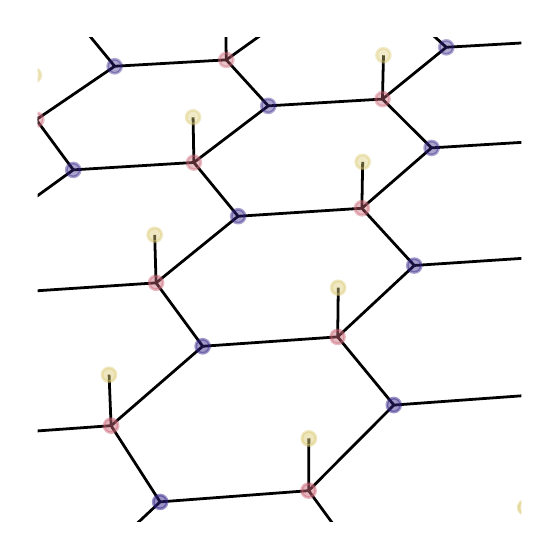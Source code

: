 \begingroup%
\makeatletter%
\begin{pgfpicture}%
\pgfpathrectangle{\pgfpointorigin}{\pgfqpoint{2.519in}{2.519in}}%
\pgfusepath{use as bounding box, clip}%
\begin{pgfscope}%
\pgfsetbuttcap%
\pgfsetmiterjoin%
\definecolor{currentfill}{rgb}{1.0,1.0,1.0}%
\pgfsetfillcolor{currentfill}%
\pgfsetlinewidth{0.0pt}%
\definecolor{currentstroke}{rgb}{1.0,1.0,1.0}%
\pgfsetstrokecolor{currentstroke}%
\pgfsetdash{}{0pt}%
\pgfpathmoveto{\pgfqpoint{0.0in}{0.0in}}%
\pgfpathlineto{\pgfqpoint{2.519in}{0.0in}}%
\pgfpathlineto{\pgfqpoint{2.519in}{2.519in}}%
\pgfpathlineto{\pgfqpoint{0.0in}{2.519in}}%
\pgfpathlineto{\pgfqpoint{0.0in}{0.0in}}%
\pgfpathclose%
\pgfusepath{fill}%
\end{pgfscope}%
\begin{pgfscope}%
\pgfsetbuttcap%
\pgfsetmiterjoin%
\definecolor{currentfill}{rgb}{1.0,1.0,1.0}%
\pgfsetfillcolor{currentfill}%
\pgfsetlinewidth{0.0pt}%
\definecolor{currentstroke}{rgb}{0.0,0.0,0.0}%
\pgfsetstrokecolor{currentstroke}%
\pgfsetstrokeopacity{0.0}%
\pgfsetdash{}{0pt}%
\pgfpathmoveto{\pgfqpoint{0.05in}{0.05in}}%
\pgfpathlineto{\pgfqpoint{2.469in}{0.05in}}%
\pgfpathlineto{\pgfqpoint{2.469in}{2.469in}}%
\pgfpathlineto{\pgfqpoint{0.05in}{2.469in}}%
\pgfpathlineto{\pgfqpoint{0.05in}{0.05in}}%
\pgfpathclose%
\pgfusepath{fill}%
\end{pgfscope}%
\begin{pgfscope}%
\pgfpathrectangle{\pgfqpoint{0.05in}{0.05in}}{\pgfqpoint{2.419in}{2.419in}}%
\pgfusepath{clip}%
\pgfsetbuttcap%
\pgfsetroundjoin%
\pgfsetlinewidth{1.004pt}%
\definecolor{currentstroke}{rgb}{0.0,0.0,0.0}%
\pgfsetstrokecolor{currentstroke}%
\pgfsetdash{}{0pt}%
\pgfusepath{stroke}%
\end{pgfscope}%
\begin{pgfscope}%
\pgfpathrectangle{\pgfqpoint{0.05in}{0.05in}}{\pgfqpoint{2.419in}{2.419in}}%
\pgfusepath{clip}%
\pgfsetbuttcap%
\pgfsetroundjoin%
\pgfsetlinewidth{1.004pt}%
\definecolor{currentstroke}{rgb}{0.0,0.0,0.0}%
\pgfsetstrokecolor{currentstroke}%
\pgfsetdash{}{0pt}%
\pgfusepath{stroke}%
\end{pgfscope}%
\begin{pgfscope}%
\pgfpathrectangle{\pgfqpoint{0.05in}{0.05in}}{\pgfqpoint{2.419in}{2.419in}}%
\pgfusepath{clip}%
\pgfsetbuttcap%
\pgfsetroundjoin%
\pgfsetlinewidth{1.004pt}%
\definecolor{currentstroke}{rgb}{0.0,0.0,0.0}%
\pgfsetstrokecolor{currentstroke}%
\pgfsetdash{}{0pt}%
\pgfusepath{stroke}%
\end{pgfscope}%
\begin{pgfscope}%
\pgfpathrectangle{\pgfqpoint{0.05in}{0.05in}}{\pgfqpoint{2.419in}{2.419in}}%
\pgfusepath{clip}%
\pgfsetbuttcap%
\pgfsetroundjoin%
\pgfsetlinewidth{1.004pt}%
\definecolor{currentstroke}{rgb}{0.0,0.0,0.0}%
\pgfsetstrokecolor{currentstroke}%
\pgfsetdash{}{0pt}%
\pgfusepath{stroke}%
\end{pgfscope}%
\begin{pgfscope}%
\pgfpathrectangle{\pgfqpoint{0.05in}{0.05in}}{\pgfqpoint{2.419in}{2.419in}}%
\pgfusepath{clip}%
\pgfsetbuttcap%
\pgfsetroundjoin%
\pgfsetlinewidth{1.004pt}%
\definecolor{currentstroke}{rgb}{0.0,0.0,0.0}%
\pgfsetstrokecolor{currentstroke}%
\pgfsetdash{}{0pt}%
\pgfusepath{stroke}%
\end{pgfscope}%
\begin{pgfscope}%
\pgfpathrectangle{\pgfqpoint{0.05in}{0.05in}}{\pgfqpoint{2.419in}{2.419in}}%
\pgfusepath{clip}%
\pgfsetbuttcap%
\pgfsetroundjoin%
\pgfsetlinewidth{1.004pt}%
\definecolor{currentstroke}{rgb}{0.0,0.0,0.0}%
\pgfsetstrokecolor{currentstroke}%
\pgfsetdash{}{0pt}%
\pgfusepath{stroke}%
\end{pgfscope}%
\begin{pgfscope}%
\pgfpathrectangle{\pgfqpoint{0.05in}{0.05in}}{\pgfqpoint{2.419in}{2.419in}}%
\pgfusepath{clip}%
\pgfsetbuttcap%
\pgfsetroundjoin%
\pgfsetlinewidth{1.004pt}%
\definecolor{currentstroke}{rgb}{0.0,0.0,0.0}%
\pgfsetstrokecolor{currentstroke}%
\pgfsetdash{}{0pt}%
\pgfusepath{stroke}%
\end{pgfscope}%
\begin{pgfscope}%
\pgfpathrectangle{\pgfqpoint{0.05in}{0.05in}}{\pgfqpoint{2.419in}{2.419in}}%
\pgfusepath{clip}%
\pgfsetbuttcap%
\pgfsetroundjoin%
\pgfsetlinewidth{1.004pt}%
\definecolor{currentstroke}{rgb}{0.0,0.0,0.0}%
\pgfsetstrokecolor{currentstroke}%
\pgfsetdash{}{0pt}%
\pgfusepath{stroke}%
\end{pgfscope}%
\begin{pgfscope}%
\pgfpathrectangle{\pgfqpoint{0.05in}{0.05in}}{\pgfqpoint{2.419in}{2.419in}}%
\pgfusepath{clip}%
\pgfsetbuttcap%
\pgfsetroundjoin%
\pgfsetlinewidth{1.004pt}%
\definecolor{currentstroke}{rgb}{0.0,0.0,0.0}%
\pgfsetstrokecolor{currentstroke}%
\pgfsetdash{}{0pt}%
\pgfusepath{stroke}%
\end{pgfscope}%
\begin{pgfscope}%
\pgfpathrectangle{\pgfqpoint{0.05in}{0.05in}}{\pgfqpoint{2.419in}{2.419in}}%
\pgfusepath{clip}%
\pgfsetbuttcap%
\pgfsetroundjoin%
\pgfsetlinewidth{1.004pt}%
\definecolor{currentstroke}{rgb}{0.0,0.0,0.0}%
\pgfsetstrokecolor{currentstroke}%
\pgfsetdash{}{0pt}%
\pgfusepath{stroke}%
\end{pgfscope}%
\begin{pgfscope}%
\pgfpathrectangle{\pgfqpoint{0.05in}{0.05in}}{\pgfqpoint{2.419in}{2.419in}}%
\pgfusepath{clip}%
\pgfsetbuttcap%
\pgfsetroundjoin%
\pgfsetlinewidth{1.004pt}%
\definecolor{currentstroke}{rgb}{0.0,0.0,0.0}%
\pgfsetstrokecolor{currentstroke}%
\pgfsetdash{}{0pt}%
\pgfusepath{stroke}%
\end{pgfscope}%
\begin{pgfscope}%
\pgfpathrectangle{\pgfqpoint{0.05in}{0.05in}}{\pgfqpoint{2.419in}{2.419in}}%
\pgfusepath{clip}%
\pgfsetbuttcap%
\pgfsetroundjoin%
\pgfsetlinewidth{1.004pt}%
\definecolor{currentstroke}{rgb}{0.0,0.0,0.0}%
\pgfsetstrokecolor{currentstroke}%
\pgfsetdash{}{0pt}%
\pgfusepath{stroke}%
\end{pgfscope}%
\begin{pgfscope}%
\pgfpathrectangle{\pgfqpoint{0.05in}{0.05in}}{\pgfqpoint{2.419in}{2.419in}}%
\pgfusepath{clip}%
\pgfsetbuttcap%
\pgfsetroundjoin%
\pgfsetlinewidth{1.004pt}%
\definecolor{currentstroke}{rgb}{0.0,0.0,0.0}%
\pgfsetstrokecolor{currentstroke}%
\pgfsetdash{}{0pt}%
\pgfusepath{stroke}%
\end{pgfscope}%
\begin{pgfscope}%
\pgfpathrectangle{\pgfqpoint{0.05in}{0.05in}}{\pgfqpoint{2.419in}{2.419in}}%
\pgfusepath{clip}%
\pgfsetbuttcap%
\pgfsetroundjoin%
\pgfsetlinewidth{1.004pt}%
\definecolor{currentstroke}{rgb}{0.0,0.0,0.0}%
\pgfsetstrokecolor{currentstroke}%
\pgfsetdash{}{0pt}%
\pgfusepath{stroke}%
\end{pgfscope}%
\begin{pgfscope}%
\pgfpathrectangle{\pgfqpoint{0.05in}{0.05in}}{\pgfqpoint{2.419in}{2.419in}}%
\pgfusepath{clip}%
\pgfsetbuttcap%
\pgfsetroundjoin%
\pgfsetlinewidth{1.004pt}%
\definecolor{currentstroke}{rgb}{0.0,0.0,0.0}%
\pgfsetstrokecolor{currentstroke}%
\pgfsetdash{}{0pt}%
\pgfusepath{stroke}%
\end{pgfscope}%
\begin{pgfscope}%
\pgfpathrectangle{\pgfqpoint{0.05in}{0.05in}}{\pgfqpoint{2.419in}{2.419in}}%
\pgfusepath{clip}%
\pgfsetbuttcap%
\pgfsetroundjoin%
\pgfsetlinewidth{1.004pt}%
\definecolor{currentstroke}{rgb}{0.0,0.0,0.0}%
\pgfsetstrokecolor{currentstroke}%
\pgfsetdash{}{0pt}%
\pgfusepath{stroke}%
\end{pgfscope}%
\begin{pgfscope}%
\pgfpathrectangle{\pgfqpoint{0.05in}{0.05in}}{\pgfqpoint{2.419in}{2.419in}}%
\pgfusepath{clip}%
\pgfsetbuttcap%
\pgfsetroundjoin%
\pgfsetlinewidth{1.004pt}%
\definecolor{currentstroke}{rgb}{0.0,0.0,0.0}%
\pgfsetstrokecolor{currentstroke}%
\pgfsetdash{}{0pt}%
\pgfusepath{stroke}%
\end{pgfscope}%
\begin{pgfscope}%
\pgfpathrectangle{\pgfqpoint{0.05in}{0.05in}}{\pgfqpoint{2.419in}{2.419in}}%
\pgfusepath{clip}%
\pgfsetbuttcap%
\pgfsetroundjoin%
\pgfsetlinewidth{1.004pt}%
\definecolor{currentstroke}{rgb}{0.0,0.0,0.0}%
\pgfsetstrokecolor{currentstroke}%
\pgfsetdash{}{0pt}%
\pgfusepath{stroke}%
\end{pgfscope}%
\begin{pgfscope}%
\pgfpathrectangle{\pgfqpoint{0.05in}{0.05in}}{\pgfqpoint{2.419in}{2.419in}}%
\pgfusepath{clip}%
\pgfsetbuttcap%
\pgfsetroundjoin%
\pgfsetlinewidth{1.004pt}%
\definecolor{currentstroke}{rgb}{0.0,0.0,0.0}%
\pgfsetstrokecolor{currentstroke}%
\pgfsetdash{}{0pt}%
\pgfusepath{stroke}%
\end{pgfscope}%
\begin{pgfscope}%
\pgfpathrectangle{\pgfqpoint{0.05in}{0.05in}}{\pgfqpoint{2.419in}{2.419in}}%
\pgfusepath{clip}%
\pgfsetbuttcap%
\pgfsetroundjoin%
\pgfsetlinewidth{1.004pt}%
\definecolor{currentstroke}{rgb}{0.0,0.0,0.0}%
\pgfsetstrokecolor{currentstroke}%
\pgfsetdash{}{0pt}%
\pgfusepath{stroke}%
\end{pgfscope}%
\begin{pgfscope}%
\pgfpathrectangle{\pgfqpoint{0.05in}{0.05in}}{\pgfqpoint{2.419in}{2.419in}}%
\pgfusepath{clip}%
\pgfsetbuttcap%
\pgfsetroundjoin%
\pgfsetlinewidth{1.004pt}%
\definecolor{currentstroke}{rgb}{0.0,0.0,0.0}%
\pgfsetstrokecolor{currentstroke}%
\pgfsetdash{}{0pt}%
\pgfusepath{stroke}%
\end{pgfscope}%
\begin{pgfscope}%
\pgfpathrectangle{\pgfqpoint{0.05in}{0.05in}}{\pgfqpoint{2.419in}{2.419in}}%
\pgfusepath{clip}%
\pgfsetbuttcap%
\pgfsetroundjoin%
\pgfsetlinewidth{1.004pt}%
\definecolor{currentstroke}{rgb}{0.0,0.0,0.0}%
\pgfsetstrokecolor{currentstroke}%
\pgfsetdash{}{0pt}%
\pgfusepath{stroke}%
\end{pgfscope}%
\begin{pgfscope}%
\pgfpathrectangle{\pgfqpoint{0.05in}{0.05in}}{\pgfqpoint{2.419in}{2.419in}}%
\pgfusepath{clip}%
\pgfsetbuttcap%
\pgfsetroundjoin%
\pgfsetlinewidth{1.004pt}%
\definecolor{currentstroke}{rgb}{0.0,0.0,0.0}%
\pgfsetstrokecolor{currentstroke}%
\pgfsetdash{}{0pt}%
\pgfusepath{stroke}%
\end{pgfscope}%
\begin{pgfscope}%
\pgfpathrectangle{\pgfqpoint{0.05in}{0.05in}}{\pgfqpoint{2.419in}{2.419in}}%
\pgfusepath{clip}%
\pgfsetbuttcap%
\pgfsetroundjoin%
\pgfsetlinewidth{1.004pt}%
\definecolor{currentstroke}{rgb}{0.0,0.0,0.0}%
\pgfsetstrokecolor{currentstroke}%
\pgfsetdash{}{0pt}%
\pgfusepath{stroke}%
\end{pgfscope}%
\begin{pgfscope}%
\pgfpathrectangle{\pgfqpoint{0.05in}{0.05in}}{\pgfqpoint{2.419in}{2.419in}}%
\pgfusepath{clip}%
\pgfsetbuttcap%
\pgfsetroundjoin%
\pgfsetlinewidth{1.004pt}%
\definecolor{currentstroke}{rgb}{0.0,0.0,0.0}%
\pgfsetstrokecolor{currentstroke}%
\pgfsetdash{}{0pt}%
\pgfusepath{stroke}%
\end{pgfscope}%
\begin{pgfscope}%
\pgfpathrectangle{\pgfqpoint{0.05in}{0.05in}}{\pgfqpoint{2.419in}{2.419in}}%
\pgfusepath{clip}%
\pgfsetbuttcap%
\pgfsetroundjoin%
\pgfsetlinewidth{1.004pt}%
\definecolor{currentstroke}{rgb}{0.0,0.0,0.0}%
\pgfsetstrokecolor{currentstroke}%
\pgfsetdash{}{0pt}%
\pgfusepath{stroke}%
\end{pgfscope}%
\begin{pgfscope}%
\pgfpathrectangle{\pgfqpoint{0.05in}{0.05in}}{\pgfqpoint{2.419in}{2.419in}}%
\pgfusepath{clip}%
\pgfsetbuttcap%
\pgfsetroundjoin%
\pgfsetlinewidth{1.004pt}%
\definecolor{currentstroke}{rgb}{0.0,0.0,0.0}%
\pgfsetstrokecolor{currentstroke}%
\pgfsetdash{}{0pt}%
\pgfusepath{stroke}%
\end{pgfscope}%
\begin{pgfscope}%
\pgfpathrectangle{\pgfqpoint{0.05in}{0.05in}}{\pgfqpoint{2.419in}{2.419in}}%
\pgfusepath{clip}%
\pgfsetbuttcap%
\pgfsetroundjoin%
\pgfsetlinewidth{1.004pt}%
\definecolor{currentstroke}{rgb}{0.0,0.0,0.0}%
\pgfsetstrokecolor{currentstroke}%
\pgfsetdash{}{0pt}%
\pgfusepath{stroke}%
\end{pgfscope}%
\begin{pgfscope}%
\pgfpathrectangle{\pgfqpoint{0.05in}{0.05in}}{\pgfqpoint{2.419in}{2.419in}}%
\pgfusepath{clip}%
\pgfsetbuttcap%
\pgfsetroundjoin%
\pgfsetlinewidth{1.004pt}%
\definecolor{currentstroke}{rgb}{0.0,0.0,0.0}%
\pgfsetstrokecolor{currentstroke}%
\pgfsetdash{}{0pt}%
\pgfusepath{stroke}%
\end{pgfscope}%
\begin{pgfscope}%
\pgfpathrectangle{\pgfqpoint{0.05in}{0.05in}}{\pgfqpoint{2.419in}{2.419in}}%
\pgfusepath{clip}%
\pgfsetbuttcap%
\pgfsetroundjoin%
\pgfsetlinewidth{1.004pt}%
\definecolor{currentstroke}{rgb}{0.0,0.0,0.0}%
\pgfsetstrokecolor{currentstroke}%
\pgfsetdash{}{0pt}%
\pgfusepath{stroke}%
\end{pgfscope}%
\begin{pgfscope}%
\pgfpathrectangle{\pgfqpoint{0.05in}{0.05in}}{\pgfqpoint{2.419in}{2.419in}}%
\pgfusepath{clip}%
\pgfsetbuttcap%
\pgfsetroundjoin%
\pgfsetlinewidth{1.004pt}%
\definecolor{currentstroke}{rgb}{0.0,0.0,0.0}%
\pgfsetstrokecolor{currentstroke}%
\pgfsetdash{}{0pt}%
\pgfusepath{stroke}%
\end{pgfscope}%
\begin{pgfscope}%
\pgfpathrectangle{\pgfqpoint{0.05in}{0.05in}}{\pgfqpoint{2.419in}{2.419in}}%
\pgfusepath{clip}%
\pgfsetbuttcap%
\pgfsetroundjoin%
\pgfsetlinewidth{1.004pt}%
\definecolor{currentstroke}{rgb}{0.0,0.0,0.0}%
\pgfsetstrokecolor{currentstroke}%
\pgfsetdash{}{0pt}%
\pgfusepath{stroke}%
\end{pgfscope}%
\begin{pgfscope}%
\pgfpathrectangle{\pgfqpoint{0.05in}{0.05in}}{\pgfqpoint{2.419in}{2.419in}}%
\pgfusepath{clip}%
\pgfsetbuttcap%
\pgfsetroundjoin%
\pgfsetlinewidth{1.004pt}%
\definecolor{currentstroke}{rgb}{0.0,0.0,0.0}%
\pgfsetstrokecolor{currentstroke}%
\pgfsetdash{}{0pt}%
\pgfusepath{stroke}%
\end{pgfscope}%
\begin{pgfscope}%
\pgfpathrectangle{\pgfqpoint{0.05in}{0.05in}}{\pgfqpoint{2.419in}{2.419in}}%
\pgfusepath{clip}%
\pgfsetbuttcap%
\pgfsetroundjoin%
\pgfsetlinewidth{1.004pt}%
\definecolor{currentstroke}{rgb}{0.0,0.0,0.0}%
\pgfsetstrokecolor{currentstroke}%
\pgfsetdash{}{0pt}%
\pgfusepath{stroke}%
\end{pgfscope}%
\begin{pgfscope}%
\pgfpathrectangle{\pgfqpoint{0.05in}{0.05in}}{\pgfqpoint{2.419in}{2.419in}}%
\pgfusepath{clip}%
\pgfsetbuttcap%
\pgfsetroundjoin%
\pgfsetlinewidth{1.004pt}%
\definecolor{currentstroke}{rgb}{0.0,0.0,0.0}%
\pgfsetstrokecolor{currentstroke}%
\pgfsetdash{}{0pt}%
\pgfusepath{stroke}%
\end{pgfscope}%
\begin{pgfscope}%
\pgfpathrectangle{\pgfqpoint{0.05in}{0.05in}}{\pgfqpoint{2.419in}{2.419in}}%
\pgfusepath{clip}%
\pgfsetbuttcap%
\pgfsetroundjoin%
\pgfsetlinewidth{1.004pt}%
\definecolor{currentstroke}{rgb}{0.0,0.0,0.0}%
\pgfsetstrokecolor{currentstroke}%
\pgfsetdash{}{0pt}%
\pgfusepath{stroke}%
\end{pgfscope}%
\begin{pgfscope}%
\pgfpathrectangle{\pgfqpoint{0.05in}{0.05in}}{\pgfqpoint{2.419in}{2.419in}}%
\pgfusepath{clip}%
\pgfsetbuttcap%
\pgfsetroundjoin%
\pgfsetlinewidth{1.004pt}%
\definecolor{currentstroke}{rgb}{0.0,0.0,0.0}%
\pgfsetstrokecolor{currentstroke}%
\pgfsetdash{}{0pt}%
\pgfusepath{stroke}%
\end{pgfscope}%
\begin{pgfscope}%
\pgfpathrectangle{\pgfqpoint{0.05in}{0.05in}}{\pgfqpoint{2.419in}{2.419in}}%
\pgfusepath{clip}%
\pgfsetbuttcap%
\pgfsetroundjoin%
\pgfsetlinewidth{1.004pt}%
\definecolor{currentstroke}{rgb}{0.0,0.0,0.0}%
\pgfsetstrokecolor{currentstroke}%
\pgfsetdash{}{0pt}%
\pgfusepath{stroke}%
\end{pgfscope}%
\begin{pgfscope}%
\pgfpathrectangle{\pgfqpoint{0.05in}{0.05in}}{\pgfqpoint{2.419in}{2.419in}}%
\pgfusepath{clip}%
\pgfsetbuttcap%
\pgfsetroundjoin%
\pgfsetlinewidth{1.004pt}%
\definecolor{currentstroke}{rgb}{0.0,0.0,0.0}%
\pgfsetstrokecolor{currentstroke}%
\pgfsetdash{}{0pt}%
\pgfusepath{stroke}%
\end{pgfscope}%
\begin{pgfscope}%
\pgfpathrectangle{\pgfqpoint{0.05in}{0.05in}}{\pgfqpoint{2.419in}{2.419in}}%
\pgfusepath{clip}%
\pgfsetbuttcap%
\pgfsetroundjoin%
\pgfsetlinewidth{1.004pt}%
\definecolor{currentstroke}{rgb}{0.0,0.0,0.0}%
\pgfsetstrokecolor{currentstroke}%
\pgfsetdash{}{0pt}%
\pgfusepath{stroke}%
\end{pgfscope}%
\begin{pgfscope}%
\pgfpathrectangle{\pgfqpoint{0.05in}{0.05in}}{\pgfqpoint{2.419in}{2.419in}}%
\pgfusepath{clip}%
\pgfsetbuttcap%
\pgfsetroundjoin%
\pgfsetlinewidth{1.004pt}%
\definecolor{currentstroke}{rgb}{0.0,0.0,0.0}%
\pgfsetstrokecolor{currentstroke}%
\pgfsetdash{}{0pt}%
\pgfusepath{stroke}%
\end{pgfscope}%
\begin{pgfscope}%
\pgfpathrectangle{\pgfqpoint{0.05in}{0.05in}}{\pgfqpoint{2.419in}{2.419in}}%
\pgfusepath{clip}%
\pgfsetbuttcap%
\pgfsetroundjoin%
\pgfsetlinewidth{1.004pt}%
\definecolor{currentstroke}{rgb}{0.0,0.0,0.0}%
\pgfsetstrokecolor{currentstroke}%
\pgfsetdash{}{0pt}%
\pgfusepath{stroke}%
\end{pgfscope}%
\begin{pgfscope}%
\pgfpathrectangle{\pgfqpoint{0.05in}{0.05in}}{\pgfqpoint{2.419in}{2.419in}}%
\pgfusepath{clip}%
\pgfsetbuttcap%
\pgfsetroundjoin%
\pgfsetlinewidth{1.004pt}%
\definecolor{currentstroke}{rgb}{0.0,0.0,0.0}%
\pgfsetstrokecolor{currentstroke}%
\pgfsetdash{}{0pt}%
\pgfusepath{stroke}%
\end{pgfscope}%
\begin{pgfscope}%
\pgfpathrectangle{\pgfqpoint{0.05in}{0.05in}}{\pgfqpoint{2.419in}{2.419in}}%
\pgfusepath{clip}%
\pgfsetbuttcap%
\pgfsetroundjoin%
\pgfsetlinewidth{1.004pt}%
\definecolor{currentstroke}{rgb}{0.0,0.0,0.0}%
\pgfsetstrokecolor{currentstroke}%
\pgfsetdash{}{0pt}%
\pgfusepath{stroke}%
\end{pgfscope}%
\begin{pgfscope}%
\pgfpathrectangle{\pgfqpoint{0.05in}{0.05in}}{\pgfqpoint{2.419in}{2.419in}}%
\pgfusepath{clip}%
\pgfsetbuttcap%
\pgfsetroundjoin%
\pgfsetlinewidth{1.004pt}%
\definecolor{currentstroke}{rgb}{0.0,0.0,0.0}%
\pgfsetstrokecolor{currentstroke}%
\pgfsetdash{}{0pt}%
\pgfusepath{stroke}%
\end{pgfscope}%
\begin{pgfscope}%
\pgfpathrectangle{\pgfqpoint{0.05in}{0.05in}}{\pgfqpoint{2.419in}{2.419in}}%
\pgfusepath{clip}%
\pgfsetbuttcap%
\pgfsetroundjoin%
\pgfsetlinewidth{1.004pt}%
\definecolor{currentstroke}{rgb}{0.0,0.0,0.0}%
\pgfsetstrokecolor{currentstroke}%
\pgfsetdash{}{0pt}%
\pgfusepath{stroke}%
\end{pgfscope}%
\begin{pgfscope}%
\pgfpathrectangle{\pgfqpoint{0.05in}{0.05in}}{\pgfqpoint{2.419in}{2.419in}}%
\pgfusepath{clip}%
\pgfsetbuttcap%
\pgfsetroundjoin%
\pgfsetlinewidth{1.004pt}%
\definecolor{currentstroke}{rgb}{0.0,0.0,0.0}%
\pgfsetstrokecolor{currentstroke}%
\pgfsetdash{}{0pt}%
\pgfusepath{stroke}%
\end{pgfscope}%
\begin{pgfscope}%
\pgfpathrectangle{\pgfqpoint{0.05in}{0.05in}}{\pgfqpoint{2.419in}{2.419in}}%
\pgfusepath{clip}%
\pgfsetbuttcap%
\pgfsetroundjoin%
\pgfsetlinewidth{1.004pt}%
\definecolor{currentstroke}{rgb}{0.0,0.0,0.0}%
\pgfsetstrokecolor{currentstroke}%
\pgfsetdash{}{0pt}%
\pgfusepath{stroke}%
\end{pgfscope}%
\begin{pgfscope}%
\pgfpathrectangle{\pgfqpoint{0.05in}{0.05in}}{\pgfqpoint{2.419in}{2.419in}}%
\pgfusepath{clip}%
\pgfsetbuttcap%
\pgfsetroundjoin%
\pgfsetlinewidth{1.004pt}%
\definecolor{currentstroke}{rgb}{0.0,0.0,0.0}%
\pgfsetstrokecolor{currentstroke}%
\pgfsetdash{}{0pt}%
\pgfusepath{stroke}%
\end{pgfscope}%
\begin{pgfscope}%
\pgfpathrectangle{\pgfqpoint{0.05in}{0.05in}}{\pgfqpoint{2.419in}{2.419in}}%
\pgfusepath{clip}%
\pgfsetbuttcap%
\pgfsetroundjoin%
\pgfsetlinewidth{1.004pt}%
\definecolor{currentstroke}{rgb}{0.0,0.0,0.0}%
\pgfsetstrokecolor{currentstroke}%
\pgfsetdash{}{0pt}%
\pgfusepath{stroke}%
\end{pgfscope}%
\begin{pgfscope}%
\pgfpathrectangle{\pgfqpoint{0.05in}{0.05in}}{\pgfqpoint{2.419in}{2.419in}}%
\pgfusepath{clip}%
\pgfsetbuttcap%
\pgfsetroundjoin%
\pgfsetlinewidth{1.004pt}%
\definecolor{currentstroke}{rgb}{0.0,0.0,0.0}%
\pgfsetstrokecolor{currentstroke}%
\pgfsetdash{}{0pt}%
\pgfusepath{stroke}%
\end{pgfscope}%
\begin{pgfscope}%
\pgfpathrectangle{\pgfqpoint{0.05in}{0.05in}}{\pgfqpoint{2.419in}{2.419in}}%
\pgfusepath{clip}%
\pgfsetbuttcap%
\pgfsetroundjoin%
\pgfsetlinewidth{1.004pt}%
\definecolor{currentstroke}{rgb}{0.0,0.0,0.0}%
\pgfsetstrokecolor{currentstroke}%
\pgfsetdash{}{0pt}%
\pgfusepath{stroke}%
\end{pgfscope}%
\begin{pgfscope}%
\pgfpathrectangle{\pgfqpoint{0.05in}{0.05in}}{\pgfqpoint{2.419in}{2.419in}}%
\pgfusepath{clip}%
\pgfsetbuttcap%
\pgfsetroundjoin%
\pgfsetlinewidth{1.004pt}%
\definecolor{currentstroke}{rgb}{0.0,0.0,0.0}%
\pgfsetstrokecolor{currentstroke}%
\pgfsetdash{}{0pt}%
\pgfusepath{stroke}%
\end{pgfscope}%
\begin{pgfscope}%
\pgfpathrectangle{\pgfqpoint{0.05in}{0.05in}}{\pgfqpoint{2.419in}{2.419in}}%
\pgfusepath{clip}%
\pgfsetbuttcap%
\pgfsetroundjoin%
\pgfsetlinewidth{1.004pt}%
\definecolor{currentstroke}{rgb}{0.0,0.0,0.0}%
\pgfsetstrokecolor{currentstroke}%
\pgfsetdash{}{0pt}%
\pgfusepath{stroke}%
\end{pgfscope}%
\begin{pgfscope}%
\pgfpathrectangle{\pgfqpoint{0.05in}{0.05in}}{\pgfqpoint{2.419in}{2.419in}}%
\pgfusepath{clip}%
\pgfsetbuttcap%
\pgfsetroundjoin%
\pgfsetlinewidth{1.004pt}%
\definecolor{currentstroke}{rgb}{0.0,0.0,0.0}%
\pgfsetstrokecolor{currentstroke}%
\pgfsetdash{}{0pt}%
\pgfusepath{stroke}%
\end{pgfscope}%
\begin{pgfscope}%
\pgfpathrectangle{\pgfqpoint{0.05in}{0.05in}}{\pgfqpoint{2.419in}{2.419in}}%
\pgfusepath{clip}%
\pgfsetbuttcap%
\pgfsetroundjoin%
\pgfsetlinewidth{1.004pt}%
\definecolor{currentstroke}{rgb}{0.0,0.0,0.0}%
\pgfsetstrokecolor{currentstroke}%
\pgfsetdash{}{0pt}%
\pgfusepath{stroke}%
\end{pgfscope}%
\begin{pgfscope}%
\pgfpathrectangle{\pgfqpoint{0.05in}{0.05in}}{\pgfqpoint{2.419in}{2.419in}}%
\pgfusepath{clip}%
\pgfsetbuttcap%
\pgfsetroundjoin%
\pgfsetlinewidth{1.004pt}%
\definecolor{currentstroke}{rgb}{0.0,0.0,0.0}%
\pgfsetstrokecolor{currentstroke}%
\pgfsetdash{}{0pt}%
\pgfusepath{stroke}%
\end{pgfscope}%
\begin{pgfscope}%
\pgfpathrectangle{\pgfqpoint{0.05in}{0.05in}}{\pgfqpoint{2.419in}{2.419in}}%
\pgfusepath{clip}%
\pgfsetbuttcap%
\pgfsetroundjoin%
\pgfsetlinewidth{1.004pt}%
\definecolor{currentstroke}{rgb}{0.0,0.0,0.0}%
\pgfsetstrokecolor{currentstroke}%
\pgfsetdash{}{0pt}%
\pgfusepath{stroke}%
\end{pgfscope}%
\begin{pgfscope}%
\pgfpathrectangle{\pgfqpoint{0.05in}{0.05in}}{\pgfqpoint{2.419in}{2.419in}}%
\pgfusepath{clip}%
\pgfsetbuttcap%
\pgfsetroundjoin%
\pgfsetlinewidth{1.004pt}%
\definecolor{currentstroke}{rgb}{0.0,0.0,0.0}%
\pgfsetstrokecolor{currentstroke}%
\pgfsetdash{}{0pt}%
\pgfusepath{stroke}%
\end{pgfscope}%
\begin{pgfscope}%
\pgfpathrectangle{\pgfqpoint{0.05in}{0.05in}}{\pgfqpoint{2.419in}{2.419in}}%
\pgfusepath{clip}%
\pgfsetbuttcap%
\pgfsetroundjoin%
\pgfsetlinewidth{1.004pt}%
\definecolor{currentstroke}{rgb}{0.0,0.0,0.0}%
\pgfsetstrokecolor{currentstroke}%
\pgfsetdash{}{0pt}%
\pgfusepath{stroke}%
\end{pgfscope}%
\begin{pgfscope}%
\pgfpathrectangle{\pgfqpoint{0.05in}{0.05in}}{\pgfqpoint{2.419in}{2.419in}}%
\pgfusepath{clip}%
\pgfsetbuttcap%
\pgfsetroundjoin%
\pgfsetlinewidth{1.004pt}%
\definecolor{currentstroke}{rgb}{0.0,0.0,0.0}%
\pgfsetstrokecolor{currentstroke}%
\pgfsetdash{}{0pt}%
\pgfusepath{stroke}%
\end{pgfscope}%
\begin{pgfscope}%
\pgfpathrectangle{\pgfqpoint{0.05in}{0.05in}}{\pgfqpoint{2.419in}{2.419in}}%
\pgfusepath{clip}%
\pgfsetbuttcap%
\pgfsetroundjoin%
\pgfsetlinewidth{1.004pt}%
\definecolor{currentstroke}{rgb}{0.0,0.0,0.0}%
\pgfsetstrokecolor{currentstroke}%
\pgfsetdash{}{0pt}%
\pgfusepath{stroke}%
\end{pgfscope}%
\begin{pgfscope}%
\pgfpathrectangle{\pgfqpoint{0.05in}{0.05in}}{\pgfqpoint{2.419in}{2.419in}}%
\pgfusepath{clip}%
\pgfsetbuttcap%
\pgfsetroundjoin%
\pgfsetlinewidth{1.004pt}%
\definecolor{currentstroke}{rgb}{0.0,0.0,0.0}%
\pgfsetstrokecolor{currentstroke}%
\pgfsetdash{}{0pt}%
\pgfusepath{stroke}%
\end{pgfscope}%
\begin{pgfscope}%
\pgfpathrectangle{\pgfqpoint{0.05in}{0.05in}}{\pgfqpoint{2.419in}{2.419in}}%
\pgfusepath{clip}%
\pgfsetbuttcap%
\pgfsetroundjoin%
\pgfsetlinewidth{1.004pt}%
\definecolor{currentstroke}{rgb}{0.0,0.0,0.0}%
\pgfsetstrokecolor{currentstroke}%
\pgfsetdash{}{0pt}%
\pgfusepath{stroke}%
\end{pgfscope}%
\begin{pgfscope}%
\pgfpathrectangle{\pgfqpoint{0.05in}{0.05in}}{\pgfqpoint{2.419in}{2.419in}}%
\pgfusepath{clip}%
\pgfsetbuttcap%
\pgfsetroundjoin%
\pgfsetlinewidth{1.004pt}%
\definecolor{currentstroke}{rgb}{0.0,0.0,0.0}%
\pgfsetstrokecolor{currentstroke}%
\pgfsetdash{}{0pt}%
\pgfusepath{stroke}%
\end{pgfscope}%
\begin{pgfscope}%
\pgfpathrectangle{\pgfqpoint{0.05in}{0.05in}}{\pgfqpoint{2.419in}{2.419in}}%
\pgfusepath{clip}%
\pgfsetbuttcap%
\pgfsetroundjoin%
\pgfsetlinewidth{1.004pt}%
\definecolor{currentstroke}{rgb}{0.0,0.0,0.0}%
\pgfsetstrokecolor{currentstroke}%
\pgfsetdash{}{0pt}%
\pgfusepath{stroke}%
\end{pgfscope}%
\begin{pgfscope}%
\pgfpathrectangle{\pgfqpoint{0.05in}{0.05in}}{\pgfqpoint{2.419in}{2.419in}}%
\pgfusepath{clip}%
\pgfsetbuttcap%
\pgfsetroundjoin%
\pgfsetlinewidth{1.004pt}%
\definecolor{currentstroke}{rgb}{0.0,0.0,0.0}%
\pgfsetstrokecolor{currentstroke}%
\pgfsetdash{}{0pt}%
\pgfusepath{stroke}%
\end{pgfscope}%
\begin{pgfscope}%
\pgfpathrectangle{\pgfqpoint{0.05in}{0.05in}}{\pgfqpoint{2.419in}{2.419in}}%
\pgfusepath{clip}%
\pgfsetbuttcap%
\pgfsetroundjoin%
\pgfsetlinewidth{1.004pt}%
\definecolor{currentstroke}{rgb}{0.0,0.0,0.0}%
\pgfsetstrokecolor{currentstroke}%
\pgfsetdash{}{0pt}%
\pgfusepath{stroke}%
\end{pgfscope}%
\begin{pgfscope}%
\pgfpathrectangle{\pgfqpoint{0.05in}{0.05in}}{\pgfqpoint{2.419in}{2.419in}}%
\pgfusepath{clip}%
\pgfsetbuttcap%
\pgfsetroundjoin%
\pgfsetlinewidth{1.004pt}%
\definecolor{currentstroke}{rgb}{0.0,0.0,0.0}%
\pgfsetstrokecolor{currentstroke}%
\pgfsetdash{}{0pt}%
\pgfusepath{stroke}%
\end{pgfscope}%
\begin{pgfscope}%
\pgfpathrectangle{\pgfqpoint{0.05in}{0.05in}}{\pgfqpoint{2.419in}{2.419in}}%
\pgfusepath{clip}%
\pgfsetbuttcap%
\pgfsetroundjoin%
\pgfsetlinewidth{1.004pt}%
\definecolor{currentstroke}{rgb}{0.0,0.0,0.0}%
\pgfsetstrokecolor{currentstroke}%
\pgfsetdash{}{0pt}%
\pgfusepath{stroke}%
\end{pgfscope}%
\begin{pgfscope}%
\pgfpathrectangle{\pgfqpoint{0.05in}{0.05in}}{\pgfqpoint{2.419in}{2.419in}}%
\pgfusepath{clip}%
\pgfsetbuttcap%
\pgfsetroundjoin%
\pgfsetlinewidth{1.004pt}%
\definecolor{currentstroke}{rgb}{0.0,0.0,0.0}%
\pgfsetstrokecolor{currentstroke}%
\pgfsetdash{}{0pt}%
\pgfusepath{stroke}%
\end{pgfscope}%
\begin{pgfscope}%
\pgfpathrectangle{\pgfqpoint{0.05in}{0.05in}}{\pgfqpoint{2.419in}{2.419in}}%
\pgfusepath{clip}%
\pgfsetbuttcap%
\pgfsetroundjoin%
\pgfsetlinewidth{1.004pt}%
\definecolor{currentstroke}{rgb}{0.0,0.0,0.0}%
\pgfsetstrokecolor{currentstroke}%
\pgfsetdash{}{0pt}%
\pgfusepath{stroke}%
\end{pgfscope}%
\begin{pgfscope}%
\pgfpathrectangle{\pgfqpoint{0.05in}{0.05in}}{\pgfqpoint{2.419in}{2.419in}}%
\pgfusepath{clip}%
\pgfsetbuttcap%
\pgfsetroundjoin%
\pgfsetlinewidth{1.004pt}%
\definecolor{currentstroke}{rgb}{0.0,0.0,0.0}%
\pgfsetstrokecolor{currentstroke}%
\pgfsetdash{}{0pt}%
\pgfusepath{stroke}%
\end{pgfscope}%
\begin{pgfscope}%
\pgfpathrectangle{\pgfqpoint{0.05in}{0.05in}}{\pgfqpoint{2.419in}{2.419in}}%
\pgfusepath{clip}%
\pgfsetbuttcap%
\pgfsetroundjoin%
\pgfsetlinewidth{1.004pt}%
\definecolor{currentstroke}{rgb}{0.0,0.0,0.0}%
\pgfsetstrokecolor{currentstroke}%
\pgfsetdash{}{0pt}%
\pgfusepath{stroke}%
\end{pgfscope}%
\begin{pgfscope}%
\pgfpathrectangle{\pgfqpoint{0.05in}{0.05in}}{\pgfqpoint{2.419in}{2.419in}}%
\pgfusepath{clip}%
\pgfsetbuttcap%
\pgfsetroundjoin%
\pgfsetlinewidth{1.004pt}%
\definecolor{currentstroke}{rgb}{0.0,0.0,0.0}%
\pgfsetstrokecolor{currentstroke}%
\pgfsetdash{}{0pt}%
\pgfusepath{stroke}%
\end{pgfscope}%
\begin{pgfscope}%
\pgfpathrectangle{\pgfqpoint{0.05in}{0.05in}}{\pgfqpoint{2.419in}{2.419in}}%
\pgfusepath{clip}%
\pgfsetbuttcap%
\pgfsetroundjoin%
\pgfsetlinewidth{1.004pt}%
\definecolor{currentstroke}{rgb}{0.0,0.0,0.0}%
\pgfsetstrokecolor{currentstroke}%
\pgfsetdash{}{0pt}%
\pgfusepath{stroke}%
\end{pgfscope}%
\begin{pgfscope}%
\pgfpathrectangle{\pgfqpoint{0.05in}{0.05in}}{\pgfqpoint{2.419in}{2.419in}}%
\pgfusepath{clip}%
\pgfsetbuttcap%
\pgfsetroundjoin%
\pgfsetlinewidth{1.004pt}%
\definecolor{currentstroke}{rgb}{0.0,0.0,0.0}%
\pgfsetstrokecolor{currentstroke}%
\pgfsetdash{}{0pt}%
\pgfusepath{stroke}%
\end{pgfscope}%
\begin{pgfscope}%
\pgfpathrectangle{\pgfqpoint{0.05in}{0.05in}}{\pgfqpoint{2.419in}{2.419in}}%
\pgfusepath{clip}%
\pgfsetbuttcap%
\pgfsetroundjoin%
\pgfsetlinewidth{1.004pt}%
\definecolor{currentstroke}{rgb}{0.0,0.0,0.0}%
\pgfsetstrokecolor{currentstroke}%
\pgfsetdash{}{0pt}%
\pgfusepath{stroke}%
\end{pgfscope}%
\begin{pgfscope}%
\pgfpathrectangle{\pgfqpoint{0.05in}{0.05in}}{\pgfqpoint{2.419in}{2.419in}}%
\pgfusepath{clip}%
\pgfsetbuttcap%
\pgfsetroundjoin%
\pgfsetlinewidth{1.004pt}%
\definecolor{currentstroke}{rgb}{0.0,0.0,0.0}%
\pgfsetstrokecolor{currentstroke}%
\pgfsetdash{}{0pt}%
\pgfusepath{stroke}%
\end{pgfscope}%
\begin{pgfscope}%
\pgfpathrectangle{\pgfqpoint{0.05in}{0.05in}}{\pgfqpoint{2.419in}{2.419in}}%
\pgfusepath{clip}%
\pgfsetbuttcap%
\pgfsetroundjoin%
\pgfsetlinewidth{1.004pt}%
\definecolor{currentstroke}{rgb}{0.0,0.0,0.0}%
\pgfsetstrokecolor{currentstroke}%
\pgfsetdash{}{0pt}%
\pgfusepath{stroke}%
\end{pgfscope}%
\begin{pgfscope}%
\pgfpathrectangle{\pgfqpoint{0.05in}{0.05in}}{\pgfqpoint{2.419in}{2.419in}}%
\pgfusepath{clip}%
\pgfsetbuttcap%
\pgfsetroundjoin%
\pgfsetlinewidth{1.004pt}%
\definecolor{currentstroke}{rgb}{0.0,0.0,0.0}%
\pgfsetstrokecolor{currentstroke}%
\pgfsetdash{}{0pt}%
\pgfusepath{stroke}%
\end{pgfscope}%
\begin{pgfscope}%
\pgfpathrectangle{\pgfqpoint{0.05in}{0.05in}}{\pgfqpoint{2.419in}{2.419in}}%
\pgfusepath{clip}%
\pgfsetbuttcap%
\pgfsetroundjoin%
\pgfsetlinewidth{1.004pt}%
\definecolor{currentstroke}{rgb}{0.0,0.0,0.0}%
\pgfsetstrokecolor{currentstroke}%
\pgfsetdash{}{0pt}%
\pgfusepath{stroke}%
\end{pgfscope}%
\begin{pgfscope}%
\pgfpathrectangle{\pgfqpoint{0.05in}{0.05in}}{\pgfqpoint{2.419in}{2.419in}}%
\pgfusepath{clip}%
\pgfsetbuttcap%
\pgfsetroundjoin%
\pgfsetlinewidth{1.004pt}%
\definecolor{currentstroke}{rgb}{0.0,0.0,0.0}%
\pgfsetstrokecolor{currentstroke}%
\pgfsetdash{}{0pt}%
\pgfusepath{stroke}%
\end{pgfscope}%
\begin{pgfscope}%
\pgfpathrectangle{\pgfqpoint{0.05in}{0.05in}}{\pgfqpoint{2.419in}{2.419in}}%
\pgfusepath{clip}%
\pgfsetbuttcap%
\pgfsetroundjoin%
\pgfsetlinewidth{1.004pt}%
\definecolor{currentstroke}{rgb}{0.0,0.0,0.0}%
\pgfsetstrokecolor{currentstroke}%
\pgfsetdash{}{0pt}%
\pgfusepath{stroke}%
\end{pgfscope}%
\begin{pgfscope}%
\pgfpathrectangle{\pgfqpoint{0.05in}{0.05in}}{\pgfqpoint{2.419in}{2.419in}}%
\pgfusepath{clip}%
\pgfsetbuttcap%
\pgfsetroundjoin%
\pgfsetlinewidth{1.004pt}%
\definecolor{currentstroke}{rgb}{0.0,0.0,0.0}%
\pgfsetstrokecolor{currentstroke}%
\pgfsetdash{}{0pt}%
\pgfusepath{stroke}%
\end{pgfscope}%
\begin{pgfscope}%
\pgfpathrectangle{\pgfqpoint{0.05in}{0.05in}}{\pgfqpoint{2.419in}{2.419in}}%
\pgfusepath{clip}%
\pgfsetbuttcap%
\pgfsetroundjoin%
\pgfsetlinewidth{1.004pt}%
\definecolor{currentstroke}{rgb}{0.0,0.0,0.0}%
\pgfsetstrokecolor{currentstroke}%
\pgfsetdash{}{0pt}%
\pgfusepath{stroke}%
\end{pgfscope}%
\begin{pgfscope}%
\pgfpathrectangle{\pgfqpoint{0.05in}{0.05in}}{\pgfqpoint{2.419in}{2.419in}}%
\pgfusepath{clip}%
\pgfsetbuttcap%
\pgfsetroundjoin%
\pgfsetlinewidth{1.004pt}%
\definecolor{currentstroke}{rgb}{0.0,0.0,0.0}%
\pgfsetstrokecolor{currentstroke}%
\pgfsetdash{}{0pt}%
\pgfusepath{stroke}%
\end{pgfscope}%
\begin{pgfscope}%
\pgfpathrectangle{\pgfqpoint{0.05in}{0.05in}}{\pgfqpoint{2.419in}{2.419in}}%
\pgfusepath{clip}%
\pgfsetbuttcap%
\pgfsetroundjoin%
\pgfsetlinewidth{1.004pt}%
\definecolor{currentstroke}{rgb}{0.0,0.0,0.0}%
\pgfsetstrokecolor{currentstroke}%
\pgfsetdash{}{0pt}%
\pgfusepath{stroke}%
\end{pgfscope}%
\begin{pgfscope}%
\pgfpathrectangle{\pgfqpoint{0.05in}{0.05in}}{\pgfqpoint{2.419in}{2.419in}}%
\pgfusepath{clip}%
\pgfsetbuttcap%
\pgfsetroundjoin%
\pgfsetlinewidth{1.004pt}%
\definecolor{currentstroke}{rgb}{0.0,0.0,0.0}%
\pgfsetstrokecolor{currentstroke}%
\pgfsetdash{}{0pt}%
\pgfusepath{stroke}%
\end{pgfscope}%
\begin{pgfscope}%
\pgfpathrectangle{\pgfqpoint{0.05in}{0.05in}}{\pgfqpoint{2.419in}{2.419in}}%
\pgfusepath{clip}%
\pgfsetbuttcap%
\pgfsetroundjoin%
\pgfsetlinewidth{1.004pt}%
\definecolor{currentstroke}{rgb}{0.0,0.0,0.0}%
\pgfsetstrokecolor{currentstroke}%
\pgfsetdash{}{0pt}%
\pgfusepath{stroke}%
\end{pgfscope}%
\begin{pgfscope}%
\pgfpathrectangle{\pgfqpoint{0.05in}{0.05in}}{\pgfqpoint{2.419in}{2.419in}}%
\pgfusepath{clip}%
\pgfsetbuttcap%
\pgfsetroundjoin%
\pgfsetlinewidth{1.004pt}%
\definecolor{currentstroke}{rgb}{0.0,0.0,0.0}%
\pgfsetstrokecolor{currentstroke}%
\pgfsetdash{}{0pt}%
\pgfusepath{stroke}%
\end{pgfscope}%
\begin{pgfscope}%
\pgfpathrectangle{\pgfqpoint{0.05in}{0.05in}}{\pgfqpoint{2.419in}{2.419in}}%
\pgfusepath{clip}%
\pgfsetbuttcap%
\pgfsetroundjoin%
\pgfsetlinewidth{1.004pt}%
\definecolor{currentstroke}{rgb}{0.0,0.0,0.0}%
\pgfsetstrokecolor{currentstroke}%
\pgfsetdash{}{0pt}%
\pgfusepath{stroke}%
\end{pgfscope}%
\begin{pgfscope}%
\pgfpathrectangle{\pgfqpoint{0.05in}{0.05in}}{\pgfqpoint{2.419in}{2.419in}}%
\pgfusepath{clip}%
\pgfsetbuttcap%
\pgfsetroundjoin%
\pgfsetlinewidth{1.004pt}%
\definecolor{currentstroke}{rgb}{0.0,0.0,0.0}%
\pgfsetstrokecolor{currentstroke}%
\pgfsetdash{}{0pt}%
\pgfusepath{stroke}%
\end{pgfscope}%
\begin{pgfscope}%
\pgfpathrectangle{\pgfqpoint{0.05in}{0.05in}}{\pgfqpoint{2.419in}{2.419in}}%
\pgfusepath{clip}%
\pgfsetbuttcap%
\pgfsetroundjoin%
\pgfsetlinewidth{1.004pt}%
\definecolor{currentstroke}{rgb}{0.0,0.0,0.0}%
\pgfsetstrokecolor{currentstroke}%
\pgfsetdash{}{0pt}%
\pgfusepath{stroke}%
\end{pgfscope}%
\begin{pgfscope}%
\pgfpathrectangle{\pgfqpoint{0.05in}{0.05in}}{\pgfqpoint{2.419in}{2.419in}}%
\pgfusepath{clip}%
\pgfsetbuttcap%
\pgfsetroundjoin%
\pgfsetlinewidth{1.004pt}%
\definecolor{currentstroke}{rgb}{0.0,0.0,0.0}%
\pgfsetstrokecolor{currentstroke}%
\pgfsetdash{}{0pt}%
\pgfusepath{stroke}%
\end{pgfscope}%
\begin{pgfscope}%
\pgfpathrectangle{\pgfqpoint{0.05in}{0.05in}}{\pgfqpoint{2.419in}{2.419in}}%
\pgfusepath{clip}%
\pgfsetbuttcap%
\pgfsetroundjoin%
\pgfsetlinewidth{1.004pt}%
\definecolor{currentstroke}{rgb}{0.0,0.0,0.0}%
\pgfsetstrokecolor{currentstroke}%
\pgfsetdash{}{0pt}%
\pgfusepath{stroke}%
\end{pgfscope}%
\begin{pgfscope}%
\pgfpathrectangle{\pgfqpoint{0.05in}{0.05in}}{\pgfqpoint{2.419in}{2.419in}}%
\pgfusepath{clip}%
\pgfsetbuttcap%
\pgfsetroundjoin%
\pgfsetlinewidth{1.004pt}%
\definecolor{currentstroke}{rgb}{0.0,0.0,0.0}%
\pgfsetstrokecolor{currentstroke}%
\pgfsetdash{}{0pt}%
\pgfusepath{stroke}%
\end{pgfscope}%
\begin{pgfscope}%
\pgfpathrectangle{\pgfqpoint{0.05in}{0.05in}}{\pgfqpoint{2.419in}{2.419in}}%
\pgfusepath{clip}%
\pgfsetbuttcap%
\pgfsetroundjoin%
\pgfsetlinewidth{1.004pt}%
\definecolor{currentstroke}{rgb}{0.0,0.0,0.0}%
\pgfsetstrokecolor{currentstroke}%
\pgfsetdash{}{0pt}%
\pgfusepath{stroke}%
\end{pgfscope}%
\begin{pgfscope}%
\pgfpathrectangle{\pgfqpoint{0.05in}{0.05in}}{\pgfqpoint{2.419in}{2.419in}}%
\pgfusepath{clip}%
\pgfsetbuttcap%
\pgfsetroundjoin%
\pgfsetlinewidth{1.004pt}%
\definecolor{currentstroke}{rgb}{0.0,0.0,0.0}%
\pgfsetstrokecolor{currentstroke}%
\pgfsetdash{}{0pt}%
\pgfusepath{stroke}%
\end{pgfscope}%
\begin{pgfscope}%
\pgfpathrectangle{\pgfqpoint{0.05in}{0.05in}}{\pgfqpoint{2.419in}{2.419in}}%
\pgfusepath{clip}%
\pgfsetbuttcap%
\pgfsetroundjoin%
\pgfsetlinewidth{1.004pt}%
\definecolor{currentstroke}{rgb}{0.0,0.0,0.0}%
\pgfsetstrokecolor{currentstroke}%
\pgfsetdash{}{0pt}%
\pgfusepath{stroke}%
\end{pgfscope}%
\begin{pgfscope}%
\pgfpathrectangle{\pgfqpoint{0.05in}{0.05in}}{\pgfqpoint{2.419in}{2.419in}}%
\pgfusepath{clip}%
\pgfsetbuttcap%
\pgfsetroundjoin%
\pgfsetlinewidth{1.004pt}%
\definecolor{currentstroke}{rgb}{0.0,0.0,0.0}%
\pgfsetstrokecolor{currentstroke}%
\pgfsetdash{}{0pt}%
\pgfusepath{stroke}%
\end{pgfscope}%
\begin{pgfscope}%
\pgfpathrectangle{\pgfqpoint{0.05in}{0.05in}}{\pgfqpoint{2.419in}{2.419in}}%
\pgfusepath{clip}%
\pgfsetbuttcap%
\pgfsetroundjoin%
\pgfsetlinewidth{1.004pt}%
\definecolor{currentstroke}{rgb}{0.0,0.0,0.0}%
\pgfsetstrokecolor{currentstroke}%
\pgfsetdash{}{0pt}%
\pgfusepath{stroke}%
\end{pgfscope}%
\begin{pgfscope}%
\pgfpathrectangle{\pgfqpoint{0.05in}{0.05in}}{\pgfqpoint{2.419in}{2.419in}}%
\pgfusepath{clip}%
\pgfsetbuttcap%
\pgfsetroundjoin%
\pgfsetlinewidth{1.004pt}%
\definecolor{currentstroke}{rgb}{0.0,0.0,0.0}%
\pgfsetstrokecolor{currentstroke}%
\pgfsetdash{}{0pt}%
\pgfusepath{stroke}%
\end{pgfscope}%
\begin{pgfscope}%
\pgfpathrectangle{\pgfqpoint{0.05in}{0.05in}}{\pgfqpoint{2.419in}{2.419in}}%
\pgfusepath{clip}%
\pgfsetbuttcap%
\pgfsetroundjoin%
\pgfsetlinewidth{1.004pt}%
\definecolor{currentstroke}{rgb}{0.0,0.0,0.0}%
\pgfsetstrokecolor{currentstroke}%
\pgfsetdash{}{0pt}%
\pgfusepath{stroke}%
\end{pgfscope}%
\begin{pgfscope}%
\pgfpathrectangle{\pgfqpoint{0.05in}{0.05in}}{\pgfqpoint{2.419in}{2.419in}}%
\pgfusepath{clip}%
\pgfsetbuttcap%
\pgfsetroundjoin%
\pgfsetlinewidth{1.004pt}%
\definecolor{currentstroke}{rgb}{0.0,0.0,0.0}%
\pgfsetstrokecolor{currentstroke}%
\pgfsetdash{}{0pt}%
\pgfusepath{stroke}%
\end{pgfscope}%
\begin{pgfscope}%
\pgfpathrectangle{\pgfqpoint{0.05in}{0.05in}}{\pgfqpoint{2.419in}{2.419in}}%
\pgfusepath{clip}%
\pgfsetbuttcap%
\pgfsetroundjoin%
\pgfsetlinewidth{1.004pt}%
\definecolor{currentstroke}{rgb}{0.0,0.0,0.0}%
\pgfsetstrokecolor{currentstroke}%
\pgfsetdash{}{0pt}%
\pgfusepath{stroke}%
\end{pgfscope}%
\begin{pgfscope}%
\pgfpathrectangle{\pgfqpoint{0.05in}{0.05in}}{\pgfqpoint{2.419in}{2.419in}}%
\pgfusepath{clip}%
\pgfsetbuttcap%
\pgfsetroundjoin%
\pgfsetlinewidth{1.004pt}%
\definecolor{currentstroke}{rgb}{0.0,0.0,0.0}%
\pgfsetstrokecolor{currentstroke}%
\pgfsetdash{}{0pt}%
\pgfusepath{stroke}%
\end{pgfscope}%
\begin{pgfscope}%
\pgfpathrectangle{\pgfqpoint{0.05in}{0.05in}}{\pgfqpoint{2.419in}{2.419in}}%
\pgfusepath{clip}%
\pgfsetbuttcap%
\pgfsetroundjoin%
\pgfsetlinewidth{1.004pt}%
\definecolor{currentstroke}{rgb}{0.0,0.0,0.0}%
\pgfsetstrokecolor{currentstroke}%
\pgfsetdash{}{0pt}%
\pgfusepath{stroke}%
\end{pgfscope}%
\begin{pgfscope}%
\pgfpathrectangle{\pgfqpoint{0.05in}{0.05in}}{\pgfqpoint{2.419in}{2.419in}}%
\pgfusepath{clip}%
\pgfsetbuttcap%
\pgfsetroundjoin%
\pgfsetlinewidth{1.004pt}%
\definecolor{currentstroke}{rgb}{0.0,0.0,0.0}%
\pgfsetstrokecolor{currentstroke}%
\pgfsetdash{}{0pt}%
\pgfusepath{stroke}%
\end{pgfscope}%
\begin{pgfscope}%
\pgfpathrectangle{\pgfqpoint{0.05in}{0.05in}}{\pgfqpoint{2.419in}{2.419in}}%
\pgfusepath{clip}%
\pgfsetbuttcap%
\pgfsetroundjoin%
\pgfsetlinewidth{1.004pt}%
\definecolor{currentstroke}{rgb}{0.0,0.0,0.0}%
\pgfsetstrokecolor{currentstroke}%
\pgfsetdash{}{0pt}%
\pgfusepath{stroke}%
\end{pgfscope}%
\begin{pgfscope}%
\pgfpathrectangle{\pgfqpoint{0.05in}{0.05in}}{\pgfqpoint{2.419in}{2.419in}}%
\pgfusepath{clip}%
\pgfsetbuttcap%
\pgfsetroundjoin%
\pgfsetlinewidth{1.004pt}%
\definecolor{currentstroke}{rgb}{0.0,0.0,0.0}%
\pgfsetstrokecolor{currentstroke}%
\pgfsetdash{}{0pt}%
\pgfusepath{stroke}%
\end{pgfscope}%
\begin{pgfscope}%
\pgfpathrectangle{\pgfqpoint{0.05in}{0.05in}}{\pgfqpoint{2.419in}{2.419in}}%
\pgfusepath{clip}%
\pgfsetbuttcap%
\pgfsetroundjoin%
\pgfsetlinewidth{1.004pt}%
\definecolor{currentstroke}{rgb}{0.0,0.0,0.0}%
\pgfsetstrokecolor{currentstroke}%
\pgfsetdash{}{0pt}%
\pgfusepath{stroke}%
\end{pgfscope}%
\begin{pgfscope}%
\pgfpathrectangle{\pgfqpoint{0.05in}{0.05in}}{\pgfqpoint{2.419in}{2.419in}}%
\pgfusepath{clip}%
\pgfsetbuttcap%
\pgfsetroundjoin%
\pgfsetlinewidth{1.004pt}%
\definecolor{currentstroke}{rgb}{0.0,0.0,0.0}%
\pgfsetstrokecolor{currentstroke}%
\pgfsetdash{}{0pt}%
\pgfusepath{stroke}%
\end{pgfscope}%
\begin{pgfscope}%
\pgfpathrectangle{\pgfqpoint{0.05in}{0.05in}}{\pgfqpoint{2.419in}{2.419in}}%
\pgfusepath{clip}%
\pgfsetbuttcap%
\pgfsetroundjoin%
\pgfsetlinewidth{1.004pt}%
\definecolor{currentstroke}{rgb}{0.0,0.0,0.0}%
\pgfsetstrokecolor{currentstroke}%
\pgfsetdash{}{0pt}%
\pgfusepath{stroke}%
\end{pgfscope}%
\begin{pgfscope}%
\pgfpathrectangle{\pgfqpoint{0.05in}{0.05in}}{\pgfqpoint{2.419in}{2.419in}}%
\pgfusepath{clip}%
\pgfsetbuttcap%
\pgfsetroundjoin%
\pgfsetlinewidth{1.004pt}%
\definecolor{currentstroke}{rgb}{0.0,0.0,0.0}%
\pgfsetstrokecolor{currentstroke}%
\pgfsetdash{}{0pt}%
\pgfusepath{stroke}%
\end{pgfscope}%
\begin{pgfscope}%
\pgfpathrectangle{\pgfqpoint{0.05in}{0.05in}}{\pgfqpoint{2.419in}{2.419in}}%
\pgfusepath{clip}%
\pgfsetbuttcap%
\pgfsetroundjoin%
\pgfsetlinewidth{1.004pt}%
\definecolor{currentstroke}{rgb}{0.0,0.0,0.0}%
\pgfsetstrokecolor{currentstroke}%
\pgfsetdash{}{0pt}%
\pgfusepath{stroke}%
\end{pgfscope}%
\begin{pgfscope}%
\pgfpathrectangle{\pgfqpoint{0.05in}{0.05in}}{\pgfqpoint{2.419in}{2.419in}}%
\pgfusepath{clip}%
\pgfsetbuttcap%
\pgfsetroundjoin%
\pgfsetlinewidth{1.004pt}%
\definecolor{currentstroke}{rgb}{0.0,0.0,0.0}%
\pgfsetstrokecolor{currentstroke}%
\pgfsetdash{}{0pt}%
\pgfusepath{stroke}%
\end{pgfscope}%
\begin{pgfscope}%
\pgfpathrectangle{\pgfqpoint{0.05in}{0.05in}}{\pgfqpoint{2.419in}{2.419in}}%
\pgfusepath{clip}%
\pgfsetbuttcap%
\pgfsetroundjoin%
\pgfsetlinewidth{1.004pt}%
\definecolor{currentstroke}{rgb}{0.0,0.0,0.0}%
\pgfsetstrokecolor{currentstroke}%
\pgfsetdash{}{0pt}%
\pgfusepath{stroke}%
\end{pgfscope}%
\begin{pgfscope}%
\pgfpathrectangle{\pgfqpoint{0.05in}{0.05in}}{\pgfqpoint{2.419in}{2.419in}}%
\pgfusepath{clip}%
\pgfsetbuttcap%
\pgfsetroundjoin%
\pgfsetlinewidth{1.004pt}%
\definecolor{currentstroke}{rgb}{0.0,0.0,0.0}%
\pgfsetstrokecolor{currentstroke}%
\pgfsetdash{}{0pt}%
\pgfusepath{stroke}%
\end{pgfscope}%
\begin{pgfscope}%
\pgfpathrectangle{\pgfqpoint{0.05in}{0.05in}}{\pgfqpoint{2.419in}{2.419in}}%
\pgfusepath{clip}%
\pgfsetbuttcap%
\pgfsetroundjoin%
\pgfsetlinewidth{1.004pt}%
\definecolor{currentstroke}{rgb}{0.0,0.0,0.0}%
\pgfsetstrokecolor{currentstroke}%
\pgfsetdash{}{0pt}%
\pgfusepath{stroke}%
\end{pgfscope}%
\begin{pgfscope}%
\pgfpathrectangle{\pgfqpoint{0.05in}{0.05in}}{\pgfqpoint{2.419in}{2.419in}}%
\pgfusepath{clip}%
\pgfsetbuttcap%
\pgfsetroundjoin%
\pgfsetlinewidth{1.004pt}%
\definecolor{currentstroke}{rgb}{0.0,0.0,0.0}%
\pgfsetstrokecolor{currentstroke}%
\pgfsetdash{}{0pt}%
\pgfusepath{stroke}%
\end{pgfscope}%
\begin{pgfscope}%
\pgfpathrectangle{\pgfqpoint{0.05in}{0.05in}}{\pgfqpoint{2.419in}{2.419in}}%
\pgfusepath{clip}%
\pgfsetbuttcap%
\pgfsetroundjoin%
\pgfsetlinewidth{1.004pt}%
\definecolor{currentstroke}{rgb}{0.0,0.0,0.0}%
\pgfsetstrokecolor{currentstroke}%
\pgfsetdash{}{0pt}%
\pgfusepath{stroke}%
\end{pgfscope}%
\begin{pgfscope}%
\pgfpathrectangle{\pgfqpoint{0.05in}{0.05in}}{\pgfqpoint{2.419in}{2.419in}}%
\pgfusepath{clip}%
\pgfsetbuttcap%
\pgfsetroundjoin%
\pgfsetlinewidth{1.004pt}%
\definecolor{currentstroke}{rgb}{0.0,0.0,0.0}%
\pgfsetstrokecolor{currentstroke}%
\pgfsetdash{}{0pt}%
\pgfusepath{stroke}%
\end{pgfscope}%
\begin{pgfscope}%
\pgfpathrectangle{\pgfqpoint{0.05in}{0.05in}}{\pgfqpoint{2.419in}{2.419in}}%
\pgfusepath{clip}%
\pgfsetbuttcap%
\pgfsetroundjoin%
\pgfsetlinewidth{1.004pt}%
\definecolor{currentstroke}{rgb}{0.0,0.0,0.0}%
\pgfsetstrokecolor{currentstroke}%
\pgfsetdash{}{0pt}%
\pgfusepath{stroke}%
\end{pgfscope}%
\begin{pgfscope}%
\pgfpathrectangle{\pgfqpoint{0.05in}{0.05in}}{\pgfqpoint{2.419in}{2.419in}}%
\pgfusepath{clip}%
\pgfsetbuttcap%
\pgfsetroundjoin%
\pgfsetlinewidth{1.004pt}%
\definecolor{currentstroke}{rgb}{0.0,0.0,0.0}%
\pgfsetstrokecolor{currentstroke}%
\pgfsetdash{}{0pt}%
\pgfusepath{stroke}%
\end{pgfscope}%
\begin{pgfscope}%
\pgfpathrectangle{\pgfqpoint{0.05in}{0.05in}}{\pgfqpoint{2.419in}{2.419in}}%
\pgfusepath{clip}%
\pgfsetbuttcap%
\pgfsetroundjoin%
\pgfsetlinewidth{1.004pt}%
\definecolor{currentstroke}{rgb}{0.0,0.0,0.0}%
\pgfsetstrokecolor{currentstroke}%
\pgfsetdash{}{0pt}%
\pgfusepath{stroke}%
\end{pgfscope}%
\begin{pgfscope}%
\pgfpathrectangle{\pgfqpoint{0.05in}{0.05in}}{\pgfqpoint{2.419in}{2.419in}}%
\pgfusepath{clip}%
\pgfsetbuttcap%
\pgfsetroundjoin%
\pgfsetlinewidth{1.004pt}%
\definecolor{currentstroke}{rgb}{0.0,0.0,0.0}%
\pgfsetstrokecolor{currentstroke}%
\pgfsetdash{}{0pt}%
\pgfusepath{stroke}%
\end{pgfscope}%
\begin{pgfscope}%
\pgfpathrectangle{\pgfqpoint{0.05in}{0.05in}}{\pgfqpoint{2.419in}{2.419in}}%
\pgfusepath{clip}%
\pgfsetbuttcap%
\pgfsetroundjoin%
\pgfsetlinewidth{1.004pt}%
\definecolor{currentstroke}{rgb}{0.0,0.0,0.0}%
\pgfsetstrokecolor{currentstroke}%
\pgfsetdash{}{0pt}%
\pgfusepath{stroke}%
\end{pgfscope}%
\begin{pgfscope}%
\pgfpathrectangle{\pgfqpoint{0.05in}{0.05in}}{\pgfqpoint{2.419in}{2.419in}}%
\pgfusepath{clip}%
\pgfsetbuttcap%
\pgfsetroundjoin%
\pgfsetlinewidth{1.004pt}%
\definecolor{currentstroke}{rgb}{0.0,0.0,0.0}%
\pgfsetstrokecolor{currentstroke}%
\pgfsetdash{}{0pt}%
\pgfusepath{stroke}%
\end{pgfscope}%
\begin{pgfscope}%
\pgfpathrectangle{\pgfqpoint{0.05in}{0.05in}}{\pgfqpoint{2.419in}{2.419in}}%
\pgfusepath{clip}%
\pgfsetbuttcap%
\pgfsetroundjoin%
\pgfsetlinewidth{1.004pt}%
\definecolor{currentstroke}{rgb}{0.0,0.0,0.0}%
\pgfsetstrokecolor{currentstroke}%
\pgfsetdash{}{0pt}%
\pgfusepath{stroke}%
\end{pgfscope}%
\begin{pgfscope}%
\pgfpathrectangle{\pgfqpoint{0.05in}{0.05in}}{\pgfqpoint{2.419in}{2.419in}}%
\pgfusepath{clip}%
\pgfsetbuttcap%
\pgfsetroundjoin%
\pgfsetlinewidth{1.004pt}%
\definecolor{currentstroke}{rgb}{0.0,0.0,0.0}%
\pgfsetstrokecolor{currentstroke}%
\pgfsetdash{}{0pt}%
\pgfusepath{stroke}%
\end{pgfscope}%
\begin{pgfscope}%
\pgfpathrectangle{\pgfqpoint{0.05in}{0.05in}}{\pgfqpoint{2.419in}{2.419in}}%
\pgfusepath{clip}%
\pgfsetbuttcap%
\pgfsetroundjoin%
\pgfsetlinewidth{1.004pt}%
\definecolor{currentstroke}{rgb}{0.0,0.0,0.0}%
\pgfsetstrokecolor{currentstroke}%
\pgfsetdash{}{0pt}%
\pgfusepath{stroke}%
\end{pgfscope}%
\begin{pgfscope}%
\pgfpathrectangle{\pgfqpoint{0.05in}{0.05in}}{\pgfqpoint{2.419in}{2.419in}}%
\pgfusepath{clip}%
\pgfsetbuttcap%
\pgfsetroundjoin%
\pgfsetlinewidth{1.004pt}%
\definecolor{currentstroke}{rgb}{0.0,0.0,0.0}%
\pgfsetstrokecolor{currentstroke}%
\pgfsetdash{}{0pt}%
\pgfusepath{stroke}%
\end{pgfscope}%
\begin{pgfscope}%
\pgfpathrectangle{\pgfqpoint{0.05in}{0.05in}}{\pgfqpoint{2.419in}{2.419in}}%
\pgfusepath{clip}%
\pgfsetbuttcap%
\pgfsetroundjoin%
\pgfsetlinewidth{1.004pt}%
\definecolor{currentstroke}{rgb}{0.0,0.0,0.0}%
\pgfsetstrokecolor{currentstroke}%
\pgfsetdash{}{0pt}%
\pgfusepath{stroke}%
\end{pgfscope}%
\begin{pgfscope}%
\pgfpathrectangle{\pgfqpoint{0.05in}{0.05in}}{\pgfqpoint{2.419in}{2.419in}}%
\pgfusepath{clip}%
\pgfsetbuttcap%
\pgfsetroundjoin%
\pgfsetlinewidth{1.004pt}%
\definecolor{currentstroke}{rgb}{0.0,0.0,0.0}%
\pgfsetstrokecolor{currentstroke}%
\pgfsetdash{}{0pt}%
\pgfusepath{stroke}%
\end{pgfscope}%
\begin{pgfscope}%
\pgfpathrectangle{\pgfqpoint{0.05in}{0.05in}}{\pgfqpoint{2.419in}{2.419in}}%
\pgfusepath{clip}%
\pgfsetbuttcap%
\pgfsetroundjoin%
\pgfsetlinewidth{1.004pt}%
\definecolor{currentstroke}{rgb}{0.0,0.0,0.0}%
\pgfsetstrokecolor{currentstroke}%
\pgfsetdash{}{0pt}%
\pgfusepath{stroke}%
\end{pgfscope}%
\begin{pgfscope}%
\pgfpathrectangle{\pgfqpoint{0.05in}{0.05in}}{\pgfqpoint{2.419in}{2.419in}}%
\pgfusepath{clip}%
\pgfsetbuttcap%
\pgfsetroundjoin%
\pgfsetlinewidth{1.004pt}%
\definecolor{currentstroke}{rgb}{0.0,0.0,0.0}%
\pgfsetstrokecolor{currentstroke}%
\pgfsetdash{}{0pt}%
\pgfusepath{stroke}%
\end{pgfscope}%
\begin{pgfscope}%
\pgfpathrectangle{\pgfqpoint{0.05in}{0.05in}}{\pgfqpoint{2.419in}{2.419in}}%
\pgfusepath{clip}%
\pgfsetbuttcap%
\pgfsetroundjoin%
\pgfsetlinewidth{1.004pt}%
\definecolor{currentstroke}{rgb}{0.0,0.0,0.0}%
\pgfsetstrokecolor{currentstroke}%
\pgfsetdash{}{0pt}%
\pgfusepath{stroke}%
\end{pgfscope}%
\begin{pgfscope}%
\pgfpathrectangle{\pgfqpoint{0.05in}{0.05in}}{\pgfqpoint{2.419in}{2.419in}}%
\pgfusepath{clip}%
\pgfsetbuttcap%
\pgfsetroundjoin%
\pgfsetlinewidth{1.004pt}%
\definecolor{currentstroke}{rgb}{0.0,0.0,0.0}%
\pgfsetstrokecolor{currentstroke}%
\pgfsetdash{}{0pt}%
\pgfusepath{stroke}%
\end{pgfscope}%
\begin{pgfscope}%
\pgfpathrectangle{\pgfqpoint{0.05in}{0.05in}}{\pgfqpoint{2.419in}{2.419in}}%
\pgfusepath{clip}%
\pgfsetbuttcap%
\pgfsetroundjoin%
\pgfsetlinewidth{1.004pt}%
\definecolor{currentstroke}{rgb}{0.0,0.0,0.0}%
\pgfsetstrokecolor{currentstroke}%
\pgfsetdash{}{0pt}%
\pgfusepath{stroke}%
\end{pgfscope}%
\begin{pgfscope}%
\pgfpathrectangle{\pgfqpoint{0.05in}{0.05in}}{\pgfqpoint{2.419in}{2.419in}}%
\pgfusepath{clip}%
\pgfsetbuttcap%
\pgfsetroundjoin%
\pgfsetlinewidth{1.004pt}%
\definecolor{currentstroke}{rgb}{0.0,0.0,0.0}%
\pgfsetstrokecolor{currentstroke}%
\pgfsetdash{}{0pt}%
\pgfusepath{stroke}%
\end{pgfscope}%
\begin{pgfscope}%
\pgfpathrectangle{\pgfqpoint{0.05in}{0.05in}}{\pgfqpoint{2.419in}{2.419in}}%
\pgfusepath{clip}%
\pgfsetbuttcap%
\pgfsetroundjoin%
\pgfsetlinewidth{1.004pt}%
\definecolor{currentstroke}{rgb}{0.0,0.0,0.0}%
\pgfsetstrokecolor{currentstroke}%
\pgfsetdash{}{0pt}%
\pgfusepath{stroke}%
\end{pgfscope}%
\begin{pgfscope}%
\pgfpathrectangle{\pgfqpoint{0.05in}{0.05in}}{\pgfqpoint{2.419in}{2.419in}}%
\pgfusepath{clip}%
\pgfsetbuttcap%
\pgfsetroundjoin%
\pgfsetlinewidth{1.004pt}%
\definecolor{currentstroke}{rgb}{0.0,0.0,0.0}%
\pgfsetstrokecolor{currentstroke}%
\pgfsetdash{}{0pt}%
\pgfusepath{stroke}%
\end{pgfscope}%
\begin{pgfscope}%
\pgfpathrectangle{\pgfqpoint{0.05in}{0.05in}}{\pgfqpoint{2.419in}{2.419in}}%
\pgfusepath{clip}%
\pgfsetbuttcap%
\pgfsetroundjoin%
\pgfsetlinewidth{1.004pt}%
\definecolor{currentstroke}{rgb}{0.0,0.0,0.0}%
\pgfsetstrokecolor{currentstroke}%
\pgfsetdash{}{0pt}%
\pgfusepath{stroke}%
\end{pgfscope}%
\begin{pgfscope}%
\pgfpathrectangle{\pgfqpoint{0.05in}{0.05in}}{\pgfqpoint{2.419in}{2.419in}}%
\pgfusepath{clip}%
\pgfsetbuttcap%
\pgfsetroundjoin%
\pgfsetlinewidth{1.004pt}%
\definecolor{currentstroke}{rgb}{0.0,0.0,0.0}%
\pgfsetstrokecolor{currentstroke}%
\pgfsetdash{}{0pt}%
\pgfusepath{stroke}%
\end{pgfscope}%
\begin{pgfscope}%
\pgfpathrectangle{\pgfqpoint{0.05in}{0.05in}}{\pgfqpoint{2.419in}{2.419in}}%
\pgfusepath{clip}%
\pgfsetbuttcap%
\pgfsetroundjoin%
\pgfsetlinewidth{1.004pt}%
\definecolor{currentstroke}{rgb}{0.0,0.0,0.0}%
\pgfsetstrokecolor{currentstroke}%
\pgfsetdash{}{0pt}%
\pgfusepath{stroke}%
\end{pgfscope}%
\begin{pgfscope}%
\pgfpathrectangle{\pgfqpoint{0.05in}{0.05in}}{\pgfqpoint{2.419in}{2.419in}}%
\pgfusepath{clip}%
\pgfsetbuttcap%
\pgfsetroundjoin%
\pgfsetlinewidth{1.004pt}%
\definecolor{currentstroke}{rgb}{0.0,0.0,0.0}%
\pgfsetstrokecolor{currentstroke}%
\pgfsetdash{}{0pt}%
\pgfusepath{stroke}%
\end{pgfscope}%
\begin{pgfscope}%
\pgfpathrectangle{\pgfqpoint{0.05in}{0.05in}}{\pgfqpoint{2.419in}{2.419in}}%
\pgfusepath{clip}%
\pgfsetbuttcap%
\pgfsetroundjoin%
\pgfsetlinewidth{1.004pt}%
\definecolor{currentstroke}{rgb}{0.0,0.0,0.0}%
\pgfsetstrokecolor{currentstroke}%
\pgfsetdash{}{0pt}%
\pgfusepath{stroke}%
\end{pgfscope}%
\begin{pgfscope}%
\pgfpathrectangle{\pgfqpoint{0.05in}{0.05in}}{\pgfqpoint{2.419in}{2.419in}}%
\pgfusepath{clip}%
\pgfsetbuttcap%
\pgfsetroundjoin%
\pgfsetlinewidth{1.004pt}%
\definecolor{currentstroke}{rgb}{0.0,0.0,0.0}%
\pgfsetstrokecolor{currentstroke}%
\pgfsetdash{}{0pt}%
\pgfusepath{stroke}%
\end{pgfscope}%
\begin{pgfscope}%
\pgfpathrectangle{\pgfqpoint{0.05in}{0.05in}}{\pgfqpoint{2.419in}{2.419in}}%
\pgfusepath{clip}%
\pgfsetbuttcap%
\pgfsetroundjoin%
\pgfsetlinewidth{1.004pt}%
\definecolor{currentstroke}{rgb}{0.0,0.0,0.0}%
\pgfsetstrokecolor{currentstroke}%
\pgfsetdash{}{0pt}%
\pgfusepath{stroke}%
\end{pgfscope}%
\begin{pgfscope}%
\pgfpathrectangle{\pgfqpoint{0.05in}{0.05in}}{\pgfqpoint{2.419in}{2.419in}}%
\pgfusepath{clip}%
\pgfsetbuttcap%
\pgfsetroundjoin%
\pgfsetlinewidth{1.004pt}%
\definecolor{currentstroke}{rgb}{0.0,0.0,0.0}%
\pgfsetstrokecolor{currentstroke}%
\pgfsetdash{}{0pt}%
\pgfusepath{stroke}%
\end{pgfscope}%
\begin{pgfscope}%
\pgfpathrectangle{\pgfqpoint{0.05in}{0.05in}}{\pgfqpoint{2.419in}{2.419in}}%
\pgfusepath{clip}%
\pgfsetbuttcap%
\pgfsetroundjoin%
\pgfsetlinewidth{1.004pt}%
\definecolor{currentstroke}{rgb}{0.0,0.0,0.0}%
\pgfsetstrokecolor{currentstroke}%
\pgfsetdash{}{0pt}%
\pgfusepath{stroke}%
\end{pgfscope}%
\begin{pgfscope}%
\pgfpathrectangle{\pgfqpoint{0.05in}{0.05in}}{\pgfqpoint{2.419in}{2.419in}}%
\pgfusepath{clip}%
\pgfsetbuttcap%
\pgfsetroundjoin%
\pgfsetlinewidth{1.004pt}%
\definecolor{currentstroke}{rgb}{0.0,0.0,0.0}%
\pgfsetstrokecolor{currentstroke}%
\pgfsetdash{}{0pt}%
\pgfusepath{stroke}%
\end{pgfscope}%
\begin{pgfscope}%
\pgfpathrectangle{\pgfqpoint{0.05in}{0.05in}}{\pgfqpoint{2.419in}{2.419in}}%
\pgfusepath{clip}%
\pgfsetbuttcap%
\pgfsetroundjoin%
\pgfsetlinewidth{1.004pt}%
\definecolor{currentstroke}{rgb}{0.0,0.0,0.0}%
\pgfsetstrokecolor{currentstroke}%
\pgfsetdash{}{0pt}%
\pgfusepath{stroke}%
\end{pgfscope}%
\begin{pgfscope}%
\pgfpathrectangle{\pgfqpoint{0.05in}{0.05in}}{\pgfqpoint{2.419in}{2.419in}}%
\pgfusepath{clip}%
\pgfsetbuttcap%
\pgfsetroundjoin%
\pgfsetlinewidth{1.004pt}%
\definecolor{currentstroke}{rgb}{0.0,0.0,0.0}%
\pgfsetstrokecolor{currentstroke}%
\pgfsetdash{}{0pt}%
\pgfusepath{stroke}%
\end{pgfscope}%
\begin{pgfscope}%
\pgfpathrectangle{\pgfqpoint{0.05in}{0.05in}}{\pgfqpoint{2.419in}{2.419in}}%
\pgfusepath{clip}%
\pgfsetbuttcap%
\pgfsetroundjoin%
\pgfsetlinewidth{1.004pt}%
\definecolor{currentstroke}{rgb}{0.0,0.0,0.0}%
\pgfsetstrokecolor{currentstroke}%
\pgfsetdash{}{0pt}%
\pgfusepath{stroke}%
\end{pgfscope}%
\begin{pgfscope}%
\pgfpathrectangle{\pgfqpoint{0.05in}{0.05in}}{\pgfqpoint{2.419in}{2.419in}}%
\pgfusepath{clip}%
\pgfsetbuttcap%
\pgfsetroundjoin%
\pgfsetlinewidth{1.004pt}%
\definecolor{currentstroke}{rgb}{0.0,0.0,0.0}%
\pgfsetstrokecolor{currentstroke}%
\pgfsetdash{}{0pt}%
\pgfusepath{stroke}%
\end{pgfscope}%
\begin{pgfscope}%
\pgfpathrectangle{\pgfqpoint{0.05in}{0.05in}}{\pgfqpoint{2.419in}{2.419in}}%
\pgfusepath{clip}%
\pgfsetbuttcap%
\pgfsetroundjoin%
\pgfsetlinewidth{1.004pt}%
\definecolor{currentstroke}{rgb}{0.0,0.0,0.0}%
\pgfsetstrokecolor{currentstroke}%
\pgfsetdash{}{0pt}%
\pgfusepath{stroke}%
\end{pgfscope}%
\begin{pgfscope}%
\pgfpathrectangle{\pgfqpoint{0.05in}{0.05in}}{\pgfqpoint{2.419in}{2.419in}}%
\pgfusepath{clip}%
\pgfsetbuttcap%
\pgfsetroundjoin%
\pgfsetlinewidth{1.004pt}%
\definecolor{currentstroke}{rgb}{0.0,0.0,0.0}%
\pgfsetstrokecolor{currentstroke}%
\pgfsetdash{}{0pt}%
\pgfusepath{stroke}%
\end{pgfscope}%
\begin{pgfscope}%
\pgfpathrectangle{\pgfqpoint{0.05in}{0.05in}}{\pgfqpoint{2.419in}{2.419in}}%
\pgfusepath{clip}%
\pgfsetbuttcap%
\pgfsetroundjoin%
\pgfsetlinewidth{1.004pt}%
\definecolor{currentstroke}{rgb}{0.0,0.0,0.0}%
\pgfsetstrokecolor{currentstroke}%
\pgfsetdash{}{0pt}%
\pgfusepath{stroke}%
\end{pgfscope}%
\begin{pgfscope}%
\pgfpathrectangle{\pgfqpoint{0.05in}{0.05in}}{\pgfqpoint{2.419in}{2.419in}}%
\pgfusepath{clip}%
\pgfsetbuttcap%
\pgfsetroundjoin%
\pgfsetlinewidth{1.004pt}%
\definecolor{currentstroke}{rgb}{0.0,0.0,0.0}%
\pgfsetstrokecolor{currentstroke}%
\pgfsetdash{}{0pt}%
\pgfusepath{stroke}%
\end{pgfscope}%
\begin{pgfscope}%
\pgfpathrectangle{\pgfqpoint{0.05in}{0.05in}}{\pgfqpoint{2.419in}{2.419in}}%
\pgfusepath{clip}%
\pgfsetbuttcap%
\pgfsetroundjoin%
\pgfsetlinewidth{1.004pt}%
\definecolor{currentstroke}{rgb}{0.0,0.0,0.0}%
\pgfsetstrokecolor{currentstroke}%
\pgfsetdash{}{0pt}%
\pgfusepath{stroke}%
\end{pgfscope}%
\begin{pgfscope}%
\pgfpathrectangle{\pgfqpoint{0.05in}{0.05in}}{\pgfqpoint{2.419in}{2.419in}}%
\pgfusepath{clip}%
\pgfsetbuttcap%
\pgfsetroundjoin%
\pgfsetlinewidth{1.004pt}%
\definecolor{currentstroke}{rgb}{0.0,0.0,0.0}%
\pgfsetstrokecolor{currentstroke}%
\pgfsetdash{}{0pt}%
\pgfpathmoveto{\pgfqpoint{2.029in}{2.479in}}%
\pgfpathlineto{\pgfqpoint{2.093in}{2.421in}}%
\pgfusepath{stroke}%
\end{pgfscope}%
\begin{pgfscope}%
\pgfpathrectangle{\pgfqpoint{0.05in}{0.05in}}{\pgfqpoint{2.419in}{2.419in}}%
\pgfusepath{clip}%
\pgfsetbuttcap%
\pgfsetroundjoin%
\pgfsetlinewidth{1.004pt}%
\definecolor{currentstroke}{rgb}{0.0,0.0,0.0}%
\pgfsetstrokecolor{currentstroke}%
\pgfsetdash{}{0pt}%
\pgfpathmoveto{\pgfqpoint{2.093in}{2.421in}}%
\pgfpathlineto{\pgfqpoint{2.479in}{2.443in}}%
\pgfusepath{stroke}%
\end{pgfscope}%
\begin{pgfscope}%
\pgfpathrectangle{\pgfqpoint{0.05in}{0.05in}}{\pgfqpoint{2.419in}{2.419in}}%
\pgfusepath{clip}%
\pgfsetbuttcap%
\pgfsetroundjoin%
\pgfsetlinewidth{1.004pt}%
\definecolor{currentstroke}{rgb}{0.0,0.0,0.0}%
\pgfsetstrokecolor{currentstroke}%
\pgfsetdash{}{0pt}%
\pgfusepath{stroke}%
\end{pgfscope}%
\begin{pgfscope}%
\pgfpathrectangle{\pgfqpoint{0.05in}{0.05in}}{\pgfqpoint{2.419in}{2.419in}}%
\pgfusepath{clip}%
\pgfsetbuttcap%
\pgfsetroundjoin%
\pgfsetlinewidth{1.004pt}%
\definecolor{currentstroke}{rgb}{0.0,0.0,0.0}%
\pgfsetstrokecolor{currentstroke}%
\pgfsetdash{}{0pt}%
\pgfusepath{stroke}%
\end{pgfscope}%
\begin{pgfscope}%
\pgfpathrectangle{\pgfqpoint{0.05in}{0.05in}}{\pgfqpoint{2.419in}{2.419in}}%
\pgfusepath{clip}%
\pgfsetbuttcap%
\pgfsetroundjoin%
\pgfsetlinewidth{1.004pt}%
\definecolor{currentstroke}{rgb}{0.0,0.0,0.0}%
\pgfsetstrokecolor{currentstroke}%
\pgfsetdash{}{0pt}%
\pgfusepath{stroke}%
\end{pgfscope}%
\begin{pgfscope}%
\pgfpathrectangle{\pgfqpoint{0.05in}{0.05in}}{\pgfqpoint{2.419in}{2.419in}}%
\pgfusepath{clip}%
\pgfsetbuttcap%
\pgfsetroundjoin%
\pgfsetlinewidth{1.004pt}%
\definecolor{currentstroke}{rgb}{0.0,0.0,0.0}%
\pgfsetstrokecolor{currentstroke}%
\pgfsetdash{}{0pt}%
\pgfusepath{stroke}%
\end{pgfscope}%
\begin{pgfscope}%
\pgfpathrectangle{\pgfqpoint{0.05in}{0.05in}}{\pgfqpoint{2.419in}{2.419in}}%
\pgfusepath{clip}%
\pgfsetbuttcap%
\pgfsetroundjoin%
\pgfsetlinewidth{1.004pt}%
\definecolor{currentstroke}{rgb}{0.0,0.0,0.0}%
\pgfsetstrokecolor{currentstroke}%
\pgfsetdash{}{0pt}%
\pgfusepath{stroke}%
\end{pgfscope}%
\begin{pgfscope}%
\pgfpathrectangle{\pgfqpoint{0.05in}{0.05in}}{\pgfqpoint{2.419in}{2.419in}}%
\pgfusepath{clip}%
\pgfsetbuttcap%
\pgfsetroundjoin%
\pgfsetlinewidth{1.004pt}%
\definecolor{currentstroke}{rgb}{0.0,0.0,0.0}%
\pgfsetstrokecolor{currentstroke}%
\pgfsetdash{}{0pt}%
\pgfusepath{stroke}%
\end{pgfscope}%
\begin{pgfscope}%
\pgfpathrectangle{\pgfqpoint{0.05in}{0.05in}}{\pgfqpoint{2.419in}{2.419in}}%
\pgfusepath{clip}%
\pgfsetbuttcap%
\pgfsetroundjoin%
\pgfsetlinewidth{1.004pt}%
\definecolor{currentstroke}{rgb}{0.0,0.0,0.0}%
\pgfsetstrokecolor{currentstroke}%
\pgfsetdash{}{0pt}%
\pgfpathmoveto{\pgfqpoint{0.993in}{2.358in}}%
\pgfpathlineto{\pgfqpoint{1.162in}{2.479in}}%
\pgfusepath{stroke}%
\end{pgfscope}%
\begin{pgfscope}%
\pgfpathrectangle{\pgfqpoint{0.05in}{0.05in}}{\pgfqpoint{2.419in}{2.419in}}%
\pgfusepath{clip}%
\pgfsetbuttcap%
\pgfsetroundjoin%
\pgfsetlinewidth{1.004pt}%
\definecolor{currentstroke}{rgb}{0.0,0.0,0.0}%
\pgfsetstrokecolor{currentstroke}%
\pgfsetdash{}{0pt}%
\pgfusepath{stroke}%
\end{pgfscope}%
\begin{pgfscope}%
\pgfpathrectangle{\pgfqpoint{0.05in}{0.05in}}{\pgfqpoint{2.419in}{2.419in}}%
\pgfusepath{clip}%
\pgfsetbuttcap%
\pgfsetroundjoin%
\pgfsetlinewidth{1.004pt}%
\definecolor{currentstroke}{rgb}{0.0,0.0,0.0}%
\pgfsetstrokecolor{currentstroke}%
\pgfsetdash{}{0pt}%
\pgfusepath{stroke}%
\end{pgfscope}%
\begin{pgfscope}%
\pgfpathrectangle{\pgfqpoint{0.05in}{0.05in}}{\pgfqpoint{2.419in}{2.419in}}%
\pgfusepath{clip}%
\pgfsetbuttcap%
\pgfsetroundjoin%
\pgfsetlinewidth{1.004pt}%
\definecolor{currentstroke}{rgb}{0.0,0.0,0.0}%
\pgfsetstrokecolor{currentstroke}%
\pgfsetdash{}{0pt}%
\pgfpathmoveto{\pgfqpoint{0.309in}{2.479in}}%
\pgfpathlineto{\pgfqpoint{0.435in}{2.326in}}%
\pgfusepath{stroke}%
\end{pgfscope}%
\begin{pgfscope}%
\pgfpathrectangle{\pgfqpoint{0.05in}{0.05in}}{\pgfqpoint{2.419in}{2.419in}}%
\pgfusepath{clip}%
\pgfsetbuttcap%
\pgfsetroundjoin%
\pgfsetlinewidth{1.004pt}%
\definecolor{currentstroke}{rgb}{0.0,0.0,0.0}%
\pgfsetstrokecolor{currentstroke}%
\pgfsetdash{}{0pt}%
\pgfpathmoveto{\pgfqpoint{0.435in}{2.326in}}%
\pgfpathlineto{\pgfqpoint{0.993in}{2.358in}}%
\pgfusepath{stroke}%
\end{pgfscope}%
\begin{pgfscope}%
\pgfpathrectangle{\pgfqpoint{0.05in}{0.05in}}{\pgfqpoint{2.419in}{2.419in}}%
\pgfusepath{clip}%
\pgfsetbuttcap%
\pgfsetroundjoin%
\pgfsetlinewidth{1.004pt}%
\definecolor{currentstroke}{rgb}{0.0,0.0,0.0}%
\pgfsetstrokecolor{currentstroke}%
\pgfsetdash{}{0pt}%
\pgfusepath{stroke}%
\end{pgfscope}%
\begin{pgfscope}%
\pgfpathrectangle{\pgfqpoint{0.05in}{0.05in}}{\pgfqpoint{2.419in}{2.419in}}%
\pgfusepath{clip}%
\pgfsetbuttcap%
\pgfsetroundjoin%
\pgfsetlinewidth{1.004pt}%
\definecolor{currentstroke}{rgb}{0.0,0.0,0.0}%
\pgfsetstrokecolor{currentstroke}%
\pgfsetdash{}{0pt}%
\pgfusepath{stroke}%
\end{pgfscope}%
\begin{pgfscope}%
\pgfpathrectangle{\pgfqpoint{0.05in}{0.05in}}{\pgfqpoint{2.419in}{2.419in}}%
\pgfusepath{clip}%
\pgfsetbuttcap%
\pgfsetroundjoin%
\pgfsetlinewidth{1.004pt}%
\definecolor{currentstroke}{rgb}{0.0,0.0,0.0}%
\pgfsetstrokecolor{currentstroke}%
\pgfsetdash{}{0pt}%
\pgfusepath{stroke}%
\end{pgfscope}%
\begin{pgfscope}%
\pgfpathrectangle{\pgfqpoint{0.05in}{0.05in}}{\pgfqpoint{2.419in}{2.419in}}%
\pgfusepath{clip}%
\pgfsetbuttcap%
\pgfsetroundjoin%
\pgfsetlinewidth{1.004pt}%
\definecolor{currentstroke}{rgb}{0.0,0.0,0.0}%
\pgfsetstrokecolor{currentstroke}%
\pgfsetdash{}{0pt}%
\pgfusepath{stroke}%
\end{pgfscope}%
\begin{pgfscope}%
\pgfpathrectangle{\pgfqpoint{0.05in}{0.05in}}{\pgfqpoint{2.419in}{2.419in}}%
\pgfusepath{clip}%
\pgfsetbuttcap%
\pgfsetroundjoin%
\pgfsetlinewidth{1.004pt}%
\definecolor{currentstroke}{rgb}{0.0,0.0,0.0}%
\pgfsetstrokecolor{currentstroke}%
\pgfsetdash{}{0pt}%
\pgfpathmoveto{\pgfqpoint{0.993in}{2.358in}}%
\pgfpathlineto{\pgfqpoint{0.991in}{2.479in}}%
\pgfusepath{stroke}%
\end{pgfscope}%
\begin{pgfscope}%
\pgfpathrectangle{\pgfqpoint{0.05in}{0.05in}}{\pgfqpoint{2.419in}{2.419in}}%
\pgfusepath{clip}%
\pgfsetbuttcap%
\pgfsetroundjoin%
\pgfsetlinewidth{1.004pt}%
\definecolor{currentstroke}{rgb}{0.0,0.0,0.0}%
\pgfsetstrokecolor{currentstroke}%
\pgfsetdash{}{0pt}%
\pgfusepath{stroke}%
\end{pgfscope}%
\begin{pgfscope}%
\pgfpathrectangle{\pgfqpoint{0.05in}{0.05in}}{\pgfqpoint{2.419in}{2.419in}}%
\pgfusepath{clip}%
\pgfsetbuttcap%
\pgfsetroundjoin%
\pgfsetlinewidth{1.004pt}%
\definecolor{currentstroke}{rgb}{0.0,0.0,0.0}%
\pgfsetstrokecolor{currentstroke}%
\pgfsetdash{}{0pt}%
\pgfusepath{stroke}%
\end{pgfscope}%
\begin{pgfscope}%
\pgfpathrectangle{\pgfqpoint{0.05in}{0.05in}}{\pgfqpoint{2.419in}{2.419in}}%
\pgfusepath{clip}%
\pgfsetbuttcap%
\pgfsetroundjoin%
\pgfsetlinewidth{1.004pt}%
\definecolor{currentstroke}{rgb}{0.0,0.0,0.0}%
\pgfsetstrokecolor{currentstroke}%
\pgfsetdash{}{0pt}%
\pgfusepath{stroke}%
\end{pgfscope}%
\begin{pgfscope}%
\pgfpathrectangle{\pgfqpoint{0.05in}{0.05in}}{\pgfqpoint{2.419in}{2.419in}}%
\pgfusepath{clip}%
\pgfsetbuttcap%
\pgfsetroundjoin%
\pgfsetlinewidth{1.004pt}%
\definecolor{currentstroke}{rgb}{0.0,0.0,0.0}%
\pgfsetstrokecolor{currentstroke}%
\pgfsetdash{}{0pt}%
\pgfusepath{stroke}%
\end{pgfscope}%
\begin{pgfscope}%
\pgfpathrectangle{\pgfqpoint{0.05in}{0.05in}}{\pgfqpoint{2.419in}{2.419in}}%
\pgfusepath{clip}%
\pgfsetbuttcap%
\pgfsetroundjoin%
\pgfsetlinewidth{1.004pt}%
\definecolor{currentstroke}{rgb}{0.0,0.0,0.0}%
\pgfsetstrokecolor{currentstroke}%
\pgfsetdash{}{0pt}%
\pgfusepath{stroke}%
\end{pgfscope}%
\begin{pgfscope}%
\pgfpathrectangle{\pgfqpoint{0.05in}{0.05in}}{\pgfqpoint{2.419in}{2.419in}}%
\pgfusepath{clip}%
\pgfsetbuttcap%
\pgfsetroundjoin%
\pgfsetlinewidth{1.004pt}%
\definecolor{currentstroke}{rgb}{0.0,0.0,0.0}%
\pgfsetstrokecolor{currentstroke}%
\pgfsetdash{}{0pt}%
\pgfusepath{stroke}%
\end{pgfscope}%
\begin{pgfscope}%
\pgfpathrectangle{\pgfqpoint{0.05in}{0.05in}}{\pgfqpoint{2.419in}{2.419in}}%
\pgfusepath{clip}%
\pgfsetbuttcap%
\pgfsetroundjoin%
\pgfsetlinewidth{1.004pt}%
\definecolor{currentstroke}{rgb}{0.0,0.0,0.0}%
\pgfsetstrokecolor{currentstroke}%
\pgfsetdash{}{0pt}%
\pgfusepath{stroke}%
\end{pgfscope}%
\begin{pgfscope}%
\pgfpathrectangle{\pgfqpoint{0.05in}{0.05in}}{\pgfqpoint{2.419in}{2.419in}}%
\pgfusepath{clip}%
\pgfsetbuttcap%
\pgfsetroundjoin%
\pgfsetlinewidth{1.004pt}%
\definecolor{currentstroke}{rgb}{0.0,0.0,0.0}%
\pgfsetstrokecolor{currentstroke}%
\pgfsetdash{}{0pt}%
\pgfusepath{stroke}%
\end{pgfscope}%
\begin{pgfscope}%
\pgfpathrectangle{\pgfqpoint{0.05in}{0.05in}}{\pgfqpoint{2.419in}{2.419in}}%
\pgfusepath{clip}%
\pgfsetbuttcap%
\pgfsetroundjoin%
\pgfsetlinewidth{1.004pt}%
\definecolor{currentstroke}{rgb}{0.0,0.0,0.0}%
\pgfsetstrokecolor{currentstroke}%
\pgfsetdash{}{0pt}%
\pgfusepath{stroke}%
\end{pgfscope}%
\begin{pgfscope}%
\pgfpathrectangle{\pgfqpoint{0.05in}{0.05in}}{\pgfqpoint{2.419in}{2.419in}}%
\pgfusepath{clip}%
\pgfsetbuttcap%
\pgfsetroundjoin%
\pgfsetlinewidth{1.004pt}%
\definecolor{currentstroke}{rgb}{0.0,0.0,0.0}%
\pgfsetstrokecolor{currentstroke}%
\pgfsetdash{}{0pt}%
\pgfusepath{stroke}%
\end{pgfscope}%
\begin{pgfscope}%
\pgfpathrectangle{\pgfqpoint{0.05in}{0.05in}}{\pgfqpoint{2.419in}{2.419in}}%
\pgfusepath{clip}%
\pgfsetbuttcap%
\pgfsetroundjoin%
\pgfsetlinewidth{1.004pt}%
\definecolor{currentstroke}{rgb}{0.0,0.0,0.0}%
\pgfsetstrokecolor{currentstroke}%
\pgfsetdash{}{0pt}%
\pgfusepath{stroke}%
\end{pgfscope}%
\begin{pgfscope}%
\pgfpathrectangle{\pgfqpoint{0.05in}{0.05in}}{\pgfqpoint{2.419in}{2.419in}}%
\pgfusepath{clip}%
\pgfsetbuttcap%
\pgfsetroundjoin%
\pgfsetlinewidth{1.004pt}%
\definecolor{currentstroke}{rgb}{0.0,0.0,0.0}%
\pgfsetstrokecolor{currentstroke}%
\pgfsetdash{}{0pt}%
\pgfusepath{stroke}%
\end{pgfscope}%
\begin{pgfscope}%
\pgfpathrectangle{\pgfqpoint{0.05in}{0.05in}}{\pgfqpoint{2.419in}{2.419in}}%
\pgfusepath{clip}%
\pgfsetbuttcap%
\pgfsetroundjoin%
\pgfsetlinewidth{1.004pt}%
\definecolor{currentstroke}{rgb}{0.0,0.0,0.0}%
\pgfsetstrokecolor{currentstroke}%
\pgfsetdash{}{0pt}%
\pgfusepath{stroke}%
\end{pgfscope}%
\begin{pgfscope}%
\pgfpathrectangle{\pgfqpoint{0.05in}{0.05in}}{\pgfqpoint{2.419in}{2.419in}}%
\pgfusepath{clip}%
\pgfsetbuttcap%
\pgfsetroundjoin%
\pgfsetlinewidth{1.004pt}%
\definecolor{currentstroke}{rgb}{0.0,0.0,0.0}%
\pgfsetstrokecolor{currentstroke}%
\pgfsetdash{}{0pt}%
\pgfusepath{stroke}%
\end{pgfscope}%
\begin{pgfscope}%
\pgfpathrectangle{\pgfqpoint{0.05in}{0.05in}}{\pgfqpoint{2.419in}{2.419in}}%
\pgfusepath{clip}%
\pgfsetbuttcap%
\pgfsetroundjoin%
\pgfsetlinewidth{1.004pt}%
\definecolor{currentstroke}{rgb}{0.0,0.0,0.0}%
\pgfsetstrokecolor{currentstroke}%
\pgfsetdash{}{0pt}%
\pgfpathmoveto{\pgfqpoint{1.774in}{2.162in}}%
\pgfpathlineto{\pgfqpoint{2.093in}{2.421in}}%
\pgfusepath{stroke}%
\end{pgfscope}%
\begin{pgfscope}%
\pgfpathrectangle{\pgfqpoint{0.05in}{0.05in}}{\pgfqpoint{2.419in}{2.419in}}%
\pgfusepath{clip}%
\pgfsetbuttcap%
\pgfsetroundjoin%
\pgfsetlinewidth{1.004pt}%
\definecolor{currentstroke}{rgb}{0.0,0.0,0.0}%
\pgfsetstrokecolor{currentstroke}%
\pgfsetdash{}{0pt}%
\pgfusepath{stroke}%
\end{pgfscope}%
\begin{pgfscope}%
\pgfpathrectangle{\pgfqpoint{0.05in}{0.05in}}{\pgfqpoint{2.419in}{2.419in}}%
\pgfusepath{clip}%
\pgfsetbuttcap%
\pgfsetroundjoin%
\pgfsetlinewidth{1.004pt}%
\definecolor{currentstroke}{rgb}{0.0,0.0,0.0}%
\pgfsetstrokecolor{currentstroke}%
\pgfsetdash{}{0pt}%
\pgfusepath{stroke}%
\end{pgfscope}%
\begin{pgfscope}%
\pgfpathrectangle{\pgfqpoint{0.05in}{0.05in}}{\pgfqpoint{2.419in}{2.419in}}%
\pgfusepath{clip}%
\pgfsetbuttcap%
\pgfsetroundjoin%
\pgfsetlinewidth{1.004pt}%
\definecolor{currentstroke}{rgb}{0.0,0.0,0.0}%
\pgfsetstrokecolor{currentstroke}%
\pgfsetdash{}{0pt}%
\pgfpathmoveto{\pgfqpoint{0.993in}{2.358in}}%
\pgfpathlineto{\pgfqpoint{1.203in}{2.128in}}%
\pgfusepath{stroke}%
\end{pgfscope}%
\begin{pgfscope}%
\pgfpathrectangle{\pgfqpoint{0.05in}{0.05in}}{\pgfqpoint{2.419in}{2.419in}}%
\pgfusepath{clip}%
\pgfsetbuttcap%
\pgfsetroundjoin%
\pgfsetlinewidth{1.004pt}%
\definecolor{currentstroke}{rgb}{0.0,0.0,0.0}%
\pgfsetstrokecolor{currentstroke}%
\pgfsetdash{}{0pt}%
\pgfpathmoveto{\pgfqpoint{1.203in}{2.128in}}%
\pgfpathlineto{\pgfqpoint{1.774in}{2.162in}}%
\pgfusepath{stroke}%
\end{pgfscope}%
\begin{pgfscope}%
\pgfpathrectangle{\pgfqpoint{0.05in}{0.05in}}{\pgfqpoint{2.419in}{2.419in}}%
\pgfusepath{clip}%
\pgfsetbuttcap%
\pgfsetroundjoin%
\pgfsetlinewidth{1.004pt}%
\definecolor{currentstroke}{rgb}{0.0,0.0,0.0}%
\pgfsetstrokecolor{currentstroke}%
\pgfsetdash{}{0pt}%
\pgfusepath{stroke}%
\end{pgfscope}%
\begin{pgfscope}%
\pgfpathrectangle{\pgfqpoint{0.05in}{0.05in}}{\pgfqpoint{2.419in}{2.419in}}%
\pgfusepath{clip}%
\pgfsetbuttcap%
\pgfsetroundjoin%
\pgfsetlinewidth{1.004pt}%
\definecolor{currentstroke}{rgb}{0.0,0.0,0.0}%
\pgfsetstrokecolor{currentstroke}%
\pgfsetdash{}{0pt}%
\pgfusepath{stroke}%
\end{pgfscope}%
\begin{pgfscope}%
\pgfpathrectangle{\pgfqpoint{0.05in}{0.05in}}{\pgfqpoint{2.419in}{2.419in}}%
\pgfusepath{clip}%
\pgfsetbuttcap%
\pgfsetroundjoin%
\pgfsetlinewidth{1.004pt}%
\definecolor{currentstroke}{rgb}{0.0,0.0,0.0}%
\pgfsetstrokecolor{currentstroke}%
\pgfsetdash{}{0pt}%
\pgfusepath{stroke}%
\end{pgfscope}%
\begin{pgfscope}%
\pgfpathrectangle{\pgfqpoint{0.05in}{0.05in}}{\pgfqpoint{2.419in}{2.419in}}%
\pgfusepath{clip}%
\pgfsetbuttcap%
\pgfsetroundjoin%
\pgfsetlinewidth{1.004pt}%
\definecolor{currentstroke}{rgb}{0.0,0.0,0.0}%
\pgfsetstrokecolor{currentstroke}%
\pgfsetdash{}{0pt}%
\pgfusepath{stroke}%
\end{pgfscope}%
\begin{pgfscope}%
\pgfpathrectangle{\pgfqpoint{0.05in}{0.05in}}{\pgfqpoint{2.419in}{2.419in}}%
\pgfusepath{clip}%
\pgfsetbuttcap%
\pgfsetroundjoin%
\pgfsetlinewidth{1.004pt}%
\definecolor{currentstroke}{rgb}{0.0,0.0,0.0}%
\pgfsetstrokecolor{currentstroke}%
\pgfsetdash{}{0pt}%
\pgfpathmoveto{\pgfqpoint{1.774in}{2.162in}}%
\pgfpathlineto{\pgfqpoint{1.779in}{2.381in}}%
\pgfusepath{stroke}%
\end{pgfscope}%
\begin{pgfscope}%
\pgfpathrectangle{\pgfqpoint{0.05in}{0.05in}}{\pgfqpoint{2.419in}{2.419in}}%
\pgfusepath{clip}%
\pgfsetbuttcap%
\pgfsetroundjoin%
\pgfsetlinewidth{1.004pt}%
\definecolor{currentstroke}{rgb}{0.0,0.0,0.0}%
\pgfsetstrokecolor{currentstroke}%
\pgfsetdash{}{0pt}%
\pgfusepath{stroke}%
\end{pgfscope}%
\begin{pgfscope}%
\pgfpathrectangle{\pgfqpoint{0.05in}{0.05in}}{\pgfqpoint{2.419in}{2.419in}}%
\pgfusepath{clip}%
\pgfsetbuttcap%
\pgfsetroundjoin%
\pgfsetlinewidth{1.004pt}%
\definecolor{currentstroke}{rgb}{0.0,0.0,0.0}%
\pgfsetstrokecolor{currentstroke}%
\pgfsetdash{}{0pt}%
\pgfusepath{stroke}%
\end{pgfscope}%
\begin{pgfscope}%
\pgfpathrectangle{\pgfqpoint{0.05in}{0.05in}}{\pgfqpoint{2.419in}{2.419in}}%
\pgfusepath{clip}%
\pgfsetbuttcap%
\pgfsetroundjoin%
\pgfsetlinewidth{1.004pt}%
\definecolor{currentstroke}{rgb}{0.0,0.0,0.0}%
\pgfsetstrokecolor{currentstroke}%
\pgfsetdash{}{0pt}%
\pgfpathmoveto{\pgfqpoint{0.043in}{2.059in}}%
\pgfpathlineto{\pgfqpoint{0.435in}{2.326in}}%
\pgfusepath{stroke}%
\end{pgfscope}%
\begin{pgfscope}%
\pgfpathrectangle{\pgfqpoint{0.05in}{0.05in}}{\pgfqpoint{2.419in}{2.419in}}%
\pgfusepath{clip}%
\pgfsetbuttcap%
\pgfsetroundjoin%
\pgfsetlinewidth{1.004pt}%
\definecolor{currentstroke}{rgb}{0.0,0.0,0.0}%
\pgfsetstrokecolor{currentstroke}%
\pgfsetdash{}{0pt}%
\pgfusepath{stroke}%
\end{pgfscope}%
\begin{pgfscope}%
\pgfpathrectangle{\pgfqpoint{0.05in}{0.05in}}{\pgfqpoint{2.419in}{2.419in}}%
\pgfusepath{clip}%
\pgfsetbuttcap%
\pgfsetroundjoin%
\pgfsetlinewidth{1.004pt}%
\definecolor{currentstroke}{rgb}{0.0,0.0,0.0}%
\pgfsetstrokecolor{currentstroke}%
\pgfsetdash{}{0pt}%
\pgfusepath{stroke}%
\end{pgfscope}%
\begin{pgfscope}%
\pgfpathrectangle{\pgfqpoint{0.05in}{0.05in}}{\pgfqpoint{2.419in}{2.419in}}%
\pgfusepath{clip}%
\pgfsetbuttcap%
\pgfsetroundjoin%
\pgfsetlinewidth{1.004pt}%
\definecolor{currentstroke}{rgb}{0.0,0.0,0.0}%
\pgfsetstrokecolor{currentstroke}%
\pgfsetdash{}{0pt}%
\pgfusepath{stroke}%
\end{pgfscope}%
\begin{pgfscope}%
\pgfpathrectangle{\pgfqpoint{0.05in}{0.05in}}{\pgfqpoint{2.419in}{2.419in}}%
\pgfusepath{clip}%
\pgfsetbuttcap%
\pgfsetroundjoin%
\pgfsetlinewidth{1.004pt}%
\definecolor{currentstroke}{rgb}{0.0,0.0,0.0}%
\pgfsetstrokecolor{currentstroke}%
\pgfsetdash{}{0pt}%
\pgfpathmoveto{\pgfqpoint{0.04in}{2.059in}}%
\pgfpathlineto{\pgfqpoint{0.043in}{2.059in}}%
\pgfusepath{stroke}%
\end{pgfscope}%
\begin{pgfscope}%
\pgfpathrectangle{\pgfqpoint{0.05in}{0.05in}}{\pgfqpoint{2.419in}{2.419in}}%
\pgfusepath{clip}%
\pgfsetbuttcap%
\pgfsetroundjoin%
\pgfsetlinewidth{1.004pt}%
\definecolor{currentstroke}{rgb}{0.0,0.0,0.0}%
\pgfsetstrokecolor{currentstroke}%
\pgfsetdash{}{0pt}%
\pgfusepath{stroke}%
\end{pgfscope}%
\begin{pgfscope}%
\pgfpathrectangle{\pgfqpoint{0.05in}{0.05in}}{\pgfqpoint{2.419in}{2.419in}}%
\pgfusepath{clip}%
\pgfsetbuttcap%
\pgfsetroundjoin%
\pgfsetlinewidth{1.004pt}%
\definecolor{currentstroke}{rgb}{0.0,0.0,0.0}%
\pgfsetstrokecolor{currentstroke}%
\pgfsetdash{}{0pt}%
\pgfusepath{stroke}%
\end{pgfscope}%
\begin{pgfscope}%
\pgfpathrectangle{\pgfqpoint{0.05in}{0.05in}}{\pgfqpoint{2.419in}{2.419in}}%
\pgfusepath{clip}%
\pgfsetbuttcap%
\pgfsetroundjoin%
\pgfsetlinewidth{1.004pt}%
\definecolor{currentstroke}{rgb}{0.0,0.0,0.0}%
\pgfsetstrokecolor{currentstroke}%
\pgfsetdash{}{0pt}%
\pgfusepath{stroke}%
\end{pgfscope}%
\begin{pgfscope}%
\pgfpathrectangle{\pgfqpoint{0.05in}{0.05in}}{\pgfqpoint{2.419in}{2.419in}}%
\pgfusepath{clip}%
\pgfsetbuttcap%
\pgfsetroundjoin%
\pgfsetlinewidth{1.004pt}%
\definecolor{currentstroke}{rgb}{0.0,0.0,0.0}%
\pgfsetstrokecolor{currentstroke}%
\pgfsetdash{}{0pt}%
\pgfusepath{stroke}%
\end{pgfscope}%
\begin{pgfscope}%
\pgfpathrectangle{\pgfqpoint{0.05in}{0.05in}}{\pgfqpoint{2.419in}{2.419in}}%
\pgfusepath{clip}%
\pgfsetbuttcap%
\pgfsetroundjoin%
\pgfsetlinewidth{1.004pt}%
\definecolor{currentstroke}{rgb}{0.0,0.0,0.0}%
\pgfsetstrokecolor{currentstroke}%
\pgfsetdash{}{0pt}%
\pgfpathmoveto{\pgfqpoint{0.043in}{2.059in}}%
\pgfpathlineto{\pgfqpoint{0.04in}{2.118in}}%
\pgfusepath{stroke}%
\end{pgfscope}%
\begin{pgfscope}%
\pgfpathrectangle{\pgfqpoint{0.05in}{0.05in}}{\pgfqpoint{2.419in}{2.419in}}%
\pgfusepath{clip}%
\pgfsetbuttcap%
\pgfsetroundjoin%
\pgfsetlinewidth{1.004pt}%
\definecolor{currentstroke}{rgb}{0.0,0.0,0.0}%
\pgfsetstrokecolor{currentstroke}%
\pgfsetdash{}{0pt}%
\pgfusepath{stroke}%
\end{pgfscope}%
\begin{pgfscope}%
\pgfpathrectangle{\pgfqpoint{0.05in}{0.05in}}{\pgfqpoint{2.419in}{2.419in}}%
\pgfusepath{clip}%
\pgfsetbuttcap%
\pgfsetroundjoin%
\pgfsetlinewidth{1.004pt}%
\definecolor{currentstroke}{rgb}{0.0,0.0,0.0}%
\pgfsetstrokecolor{currentstroke}%
\pgfsetdash{}{0pt}%
\pgfusepath{stroke}%
\end{pgfscope}%
\begin{pgfscope}%
\pgfpathrectangle{\pgfqpoint{0.05in}{0.05in}}{\pgfqpoint{2.419in}{2.419in}}%
\pgfusepath{clip}%
\pgfsetbuttcap%
\pgfsetroundjoin%
\pgfsetlinewidth{1.004pt}%
\definecolor{currentstroke}{rgb}{0.0,0.0,0.0}%
\pgfsetstrokecolor{currentstroke}%
\pgfsetdash{}{0pt}%
\pgfusepath{stroke}%
\end{pgfscope}%
\begin{pgfscope}%
\pgfpathrectangle{\pgfqpoint{0.05in}{0.05in}}{\pgfqpoint{2.419in}{2.419in}}%
\pgfusepath{clip}%
\pgfsetbuttcap%
\pgfsetroundjoin%
\pgfsetlinewidth{1.004pt}%
\definecolor{currentstroke}{rgb}{0.0,0.0,0.0}%
\pgfsetstrokecolor{currentstroke}%
\pgfsetdash{}{0pt}%
\pgfusepath{stroke}%
\end{pgfscope}%
\begin{pgfscope}%
\pgfpathrectangle{\pgfqpoint{0.05in}{0.05in}}{\pgfqpoint{2.419in}{2.419in}}%
\pgfusepath{clip}%
\pgfsetbuttcap%
\pgfsetroundjoin%
\pgfsetlinewidth{1.004pt}%
\definecolor{currentstroke}{rgb}{0.0,0.0,0.0}%
\pgfsetstrokecolor{currentstroke}%
\pgfsetdash{}{0pt}%
\pgfusepath{stroke}%
\end{pgfscope}%
\begin{pgfscope}%
\pgfpathrectangle{\pgfqpoint{0.05in}{0.05in}}{\pgfqpoint{2.419in}{2.419in}}%
\pgfusepath{clip}%
\pgfsetbuttcap%
\pgfsetroundjoin%
\pgfsetlinewidth{1.004pt}%
\definecolor{currentstroke}{rgb}{0.0,0.0,0.0}%
\pgfsetstrokecolor{currentstroke}%
\pgfsetdash{}{0pt}%
\pgfusepath{stroke}%
\end{pgfscope}%
\begin{pgfscope}%
\pgfpathrectangle{\pgfqpoint{0.05in}{0.05in}}{\pgfqpoint{2.419in}{2.419in}}%
\pgfusepath{clip}%
\pgfsetbuttcap%
\pgfsetroundjoin%
\pgfsetlinewidth{1.004pt}%
\definecolor{currentstroke}{rgb}{0.0,0.0,0.0}%
\pgfsetstrokecolor{currentstroke}%
\pgfsetdash{}{0pt}%
\pgfpathmoveto{\pgfqpoint{1.774in}{2.162in}}%
\pgfpathlineto{\pgfqpoint{2.019in}{1.918in}}%
\pgfusepath{stroke}%
\end{pgfscope}%
\begin{pgfscope}%
\pgfpathrectangle{\pgfqpoint{0.05in}{0.05in}}{\pgfqpoint{2.419in}{2.419in}}%
\pgfusepath{clip}%
\pgfsetbuttcap%
\pgfsetroundjoin%
\pgfsetlinewidth{1.004pt}%
\definecolor{currentstroke}{rgb}{0.0,0.0,0.0}%
\pgfsetstrokecolor{currentstroke}%
\pgfsetdash{}{0pt}%
\pgfpathmoveto{\pgfqpoint{2.019in}{1.918in}}%
\pgfpathlineto{\pgfqpoint{2.479in}{1.946in}}%
\pgfusepath{stroke}%
\end{pgfscope}%
\begin{pgfscope}%
\pgfpathrectangle{\pgfqpoint{0.05in}{0.05in}}{\pgfqpoint{2.419in}{2.419in}}%
\pgfusepath{clip}%
\pgfsetbuttcap%
\pgfsetroundjoin%
\pgfsetlinewidth{1.004pt}%
\definecolor{currentstroke}{rgb}{0.0,0.0,0.0}%
\pgfsetstrokecolor{currentstroke}%
\pgfsetdash{}{0pt}%
\pgfusepath{stroke}%
\end{pgfscope}%
\begin{pgfscope}%
\pgfpathrectangle{\pgfqpoint{0.05in}{0.05in}}{\pgfqpoint{2.419in}{2.419in}}%
\pgfusepath{clip}%
\pgfsetbuttcap%
\pgfsetroundjoin%
\pgfsetlinewidth{1.004pt}%
\definecolor{currentstroke}{rgb}{0.0,0.0,0.0}%
\pgfsetstrokecolor{currentstroke}%
\pgfsetdash{}{0pt}%
\pgfusepath{stroke}%
\end{pgfscope}%
\begin{pgfscope}%
\pgfpathrectangle{\pgfqpoint{0.05in}{0.05in}}{\pgfqpoint{2.419in}{2.419in}}%
\pgfusepath{clip}%
\pgfsetbuttcap%
\pgfsetroundjoin%
\pgfsetlinewidth{1.004pt}%
\definecolor{currentstroke}{rgb}{0.0,0.0,0.0}%
\pgfsetstrokecolor{currentstroke}%
\pgfsetdash{}{0pt}%
\pgfusepath{stroke}%
\end{pgfscope}%
\begin{pgfscope}%
\pgfpathrectangle{\pgfqpoint{0.05in}{0.05in}}{\pgfqpoint{2.419in}{2.419in}}%
\pgfusepath{clip}%
\pgfsetbuttcap%
\pgfsetroundjoin%
\pgfsetlinewidth{1.004pt}%
\definecolor{currentstroke}{rgb}{0.0,0.0,0.0}%
\pgfsetstrokecolor{currentstroke}%
\pgfsetdash{}{0pt}%
\pgfusepath{stroke}%
\end{pgfscope}%
\begin{pgfscope}%
\pgfpathrectangle{\pgfqpoint{0.05in}{0.05in}}{\pgfqpoint{2.419in}{2.419in}}%
\pgfusepath{clip}%
\pgfsetbuttcap%
\pgfsetroundjoin%
\pgfsetlinewidth{1.004pt}%
\definecolor{currentstroke}{rgb}{0.0,0.0,0.0}%
\pgfsetstrokecolor{currentstroke}%
\pgfsetdash{}{0pt}%
\pgfusepath{stroke}%
\end{pgfscope}%
\begin{pgfscope}%
\pgfpathrectangle{\pgfqpoint{0.05in}{0.05in}}{\pgfqpoint{2.419in}{2.419in}}%
\pgfusepath{clip}%
\pgfsetbuttcap%
\pgfsetroundjoin%
\pgfsetlinewidth{1.004pt}%
\definecolor{currentstroke}{rgb}{0.0,0.0,0.0}%
\pgfsetstrokecolor{currentstroke}%
\pgfsetdash{}{0pt}%
\pgfpathmoveto{\pgfqpoint{0.831in}{1.845in}}%
\pgfpathlineto{\pgfqpoint{1.203in}{2.128in}}%
\pgfusepath{stroke}%
\end{pgfscope}%
\begin{pgfscope}%
\pgfpathrectangle{\pgfqpoint{0.05in}{0.05in}}{\pgfqpoint{2.419in}{2.419in}}%
\pgfusepath{clip}%
\pgfsetbuttcap%
\pgfsetroundjoin%
\pgfsetlinewidth{1.004pt}%
\definecolor{currentstroke}{rgb}{0.0,0.0,0.0}%
\pgfsetstrokecolor{currentstroke}%
\pgfsetdash{}{0pt}%
\pgfusepath{stroke}%
\end{pgfscope}%
\begin{pgfscope}%
\pgfpathrectangle{\pgfqpoint{0.05in}{0.05in}}{\pgfqpoint{2.419in}{2.419in}}%
\pgfusepath{clip}%
\pgfsetbuttcap%
\pgfsetroundjoin%
\pgfsetlinewidth{1.004pt}%
\definecolor{currentstroke}{rgb}{0.0,0.0,0.0}%
\pgfsetstrokecolor{currentstroke}%
\pgfsetdash{}{0pt}%
\pgfusepath{stroke}%
\end{pgfscope}%
\begin{pgfscope}%
\pgfpathrectangle{\pgfqpoint{0.05in}{0.05in}}{\pgfqpoint{2.419in}{2.419in}}%
\pgfusepath{clip}%
\pgfsetbuttcap%
\pgfsetroundjoin%
\pgfsetlinewidth{1.004pt}%
\definecolor{currentstroke}{rgb}{0.0,0.0,0.0}%
\pgfsetstrokecolor{currentstroke}%
\pgfsetdash{}{0pt}%
\pgfpathmoveto{\pgfqpoint{0.043in}{2.059in}}%
\pgfpathlineto{\pgfqpoint{0.228in}{1.808in}}%
\pgfusepath{stroke}%
\end{pgfscope}%
\begin{pgfscope}%
\pgfpathrectangle{\pgfqpoint{0.05in}{0.05in}}{\pgfqpoint{2.419in}{2.419in}}%
\pgfusepath{clip}%
\pgfsetbuttcap%
\pgfsetroundjoin%
\pgfsetlinewidth{1.004pt}%
\definecolor{currentstroke}{rgb}{0.0,0.0,0.0}%
\pgfsetstrokecolor{currentstroke}%
\pgfsetdash{}{0pt}%
\pgfpathmoveto{\pgfqpoint{0.228in}{1.808in}}%
\pgfpathlineto{\pgfqpoint{0.831in}{1.845in}}%
\pgfusepath{stroke}%
\end{pgfscope}%
\begin{pgfscope}%
\pgfpathrectangle{\pgfqpoint{0.05in}{0.05in}}{\pgfqpoint{2.419in}{2.419in}}%
\pgfusepath{clip}%
\pgfsetbuttcap%
\pgfsetroundjoin%
\pgfsetlinewidth{1.004pt}%
\definecolor{currentstroke}{rgb}{0.0,0.0,0.0}%
\pgfsetstrokecolor{currentstroke}%
\pgfsetdash{}{0pt}%
\pgfusepath{stroke}%
\end{pgfscope}%
\begin{pgfscope}%
\pgfpathrectangle{\pgfqpoint{0.05in}{0.05in}}{\pgfqpoint{2.419in}{2.419in}}%
\pgfusepath{clip}%
\pgfsetbuttcap%
\pgfsetroundjoin%
\pgfsetlinewidth{1.004pt}%
\definecolor{currentstroke}{rgb}{0.0,0.0,0.0}%
\pgfsetstrokecolor{currentstroke}%
\pgfsetdash{}{0pt}%
\pgfusepath{stroke}%
\end{pgfscope}%
\begin{pgfscope}%
\pgfpathrectangle{\pgfqpoint{0.05in}{0.05in}}{\pgfqpoint{2.419in}{2.419in}}%
\pgfusepath{clip}%
\pgfsetbuttcap%
\pgfsetroundjoin%
\pgfsetlinewidth{1.004pt}%
\definecolor{currentstroke}{rgb}{0.0,0.0,0.0}%
\pgfsetstrokecolor{currentstroke}%
\pgfsetdash{}{0pt}%
\pgfusepath{stroke}%
\end{pgfscope}%
\begin{pgfscope}%
\pgfpathrectangle{\pgfqpoint{0.05in}{0.05in}}{\pgfqpoint{2.419in}{2.419in}}%
\pgfusepath{clip}%
\pgfsetbuttcap%
\pgfsetroundjoin%
\pgfsetlinewidth{1.004pt}%
\definecolor{currentstroke}{rgb}{0.0,0.0,0.0}%
\pgfsetstrokecolor{currentstroke}%
\pgfsetdash{}{0pt}%
\pgfusepath{stroke}%
\end{pgfscope}%
\begin{pgfscope}%
\pgfpathrectangle{\pgfqpoint{0.05in}{0.05in}}{\pgfqpoint{2.419in}{2.419in}}%
\pgfusepath{clip}%
\pgfsetbuttcap%
\pgfsetroundjoin%
\pgfsetlinewidth{1.004pt}%
\definecolor{currentstroke}{rgb}{0.0,0.0,0.0}%
\pgfsetstrokecolor{currentstroke}%
\pgfsetdash{}{0pt}%
\pgfpathmoveto{\pgfqpoint{0.831in}{1.845in}}%
\pgfpathlineto{\pgfqpoint{0.827in}{2.071in}}%
\pgfusepath{stroke}%
\end{pgfscope}%
\begin{pgfscope}%
\pgfpathrectangle{\pgfqpoint{0.05in}{0.05in}}{\pgfqpoint{2.419in}{2.419in}}%
\pgfusepath{clip}%
\pgfsetbuttcap%
\pgfsetroundjoin%
\pgfsetlinewidth{1.004pt}%
\definecolor{currentstroke}{rgb}{0.0,0.0,0.0}%
\pgfsetstrokecolor{currentstroke}%
\pgfsetdash{}{0pt}%
\pgfusepath{stroke}%
\end{pgfscope}%
\begin{pgfscope}%
\pgfpathrectangle{\pgfqpoint{0.05in}{0.05in}}{\pgfqpoint{2.419in}{2.419in}}%
\pgfusepath{clip}%
\pgfsetbuttcap%
\pgfsetroundjoin%
\pgfsetlinewidth{1.004pt}%
\definecolor{currentstroke}{rgb}{0.0,0.0,0.0}%
\pgfsetstrokecolor{currentstroke}%
\pgfsetdash{}{0pt}%
\pgfusepath{stroke}%
\end{pgfscope}%
\begin{pgfscope}%
\pgfpathrectangle{\pgfqpoint{0.05in}{0.05in}}{\pgfqpoint{2.419in}{2.419in}}%
\pgfusepath{clip}%
\pgfsetbuttcap%
\pgfsetroundjoin%
\pgfsetlinewidth{1.004pt}%
\definecolor{currentstroke}{rgb}{0.0,0.0,0.0}%
\pgfsetstrokecolor{currentstroke}%
\pgfsetdash{}{0pt}%
\pgfusepath{stroke}%
\end{pgfscope}%
\begin{pgfscope}%
\pgfpathrectangle{\pgfqpoint{0.05in}{0.05in}}{\pgfqpoint{2.419in}{2.419in}}%
\pgfusepath{clip}%
\pgfsetbuttcap%
\pgfsetroundjoin%
\pgfsetlinewidth{1.004pt}%
\definecolor{currentstroke}{rgb}{0.0,0.0,0.0}%
\pgfsetstrokecolor{currentstroke}%
\pgfsetdash{}{0pt}%
\pgfusepath{stroke}%
\end{pgfscope}%
\begin{pgfscope}%
\pgfpathrectangle{\pgfqpoint{0.05in}{0.05in}}{\pgfqpoint{2.419in}{2.419in}}%
\pgfusepath{clip}%
\pgfsetbuttcap%
\pgfsetroundjoin%
\pgfsetlinewidth{1.004pt}%
\definecolor{currentstroke}{rgb}{0.0,0.0,0.0}%
\pgfsetstrokecolor{currentstroke}%
\pgfsetdash{}{0pt}%
\pgfusepath{stroke}%
\end{pgfscope}%
\begin{pgfscope}%
\pgfpathrectangle{\pgfqpoint{0.05in}{0.05in}}{\pgfqpoint{2.419in}{2.419in}}%
\pgfusepath{clip}%
\pgfsetbuttcap%
\pgfsetroundjoin%
\pgfsetlinewidth{1.004pt}%
\definecolor{currentstroke}{rgb}{0.0,0.0,0.0}%
\pgfsetstrokecolor{currentstroke}%
\pgfsetdash{}{0pt}%
\pgfusepath{stroke}%
\end{pgfscope}%
\begin{pgfscope}%
\pgfpathrectangle{\pgfqpoint{0.05in}{0.05in}}{\pgfqpoint{2.419in}{2.419in}}%
\pgfusepath{clip}%
\pgfsetbuttcap%
\pgfsetroundjoin%
\pgfsetlinewidth{1.004pt}%
\definecolor{currentstroke}{rgb}{0.0,0.0,0.0}%
\pgfsetstrokecolor{currentstroke}%
\pgfsetdash{}{0pt}%
\pgfusepath{stroke}%
\end{pgfscope}%
\begin{pgfscope}%
\pgfpathrectangle{\pgfqpoint{0.05in}{0.05in}}{\pgfqpoint{2.419in}{2.419in}}%
\pgfusepath{clip}%
\pgfsetbuttcap%
\pgfsetroundjoin%
\pgfsetlinewidth{1.004pt}%
\definecolor{currentstroke}{rgb}{0.0,0.0,0.0}%
\pgfsetstrokecolor{currentstroke}%
\pgfsetdash{}{0pt}%
\pgfusepath{stroke}%
\end{pgfscope}%
\begin{pgfscope}%
\pgfpathrectangle{\pgfqpoint{0.05in}{0.05in}}{\pgfqpoint{2.419in}{2.419in}}%
\pgfusepath{clip}%
\pgfsetbuttcap%
\pgfsetroundjoin%
\pgfsetlinewidth{1.004pt}%
\definecolor{currentstroke}{rgb}{0.0,0.0,0.0}%
\pgfsetstrokecolor{currentstroke}%
\pgfsetdash{}{0pt}%
\pgfusepath{stroke}%
\end{pgfscope}%
\begin{pgfscope}%
\pgfpathrectangle{\pgfqpoint{0.05in}{0.05in}}{\pgfqpoint{2.419in}{2.419in}}%
\pgfusepath{clip}%
\pgfsetbuttcap%
\pgfsetroundjoin%
\pgfsetlinewidth{1.004pt}%
\definecolor{currentstroke}{rgb}{0.0,0.0,0.0}%
\pgfsetstrokecolor{currentstroke}%
\pgfsetdash{}{0pt}%
\pgfusepath{stroke}%
\end{pgfscope}%
\begin{pgfscope}%
\pgfpathrectangle{\pgfqpoint{0.05in}{0.05in}}{\pgfqpoint{2.419in}{2.419in}}%
\pgfusepath{clip}%
\pgfsetbuttcap%
\pgfsetroundjoin%
\pgfsetlinewidth{1.004pt}%
\definecolor{currentstroke}{rgb}{0.0,0.0,0.0}%
\pgfsetstrokecolor{currentstroke}%
\pgfsetdash{}{0pt}%
\pgfusepath{stroke}%
\end{pgfscope}%
\begin{pgfscope}%
\pgfpathrectangle{\pgfqpoint{0.05in}{0.05in}}{\pgfqpoint{2.419in}{2.419in}}%
\pgfusepath{clip}%
\pgfsetbuttcap%
\pgfsetroundjoin%
\pgfsetlinewidth{1.004pt}%
\definecolor{currentstroke}{rgb}{0.0,0.0,0.0}%
\pgfsetstrokecolor{currentstroke}%
\pgfsetdash{}{0pt}%
\pgfusepath{stroke}%
\end{pgfscope}%
\begin{pgfscope}%
\pgfpathrectangle{\pgfqpoint{0.05in}{0.05in}}{\pgfqpoint{2.419in}{2.419in}}%
\pgfusepath{clip}%
\pgfsetbuttcap%
\pgfsetroundjoin%
\pgfsetlinewidth{1.004pt}%
\definecolor{currentstroke}{rgb}{0.0,0.0,0.0}%
\pgfsetstrokecolor{currentstroke}%
\pgfsetdash{}{0pt}%
\pgfusepath{stroke}%
\end{pgfscope}%
\begin{pgfscope}%
\pgfpathrectangle{\pgfqpoint{0.05in}{0.05in}}{\pgfqpoint{2.419in}{2.419in}}%
\pgfusepath{clip}%
\pgfsetbuttcap%
\pgfsetroundjoin%
\pgfsetlinewidth{1.004pt}%
\definecolor{currentstroke}{rgb}{0.0,0.0,0.0}%
\pgfsetstrokecolor{currentstroke}%
\pgfsetdash{}{0pt}%
\pgfusepath{stroke}%
\end{pgfscope}%
\begin{pgfscope}%
\pgfpathrectangle{\pgfqpoint{0.05in}{0.05in}}{\pgfqpoint{2.419in}{2.419in}}%
\pgfusepath{clip}%
\pgfsetbuttcap%
\pgfsetroundjoin%
\pgfsetlinewidth{1.004pt}%
\definecolor{currentstroke}{rgb}{0.0,0.0,0.0}%
\pgfsetstrokecolor{currentstroke}%
\pgfsetdash{}{0pt}%
\pgfusepath{stroke}%
\end{pgfscope}%
\begin{pgfscope}%
\pgfpathrectangle{\pgfqpoint{0.05in}{0.05in}}{\pgfqpoint{2.419in}{2.419in}}%
\pgfusepath{clip}%
\pgfsetbuttcap%
\pgfsetroundjoin%
\pgfsetlinewidth{1.004pt}%
\definecolor{currentstroke}{rgb}{0.0,0.0,0.0}%
\pgfsetstrokecolor{currentstroke}%
\pgfsetdash{}{0pt}%
\pgfpathmoveto{\pgfqpoint{1.671in}{1.616in}}%
\pgfpathlineto{\pgfqpoint{2.019in}{1.918in}}%
\pgfusepath{stroke}%
\end{pgfscope}%
\begin{pgfscope}%
\pgfpathrectangle{\pgfqpoint{0.05in}{0.05in}}{\pgfqpoint{2.419in}{2.419in}}%
\pgfusepath{clip}%
\pgfsetbuttcap%
\pgfsetroundjoin%
\pgfsetlinewidth{1.004pt}%
\definecolor{currentstroke}{rgb}{0.0,0.0,0.0}%
\pgfsetstrokecolor{currentstroke}%
\pgfsetdash{}{0pt}%
\pgfusepath{stroke}%
\end{pgfscope}%
\begin{pgfscope}%
\pgfpathrectangle{\pgfqpoint{0.05in}{0.05in}}{\pgfqpoint{2.419in}{2.419in}}%
\pgfusepath{clip}%
\pgfsetbuttcap%
\pgfsetroundjoin%
\pgfsetlinewidth{1.004pt}%
\definecolor{currentstroke}{rgb}{0.0,0.0,0.0}%
\pgfsetstrokecolor{currentstroke}%
\pgfsetdash{}{0pt}%
\pgfpathmoveto{\pgfqpoint{0.831in}{1.845in}}%
\pgfpathlineto{\pgfqpoint{1.052in}{1.576in}}%
\pgfusepath{stroke}%
\end{pgfscope}%
\begin{pgfscope}%
\pgfpathrectangle{\pgfqpoint{0.05in}{0.05in}}{\pgfqpoint{2.419in}{2.419in}}%
\pgfusepath{clip}%
\pgfsetbuttcap%
\pgfsetroundjoin%
\pgfsetlinewidth{1.004pt}%
\definecolor{currentstroke}{rgb}{0.0,0.0,0.0}%
\pgfsetstrokecolor{currentstroke}%
\pgfsetdash{}{0pt}%
\pgfpathmoveto{\pgfqpoint{1.052in}{1.576in}}%
\pgfpathlineto{\pgfqpoint{1.671in}{1.616in}}%
\pgfusepath{stroke}%
\end{pgfscope}%
\begin{pgfscope}%
\pgfpathrectangle{\pgfqpoint{0.05in}{0.05in}}{\pgfqpoint{2.419in}{2.419in}}%
\pgfusepath{clip}%
\pgfsetbuttcap%
\pgfsetroundjoin%
\pgfsetlinewidth{1.004pt}%
\definecolor{currentstroke}{rgb}{0.0,0.0,0.0}%
\pgfsetstrokecolor{currentstroke}%
\pgfsetdash{}{0pt}%
\pgfusepath{stroke}%
\end{pgfscope}%
\begin{pgfscope}%
\pgfpathrectangle{\pgfqpoint{0.05in}{0.05in}}{\pgfqpoint{2.419in}{2.419in}}%
\pgfusepath{clip}%
\pgfsetbuttcap%
\pgfsetroundjoin%
\pgfsetlinewidth{1.004pt}%
\definecolor{currentstroke}{rgb}{0.0,0.0,0.0}%
\pgfsetstrokecolor{currentstroke}%
\pgfsetdash{}{0pt}%
\pgfusepath{stroke}%
\end{pgfscope}%
\begin{pgfscope}%
\pgfpathrectangle{\pgfqpoint{0.05in}{0.05in}}{\pgfqpoint{2.419in}{2.419in}}%
\pgfusepath{clip}%
\pgfsetbuttcap%
\pgfsetroundjoin%
\pgfsetlinewidth{1.004pt}%
\definecolor{currentstroke}{rgb}{0.0,0.0,0.0}%
\pgfsetstrokecolor{currentstroke}%
\pgfsetdash{}{0pt}%
\pgfusepath{stroke}%
\end{pgfscope}%
\begin{pgfscope}%
\pgfpathrectangle{\pgfqpoint{0.05in}{0.05in}}{\pgfqpoint{2.419in}{2.419in}}%
\pgfusepath{clip}%
\pgfsetbuttcap%
\pgfsetroundjoin%
\pgfsetlinewidth{1.004pt}%
\definecolor{currentstroke}{rgb}{0.0,0.0,0.0}%
\pgfsetstrokecolor{currentstroke}%
\pgfsetdash{}{0pt}%
\pgfusepath{stroke}%
\end{pgfscope}%
\begin{pgfscope}%
\pgfpathrectangle{\pgfqpoint{0.05in}{0.05in}}{\pgfqpoint{2.419in}{2.419in}}%
\pgfusepath{clip}%
\pgfsetbuttcap%
\pgfsetroundjoin%
\pgfsetlinewidth{1.004pt}%
\definecolor{currentstroke}{rgb}{0.0,0.0,0.0}%
\pgfsetstrokecolor{currentstroke}%
\pgfsetdash{}{0pt}%
\pgfpathmoveto{\pgfqpoint{1.671in}{1.616in}}%
\pgfpathlineto{\pgfqpoint{1.675in}{1.848in}}%
\pgfusepath{stroke}%
\end{pgfscope}%
\begin{pgfscope}%
\pgfpathrectangle{\pgfqpoint{0.05in}{0.05in}}{\pgfqpoint{2.419in}{2.419in}}%
\pgfusepath{clip}%
\pgfsetbuttcap%
\pgfsetroundjoin%
\pgfsetlinewidth{1.004pt}%
\definecolor{currentstroke}{rgb}{0.0,0.0,0.0}%
\pgfsetstrokecolor{currentstroke}%
\pgfsetdash{}{0pt}%
\pgfusepath{stroke}%
\end{pgfscope}%
\begin{pgfscope}%
\pgfpathrectangle{\pgfqpoint{0.05in}{0.05in}}{\pgfqpoint{2.419in}{2.419in}}%
\pgfusepath{clip}%
\pgfsetbuttcap%
\pgfsetroundjoin%
\pgfsetlinewidth{1.004pt}%
\definecolor{currentstroke}{rgb}{0.0,0.0,0.0}%
\pgfsetstrokecolor{currentstroke}%
\pgfsetdash{}{0pt}%
\pgfpathmoveto{\pgfqpoint{0.04in}{1.672in}}%
\pgfpathlineto{\pgfqpoint{0.228in}{1.808in}}%
\pgfusepath{stroke}%
\end{pgfscope}%
\begin{pgfscope}%
\pgfpathrectangle{\pgfqpoint{0.05in}{0.05in}}{\pgfqpoint{2.419in}{2.419in}}%
\pgfusepath{clip}%
\pgfsetbuttcap%
\pgfsetroundjoin%
\pgfsetlinewidth{1.004pt}%
\definecolor{currentstroke}{rgb}{0.0,0.0,0.0}%
\pgfsetstrokecolor{currentstroke}%
\pgfsetdash{}{0pt}%
\pgfusepath{stroke}%
\end{pgfscope}%
\begin{pgfscope}%
\pgfpathrectangle{\pgfqpoint{0.05in}{0.05in}}{\pgfqpoint{2.419in}{2.419in}}%
\pgfusepath{clip}%
\pgfsetbuttcap%
\pgfsetroundjoin%
\pgfsetlinewidth{1.004pt}%
\definecolor{currentstroke}{rgb}{0.0,0.0,0.0}%
\pgfsetstrokecolor{currentstroke}%
\pgfsetdash{}{0pt}%
\pgfusepath{stroke}%
\end{pgfscope}%
\begin{pgfscope}%
\pgfpathrectangle{\pgfqpoint{0.05in}{0.05in}}{\pgfqpoint{2.419in}{2.419in}}%
\pgfusepath{clip}%
\pgfsetbuttcap%
\pgfsetroundjoin%
\pgfsetlinewidth{1.004pt}%
\definecolor{currentstroke}{rgb}{0.0,0.0,0.0}%
\pgfsetstrokecolor{currentstroke}%
\pgfsetdash{}{0pt}%
\pgfusepath{stroke}%
\end{pgfscope}%
\begin{pgfscope}%
\pgfpathrectangle{\pgfqpoint{0.05in}{0.05in}}{\pgfqpoint{2.419in}{2.419in}}%
\pgfusepath{clip}%
\pgfsetbuttcap%
\pgfsetroundjoin%
\pgfsetlinewidth{1.004pt}%
\definecolor{currentstroke}{rgb}{0.0,0.0,0.0}%
\pgfsetstrokecolor{currentstroke}%
\pgfsetdash{}{0pt}%
\pgfusepath{stroke}%
\end{pgfscope}%
\begin{pgfscope}%
\pgfpathrectangle{\pgfqpoint{0.05in}{0.05in}}{\pgfqpoint{2.419in}{2.419in}}%
\pgfusepath{clip}%
\pgfsetbuttcap%
\pgfsetroundjoin%
\pgfsetlinewidth{1.004pt}%
\definecolor{currentstroke}{rgb}{0.0,0.0,0.0}%
\pgfsetstrokecolor{currentstroke}%
\pgfsetdash{}{0pt}%
\pgfusepath{stroke}%
\end{pgfscope}%
\begin{pgfscope}%
\pgfpathrectangle{\pgfqpoint{0.05in}{0.05in}}{\pgfqpoint{2.419in}{2.419in}}%
\pgfusepath{clip}%
\pgfsetbuttcap%
\pgfsetroundjoin%
\pgfsetlinewidth{1.004pt}%
\definecolor{currentstroke}{rgb}{0.0,0.0,0.0}%
\pgfsetstrokecolor{currentstroke}%
\pgfsetdash{}{0pt}%
\pgfusepath{stroke}%
\end{pgfscope}%
\begin{pgfscope}%
\pgfpathrectangle{\pgfqpoint{0.05in}{0.05in}}{\pgfqpoint{2.419in}{2.419in}}%
\pgfusepath{clip}%
\pgfsetbuttcap%
\pgfsetroundjoin%
\pgfsetlinewidth{1.004pt}%
\definecolor{currentstroke}{rgb}{0.0,0.0,0.0}%
\pgfsetstrokecolor{currentstroke}%
\pgfsetdash{}{0pt}%
\pgfusepath{stroke}%
\end{pgfscope}%
\begin{pgfscope}%
\pgfpathrectangle{\pgfqpoint{0.05in}{0.05in}}{\pgfqpoint{2.419in}{2.419in}}%
\pgfusepath{clip}%
\pgfsetbuttcap%
\pgfsetroundjoin%
\pgfsetlinewidth{1.004pt}%
\definecolor{currentstroke}{rgb}{0.0,0.0,0.0}%
\pgfsetstrokecolor{currentstroke}%
\pgfsetdash{}{0pt}%
\pgfusepath{stroke}%
\end{pgfscope}%
\begin{pgfscope}%
\pgfpathrectangle{\pgfqpoint{0.05in}{0.05in}}{\pgfqpoint{2.419in}{2.419in}}%
\pgfusepath{clip}%
\pgfsetbuttcap%
\pgfsetroundjoin%
\pgfsetlinewidth{1.004pt}%
\definecolor{currentstroke}{rgb}{0.0,0.0,0.0}%
\pgfsetstrokecolor{currentstroke}%
\pgfsetdash{}{0pt}%
\pgfusepath{stroke}%
\end{pgfscope}%
\begin{pgfscope}%
\pgfpathrectangle{\pgfqpoint{0.05in}{0.05in}}{\pgfqpoint{2.419in}{2.419in}}%
\pgfusepath{clip}%
\pgfsetbuttcap%
\pgfsetroundjoin%
\pgfsetlinewidth{1.004pt}%
\definecolor{currentstroke}{rgb}{0.0,0.0,0.0}%
\pgfsetstrokecolor{currentstroke}%
\pgfsetdash{}{0pt}%
\pgfusepath{stroke}%
\end{pgfscope}%
\begin{pgfscope}%
\pgfpathrectangle{\pgfqpoint{0.05in}{0.05in}}{\pgfqpoint{2.419in}{2.419in}}%
\pgfusepath{clip}%
\pgfsetbuttcap%
\pgfsetroundjoin%
\pgfsetlinewidth{1.004pt}%
\definecolor{currentstroke}{rgb}{0.0,0.0,0.0}%
\pgfsetstrokecolor{currentstroke}%
\pgfsetdash{}{0pt}%
\pgfusepath{stroke}%
\end{pgfscope}%
\begin{pgfscope}%
\pgfpathrectangle{\pgfqpoint{0.05in}{0.05in}}{\pgfqpoint{2.419in}{2.419in}}%
\pgfusepath{clip}%
\pgfsetbuttcap%
\pgfsetroundjoin%
\pgfsetlinewidth{1.004pt}%
\definecolor{currentstroke}{rgb}{0.0,0.0,0.0}%
\pgfsetstrokecolor{currentstroke}%
\pgfsetdash{}{0pt}%
\pgfusepath{stroke}%
\end{pgfscope}%
\begin{pgfscope}%
\pgfpathrectangle{\pgfqpoint{0.05in}{0.05in}}{\pgfqpoint{2.419in}{2.419in}}%
\pgfusepath{clip}%
\pgfsetbuttcap%
\pgfsetroundjoin%
\pgfsetlinewidth{1.004pt}%
\definecolor{currentstroke}{rgb}{0.0,0.0,0.0}%
\pgfsetstrokecolor{currentstroke}%
\pgfsetdash{}{0pt}%
\pgfusepath{stroke}%
\end{pgfscope}%
\begin{pgfscope}%
\pgfpathrectangle{\pgfqpoint{0.05in}{0.05in}}{\pgfqpoint{2.419in}{2.419in}}%
\pgfusepath{clip}%
\pgfsetbuttcap%
\pgfsetroundjoin%
\pgfsetlinewidth{1.004pt}%
\definecolor{currentstroke}{rgb}{0.0,0.0,0.0}%
\pgfsetstrokecolor{currentstroke}%
\pgfsetdash{}{0pt}%
\pgfusepath{stroke}%
\end{pgfscope}%
\begin{pgfscope}%
\pgfpathrectangle{\pgfqpoint{0.05in}{0.05in}}{\pgfqpoint{2.419in}{2.419in}}%
\pgfusepath{clip}%
\pgfsetbuttcap%
\pgfsetroundjoin%
\pgfsetlinewidth{1.004pt}%
\definecolor{currentstroke}{rgb}{0.0,0.0,0.0}%
\pgfsetstrokecolor{currentstroke}%
\pgfsetdash{}{0pt}%
\pgfusepath{stroke}%
\end{pgfscope}%
\begin{pgfscope}%
\pgfpathrectangle{\pgfqpoint{0.05in}{0.05in}}{\pgfqpoint{2.419in}{2.419in}}%
\pgfusepath{clip}%
\pgfsetbuttcap%
\pgfsetroundjoin%
\pgfsetlinewidth{1.004pt}%
\definecolor{currentstroke}{rgb}{0.0,0.0,0.0}%
\pgfsetstrokecolor{currentstroke}%
\pgfsetdash{}{0pt}%
\pgfusepath{stroke}%
\end{pgfscope}%
\begin{pgfscope}%
\pgfpathrectangle{\pgfqpoint{0.05in}{0.05in}}{\pgfqpoint{2.419in}{2.419in}}%
\pgfusepath{clip}%
\pgfsetbuttcap%
\pgfsetroundjoin%
\pgfsetlinewidth{1.004pt}%
\definecolor{currentstroke}{rgb}{0.0,0.0,0.0}%
\pgfsetstrokecolor{currentstroke}%
\pgfsetdash{}{0pt}%
\pgfpathmoveto{\pgfqpoint{1.671in}{1.616in}}%
\pgfpathlineto{\pgfqpoint{1.933in}{1.33in}}%
\pgfusepath{stroke}%
\end{pgfscope}%
\begin{pgfscope}%
\pgfpathrectangle{\pgfqpoint{0.05in}{0.05in}}{\pgfqpoint{2.419in}{2.419in}}%
\pgfusepath{clip}%
\pgfsetbuttcap%
\pgfsetroundjoin%
\pgfsetlinewidth{1.004pt}%
\definecolor{currentstroke}{rgb}{0.0,0.0,0.0}%
\pgfsetstrokecolor{currentstroke}%
\pgfsetdash{}{0pt}%
\pgfpathmoveto{\pgfqpoint{1.933in}{1.33in}}%
\pgfpathlineto{\pgfqpoint{2.479in}{1.366in}}%
\pgfusepath{stroke}%
\end{pgfscope}%
\begin{pgfscope}%
\pgfpathrectangle{\pgfqpoint{0.05in}{0.05in}}{\pgfqpoint{2.419in}{2.419in}}%
\pgfusepath{clip}%
\pgfsetbuttcap%
\pgfsetroundjoin%
\pgfsetlinewidth{1.004pt}%
\definecolor{currentstroke}{rgb}{0.0,0.0,0.0}%
\pgfsetstrokecolor{currentstroke}%
\pgfsetdash{}{0pt}%
\pgfusepath{stroke}%
\end{pgfscope}%
\begin{pgfscope}%
\pgfpathrectangle{\pgfqpoint{0.05in}{0.05in}}{\pgfqpoint{2.419in}{2.419in}}%
\pgfusepath{clip}%
\pgfsetbuttcap%
\pgfsetroundjoin%
\pgfsetlinewidth{1.004pt}%
\definecolor{currentstroke}{rgb}{0.0,0.0,0.0}%
\pgfsetstrokecolor{currentstroke}%
\pgfsetdash{}{0pt}%
\pgfusepath{stroke}%
\end{pgfscope}%
\begin{pgfscope}%
\pgfpathrectangle{\pgfqpoint{0.05in}{0.05in}}{\pgfqpoint{2.419in}{2.419in}}%
\pgfusepath{clip}%
\pgfsetbuttcap%
\pgfsetroundjoin%
\pgfsetlinewidth{1.004pt}%
\definecolor{currentstroke}{rgb}{0.0,0.0,0.0}%
\pgfsetstrokecolor{currentstroke}%
\pgfsetdash{}{0pt}%
\pgfusepath{stroke}%
\end{pgfscope}%
\begin{pgfscope}%
\pgfpathrectangle{\pgfqpoint{0.05in}{0.05in}}{\pgfqpoint{2.419in}{2.419in}}%
\pgfusepath{clip}%
\pgfsetbuttcap%
\pgfsetroundjoin%
\pgfsetlinewidth{1.004pt}%
\definecolor{currentstroke}{rgb}{0.0,0.0,0.0}%
\pgfsetstrokecolor{currentstroke}%
\pgfsetdash{}{0pt}%
\pgfusepath{stroke}%
\end{pgfscope}%
\begin{pgfscope}%
\pgfpathrectangle{\pgfqpoint{0.05in}{0.05in}}{\pgfqpoint{2.419in}{2.419in}}%
\pgfusepath{clip}%
\pgfsetbuttcap%
\pgfsetroundjoin%
\pgfsetlinewidth{1.004pt}%
\definecolor{currentstroke}{rgb}{0.0,0.0,0.0}%
\pgfsetstrokecolor{currentstroke}%
\pgfsetdash{}{0pt}%
\pgfusepath{stroke}%
\end{pgfscope}%
\begin{pgfscope}%
\pgfpathrectangle{\pgfqpoint{0.05in}{0.05in}}{\pgfqpoint{2.419in}{2.419in}}%
\pgfusepath{clip}%
\pgfsetbuttcap%
\pgfsetroundjoin%
\pgfsetlinewidth{1.004pt}%
\definecolor{currentstroke}{rgb}{0.0,0.0,0.0}%
\pgfsetstrokecolor{currentstroke}%
\pgfsetdash{}{0pt}%
\pgfpathmoveto{\pgfqpoint{0.642in}{1.243in}}%
\pgfpathlineto{\pgfqpoint{1.052in}{1.576in}}%
\pgfusepath{stroke}%
\end{pgfscope}%
\begin{pgfscope}%
\pgfpathrectangle{\pgfqpoint{0.05in}{0.05in}}{\pgfqpoint{2.419in}{2.419in}}%
\pgfusepath{clip}%
\pgfsetbuttcap%
\pgfsetroundjoin%
\pgfsetlinewidth{1.004pt}%
\definecolor{currentstroke}{rgb}{0.0,0.0,0.0}%
\pgfsetstrokecolor{currentstroke}%
\pgfsetdash{}{0pt}%
\pgfusepath{stroke}%
\end{pgfscope}%
\begin{pgfscope}%
\pgfpathrectangle{\pgfqpoint{0.05in}{0.05in}}{\pgfqpoint{2.419in}{2.419in}}%
\pgfusepath{clip}%
\pgfsetbuttcap%
\pgfsetroundjoin%
\pgfsetlinewidth{1.004pt}%
\definecolor{currentstroke}{rgb}{0.0,0.0,0.0}%
\pgfsetstrokecolor{currentstroke}%
\pgfsetdash{}{0pt}%
\pgfusepath{stroke}%
\end{pgfscope}%
\begin{pgfscope}%
\pgfpathrectangle{\pgfqpoint{0.05in}{0.05in}}{\pgfqpoint{2.419in}{2.419in}}%
\pgfusepath{clip}%
\pgfsetbuttcap%
\pgfsetroundjoin%
\pgfsetlinewidth{1.004pt}%
\definecolor{currentstroke}{rgb}{0.0,0.0,0.0}%
\pgfsetstrokecolor{currentstroke}%
\pgfsetdash{}{0pt}%
\pgfusepath{stroke}%
\end{pgfscope}%
\begin{pgfscope}%
\pgfpathrectangle{\pgfqpoint{0.05in}{0.05in}}{\pgfqpoint{2.419in}{2.419in}}%
\pgfusepath{clip}%
\pgfsetbuttcap%
\pgfsetroundjoin%
\pgfsetlinewidth{1.004pt}%
\definecolor{currentstroke}{rgb}{0.0,0.0,0.0}%
\pgfsetstrokecolor{currentstroke}%
\pgfsetdash{}{0pt}%
\pgfpathmoveto{\pgfqpoint{0.04in}{1.203in}}%
\pgfpathlineto{\pgfqpoint{0.642in}{1.243in}}%
\pgfusepath{stroke}%
\end{pgfscope}%
\begin{pgfscope}%
\pgfpathrectangle{\pgfqpoint{0.05in}{0.05in}}{\pgfqpoint{2.419in}{2.419in}}%
\pgfusepath{clip}%
\pgfsetbuttcap%
\pgfsetroundjoin%
\pgfsetlinewidth{1.004pt}%
\definecolor{currentstroke}{rgb}{0.0,0.0,0.0}%
\pgfsetstrokecolor{currentstroke}%
\pgfsetdash{}{0pt}%
\pgfusepath{stroke}%
\end{pgfscope}%
\begin{pgfscope}%
\pgfpathrectangle{\pgfqpoint{0.05in}{0.05in}}{\pgfqpoint{2.419in}{2.419in}}%
\pgfusepath{clip}%
\pgfsetbuttcap%
\pgfsetroundjoin%
\pgfsetlinewidth{1.004pt}%
\definecolor{currentstroke}{rgb}{0.0,0.0,0.0}%
\pgfsetstrokecolor{currentstroke}%
\pgfsetdash{}{0pt}%
\pgfusepath{stroke}%
\end{pgfscope}%
\begin{pgfscope}%
\pgfpathrectangle{\pgfqpoint{0.05in}{0.05in}}{\pgfqpoint{2.419in}{2.419in}}%
\pgfusepath{clip}%
\pgfsetbuttcap%
\pgfsetroundjoin%
\pgfsetlinewidth{1.004pt}%
\definecolor{currentstroke}{rgb}{0.0,0.0,0.0}%
\pgfsetstrokecolor{currentstroke}%
\pgfsetdash{}{0pt}%
\pgfusepath{stroke}%
\end{pgfscope}%
\begin{pgfscope}%
\pgfpathrectangle{\pgfqpoint{0.05in}{0.05in}}{\pgfqpoint{2.419in}{2.419in}}%
\pgfusepath{clip}%
\pgfsetbuttcap%
\pgfsetroundjoin%
\pgfsetlinewidth{1.004pt}%
\definecolor{currentstroke}{rgb}{0.0,0.0,0.0}%
\pgfsetstrokecolor{currentstroke}%
\pgfsetdash{}{0pt}%
\pgfusepath{stroke}%
\end{pgfscope}%
\begin{pgfscope}%
\pgfpathrectangle{\pgfqpoint{0.05in}{0.05in}}{\pgfqpoint{2.419in}{2.419in}}%
\pgfusepath{clip}%
\pgfsetbuttcap%
\pgfsetroundjoin%
\pgfsetlinewidth{1.004pt}%
\definecolor{currentstroke}{rgb}{0.0,0.0,0.0}%
\pgfsetstrokecolor{currentstroke}%
\pgfsetdash{}{0pt}%
\pgfpathmoveto{\pgfqpoint{0.642in}{1.243in}}%
\pgfpathlineto{\pgfqpoint{0.635in}{1.483in}}%
\pgfusepath{stroke}%
\end{pgfscope}%
\begin{pgfscope}%
\pgfpathrectangle{\pgfqpoint{0.05in}{0.05in}}{\pgfqpoint{2.419in}{2.419in}}%
\pgfusepath{clip}%
\pgfsetbuttcap%
\pgfsetroundjoin%
\pgfsetlinewidth{1.004pt}%
\definecolor{currentstroke}{rgb}{0.0,0.0,0.0}%
\pgfsetstrokecolor{currentstroke}%
\pgfsetdash{}{0pt}%
\pgfusepath{stroke}%
\end{pgfscope}%
\begin{pgfscope}%
\pgfpathrectangle{\pgfqpoint{0.05in}{0.05in}}{\pgfqpoint{2.419in}{2.419in}}%
\pgfusepath{clip}%
\pgfsetbuttcap%
\pgfsetroundjoin%
\pgfsetlinewidth{1.004pt}%
\definecolor{currentstroke}{rgb}{0.0,0.0,0.0}%
\pgfsetstrokecolor{currentstroke}%
\pgfsetdash{}{0pt}%
\pgfusepath{stroke}%
\end{pgfscope}%
\begin{pgfscope}%
\pgfpathrectangle{\pgfqpoint{0.05in}{0.05in}}{\pgfqpoint{2.419in}{2.419in}}%
\pgfusepath{clip}%
\pgfsetbuttcap%
\pgfsetroundjoin%
\pgfsetlinewidth{1.004pt}%
\definecolor{currentstroke}{rgb}{0.0,0.0,0.0}%
\pgfsetstrokecolor{currentstroke}%
\pgfsetdash{}{0pt}%
\pgfusepath{stroke}%
\end{pgfscope}%
\begin{pgfscope}%
\pgfpathrectangle{\pgfqpoint{0.05in}{0.05in}}{\pgfqpoint{2.419in}{2.419in}}%
\pgfusepath{clip}%
\pgfsetbuttcap%
\pgfsetroundjoin%
\pgfsetlinewidth{1.004pt}%
\definecolor{currentstroke}{rgb}{0.0,0.0,0.0}%
\pgfsetstrokecolor{currentstroke}%
\pgfsetdash{}{0pt}%
\pgfusepath{stroke}%
\end{pgfscope}%
\begin{pgfscope}%
\pgfpathrectangle{\pgfqpoint{0.05in}{0.05in}}{\pgfqpoint{2.419in}{2.419in}}%
\pgfusepath{clip}%
\pgfsetbuttcap%
\pgfsetroundjoin%
\pgfsetlinewidth{1.004pt}%
\definecolor{currentstroke}{rgb}{0.0,0.0,0.0}%
\pgfsetstrokecolor{currentstroke}%
\pgfsetdash{}{0pt}%
\pgfusepath{stroke}%
\end{pgfscope}%
\begin{pgfscope}%
\pgfpathrectangle{\pgfqpoint{0.05in}{0.05in}}{\pgfqpoint{2.419in}{2.419in}}%
\pgfusepath{clip}%
\pgfsetbuttcap%
\pgfsetroundjoin%
\pgfsetlinewidth{1.004pt}%
\definecolor{currentstroke}{rgb}{0.0,0.0,0.0}%
\pgfsetstrokecolor{currentstroke}%
\pgfsetdash{}{0pt}%
\pgfusepath{stroke}%
\end{pgfscope}%
\begin{pgfscope}%
\pgfpathrectangle{\pgfqpoint{0.05in}{0.05in}}{\pgfqpoint{2.419in}{2.419in}}%
\pgfusepath{clip}%
\pgfsetbuttcap%
\pgfsetroundjoin%
\pgfsetlinewidth{1.004pt}%
\definecolor{currentstroke}{rgb}{0.0,0.0,0.0}%
\pgfsetstrokecolor{currentstroke}%
\pgfsetdash{}{0pt}%
\pgfusepath{stroke}%
\end{pgfscope}%
\begin{pgfscope}%
\pgfpathrectangle{\pgfqpoint{0.05in}{0.05in}}{\pgfqpoint{2.419in}{2.419in}}%
\pgfusepath{clip}%
\pgfsetbuttcap%
\pgfsetroundjoin%
\pgfsetlinewidth{1.004pt}%
\definecolor{currentstroke}{rgb}{0.0,0.0,0.0}%
\pgfsetstrokecolor{currentstroke}%
\pgfsetdash{}{0pt}%
\pgfusepath{stroke}%
\end{pgfscope}%
\begin{pgfscope}%
\pgfpathrectangle{\pgfqpoint{0.05in}{0.05in}}{\pgfqpoint{2.419in}{2.419in}}%
\pgfusepath{clip}%
\pgfsetbuttcap%
\pgfsetroundjoin%
\pgfsetlinewidth{1.004pt}%
\definecolor{currentstroke}{rgb}{0.0,0.0,0.0}%
\pgfsetstrokecolor{currentstroke}%
\pgfsetdash{}{0pt}%
\pgfusepath{stroke}%
\end{pgfscope}%
\begin{pgfscope}%
\pgfpathrectangle{\pgfqpoint{0.05in}{0.05in}}{\pgfqpoint{2.419in}{2.419in}}%
\pgfusepath{clip}%
\pgfsetbuttcap%
\pgfsetroundjoin%
\pgfsetlinewidth{1.004pt}%
\definecolor{currentstroke}{rgb}{0.0,0.0,0.0}%
\pgfsetstrokecolor{currentstroke}%
\pgfsetdash{}{0pt}%
\pgfusepath{stroke}%
\end{pgfscope}%
\begin{pgfscope}%
\pgfpathrectangle{\pgfqpoint{0.05in}{0.05in}}{\pgfqpoint{2.419in}{2.419in}}%
\pgfusepath{clip}%
\pgfsetbuttcap%
\pgfsetroundjoin%
\pgfsetlinewidth{1.004pt}%
\definecolor{currentstroke}{rgb}{0.0,0.0,0.0}%
\pgfsetstrokecolor{currentstroke}%
\pgfsetdash{}{0pt}%
\pgfusepath{stroke}%
\end{pgfscope}%
\begin{pgfscope}%
\pgfpathrectangle{\pgfqpoint{0.05in}{0.05in}}{\pgfqpoint{2.419in}{2.419in}}%
\pgfusepath{clip}%
\pgfsetbuttcap%
\pgfsetroundjoin%
\pgfsetlinewidth{1.004pt}%
\definecolor{currentstroke}{rgb}{0.0,0.0,0.0}%
\pgfsetstrokecolor{currentstroke}%
\pgfsetdash{}{0pt}%
\pgfusepath{stroke}%
\end{pgfscope}%
\begin{pgfscope}%
\pgfpathrectangle{\pgfqpoint{0.05in}{0.05in}}{\pgfqpoint{2.419in}{2.419in}}%
\pgfusepath{clip}%
\pgfsetbuttcap%
\pgfsetroundjoin%
\pgfsetlinewidth{1.004pt}%
\definecolor{currentstroke}{rgb}{0.0,0.0,0.0}%
\pgfsetstrokecolor{currentstroke}%
\pgfsetdash{}{0pt}%
\pgfusepath{stroke}%
\end{pgfscope}%
\begin{pgfscope}%
\pgfpathrectangle{\pgfqpoint{0.05in}{0.05in}}{\pgfqpoint{2.419in}{2.419in}}%
\pgfusepath{clip}%
\pgfsetbuttcap%
\pgfsetroundjoin%
\pgfsetlinewidth{1.004pt}%
\definecolor{currentstroke}{rgb}{0.0,0.0,0.0}%
\pgfsetstrokecolor{currentstroke}%
\pgfsetdash{}{0pt}%
\pgfusepath{stroke}%
\end{pgfscope}%
\begin{pgfscope}%
\pgfpathrectangle{\pgfqpoint{0.05in}{0.05in}}{\pgfqpoint{2.419in}{2.419in}}%
\pgfusepath{clip}%
\pgfsetbuttcap%
\pgfsetroundjoin%
\pgfsetlinewidth{1.004pt}%
\definecolor{currentstroke}{rgb}{0.0,0.0,0.0}%
\pgfsetstrokecolor{currentstroke}%
\pgfsetdash{}{0pt}%
\pgfusepath{stroke}%
\end{pgfscope}%
\begin{pgfscope}%
\pgfpathrectangle{\pgfqpoint{0.05in}{0.05in}}{\pgfqpoint{2.419in}{2.419in}}%
\pgfusepath{clip}%
\pgfsetbuttcap%
\pgfsetroundjoin%
\pgfsetlinewidth{1.004pt}%
\definecolor{currentstroke}{rgb}{0.0,0.0,0.0}%
\pgfsetstrokecolor{currentstroke}%
\pgfsetdash{}{0pt}%
\pgfpathmoveto{\pgfqpoint{1.55in}{0.973in}}%
\pgfpathlineto{\pgfqpoint{1.933in}{1.33in}}%
\pgfusepath{stroke}%
\end{pgfscope}%
\begin{pgfscope}%
\pgfpathrectangle{\pgfqpoint{0.05in}{0.05in}}{\pgfqpoint{2.419in}{2.419in}}%
\pgfusepath{clip}%
\pgfsetbuttcap%
\pgfsetroundjoin%
\pgfsetlinewidth{1.004pt}%
\definecolor{currentstroke}{rgb}{0.0,0.0,0.0}%
\pgfsetstrokecolor{currentstroke}%
\pgfsetdash{}{0pt}%
\pgfusepath{stroke}%
\end{pgfscope}%
\begin{pgfscope}%
\pgfpathrectangle{\pgfqpoint{0.05in}{0.05in}}{\pgfqpoint{2.419in}{2.419in}}%
\pgfusepath{clip}%
\pgfsetbuttcap%
\pgfsetroundjoin%
\pgfsetlinewidth{1.004pt}%
\definecolor{currentstroke}{rgb}{0.0,0.0,0.0}%
\pgfsetstrokecolor{currentstroke}%
\pgfsetdash{}{0pt}%
\pgfusepath{stroke}%
\end{pgfscope}%
\begin{pgfscope}%
\pgfpathrectangle{\pgfqpoint{0.05in}{0.05in}}{\pgfqpoint{2.419in}{2.419in}}%
\pgfusepath{clip}%
\pgfsetbuttcap%
\pgfsetroundjoin%
\pgfsetlinewidth{1.004pt}%
\definecolor{currentstroke}{rgb}{0.0,0.0,0.0}%
\pgfsetstrokecolor{currentstroke}%
\pgfsetdash{}{0pt}%
\pgfpathmoveto{\pgfqpoint{0.642in}{1.243in}}%
\pgfpathlineto{\pgfqpoint{0.875in}{0.926in}}%
\pgfusepath{stroke}%
\end{pgfscope}%
\begin{pgfscope}%
\pgfpathrectangle{\pgfqpoint{0.05in}{0.05in}}{\pgfqpoint{2.419in}{2.419in}}%
\pgfusepath{clip}%
\pgfsetbuttcap%
\pgfsetroundjoin%
\pgfsetlinewidth{1.004pt}%
\definecolor{currentstroke}{rgb}{0.0,0.0,0.0}%
\pgfsetstrokecolor{currentstroke}%
\pgfsetdash{}{0pt}%
\pgfpathmoveto{\pgfqpoint{0.875in}{0.926in}}%
\pgfpathlineto{\pgfqpoint{1.55in}{0.973in}}%
\pgfusepath{stroke}%
\end{pgfscope}%
\begin{pgfscope}%
\pgfpathrectangle{\pgfqpoint{0.05in}{0.05in}}{\pgfqpoint{2.419in}{2.419in}}%
\pgfusepath{clip}%
\pgfsetbuttcap%
\pgfsetroundjoin%
\pgfsetlinewidth{1.004pt}%
\definecolor{currentstroke}{rgb}{0.0,0.0,0.0}%
\pgfsetstrokecolor{currentstroke}%
\pgfsetdash{}{0pt}%
\pgfusepath{stroke}%
\end{pgfscope}%
\begin{pgfscope}%
\pgfpathrectangle{\pgfqpoint{0.05in}{0.05in}}{\pgfqpoint{2.419in}{2.419in}}%
\pgfusepath{clip}%
\pgfsetbuttcap%
\pgfsetroundjoin%
\pgfsetlinewidth{1.004pt}%
\definecolor{currentstroke}{rgb}{0.0,0.0,0.0}%
\pgfsetstrokecolor{currentstroke}%
\pgfsetdash{}{0pt}%
\pgfusepath{stroke}%
\end{pgfscope}%
\begin{pgfscope}%
\pgfpathrectangle{\pgfqpoint{0.05in}{0.05in}}{\pgfqpoint{2.419in}{2.419in}}%
\pgfusepath{clip}%
\pgfsetbuttcap%
\pgfsetroundjoin%
\pgfsetlinewidth{1.004pt}%
\definecolor{currentstroke}{rgb}{0.0,0.0,0.0}%
\pgfsetstrokecolor{currentstroke}%
\pgfsetdash{}{0pt}%
\pgfusepath{stroke}%
\end{pgfscope}%
\begin{pgfscope}%
\pgfpathrectangle{\pgfqpoint{0.05in}{0.05in}}{\pgfqpoint{2.419in}{2.419in}}%
\pgfusepath{clip}%
\pgfsetbuttcap%
\pgfsetroundjoin%
\pgfsetlinewidth{1.004pt}%
\definecolor{currentstroke}{rgb}{0.0,0.0,0.0}%
\pgfsetstrokecolor{currentstroke}%
\pgfsetdash{}{0pt}%
\pgfpathmoveto{\pgfqpoint{1.55in}{0.973in}}%
\pgfpathlineto{\pgfqpoint{1.553in}{1.219in}}%
\pgfusepath{stroke}%
\end{pgfscope}%
\begin{pgfscope}%
\pgfpathrectangle{\pgfqpoint{0.05in}{0.05in}}{\pgfqpoint{2.419in}{2.419in}}%
\pgfusepath{clip}%
\pgfsetbuttcap%
\pgfsetroundjoin%
\pgfsetlinewidth{1.004pt}%
\definecolor{currentstroke}{rgb}{0.0,0.0,0.0}%
\pgfsetstrokecolor{currentstroke}%
\pgfsetdash{}{0pt}%
\pgfusepath{stroke}%
\end{pgfscope}%
\begin{pgfscope}%
\pgfpathrectangle{\pgfqpoint{0.05in}{0.05in}}{\pgfqpoint{2.419in}{2.419in}}%
\pgfusepath{clip}%
\pgfsetbuttcap%
\pgfsetroundjoin%
\pgfsetlinewidth{1.004pt}%
\definecolor{currentstroke}{rgb}{0.0,0.0,0.0}%
\pgfsetstrokecolor{currentstroke}%
\pgfsetdash{}{0pt}%
\pgfusepath{stroke}%
\end{pgfscope}%
\begin{pgfscope}%
\pgfpathrectangle{\pgfqpoint{0.05in}{0.05in}}{\pgfqpoint{2.419in}{2.419in}}%
\pgfusepath{clip}%
\pgfsetbuttcap%
\pgfsetroundjoin%
\pgfsetlinewidth{1.004pt}%
\definecolor{currentstroke}{rgb}{0.0,0.0,0.0}%
\pgfsetstrokecolor{currentstroke}%
\pgfsetdash{}{0pt}%
\pgfusepath{stroke}%
\end{pgfscope}%
\begin{pgfscope}%
\pgfpathrectangle{\pgfqpoint{0.05in}{0.05in}}{\pgfqpoint{2.419in}{2.419in}}%
\pgfusepath{clip}%
\pgfsetbuttcap%
\pgfsetroundjoin%
\pgfsetlinewidth{1.004pt}%
\definecolor{currentstroke}{rgb}{0.0,0.0,0.0}%
\pgfsetstrokecolor{currentstroke}%
\pgfsetdash{}{0pt}%
\pgfusepath{stroke}%
\end{pgfscope}%
\begin{pgfscope}%
\pgfpathrectangle{\pgfqpoint{0.05in}{0.05in}}{\pgfqpoint{2.419in}{2.419in}}%
\pgfusepath{clip}%
\pgfsetbuttcap%
\pgfsetroundjoin%
\pgfsetlinewidth{1.004pt}%
\definecolor{currentstroke}{rgb}{0.0,0.0,0.0}%
\pgfsetstrokecolor{currentstroke}%
\pgfsetdash{}{0pt}%
\pgfusepath{stroke}%
\end{pgfscope}%
\begin{pgfscope}%
\pgfpathrectangle{\pgfqpoint{0.05in}{0.05in}}{\pgfqpoint{2.419in}{2.419in}}%
\pgfusepath{clip}%
\pgfsetbuttcap%
\pgfsetroundjoin%
\pgfsetlinewidth{1.004pt}%
\definecolor{currentstroke}{rgb}{0.0,0.0,0.0}%
\pgfsetstrokecolor{currentstroke}%
\pgfsetdash{}{0pt}%
\pgfusepath{stroke}%
\end{pgfscope}%
\begin{pgfscope}%
\pgfpathrectangle{\pgfqpoint{0.05in}{0.05in}}{\pgfqpoint{2.419in}{2.419in}}%
\pgfusepath{clip}%
\pgfsetbuttcap%
\pgfsetroundjoin%
\pgfsetlinewidth{1.004pt}%
\definecolor{currentstroke}{rgb}{0.0,0.0,0.0}%
\pgfsetstrokecolor{currentstroke}%
\pgfsetdash{}{0pt}%
\pgfusepath{stroke}%
\end{pgfscope}%
\begin{pgfscope}%
\pgfpathrectangle{\pgfqpoint{0.05in}{0.05in}}{\pgfqpoint{2.419in}{2.419in}}%
\pgfusepath{clip}%
\pgfsetbuttcap%
\pgfsetroundjoin%
\pgfsetlinewidth{1.004pt}%
\definecolor{currentstroke}{rgb}{0.0,0.0,0.0}%
\pgfsetstrokecolor{currentstroke}%
\pgfsetdash{}{0pt}%
\pgfusepath{stroke}%
\end{pgfscope}%
\begin{pgfscope}%
\pgfpathrectangle{\pgfqpoint{0.05in}{0.05in}}{\pgfqpoint{2.419in}{2.419in}}%
\pgfusepath{clip}%
\pgfsetbuttcap%
\pgfsetroundjoin%
\pgfsetlinewidth{1.004pt}%
\definecolor{currentstroke}{rgb}{0.0,0.0,0.0}%
\pgfsetstrokecolor{currentstroke}%
\pgfsetdash{}{0pt}%
\pgfusepath{stroke}%
\end{pgfscope}%
\begin{pgfscope}%
\pgfpathrectangle{\pgfqpoint{0.05in}{0.05in}}{\pgfqpoint{2.419in}{2.419in}}%
\pgfusepath{clip}%
\pgfsetbuttcap%
\pgfsetroundjoin%
\pgfsetlinewidth{1.004pt}%
\definecolor{currentstroke}{rgb}{0.0,0.0,0.0}%
\pgfsetstrokecolor{currentstroke}%
\pgfsetdash{}{0pt}%
\pgfusepath{stroke}%
\end{pgfscope}%
\begin{pgfscope}%
\pgfpathrectangle{\pgfqpoint{0.05in}{0.05in}}{\pgfqpoint{2.419in}{2.419in}}%
\pgfusepath{clip}%
\pgfsetbuttcap%
\pgfsetroundjoin%
\pgfsetlinewidth{1.004pt}%
\definecolor{currentstroke}{rgb}{0.0,0.0,0.0}%
\pgfsetstrokecolor{currentstroke}%
\pgfsetdash{}{0pt}%
\pgfusepath{stroke}%
\end{pgfscope}%
\begin{pgfscope}%
\pgfpathrectangle{\pgfqpoint{0.05in}{0.05in}}{\pgfqpoint{2.419in}{2.419in}}%
\pgfusepath{clip}%
\pgfsetbuttcap%
\pgfsetroundjoin%
\pgfsetlinewidth{1.004pt}%
\definecolor{currentstroke}{rgb}{0.0,0.0,0.0}%
\pgfsetstrokecolor{currentstroke}%
\pgfsetdash{}{0pt}%
\pgfusepath{stroke}%
\end{pgfscope}%
\begin{pgfscope}%
\pgfpathrectangle{\pgfqpoint{0.05in}{0.05in}}{\pgfqpoint{2.419in}{2.419in}}%
\pgfusepath{clip}%
\pgfsetbuttcap%
\pgfsetroundjoin%
\pgfsetlinewidth{1.004pt}%
\definecolor{currentstroke}{rgb}{0.0,0.0,0.0}%
\pgfsetstrokecolor{currentstroke}%
\pgfsetdash{}{0pt}%
\pgfusepath{stroke}%
\end{pgfscope}%
\begin{pgfscope}%
\pgfpathrectangle{\pgfqpoint{0.05in}{0.05in}}{\pgfqpoint{2.419in}{2.419in}}%
\pgfusepath{clip}%
\pgfsetbuttcap%
\pgfsetroundjoin%
\pgfsetlinewidth{1.004pt}%
\definecolor{currentstroke}{rgb}{0.0,0.0,0.0}%
\pgfsetstrokecolor{currentstroke}%
\pgfsetdash{}{0pt}%
\pgfusepath{stroke}%
\end{pgfscope}%
\begin{pgfscope}%
\pgfpathrectangle{\pgfqpoint{0.05in}{0.05in}}{\pgfqpoint{2.419in}{2.419in}}%
\pgfusepath{clip}%
\pgfsetbuttcap%
\pgfsetroundjoin%
\pgfsetlinewidth{1.004pt}%
\definecolor{currentstroke}{rgb}{0.0,0.0,0.0}%
\pgfsetstrokecolor{currentstroke}%
\pgfsetdash{}{0pt}%
\pgfusepath{stroke}%
\end{pgfscope}%
\begin{pgfscope}%
\pgfpathrectangle{\pgfqpoint{0.05in}{0.05in}}{\pgfqpoint{2.419in}{2.419in}}%
\pgfusepath{clip}%
\pgfsetbuttcap%
\pgfsetroundjoin%
\pgfsetlinewidth{1.004pt}%
\definecolor{currentstroke}{rgb}{0.0,0.0,0.0}%
\pgfsetstrokecolor{currentstroke}%
\pgfsetdash{}{0pt}%
\pgfusepath{stroke}%
\end{pgfscope}%
\begin{pgfscope}%
\pgfpathrectangle{\pgfqpoint{0.05in}{0.05in}}{\pgfqpoint{2.419in}{2.419in}}%
\pgfusepath{clip}%
\pgfsetbuttcap%
\pgfsetroundjoin%
\pgfsetlinewidth{1.004pt}%
\definecolor{currentstroke}{rgb}{0.0,0.0,0.0}%
\pgfsetstrokecolor{currentstroke}%
\pgfsetdash{}{0pt}%
\pgfusepath{stroke}%
\end{pgfscope}%
\begin{pgfscope}%
\pgfpathrectangle{\pgfqpoint{0.05in}{0.05in}}{\pgfqpoint{2.419in}{2.419in}}%
\pgfusepath{clip}%
\pgfsetbuttcap%
\pgfsetroundjoin%
\pgfsetlinewidth{1.004pt}%
\definecolor{currentstroke}{rgb}{0.0,0.0,0.0}%
\pgfsetstrokecolor{currentstroke}%
\pgfsetdash{}{0pt}%
\pgfusepath{stroke}%
\end{pgfscope}%
\begin{pgfscope}%
\pgfpathrectangle{\pgfqpoint{0.05in}{0.05in}}{\pgfqpoint{2.419in}{2.419in}}%
\pgfusepath{clip}%
\pgfsetbuttcap%
\pgfsetroundjoin%
\pgfsetlinewidth{1.004pt}%
\definecolor{currentstroke}{rgb}{0.0,0.0,0.0}%
\pgfsetstrokecolor{currentstroke}%
\pgfsetdash{}{0pt}%
\pgfpathmoveto{\pgfqpoint{1.55in}{0.973in}}%
\pgfpathlineto{\pgfqpoint{1.831in}{0.632in}}%
\pgfusepath{stroke}%
\end{pgfscope}%
\begin{pgfscope}%
\pgfpathrectangle{\pgfqpoint{0.05in}{0.05in}}{\pgfqpoint{2.419in}{2.419in}}%
\pgfusepath{clip}%
\pgfsetbuttcap%
\pgfsetroundjoin%
\pgfsetlinewidth{1.004pt}%
\definecolor{currentstroke}{rgb}{0.0,0.0,0.0}%
\pgfsetstrokecolor{currentstroke}%
\pgfsetdash{}{0pt}%
\pgfpathmoveto{\pgfqpoint{1.831in}{0.632in}}%
\pgfpathlineto{\pgfqpoint{2.479in}{0.679in}}%
\pgfusepath{stroke}%
\end{pgfscope}%
\begin{pgfscope}%
\pgfpathrectangle{\pgfqpoint{0.05in}{0.05in}}{\pgfqpoint{2.419in}{2.419in}}%
\pgfusepath{clip}%
\pgfsetbuttcap%
\pgfsetroundjoin%
\pgfsetlinewidth{1.004pt}%
\definecolor{currentstroke}{rgb}{0.0,0.0,0.0}%
\pgfsetstrokecolor{currentstroke}%
\pgfsetdash{}{0pt}%
\pgfusepath{stroke}%
\end{pgfscope}%
\begin{pgfscope}%
\pgfpathrectangle{\pgfqpoint{0.05in}{0.05in}}{\pgfqpoint{2.419in}{2.419in}}%
\pgfusepath{clip}%
\pgfsetbuttcap%
\pgfsetroundjoin%
\pgfsetlinewidth{1.004pt}%
\definecolor{currentstroke}{rgb}{0.0,0.0,0.0}%
\pgfsetstrokecolor{currentstroke}%
\pgfsetdash{}{0pt}%
\pgfusepath{stroke}%
\end{pgfscope}%
\begin{pgfscope}%
\pgfpathrectangle{\pgfqpoint{0.05in}{0.05in}}{\pgfqpoint{2.419in}{2.419in}}%
\pgfusepath{clip}%
\pgfsetbuttcap%
\pgfsetroundjoin%
\pgfsetlinewidth{1.004pt}%
\definecolor{currentstroke}{rgb}{0.0,0.0,0.0}%
\pgfsetstrokecolor{currentstroke}%
\pgfsetdash{}{0pt}%
\pgfusepath{stroke}%
\end{pgfscope}%
\begin{pgfscope}%
\pgfpathrectangle{\pgfqpoint{0.05in}{0.05in}}{\pgfqpoint{2.419in}{2.419in}}%
\pgfusepath{clip}%
\pgfsetbuttcap%
\pgfsetroundjoin%
\pgfsetlinewidth{1.004pt}%
\definecolor{currentstroke}{rgb}{0.0,0.0,0.0}%
\pgfsetstrokecolor{currentstroke}%
\pgfsetdash{}{0pt}%
\pgfusepath{stroke}%
\end{pgfscope}%
\begin{pgfscope}%
\pgfpathrectangle{\pgfqpoint{0.05in}{0.05in}}{\pgfqpoint{2.419in}{2.419in}}%
\pgfusepath{clip}%
\pgfsetbuttcap%
\pgfsetroundjoin%
\pgfsetlinewidth{1.004pt}%
\definecolor{currentstroke}{rgb}{0.0,0.0,0.0}%
\pgfsetstrokecolor{currentstroke}%
\pgfsetdash{}{0pt}%
\pgfusepath{stroke}%
\end{pgfscope}%
\begin{pgfscope}%
\pgfpathrectangle{\pgfqpoint{0.05in}{0.05in}}{\pgfqpoint{2.419in}{2.419in}}%
\pgfusepath{clip}%
\pgfsetbuttcap%
\pgfsetroundjoin%
\pgfsetlinewidth{1.004pt}%
\definecolor{currentstroke}{rgb}{0.0,0.0,0.0}%
\pgfsetstrokecolor{currentstroke}%
\pgfsetdash{}{0pt}%
\pgfusepath{stroke}%
\end{pgfscope}%
\begin{pgfscope}%
\pgfpathrectangle{\pgfqpoint{0.05in}{0.05in}}{\pgfqpoint{2.419in}{2.419in}}%
\pgfusepath{clip}%
\pgfsetbuttcap%
\pgfsetroundjoin%
\pgfsetlinewidth{1.004pt}%
\definecolor{currentstroke}{rgb}{0.0,0.0,0.0}%
\pgfsetstrokecolor{currentstroke}%
\pgfsetdash{}{0pt}%
\pgfpathmoveto{\pgfqpoint{0.417in}{0.529in}}%
\pgfpathlineto{\pgfqpoint{0.875in}{0.926in}}%
\pgfusepath{stroke}%
\end{pgfscope}%
\begin{pgfscope}%
\pgfpathrectangle{\pgfqpoint{0.05in}{0.05in}}{\pgfqpoint{2.419in}{2.419in}}%
\pgfusepath{clip}%
\pgfsetbuttcap%
\pgfsetroundjoin%
\pgfsetlinewidth{1.004pt}%
\definecolor{currentstroke}{rgb}{0.0,0.0,0.0}%
\pgfsetstrokecolor{currentstroke}%
\pgfsetdash{}{0pt}%
\pgfusepath{stroke}%
\end{pgfscope}%
\begin{pgfscope}%
\pgfpathrectangle{\pgfqpoint{0.05in}{0.05in}}{\pgfqpoint{2.419in}{2.419in}}%
\pgfusepath{clip}%
\pgfsetbuttcap%
\pgfsetroundjoin%
\pgfsetlinewidth{1.004pt}%
\definecolor{currentstroke}{rgb}{0.0,0.0,0.0}%
\pgfsetstrokecolor{currentstroke}%
\pgfsetdash{}{0pt}%
\pgfusepath{stroke}%
\end{pgfscope}%
\begin{pgfscope}%
\pgfpathrectangle{\pgfqpoint{0.05in}{0.05in}}{\pgfqpoint{2.419in}{2.419in}}%
\pgfusepath{clip}%
\pgfsetbuttcap%
\pgfsetroundjoin%
\pgfsetlinewidth{1.004pt}%
\definecolor{currentstroke}{rgb}{0.0,0.0,0.0}%
\pgfsetstrokecolor{currentstroke}%
\pgfsetdash{}{0pt}%
\pgfpathmoveto{\pgfqpoint{0.04in}{0.502in}}%
\pgfpathlineto{\pgfqpoint{0.417in}{0.529in}}%
\pgfusepath{stroke}%
\end{pgfscope}%
\begin{pgfscope}%
\pgfpathrectangle{\pgfqpoint{0.05in}{0.05in}}{\pgfqpoint{2.419in}{2.419in}}%
\pgfusepath{clip}%
\pgfsetbuttcap%
\pgfsetroundjoin%
\pgfsetlinewidth{1.004pt}%
\definecolor{currentstroke}{rgb}{0.0,0.0,0.0}%
\pgfsetstrokecolor{currentstroke}%
\pgfsetdash{}{0pt}%
\pgfusepath{stroke}%
\end{pgfscope}%
\begin{pgfscope}%
\pgfpathrectangle{\pgfqpoint{0.05in}{0.05in}}{\pgfqpoint{2.419in}{2.419in}}%
\pgfusepath{clip}%
\pgfsetbuttcap%
\pgfsetroundjoin%
\pgfsetlinewidth{1.004pt}%
\definecolor{currentstroke}{rgb}{0.0,0.0,0.0}%
\pgfsetstrokecolor{currentstroke}%
\pgfsetdash{}{0pt}%
\pgfusepath{stroke}%
\end{pgfscope}%
\begin{pgfscope}%
\pgfpathrectangle{\pgfqpoint{0.05in}{0.05in}}{\pgfqpoint{2.419in}{2.419in}}%
\pgfusepath{clip}%
\pgfsetbuttcap%
\pgfsetroundjoin%
\pgfsetlinewidth{1.004pt}%
\definecolor{currentstroke}{rgb}{0.0,0.0,0.0}%
\pgfsetstrokecolor{currentstroke}%
\pgfsetdash{}{0pt}%
\pgfusepath{stroke}%
\end{pgfscope}%
\begin{pgfscope}%
\pgfpathrectangle{\pgfqpoint{0.05in}{0.05in}}{\pgfqpoint{2.419in}{2.419in}}%
\pgfusepath{clip}%
\pgfsetbuttcap%
\pgfsetroundjoin%
\pgfsetlinewidth{1.004pt}%
\definecolor{currentstroke}{rgb}{0.0,0.0,0.0}%
\pgfsetstrokecolor{currentstroke}%
\pgfsetdash{}{0pt}%
\pgfusepath{stroke}%
\end{pgfscope}%
\begin{pgfscope}%
\pgfpathrectangle{\pgfqpoint{0.05in}{0.05in}}{\pgfqpoint{2.419in}{2.419in}}%
\pgfusepath{clip}%
\pgfsetbuttcap%
\pgfsetroundjoin%
\pgfsetlinewidth{1.004pt}%
\definecolor{currentstroke}{rgb}{0.0,0.0,0.0}%
\pgfsetstrokecolor{currentstroke}%
\pgfsetdash{}{0pt}%
\pgfpathmoveto{\pgfqpoint{0.417in}{0.529in}}%
\pgfpathlineto{\pgfqpoint{0.407in}{0.784in}}%
\pgfusepath{stroke}%
\end{pgfscope}%
\begin{pgfscope}%
\pgfpathrectangle{\pgfqpoint{0.05in}{0.05in}}{\pgfqpoint{2.419in}{2.419in}}%
\pgfusepath{clip}%
\pgfsetbuttcap%
\pgfsetroundjoin%
\pgfsetlinewidth{1.004pt}%
\definecolor{currentstroke}{rgb}{0.0,0.0,0.0}%
\pgfsetstrokecolor{currentstroke}%
\pgfsetdash{}{0pt}%
\pgfusepath{stroke}%
\end{pgfscope}%
\begin{pgfscope}%
\pgfpathrectangle{\pgfqpoint{0.05in}{0.05in}}{\pgfqpoint{2.419in}{2.419in}}%
\pgfusepath{clip}%
\pgfsetbuttcap%
\pgfsetroundjoin%
\pgfsetlinewidth{1.004pt}%
\definecolor{currentstroke}{rgb}{0.0,0.0,0.0}%
\pgfsetstrokecolor{currentstroke}%
\pgfsetdash{}{0pt}%
\pgfusepath{stroke}%
\end{pgfscope}%
\begin{pgfscope}%
\pgfpathrectangle{\pgfqpoint{0.05in}{0.05in}}{\pgfqpoint{2.419in}{2.419in}}%
\pgfusepath{clip}%
\pgfsetbuttcap%
\pgfsetroundjoin%
\pgfsetlinewidth{1.004pt}%
\definecolor{currentstroke}{rgb}{0.0,0.0,0.0}%
\pgfsetstrokecolor{currentstroke}%
\pgfsetdash{}{0pt}%
\pgfusepath{stroke}%
\end{pgfscope}%
\begin{pgfscope}%
\pgfpathrectangle{\pgfqpoint{0.05in}{0.05in}}{\pgfqpoint{2.419in}{2.419in}}%
\pgfusepath{clip}%
\pgfsetbuttcap%
\pgfsetroundjoin%
\pgfsetlinewidth{1.004pt}%
\definecolor{currentstroke}{rgb}{0.0,0.0,0.0}%
\pgfsetstrokecolor{currentstroke}%
\pgfsetdash{}{0pt}%
\pgfusepath{stroke}%
\end{pgfscope}%
\begin{pgfscope}%
\pgfpathrectangle{\pgfqpoint{0.05in}{0.05in}}{\pgfqpoint{2.419in}{2.419in}}%
\pgfusepath{clip}%
\pgfsetbuttcap%
\pgfsetroundjoin%
\pgfsetlinewidth{1.004pt}%
\definecolor{currentstroke}{rgb}{0.0,0.0,0.0}%
\pgfsetstrokecolor{currentstroke}%
\pgfsetdash{}{0pt}%
\pgfusepath{stroke}%
\end{pgfscope}%
\begin{pgfscope}%
\pgfpathrectangle{\pgfqpoint{0.05in}{0.05in}}{\pgfqpoint{2.419in}{2.419in}}%
\pgfusepath{clip}%
\pgfsetbuttcap%
\pgfsetroundjoin%
\pgfsetlinewidth{1.004pt}%
\definecolor{currentstroke}{rgb}{0.0,0.0,0.0}%
\pgfsetstrokecolor{currentstroke}%
\pgfsetdash{}{0pt}%
\pgfusepath{stroke}%
\end{pgfscope}%
\begin{pgfscope}%
\pgfpathrectangle{\pgfqpoint{0.05in}{0.05in}}{\pgfqpoint{2.419in}{2.419in}}%
\pgfusepath{clip}%
\pgfsetbuttcap%
\pgfsetroundjoin%
\pgfsetlinewidth{1.004pt}%
\definecolor{currentstroke}{rgb}{0.0,0.0,0.0}%
\pgfsetstrokecolor{currentstroke}%
\pgfsetdash{}{0pt}%
\pgfusepath{stroke}%
\end{pgfscope}%
\begin{pgfscope}%
\pgfpathrectangle{\pgfqpoint{0.05in}{0.05in}}{\pgfqpoint{2.419in}{2.419in}}%
\pgfusepath{clip}%
\pgfsetbuttcap%
\pgfsetroundjoin%
\pgfsetlinewidth{1.004pt}%
\definecolor{currentstroke}{rgb}{0.0,0.0,0.0}%
\pgfsetstrokecolor{currentstroke}%
\pgfsetdash{}{0pt}%
\pgfusepath{stroke}%
\end{pgfscope}%
\begin{pgfscope}%
\pgfpathrectangle{\pgfqpoint{0.05in}{0.05in}}{\pgfqpoint{2.419in}{2.419in}}%
\pgfusepath{clip}%
\pgfsetbuttcap%
\pgfsetroundjoin%
\pgfsetlinewidth{1.004pt}%
\definecolor{currentstroke}{rgb}{0.0,0.0,0.0}%
\pgfsetstrokecolor{currentstroke}%
\pgfsetdash{}{0pt}%
\pgfusepath{stroke}%
\end{pgfscope}%
\begin{pgfscope}%
\pgfpathrectangle{\pgfqpoint{0.05in}{0.05in}}{\pgfqpoint{2.419in}{2.419in}}%
\pgfusepath{clip}%
\pgfsetbuttcap%
\pgfsetroundjoin%
\pgfsetlinewidth{1.004pt}%
\definecolor{currentstroke}{rgb}{0.0,0.0,0.0}%
\pgfsetstrokecolor{currentstroke}%
\pgfsetdash{}{0pt}%
\pgfusepath{stroke}%
\end{pgfscope}%
\begin{pgfscope}%
\pgfpathrectangle{\pgfqpoint{0.05in}{0.05in}}{\pgfqpoint{2.419in}{2.419in}}%
\pgfusepath{clip}%
\pgfsetbuttcap%
\pgfsetroundjoin%
\pgfsetlinewidth{1.004pt}%
\definecolor{currentstroke}{rgb}{0.0,0.0,0.0}%
\pgfsetstrokecolor{currentstroke}%
\pgfsetdash{}{0pt}%
\pgfusepath{stroke}%
\end{pgfscope}%
\begin{pgfscope}%
\pgfpathrectangle{\pgfqpoint{0.05in}{0.05in}}{\pgfqpoint{2.419in}{2.419in}}%
\pgfusepath{clip}%
\pgfsetbuttcap%
\pgfsetroundjoin%
\pgfsetlinewidth{1.004pt}%
\definecolor{currentstroke}{rgb}{0.0,0.0,0.0}%
\pgfsetstrokecolor{currentstroke}%
\pgfsetdash{}{0pt}%
\pgfusepath{stroke}%
\end{pgfscope}%
\begin{pgfscope}%
\pgfpathrectangle{\pgfqpoint{0.05in}{0.05in}}{\pgfqpoint{2.419in}{2.419in}}%
\pgfusepath{clip}%
\pgfsetbuttcap%
\pgfsetroundjoin%
\pgfsetlinewidth{1.004pt}%
\definecolor{currentstroke}{rgb}{0.0,0.0,0.0}%
\pgfsetstrokecolor{currentstroke}%
\pgfsetdash{}{0pt}%
\pgfusepath{stroke}%
\end{pgfscope}%
\begin{pgfscope}%
\pgfpathrectangle{\pgfqpoint{0.05in}{0.05in}}{\pgfqpoint{2.419in}{2.419in}}%
\pgfusepath{clip}%
\pgfsetbuttcap%
\pgfsetroundjoin%
\pgfsetlinewidth{1.004pt}%
\definecolor{currentstroke}{rgb}{0.0,0.0,0.0}%
\pgfsetstrokecolor{currentstroke}%
\pgfsetdash{}{0pt}%
\pgfusepath{stroke}%
\end{pgfscope}%
\begin{pgfscope}%
\pgfpathrectangle{\pgfqpoint{0.05in}{0.05in}}{\pgfqpoint{2.419in}{2.419in}}%
\pgfusepath{clip}%
\pgfsetbuttcap%
\pgfsetroundjoin%
\pgfsetlinewidth{1.004pt}%
\definecolor{currentstroke}{rgb}{0.0,0.0,0.0}%
\pgfsetstrokecolor{currentstroke}%
\pgfsetdash{}{0pt}%
\pgfpathmoveto{\pgfqpoint{1.405in}{0.204in}}%
\pgfpathlineto{\pgfqpoint{1.831in}{0.632in}}%
\pgfusepath{stroke}%
\end{pgfscope}%
\begin{pgfscope}%
\pgfpathrectangle{\pgfqpoint{0.05in}{0.05in}}{\pgfqpoint{2.419in}{2.419in}}%
\pgfusepath{clip}%
\pgfsetbuttcap%
\pgfsetroundjoin%
\pgfsetlinewidth{1.004pt}%
\definecolor{currentstroke}{rgb}{0.0,0.0,0.0}%
\pgfsetstrokecolor{currentstroke}%
\pgfsetdash{}{0pt}%
\pgfusepath{stroke}%
\end{pgfscope}%
\begin{pgfscope}%
\pgfpathrectangle{\pgfqpoint{0.05in}{0.05in}}{\pgfqpoint{2.419in}{2.419in}}%
\pgfusepath{clip}%
\pgfsetbuttcap%
\pgfsetroundjoin%
\pgfsetlinewidth{1.004pt}%
\definecolor{currentstroke}{rgb}{0.0,0.0,0.0}%
\pgfsetstrokecolor{currentstroke}%
\pgfsetdash{}{0pt}%
\pgfusepath{stroke}%
\end{pgfscope}%
\begin{pgfscope}%
\pgfpathrectangle{\pgfqpoint{0.05in}{0.05in}}{\pgfqpoint{2.419in}{2.419in}}%
\pgfusepath{clip}%
\pgfsetbuttcap%
\pgfsetroundjoin%
\pgfsetlinewidth{1.004pt}%
\definecolor{currentstroke}{rgb}{0.0,0.0,0.0}%
\pgfsetstrokecolor{currentstroke}%
\pgfsetdash{}{0pt}%
\pgfusepath{stroke}%
\end{pgfscope}%
\begin{pgfscope}%
\pgfpathrectangle{\pgfqpoint{0.05in}{0.05in}}{\pgfqpoint{2.419in}{2.419in}}%
\pgfusepath{clip}%
\pgfsetbuttcap%
\pgfsetroundjoin%
\pgfsetlinewidth{1.004pt}%
\definecolor{currentstroke}{rgb}{0.0,0.0,0.0}%
\pgfsetstrokecolor{currentstroke}%
\pgfsetdash{}{0pt}%
\pgfpathmoveto{\pgfqpoint{0.417in}{0.529in}}%
\pgfpathlineto{\pgfqpoint{0.662in}{0.148in}}%
\pgfusepath{stroke}%
\end{pgfscope}%
\begin{pgfscope}%
\pgfpathrectangle{\pgfqpoint{0.05in}{0.05in}}{\pgfqpoint{2.419in}{2.419in}}%
\pgfusepath{clip}%
\pgfsetbuttcap%
\pgfsetroundjoin%
\pgfsetlinewidth{1.004pt}%
\definecolor{currentstroke}{rgb}{0.0,0.0,0.0}%
\pgfsetstrokecolor{currentstroke}%
\pgfsetdash{}{0pt}%
\pgfpathmoveto{\pgfqpoint{0.662in}{0.148in}}%
\pgfpathlineto{\pgfqpoint{1.405in}{0.204in}}%
\pgfusepath{stroke}%
\end{pgfscope}%
\begin{pgfscope}%
\pgfpathrectangle{\pgfqpoint{0.05in}{0.05in}}{\pgfqpoint{2.419in}{2.419in}}%
\pgfusepath{clip}%
\pgfsetbuttcap%
\pgfsetroundjoin%
\pgfsetlinewidth{1.004pt}%
\definecolor{currentstroke}{rgb}{0.0,0.0,0.0}%
\pgfsetstrokecolor{currentstroke}%
\pgfsetdash{}{0pt}%
\pgfusepath{stroke}%
\end{pgfscope}%
\begin{pgfscope}%
\pgfpathrectangle{\pgfqpoint{0.05in}{0.05in}}{\pgfqpoint{2.419in}{2.419in}}%
\pgfusepath{clip}%
\pgfsetbuttcap%
\pgfsetroundjoin%
\pgfsetlinewidth{1.004pt}%
\definecolor{currentstroke}{rgb}{0.0,0.0,0.0}%
\pgfsetstrokecolor{currentstroke}%
\pgfsetdash{}{0pt}%
\pgfusepath{stroke}%
\end{pgfscope}%
\begin{pgfscope}%
\pgfpathrectangle{\pgfqpoint{0.05in}{0.05in}}{\pgfqpoint{2.419in}{2.419in}}%
\pgfusepath{clip}%
\pgfsetbuttcap%
\pgfsetroundjoin%
\pgfsetlinewidth{1.004pt}%
\definecolor{currentstroke}{rgb}{0.0,0.0,0.0}%
\pgfsetstrokecolor{currentstroke}%
\pgfsetdash{}{0pt}%
\pgfusepath{stroke}%
\end{pgfscope}%
\begin{pgfscope}%
\pgfpathrectangle{\pgfqpoint{0.05in}{0.05in}}{\pgfqpoint{2.419in}{2.419in}}%
\pgfusepath{clip}%
\pgfsetbuttcap%
\pgfsetroundjoin%
\pgfsetlinewidth{1.004pt}%
\definecolor{currentstroke}{rgb}{0.0,0.0,0.0}%
\pgfsetstrokecolor{currentstroke}%
\pgfsetdash{}{0pt}%
\pgfpathmoveto{\pgfqpoint{1.405in}{0.204in}}%
\pgfpathlineto{\pgfqpoint{1.406in}{0.465in}}%
\pgfusepath{stroke}%
\end{pgfscope}%
\begin{pgfscope}%
\pgfpathrectangle{\pgfqpoint{0.05in}{0.05in}}{\pgfqpoint{2.419in}{2.419in}}%
\pgfusepath{clip}%
\pgfsetbuttcap%
\pgfsetroundjoin%
\pgfsetlinewidth{1.004pt}%
\definecolor{currentstroke}{rgb}{0.0,0.0,0.0}%
\pgfsetstrokecolor{currentstroke}%
\pgfsetdash{}{0pt}%
\pgfusepath{stroke}%
\end{pgfscope}%
\begin{pgfscope}%
\pgfpathrectangle{\pgfqpoint{0.05in}{0.05in}}{\pgfqpoint{2.419in}{2.419in}}%
\pgfusepath{clip}%
\pgfsetbuttcap%
\pgfsetroundjoin%
\pgfsetlinewidth{1.004pt}%
\definecolor{currentstroke}{rgb}{0.0,0.0,0.0}%
\pgfsetstrokecolor{currentstroke}%
\pgfsetdash{}{0pt}%
\pgfusepath{stroke}%
\end{pgfscope}%
\begin{pgfscope}%
\pgfpathrectangle{\pgfqpoint{0.05in}{0.05in}}{\pgfqpoint{2.419in}{2.419in}}%
\pgfusepath{clip}%
\pgfsetbuttcap%
\pgfsetroundjoin%
\pgfsetlinewidth{1.004pt}%
\definecolor{currentstroke}{rgb}{0.0,0.0,0.0}%
\pgfsetstrokecolor{currentstroke}%
\pgfsetdash{}{0pt}%
\pgfusepath{stroke}%
\end{pgfscope}%
\begin{pgfscope}%
\pgfpathrectangle{\pgfqpoint{0.05in}{0.05in}}{\pgfqpoint{2.419in}{2.419in}}%
\pgfusepath{clip}%
\pgfsetbuttcap%
\pgfsetroundjoin%
\pgfsetlinewidth{1.004pt}%
\definecolor{currentstroke}{rgb}{0.0,0.0,0.0}%
\pgfsetstrokecolor{currentstroke}%
\pgfsetdash{}{0pt}%
\pgfusepath{stroke}%
\end{pgfscope}%
\begin{pgfscope}%
\pgfpathrectangle{\pgfqpoint{0.05in}{0.05in}}{\pgfqpoint{2.419in}{2.419in}}%
\pgfusepath{clip}%
\pgfsetbuttcap%
\pgfsetroundjoin%
\pgfsetlinewidth{1.004pt}%
\definecolor{currentstroke}{rgb}{0.0,0.0,0.0}%
\pgfsetstrokecolor{currentstroke}%
\pgfsetdash{}{0pt}%
\pgfusepath{stroke}%
\end{pgfscope}%
\begin{pgfscope}%
\pgfpathrectangle{\pgfqpoint{0.05in}{0.05in}}{\pgfqpoint{2.419in}{2.419in}}%
\pgfusepath{clip}%
\pgfsetbuttcap%
\pgfsetroundjoin%
\pgfsetlinewidth{1.004pt}%
\definecolor{currentstroke}{rgb}{0.0,0.0,0.0}%
\pgfsetstrokecolor{currentstroke}%
\pgfsetdash{}{0pt}%
\pgfusepath{stroke}%
\end{pgfscope}%
\begin{pgfscope}%
\pgfpathrectangle{\pgfqpoint{0.05in}{0.05in}}{\pgfqpoint{2.419in}{2.419in}}%
\pgfusepath{clip}%
\pgfsetbuttcap%
\pgfsetroundjoin%
\pgfsetlinewidth{1.004pt}%
\definecolor{currentstroke}{rgb}{0.0,0.0,0.0}%
\pgfsetstrokecolor{currentstroke}%
\pgfsetdash{}{0pt}%
\pgfusepath{stroke}%
\end{pgfscope}%
\begin{pgfscope}%
\pgfpathrectangle{\pgfqpoint{0.05in}{0.05in}}{\pgfqpoint{2.419in}{2.419in}}%
\pgfusepath{clip}%
\pgfsetbuttcap%
\pgfsetroundjoin%
\pgfsetlinewidth{1.004pt}%
\definecolor{currentstroke}{rgb}{0.0,0.0,0.0}%
\pgfsetstrokecolor{currentstroke}%
\pgfsetdash{}{0pt}%
\pgfusepath{stroke}%
\end{pgfscope}%
\begin{pgfscope}%
\pgfpathrectangle{\pgfqpoint{0.05in}{0.05in}}{\pgfqpoint{2.419in}{2.419in}}%
\pgfusepath{clip}%
\pgfsetbuttcap%
\pgfsetroundjoin%
\pgfsetlinewidth{1.004pt}%
\definecolor{currentstroke}{rgb}{0.0,0.0,0.0}%
\pgfsetstrokecolor{currentstroke}%
\pgfsetdash{}{0pt}%
\pgfusepath{stroke}%
\end{pgfscope}%
\begin{pgfscope}%
\pgfpathrectangle{\pgfqpoint{0.05in}{0.05in}}{\pgfqpoint{2.419in}{2.419in}}%
\pgfusepath{clip}%
\pgfsetbuttcap%
\pgfsetroundjoin%
\pgfsetlinewidth{1.004pt}%
\definecolor{currentstroke}{rgb}{0.0,0.0,0.0}%
\pgfsetstrokecolor{currentstroke}%
\pgfsetdash{}{0pt}%
\pgfusepath{stroke}%
\end{pgfscope}%
\begin{pgfscope}%
\pgfpathrectangle{\pgfqpoint{0.05in}{0.05in}}{\pgfqpoint{2.419in}{2.419in}}%
\pgfusepath{clip}%
\pgfsetbuttcap%
\pgfsetroundjoin%
\pgfsetlinewidth{1.004pt}%
\definecolor{currentstroke}{rgb}{0.0,0.0,0.0}%
\pgfsetstrokecolor{currentstroke}%
\pgfsetdash{}{0pt}%
\pgfusepath{stroke}%
\end{pgfscope}%
\begin{pgfscope}%
\pgfpathrectangle{\pgfqpoint{0.05in}{0.05in}}{\pgfqpoint{2.419in}{2.419in}}%
\pgfusepath{clip}%
\pgfsetbuttcap%
\pgfsetroundjoin%
\pgfsetlinewidth{1.004pt}%
\definecolor{currentstroke}{rgb}{0.0,0.0,0.0}%
\pgfsetstrokecolor{currentstroke}%
\pgfsetdash{}{0pt}%
\pgfusepath{stroke}%
\end{pgfscope}%
\begin{pgfscope}%
\pgfpathrectangle{\pgfqpoint{0.05in}{0.05in}}{\pgfqpoint{2.419in}{2.419in}}%
\pgfusepath{clip}%
\pgfsetbuttcap%
\pgfsetroundjoin%
\pgfsetlinewidth{1.004pt}%
\definecolor{currentstroke}{rgb}{0.0,0.0,0.0}%
\pgfsetstrokecolor{currentstroke}%
\pgfsetdash{}{0pt}%
\pgfusepath{stroke}%
\end{pgfscope}%
\begin{pgfscope}%
\pgfpathrectangle{\pgfqpoint{0.05in}{0.05in}}{\pgfqpoint{2.419in}{2.419in}}%
\pgfusepath{clip}%
\pgfsetbuttcap%
\pgfsetroundjoin%
\pgfsetlinewidth{1.004pt}%
\definecolor{currentstroke}{rgb}{0.0,0.0,0.0}%
\pgfsetstrokecolor{currentstroke}%
\pgfsetdash{}{0pt}%
\pgfusepath{stroke}%
\end{pgfscope}%
\begin{pgfscope}%
\pgfpathrectangle{\pgfqpoint{0.05in}{0.05in}}{\pgfqpoint{2.419in}{2.419in}}%
\pgfusepath{clip}%
\pgfsetbuttcap%
\pgfsetroundjoin%
\pgfsetlinewidth{1.004pt}%
\definecolor{currentstroke}{rgb}{0.0,0.0,0.0}%
\pgfsetstrokecolor{currentstroke}%
\pgfsetdash{}{0pt}%
\pgfusepath{stroke}%
\end{pgfscope}%
\begin{pgfscope}%
\pgfpathrectangle{\pgfqpoint{0.05in}{0.05in}}{\pgfqpoint{2.419in}{2.419in}}%
\pgfusepath{clip}%
\pgfsetbuttcap%
\pgfsetroundjoin%
\pgfsetlinewidth{1.004pt}%
\definecolor{currentstroke}{rgb}{0.0,0.0,0.0}%
\pgfsetstrokecolor{currentstroke}%
\pgfsetdash{}{0pt}%
\pgfusepath{stroke}%
\end{pgfscope}%
\begin{pgfscope}%
\pgfpathrectangle{\pgfqpoint{0.05in}{0.05in}}{\pgfqpoint{2.419in}{2.419in}}%
\pgfusepath{clip}%
\pgfsetbuttcap%
\pgfsetroundjoin%
\pgfsetlinewidth{1.004pt}%
\definecolor{currentstroke}{rgb}{0.0,0.0,0.0}%
\pgfsetstrokecolor{currentstroke}%
\pgfsetdash{}{0pt}%
\pgfusepath{stroke}%
\end{pgfscope}%
\begin{pgfscope}%
\pgfpathrectangle{\pgfqpoint{0.05in}{0.05in}}{\pgfqpoint{2.419in}{2.419in}}%
\pgfusepath{clip}%
\pgfsetbuttcap%
\pgfsetroundjoin%
\pgfsetlinewidth{1.004pt}%
\definecolor{currentstroke}{rgb}{0.0,0.0,0.0}%
\pgfsetstrokecolor{currentstroke}%
\pgfsetdash{}{0pt}%
\pgfusepath{stroke}%
\end{pgfscope}%
\begin{pgfscope}%
\pgfpathrectangle{\pgfqpoint{0.05in}{0.05in}}{\pgfqpoint{2.419in}{2.419in}}%
\pgfusepath{clip}%
\pgfsetbuttcap%
\pgfsetroundjoin%
\pgfsetlinewidth{1.004pt}%
\definecolor{currentstroke}{rgb}{0.0,0.0,0.0}%
\pgfsetstrokecolor{currentstroke}%
\pgfsetdash{}{0pt}%
\pgfpathmoveto{\pgfqpoint{1.405in}{0.204in}}%
\pgfpathlineto{\pgfqpoint{1.525in}{0.04in}}%
\pgfusepath{stroke}%
\end{pgfscope}%
\begin{pgfscope}%
\pgfpathrectangle{\pgfqpoint{0.05in}{0.05in}}{\pgfqpoint{2.419in}{2.419in}}%
\pgfusepath{clip}%
\pgfsetbuttcap%
\pgfsetroundjoin%
\pgfsetlinewidth{1.004pt}%
\definecolor{currentstroke}{rgb}{0.0,0.0,0.0}%
\pgfsetstrokecolor{currentstroke}%
\pgfsetdash{}{0pt}%
\pgfusepath{stroke}%
\end{pgfscope}%
\begin{pgfscope}%
\pgfpathrectangle{\pgfqpoint{0.05in}{0.05in}}{\pgfqpoint{2.419in}{2.419in}}%
\pgfusepath{clip}%
\pgfsetbuttcap%
\pgfsetroundjoin%
\pgfsetlinewidth{1.004pt}%
\definecolor{currentstroke}{rgb}{0.0,0.0,0.0}%
\pgfsetstrokecolor{currentstroke}%
\pgfsetdash{}{0pt}%
\pgfusepath{stroke}%
\end{pgfscope}%
\begin{pgfscope}%
\pgfpathrectangle{\pgfqpoint{0.05in}{0.05in}}{\pgfqpoint{2.419in}{2.419in}}%
\pgfusepath{clip}%
\pgfsetbuttcap%
\pgfsetroundjoin%
\pgfsetlinewidth{1.004pt}%
\definecolor{currentstroke}{rgb}{0.0,0.0,0.0}%
\pgfsetstrokecolor{currentstroke}%
\pgfsetdash{}{0pt}%
\pgfusepath{stroke}%
\end{pgfscope}%
\begin{pgfscope}%
\pgfpathrectangle{\pgfqpoint{0.05in}{0.05in}}{\pgfqpoint{2.419in}{2.419in}}%
\pgfusepath{clip}%
\pgfsetbuttcap%
\pgfsetroundjoin%
\pgfsetlinewidth{1.004pt}%
\definecolor{currentstroke}{rgb}{0.0,0.0,0.0}%
\pgfsetstrokecolor{currentstroke}%
\pgfsetdash{}{0pt}%
\pgfusepath{stroke}%
\end{pgfscope}%
\begin{pgfscope}%
\pgfpathrectangle{\pgfqpoint{0.05in}{0.05in}}{\pgfqpoint{2.419in}{2.419in}}%
\pgfusepath{clip}%
\pgfsetbuttcap%
\pgfsetroundjoin%
\pgfsetlinewidth{1.004pt}%
\definecolor{currentstroke}{rgb}{0.0,0.0,0.0}%
\pgfsetstrokecolor{currentstroke}%
\pgfsetdash{}{0pt}%
\pgfusepath{stroke}%
\end{pgfscope}%
\begin{pgfscope}%
\pgfpathrectangle{\pgfqpoint{0.05in}{0.05in}}{\pgfqpoint{2.419in}{2.419in}}%
\pgfusepath{clip}%
\pgfsetbuttcap%
\pgfsetroundjoin%
\pgfsetlinewidth{1.004pt}%
\definecolor{currentstroke}{rgb}{0.0,0.0,0.0}%
\pgfsetstrokecolor{currentstroke}%
\pgfsetdash{}{0pt}%
\pgfusepath{stroke}%
\end{pgfscope}%
\begin{pgfscope}%
\pgfpathrectangle{\pgfqpoint{0.05in}{0.05in}}{\pgfqpoint{2.419in}{2.419in}}%
\pgfusepath{clip}%
\pgfsetbuttcap%
\pgfsetroundjoin%
\pgfsetlinewidth{1.004pt}%
\definecolor{currentstroke}{rgb}{0.0,0.0,0.0}%
\pgfsetstrokecolor{currentstroke}%
\pgfsetdash{}{0pt}%
\pgfusepath{stroke}%
\end{pgfscope}%
\begin{pgfscope}%
\pgfpathrectangle{\pgfqpoint{0.05in}{0.05in}}{\pgfqpoint{2.419in}{2.419in}}%
\pgfusepath{clip}%
\pgfsetbuttcap%
\pgfsetroundjoin%
\pgfsetlinewidth{1.004pt}%
\definecolor{currentstroke}{rgb}{0.0,0.0,0.0}%
\pgfsetstrokecolor{currentstroke}%
\pgfsetdash{}{0pt}%
\pgfpathmoveto{\pgfqpoint{0.547in}{0.04in}}%
\pgfpathlineto{\pgfqpoint{0.662in}{0.148in}}%
\pgfusepath{stroke}%
\end{pgfscope}%
\begin{pgfscope}%
\pgfpathrectangle{\pgfqpoint{0.05in}{0.05in}}{\pgfqpoint{2.419in}{2.419in}}%
\pgfusepath{clip}%
\pgfsetbuttcap%
\pgfsetroundjoin%
\pgfsetlinewidth{1.004pt}%
\definecolor{currentstroke}{rgb}{0.0,0.0,0.0}%
\pgfsetstrokecolor{currentstroke}%
\pgfsetdash{}{0pt}%
\pgfusepath{stroke}%
\end{pgfscope}%
\begin{pgfscope}%
\pgfpathrectangle{\pgfqpoint{0.05in}{0.05in}}{\pgfqpoint{2.419in}{2.419in}}%
\pgfusepath{clip}%
\pgfsetbuttcap%
\pgfsetroundjoin%
\pgfsetlinewidth{1.004pt}%
\definecolor{currentstroke}{rgb}{0.0,0.0,0.0}%
\pgfsetstrokecolor{currentstroke}%
\pgfsetdash{}{0pt}%
\pgfusepath{stroke}%
\end{pgfscope}%
\begin{pgfscope}%
\pgfpathrectangle{\pgfqpoint{0.05in}{0.05in}}{\pgfqpoint{2.419in}{2.419in}}%
\pgfusepath{clip}%
\pgfsetbuttcap%
\pgfsetroundjoin%
\pgfsetlinewidth{1.004pt}%
\definecolor{currentstroke}{rgb}{0.0,0.0,0.0}%
\pgfsetstrokecolor{currentstroke}%
\pgfsetdash{}{0pt}%
\pgfusepath{stroke}%
\end{pgfscope}%
\begin{pgfscope}%
\pgfpathrectangle{\pgfqpoint{0.05in}{0.05in}}{\pgfqpoint{2.419in}{2.419in}}%
\pgfusepath{clip}%
\pgfsetbuttcap%
\pgfsetroundjoin%
\pgfsetlinewidth{1.004pt}%
\definecolor{currentstroke}{rgb}{0.0,0.0,0.0}%
\pgfsetstrokecolor{currentstroke}%
\pgfsetdash{}{0pt}%
\pgfusepath{stroke}%
\end{pgfscope}%
\begin{pgfscope}%
\pgfpathrectangle{\pgfqpoint{0.05in}{0.05in}}{\pgfqpoint{2.419in}{2.419in}}%
\pgfusepath{clip}%
\pgfsetbuttcap%
\pgfsetroundjoin%
\pgfsetlinewidth{1.004pt}%
\definecolor{currentstroke}{rgb}{0.0,0.0,0.0}%
\pgfsetstrokecolor{currentstroke}%
\pgfsetdash{}{0pt}%
\pgfusepath{stroke}%
\end{pgfscope}%
\begin{pgfscope}%
\pgfpathrectangle{\pgfqpoint{0.05in}{0.05in}}{\pgfqpoint{2.419in}{2.419in}}%
\pgfusepath{clip}%
\pgfsetbuttcap%
\pgfsetroundjoin%
\pgfsetlinewidth{1.004pt}%
\definecolor{currentstroke}{rgb}{0.0,0.0,0.0}%
\pgfsetstrokecolor{currentstroke}%
\pgfsetdash{}{0pt}%
\pgfusepath{stroke}%
\end{pgfscope}%
\begin{pgfscope}%
\pgfpathrectangle{\pgfqpoint{0.05in}{0.05in}}{\pgfqpoint{2.419in}{2.419in}}%
\pgfusepath{clip}%
\pgfsetbuttcap%
\pgfsetroundjoin%
\pgfsetlinewidth{1.004pt}%
\definecolor{currentstroke}{rgb}{0.0,0.0,0.0}%
\pgfsetstrokecolor{currentstroke}%
\pgfsetdash{}{0pt}%
\pgfusepath{stroke}%
\end{pgfscope}%
\begin{pgfscope}%
\pgfpathrectangle{\pgfqpoint{0.05in}{0.05in}}{\pgfqpoint{2.419in}{2.419in}}%
\pgfusepath{clip}%
\pgfsetbuttcap%
\pgfsetroundjoin%
\pgfsetlinewidth{1.004pt}%
\definecolor{currentstroke}{rgb}{0.0,0.0,0.0}%
\pgfsetstrokecolor{currentstroke}%
\pgfsetdash{}{0pt}%
\pgfusepath{stroke}%
\end{pgfscope}%
\begin{pgfscope}%
\pgfpathrectangle{\pgfqpoint{0.05in}{0.05in}}{\pgfqpoint{2.419in}{2.419in}}%
\pgfusepath{clip}%
\pgfsetbuttcap%
\pgfsetroundjoin%
\pgfsetlinewidth{1.004pt}%
\definecolor{currentstroke}{rgb}{0.0,0.0,0.0}%
\pgfsetstrokecolor{currentstroke}%
\pgfsetdash{}{0pt}%
\pgfusepath{stroke}%
\end{pgfscope}%
\begin{pgfscope}%
\pgfpathrectangle{\pgfqpoint{0.05in}{0.05in}}{\pgfqpoint{2.419in}{2.419in}}%
\pgfusepath{clip}%
\pgfsetbuttcap%
\pgfsetroundjoin%
\pgfsetlinewidth{1.004pt}%
\definecolor{currentstroke}{rgb}{0.0,0.0,0.0}%
\pgfsetstrokecolor{currentstroke}%
\pgfsetdash{}{0pt}%
\pgfusepath{stroke}%
\end{pgfscope}%
\begin{pgfscope}%
\pgfpathrectangle{\pgfqpoint{0.05in}{0.05in}}{\pgfqpoint{2.419in}{2.419in}}%
\pgfusepath{clip}%
\pgfsetbuttcap%
\pgfsetroundjoin%
\pgfsetlinewidth{1.004pt}%
\definecolor{currentstroke}{rgb}{0.0,0.0,0.0}%
\pgfsetstrokecolor{currentstroke}%
\pgfsetdash{}{0pt}%
\pgfusepath{stroke}%
\end{pgfscope}%
\begin{pgfscope}%
\pgfpathrectangle{\pgfqpoint{0.05in}{0.05in}}{\pgfqpoint{2.419in}{2.419in}}%
\pgfusepath{clip}%
\pgfsetbuttcap%
\pgfsetroundjoin%
\pgfsetlinewidth{1.004pt}%
\definecolor{currentstroke}{rgb}{0.0,0.0,0.0}%
\pgfsetstrokecolor{currentstroke}%
\pgfsetdash{}{0pt}%
\pgfusepath{stroke}%
\end{pgfscope}%
\begin{pgfscope}%
\pgfpathrectangle{\pgfqpoint{0.05in}{0.05in}}{\pgfqpoint{2.419in}{2.419in}}%
\pgfusepath{clip}%
\pgfsetbuttcap%
\pgfsetroundjoin%
\pgfsetlinewidth{1.004pt}%
\definecolor{currentstroke}{rgb}{0.0,0.0,0.0}%
\pgfsetstrokecolor{currentstroke}%
\pgfsetdash{}{0pt}%
\pgfusepath{stroke}%
\end{pgfscope}%
\begin{pgfscope}%
\pgfpathrectangle{\pgfqpoint{0.05in}{0.05in}}{\pgfqpoint{2.419in}{2.419in}}%
\pgfusepath{clip}%
\pgfsetbuttcap%
\pgfsetroundjoin%
\pgfsetlinewidth{1.004pt}%
\definecolor{currentstroke}{rgb}{0.0,0.0,0.0}%
\pgfsetstrokecolor{currentstroke}%
\pgfsetdash{}{0pt}%
\pgfusepath{stroke}%
\end{pgfscope}%
\begin{pgfscope}%
\pgfpathrectangle{\pgfqpoint{0.05in}{0.05in}}{\pgfqpoint{2.419in}{2.419in}}%
\pgfusepath{clip}%
\pgfsetbuttcap%
\pgfsetroundjoin%
\pgfsetlinewidth{1.004pt}%
\definecolor{currentstroke}{rgb}{0.0,0.0,0.0}%
\pgfsetstrokecolor{currentstroke}%
\pgfsetdash{}{0pt}%
\pgfusepath{stroke}%
\end{pgfscope}%
\begin{pgfscope}%
\pgfpathrectangle{\pgfqpoint{0.05in}{0.05in}}{\pgfqpoint{2.419in}{2.419in}}%
\pgfusepath{clip}%
\pgfsetbuttcap%
\pgfsetroundjoin%
\pgfsetlinewidth{1.004pt}%
\definecolor{currentstroke}{rgb}{0.0,0.0,0.0}%
\pgfsetstrokecolor{currentstroke}%
\pgfsetdash{}{0pt}%
\pgfusepath{stroke}%
\end{pgfscope}%
\begin{pgfscope}%
\pgfpathrectangle{\pgfqpoint{0.05in}{0.05in}}{\pgfqpoint{2.419in}{2.419in}}%
\pgfusepath{clip}%
\pgfsetbuttcap%
\pgfsetroundjoin%
\pgfsetlinewidth{1.004pt}%
\definecolor{currentstroke}{rgb}{0.0,0.0,0.0}%
\pgfsetstrokecolor{currentstroke}%
\pgfsetdash{}{0pt}%
\pgfusepath{stroke}%
\end{pgfscope}%
\begin{pgfscope}%
\pgfpathrectangle{\pgfqpoint{0.05in}{0.05in}}{\pgfqpoint{2.419in}{2.419in}}%
\pgfusepath{clip}%
\pgfsetbuttcap%
\pgfsetroundjoin%
\pgfsetlinewidth{1.004pt}%
\definecolor{currentstroke}{rgb}{0.0,0.0,0.0}%
\pgfsetstrokecolor{currentstroke}%
\pgfsetdash{}{0pt}%
\pgfusepath{stroke}%
\end{pgfscope}%
\begin{pgfscope}%
\pgfpathrectangle{\pgfqpoint{0.05in}{0.05in}}{\pgfqpoint{2.419in}{2.419in}}%
\pgfusepath{clip}%
\pgfsetbuttcap%
\pgfsetroundjoin%
\pgfsetlinewidth{1.004pt}%
\definecolor{currentstroke}{rgb}{0.0,0.0,0.0}%
\pgfsetstrokecolor{currentstroke}%
\pgfsetdash{}{0pt}%
\pgfusepath{stroke}%
\end{pgfscope}%
\begin{pgfscope}%
\pgfpathrectangle{\pgfqpoint{0.05in}{0.05in}}{\pgfqpoint{2.419in}{2.419in}}%
\pgfusepath{clip}%
\pgfsetbuttcap%
\pgfsetroundjoin%
\pgfsetlinewidth{1.004pt}%
\definecolor{currentstroke}{rgb}{0.0,0.0,0.0}%
\pgfsetstrokecolor{currentstroke}%
\pgfsetdash{}{0pt}%
\pgfusepath{stroke}%
\end{pgfscope}%
\begin{pgfscope}%
\pgfpathrectangle{\pgfqpoint{0.05in}{0.05in}}{\pgfqpoint{2.419in}{2.419in}}%
\pgfusepath{clip}%
\pgfsetbuttcap%
\pgfsetroundjoin%
\pgfsetlinewidth{1.004pt}%
\definecolor{currentstroke}{rgb}{0.0,0.0,0.0}%
\pgfsetstrokecolor{currentstroke}%
\pgfsetdash{}{0pt}%
\pgfusepath{stroke}%
\end{pgfscope}%
\begin{pgfscope}%
\pgfpathrectangle{\pgfqpoint{0.05in}{0.05in}}{\pgfqpoint{2.419in}{2.419in}}%
\pgfusepath{clip}%
\pgfsetbuttcap%
\pgfsetroundjoin%
\pgfsetlinewidth{1.004pt}%
\definecolor{currentstroke}{rgb}{0.0,0.0,0.0}%
\pgfsetstrokecolor{currentstroke}%
\pgfsetdash{}{0pt}%
\pgfusepath{stroke}%
\end{pgfscope}%
\begin{pgfscope}%
\pgfpathrectangle{\pgfqpoint{0.05in}{0.05in}}{\pgfqpoint{2.419in}{2.419in}}%
\pgfusepath{clip}%
\pgfsetbuttcap%
\pgfsetroundjoin%
\pgfsetlinewidth{1.004pt}%
\definecolor{currentstroke}{rgb}{0.0,0.0,0.0}%
\pgfsetstrokecolor{currentstroke}%
\pgfsetdash{}{0pt}%
\pgfusepath{stroke}%
\end{pgfscope}%
\begin{pgfscope}%
\pgfpathrectangle{\pgfqpoint{0.05in}{0.05in}}{\pgfqpoint{2.419in}{2.419in}}%
\pgfusepath{clip}%
\pgfsetbuttcap%
\pgfsetroundjoin%
\pgfsetlinewidth{1.004pt}%
\definecolor{currentstroke}{rgb}{0.0,0.0,0.0}%
\pgfsetstrokecolor{currentstroke}%
\pgfsetdash{}{0pt}%
\pgfusepath{stroke}%
\end{pgfscope}%
\begin{pgfscope}%
\pgfpathrectangle{\pgfqpoint{0.05in}{0.05in}}{\pgfqpoint{2.419in}{2.419in}}%
\pgfusepath{clip}%
\pgfsetbuttcap%
\pgfsetroundjoin%
\pgfsetlinewidth{1.004pt}%
\definecolor{currentstroke}{rgb}{0.0,0.0,0.0}%
\pgfsetstrokecolor{currentstroke}%
\pgfsetdash{}{0pt}%
\pgfusepath{stroke}%
\end{pgfscope}%
\begin{pgfscope}%
\pgfpathrectangle{\pgfqpoint{0.05in}{0.05in}}{\pgfqpoint{2.419in}{2.419in}}%
\pgfusepath{clip}%
\pgfsetbuttcap%
\pgfsetroundjoin%
\pgfsetlinewidth{1.004pt}%
\definecolor{currentstroke}{rgb}{0.0,0.0,0.0}%
\pgfsetstrokecolor{currentstroke}%
\pgfsetdash{}{0pt}%
\pgfusepath{stroke}%
\end{pgfscope}%
\begin{pgfscope}%
\pgfpathrectangle{\pgfqpoint{0.05in}{0.05in}}{\pgfqpoint{2.419in}{2.419in}}%
\pgfusepath{clip}%
\pgfsetbuttcap%
\pgfsetroundjoin%
\pgfsetlinewidth{1.004pt}%
\definecolor{currentstroke}{rgb}{0.0,0.0,0.0}%
\pgfsetstrokecolor{currentstroke}%
\pgfsetdash{}{0pt}%
\pgfusepath{stroke}%
\end{pgfscope}%
\begin{pgfscope}%
\pgfpathrectangle{\pgfqpoint{0.05in}{0.05in}}{\pgfqpoint{2.419in}{2.419in}}%
\pgfusepath{clip}%
\pgfsetbuttcap%
\pgfsetroundjoin%
\pgfsetlinewidth{1.004pt}%
\definecolor{currentstroke}{rgb}{0.0,0.0,0.0}%
\pgfsetstrokecolor{currentstroke}%
\pgfsetdash{}{0pt}%
\pgfusepath{stroke}%
\end{pgfscope}%
\begin{pgfscope}%
\pgfpathrectangle{\pgfqpoint{0.05in}{0.05in}}{\pgfqpoint{2.419in}{2.419in}}%
\pgfusepath{clip}%
\pgfsetbuttcap%
\pgfsetroundjoin%
\pgfsetlinewidth{1.004pt}%
\definecolor{currentstroke}{rgb}{0.0,0.0,0.0}%
\pgfsetstrokecolor{currentstroke}%
\pgfsetdash{}{0pt}%
\pgfusepath{stroke}%
\end{pgfscope}%
\begin{pgfscope}%
\pgfpathrectangle{\pgfqpoint{0.05in}{0.05in}}{\pgfqpoint{2.419in}{2.419in}}%
\pgfusepath{clip}%
\pgfsetbuttcap%
\pgfsetroundjoin%
\pgfsetlinewidth{1.004pt}%
\definecolor{currentstroke}{rgb}{0.0,0.0,0.0}%
\pgfsetstrokecolor{currentstroke}%
\pgfsetdash{}{0pt}%
\pgfusepath{stroke}%
\end{pgfscope}%
\begin{pgfscope}%
\pgfpathrectangle{\pgfqpoint{0.05in}{0.05in}}{\pgfqpoint{2.419in}{2.419in}}%
\pgfusepath{clip}%
\pgfsetbuttcap%
\pgfsetroundjoin%
\pgfsetlinewidth{1.004pt}%
\definecolor{currentstroke}{rgb}{0.0,0.0,0.0}%
\pgfsetstrokecolor{currentstroke}%
\pgfsetdash{}{0pt}%
\pgfusepath{stroke}%
\end{pgfscope}%
\begin{pgfscope}%
\pgfpathrectangle{\pgfqpoint{0.05in}{0.05in}}{\pgfqpoint{2.419in}{2.419in}}%
\pgfusepath{clip}%
\pgfsetbuttcap%
\pgfsetroundjoin%
\pgfsetlinewidth{1.004pt}%
\definecolor{currentstroke}{rgb}{0.0,0.0,0.0}%
\pgfsetstrokecolor{currentstroke}%
\pgfsetdash{}{0pt}%
\pgfusepath{stroke}%
\end{pgfscope}%
\begin{pgfscope}%
\pgfpathrectangle{\pgfqpoint{0.05in}{0.05in}}{\pgfqpoint{2.419in}{2.419in}}%
\pgfusepath{clip}%
\pgfsetbuttcap%
\pgfsetroundjoin%
\pgfsetlinewidth{1.004pt}%
\definecolor{currentstroke}{rgb}{0.0,0.0,0.0}%
\pgfsetstrokecolor{currentstroke}%
\pgfsetdash{}{0pt}%
\pgfusepath{stroke}%
\end{pgfscope}%
\begin{pgfscope}%
\pgfpathrectangle{\pgfqpoint{0.05in}{0.05in}}{\pgfqpoint{2.419in}{2.419in}}%
\pgfusepath{clip}%
\pgfsetbuttcap%
\pgfsetroundjoin%
\pgfsetlinewidth{1.004pt}%
\definecolor{currentstroke}{rgb}{0.0,0.0,0.0}%
\pgfsetstrokecolor{currentstroke}%
\pgfsetdash{}{0pt}%
\pgfusepath{stroke}%
\end{pgfscope}%
\begin{pgfscope}%
\pgfpathrectangle{\pgfqpoint{0.05in}{0.05in}}{\pgfqpoint{2.419in}{2.419in}}%
\pgfusepath{clip}%
\pgfsetbuttcap%
\pgfsetroundjoin%
\pgfsetlinewidth{1.004pt}%
\definecolor{currentstroke}{rgb}{0.0,0.0,0.0}%
\pgfsetstrokecolor{currentstroke}%
\pgfsetdash{}{0pt}%
\pgfusepath{stroke}%
\end{pgfscope}%
\begin{pgfscope}%
\pgfpathrectangle{\pgfqpoint{0.05in}{0.05in}}{\pgfqpoint{2.419in}{2.419in}}%
\pgfusepath{clip}%
\pgfsetbuttcap%
\pgfsetroundjoin%
\pgfsetlinewidth{1.004pt}%
\definecolor{currentstroke}{rgb}{0.0,0.0,0.0}%
\pgfsetstrokecolor{currentstroke}%
\pgfsetdash{}{0pt}%
\pgfusepath{stroke}%
\end{pgfscope}%
\begin{pgfscope}%
\pgfpathrectangle{\pgfqpoint{0.05in}{0.05in}}{\pgfqpoint{2.419in}{2.419in}}%
\pgfusepath{clip}%
\pgfsetbuttcap%
\pgfsetroundjoin%
\pgfsetlinewidth{1.004pt}%
\definecolor{currentstroke}{rgb}{0.0,0.0,0.0}%
\pgfsetstrokecolor{currentstroke}%
\pgfsetdash{}{0pt}%
\pgfusepath{stroke}%
\end{pgfscope}%
\begin{pgfscope}%
\pgfpathrectangle{\pgfqpoint{0.05in}{0.05in}}{\pgfqpoint{2.419in}{2.419in}}%
\pgfusepath{clip}%
\pgfsetbuttcap%
\pgfsetroundjoin%
\pgfsetlinewidth{1.004pt}%
\definecolor{currentstroke}{rgb}{0.0,0.0,0.0}%
\pgfsetstrokecolor{currentstroke}%
\pgfsetdash{}{0pt}%
\pgfusepath{stroke}%
\end{pgfscope}%
\begin{pgfscope}%
\pgfpathrectangle{\pgfqpoint{0.05in}{0.05in}}{\pgfqpoint{2.419in}{2.419in}}%
\pgfusepath{clip}%
\pgfsetbuttcap%
\pgfsetroundjoin%
\pgfsetlinewidth{1.004pt}%
\definecolor{currentstroke}{rgb}{0.0,0.0,0.0}%
\pgfsetstrokecolor{currentstroke}%
\pgfsetdash{}{0pt}%
\pgfusepath{stroke}%
\end{pgfscope}%
\begin{pgfscope}%
\pgfpathrectangle{\pgfqpoint{0.05in}{0.05in}}{\pgfqpoint{2.419in}{2.419in}}%
\pgfusepath{clip}%
\pgfsetbuttcap%
\pgfsetroundjoin%
\pgfsetlinewidth{1.004pt}%
\definecolor{currentstroke}{rgb}{0.0,0.0,0.0}%
\pgfsetstrokecolor{currentstroke}%
\pgfsetdash{}{0pt}%
\pgfusepath{stroke}%
\end{pgfscope}%
\begin{pgfscope}%
\pgfpathrectangle{\pgfqpoint{0.05in}{0.05in}}{\pgfqpoint{2.419in}{2.419in}}%
\pgfusepath{clip}%
\pgfsetbuttcap%
\pgfsetroundjoin%
\pgfsetlinewidth{1.004pt}%
\definecolor{currentstroke}{rgb}{0.0,0.0,0.0}%
\pgfsetstrokecolor{currentstroke}%
\pgfsetdash{}{0pt}%
\pgfusepath{stroke}%
\end{pgfscope}%
\begin{pgfscope}%
\pgfpathrectangle{\pgfqpoint{0.05in}{0.05in}}{\pgfqpoint{2.419in}{2.419in}}%
\pgfusepath{clip}%
\pgfsetbuttcap%
\pgfsetroundjoin%
\pgfsetlinewidth{1.004pt}%
\definecolor{currentstroke}{rgb}{0.0,0.0,0.0}%
\pgfsetstrokecolor{currentstroke}%
\pgfsetdash{}{0pt}%
\pgfusepath{stroke}%
\end{pgfscope}%
\begin{pgfscope}%
\pgfpathrectangle{\pgfqpoint{0.05in}{0.05in}}{\pgfqpoint{2.419in}{2.419in}}%
\pgfusepath{clip}%
\pgfsetbuttcap%
\pgfsetroundjoin%
\pgfsetlinewidth{1.004pt}%
\definecolor{currentstroke}{rgb}{0.0,0.0,0.0}%
\pgfsetstrokecolor{currentstroke}%
\pgfsetdash{}{0pt}%
\pgfusepath{stroke}%
\end{pgfscope}%
\begin{pgfscope}%
\pgfpathrectangle{\pgfqpoint{0.05in}{0.05in}}{\pgfqpoint{2.419in}{2.419in}}%
\pgfusepath{clip}%
\pgfsetbuttcap%
\pgfsetroundjoin%
\pgfsetlinewidth{1.004pt}%
\definecolor{currentstroke}{rgb}{0.0,0.0,0.0}%
\pgfsetstrokecolor{currentstroke}%
\pgfsetdash{}{0pt}%
\pgfusepath{stroke}%
\end{pgfscope}%
\begin{pgfscope}%
\pgfpathrectangle{\pgfqpoint{0.05in}{0.05in}}{\pgfqpoint{2.419in}{2.419in}}%
\pgfusepath{clip}%
\pgfsetbuttcap%
\pgfsetroundjoin%
\pgfsetlinewidth{1.004pt}%
\definecolor{currentstroke}{rgb}{0.0,0.0,0.0}%
\pgfsetstrokecolor{currentstroke}%
\pgfsetdash{}{0pt}%
\pgfusepath{stroke}%
\end{pgfscope}%
\begin{pgfscope}%
\pgfpathrectangle{\pgfqpoint{0.05in}{0.05in}}{\pgfqpoint{2.419in}{2.419in}}%
\pgfusepath{clip}%
\pgfsetbuttcap%
\pgfsetroundjoin%
\pgfsetlinewidth{1.004pt}%
\definecolor{currentstroke}{rgb}{0.0,0.0,0.0}%
\pgfsetstrokecolor{currentstroke}%
\pgfsetdash{}{0pt}%
\pgfusepath{stroke}%
\end{pgfscope}%
\begin{pgfscope}%
\pgfpathrectangle{\pgfqpoint{0.05in}{0.05in}}{\pgfqpoint{2.419in}{2.419in}}%
\pgfusepath{clip}%
\pgfsetbuttcap%
\pgfsetroundjoin%
\pgfsetlinewidth{1.004pt}%
\definecolor{currentstroke}{rgb}{0.0,0.0,0.0}%
\pgfsetstrokecolor{currentstroke}%
\pgfsetdash{}{0pt}%
\pgfusepath{stroke}%
\end{pgfscope}%
\begin{pgfscope}%
\pgfpathrectangle{\pgfqpoint{0.05in}{0.05in}}{\pgfqpoint{2.419in}{2.419in}}%
\pgfusepath{clip}%
\pgfsetbuttcap%
\pgfsetroundjoin%
\pgfsetlinewidth{1.004pt}%
\definecolor{currentstroke}{rgb}{0.0,0.0,0.0}%
\pgfsetstrokecolor{currentstroke}%
\pgfsetdash{}{0pt}%
\pgfusepath{stroke}%
\end{pgfscope}%
\begin{pgfscope}%
\pgfpathrectangle{\pgfqpoint{0.05in}{0.05in}}{\pgfqpoint{2.419in}{2.419in}}%
\pgfusepath{clip}%
\pgfsetbuttcap%
\pgfsetroundjoin%
\pgfsetlinewidth{1.004pt}%
\definecolor{currentstroke}{rgb}{0.0,0.0,0.0}%
\pgfsetstrokecolor{currentstroke}%
\pgfsetdash{}{0pt}%
\pgfusepath{stroke}%
\end{pgfscope}%
\begin{pgfscope}%
\pgfpathrectangle{\pgfqpoint{0.05in}{0.05in}}{\pgfqpoint{2.419in}{2.419in}}%
\pgfusepath{clip}%
\pgfsetbuttcap%
\pgfsetroundjoin%
\pgfsetlinewidth{1.004pt}%
\definecolor{currentstroke}{rgb}{0.0,0.0,0.0}%
\pgfsetstrokecolor{currentstroke}%
\pgfsetdash{}{0pt}%
\pgfusepath{stroke}%
\end{pgfscope}%
\begin{pgfscope}%
\pgfpathrectangle{\pgfqpoint{0.05in}{0.05in}}{\pgfqpoint{2.419in}{2.419in}}%
\pgfusepath{clip}%
\pgfsetbuttcap%
\pgfsetroundjoin%
\pgfsetlinewidth{1.004pt}%
\definecolor{currentstroke}{rgb}{0.0,0.0,0.0}%
\pgfsetstrokecolor{currentstroke}%
\pgfsetdash{}{0pt}%
\pgfusepath{stroke}%
\end{pgfscope}%
\begin{pgfscope}%
\pgfpathrectangle{\pgfqpoint{0.05in}{0.05in}}{\pgfqpoint{2.419in}{2.419in}}%
\pgfusepath{clip}%
\pgfsetbuttcap%
\pgfsetroundjoin%
\pgfsetlinewidth{1.004pt}%
\definecolor{currentstroke}{rgb}{0.0,0.0,0.0}%
\pgfsetstrokecolor{currentstroke}%
\pgfsetdash{}{0pt}%
\pgfusepath{stroke}%
\end{pgfscope}%
\begin{pgfscope}%
\pgfpathrectangle{\pgfqpoint{0.05in}{0.05in}}{\pgfqpoint{2.419in}{2.419in}}%
\pgfusepath{clip}%
\pgfsetbuttcap%
\pgfsetroundjoin%
\pgfsetlinewidth{1.004pt}%
\definecolor{currentstroke}{rgb}{0.0,0.0,0.0}%
\pgfsetstrokecolor{currentstroke}%
\pgfsetdash{}{0pt}%
\pgfusepath{stroke}%
\end{pgfscope}%
\begin{pgfscope}%
\pgfpathrectangle{\pgfqpoint{0.05in}{0.05in}}{\pgfqpoint{2.419in}{2.419in}}%
\pgfusepath{clip}%
\pgfsetbuttcap%
\pgfsetroundjoin%
\pgfsetlinewidth{1.004pt}%
\definecolor{currentstroke}{rgb}{0.0,0.0,0.0}%
\pgfsetstrokecolor{currentstroke}%
\pgfsetdash{}{0pt}%
\pgfusepath{stroke}%
\end{pgfscope}%
\begin{pgfscope}%
\pgfpathrectangle{\pgfqpoint{0.05in}{0.05in}}{\pgfqpoint{2.419in}{2.419in}}%
\pgfusepath{clip}%
\pgfsetbuttcap%
\pgfsetroundjoin%
\pgfsetlinewidth{1.004pt}%
\definecolor{currentstroke}{rgb}{0.0,0.0,0.0}%
\pgfsetstrokecolor{currentstroke}%
\pgfsetdash{}{0pt}%
\pgfusepath{stroke}%
\end{pgfscope}%
\begin{pgfscope}%
\pgfpathrectangle{\pgfqpoint{0.05in}{0.05in}}{\pgfqpoint{2.419in}{2.419in}}%
\pgfusepath{clip}%
\pgfsetbuttcap%
\pgfsetroundjoin%
\pgfsetlinewidth{1.004pt}%
\definecolor{currentstroke}{rgb}{0.0,0.0,0.0}%
\pgfsetstrokecolor{currentstroke}%
\pgfsetdash{}{0pt}%
\pgfusepath{stroke}%
\end{pgfscope}%
\begin{pgfscope}%
\pgfpathrectangle{\pgfqpoint{0.05in}{0.05in}}{\pgfqpoint{2.419in}{2.419in}}%
\pgfusepath{clip}%
\pgfsetbuttcap%
\pgfsetroundjoin%
\pgfsetlinewidth{1.004pt}%
\definecolor{currentstroke}{rgb}{0.0,0.0,0.0}%
\pgfsetstrokecolor{currentstroke}%
\pgfsetdash{}{0pt}%
\pgfusepath{stroke}%
\end{pgfscope}%
\begin{pgfscope}%
\pgfpathrectangle{\pgfqpoint{0.05in}{0.05in}}{\pgfqpoint{2.419in}{2.419in}}%
\pgfusepath{clip}%
\pgfsetbuttcap%
\pgfsetroundjoin%
\pgfsetlinewidth{1.004pt}%
\definecolor{currentstroke}{rgb}{0.0,0.0,0.0}%
\pgfsetstrokecolor{currentstroke}%
\pgfsetdash{}{0pt}%
\pgfusepath{stroke}%
\end{pgfscope}%
\begin{pgfscope}%
\pgfpathrectangle{\pgfqpoint{0.05in}{0.05in}}{\pgfqpoint{2.419in}{2.419in}}%
\pgfusepath{clip}%
\pgfsetbuttcap%
\pgfsetroundjoin%
\pgfsetlinewidth{1.004pt}%
\definecolor{currentstroke}{rgb}{0.0,0.0,0.0}%
\pgfsetstrokecolor{currentstroke}%
\pgfsetdash{}{0pt}%
\pgfusepath{stroke}%
\end{pgfscope}%
\begin{pgfscope}%
\pgfpathrectangle{\pgfqpoint{0.05in}{0.05in}}{\pgfqpoint{2.419in}{2.419in}}%
\pgfusepath{clip}%
\pgfsetbuttcap%
\pgfsetroundjoin%
\pgfsetlinewidth{1.004pt}%
\definecolor{currentstroke}{rgb}{0.0,0.0,0.0}%
\pgfsetstrokecolor{currentstroke}%
\pgfsetdash{}{0pt}%
\pgfusepath{stroke}%
\end{pgfscope}%
\begin{pgfscope}%
\pgfpathrectangle{\pgfqpoint{0.05in}{0.05in}}{\pgfqpoint{2.419in}{2.419in}}%
\pgfusepath{clip}%
\pgfsetbuttcap%
\pgfsetroundjoin%
\pgfsetlinewidth{1.004pt}%
\definecolor{currentstroke}{rgb}{0.0,0.0,0.0}%
\pgfsetstrokecolor{currentstroke}%
\pgfsetdash{}{0pt}%
\pgfusepath{stroke}%
\end{pgfscope}%
\begin{pgfscope}%
\pgfpathrectangle{\pgfqpoint{0.05in}{0.05in}}{\pgfqpoint{2.419in}{2.419in}}%
\pgfusepath{clip}%
\pgfsetbuttcap%
\pgfsetroundjoin%
\pgfsetlinewidth{1.004pt}%
\definecolor{currentstroke}{rgb}{0.0,0.0,0.0}%
\pgfsetstrokecolor{currentstroke}%
\pgfsetdash{}{0pt}%
\pgfusepath{stroke}%
\end{pgfscope}%
\begin{pgfscope}%
\pgfpathrectangle{\pgfqpoint{0.05in}{0.05in}}{\pgfqpoint{2.419in}{2.419in}}%
\pgfusepath{clip}%
\pgfsetbuttcap%
\pgfsetroundjoin%
\pgfsetlinewidth{1.004pt}%
\definecolor{currentstroke}{rgb}{0.0,0.0,0.0}%
\pgfsetstrokecolor{currentstroke}%
\pgfsetdash{}{0pt}%
\pgfusepath{stroke}%
\end{pgfscope}%
\begin{pgfscope}%
\pgfpathrectangle{\pgfqpoint{0.05in}{0.05in}}{\pgfqpoint{2.419in}{2.419in}}%
\pgfusepath{clip}%
\pgfsetbuttcap%
\pgfsetroundjoin%
\pgfsetlinewidth{1.004pt}%
\definecolor{currentstroke}{rgb}{0.0,0.0,0.0}%
\pgfsetstrokecolor{currentstroke}%
\pgfsetdash{}{0pt}%
\pgfusepath{stroke}%
\end{pgfscope}%
\begin{pgfscope}%
\pgfpathrectangle{\pgfqpoint{0.05in}{0.05in}}{\pgfqpoint{2.419in}{2.419in}}%
\pgfusepath{clip}%
\pgfsetbuttcap%
\pgfsetroundjoin%
\pgfsetlinewidth{1.004pt}%
\definecolor{currentstroke}{rgb}{0.0,0.0,0.0}%
\pgfsetstrokecolor{currentstroke}%
\pgfsetdash{}{0pt}%
\pgfusepath{stroke}%
\end{pgfscope}%
\begin{pgfscope}%
\pgfpathrectangle{\pgfqpoint{0.05in}{0.05in}}{\pgfqpoint{2.419in}{2.419in}}%
\pgfusepath{clip}%
\pgfsetbuttcap%
\pgfsetroundjoin%
\pgfsetlinewidth{1.004pt}%
\definecolor{currentstroke}{rgb}{0.0,0.0,0.0}%
\pgfsetstrokecolor{currentstroke}%
\pgfsetdash{}{0pt}%
\pgfusepath{stroke}%
\end{pgfscope}%
\begin{pgfscope}%
\pgfpathrectangle{\pgfqpoint{0.05in}{0.05in}}{\pgfqpoint{2.419in}{2.419in}}%
\pgfusepath{clip}%
\pgfsetbuttcap%
\pgfsetroundjoin%
\pgfsetlinewidth{1.004pt}%
\definecolor{currentstroke}{rgb}{0.0,0.0,0.0}%
\pgfsetstrokecolor{currentstroke}%
\pgfsetdash{}{0pt}%
\pgfusepath{stroke}%
\end{pgfscope}%
\begin{pgfscope}%
\pgfpathrectangle{\pgfqpoint{0.05in}{0.05in}}{\pgfqpoint{2.419in}{2.419in}}%
\pgfusepath{clip}%
\pgfsetbuttcap%
\pgfsetroundjoin%
\pgfsetlinewidth{1.004pt}%
\definecolor{currentstroke}{rgb}{0.0,0.0,0.0}%
\pgfsetstrokecolor{currentstroke}%
\pgfsetdash{}{0pt}%
\pgfusepath{stroke}%
\end{pgfscope}%
\begin{pgfscope}%
\pgfpathrectangle{\pgfqpoint{0.05in}{0.05in}}{\pgfqpoint{2.419in}{2.419in}}%
\pgfusepath{clip}%
\pgfsetbuttcap%
\pgfsetroundjoin%
\pgfsetlinewidth{1.004pt}%
\definecolor{currentstroke}{rgb}{0.0,0.0,0.0}%
\pgfsetstrokecolor{currentstroke}%
\pgfsetdash{}{0pt}%
\pgfusepath{stroke}%
\end{pgfscope}%
\begin{pgfscope}%
\pgfpathrectangle{\pgfqpoint{0.05in}{0.05in}}{\pgfqpoint{2.419in}{2.419in}}%
\pgfusepath{clip}%
\pgfsetbuttcap%
\pgfsetroundjoin%
\pgfsetlinewidth{1.004pt}%
\definecolor{currentstroke}{rgb}{0.0,0.0,0.0}%
\pgfsetstrokecolor{currentstroke}%
\pgfsetdash{}{0pt}%
\pgfusepath{stroke}%
\end{pgfscope}%
\begin{pgfscope}%
\pgfpathrectangle{\pgfqpoint{0.05in}{0.05in}}{\pgfqpoint{2.419in}{2.419in}}%
\pgfusepath{clip}%
\pgfsetbuttcap%
\pgfsetroundjoin%
\pgfsetlinewidth{1.004pt}%
\definecolor{currentstroke}{rgb}{0.0,0.0,0.0}%
\pgfsetstrokecolor{currentstroke}%
\pgfsetdash{}{0pt}%
\pgfusepath{stroke}%
\end{pgfscope}%
\begin{pgfscope}%
\pgfpathrectangle{\pgfqpoint{0.05in}{0.05in}}{\pgfqpoint{2.419in}{2.419in}}%
\pgfusepath{clip}%
\pgfsetbuttcap%
\pgfsetroundjoin%
\pgfsetlinewidth{1.004pt}%
\definecolor{currentstroke}{rgb}{0.0,0.0,0.0}%
\pgfsetstrokecolor{currentstroke}%
\pgfsetdash{}{0pt}%
\pgfusepath{stroke}%
\end{pgfscope}%
\begin{pgfscope}%
\pgfpathrectangle{\pgfqpoint{0.05in}{0.05in}}{\pgfqpoint{2.419in}{2.419in}}%
\pgfusepath{clip}%
\pgfsetbuttcap%
\pgfsetroundjoin%
\pgfsetlinewidth{1.004pt}%
\definecolor{currentstroke}{rgb}{0.0,0.0,0.0}%
\pgfsetstrokecolor{currentstroke}%
\pgfsetdash{}{0pt}%
\pgfusepath{stroke}%
\end{pgfscope}%
\begin{pgfscope}%
\pgfpathrectangle{\pgfqpoint{0.05in}{0.05in}}{\pgfqpoint{2.419in}{2.419in}}%
\pgfusepath{clip}%
\pgfsetbuttcap%
\pgfsetroundjoin%
\pgfsetlinewidth{1.004pt}%
\definecolor{currentstroke}{rgb}{0.0,0.0,0.0}%
\pgfsetstrokecolor{currentstroke}%
\pgfsetdash{}{0pt}%
\pgfusepath{stroke}%
\end{pgfscope}%
\begin{pgfscope}%
\pgfpathrectangle{\pgfqpoint{0.05in}{0.05in}}{\pgfqpoint{2.419in}{2.419in}}%
\pgfusepath{clip}%
\pgfsetbuttcap%
\pgfsetroundjoin%
\pgfsetlinewidth{1.004pt}%
\definecolor{currentstroke}{rgb}{0.0,0.0,0.0}%
\pgfsetstrokecolor{currentstroke}%
\pgfsetdash{}{0pt}%
\pgfusepath{stroke}%
\end{pgfscope}%
\begin{pgfscope}%
\pgfpathrectangle{\pgfqpoint{0.05in}{0.05in}}{\pgfqpoint{2.419in}{2.419in}}%
\pgfusepath{clip}%
\pgfsetbuttcap%
\pgfsetroundjoin%
\pgfsetlinewidth{1.004pt}%
\definecolor{currentstroke}{rgb}{0.0,0.0,0.0}%
\pgfsetstrokecolor{currentstroke}%
\pgfsetdash{}{0pt}%
\pgfusepath{stroke}%
\end{pgfscope}%
\begin{pgfscope}%
\pgfpathrectangle{\pgfqpoint{0.05in}{0.05in}}{\pgfqpoint{2.419in}{2.419in}}%
\pgfusepath{clip}%
\pgfsetbuttcap%
\pgfsetroundjoin%
\pgfsetlinewidth{1.004pt}%
\definecolor{currentstroke}{rgb}{0.0,0.0,0.0}%
\pgfsetstrokecolor{currentstroke}%
\pgfsetdash{}{0pt}%
\pgfusepath{stroke}%
\end{pgfscope}%
\begin{pgfscope}%
\pgfpathrectangle{\pgfqpoint{0.05in}{0.05in}}{\pgfqpoint{2.419in}{2.419in}}%
\pgfusepath{clip}%
\pgfsetbuttcap%
\pgfsetroundjoin%
\pgfsetlinewidth{1.004pt}%
\definecolor{currentstroke}{rgb}{0.0,0.0,0.0}%
\pgfsetstrokecolor{currentstroke}%
\pgfsetdash{}{0pt}%
\pgfusepath{stroke}%
\end{pgfscope}%
\begin{pgfscope}%
\pgfpathrectangle{\pgfqpoint{0.05in}{0.05in}}{\pgfqpoint{2.419in}{2.419in}}%
\pgfusepath{clip}%
\pgfsetbuttcap%
\pgfsetroundjoin%
\pgfsetlinewidth{1.004pt}%
\definecolor{currentstroke}{rgb}{0.0,0.0,0.0}%
\pgfsetstrokecolor{currentstroke}%
\pgfsetdash{}{0pt}%
\pgfusepath{stroke}%
\end{pgfscope}%
\begin{pgfscope}%
\pgfpathrectangle{\pgfqpoint{0.05in}{0.05in}}{\pgfqpoint{2.419in}{2.419in}}%
\pgfusepath{clip}%
\pgfsetbuttcap%
\pgfsetroundjoin%
\pgfsetlinewidth{1.004pt}%
\definecolor{currentstroke}{rgb}{0.0,0.0,0.0}%
\pgfsetstrokecolor{currentstroke}%
\pgfsetdash{}{0pt}%
\pgfusepath{stroke}%
\end{pgfscope}%
\begin{pgfscope}%
\pgfpathrectangle{\pgfqpoint{0.05in}{0.05in}}{\pgfqpoint{2.419in}{2.419in}}%
\pgfusepath{clip}%
\pgfsetbuttcap%
\pgfsetroundjoin%
\pgfsetlinewidth{1.004pt}%
\definecolor{currentstroke}{rgb}{0.0,0.0,0.0}%
\pgfsetstrokecolor{currentstroke}%
\pgfsetdash{}{0pt}%
\pgfusepath{stroke}%
\end{pgfscope}%
\begin{pgfscope}%
\pgfpathrectangle{\pgfqpoint{0.05in}{0.05in}}{\pgfqpoint{2.419in}{2.419in}}%
\pgfusepath{clip}%
\pgfsetbuttcap%
\pgfsetroundjoin%
\pgfsetlinewidth{1.004pt}%
\definecolor{currentstroke}{rgb}{0.0,0.0,0.0}%
\pgfsetstrokecolor{currentstroke}%
\pgfsetdash{}{0pt}%
\pgfusepath{stroke}%
\end{pgfscope}%
\begin{pgfscope}%
\pgfpathrectangle{\pgfqpoint{0.05in}{0.05in}}{\pgfqpoint{2.419in}{2.419in}}%
\pgfusepath{clip}%
\pgfsetbuttcap%
\pgfsetroundjoin%
\pgfsetlinewidth{1.004pt}%
\definecolor{currentstroke}{rgb}{0.0,0.0,0.0}%
\pgfsetstrokecolor{currentstroke}%
\pgfsetdash{}{0pt}%
\pgfusepath{stroke}%
\end{pgfscope}%
\begin{pgfscope}%
\pgfpathrectangle{\pgfqpoint{0.05in}{0.05in}}{\pgfqpoint{2.419in}{2.419in}}%
\pgfusepath{clip}%
\pgfsetbuttcap%
\pgfsetroundjoin%
\pgfsetlinewidth{1.004pt}%
\definecolor{currentstroke}{rgb}{0.0,0.0,0.0}%
\pgfsetstrokecolor{currentstroke}%
\pgfsetdash{}{0pt}%
\pgfusepath{stroke}%
\end{pgfscope}%
\begin{pgfscope}%
\pgfpathrectangle{\pgfqpoint{0.05in}{0.05in}}{\pgfqpoint{2.419in}{2.419in}}%
\pgfusepath{clip}%
\pgfsetbuttcap%
\pgfsetroundjoin%
\pgfsetlinewidth{1.004pt}%
\definecolor{currentstroke}{rgb}{0.0,0.0,0.0}%
\pgfsetstrokecolor{currentstroke}%
\pgfsetdash{}{0pt}%
\pgfusepath{stroke}%
\end{pgfscope}%
\begin{pgfscope}%
\pgfpathrectangle{\pgfqpoint{0.05in}{0.05in}}{\pgfqpoint{2.419in}{2.419in}}%
\pgfusepath{clip}%
\pgfsetbuttcap%
\pgfsetroundjoin%
\pgfsetlinewidth{1.004pt}%
\definecolor{currentstroke}{rgb}{0.0,0.0,0.0}%
\pgfsetstrokecolor{currentstroke}%
\pgfsetdash{}{0pt}%
\pgfusepath{stroke}%
\end{pgfscope}%
\begin{pgfscope}%
\pgfpathrectangle{\pgfqpoint{0.05in}{0.05in}}{\pgfqpoint{2.419in}{2.419in}}%
\pgfusepath{clip}%
\pgfsetbuttcap%
\pgfsetroundjoin%
\pgfsetlinewidth{1.004pt}%
\definecolor{currentstroke}{rgb}{0.0,0.0,0.0}%
\pgfsetstrokecolor{currentstroke}%
\pgfsetdash{}{0pt}%
\pgfusepath{stroke}%
\end{pgfscope}%
\begin{pgfscope}%
\pgfpathrectangle{\pgfqpoint{0.05in}{0.05in}}{\pgfqpoint{2.419in}{2.419in}}%
\pgfusepath{clip}%
\pgfsetbuttcap%
\pgfsetroundjoin%
\pgfsetlinewidth{1.004pt}%
\definecolor{currentstroke}{rgb}{0.0,0.0,0.0}%
\pgfsetstrokecolor{currentstroke}%
\pgfsetdash{}{0pt}%
\pgfusepath{stroke}%
\end{pgfscope}%
\begin{pgfscope}%
\pgfpathrectangle{\pgfqpoint{0.05in}{0.05in}}{\pgfqpoint{2.419in}{2.419in}}%
\pgfusepath{clip}%
\pgfsetbuttcap%
\pgfsetroundjoin%
\pgfsetlinewidth{1.004pt}%
\definecolor{currentstroke}{rgb}{0.0,0.0,0.0}%
\pgfsetstrokecolor{currentstroke}%
\pgfsetdash{}{0pt}%
\pgfusepath{stroke}%
\end{pgfscope}%
\begin{pgfscope}%
\pgfpathrectangle{\pgfqpoint{0.05in}{0.05in}}{\pgfqpoint{2.419in}{2.419in}}%
\pgfusepath{clip}%
\pgfsetbuttcap%
\pgfsetroundjoin%
\pgfsetlinewidth{1.004pt}%
\definecolor{currentstroke}{rgb}{0.0,0.0,0.0}%
\pgfsetstrokecolor{currentstroke}%
\pgfsetdash{}{0pt}%
\pgfusepath{stroke}%
\end{pgfscope}%
\begin{pgfscope}%
\pgfpathrectangle{\pgfqpoint{0.05in}{0.05in}}{\pgfqpoint{2.419in}{2.419in}}%
\pgfusepath{clip}%
\pgfsetbuttcap%
\pgfsetroundjoin%
\pgfsetlinewidth{1.004pt}%
\definecolor{currentstroke}{rgb}{0.0,0.0,0.0}%
\pgfsetstrokecolor{currentstroke}%
\pgfsetdash{}{0pt}%
\pgfusepath{stroke}%
\end{pgfscope}%
\begin{pgfscope}%
\pgfpathrectangle{\pgfqpoint{0.05in}{0.05in}}{\pgfqpoint{2.419in}{2.419in}}%
\pgfusepath{clip}%
\pgfsetbuttcap%
\pgfsetroundjoin%
\pgfsetlinewidth{1.004pt}%
\definecolor{currentstroke}{rgb}{0.0,0.0,0.0}%
\pgfsetstrokecolor{currentstroke}%
\pgfsetdash{}{0pt}%
\pgfusepath{stroke}%
\end{pgfscope}%
\begin{pgfscope}%
\pgfpathrectangle{\pgfqpoint{0.05in}{0.05in}}{\pgfqpoint{2.419in}{2.419in}}%
\pgfusepath{clip}%
\pgfsetbuttcap%
\pgfsetroundjoin%
\pgfsetlinewidth{1.004pt}%
\definecolor{currentstroke}{rgb}{0.0,0.0,0.0}%
\pgfsetstrokecolor{currentstroke}%
\pgfsetdash{}{0pt}%
\pgfusepath{stroke}%
\end{pgfscope}%
\begin{pgfscope}%
\pgfpathrectangle{\pgfqpoint{0.05in}{0.05in}}{\pgfqpoint{2.419in}{2.419in}}%
\pgfusepath{clip}%
\pgfsetbuttcap%
\pgfsetroundjoin%
\pgfsetlinewidth{1.004pt}%
\definecolor{currentstroke}{rgb}{0.0,0.0,0.0}%
\pgfsetstrokecolor{currentstroke}%
\pgfsetdash{}{0pt}%
\pgfusepath{stroke}%
\end{pgfscope}%
\begin{pgfscope}%
\pgfpathrectangle{\pgfqpoint{0.05in}{0.05in}}{\pgfqpoint{2.419in}{2.419in}}%
\pgfusepath{clip}%
\pgfsetbuttcap%
\pgfsetroundjoin%
\pgfsetlinewidth{1.004pt}%
\definecolor{currentstroke}{rgb}{0.0,0.0,0.0}%
\pgfsetstrokecolor{currentstroke}%
\pgfsetdash{}{0pt}%
\pgfusepath{stroke}%
\end{pgfscope}%
\begin{pgfscope}%
\pgfpathrectangle{\pgfqpoint{0.05in}{0.05in}}{\pgfqpoint{2.419in}{2.419in}}%
\pgfusepath{clip}%
\pgfsetbuttcap%
\pgfsetroundjoin%
\pgfsetlinewidth{1.004pt}%
\definecolor{currentstroke}{rgb}{0.0,0.0,0.0}%
\pgfsetstrokecolor{currentstroke}%
\pgfsetdash{}{0pt}%
\pgfusepath{stroke}%
\end{pgfscope}%
\begin{pgfscope}%
\pgfpathrectangle{\pgfqpoint{0.05in}{0.05in}}{\pgfqpoint{2.419in}{2.419in}}%
\pgfusepath{clip}%
\pgfsetbuttcap%
\pgfsetroundjoin%
\pgfsetlinewidth{1.004pt}%
\definecolor{currentstroke}{rgb}{0.0,0.0,0.0}%
\pgfsetstrokecolor{currentstroke}%
\pgfsetdash{}{0pt}%
\pgfusepath{stroke}%
\end{pgfscope}%
\begin{pgfscope}%
\pgfpathrectangle{\pgfqpoint{0.05in}{0.05in}}{\pgfqpoint{2.419in}{2.419in}}%
\pgfusepath{clip}%
\pgfsetbuttcap%
\pgfsetroundjoin%
\pgfsetlinewidth{1.004pt}%
\definecolor{currentstroke}{rgb}{0.0,0.0,0.0}%
\pgfsetstrokecolor{currentstroke}%
\pgfsetdash{}{0pt}%
\pgfusepath{stroke}%
\end{pgfscope}%
\begin{pgfscope}%
\pgfpathrectangle{\pgfqpoint{0.05in}{0.05in}}{\pgfqpoint{2.419in}{2.419in}}%
\pgfusepath{clip}%
\pgfsetbuttcap%
\pgfsetroundjoin%
\pgfsetlinewidth{1.004pt}%
\definecolor{currentstroke}{rgb}{0.0,0.0,0.0}%
\pgfsetstrokecolor{currentstroke}%
\pgfsetdash{}{0pt}%
\pgfusepath{stroke}%
\end{pgfscope}%
\begin{pgfscope}%
\pgfpathrectangle{\pgfqpoint{0.05in}{0.05in}}{\pgfqpoint{2.419in}{2.419in}}%
\pgfusepath{clip}%
\pgfsetbuttcap%
\pgfsetroundjoin%
\pgfsetlinewidth{1.004pt}%
\definecolor{currentstroke}{rgb}{0.0,0.0,0.0}%
\pgfsetstrokecolor{currentstroke}%
\pgfsetdash{}{0pt}%
\pgfusepath{stroke}%
\end{pgfscope}%
\begin{pgfscope}%
\pgfpathrectangle{\pgfqpoint{0.05in}{0.05in}}{\pgfqpoint{2.419in}{2.419in}}%
\pgfusepath{clip}%
\pgfsetbuttcap%
\pgfsetroundjoin%
\pgfsetlinewidth{1.004pt}%
\definecolor{currentstroke}{rgb}{0.0,0.0,0.0}%
\pgfsetstrokecolor{currentstroke}%
\pgfsetdash{}{0pt}%
\pgfusepath{stroke}%
\end{pgfscope}%
\begin{pgfscope}%
\pgfpathrectangle{\pgfqpoint{0.05in}{0.05in}}{\pgfqpoint{2.419in}{2.419in}}%
\pgfusepath{clip}%
\pgfsetbuttcap%
\pgfsetroundjoin%
\pgfsetlinewidth{1.004pt}%
\definecolor{currentstroke}{rgb}{0.0,0.0,0.0}%
\pgfsetstrokecolor{currentstroke}%
\pgfsetdash{}{0pt}%
\pgfusepath{stroke}%
\end{pgfscope}%
\begin{pgfscope}%
\pgfpathrectangle{\pgfqpoint{0.05in}{0.05in}}{\pgfqpoint{2.419in}{2.419in}}%
\pgfusepath{clip}%
\pgfsetbuttcap%
\pgfsetroundjoin%
\pgfsetlinewidth{1.004pt}%
\definecolor{currentstroke}{rgb}{0.0,0.0,0.0}%
\pgfsetstrokecolor{currentstroke}%
\pgfsetdash{}{0pt}%
\pgfusepath{stroke}%
\end{pgfscope}%
\begin{pgfscope}%
\pgfpathrectangle{\pgfqpoint{0.05in}{0.05in}}{\pgfqpoint{2.419in}{2.419in}}%
\pgfusepath{clip}%
\pgfsetbuttcap%
\pgfsetroundjoin%
\pgfsetlinewidth{1.004pt}%
\definecolor{currentstroke}{rgb}{0.0,0.0,0.0}%
\pgfsetstrokecolor{currentstroke}%
\pgfsetdash{}{0pt}%
\pgfusepath{stroke}%
\end{pgfscope}%
\begin{pgfscope}%
\pgfpathrectangle{\pgfqpoint{0.05in}{0.05in}}{\pgfqpoint{2.419in}{2.419in}}%
\pgfusepath{clip}%
\pgfsetbuttcap%
\pgfsetroundjoin%
\pgfsetlinewidth{1.004pt}%
\definecolor{currentstroke}{rgb}{0.0,0.0,0.0}%
\pgfsetstrokecolor{currentstroke}%
\pgfsetdash{}{0pt}%
\pgfusepath{stroke}%
\end{pgfscope}%
\begin{pgfscope}%
\pgfpathrectangle{\pgfqpoint{0.05in}{0.05in}}{\pgfqpoint{2.419in}{2.419in}}%
\pgfusepath{clip}%
\pgfsetbuttcap%
\pgfsetroundjoin%
\pgfsetlinewidth{1.004pt}%
\definecolor{currentstroke}{rgb}{0.0,0.0,0.0}%
\pgfsetstrokecolor{currentstroke}%
\pgfsetdash{}{0pt}%
\pgfusepath{stroke}%
\end{pgfscope}%
\begin{pgfscope}%
\pgfpathrectangle{\pgfqpoint{0.05in}{0.05in}}{\pgfqpoint{2.419in}{2.419in}}%
\pgfusepath{clip}%
\pgfsetbuttcap%
\pgfsetroundjoin%
\pgfsetlinewidth{1.004pt}%
\definecolor{currentstroke}{rgb}{0.0,0.0,0.0}%
\pgfsetstrokecolor{currentstroke}%
\pgfsetdash{}{0pt}%
\pgfusepath{stroke}%
\end{pgfscope}%
\begin{pgfscope}%
\pgfpathrectangle{\pgfqpoint{0.05in}{0.05in}}{\pgfqpoint{2.419in}{2.419in}}%
\pgfusepath{clip}%
\pgfsetbuttcap%
\pgfsetroundjoin%
\pgfsetlinewidth{1.004pt}%
\definecolor{currentstroke}{rgb}{0.0,0.0,0.0}%
\pgfsetstrokecolor{currentstroke}%
\pgfsetdash{}{0pt}%
\pgfusepath{stroke}%
\end{pgfscope}%
\begin{pgfscope}%
\pgfpathrectangle{\pgfqpoint{0.05in}{0.05in}}{\pgfqpoint{2.419in}{2.419in}}%
\pgfusepath{clip}%
\pgfsetbuttcap%
\pgfsetroundjoin%
\pgfsetlinewidth{1.004pt}%
\definecolor{currentstroke}{rgb}{0.0,0.0,0.0}%
\pgfsetstrokecolor{currentstroke}%
\pgfsetdash{}{0pt}%
\pgfusepath{stroke}%
\end{pgfscope}%
\begin{pgfscope}%
\pgfpathrectangle{\pgfqpoint{0.05in}{0.05in}}{\pgfqpoint{2.419in}{2.419in}}%
\pgfusepath{clip}%
\pgfsetbuttcap%
\pgfsetroundjoin%
\pgfsetlinewidth{1.004pt}%
\definecolor{currentstroke}{rgb}{0.0,0.0,0.0}%
\pgfsetstrokecolor{currentstroke}%
\pgfsetdash{}{0pt}%
\pgfusepath{stroke}%
\end{pgfscope}%
\begin{pgfscope}%
\pgfpathrectangle{\pgfqpoint{0.05in}{0.05in}}{\pgfqpoint{2.419in}{2.419in}}%
\pgfusepath{clip}%
\pgfsetbuttcap%
\pgfsetroundjoin%
\pgfsetlinewidth{1.004pt}%
\definecolor{currentstroke}{rgb}{0.0,0.0,0.0}%
\pgfsetstrokecolor{currentstroke}%
\pgfsetdash{}{0pt}%
\pgfusepath{stroke}%
\end{pgfscope}%
\begin{pgfscope}%
\pgfpathrectangle{\pgfqpoint{0.05in}{0.05in}}{\pgfqpoint{2.419in}{2.419in}}%
\pgfusepath{clip}%
\pgfsetbuttcap%
\pgfsetroundjoin%
\pgfsetlinewidth{1.004pt}%
\definecolor{currentstroke}{rgb}{0.0,0.0,0.0}%
\pgfsetstrokecolor{currentstroke}%
\pgfsetdash{}{0pt}%
\pgfusepath{stroke}%
\end{pgfscope}%
\begin{pgfscope}%
\pgfpathrectangle{\pgfqpoint{0.05in}{0.05in}}{\pgfqpoint{2.419in}{2.419in}}%
\pgfusepath{clip}%
\pgfsetbuttcap%
\pgfsetroundjoin%
\pgfsetlinewidth{1.004pt}%
\definecolor{currentstroke}{rgb}{0.0,0.0,0.0}%
\pgfsetstrokecolor{currentstroke}%
\pgfsetdash{}{0pt}%
\pgfusepath{stroke}%
\end{pgfscope}%
\begin{pgfscope}%
\pgfpathrectangle{\pgfqpoint{0.05in}{0.05in}}{\pgfqpoint{2.419in}{2.419in}}%
\pgfusepath{clip}%
\pgfsetbuttcap%
\pgfsetroundjoin%
\pgfsetlinewidth{1.004pt}%
\definecolor{currentstroke}{rgb}{0.0,0.0,0.0}%
\pgfsetstrokecolor{currentstroke}%
\pgfsetdash{}{0pt}%
\pgfusepath{stroke}%
\end{pgfscope}%
\begin{pgfscope}%
\pgfpathrectangle{\pgfqpoint{0.05in}{0.05in}}{\pgfqpoint{2.419in}{2.419in}}%
\pgfusepath{clip}%
\pgfsetbuttcap%
\pgfsetroundjoin%
\pgfsetlinewidth{1.004pt}%
\definecolor{currentstroke}{rgb}{0.0,0.0,0.0}%
\pgfsetstrokecolor{currentstroke}%
\pgfsetdash{}{0pt}%
\pgfusepath{stroke}%
\end{pgfscope}%
\begin{pgfscope}%
\pgfpathrectangle{\pgfqpoint{0.05in}{0.05in}}{\pgfqpoint{2.419in}{2.419in}}%
\pgfusepath{clip}%
\pgfsetbuttcap%
\pgfsetroundjoin%
\pgfsetlinewidth{1.004pt}%
\definecolor{currentstroke}{rgb}{0.0,0.0,0.0}%
\pgfsetstrokecolor{currentstroke}%
\pgfsetdash{}{0pt}%
\pgfusepath{stroke}%
\end{pgfscope}%
\begin{pgfscope}%
\pgfpathrectangle{\pgfqpoint{0.05in}{0.05in}}{\pgfqpoint{2.419in}{2.419in}}%
\pgfusepath{clip}%
\pgfsetbuttcap%
\pgfsetroundjoin%
\pgfsetlinewidth{1.004pt}%
\definecolor{currentstroke}{rgb}{0.0,0.0,0.0}%
\pgfsetstrokecolor{currentstroke}%
\pgfsetdash{}{0pt}%
\pgfusepath{stroke}%
\end{pgfscope}%
\begin{pgfscope}%
\pgfpathrectangle{\pgfqpoint{0.05in}{0.05in}}{\pgfqpoint{2.419in}{2.419in}}%
\pgfusepath{clip}%
\pgfsetbuttcap%
\pgfsetroundjoin%
\pgfsetlinewidth{1.004pt}%
\definecolor{currentstroke}{rgb}{0.0,0.0,0.0}%
\pgfsetstrokecolor{currentstroke}%
\pgfsetdash{}{0pt}%
\pgfusepath{stroke}%
\end{pgfscope}%
\begin{pgfscope}%
\pgfpathrectangle{\pgfqpoint{0.05in}{0.05in}}{\pgfqpoint{2.419in}{2.419in}}%
\pgfusepath{clip}%
\pgfsetbuttcap%
\pgfsetroundjoin%
\pgfsetlinewidth{1.004pt}%
\definecolor{currentstroke}{rgb}{0.0,0.0,0.0}%
\pgfsetstrokecolor{currentstroke}%
\pgfsetdash{}{0pt}%
\pgfusepath{stroke}%
\end{pgfscope}%
\begin{pgfscope}%
\pgfpathrectangle{\pgfqpoint{0.05in}{0.05in}}{\pgfqpoint{2.419in}{2.419in}}%
\pgfusepath{clip}%
\pgfsetbuttcap%
\pgfsetroundjoin%
\pgfsetlinewidth{1.004pt}%
\definecolor{currentstroke}{rgb}{0.0,0.0,0.0}%
\pgfsetstrokecolor{currentstroke}%
\pgfsetdash{}{0pt}%
\pgfusepath{stroke}%
\end{pgfscope}%
\begin{pgfscope}%
\pgfpathrectangle{\pgfqpoint{0.05in}{0.05in}}{\pgfqpoint{2.419in}{2.419in}}%
\pgfusepath{clip}%
\pgfsetbuttcap%
\pgfsetroundjoin%
\pgfsetlinewidth{1.004pt}%
\definecolor{currentstroke}{rgb}{0.0,0.0,0.0}%
\pgfsetstrokecolor{currentstroke}%
\pgfsetdash{}{0pt}%
\pgfusepath{stroke}%
\end{pgfscope}%
\begin{pgfscope}%
\pgfpathrectangle{\pgfqpoint{0.05in}{0.05in}}{\pgfqpoint{2.419in}{2.419in}}%
\pgfusepath{clip}%
\pgfsetbuttcap%
\pgfsetroundjoin%
\pgfsetlinewidth{1.004pt}%
\definecolor{currentstroke}{rgb}{0.0,0.0,0.0}%
\pgfsetstrokecolor{currentstroke}%
\pgfsetdash{}{0pt}%
\pgfusepath{stroke}%
\end{pgfscope}%
\begin{pgfscope}%
\pgfpathrectangle{\pgfqpoint{0.05in}{0.05in}}{\pgfqpoint{2.419in}{2.419in}}%
\pgfusepath{clip}%
\pgfsetbuttcap%
\pgfsetroundjoin%
\pgfsetlinewidth{1.004pt}%
\definecolor{currentstroke}{rgb}{0.0,0.0,0.0}%
\pgfsetstrokecolor{currentstroke}%
\pgfsetdash{}{0pt}%
\pgfusepath{stroke}%
\end{pgfscope}%
\begin{pgfscope}%
\pgfpathrectangle{\pgfqpoint{0.05in}{0.05in}}{\pgfqpoint{2.419in}{2.419in}}%
\pgfusepath{clip}%
\pgfsetbuttcap%
\pgfsetroundjoin%
\pgfsetlinewidth{1.004pt}%
\definecolor{currentstroke}{rgb}{0.0,0.0,0.0}%
\pgfsetstrokecolor{currentstroke}%
\pgfsetdash{}{0pt}%
\pgfusepath{stroke}%
\end{pgfscope}%
\begin{pgfscope}%
\pgfpathrectangle{\pgfqpoint{0.05in}{0.05in}}{\pgfqpoint{2.419in}{2.419in}}%
\pgfusepath{clip}%
\pgfsetbuttcap%
\pgfsetroundjoin%
\pgfsetlinewidth{1.004pt}%
\definecolor{currentstroke}{rgb}{0.0,0.0,0.0}%
\pgfsetstrokecolor{currentstroke}%
\pgfsetdash{}{0pt}%
\pgfusepath{stroke}%
\end{pgfscope}%
\begin{pgfscope}%
\pgfpathrectangle{\pgfqpoint{0.05in}{0.05in}}{\pgfqpoint{2.419in}{2.419in}}%
\pgfusepath{clip}%
\pgfsetbuttcap%
\pgfsetroundjoin%
\pgfsetlinewidth{1.004pt}%
\definecolor{currentstroke}{rgb}{0.0,0.0,0.0}%
\pgfsetstrokecolor{currentstroke}%
\pgfsetdash{}{0pt}%
\pgfusepath{stroke}%
\end{pgfscope}%
\begin{pgfscope}%
\pgfpathrectangle{\pgfqpoint{0.05in}{0.05in}}{\pgfqpoint{2.419in}{2.419in}}%
\pgfusepath{clip}%
\pgfsetbuttcap%
\pgfsetroundjoin%
\pgfsetlinewidth{1.004pt}%
\definecolor{currentstroke}{rgb}{0.0,0.0,0.0}%
\pgfsetstrokecolor{currentstroke}%
\pgfsetdash{}{0pt}%
\pgfusepath{stroke}%
\end{pgfscope}%
\begin{pgfscope}%
\pgfpathrectangle{\pgfqpoint{0.05in}{0.05in}}{\pgfqpoint{2.419in}{2.419in}}%
\pgfusepath{clip}%
\pgfsetbuttcap%
\pgfsetroundjoin%
\pgfsetlinewidth{1.004pt}%
\definecolor{currentstroke}{rgb}{0.0,0.0,0.0}%
\pgfsetstrokecolor{currentstroke}%
\pgfsetdash{}{0pt}%
\pgfusepath{stroke}%
\end{pgfscope}%
\begin{pgfscope}%
\pgfpathrectangle{\pgfqpoint{0.05in}{0.05in}}{\pgfqpoint{2.419in}{2.419in}}%
\pgfusepath{clip}%
\pgfsetbuttcap%
\pgfsetroundjoin%
\pgfsetlinewidth{1.004pt}%
\definecolor{currentstroke}{rgb}{0.0,0.0,0.0}%
\pgfsetstrokecolor{currentstroke}%
\pgfsetdash{}{0pt}%
\pgfusepath{stroke}%
\end{pgfscope}%
\begin{pgfscope}%
\pgfpathrectangle{\pgfqpoint{0.05in}{0.05in}}{\pgfqpoint{2.419in}{2.419in}}%
\pgfusepath{clip}%
\pgfsetbuttcap%
\pgfsetroundjoin%
\pgfsetlinewidth{1.004pt}%
\definecolor{currentstroke}{rgb}{0.0,0.0,0.0}%
\pgfsetstrokecolor{currentstroke}%
\pgfsetdash{}{0pt}%
\pgfusepath{stroke}%
\end{pgfscope}%
\begin{pgfscope}%
\pgfpathrectangle{\pgfqpoint{0.05in}{0.05in}}{\pgfqpoint{2.419in}{2.419in}}%
\pgfusepath{clip}%
\pgfsetbuttcap%
\pgfsetroundjoin%
\pgfsetlinewidth{1.004pt}%
\definecolor{currentstroke}{rgb}{0.0,0.0,0.0}%
\pgfsetstrokecolor{currentstroke}%
\pgfsetdash{}{0pt}%
\pgfusepath{stroke}%
\end{pgfscope}%
\begin{pgfscope}%
\pgfpathrectangle{\pgfqpoint{0.05in}{0.05in}}{\pgfqpoint{2.419in}{2.419in}}%
\pgfusepath{clip}%
\pgfsetbuttcap%
\pgfsetroundjoin%
\pgfsetlinewidth{1.004pt}%
\definecolor{currentstroke}{rgb}{0.0,0.0,0.0}%
\pgfsetstrokecolor{currentstroke}%
\pgfsetdash{}{0pt}%
\pgfusepath{stroke}%
\end{pgfscope}%
\begin{pgfscope}%
\pgfpathrectangle{\pgfqpoint{0.05in}{0.05in}}{\pgfqpoint{2.419in}{2.419in}}%
\pgfusepath{clip}%
\pgfsetbuttcap%
\pgfsetroundjoin%
\pgfsetlinewidth{1.004pt}%
\definecolor{currentstroke}{rgb}{0.0,0.0,0.0}%
\pgfsetstrokecolor{currentstroke}%
\pgfsetdash{}{0pt}%
\pgfusepath{stroke}%
\end{pgfscope}%
\begin{pgfscope}%
\pgfpathrectangle{\pgfqpoint{0.05in}{0.05in}}{\pgfqpoint{2.419in}{2.419in}}%
\pgfusepath{clip}%
\pgfsetbuttcap%
\pgfsetroundjoin%
\pgfsetlinewidth{1.004pt}%
\definecolor{currentstroke}{rgb}{0.0,0.0,0.0}%
\pgfsetstrokecolor{currentstroke}%
\pgfsetdash{}{0pt}%
\pgfusepath{stroke}%
\end{pgfscope}%
\begin{pgfscope}%
\pgfpathrectangle{\pgfqpoint{0.05in}{0.05in}}{\pgfqpoint{2.419in}{2.419in}}%
\pgfusepath{clip}%
\pgfsetbuttcap%
\pgfsetroundjoin%
\pgfsetlinewidth{1.004pt}%
\definecolor{currentstroke}{rgb}{0.0,0.0,0.0}%
\pgfsetstrokecolor{currentstroke}%
\pgfsetdash{}{0pt}%
\pgfusepath{stroke}%
\end{pgfscope}%
\begin{pgfscope}%
\pgfpathrectangle{\pgfqpoint{0.05in}{0.05in}}{\pgfqpoint{2.419in}{2.419in}}%
\pgfusepath{clip}%
\pgfsetbuttcap%
\pgfsetroundjoin%
\pgfsetlinewidth{1.004pt}%
\definecolor{currentstroke}{rgb}{0.0,0.0,0.0}%
\pgfsetstrokecolor{currentstroke}%
\pgfsetdash{}{0pt}%
\pgfusepath{stroke}%
\end{pgfscope}%
\begin{pgfscope}%
\pgfpathrectangle{\pgfqpoint{0.05in}{0.05in}}{\pgfqpoint{2.419in}{2.419in}}%
\pgfusepath{clip}%
\pgfsetbuttcap%
\pgfsetroundjoin%
\pgfsetlinewidth{1.004pt}%
\definecolor{currentstroke}{rgb}{0.0,0.0,0.0}%
\pgfsetstrokecolor{currentstroke}%
\pgfsetdash{}{0pt}%
\pgfusepath{stroke}%
\end{pgfscope}%
\begin{pgfscope}%
\pgfpathrectangle{\pgfqpoint{0.05in}{0.05in}}{\pgfqpoint{2.419in}{2.419in}}%
\pgfusepath{clip}%
\pgfsetbuttcap%
\pgfsetroundjoin%
\pgfsetlinewidth{1.004pt}%
\definecolor{currentstroke}{rgb}{0.0,0.0,0.0}%
\pgfsetstrokecolor{currentstroke}%
\pgfsetdash{}{0pt}%
\pgfusepath{stroke}%
\end{pgfscope}%
\begin{pgfscope}%
\pgfpathrectangle{\pgfqpoint{0.05in}{0.05in}}{\pgfqpoint{2.419in}{2.419in}}%
\pgfusepath{clip}%
\pgfsetbuttcap%
\pgfsetroundjoin%
\pgfsetlinewidth{1.004pt}%
\definecolor{currentstroke}{rgb}{0.0,0.0,0.0}%
\pgfsetstrokecolor{currentstroke}%
\pgfsetdash{}{0pt}%
\pgfusepath{stroke}%
\end{pgfscope}%
\begin{pgfscope}%
\pgfpathrectangle{\pgfqpoint{0.05in}{0.05in}}{\pgfqpoint{2.419in}{2.419in}}%
\pgfusepath{clip}%
\pgfsetbuttcap%
\pgfsetroundjoin%
\pgfsetlinewidth{1.004pt}%
\definecolor{currentstroke}{rgb}{0.0,0.0,0.0}%
\pgfsetstrokecolor{currentstroke}%
\pgfsetdash{}{0pt}%
\pgfusepath{stroke}%
\end{pgfscope}%
\begin{pgfscope}%
\pgfpathrectangle{\pgfqpoint{0.05in}{0.05in}}{\pgfqpoint{2.419in}{2.419in}}%
\pgfusepath{clip}%
\pgfsetbuttcap%
\pgfsetroundjoin%
\pgfsetlinewidth{1.004pt}%
\definecolor{currentstroke}{rgb}{0.0,0.0,0.0}%
\pgfsetstrokecolor{currentstroke}%
\pgfsetdash{}{0pt}%
\pgfusepath{stroke}%
\end{pgfscope}%
\begin{pgfscope}%
\pgfpathrectangle{\pgfqpoint{0.05in}{0.05in}}{\pgfqpoint{2.419in}{2.419in}}%
\pgfusepath{clip}%
\pgfsetbuttcap%
\pgfsetroundjoin%
\pgfsetlinewidth{1.004pt}%
\definecolor{currentstroke}{rgb}{0.0,0.0,0.0}%
\pgfsetstrokecolor{currentstroke}%
\pgfsetdash{}{0pt}%
\pgfusepath{stroke}%
\end{pgfscope}%
\begin{pgfscope}%
\pgfpathrectangle{\pgfqpoint{0.05in}{0.05in}}{\pgfqpoint{2.419in}{2.419in}}%
\pgfusepath{clip}%
\pgfsetbuttcap%
\pgfsetroundjoin%
\pgfsetlinewidth{1.004pt}%
\definecolor{currentstroke}{rgb}{0.0,0.0,0.0}%
\pgfsetstrokecolor{currentstroke}%
\pgfsetdash{}{0pt}%
\pgfusepath{stroke}%
\end{pgfscope}%
\begin{pgfscope}%
\pgfpathrectangle{\pgfqpoint{0.05in}{0.05in}}{\pgfqpoint{2.419in}{2.419in}}%
\pgfusepath{clip}%
\pgfsetbuttcap%
\pgfsetroundjoin%
\pgfsetlinewidth{1.004pt}%
\definecolor{currentstroke}{rgb}{0.0,0.0,0.0}%
\pgfsetstrokecolor{currentstroke}%
\pgfsetdash{}{0pt}%
\pgfusepath{stroke}%
\end{pgfscope}%
\begin{pgfscope}%
\pgfpathrectangle{\pgfqpoint{0.05in}{0.05in}}{\pgfqpoint{2.419in}{2.419in}}%
\pgfusepath{clip}%
\pgfsetbuttcap%
\pgfsetroundjoin%
\pgfsetlinewidth{1.004pt}%
\definecolor{currentstroke}{rgb}{0.0,0.0,0.0}%
\pgfsetstrokecolor{currentstroke}%
\pgfsetdash{}{0pt}%
\pgfusepath{stroke}%
\end{pgfscope}%
\begin{pgfscope}%
\pgfpathrectangle{\pgfqpoint{0.05in}{0.05in}}{\pgfqpoint{2.419in}{2.419in}}%
\pgfusepath{clip}%
\pgfsetbuttcap%
\pgfsetroundjoin%
\pgfsetlinewidth{1.004pt}%
\definecolor{currentstroke}{rgb}{0.0,0.0,0.0}%
\pgfsetstrokecolor{currentstroke}%
\pgfsetdash{}{0pt}%
\pgfusepath{stroke}%
\end{pgfscope}%
\begin{pgfscope}%
\pgfpathrectangle{\pgfqpoint{0.05in}{0.05in}}{\pgfqpoint{2.419in}{2.419in}}%
\pgfusepath{clip}%
\pgfsetbuttcap%
\pgfsetroundjoin%
\pgfsetlinewidth{1.004pt}%
\definecolor{currentstroke}{rgb}{0.0,0.0,0.0}%
\pgfsetstrokecolor{currentstroke}%
\pgfsetdash{}{0pt}%
\pgfusepath{stroke}%
\end{pgfscope}%
\begin{pgfscope}%
\pgfpathrectangle{\pgfqpoint{0.05in}{0.05in}}{\pgfqpoint{2.419in}{2.419in}}%
\pgfusepath{clip}%
\pgfsetbuttcap%
\pgfsetroundjoin%
\pgfsetlinewidth{1.004pt}%
\definecolor{currentstroke}{rgb}{0.0,0.0,0.0}%
\pgfsetstrokecolor{currentstroke}%
\pgfsetdash{}{0pt}%
\pgfusepath{stroke}%
\end{pgfscope}%
\begin{pgfscope}%
\pgfpathrectangle{\pgfqpoint{0.05in}{0.05in}}{\pgfqpoint{2.419in}{2.419in}}%
\pgfusepath{clip}%
\pgfsetbuttcap%
\pgfsetroundjoin%
\pgfsetlinewidth{1.004pt}%
\definecolor{currentstroke}{rgb}{0.0,0.0,0.0}%
\pgfsetstrokecolor{currentstroke}%
\pgfsetdash{}{0pt}%
\pgfusepath{stroke}%
\end{pgfscope}%
\begin{pgfscope}%
\pgfpathrectangle{\pgfqpoint{0.05in}{0.05in}}{\pgfqpoint{2.419in}{2.419in}}%
\pgfusepath{clip}%
\pgfsetbuttcap%
\pgfsetroundjoin%
\pgfsetlinewidth{1.004pt}%
\definecolor{currentstroke}{rgb}{0.0,0.0,0.0}%
\pgfsetstrokecolor{currentstroke}%
\pgfsetdash{}{0pt}%
\pgfusepath{stroke}%
\end{pgfscope}%
\begin{pgfscope}%
\pgfpathrectangle{\pgfqpoint{0.05in}{0.05in}}{\pgfqpoint{2.419in}{2.419in}}%
\pgfusepath{clip}%
\pgfsetbuttcap%
\pgfsetroundjoin%
\pgfsetlinewidth{1.004pt}%
\definecolor{currentstroke}{rgb}{0.0,0.0,0.0}%
\pgfsetstrokecolor{currentstroke}%
\pgfsetdash{}{0pt}%
\pgfusepath{stroke}%
\end{pgfscope}%
\begin{pgfscope}%
\pgfpathrectangle{\pgfqpoint{0.05in}{0.05in}}{\pgfqpoint{2.419in}{2.419in}}%
\pgfusepath{clip}%
\pgfsetbuttcap%
\pgfsetroundjoin%
\pgfsetlinewidth{1.004pt}%
\definecolor{currentstroke}{rgb}{0.0,0.0,0.0}%
\pgfsetstrokecolor{currentstroke}%
\pgfsetdash{}{0pt}%
\pgfusepath{stroke}%
\end{pgfscope}%
\begin{pgfscope}%
\pgfpathrectangle{\pgfqpoint{0.05in}{0.05in}}{\pgfqpoint{2.419in}{2.419in}}%
\pgfusepath{clip}%
\pgfsetbuttcap%
\pgfsetroundjoin%
\pgfsetlinewidth{1.004pt}%
\definecolor{currentstroke}{rgb}{0.0,0.0,0.0}%
\pgfsetstrokecolor{currentstroke}%
\pgfsetdash{}{0pt}%
\pgfusepath{stroke}%
\end{pgfscope}%
\begin{pgfscope}%
\pgfpathrectangle{\pgfqpoint{0.05in}{0.05in}}{\pgfqpoint{2.419in}{2.419in}}%
\pgfusepath{clip}%
\pgfsetbuttcap%
\pgfsetroundjoin%
\pgfsetlinewidth{1.004pt}%
\definecolor{currentstroke}{rgb}{0.0,0.0,0.0}%
\pgfsetstrokecolor{currentstroke}%
\pgfsetdash{}{0pt}%
\pgfusepath{stroke}%
\end{pgfscope}%
\begin{pgfscope}%
\pgfpathrectangle{\pgfqpoint{0.05in}{0.05in}}{\pgfqpoint{2.419in}{2.419in}}%
\pgfusepath{clip}%
\pgfsetbuttcap%
\pgfsetroundjoin%
\pgfsetlinewidth{1.004pt}%
\definecolor{currentstroke}{rgb}{0.0,0.0,0.0}%
\pgfsetstrokecolor{currentstroke}%
\pgfsetdash{}{0pt}%
\pgfusepath{stroke}%
\end{pgfscope}%
\begin{pgfscope}%
\pgfpathrectangle{\pgfqpoint{0.05in}{0.05in}}{\pgfqpoint{2.419in}{2.419in}}%
\pgfusepath{clip}%
\pgfsetbuttcap%
\pgfsetroundjoin%
\pgfsetlinewidth{1.004pt}%
\definecolor{currentstroke}{rgb}{0.0,0.0,0.0}%
\pgfsetstrokecolor{currentstroke}%
\pgfsetdash{}{0pt}%
\pgfusepath{stroke}%
\end{pgfscope}%
\begin{pgfscope}%
\pgfpathrectangle{\pgfqpoint{0.05in}{0.05in}}{\pgfqpoint{2.419in}{2.419in}}%
\pgfusepath{clip}%
\pgfsetbuttcap%
\pgfsetroundjoin%
\pgfsetlinewidth{1.004pt}%
\definecolor{currentstroke}{rgb}{0.0,0.0,0.0}%
\pgfsetstrokecolor{currentstroke}%
\pgfsetdash{}{0pt}%
\pgfusepath{stroke}%
\end{pgfscope}%
\begin{pgfscope}%
\pgfpathrectangle{\pgfqpoint{0.05in}{0.05in}}{\pgfqpoint{2.419in}{2.419in}}%
\pgfusepath{clip}%
\pgfsetbuttcap%
\pgfsetroundjoin%
\pgfsetlinewidth{1.004pt}%
\definecolor{currentstroke}{rgb}{0.0,0.0,0.0}%
\pgfsetstrokecolor{currentstroke}%
\pgfsetdash{}{0pt}%
\pgfusepath{stroke}%
\end{pgfscope}%
\begin{pgfscope}%
\pgfpathrectangle{\pgfqpoint{0.05in}{0.05in}}{\pgfqpoint{2.419in}{2.419in}}%
\pgfusepath{clip}%
\pgfsetbuttcap%
\pgfsetroundjoin%
\pgfsetlinewidth{1.004pt}%
\definecolor{currentstroke}{rgb}{0.0,0.0,0.0}%
\pgfsetstrokecolor{currentstroke}%
\pgfsetdash{}{0pt}%
\pgfusepath{stroke}%
\end{pgfscope}%
\begin{pgfscope}%
\pgfpathrectangle{\pgfqpoint{0.05in}{0.05in}}{\pgfqpoint{2.419in}{2.419in}}%
\pgfusepath{clip}%
\pgfsetbuttcap%
\pgfsetroundjoin%
\pgfsetlinewidth{1.004pt}%
\definecolor{currentstroke}{rgb}{0.0,0.0,0.0}%
\pgfsetstrokecolor{currentstroke}%
\pgfsetdash{}{0pt}%
\pgfusepath{stroke}%
\end{pgfscope}%
\begin{pgfscope}%
\pgfpathrectangle{\pgfqpoint{0.05in}{0.05in}}{\pgfqpoint{2.419in}{2.419in}}%
\pgfusepath{clip}%
\pgfsetbuttcap%
\pgfsetroundjoin%
\pgfsetlinewidth{1.004pt}%
\definecolor{currentstroke}{rgb}{0.0,0.0,0.0}%
\pgfsetstrokecolor{currentstroke}%
\pgfsetdash{}{0pt}%
\pgfusepath{stroke}%
\end{pgfscope}%
\begin{pgfscope}%
\pgfpathrectangle{\pgfqpoint{0.05in}{0.05in}}{\pgfqpoint{2.419in}{2.419in}}%
\pgfusepath{clip}%
\pgfsetbuttcap%
\pgfsetroundjoin%
\pgfsetlinewidth{1.004pt}%
\definecolor{currentstroke}{rgb}{0.0,0.0,0.0}%
\pgfsetstrokecolor{currentstroke}%
\pgfsetdash{}{0pt}%
\pgfusepath{stroke}%
\end{pgfscope}%
\begin{pgfscope}%
\pgfpathrectangle{\pgfqpoint{0.05in}{0.05in}}{\pgfqpoint{2.419in}{2.419in}}%
\pgfusepath{clip}%
\pgfsetbuttcap%
\pgfsetroundjoin%
\pgfsetlinewidth{1.004pt}%
\definecolor{currentstroke}{rgb}{0.0,0.0,0.0}%
\pgfsetstrokecolor{currentstroke}%
\pgfsetdash{}{0pt}%
\pgfusepath{stroke}%
\end{pgfscope}%
\begin{pgfscope}%
\pgfpathrectangle{\pgfqpoint{0.05in}{0.05in}}{\pgfqpoint{2.419in}{2.419in}}%
\pgfusepath{clip}%
\pgfsetbuttcap%
\pgfsetroundjoin%
\pgfsetlinewidth{1.004pt}%
\definecolor{currentstroke}{rgb}{0.0,0.0,0.0}%
\pgfsetstrokecolor{currentstroke}%
\pgfsetdash{}{0pt}%
\pgfusepath{stroke}%
\end{pgfscope}%
\begin{pgfscope}%
\pgfpathrectangle{\pgfqpoint{0.05in}{0.05in}}{\pgfqpoint{2.419in}{2.419in}}%
\pgfusepath{clip}%
\pgfsetbuttcap%
\pgfsetroundjoin%
\pgfsetlinewidth{1.004pt}%
\definecolor{currentstroke}{rgb}{0.0,0.0,0.0}%
\pgfsetstrokecolor{currentstroke}%
\pgfsetdash{}{0pt}%
\pgfusepath{stroke}%
\end{pgfscope}%
\begin{pgfscope}%
\pgfpathrectangle{\pgfqpoint{0.05in}{0.05in}}{\pgfqpoint{2.419in}{2.419in}}%
\pgfusepath{clip}%
\pgfsetbuttcap%
\pgfsetroundjoin%
\pgfsetlinewidth{1.004pt}%
\definecolor{currentstroke}{rgb}{0.0,0.0,0.0}%
\pgfsetstrokecolor{currentstroke}%
\pgfsetdash{}{0pt}%
\pgfusepath{stroke}%
\end{pgfscope}%
\begin{pgfscope}%
\pgfpathrectangle{\pgfqpoint{0.05in}{0.05in}}{\pgfqpoint{2.419in}{2.419in}}%
\pgfusepath{clip}%
\pgfsetbuttcap%
\pgfsetroundjoin%
\pgfsetlinewidth{1.004pt}%
\definecolor{currentstroke}{rgb}{0.0,0.0,0.0}%
\pgfsetstrokecolor{currentstroke}%
\pgfsetdash{}{0pt}%
\pgfusepath{stroke}%
\end{pgfscope}%
\begin{pgfscope}%
\pgfpathrectangle{\pgfqpoint{0.05in}{0.05in}}{\pgfqpoint{2.419in}{2.419in}}%
\pgfusepath{clip}%
\pgfsetbuttcap%
\pgfsetroundjoin%
\pgfsetlinewidth{1.004pt}%
\definecolor{currentstroke}{rgb}{0.0,0.0,0.0}%
\pgfsetstrokecolor{currentstroke}%
\pgfsetdash{}{0pt}%
\pgfusepath{stroke}%
\end{pgfscope}%
\begin{pgfscope}%
\pgfpathrectangle{\pgfqpoint{0.05in}{0.05in}}{\pgfqpoint{2.419in}{2.419in}}%
\pgfusepath{clip}%
\pgfsetbuttcap%
\pgfsetroundjoin%
\pgfsetlinewidth{1.004pt}%
\definecolor{currentstroke}{rgb}{0.0,0.0,0.0}%
\pgfsetstrokecolor{currentstroke}%
\pgfsetdash{}{0pt}%
\pgfusepath{stroke}%
\end{pgfscope}%
\begin{pgfscope}%
\pgfpathrectangle{\pgfqpoint{0.05in}{0.05in}}{\pgfqpoint{2.419in}{2.419in}}%
\pgfusepath{clip}%
\pgfsetbuttcap%
\pgfsetroundjoin%
\pgfsetlinewidth{1.004pt}%
\definecolor{currentstroke}{rgb}{0.0,0.0,0.0}%
\pgfsetstrokecolor{currentstroke}%
\pgfsetdash{}{0pt}%
\pgfusepath{stroke}%
\end{pgfscope}%
\begin{pgfscope}%
\pgfpathrectangle{\pgfqpoint{0.05in}{0.05in}}{\pgfqpoint{2.419in}{2.419in}}%
\pgfusepath{clip}%
\pgfsetbuttcap%
\pgfsetroundjoin%
\pgfsetlinewidth{1.004pt}%
\definecolor{currentstroke}{rgb}{0.0,0.0,0.0}%
\pgfsetstrokecolor{currentstroke}%
\pgfsetdash{}{0pt}%
\pgfusepath{stroke}%
\end{pgfscope}%
\begin{pgfscope}%
\pgfpathrectangle{\pgfqpoint{0.05in}{0.05in}}{\pgfqpoint{2.419in}{2.419in}}%
\pgfusepath{clip}%
\pgfsetbuttcap%
\pgfsetroundjoin%
\pgfsetlinewidth{1.004pt}%
\definecolor{currentstroke}{rgb}{0.0,0.0,0.0}%
\pgfsetstrokecolor{currentstroke}%
\pgfsetdash{}{0pt}%
\pgfusepath{stroke}%
\end{pgfscope}%
\begin{pgfscope}%
\pgfpathrectangle{\pgfqpoint{0.05in}{0.05in}}{\pgfqpoint{2.419in}{2.419in}}%
\pgfusepath{clip}%
\pgfsetbuttcap%
\pgfsetroundjoin%
\pgfsetlinewidth{1.004pt}%
\definecolor{currentstroke}{rgb}{0.0,0.0,0.0}%
\pgfsetstrokecolor{currentstroke}%
\pgfsetdash{}{0pt}%
\pgfusepath{stroke}%
\end{pgfscope}%
\begin{pgfscope}%
\pgfpathrectangle{\pgfqpoint{0.05in}{0.05in}}{\pgfqpoint{2.419in}{2.419in}}%
\pgfusepath{clip}%
\pgfsetbuttcap%
\pgfsetroundjoin%
\pgfsetlinewidth{1.004pt}%
\definecolor{currentstroke}{rgb}{0.0,0.0,0.0}%
\pgfsetstrokecolor{currentstroke}%
\pgfsetdash{}{0pt}%
\pgfusepath{stroke}%
\end{pgfscope}%
\begin{pgfscope}%
\pgfpathrectangle{\pgfqpoint{0.05in}{0.05in}}{\pgfqpoint{2.419in}{2.419in}}%
\pgfusepath{clip}%
\pgfsetbuttcap%
\pgfsetroundjoin%
\pgfsetlinewidth{1.004pt}%
\definecolor{currentstroke}{rgb}{0.0,0.0,0.0}%
\pgfsetstrokecolor{currentstroke}%
\pgfsetdash{}{0pt}%
\pgfusepath{stroke}%
\end{pgfscope}%
\begin{pgfscope}%
\pgfpathrectangle{\pgfqpoint{0.05in}{0.05in}}{\pgfqpoint{2.419in}{2.419in}}%
\pgfusepath{clip}%
\pgfsetbuttcap%
\pgfsetroundjoin%
\pgfsetlinewidth{1.004pt}%
\definecolor{currentstroke}{rgb}{0.0,0.0,0.0}%
\pgfsetstrokecolor{currentstroke}%
\pgfsetdash{}{0pt}%
\pgfusepath{stroke}%
\end{pgfscope}%
\begin{pgfscope}%
\pgfpathrectangle{\pgfqpoint{0.05in}{0.05in}}{\pgfqpoint{2.419in}{2.419in}}%
\pgfusepath{clip}%
\pgfsetbuttcap%
\pgfsetroundjoin%
\pgfsetlinewidth{1.004pt}%
\definecolor{currentstroke}{rgb}{0.0,0.0,0.0}%
\pgfsetstrokecolor{currentstroke}%
\pgfsetdash{}{0pt}%
\pgfusepath{stroke}%
\end{pgfscope}%
\begin{pgfscope}%
\pgfpathrectangle{\pgfqpoint{0.05in}{0.05in}}{\pgfqpoint{2.419in}{2.419in}}%
\pgfusepath{clip}%
\pgfsetbuttcap%
\pgfsetroundjoin%
\pgfsetlinewidth{1.004pt}%
\definecolor{currentstroke}{rgb}{0.0,0.0,0.0}%
\pgfsetstrokecolor{currentstroke}%
\pgfsetdash{}{0pt}%
\pgfusepath{stroke}%
\end{pgfscope}%
\begin{pgfscope}%
\pgfpathrectangle{\pgfqpoint{0.05in}{0.05in}}{\pgfqpoint{2.419in}{2.419in}}%
\pgfusepath{clip}%
\pgfsetbuttcap%
\pgfsetroundjoin%
\pgfsetlinewidth{1.004pt}%
\definecolor{currentstroke}{rgb}{0.0,0.0,0.0}%
\pgfsetstrokecolor{currentstroke}%
\pgfsetdash{}{0pt}%
\pgfusepath{stroke}%
\end{pgfscope}%
\begin{pgfscope}%
\pgfpathrectangle{\pgfqpoint{0.05in}{0.05in}}{\pgfqpoint{2.419in}{2.419in}}%
\pgfusepath{clip}%
\pgfsetbuttcap%
\pgfsetroundjoin%
\pgfsetlinewidth{1.004pt}%
\definecolor{currentstroke}{rgb}{0.0,0.0,0.0}%
\pgfsetstrokecolor{currentstroke}%
\pgfsetdash{}{0pt}%
\pgfusepath{stroke}%
\end{pgfscope}%
\begin{pgfscope}%
\pgfpathrectangle{\pgfqpoint{0.05in}{0.05in}}{\pgfqpoint{2.419in}{2.419in}}%
\pgfusepath{clip}%
\pgfsetbuttcap%
\pgfsetroundjoin%
\pgfsetlinewidth{1.004pt}%
\definecolor{currentstroke}{rgb}{0.0,0.0,0.0}%
\pgfsetstrokecolor{currentstroke}%
\pgfsetdash{}{0pt}%
\pgfusepath{stroke}%
\end{pgfscope}%
\begin{pgfscope}%
\pgfpathrectangle{\pgfqpoint{0.05in}{0.05in}}{\pgfqpoint{2.419in}{2.419in}}%
\pgfusepath{clip}%
\pgfsetbuttcap%
\pgfsetroundjoin%
\pgfsetlinewidth{1.004pt}%
\definecolor{currentstroke}{rgb}{0.0,0.0,0.0}%
\pgfsetstrokecolor{currentstroke}%
\pgfsetdash{}{0pt}%
\pgfusepath{stroke}%
\end{pgfscope}%
\begin{pgfscope}%
\pgfpathrectangle{\pgfqpoint{0.05in}{0.05in}}{\pgfqpoint{2.419in}{2.419in}}%
\pgfusepath{clip}%
\pgfsetbuttcap%
\pgfsetroundjoin%
\pgfsetlinewidth{1.004pt}%
\definecolor{currentstroke}{rgb}{0.0,0.0,0.0}%
\pgfsetstrokecolor{currentstroke}%
\pgfsetdash{}{0pt}%
\pgfusepath{stroke}%
\end{pgfscope}%
\begin{pgfscope}%
\pgfpathrectangle{\pgfqpoint{0.05in}{0.05in}}{\pgfqpoint{2.419in}{2.419in}}%
\pgfusepath{clip}%
\pgfsetbuttcap%
\pgfsetroundjoin%
\pgfsetlinewidth{1.004pt}%
\definecolor{currentstroke}{rgb}{0.0,0.0,0.0}%
\pgfsetstrokecolor{currentstroke}%
\pgfsetdash{}{0pt}%
\pgfusepath{stroke}%
\end{pgfscope}%
\begin{pgfscope}%
\pgfpathrectangle{\pgfqpoint{0.05in}{0.05in}}{\pgfqpoint{2.419in}{2.419in}}%
\pgfusepath{clip}%
\pgfsetbuttcap%
\pgfsetroundjoin%
\pgfsetlinewidth{1.004pt}%
\definecolor{currentstroke}{rgb}{0.0,0.0,0.0}%
\pgfsetstrokecolor{currentstroke}%
\pgfsetdash{}{0pt}%
\pgfusepath{stroke}%
\end{pgfscope}%
\begin{pgfscope}%
\pgfpathrectangle{\pgfqpoint{0.05in}{0.05in}}{\pgfqpoint{2.419in}{2.419in}}%
\pgfusepath{clip}%
\pgfsetbuttcap%
\pgfsetroundjoin%
\pgfsetlinewidth{1.004pt}%
\definecolor{currentstroke}{rgb}{0.0,0.0,0.0}%
\pgfsetstrokecolor{currentstroke}%
\pgfsetdash{}{0pt}%
\pgfusepath{stroke}%
\end{pgfscope}%
\begin{pgfscope}%
\pgfpathrectangle{\pgfqpoint{0.05in}{0.05in}}{\pgfqpoint{2.419in}{2.419in}}%
\pgfusepath{clip}%
\pgfsetbuttcap%
\pgfsetroundjoin%
\pgfsetlinewidth{1.004pt}%
\definecolor{currentstroke}{rgb}{0.0,0.0,0.0}%
\pgfsetstrokecolor{currentstroke}%
\pgfsetdash{}{0pt}%
\pgfusepath{stroke}%
\end{pgfscope}%
\begin{pgfscope}%
\pgfpathrectangle{\pgfqpoint{0.05in}{0.05in}}{\pgfqpoint{2.419in}{2.419in}}%
\pgfusepath{clip}%
\pgfsetbuttcap%
\pgfsetroundjoin%
\pgfsetlinewidth{1.004pt}%
\definecolor{currentstroke}{rgb}{0.0,0.0,0.0}%
\pgfsetstrokecolor{currentstroke}%
\pgfsetdash{}{0pt}%
\pgfusepath{stroke}%
\end{pgfscope}%
\begin{pgfscope}%
\pgfpathrectangle{\pgfqpoint{0.05in}{0.05in}}{\pgfqpoint{2.419in}{2.419in}}%
\pgfusepath{clip}%
\pgfsetbuttcap%
\pgfsetroundjoin%
\pgfsetlinewidth{1.004pt}%
\definecolor{currentstroke}{rgb}{0.0,0.0,0.0}%
\pgfsetstrokecolor{currentstroke}%
\pgfsetdash{}{0pt}%
\pgfusepath{stroke}%
\end{pgfscope}%
\begin{pgfscope}%
\pgfpathrectangle{\pgfqpoint{0.05in}{0.05in}}{\pgfqpoint{2.419in}{2.419in}}%
\pgfusepath{clip}%
\pgfsetbuttcap%
\pgfsetroundjoin%
\pgfsetlinewidth{1.004pt}%
\definecolor{currentstroke}{rgb}{0.0,0.0,0.0}%
\pgfsetstrokecolor{currentstroke}%
\pgfsetdash{}{0pt}%
\pgfusepath{stroke}%
\end{pgfscope}%
\begin{pgfscope}%
\pgfpathrectangle{\pgfqpoint{0.05in}{0.05in}}{\pgfqpoint{2.419in}{2.419in}}%
\pgfusepath{clip}%
\pgfsetbuttcap%
\pgfsetroundjoin%
\pgfsetlinewidth{1.004pt}%
\definecolor{currentstroke}{rgb}{0.0,0.0,0.0}%
\pgfsetstrokecolor{currentstroke}%
\pgfsetdash{}{0pt}%
\pgfusepath{stroke}%
\end{pgfscope}%
\begin{pgfscope}%
\pgfpathrectangle{\pgfqpoint{0.05in}{0.05in}}{\pgfqpoint{2.419in}{2.419in}}%
\pgfusepath{clip}%
\pgfsetbuttcap%
\pgfsetroundjoin%
\pgfsetlinewidth{1.004pt}%
\definecolor{currentstroke}{rgb}{0.0,0.0,0.0}%
\pgfsetstrokecolor{currentstroke}%
\pgfsetdash{}{0pt}%
\pgfusepath{stroke}%
\end{pgfscope}%
\begin{pgfscope}%
\pgfpathrectangle{\pgfqpoint{0.05in}{0.05in}}{\pgfqpoint{2.419in}{2.419in}}%
\pgfusepath{clip}%
\pgfsetbuttcap%
\pgfsetroundjoin%
\pgfsetlinewidth{1.004pt}%
\definecolor{currentstroke}{rgb}{0.0,0.0,0.0}%
\pgfsetstrokecolor{currentstroke}%
\pgfsetdash{}{0pt}%
\pgfusepath{stroke}%
\end{pgfscope}%
\begin{pgfscope}%
\pgfpathrectangle{\pgfqpoint{0.05in}{0.05in}}{\pgfqpoint{2.419in}{2.419in}}%
\pgfusepath{clip}%
\pgfsetbuttcap%
\pgfsetroundjoin%
\pgfsetlinewidth{1.004pt}%
\definecolor{currentstroke}{rgb}{0.0,0.0,0.0}%
\pgfsetstrokecolor{currentstroke}%
\pgfsetdash{}{0pt}%
\pgfusepath{stroke}%
\end{pgfscope}%
\begin{pgfscope}%
\pgfpathrectangle{\pgfqpoint{0.05in}{0.05in}}{\pgfqpoint{2.419in}{2.419in}}%
\pgfusepath{clip}%
\pgfsetbuttcap%
\pgfsetroundjoin%
\pgfsetlinewidth{1.004pt}%
\definecolor{currentstroke}{rgb}{0.0,0.0,0.0}%
\pgfsetstrokecolor{currentstroke}%
\pgfsetdash{}{0pt}%
\pgfusepath{stroke}%
\end{pgfscope}%
\begin{pgfscope}%
\pgfpathrectangle{\pgfqpoint{0.05in}{0.05in}}{\pgfqpoint{2.419in}{2.419in}}%
\pgfusepath{clip}%
\pgfsetbuttcap%
\pgfsetroundjoin%
\pgfsetlinewidth{1.004pt}%
\definecolor{currentstroke}{rgb}{0.0,0.0,0.0}%
\pgfsetstrokecolor{currentstroke}%
\pgfsetdash{}{0pt}%
\pgfusepath{stroke}%
\end{pgfscope}%
\begin{pgfscope}%
\pgfpathrectangle{\pgfqpoint{0.05in}{0.05in}}{\pgfqpoint{2.419in}{2.419in}}%
\pgfusepath{clip}%
\pgfsetbuttcap%
\pgfsetroundjoin%
\pgfsetlinewidth{1.004pt}%
\definecolor{currentstroke}{rgb}{0.0,0.0,0.0}%
\pgfsetstrokecolor{currentstroke}%
\pgfsetdash{}{0pt}%
\pgfusepath{stroke}%
\end{pgfscope}%
\begin{pgfscope}%
\pgfpathrectangle{\pgfqpoint{0.05in}{0.05in}}{\pgfqpoint{2.419in}{2.419in}}%
\pgfusepath{clip}%
\pgfsetbuttcap%
\pgfsetroundjoin%
\pgfsetlinewidth{1.004pt}%
\definecolor{currentstroke}{rgb}{0.0,0.0,0.0}%
\pgfsetstrokecolor{currentstroke}%
\pgfsetdash{}{0pt}%
\pgfusepath{stroke}%
\end{pgfscope}%
\begin{pgfscope}%
\pgfpathrectangle{\pgfqpoint{0.05in}{0.05in}}{\pgfqpoint{2.419in}{2.419in}}%
\pgfusepath{clip}%
\pgfsetbuttcap%
\pgfsetroundjoin%
\definecolor{currentfill}{rgb}{0.8,0.4,0.467}%
\pgfsetfillcolor{currentfill}%
\pgfsetfillopacity{0.3}%
\pgfsetlinewidth{1.004pt}%
\definecolor{currentstroke}{rgb}{0.8,0.4,0.467}%
\pgfsetstrokecolor{currentstroke}%
\pgfsetstrokeopacity{0.3}%
\pgfsetdash{}{0pt}%
\pgfpathmoveto{\pgfqpoint{1.541in}{4.063in}}%
\pgfpathcurveto{\pgfqpoint{1.55in}{4.063in}}{\pgfqpoint{1.559in}{4.066in}}{\pgfqpoint{1.566in}{4.073in}}%
\pgfpathcurveto{\pgfqpoint{1.572in}{4.079in}}{\pgfqpoint{1.576in}{4.088in}}{\pgfqpoint{1.576in}{4.097in}}%
\pgfpathcurveto{\pgfqpoint{1.576in}{4.106in}}{\pgfqpoint{1.572in}{4.115in}}{\pgfqpoint{1.566in}{4.122in}}%
\pgfpathcurveto{\pgfqpoint{1.559in}{4.128in}}{\pgfqpoint{1.55in}{4.132in}}{\pgfqpoint{1.541in}{4.132in}}%
\pgfpathcurveto{\pgfqpoint{1.532in}{4.132in}}{\pgfqpoint{1.523in}{4.128in}}{\pgfqpoint{1.516in}{4.122in}}%
\pgfpathcurveto{\pgfqpoint{1.51in}{4.115in}}{\pgfqpoint{1.506in}{4.106in}}{\pgfqpoint{1.506in}{4.097in}}%
\pgfpathcurveto{\pgfqpoint{1.506in}{4.088in}}{\pgfqpoint{1.51in}{4.079in}}{\pgfqpoint{1.516in}{4.073in}}%
\pgfpathcurveto{\pgfqpoint{1.523in}{4.066in}}{\pgfqpoint{1.532in}{4.063in}}{\pgfqpoint{1.541in}{4.063in}}%
\pgfpathlineto{\pgfqpoint{1.541in}{4.063in}}%
\pgfpathclose%
\pgfusepath{stroke,fill}%
\end{pgfscope}%
\begin{pgfscope}%
\pgfpathrectangle{\pgfqpoint{0.05in}{0.05in}}{\pgfqpoint{2.419in}{2.419in}}%
\pgfusepath{clip}%
\pgfsetbuttcap%
\pgfsetroundjoin%
\definecolor{currentfill}{rgb}{0.8,0.4,0.467}%
\pgfsetfillcolor{currentfill}%
\pgfsetfillopacity{0.305}%
\pgfsetlinewidth{1.004pt}%
\definecolor{currentstroke}{rgb}{0.8,0.4,0.467}%
\pgfsetstrokecolor{currentstroke}%
\pgfsetstrokeopacity{0.305}%
\pgfsetdash{}{0pt}%
\pgfpathmoveto{\pgfqpoint{2.12in}{3.958in}}%
\pgfpathcurveto{\pgfqpoint{2.129in}{3.958in}}{\pgfqpoint{2.138in}{3.962in}}{\pgfqpoint{2.145in}{3.969in}}%
\pgfpathcurveto{\pgfqpoint{2.151in}{3.975in}}{\pgfqpoint{2.155in}{3.984in}}{\pgfqpoint{2.155in}{3.993in}}%
\pgfpathcurveto{\pgfqpoint{2.155in}{4.002in}}{\pgfqpoint{2.151in}{4.011in}}{\pgfqpoint{2.145in}{4.018in}}%
\pgfpathcurveto{\pgfqpoint{2.138in}{4.024in}}{\pgfqpoint{2.129in}{4.028in}}{\pgfqpoint{2.12in}{4.028in}}%
\pgfpathcurveto{\pgfqpoint{2.111in}{4.028in}}{\pgfqpoint{2.102in}{4.024in}}{\pgfqpoint{2.095in}{4.018in}}%
\pgfpathcurveto{\pgfqpoint{2.089in}{4.011in}}{\pgfqpoint{2.085in}{4.002in}}{\pgfqpoint{2.085in}{3.993in}}%
\pgfpathcurveto{\pgfqpoint{2.085in}{3.984in}}{\pgfqpoint{2.089in}{3.975in}}{\pgfqpoint{2.095in}{3.969in}}%
\pgfpathcurveto{\pgfqpoint{2.102in}{3.962in}}{\pgfqpoint{2.111in}{3.958in}}{\pgfqpoint{2.12in}{3.958in}}%
\pgfpathlineto{\pgfqpoint{2.12in}{3.958in}}%
\pgfpathclose%
\pgfusepath{stroke,fill}%
\end{pgfscope}%
\begin{pgfscope}%
\pgfpathrectangle{\pgfqpoint{0.05in}{0.05in}}{\pgfqpoint{2.419in}{2.419in}}%
\pgfusepath{clip}%
\pgfsetbuttcap%
\pgfsetroundjoin%
\definecolor{currentfill}{rgb}{0.8,0.4,0.467}%
\pgfsetfillcolor{currentfill}%
\pgfsetfillopacity{0.31}%
\pgfsetlinewidth{1.004pt}%
\definecolor{currentstroke}{rgb}{0.8,0.4,0.467}%
\pgfsetstrokecolor{currentstroke}%
\pgfsetstrokeopacity{0.31}%
\pgfsetdash{}{0pt}%
\pgfpathmoveto{\pgfqpoint{2.725in}{3.85in}}%
\pgfpathcurveto{\pgfqpoint{2.734in}{3.85in}}{\pgfqpoint{2.743in}{3.853in}}{\pgfqpoint{2.75in}{3.86in}}%
\pgfpathcurveto{\pgfqpoint{2.756in}{3.866in}}{\pgfqpoint{2.76in}{3.875in}}{\pgfqpoint{2.76in}{3.884in}}%
\pgfpathcurveto{\pgfqpoint{2.76in}{3.894in}}{\pgfqpoint{2.756in}{3.903in}}{\pgfqpoint{2.75in}{3.909in}}%
\pgfpathcurveto{\pgfqpoint{2.743in}{3.916in}}{\pgfqpoint{2.734in}{3.919in}}{\pgfqpoint{2.725in}{3.919in}}%
\pgfpathcurveto{\pgfqpoint{2.716in}{3.919in}}{\pgfqpoint{2.707in}{3.916in}}{\pgfqpoint{2.701in}{3.909in}}%
\pgfpathcurveto{\pgfqpoint{2.694in}{3.903in}}{\pgfqpoint{2.69in}{3.894in}}{\pgfqpoint{2.69in}{3.884in}}%
\pgfpathcurveto{\pgfqpoint{2.69in}{3.875in}}{\pgfqpoint{2.694in}{3.866in}}{\pgfqpoint{2.701in}{3.86in}}%
\pgfpathcurveto{\pgfqpoint{2.707in}{3.853in}}{\pgfqpoint{2.716in}{3.85in}}{\pgfqpoint{2.725in}{3.85in}}%
\pgfpathlineto{\pgfqpoint{2.725in}{3.85in}}%
\pgfpathclose%
\pgfusepath{stroke,fill}%
\end{pgfscope}%
\begin{pgfscope}%
\pgfpathrectangle{\pgfqpoint{0.05in}{0.05in}}{\pgfqpoint{2.419in}{2.419in}}%
\pgfusepath{clip}%
\pgfsetbuttcap%
\pgfsetroundjoin%
\definecolor{currentfill}{rgb}{0.8,0.4,0.467}%
\pgfsetfillcolor{currentfill}%
\pgfsetfillopacity{0.313}%
\pgfsetlinewidth{1.004pt}%
\definecolor{currentstroke}{rgb}{0.8,0.4,0.467}%
\pgfsetstrokecolor{currentstroke}%
\pgfsetstrokeopacity{0.313}%
\pgfsetdash{}{0pt}%
\pgfpathmoveto{\pgfqpoint{1.456in}{3.794in}}%
\pgfpathcurveto{\pgfqpoint{1.465in}{3.794in}}{\pgfqpoint{1.474in}{3.797in}}{\pgfqpoint{1.481in}{3.804in}}%
\pgfpathcurveto{\pgfqpoint{1.487in}{3.81in}}{\pgfqpoint{1.491in}{3.819in}}{\pgfqpoint{1.491in}{3.828in}}%
\pgfpathcurveto{\pgfqpoint{1.491in}{3.837in}}{\pgfqpoint{1.487in}{3.846in}}{\pgfqpoint{1.481in}{3.853in}}%
\pgfpathcurveto{\pgfqpoint{1.474in}{3.859in}}{\pgfqpoint{1.465in}{3.863in}}{\pgfqpoint{1.456in}{3.863in}}%
\pgfpathcurveto{\pgfqpoint{1.447in}{3.863in}}{\pgfqpoint{1.438in}{3.859in}}{\pgfqpoint{1.432in}{3.853in}}%
\pgfpathcurveto{\pgfqpoint{1.425in}{3.846in}}{\pgfqpoint{1.422in}{3.837in}}{\pgfqpoint{1.422in}{3.828in}}%
\pgfpathcurveto{\pgfqpoint{1.422in}{3.819in}}{\pgfqpoint{1.425in}{3.81in}}{\pgfqpoint{1.432in}{3.804in}}%
\pgfpathcurveto{\pgfqpoint{1.438in}{3.797in}}{\pgfqpoint{1.447in}{3.794in}}{\pgfqpoint{1.456in}{3.794in}}%
\pgfpathlineto{\pgfqpoint{1.456in}{3.794in}}%
\pgfpathclose%
\pgfusepath{stroke,fill}%
\end{pgfscope}%
\begin{pgfscope}%
\pgfpathrectangle{\pgfqpoint{0.05in}{0.05in}}{\pgfqpoint{2.419in}{2.419in}}%
\pgfusepath{clip}%
\pgfsetbuttcap%
\pgfsetroundjoin%
\definecolor{currentfill}{rgb}{0.8,0.4,0.467}%
\pgfsetfillcolor{currentfill}%
\pgfsetfillopacity{0.316}%
\pgfsetlinewidth{1.004pt}%
\definecolor{currentstroke}{rgb}{0.8,0.4,0.467}%
\pgfsetstrokecolor{currentstroke}%
\pgfsetstrokeopacity{0.316}%
\pgfsetdash{}{0pt}%
\pgfpathmoveto{\pgfqpoint{3.358in}{3.736in}}%
\pgfpathcurveto{\pgfqpoint{3.367in}{3.736in}}{\pgfqpoint{3.376in}{3.74in}}{\pgfqpoint{3.382in}{3.746in}}%
\pgfpathcurveto{\pgfqpoint{3.389in}{3.753in}}{\pgfqpoint{3.393in}{3.762in}}{\pgfqpoint{3.393in}{3.771in}}%
\pgfpathcurveto{\pgfqpoint{3.393in}{3.78in}}{\pgfqpoint{3.389in}{3.789in}}{\pgfqpoint{3.382in}{3.795in}}%
\pgfpathcurveto{\pgfqpoint{3.376in}{3.802in}}{\pgfqpoint{3.367in}{3.805in}}{\pgfqpoint{3.358in}{3.805in}}%
\pgfpathcurveto{\pgfqpoint{3.349in}{3.805in}}{\pgfqpoint{3.34in}{3.802in}}{\pgfqpoint{3.333in}{3.795in}}%
\pgfpathcurveto{\pgfqpoint{3.327in}{3.789in}}{\pgfqpoint{3.323in}{3.78in}}{\pgfqpoint{3.323in}{3.771in}}%
\pgfpathcurveto{\pgfqpoint{3.323in}{3.762in}}{\pgfqpoint{3.327in}{3.753in}}{\pgfqpoint{3.333in}{3.746in}}%
\pgfpathcurveto{\pgfqpoint{3.34in}{3.74in}}{\pgfqpoint{3.349in}{3.736in}}{\pgfqpoint{3.358in}{3.736in}}%
\pgfpathlineto{\pgfqpoint{3.358in}{3.736in}}%
\pgfpathclose%
\pgfusepath{stroke,fill}%
\end{pgfscope}%
\begin{pgfscope}%
\pgfpathrectangle{\pgfqpoint{0.05in}{0.05in}}{\pgfqpoint{2.419in}{2.419in}}%
\pgfusepath{clip}%
\pgfsetbuttcap%
\pgfsetroundjoin%
\definecolor{currentfill}{rgb}{0.8,0.4,0.467}%
\pgfsetfillcolor{currentfill}%
\pgfsetfillopacity{0.319}%
\pgfsetlinewidth{1.004pt}%
\definecolor{currentstroke}{rgb}{0.8,0.4,0.467}%
\pgfsetstrokecolor{currentstroke}%
\pgfsetstrokeopacity{0.319}%
\pgfsetdash{}{0pt}%
\pgfpathmoveto{\pgfqpoint{2.067in}{3.677in}}%
\pgfpathcurveto{\pgfqpoint{2.076in}{3.677in}}{\pgfqpoint{2.085in}{3.681in}}{\pgfqpoint{2.091in}{3.687in}}%
\pgfpathcurveto{\pgfqpoint{2.098in}{3.694in}}{\pgfqpoint{2.102in}{3.703in}}{\pgfqpoint{2.102in}{3.712in}}%
\pgfpathcurveto{\pgfqpoint{2.102in}{3.721in}}{\pgfqpoint{2.098in}{3.73in}}{\pgfqpoint{2.091in}{3.736in}}%
\pgfpathcurveto{\pgfqpoint{2.085in}{3.743in}}{\pgfqpoint{2.076in}{3.747in}}{\pgfqpoint{2.067in}{3.747in}}%
\pgfpathcurveto{\pgfqpoint{2.058in}{3.747in}}{\pgfqpoint{2.049in}{3.743in}}{\pgfqpoint{2.042in}{3.736in}}%
\pgfpathcurveto{\pgfqpoint{2.036in}{3.73in}}{\pgfqpoint{2.032in}{3.721in}}{\pgfqpoint{2.032in}{3.712in}}%
\pgfpathcurveto{\pgfqpoint{2.032in}{3.703in}}{\pgfqpoint{2.036in}{3.694in}}{\pgfqpoint{2.042in}{3.687in}}%
\pgfpathcurveto{\pgfqpoint{2.049in}{3.681in}}{\pgfqpoint{2.058in}{3.677in}}{\pgfqpoint{2.067in}{3.677in}}%
\pgfpathlineto{\pgfqpoint{2.067in}{3.677in}}%
\pgfpathclose%
\pgfusepath{stroke,fill}%
\end{pgfscope}%
\begin{pgfscope}%
\pgfpathrectangle{\pgfqpoint{0.05in}{0.05in}}{\pgfqpoint{2.419in}{2.419in}}%
\pgfusepath{clip}%
\pgfsetbuttcap%
\pgfsetroundjoin%
\definecolor{currentfill}{rgb}{0.8,0.4,0.467}%
\pgfsetfillcolor{currentfill}%
\pgfsetfillopacity{0.322}%
\pgfsetlinewidth{1.004pt}%
\definecolor{currentstroke}{rgb}{0.8,0.4,0.467}%
\pgfsetstrokecolor{currentstroke}%
\pgfsetstrokeopacity{0.322}%
\pgfsetdash{}{0pt}%
\pgfpathmoveto{\pgfqpoint{0.746in}{3.617in}}%
\pgfpathcurveto{\pgfqpoint{0.755in}{3.617in}}{\pgfqpoint{0.764in}{3.621in}}{\pgfqpoint{0.77in}{3.627in}}%
\pgfpathcurveto{\pgfqpoint{0.777in}{3.634in}}{\pgfqpoint{0.78in}{3.643in}}{\pgfqpoint{0.78in}{3.652in}}%
\pgfpathcurveto{\pgfqpoint{0.78in}{3.661in}}{\pgfqpoint{0.777in}{3.67in}}{\pgfqpoint{0.77in}{3.676in}}%
\pgfpathcurveto{\pgfqpoint{0.764in}{3.683in}}{\pgfqpoint{0.755in}{3.686in}}{\pgfqpoint{0.746in}{3.686in}}%
\pgfpathcurveto{\pgfqpoint{0.737in}{3.686in}}{\pgfqpoint{0.728in}{3.683in}}{\pgfqpoint{0.721in}{3.676in}}%
\pgfpathcurveto{\pgfqpoint{0.715in}{3.67in}}{\pgfqpoint{0.711in}{3.661in}}{\pgfqpoint{0.711in}{3.652in}}%
\pgfpathcurveto{\pgfqpoint{0.711in}{3.643in}}{\pgfqpoint{0.715in}{3.634in}}{\pgfqpoint{0.721in}{3.627in}}%
\pgfpathcurveto{\pgfqpoint{0.728in}{3.621in}}{\pgfqpoint{0.737in}{3.617in}}{\pgfqpoint{0.746in}{3.617in}}%
\pgfpathlineto{\pgfqpoint{0.746in}{3.617in}}%
\pgfpathclose%
\pgfusepath{stroke,fill}%
\end{pgfscope}%
\begin{pgfscope}%
\pgfpathrectangle{\pgfqpoint{0.05in}{0.05in}}{\pgfqpoint{2.419in}{2.419in}}%
\pgfusepath{clip}%
\pgfsetbuttcap%
\pgfsetroundjoin%
\definecolor{currentfill}{rgb}{0.8,0.4,0.467}%
\pgfsetfillcolor{currentfill}%
\pgfsetfillopacity{0.322}%
\pgfsetlinewidth{1.004pt}%
\definecolor{currentstroke}{rgb}{0.8,0.4,0.467}%
\pgfsetstrokecolor{currentstroke}%
\pgfsetstrokeopacity{0.322}%
\pgfsetdash{}{0pt}%
\pgfpathmoveto{\pgfqpoint{4.02in}{3.617in}}%
\pgfpathcurveto{\pgfqpoint{4.03in}{3.617in}}{\pgfqpoint{4.038in}{3.621in}}{\pgfqpoint{4.045in}{3.627in}}%
\pgfpathcurveto{\pgfqpoint{4.051in}{3.634in}}{\pgfqpoint{4.055in}{3.643in}}{\pgfqpoint{4.055in}{3.652in}}%
\pgfpathcurveto{\pgfqpoint{4.055in}{3.661in}}{\pgfqpoint{4.051in}{3.67in}}{\pgfqpoint{4.045in}{3.676in}}%
\pgfpathcurveto{\pgfqpoint{4.038in}{3.683in}}{\pgfqpoint{4.03in}{3.686in}}{\pgfqpoint{4.02in}{3.686in}}%
\pgfpathcurveto{\pgfqpoint{4.011in}{3.686in}}{\pgfqpoint{4.002in}{3.683in}}{\pgfqpoint{3.996in}{3.676in}}%
\pgfpathcurveto{\pgfqpoint{3.989in}{3.67in}}{\pgfqpoint{3.986in}{3.661in}}{\pgfqpoint{3.986in}{3.652in}}%
\pgfpathcurveto{\pgfqpoint{3.986in}{3.643in}}{\pgfqpoint{3.989in}{3.634in}}{\pgfqpoint{3.996in}{3.627in}}%
\pgfpathcurveto{\pgfqpoint{4.002in}{3.621in}}{\pgfqpoint{4.011in}{3.617in}}{\pgfqpoint{4.02in}{3.617in}}%
\pgfpathlineto{\pgfqpoint{4.02in}{3.617in}}%
\pgfpathclose%
\pgfusepath{stroke,fill}%
\end{pgfscope}%
\begin{pgfscope}%
\pgfpathrectangle{\pgfqpoint{0.05in}{0.05in}}{\pgfqpoint{2.419in}{2.419in}}%
\pgfusepath{clip}%
\pgfsetbuttcap%
\pgfsetroundjoin%
\definecolor{currentfill}{rgb}{0.8,0.4,0.467}%
\pgfsetfillcolor{currentfill}%
\pgfsetfillopacity{0.325}%
\pgfsetlinewidth{1.004pt}%
\definecolor{currentstroke}{rgb}{0.8,0.4,0.467}%
\pgfsetstrokecolor{currentstroke}%
\pgfsetstrokeopacity{0.325}%
\pgfsetdash{}{0pt}%
\pgfpathmoveto{\pgfqpoint{2.707in}{3.555in}}%
\pgfpathcurveto{\pgfqpoint{2.716in}{3.555in}}{\pgfqpoint{2.725in}{3.559in}}{\pgfqpoint{2.731in}{3.566in}}%
\pgfpathcurveto{\pgfqpoint{2.738in}{3.572in}}{\pgfqpoint{2.741in}{3.581in}}{\pgfqpoint{2.741in}{3.59in}}%
\pgfpathcurveto{\pgfqpoint{2.741in}{3.599in}}{\pgfqpoint{2.738in}{3.608in}}{\pgfqpoint{2.731in}{3.615in}}%
\pgfpathcurveto{\pgfqpoint{2.725in}{3.621in}}{\pgfqpoint{2.716in}{3.625in}}{\pgfqpoint{2.707in}{3.625in}}%
\pgfpathcurveto{\pgfqpoint{2.697in}{3.625in}}{\pgfqpoint{2.689in}{3.621in}}{\pgfqpoint{2.682in}{3.615in}}%
\pgfpathcurveto{\pgfqpoint{2.676in}{3.608in}}{\pgfqpoint{2.672in}{3.599in}}{\pgfqpoint{2.672in}{3.59in}}%
\pgfpathcurveto{\pgfqpoint{2.672in}{3.581in}}{\pgfqpoint{2.676in}{3.572in}}{\pgfqpoint{2.682in}{3.566in}}%
\pgfpathcurveto{\pgfqpoint{2.689in}{3.559in}}{\pgfqpoint{2.697in}{3.555in}}{\pgfqpoint{2.707in}{3.555in}}%
\pgfpathlineto{\pgfqpoint{2.707in}{3.555in}}%
\pgfpathclose%
\pgfusepath{stroke,fill}%
\end{pgfscope}%
\begin{pgfscope}%
\pgfpathrectangle{\pgfqpoint{0.05in}{0.05in}}{\pgfqpoint{2.419in}{2.419in}}%
\pgfusepath{clip}%
\pgfsetbuttcap%
\pgfsetroundjoin%
\definecolor{currentfill}{rgb}{0.8,0.4,0.467}%
\pgfsetfillcolor{currentfill}%
\pgfsetfillopacity{0.328}%
\pgfsetlinewidth{1.004pt}%
\definecolor{currentstroke}{rgb}{0.8,0.4,0.467}%
\pgfsetstrokecolor{currentstroke}%
\pgfsetstrokeopacity{0.328}%
\pgfsetdash{}{0pt}%
\pgfpathmoveto{\pgfqpoint{1.361in}{3.492in}}%
\pgfpathcurveto{\pgfqpoint{1.371in}{3.492in}}{\pgfqpoint{1.379in}{3.496in}}{\pgfqpoint{1.386in}{3.502in}}%
\pgfpathcurveto{\pgfqpoint{1.392in}{3.509in}}{\pgfqpoint{1.396in}{3.518in}}{\pgfqpoint{1.396in}{3.527in}}%
\pgfpathcurveto{\pgfqpoint{1.396in}{3.536in}}{\pgfqpoint{1.392in}{3.545in}}{\pgfqpoint{1.386in}{3.551in}}%
\pgfpathcurveto{\pgfqpoint{1.379in}{3.558in}}{\pgfqpoint{1.371in}{3.562in}}{\pgfqpoint{1.361in}{3.562in}}%
\pgfpathcurveto{\pgfqpoint{1.352in}{3.562in}}{\pgfqpoint{1.343in}{3.558in}}{\pgfqpoint{1.337in}{3.551in}}%
\pgfpathcurveto{\pgfqpoint{1.33in}{3.545in}}{\pgfqpoint{1.327in}{3.536in}}{\pgfqpoint{1.327in}{3.527in}}%
\pgfpathcurveto{\pgfqpoint{1.327in}{3.518in}}{\pgfqpoint{1.33in}{3.509in}}{\pgfqpoint{1.337in}{3.502in}}%
\pgfpathcurveto{\pgfqpoint{1.343in}{3.496in}}{\pgfqpoint{1.352in}{3.492in}}{\pgfqpoint{1.361in}{3.492in}}%
\pgfpathlineto{\pgfqpoint{1.361in}{3.492in}}%
\pgfpathclose%
\pgfusepath{stroke,fill}%
\end{pgfscope}%
\begin{pgfscope}%
\pgfpathrectangle{\pgfqpoint{0.05in}{0.05in}}{\pgfqpoint{2.419in}{2.419in}}%
\pgfusepath{clip}%
\pgfsetbuttcap%
\pgfsetroundjoin%
\definecolor{currentfill}{rgb}{0.8,0.4,0.467}%
\pgfsetfillcolor{currentfill}%
\pgfsetfillopacity{0.328}%
\pgfsetlinewidth{1.004pt}%
\definecolor{currentstroke}{rgb}{0.8,0.4,0.467}%
\pgfsetstrokecolor{currentstroke}%
\pgfsetstrokeopacity{0.328}%
\pgfsetdash{}{0pt}%
\pgfpathmoveto{\pgfqpoint{4.715in}{3.492in}}%
\pgfpathcurveto{\pgfqpoint{4.724in}{3.492in}}{\pgfqpoint{4.733in}{3.496in}}{\pgfqpoint{4.739in}{3.502in}}%
\pgfpathcurveto{\pgfqpoint{4.746in}{3.509in}}{\pgfqpoint{4.749in}{3.518in}}{\pgfqpoint{4.749in}{3.527in}}%
\pgfpathcurveto{\pgfqpoint{4.749in}{3.536in}}{\pgfqpoint{4.746in}{3.545in}}{\pgfqpoint{4.739in}{3.551in}}%
\pgfpathcurveto{\pgfqpoint{4.733in}{3.558in}}{\pgfqpoint{4.724in}{3.562in}}{\pgfqpoint{4.715in}{3.562in}}%
\pgfpathcurveto{\pgfqpoint{4.705in}{3.562in}}{\pgfqpoint{4.697in}{3.558in}}{\pgfqpoint{4.69in}{3.551in}}%
\pgfpathcurveto{\pgfqpoint{4.684in}{3.545in}}{\pgfqpoint{4.68in}{3.536in}}{\pgfqpoint{4.68in}{3.527in}}%
\pgfpathcurveto{\pgfqpoint{4.68in}{3.518in}}{\pgfqpoint{4.684in}{3.509in}}{\pgfqpoint{4.69in}{3.502in}}%
\pgfpathcurveto{\pgfqpoint{4.697in}{3.496in}}{\pgfqpoint{4.705in}{3.492in}}{\pgfqpoint{4.715in}{3.492in}}%
\pgfpathlineto{\pgfqpoint{4.715in}{3.492in}}%
\pgfpathclose%
\pgfusepath{stroke,fill}%
\end{pgfscope}%
\begin{pgfscope}%
\pgfpathrectangle{\pgfqpoint{0.05in}{0.05in}}{\pgfqpoint{2.419in}{2.419in}}%
\pgfusepath{clip}%
\pgfsetbuttcap%
\pgfsetroundjoin%
\definecolor{currentfill}{rgb}{0.8,0.4,0.467}%
\pgfsetfillcolor{currentfill}%
\pgfsetfillopacity{0.331}%
\pgfsetlinewidth{1.004pt}%
\definecolor{currentstroke}{rgb}{0.8,0.4,0.467}%
\pgfsetstrokecolor{currentstroke}%
\pgfsetstrokeopacity{0.331}%
\pgfsetdash{}{0pt}%
\pgfpathmoveto{\pgfqpoint{3.377in}{3.428in}}%
\pgfpathcurveto{\pgfqpoint{3.387in}{3.428in}}{\pgfqpoint{3.395in}{3.431in}}{\pgfqpoint{3.402in}{3.438in}}%
\pgfpathcurveto{\pgfqpoint{3.409in}{3.444in}}{\pgfqpoint{3.412in}{3.453in}}{\pgfqpoint{3.412in}{3.462in}}%
\pgfpathcurveto{\pgfqpoint{3.412in}{3.471in}}{\pgfqpoint{3.409in}{3.48in}}{\pgfqpoint{3.402in}{3.487in}}%
\pgfpathcurveto{\pgfqpoint{3.395in}{3.493in}}{\pgfqpoint{3.387in}{3.497in}}{\pgfqpoint{3.377in}{3.497in}}%
\pgfpathcurveto{\pgfqpoint{3.368in}{3.497in}}{\pgfqpoint{3.359in}{3.493in}}{\pgfqpoint{3.353in}{3.487in}}%
\pgfpathcurveto{\pgfqpoint{3.346in}{3.48in}}{\pgfqpoint{3.343in}{3.471in}}{\pgfqpoint{3.343in}{3.462in}}%
\pgfpathcurveto{\pgfqpoint{3.343in}{3.453in}}{\pgfqpoint{3.346in}{3.444in}}{\pgfqpoint{3.353in}{3.438in}}%
\pgfpathcurveto{\pgfqpoint{3.359in}{3.431in}}{\pgfqpoint{3.368in}{3.428in}}{\pgfqpoint{3.377in}{3.428in}}%
\pgfpathlineto{\pgfqpoint{3.377in}{3.428in}}%
\pgfpathclose%
\pgfusepath{stroke,fill}%
\end{pgfscope}%
\begin{pgfscope}%
\pgfpathrectangle{\pgfqpoint{0.05in}{0.05in}}{\pgfqpoint{2.419in}{2.419in}}%
\pgfusepath{clip}%
\pgfsetbuttcap%
\pgfsetroundjoin%
\definecolor{currentfill}{rgb}{0.8,0.4,0.467}%
\pgfsetfillcolor{currentfill}%
\pgfsetfillopacity{0.334}%
\pgfsetlinewidth{1.004pt}%
\definecolor{currentstroke}{rgb}{0.8,0.4,0.467}%
\pgfsetstrokecolor{currentstroke}%
\pgfsetstrokeopacity{0.334}%
\pgfsetdash{}{0pt}%
\pgfpathmoveto{\pgfqpoint{2.007in}{3.361in}}%
\pgfpathcurveto{\pgfqpoint{2.016in}{3.361in}}{\pgfqpoint{2.025in}{3.365in}}{\pgfqpoint{2.032in}{3.371in}}%
\pgfpathcurveto{\pgfqpoint{2.038in}{3.378in}}{\pgfqpoint{2.042in}{3.387in}}{\pgfqpoint{2.042in}{3.396in}}%
\pgfpathcurveto{\pgfqpoint{2.042in}{3.405in}}{\pgfqpoint{2.038in}{3.414in}}{\pgfqpoint{2.032in}{3.421in}}%
\pgfpathcurveto{\pgfqpoint{2.025in}{3.427in}}{\pgfqpoint{2.016in}{3.431in}}{\pgfqpoint{2.007in}{3.431in}}%
\pgfpathcurveto{\pgfqpoint{1.998in}{3.431in}}{\pgfqpoint{1.989in}{3.427in}}{\pgfqpoint{1.983in}{3.421in}}%
\pgfpathcurveto{\pgfqpoint{1.976in}{3.414in}}{\pgfqpoint{1.973in}{3.405in}}{\pgfqpoint{1.973in}{3.396in}}%
\pgfpathcurveto{\pgfqpoint{1.973in}{3.387in}}{\pgfqpoint{1.976in}{3.378in}}{\pgfqpoint{1.983in}{3.371in}}%
\pgfpathcurveto{\pgfqpoint{1.989in}{3.365in}}{\pgfqpoint{1.998in}{3.361in}}{\pgfqpoint{2.007in}{3.361in}}%
\pgfpathlineto{\pgfqpoint{2.007in}{3.361in}}%
\pgfpathclose%
\pgfusepath{stroke,fill}%
\end{pgfscope}%
\begin{pgfscope}%
\pgfpathrectangle{\pgfqpoint{0.05in}{0.05in}}{\pgfqpoint{2.419in}{2.419in}}%
\pgfusepath{clip}%
\pgfsetbuttcap%
\pgfsetroundjoin%
\definecolor{currentfill}{rgb}{0.8,0.4,0.467}%
\pgfsetfillcolor{currentfill}%
\pgfsetfillopacity{0.334}%
\pgfsetlinewidth{1.004pt}%
\definecolor{currentstroke}{rgb}{0.8,0.4,0.467}%
\pgfsetstrokecolor{currentstroke}%
\pgfsetstrokeopacity{0.334}%
\pgfsetdash{}{0pt}%
\pgfpathmoveto{\pgfqpoint{5.443in}{3.361in}}%
\pgfpathcurveto{\pgfqpoint{5.452in}{3.361in}}{\pgfqpoint{5.461in}{3.365in}}{\pgfqpoint{5.468in}{3.371in}}%
\pgfpathcurveto{\pgfqpoint{5.474in}{3.378in}}{\pgfqpoint{5.478in}{3.387in}}{\pgfqpoint{5.478in}{3.396in}}%
\pgfpathcurveto{\pgfqpoint{5.478in}{3.405in}}{\pgfqpoint{5.474in}{3.414in}}{\pgfqpoint{5.468in}{3.421in}}%
\pgfpathcurveto{\pgfqpoint{5.461in}{3.427in}}{\pgfqpoint{5.452in}{3.431in}}{\pgfqpoint{5.443in}{3.431in}}%
\pgfpathcurveto{\pgfqpoint{5.434in}{3.431in}}{\pgfqpoint{5.425in}{3.427in}}{\pgfqpoint{5.419in}{3.421in}}%
\pgfpathcurveto{\pgfqpoint{5.412in}{3.414in}}{\pgfqpoint{5.409in}{3.405in}}{\pgfqpoint{5.409in}{3.396in}}%
\pgfpathcurveto{\pgfqpoint{5.409in}{3.387in}}{\pgfqpoint{5.412in}{3.378in}}{\pgfqpoint{5.419in}{3.371in}}%
\pgfpathcurveto{\pgfqpoint{5.425in}{3.365in}}{\pgfqpoint{5.434in}{3.361in}}{\pgfqpoint{5.443in}{3.361in}}%
\pgfpathlineto{\pgfqpoint{5.443in}{3.361in}}%
\pgfpathclose%
\pgfusepath{stroke,fill}%
\end{pgfscope}%
\begin{pgfscope}%
\pgfpathrectangle{\pgfqpoint{0.05in}{0.05in}}{\pgfqpoint{2.419in}{2.419in}}%
\pgfusepath{clip}%
\pgfsetbuttcap%
\pgfsetroundjoin%
\definecolor{currentfill}{rgb}{0.8,0.4,0.467}%
\pgfsetfillcolor{currentfill}%
\pgfsetfillopacity{0.338}%
\pgfsetlinewidth{1.004pt}%
\definecolor{currentstroke}{rgb}{0.8,0.4,0.467}%
\pgfsetstrokecolor{currentstroke}%
\pgfsetstrokeopacity{0.338}%
\pgfsetdash{}{0pt}%
\pgfpathmoveto{\pgfqpoint{0.603in}{3.293in}}%
\pgfpathcurveto{\pgfqpoint{0.612in}{3.293in}}{\pgfqpoint{0.621in}{3.297in}}{\pgfqpoint{0.627in}{3.304in}}%
\pgfpathcurveto{\pgfqpoint{0.634in}{3.31in}}{\pgfqpoint{0.638in}{3.319in}}{\pgfqpoint{0.638in}{3.328in}}%
\pgfpathcurveto{\pgfqpoint{0.638in}{3.337in}}{\pgfqpoint{0.634in}{3.346in}}{\pgfqpoint{0.627in}{3.353in}}%
\pgfpathcurveto{\pgfqpoint{0.621in}{3.359in}}{\pgfqpoint{0.612in}{3.363in}}{\pgfqpoint{0.603in}{3.363in}}%
\pgfpathcurveto{\pgfqpoint{0.594in}{3.363in}}{\pgfqpoint{0.585in}{3.359in}}{\pgfqpoint{0.578in}{3.353in}}%
\pgfpathcurveto{\pgfqpoint{0.572in}{3.346in}}{\pgfqpoint{0.568in}{3.337in}}{\pgfqpoint{0.568in}{3.328in}}%
\pgfpathcurveto{\pgfqpoint{0.568in}{3.319in}}{\pgfqpoint{0.572in}{3.31in}}{\pgfqpoint{0.578in}{3.304in}}%
\pgfpathcurveto{\pgfqpoint{0.585in}{3.297in}}{\pgfqpoint{0.594in}{3.293in}}{\pgfqpoint{0.603in}{3.293in}}%
\pgfpathlineto{\pgfqpoint{0.603in}{3.293in}}%
\pgfpathclose%
\pgfusepath{stroke,fill}%
\end{pgfscope}%
\begin{pgfscope}%
\pgfpathrectangle{\pgfqpoint{0.05in}{0.05in}}{\pgfqpoint{2.419in}{2.419in}}%
\pgfusepath{clip}%
\pgfsetbuttcap%
\pgfsetroundjoin%
\definecolor{currentfill}{rgb}{0.8,0.4,0.467}%
\pgfsetfillcolor{currentfill}%
\pgfsetfillopacity{0.338}%
\pgfsetlinewidth{1.004pt}%
\definecolor{currentstroke}{rgb}{0.8,0.4,0.467}%
\pgfsetstrokecolor{currentstroke}%
\pgfsetstrokeopacity{0.338}%
\pgfsetdash{}{0pt}%
\pgfpathmoveto{\pgfqpoint{4.082in}{3.293in}}%
\pgfpathcurveto{\pgfqpoint{4.091in}{3.293in}}{\pgfqpoint{4.1in}{3.297in}}{\pgfqpoint{4.106in}{3.304in}}%
\pgfpathcurveto{\pgfqpoint{4.113in}{3.31in}}{\pgfqpoint{4.116in}{3.319in}}{\pgfqpoint{4.116in}{3.328in}}%
\pgfpathcurveto{\pgfqpoint{4.116in}{3.337in}}{\pgfqpoint{4.113in}{3.346in}}{\pgfqpoint{4.106in}{3.353in}}%
\pgfpathcurveto{\pgfqpoint{4.1in}{3.359in}}{\pgfqpoint{4.091in}{3.363in}}{\pgfqpoint{4.082in}{3.363in}}%
\pgfpathcurveto{\pgfqpoint{4.073in}{3.363in}}{\pgfqpoint{4.064in}{3.359in}}{\pgfqpoint{4.057in}{3.353in}}%
\pgfpathcurveto{\pgfqpoint{4.051in}{3.346in}}{\pgfqpoint{4.047in}{3.337in}}{\pgfqpoint{4.047in}{3.328in}}%
\pgfpathcurveto{\pgfqpoint{4.047in}{3.319in}}{\pgfqpoint{4.051in}{3.31in}}{\pgfqpoint{4.057in}{3.304in}}%
\pgfpathcurveto{\pgfqpoint{4.064in}{3.297in}}{\pgfqpoint{4.073in}{3.293in}}{\pgfqpoint{4.082in}{3.293in}}%
\pgfpathlineto{\pgfqpoint{4.082in}{3.293in}}%
\pgfpathclose%
\pgfusepath{stroke,fill}%
\end{pgfscope}%
\begin{pgfscope}%
\pgfpathrectangle{\pgfqpoint{0.05in}{0.05in}}{\pgfqpoint{2.419in}{2.419in}}%
\pgfusepath{clip}%
\pgfsetbuttcap%
\pgfsetroundjoin%
\definecolor{currentfill}{rgb}{0.8,0.4,0.467}%
\pgfsetfillcolor{currentfill}%
\pgfsetfillopacity{0.341}%
\pgfsetlinewidth{1.004pt}%
\definecolor{currentstroke}{rgb}{0.8,0.4,0.467}%
\pgfsetstrokecolor{currentstroke}%
\pgfsetstrokeopacity{0.341}%
\pgfsetdash{}{0pt}%
\pgfpathmoveto{\pgfqpoint{2.686in}{3.224in}}%
\pgfpathcurveto{\pgfqpoint{2.695in}{3.224in}}{\pgfqpoint{2.704in}{3.227in}}{\pgfqpoint{2.71in}{3.234in}}%
\pgfpathcurveto{\pgfqpoint{2.717in}{3.24in}}{\pgfqpoint{2.721in}{3.249in}}{\pgfqpoint{2.721in}{3.258in}}%
\pgfpathcurveto{\pgfqpoint{2.721in}{3.268in}}{\pgfqpoint{2.717in}{3.277in}}{\pgfqpoint{2.71in}{3.283in}}%
\pgfpathcurveto{\pgfqpoint{2.704in}{3.29in}}{\pgfqpoint{2.695in}{3.293in}}{\pgfqpoint{2.686in}{3.293in}}%
\pgfpathcurveto{\pgfqpoint{2.677in}{3.293in}}{\pgfqpoint{2.668in}{3.29in}}{\pgfqpoint{2.661in}{3.283in}}%
\pgfpathcurveto{\pgfqpoint{2.655in}{3.277in}}{\pgfqpoint{2.651in}{3.268in}}{\pgfqpoint{2.651in}{3.258in}}%
\pgfpathcurveto{\pgfqpoint{2.651in}{3.249in}}{\pgfqpoint{2.655in}{3.24in}}{\pgfqpoint{2.661in}{3.234in}}%
\pgfpathcurveto{\pgfqpoint{2.668in}{3.227in}}{\pgfqpoint{2.677in}{3.224in}}{\pgfqpoint{2.686in}{3.224in}}%
\pgfpathlineto{\pgfqpoint{2.686in}{3.224in}}%
\pgfpathclose%
\pgfusepath{stroke,fill}%
\end{pgfscope}%
\begin{pgfscope}%
\pgfpathrectangle{\pgfqpoint{0.05in}{0.05in}}{\pgfqpoint{2.419in}{2.419in}}%
\pgfusepath{clip}%
\pgfsetbuttcap%
\pgfsetroundjoin%
\definecolor{currentfill}{rgb}{0.8,0.4,0.467}%
\pgfsetfillcolor{currentfill}%
\pgfsetfillopacity{0.341}%
\pgfsetlinewidth{1.004pt}%
\definecolor{currentstroke}{rgb}{0.8,0.4,0.467}%
\pgfsetstrokecolor{currentstroke}%
\pgfsetstrokeopacity{0.341}%
\pgfsetdash{}{0pt}%
\pgfpathmoveto{\pgfqpoint{6.209in}{3.224in}}%
\pgfpathcurveto{\pgfqpoint{6.218in}{3.224in}}{\pgfqpoint{6.227in}{3.227in}}{\pgfqpoint{6.233in}{3.234in}}%
\pgfpathcurveto{\pgfqpoint{6.24in}{3.24in}}{\pgfqpoint{6.243in}{3.249in}}{\pgfqpoint{6.243in}{3.258in}}%
\pgfpathcurveto{\pgfqpoint{6.243in}{3.268in}}{\pgfqpoint{6.24in}{3.277in}}{\pgfqpoint{6.233in}{3.283in}}%
\pgfpathcurveto{\pgfqpoint{6.227in}{3.29in}}{\pgfqpoint{6.218in}{3.293in}}{\pgfqpoint{6.209in}{3.293in}}%
\pgfpathcurveto{\pgfqpoint{6.199in}{3.293in}}{\pgfqpoint{6.191in}{3.29in}}{\pgfqpoint{6.184in}{3.283in}}%
\pgfpathcurveto{\pgfqpoint{6.178in}{3.277in}}{\pgfqpoint{6.174in}{3.268in}}{\pgfqpoint{6.174in}{3.258in}}%
\pgfpathcurveto{\pgfqpoint{6.174in}{3.249in}}{\pgfqpoint{6.178in}{3.24in}}{\pgfqpoint{6.184in}{3.234in}}%
\pgfpathcurveto{\pgfqpoint{6.191in}{3.227in}}{\pgfqpoint{6.199in}{3.224in}}{\pgfqpoint{6.209in}{3.224in}}%
\pgfpathlineto{\pgfqpoint{6.209in}{3.224in}}%
\pgfpathclose%
\pgfusepath{stroke,fill}%
\end{pgfscope}%
\begin{pgfscope}%
\pgfpathrectangle{\pgfqpoint{0.05in}{0.05in}}{\pgfqpoint{2.419in}{2.419in}}%
\pgfusepath{clip}%
\pgfsetbuttcap%
\pgfsetroundjoin%
\definecolor{currentfill}{rgb}{0.8,0.4,0.467}%
\pgfsetfillcolor{currentfill}%
\pgfsetfillopacity{0.344}%
\pgfsetlinewidth{1.004pt}%
\definecolor{currentstroke}{rgb}{0.8,0.4,0.467}%
\pgfsetstrokecolor{currentstroke}%
\pgfsetstrokeopacity{0.344}%
\pgfsetdash{}{0pt}%
\pgfpathmoveto{\pgfqpoint{4.822in}{3.152in}}%
\pgfpathcurveto{\pgfqpoint{4.831in}{3.152in}}{\pgfqpoint{4.84in}{3.156in}}{\pgfqpoint{4.847in}{3.163in}}%
\pgfpathcurveto{\pgfqpoint{4.853in}{3.169in}}{\pgfqpoint{4.857in}{3.178in}}{\pgfqpoint{4.857in}{3.187in}}%
\pgfpathcurveto{\pgfqpoint{4.857in}{3.196in}}{\pgfqpoint{4.853in}{3.205in}}{\pgfqpoint{4.847in}{3.212in}}%
\pgfpathcurveto{\pgfqpoint{4.84in}{3.218in}}{\pgfqpoint{4.831in}{3.222in}}{\pgfqpoint{4.822in}{3.222in}}%
\pgfpathcurveto{\pgfqpoint{4.813in}{3.222in}}{\pgfqpoint{4.804in}{3.218in}}{\pgfqpoint{4.798in}{3.212in}}%
\pgfpathcurveto{\pgfqpoint{4.791in}{3.205in}}{\pgfqpoint{4.787in}{3.196in}}{\pgfqpoint{4.787in}{3.187in}}%
\pgfpathcurveto{\pgfqpoint{4.787in}{3.178in}}{\pgfqpoint{4.791in}{3.169in}}{\pgfqpoint{4.798in}{3.163in}}%
\pgfpathcurveto{\pgfqpoint{4.804in}{3.156in}}{\pgfqpoint{4.813in}{3.152in}}{\pgfqpoint{4.822in}{3.152in}}%
\pgfpathlineto{\pgfqpoint{4.822in}{3.152in}}%
\pgfpathclose%
\pgfusepath{stroke,fill}%
\end{pgfscope}%
\begin{pgfscope}%
\pgfpathrectangle{\pgfqpoint{0.05in}{0.05in}}{\pgfqpoint{2.419in}{2.419in}}%
\pgfusepath{clip}%
\pgfsetbuttcap%
\pgfsetroundjoin%
\definecolor{currentfill}{rgb}{0.8,0.4,0.467}%
\pgfsetfillcolor{currentfill}%
\pgfsetfillopacity{0.344}%
\pgfsetlinewidth{1.004pt}%
\definecolor{currentstroke}{rgb}{0.8,0.4,0.467}%
\pgfsetstrokecolor{currentstroke}%
\pgfsetstrokeopacity{0.344}%
\pgfsetdash{}{0pt}%
\pgfpathmoveto{\pgfqpoint{1.254in}{3.152in}}%
\pgfpathcurveto{\pgfqpoint{1.263in}{3.152in}}{\pgfqpoint{1.272in}{3.156in}}{\pgfqpoint{1.279in}{3.163in}}%
\pgfpathcurveto{\pgfqpoint{1.285in}{3.169in}}{\pgfqpoint{1.289in}{3.178in}}{\pgfqpoint{1.289in}{3.187in}}%
\pgfpathcurveto{\pgfqpoint{1.289in}{3.196in}}{\pgfqpoint{1.285in}{3.205in}}{\pgfqpoint{1.279in}{3.212in}}%
\pgfpathcurveto{\pgfqpoint{1.272in}{3.218in}}{\pgfqpoint{1.263in}{3.222in}}{\pgfqpoint{1.254in}{3.222in}}%
\pgfpathcurveto{\pgfqpoint{1.245in}{3.222in}}{\pgfqpoint{1.236in}{3.218in}}{\pgfqpoint{1.23in}{3.212in}}%
\pgfpathcurveto{\pgfqpoint{1.223in}{3.205in}}{\pgfqpoint{1.22in}{3.196in}}{\pgfqpoint{1.22in}{3.187in}}%
\pgfpathcurveto{\pgfqpoint{1.22in}{3.178in}}{\pgfqpoint{1.223in}{3.169in}}{\pgfqpoint{1.23in}{3.163in}}%
\pgfpathcurveto{\pgfqpoint{1.236in}{3.156in}}{\pgfqpoint{1.245in}{3.152in}}{\pgfqpoint{1.254in}{3.152in}}%
\pgfpathlineto{\pgfqpoint{1.254in}{3.152in}}%
\pgfpathclose%
\pgfusepath{stroke,fill}%
\end{pgfscope}%
\begin{pgfscope}%
\pgfpathrectangle{\pgfqpoint{0.05in}{0.05in}}{\pgfqpoint{2.419in}{2.419in}}%
\pgfusepath{clip}%
\pgfsetbuttcap%
\pgfsetroundjoin%
\definecolor{currentfill}{rgb}{0.8,0.4,0.467}%
\pgfsetfillcolor{currentfill}%
\pgfsetfillopacity{0.348}%
\pgfsetlinewidth{1.004pt}%
\definecolor{currentstroke}{rgb}{0.8,0.4,0.467}%
\pgfsetstrokecolor{currentstroke}%
\pgfsetstrokeopacity{0.348}%
\pgfsetdash{}{0pt}%
\pgfpathmoveto{\pgfqpoint{-0.214in}{3.079in}}%
\pgfpathcurveto{\pgfqpoint{-0.205in}{3.079in}}{\pgfqpoint{-0.196in}{3.083in}}{\pgfqpoint{-0.19in}{3.089in}}%
\pgfpathcurveto{\pgfqpoint{-0.183in}{3.096in}}{\pgfqpoint{-0.18in}{3.105in}}{\pgfqpoint{-0.18in}{3.114in}}%
\pgfpathcurveto{\pgfqpoint{-0.18in}{3.123in}}{\pgfqpoint{-0.183in}{3.132in}}{\pgfqpoint{-0.19in}{3.138in}}%
\pgfpathcurveto{\pgfqpoint{-0.196in}{3.145in}}{\pgfqpoint{-0.205in}{3.149in}}{\pgfqpoint{-0.214in}{3.149in}}%
\pgfpathcurveto{\pgfqpoint{-0.224in}{3.149in}}{\pgfqpoint{-0.232in}{3.145in}}{\pgfqpoint{-0.239in}{3.138in}}%
\pgfpathcurveto{\pgfqpoint{-0.246in}{3.132in}}{\pgfqpoint{-0.249in}{3.123in}}{\pgfqpoint{-0.249in}{3.114in}}%
\pgfpathcurveto{\pgfqpoint{-0.249in}{3.105in}}{\pgfqpoint{-0.246in}{3.096in}}{\pgfqpoint{-0.239in}{3.089in}}%
\pgfpathcurveto{\pgfqpoint{-0.232in}{3.083in}}{\pgfqpoint{-0.224in}{3.079in}}{\pgfqpoint{-0.214in}{3.079in}}%
\pgfpathlineto{\pgfqpoint{-0.214in}{3.079in}}%
\pgfpathclose%
\pgfusepath{stroke,fill}%
\end{pgfscope}%
\begin{pgfscope}%
\pgfpathrectangle{\pgfqpoint{0.05in}{0.05in}}{\pgfqpoint{2.419in}{2.419in}}%
\pgfusepath{clip}%
\pgfsetbuttcap%
\pgfsetroundjoin%
\definecolor{currentfill}{rgb}{0.8,0.4,0.467}%
\pgfsetfillcolor{currentfill}%
\pgfsetfillopacity{0.348}%
\pgfsetlinewidth{1.004pt}%
\definecolor{currentstroke}{rgb}{0.8,0.4,0.467}%
\pgfsetstrokecolor{currentstroke}%
\pgfsetstrokeopacity{0.348}%
\pgfsetdash{}{0pt}%
\pgfpathmoveto{\pgfqpoint{3.4in}{3.079in}}%
\pgfpathcurveto{\pgfqpoint{3.409in}{3.079in}}{\pgfqpoint{3.418in}{3.083in}}{\pgfqpoint{3.424in}{3.089in}}%
\pgfpathcurveto{\pgfqpoint{3.431in}{3.096in}}{\pgfqpoint{3.434in}{3.105in}}{\pgfqpoint{3.434in}{3.114in}}%
\pgfpathcurveto{\pgfqpoint{3.434in}{3.123in}}{\pgfqpoint{3.431in}{3.132in}}{\pgfqpoint{3.424in}{3.138in}}%
\pgfpathcurveto{\pgfqpoint{3.418in}{3.145in}}{\pgfqpoint{3.409in}{3.149in}}{\pgfqpoint{3.4in}{3.149in}}%
\pgfpathcurveto{\pgfqpoint{3.39in}{3.149in}}{\pgfqpoint{3.382in}{3.145in}}{\pgfqpoint{3.375in}{3.138in}}%
\pgfpathcurveto{\pgfqpoint{3.369in}{3.132in}}{\pgfqpoint{3.365in}{3.123in}}{\pgfqpoint{3.365in}{3.114in}}%
\pgfpathcurveto{\pgfqpoint{3.365in}{3.105in}}{\pgfqpoint{3.369in}{3.096in}}{\pgfqpoint{3.375in}{3.089in}}%
\pgfpathcurveto{\pgfqpoint{3.382in}{3.083in}}{\pgfqpoint{3.39in}{3.079in}}{\pgfqpoint{3.4in}{3.079in}}%
\pgfpathlineto{\pgfqpoint{3.4in}{3.079in}}%
\pgfpathclose%
\pgfusepath{stroke,fill}%
\end{pgfscope}%
\begin{pgfscope}%
\pgfpathrectangle{\pgfqpoint{0.05in}{0.05in}}{\pgfqpoint{2.419in}{2.419in}}%
\pgfusepath{clip}%
\pgfsetbuttcap%
\pgfsetroundjoin%
\definecolor{currentfill}{rgb}{0.8,0.4,0.467}%
\pgfsetfillcolor{currentfill}%
\pgfsetfillopacity{0.348}%
\pgfsetlinewidth{1.004pt}%
\definecolor{currentstroke}{rgb}{0.8,0.4,0.467}%
\pgfsetstrokecolor{currentstroke}%
\pgfsetstrokeopacity{0.348}%
\pgfsetdash{}{0pt}%
\pgfpathmoveto{\pgfqpoint{7.014in}{3.079in}}%
\pgfpathcurveto{\pgfqpoint{7.023in}{3.079in}}{\pgfqpoint{7.032in}{3.083in}}{\pgfqpoint{7.038in}{3.089in}}%
\pgfpathcurveto{\pgfqpoint{7.045in}{3.096in}}{\pgfqpoint{7.048in}{3.105in}}{\pgfqpoint{7.048in}{3.114in}}%
\pgfpathcurveto{\pgfqpoint{7.048in}{3.123in}}{\pgfqpoint{7.045in}{3.132in}}{\pgfqpoint{7.038in}{3.138in}}%
\pgfpathcurveto{\pgfqpoint{7.032in}{3.145in}}{\pgfqpoint{7.023in}{3.149in}}{\pgfqpoint{7.014in}{3.149in}}%
\pgfpathcurveto{\pgfqpoint{7.004in}{3.149in}}{\pgfqpoint{6.996in}{3.145in}}{\pgfqpoint{6.989in}{3.138in}}%
\pgfpathcurveto{\pgfqpoint{6.983in}{3.132in}}{\pgfqpoint{6.979in}{3.123in}}{\pgfqpoint{6.979in}{3.114in}}%
\pgfpathcurveto{\pgfqpoint{6.979in}{3.105in}}{\pgfqpoint{6.983in}{3.096in}}{\pgfqpoint{6.989in}{3.089in}}%
\pgfpathcurveto{\pgfqpoint{6.996in}{3.083in}}{\pgfqpoint{7.004in}{3.079in}}{\pgfqpoint{7.014in}{3.079in}}%
\pgfpathlineto{\pgfqpoint{7.014in}{3.079in}}%
\pgfpathclose%
\pgfusepath{stroke,fill}%
\end{pgfscope}%
\begin{pgfscope}%
\pgfpathrectangle{\pgfqpoint{0.05in}{0.05in}}{\pgfqpoint{2.419in}{2.419in}}%
\pgfusepath{clip}%
\pgfsetbuttcap%
\pgfsetroundjoin%
\definecolor{currentfill}{rgb}{0.8,0.4,0.467}%
\pgfsetfillcolor{currentfill}%
\pgfsetfillopacity{0.352}%
\pgfsetlinewidth{1.004pt}%
\definecolor{currentstroke}{rgb}{0.8,0.4,0.467}%
\pgfsetstrokecolor{currentstroke}%
\pgfsetstrokeopacity{0.352}%
\pgfsetdash{}{0pt}%
\pgfpathmoveto{\pgfqpoint{5.601in}{3.004in}}%
\pgfpathcurveto{\pgfqpoint{5.61in}{3.004in}}{\pgfqpoint{5.619in}{3.008in}}{\pgfqpoint{5.626in}{3.014in}}%
\pgfpathcurveto{\pgfqpoint{5.632in}{3.021in}}{\pgfqpoint{5.636in}{3.029in}}{\pgfqpoint{5.636in}{3.039in}}%
\pgfpathcurveto{\pgfqpoint{5.636in}{3.048in}}{\pgfqpoint{5.632in}{3.057in}}{\pgfqpoint{5.626in}{3.063in}}%
\pgfpathcurveto{\pgfqpoint{5.619in}{3.07in}}{\pgfqpoint{5.61in}{3.073in}}{\pgfqpoint{5.601in}{3.073in}}%
\pgfpathcurveto{\pgfqpoint{5.592in}{3.073in}}{\pgfqpoint{5.583in}{3.07in}}{\pgfqpoint{5.577in}{3.063in}}%
\pgfpathcurveto{\pgfqpoint{5.57in}{3.057in}}{\pgfqpoint{5.567in}{3.048in}}{\pgfqpoint{5.567in}{3.039in}}%
\pgfpathcurveto{\pgfqpoint{5.567in}{3.029in}}{\pgfqpoint{5.57in}{3.021in}}{\pgfqpoint{5.577in}{3.014in}}%
\pgfpathcurveto{\pgfqpoint{5.583in}{3.008in}}{\pgfqpoint{5.592in}{3.004in}}{\pgfqpoint{5.601in}{3.004in}}%
\pgfpathlineto{\pgfqpoint{5.601in}{3.004in}}%
\pgfpathclose%
\pgfusepath{stroke,fill}%
\end{pgfscope}%
\begin{pgfscope}%
\pgfpathrectangle{\pgfqpoint{0.05in}{0.05in}}{\pgfqpoint{2.419in}{2.419in}}%
\pgfusepath{clip}%
\pgfsetbuttcap%
\pgfsetroundjoin%
\definecolor{currentfill}{rgb}{0.8,0.4,0.467}%
\pgfsetfillcolor{currentfill}%
\pgfsetfillopacity{0.352}%
\pgfsetlinewidth{1.004pt}%
\definecolor{currentstroke}{rgb}{0.8,0.4,0.467}%
\pgfsetstrokecolor{currentstroke}%
\pgfsetstrokeopacity{0.352}%
\pgfsetdash{}{0pt}%
\pgfpathmoveto{\pgfqpoint{1.94in}{3.004in}}%
\pgfpathcurveto{\pgfqpoint{1.949in}{3.004in}}{\pgfqpoint{1.958in}{3.008in}}{\pgfqpoint{1.964in}{3.014in}}%
\pgfpathcurveto{\pgfqpoint{1.971in}{3.021in}}{\pgfqpoint{1.975in}{3.029in}}{\pgfqpoint{1.975in}{3.039in}}%
\pgfpathcurveto{\pgfqpoint{1.975in}{3.048in}}{\pgfqpoint{1.971in}{3.057in}}{\pgfqpoint{1.964in}{3.063in}}%
\pgfpathcurveto{\pgfqpoint{1.958in}{3.07in}}{\pgfqpoint{1.949in}{3.073in}}{\pgfqpoint{1.94in}{3.073in}}%
\pgfpathcurveto{\pgfqpoint{1.931in}{3.073in}}{\pgfqpoint{1.922in}{3.07in}}{\pgfqpoint{1.915in}{3.063in}}%
\pgfpathcurveto{\pgfqpoint{1.909in}{3.057in}}{\pgfqpoint{1.905in}{3.048in}}{\pgfqpoint{1.905in}{3.039in}}%
\pgfpathcurveto{\pgfqpoint{1.905in}{3.029in}}{\pgfqpoint{1.909in}{3.021in}}{\pgfqpoint{1.915in}{3.014in}}%
\pgfpathcurveto{\pgfqpoint{1.922in}{3.008in}}{\pgfqpoint{1.931in}{3.004in}}{\pgfqpoint{1.94in}{3.004in}}%
\pgfpathlineto{\pgfqpoint{1.94in}{3.004in}}%
\pgfpathclose%
\pgfusepath{stroke,fill}%
\end{pgfscope}%
\begin{pgfscope}%
\pgfpathrectangle{\pgfqpoint{0.05in}{0.05in}}{\pgfqpoint{2.419in}{2.419in}}%
\pgfusepath{clip}%
\pgfsetbuttcap%
\pgfsetroundjoin%
\definecolor{currentfill}{rgb}{0.8,0.4,0.467}%
\pgfsetfillcolor{currentfill}%
\pgfsetfillopacity{0.356}%
\pgfsetlinewidth{1.004pt}%
\definecolor{currentstroke}{rgb}{0.8,0.4,0.467}%
\pgfsetstrokecolor{currentstroke}%
\pgfsetstrokeopacity{0.356}%
\pgfsetdash{}{0pt}%
\pgfpathmoveto{\pgfqpoint{0.441in}{2.927in}}%
\pgfpathcurveto{\pgfqpoint{0.45in}{2.927in}}{\pgfqpoint{0.459in}{2.93in}}{\pgfqpoint{0.466in}{2.937in}}%
\pgfpathcurveto{\pgfqpoint{0.472in}{2.943in}}{\pgfqpoint{0.476in}{2.952in}}{\pgfqpoint{0.476in}{2.961in}}%
\pgfpathcurveto{\pgfqpoint{0.476in}{2.971in}}{\pgfqpoint{0.472in}{2.979in}}{\pgfqpoint{0.466in}{2.986in}}%
\pgfpathcurveto{\pgfqpoint{0.459in}{2.993in}}{\pgfqpoint{0.45in}{2.996in}}{\pgfqpoint{0.441in}{2.996in}}%
\pgfpathcurveto{\pgfqpoint{0.432in}{2.996in}}{\pgfqpoint{0.423in}{2.993in}}{\pgfqpoint{0.417in}{2.986in}}%
\pgfpathcurveto{\pgfqpoint{0.41in}{2.979in}}{\pgfqpoint{0.406in}{2.971in}}{\pgfqpoint{0.406in}{2.961in}}%
\pgfpathcurveto{\pgfqpoint{0.406in}{2.952in}}{\pgfqpoint{0.41in}{2.943in}}{\pgfqpoint{0.417in}{2.937in}}%
\pgfpathcurveto{\pgfqpoint{0.423in}{2.93in}}{\pgfqpoint{0.432in}{2.927in}}{\pgfqpoint{0.441in}{2.927in}}%
\pgfpathlineto{\pgfqpoint{0.441in}{2.927in}}%
\pgfpathclose%
\pgfusepath{stroke,fill}%
\end{pgfscope}%
\begin{pgfscope}%
\pgfpathrectangle{\pgfqpoint{0.05in}{0.05in}}{\pgfqpoint{2.419in}{2.419in}}%
\pgfusepath{clip}%
\pgfsetbuttcap%
\pgfsetroundjoin%
\definecolor{currentfill}{rgb}{0.8,0.4,0.467}%
\pgfsetfillcolor{currentfill}%
\pgfsetfillopacity{0.356}%
\pgfsetlinewidth{1.004pt}%
\definecolor{currentstroke}{rgb}{0.8,0.4,0.467}%
\pgfsetstrokecolor{currentstroke}%
\pgfsetstrokeopacity{0.356}%
\pgfsetdash{}{0pt}%
\pgfpathmoveto{\pgfqpoint{4.151in}{2.927in}}%
\pgfpathcurveto{\pgfqpoint{4.161in}{2.927in}}{\pgfqpoint{4.169in}{2.93in}}{\pgfqpoint{4.176in}{2.937in}}%
\pgfpathcurveto{\pgfqpoint{4.182in}{2.943in}}{\pgfqpoint{4.186in}{2.952in}}{\pgfqpoint{4.186in}{2.961in}}%
\pgfpathcurveto{\pgfqpoint{4.186in}{2.971in}}{\pgfqpoint{4.182in}{2.979in}}{\pgfqpoint{4.176in}{2.986in}}%
\pgfpathcurveto{\pgfqpoint{4.169in}{2.993in}}{\pgfqpoint{4.161in}{2.996in}}{\pgfqpoint{4.151in}{2.996in}}%
\pgfpathcurveto{\pgfqpoint{4.142in}{2.996in}}{\pgfqpoint{4.133in}{2.993in}}{\pgfqpoint{4.127in}{2.986in}}%
\pgfpathcurveto{\pgfqpoint{4.12in}{2.979in}}{\pgfqpoint{4.117in}{2.971in}}{\pgfqpoint{4.117in}{2.961in}}%
\pgfpathcurveto{\pgfqpoint{4.117in}{2.952in}}{\pgfqpoint{4.12in}{2.943in}}{\pgfqpoint{4.127in}{2.937in}}%
\pgfpathcurveto{\pgfqpoint{4.133in}{2.93in}}{\pgfqpoint{4.142in}{2.927in}}{\pgfqpoint{4.151in}{2.927in}}%
\pgfpathlineto{\pgfqpoint{4.151in}{2.927in}}%
\pgfpathclose%
\pgfusepath{stroke,fill}%
\end{pgfscope}%
\begin{pgfscope}%
\pgfpathrectangle{\pgfqpoint{0.05in}{0.05in}}{\pgfqpoint{2.419in}{2.419in}}%
\pgfusepath{clip}%
\pgfsetbuttcap%
\pgfsetroundjoin%
\definecolor{currentfill}{rgb}{0.8,0.4,0.467}%
\pgfsetfillcolor{currentfill}%
\pgfsetfillopacity{0.356}%
\pgfsetlinewidth{1.004pt}%
\definecolor{currentstroke}{rgb}{0.8,0.4,0.467}%
\pgfsetstrokecolor{currentstroke}%
\pgfsetstrokeopacity{0.356}%
\pgfsetdash{}{0pt}%
\pgfpathmoveto{\pgfqpoint{7.861in}{2.927in}}%
\pgfpathcurveto{\pgfqpoint{7.871in}{2.927in}}{\pgfqpoint{7.88in}{2.93in}}{\pgfqpoint{7.886in}{2.937in}}%
\pgfpathcurveto{\pgfqpoint{7.893in}{2.943in}}{\pgfqpoint{7.896in}{2.952in}}{\pgfqpoint{7.896in}{2.961in}}%
\pgfpathcurveto{\pgfqpoint{7.896in}{2.971in}}{\pgfqpoint{7.893in}{2.979in}}{\pgfqpoint{7.886in}{2.986in}}%
\pgfpathcurveto{\pgfqpoint{7.88in}{2.993in}}{\pgfqpoint{7.871in}{2.996in}}{\pgfqpoint{7.861in}{2.996in}}%
\pgfpathcurveto{\pgfqpoint{7.852in}{2.996in}}{\pgfqpoint{7.843in}{2.993in}}{\pgfqpoint{7.837in}{2.986in}}%
\pgfpathcurveto{\pgfqpoint{7.83in}{2.979in}}{\pgfqpoint{7.827in}{2.971in}}{\pgfqpoint{7.827in}{2.961in}}%
\pgfpathcurveto{\pgfqpoint{7.827in}{2.952in}}{\pgfqpoint{7.83in}{2.943in}}{\pgfqpoint{7.837in}{2.937in}}%
\pgfpathcurveto{\pgfqpoint{7.843in}{2.93in}}{\pgfqpoint{7.852in}{2.927in}}{\pgfqpoint{7.861in}{2.927in}}%
\pgfpathlineto{\pgfqpoint{7.861in}{2.927in}}%
\pgfpathclose%
\pgfusepath{stroke,fill}%
\end{pgfscope}%
\begin{pgfscope}%
\pgfpathrectangle{\pgfqpoint{0.05in}{0.05in}}{\pgfqpoint{2.419in}{2.419in}}%
\pgfusepath{clip}%
\pgfsetbuttcap%
\pgfsetroundjoin%
\definecolor{currentfill}{rgb}{0.8,0.4,0.467}%
\pgfsetfillcolor{currentfill}%
\pgfsetfillopacity{0.359}%
\pgfsetlinewidth{1.004pt}%
\definecolor{currentstroke}{rgb}{0.8,0.4,0.467}%
\pgfsetstrokecolor{currentstroke}%
\pgfsetstrokeopacity{0.359}%
\pgfsetdash{}{0pt}%
\pgfpathmoveto{\pgfqpoint{2.662in}{2.847in}}%
\pgfpathcurveto{\pgfqpoint{2.671in}{2.847in}}{\pgfqpoint{2.68in}{2.851in}}{\pgfqpoint{2.687in}{2.858in}}%
\pgfpathcurveto{\pgfqpoint{2.693in}{2.864in}}{\pgfqpoint{2.697in}{2.873in}}{\pgfqpoint{2.697in}{2.882in}}%
\pgfpathcurveto{\pgfqpoint{2.697in}{2.891in}}{\pgfqpoint{2.693in}{2.9in}}{\pgfqpoint{2.687in}{2.907in}}%
\pgfpathcurveto{\pgfqpoint{2.68in}{2.913in}}{\pgfqpoint{2.671in}{2.917in}}{\pgfqpoint{2.662in}{2.917in}}%
\pgfpathcurveto{\pgfqpoint{2.653in}{2.917in}}{\pgfqpoint{2.644in}{2.913in}}{\pgfqpoint{2.638in}{2.907in}}%
\pgfpathcurveto{\pgfqpoint{2.631in}{2.9in}}{\pgfqpoint{2.628in}{2.891in}}{\pgfqpoint{2.628in}{2.882in}}%
\pgfpathcurveto{\pgfqpoint{2.628in}{2.873in}}{\pgfqpoint{2.631in}{2.864in}}{\pgfqpoint{2.638in}{2.858in}}%
\pgfpathcurveto{\pgfqpoint{2.644in}{2.851in}}{\pgfqpoint{2.653in}{2.847in}}{\pgfqpoint{2.662in}{2.847in}}%
\pgfpathlineto{\pgfqpoint{2.662in}{2.847in}}%
\pgfpathclose%
\pgfusepath{stroke,fill}%
\end{pgfscope}%
\begin{pgfscope}%
\pgfpathrectangle{\pgfqpoint{0.05in}{0.05in}}{\pgfqpoint{2.419in}{2.419in}}%
\pgfusepath{clip}%
\pgfsetbuttcap%
\pgfsetroundjoin%
\definecolor{currentfill}{rgb}{0.8,0.4,0.467}%
\pgfsetfillcolor{currentfill}%
\pgfsetfillopacity{0.359}%
\pgfsetlinewidth{1.004pt}%
\definecolor{currentstroke}{rgb}{0.8,0.4,0.467}%
\pgfsetstrokecolor{currentstroke}%
\pgfsetstrokeopacity{0.359}%
\pgfsetdash{}{0pt}%
\pgfpathmoveto{\pgfqpoint{6.422in}{2.847in}}%
\pgfpathcurveto{\pgfqpoint{6.432in}{2.847in}}{\pgfqpoint{6.441in}{2.851in}}{\pgfqpoint{6.447in}{2.858in}}%
\pgfpathcurveto{\pgfqpoint{6.454in}{2.864in}}{\pgfqpoint{6.457in}{2.873in}}{\pgfqpoint{6.457in}{2.882in}}%
\pgfpathcurveto{\pgfqpoint{6.457in}{2.891in}}{\pgfqpoint{6.454in}{2.9in}}{\pgfqpoint{6.447in}{2.907in}}%
\pgfpathcurveto{\pgfqpoint{6.441in}{2.913in}}{\pgfqpoint{6.432in}{2.917in}}{\pgfqpoint{6.422in}{2.917in}}%
\pgfpathcurveto{\pgfqpoint{6.413in}{2.917in}}{\pgfqpoint{6.404in}{2.913in}}{\pgfqpoint{6.398in}{2.907in}}%
\pgfpathcurveto{\pgfqpoint{6.391in}{2.9in}}{\pgfqpoint{6.388in}{2.891in}}{\pgfqpoint{6.388in}{2.882in}}%
\pgfpathcurveto{\pgfqpoint{6.388in}{2.873in}}{\pgfqpoint{6.391in}{2.864in}}{\pgfqpoint{6.398in}{2.858in}}%
\pgfpathcurveto{\pgfqpoint{6.404in}{2.851in}}{\pgfqpoint{6.413in}{2.847in}}{\pgfqpoint{6.422in}{2.847in}}%
\pgfpathlineto{\pgfqpoint{6.422in}{2.847in}}%
\pgfpathclose%
\pgfusepath{stroke,fill}%
\end{pgfscope}%
\begin{pgfscope}%
\pgfpathrectangle{\pgfqpoint{0.05in}{0.05in}}{\pgfqpoint{2.419in}{2.419in}}%
\pgfusepath{clip}%
\pgfsetbuttcap%
\pgfsetroundjoin%
\definecolor{currentfill}{rgb}{0.8,0.4,0.467}%
\pgfsetfillcolor{currentfill}%
\pgfsetfillopacity{0.363}%
\pgfsetlinewidth{1.004pt}%
\definecolor{currentstroke}{rgb}{0.8,0.4,0.467}%
\pgfsetstrokecolor{currentstroke}%
\pgfsetstrokeopacity{0.363}%
\pgfsetdash{}{0pt}%
\pgfpathmoveto{\pgfqpoint{1.133in}{2.766in}}%
\pgfpathcurveto{\pgfqpoint{1.142in}{2.766in}}{\pgfqpoint{1.151in}{2.77in}}{\pgfqpoint{1.157in}{2.776in}}%
\pgfpathcurveto{\pgfqpoint{1.164in}{2.783in}}{\pgfqpoint{1.167in}{2.792in}}{\pgfqpoint{1.167in}{2.801in}}%
\pgfpathcurveto{\pgfqpoint{1.167in}{2.81in}}{\pgfqpoint{1.164in}{2.819in}}{\pgfqpoint{1.157in}{2.825in}}%
\pgfpathcurveto{\pgfqpoint{1.151in}{2.832in}}{\pgfqpoint{1.142in}{2.835in}}{\pgfqpoint{1.133in}{2.835in}}%
\pgfpathcurveto{\pgfqpoint{1.123in}{2.835in}}{\pgfqpoint{1.115in}{2.832in}}{\pgfqpoint{1.108in}{2.825in}}%
\pgfpathcurveto{\pgfqpoint{1.101in}{2.819in}}{\pgfqpoint{1.098in}{2.81in}}{\pgfqpoint{1.098in}{2.801in}}%
\pgfpathcurveto{\pgfqpoint{1.098in}{2.792in}}{\pgfqpoint{1.101in}{2.783in}}{\pgfqpoint{1.108in}{2.776in}}%
\pgfpathcurveto{\pgfqpoint{1.115in}{2.77in}}{\pgfqpoint{1.123in}{2.766in}}{\pgfqpoint{1.133in}{2.766in}}%
\pgfpathlineto{\pgfqpoint{1.133in}{2.766in}}%
\pgfpathclose%
\pgfusepath{stroke,fill}%
\end{pgfscope}%
\begin{pgfscope}%
\pgfpathrectangle{\pgfqpoint{0.05in}{0.05in}}{\pgfqpoint{2.419in}{2.419in}}%
\pgfusepath{clip}%
\pgfsetbuttcap%
\pgfsetroundjoin%
\definecolor{currentfill}{rgb}{0.8,0.4,0.467}%
\pgfsetfillcolor{currentfill}%
\pgfsetfillopacity{0.363}%
\pgfsetlinewidth{1.004pt}%
\definecolor{currentstroke}{rgb}{0.8,0.4,0.467}%
\pgfsetstrokecolor{currentstroke}%
\pgfsetstrokeopacity{0.363}%
\pgfsetdash{}{0pt}%
\pgfpathmoveto{\pgfqpoint{4.944in}{2.766in}}%
\pgfpathcurveto{\pgfqpoint{4.953in}{2.766in}}{\pgfqpoint{4.962in}{2.77in}}{\pgfqpoint{4.969in}{2.776in}}%
\pgfpathcurveto{\pgfqpoint{4.975in}{2.783in}}{\pgfqpoint{4.979in}{2.792in}}{\pgfqpoint{4.979in}{2.801in}}%
\pgfpathcurveto{\pgfqpoint{4.979in}{2.81in}}{\pgfqpoint{4.975in}{2.819in}}{\pgfqpoint{4.969in}{2.825in}}%
\pgfpathcurveto{\pgfqpoint{4.962in}{2.832in}}{\pgfqpoint{4.953in}{2.835in}}{\pgfqpoint{4.944in}{2.835in}}%
\pgfpathcurveto{\pgfqpoint{4.935in}{2.835in}}{\pgfqpoint{4.926in}{2.832in}}{\pgfqpoint{4.92in}{2.825in}}%
\pgfpathcurveto{\pgfqpoint{4.913in}{2.819in}}{\pgfqpoint{4.909in}{2.81in}}{\pgfqpoint{4.909in}{2.801in}}%
\pgfpathcurveto{\pgfqpoint{4.909in}{2.792in}}{\pgfqpoint{4.913in}{2.783in}}{\pgfqpoint{4.92in}{2.776in}}%
\pgfpathcurveto{\pgfqpoint{4.926in}{2.77in}}{\pgfqpoint{4.935in}{2.766in}}{\pgfqpoint{4.944in}{2.766in}}%
\pgfpathlineto{\pgfqpoint{4.944in}{2.766in}}%
\pgfpathclose%
\pgfusepath{stroke,fill}%
\end{pgfscope}%
\begin{pgfscope}%
\pgfpathrectangle{\pgfqpoint{0.05in}{0.05in}}{\pgfqpoint{2.419in}{2.419in}}%
\pgfusepath{clip}%
\pgfsetbuttcap%
\pgfsetroundjoin%
\definecolor{currentfill}{rgb}{0.8,0.4,0.467}%
\pgfsetfillcolor{currentfill}%
\pgfsetfillopacity{0.363}%
\pgfsetlinewidth{1.004pt}%
\definecolor{currentstroke}{rgb}{0.8,0.4,0.467}%
\pgfsetstrokecolor{currentstroke}%
\pgfsetstrokeopacity{0.363}%
\pgfsetdash{}{0pt}%
\pgfpathmoveto{\pgfqpoint{8.756in}{2.766in}}%
\pgfpathcurveto{\pgfqpoint{8.765in}{2.766in}}{\pgfqpoint{8.774in}{2.77in}}{\pgfqpoint{8.78in}{2.776in}}%
\pgfpathcurveto{\pgfqpoint{8.787in}{2.783in}}{\pgfqpoint{8.79in}{2.792in}}{\pgfqpoint{8.79in}{2.801in}}%
\pgfpathcurveto{\pgfqpoint{8.79in}{2.81in}}{\pgfqpoint{8.787in}{2.819in}}{\pgfqpoint{8.78in}{2.825in}}%
\pgfpathcurveto{\pgfqpoint{8.774in}{2.832in}}{\pgfqpoint{8.765in}{2.835in}}{\pgfqpoint{8.756in}{2.835in}}%
\pgfpathcurveto{\pgfqpoint{8.746in}{2.835in}}{\pgfqpoint{8.738in}{2.832in}}{\pgfqpoint{8.731in}{2.825in}}%
\pgfpathcurveto{\pgfqpoint{8.725in}{2.819in}}{\pgfqpoint{8.721in}{2.81in}}{\pgfqpoint{8.721in}{2.801in}}%
\pgfpathcurveto{\pgfqpoint{8.721in}{2.792in}}{\pgfqpoint{8.725in}{2.783in}}{\pgfqpoint{8.731in}{2.776in}}%
\pgfpathcurveto{\pgfqpoint{8.738in}{2.77in}}{\pgfqpoint{8.746in}{2.766in}}{\pgfqpoint{8.756in}{2.766in}}%
\pgfpathlineto{\pgfqpoint{8.756in}{2.766in}}%
\pgfpathclose%
\pgfusepath{stroke,fill}%
\end{pgfscope}%
\begin{pgfscope}%
\pgfpathrectangle{\pgfqpoint{0.05in}{0.05in}}{\pgfqpoint{2.419in}{2.419in}}%
\pgfusepath{clip}%
\pgfsetbuttcap%
\pgfsetroundjoin%
\definecolor{currentfill}{rgb}{0.8,0.4,0.467}%
\pgfsetfillcolor{currentfill}%
\pgfsetfillopacity{0.367}%
\pgfsetlinewidth{1.004pt}%
\definecolor{currentstroke}{rgb}{0.8,0.4,0.467}%
\pgfsetstrokecolor{currentstroke}%
\pgfsetstrokeopacity{0.367}%
\pgfsetdash{}{0pt}%
\pgfpathmoveto{\pgfqpoint{-0.44in}{2.682in}}%
\pgfpathcurveto{\pgfqpoint{-0.43in}{2.682in}}{\pgfqpoint{-0.422in}{2.686in}}{\pgfqpoint{-0.415in}{2.693in}}%
\pgfpathcurveto{\pgfqpoint{-0.408in}{2.699in}}{\pgfqpoint{-0.405in}{2.708in}}{\pgfqpoint{-0.405in}{2.717in}}%
\pgfpathcurveto{\pgfqpoint{-0.405in}{2.726in}}{\pgfqpoint{-0.408in}{2.735in}}{\pgfqpoint{-0.415in}{2.742in}}%
\pgfpathcurveto{\pgfqpoint{-0.422in}{2.748in}}{\pgfqpoint{-0.43in}{2.752in}}{\pgfqpoint{-0.44in}{2.752in}}%
\pgfpathcurveto{\pgfqpoint{-0.449in}{2.752in}}{\pgfqpoint{-0.458in}{2.748in}}{\pgfqpoint{-0.464in}{2.742in}}%
\pgfpathcurveto{\pgfqpoint{-0.471in}{2.735in}}{\pgfqpoint{-0.474in}{2.726in}}{\pgfqpoint{-0.474in}{2.717in}}%
\pgfpathcurveto{\pgfqpoint{-0.474in}{2.708in}}{\pgfqpoint{-0.471in}{2.699in}}{\pgfqpoint{-0.464in}{2.693in}}%
\pgfpathcurveto{\pgfqpoint{-0.458in}{2.686in}}{\pgfqpoint{-0.449in}{2.682in}}{\pgfqpoint{-0.44in}{2.682in}}%
\pgfpathlineto{\pgfqpoint{-0.44in}{2.682in}}%
\pgfpathclose%
\pgfusepath{stroke,fill}%
\end{pgfscope}%
\begin{pgfscope}%
\pgfpathrectangle{\pgfqpoint{0.05in}{0.05in}}{\pgfqpoint{2.419in}{2.419in}}%
\pgfusepath{clip}%
\pgfsetbuttcap%
\pgfsetroundjoin%
\definecolor{currentfill}{rgb}{0.8,0.4,0.467}%
\pgfsetfillcolor{currentfill}%
\pgfsetfillopacity{0.367}%
\pgfsetlinewidth{1.004pt}%
\definecolor{currentstroke}{rgb}{0.8,0.4,0.467}%
\pgfsetstrokecolor{currentstroke}%
\pgfsetstrokeopacity{0.367}%
\pgfsetdash{}{0pt}%
\pgfpathmoveto{\pgfqpoint{3.425in}{2.682in}}%
\pgfpathcurveto{\pgfqpoint{3.434in}{2.682in}}{\pgfqpoint{3.443in}{2.686in}}{\pgfqpoint{3.449in}{2.693in}}%
\pgfpathcurveto{\pgfqpoint{3.456in}{2.699in}}{\pgfqpoint{3.46in}{2.708in}}{\pgfqpoint{3.46in}{2.717in}}%
\pgfpathcurveto{\pgfqpoint{3.46in}{2.726in}}{\pgfqpoint{3.456in}{2.735in}}{\pgfqpoint{3.449in}{2.742in}}%
\pgfpathcurveto{\pgfqpoint{3.443in}{2.748in}}{\pgfqpoint{3.434in}{2.752in}}{\pgfqpoint{3.425in}{2.752in}}%
\pgfpathcurveto{\pgfqpoint{3.416in}{2.752in}}{\pgfqpoint{3.407in}{2.748in}}{\pgfqpoint{3.4in}{2.742in}}%
\pgfpathcurveto{\pgfqpoint{3.394in}{2.735in}}{\pgfqpoint{3.39in}{2.726in}}{\pgfqpoint{3.39in}{2.717in}}%
\pgfpathcurveto{\pgfqpoint{3.39in}{2.708in}}{\pgfqpoint{3.394in}{2.699in}}{\pgfqpoint{3.4in}{2.693in}}%
\pgfpathcurveto{\pgfqpoint{3.407in}{2.686in}}{\pgfqpoint{3.416in}{2.682in}}{\pgfqpoint{3.425in}{2.682in}}%
\pgfpathlineto{\pgfqpoint{3.425in}{2.682in}}%
\pgfpathclose%
\pgfusepath{stroke,fill}%
\end{pgfscope}%
\begin{pgfscope}%
\pgfpathrectangle{\pgfqpoint{0.05in}{0.05in}}{\pgfqpoint{2.419in}{2.419in}}%
\pgfusepath{clip}%
\pgfsetbuttcap%
\pgfsetroundjoin%
\definecolor{currentfill}{rgb}{0.8,0.4,0.467}%
\pgfsetfillcolor{currentfill}%
\pgfsetfillopacity{0.367}%
\pgfsetlinewidth{1.004pt}%
\definecolor{currentstroke}{rgb}{0.8,0.4,0.467}%
\pgfsetstrokecolor{currentstroke}%
\pgfsetstrokeopacity{0.367}%
\pgfsetdash{}{0pt}%
\pgfpathmoveto{\pgfqpoint{7.289in}{2.682in}}%
\pgfpathcurveto{\pgfqpoint{7.298in}{2.682in}}{\pgfqpoint{7.307in}{2.686in}}{\pgfqpoint{7.314in}{2.693in}}%
\pgfpathcurveto{\pgfqpoint{7.32in}{2.699in}}{\pgfqpoint{7.324in}{2.708in}}{\pgfqpoint{7.324in}{2.717in}}%
\pgfpathcurveto{\pgfqpoint{7.324in}{2.726in}}{\pgfqpoint{7.32in}{2.735in}}{\pgfqpoint{7.314in}{2.742in}}%
\pgfpathcurveto{\pgfqpoint{7.307in}{2.748in}}{\pgfqpoint{7.298in}{2.752in}}{\pgfqpoint{7.289in}{2.752in}}%
\pgfpathcurveto{\pgfqpoint{7.28in}{2.752in}}{\pgfqpoint{7.271in}{2.748in}}{\pgfqpoint{7.265in}{2.742in}}%
\pgfpathcurveto{\pgfqpoint{7.258in}{2.735in}}{\pgfqpoint{7.254in}{2.726in}}{\pgfqpoint{7.254in}{2.717in}}%
\pgfpathcurveto{\pgfqpoint{7.254in}{2.708in}}{\pgfqpoint{7.258in}{2.699in}}{\pgfqpoint{7.265in}{2.693in}}%
\pgfpathcurveto{\pgfqpoint{7.271in}{2.686in}}{\pgfqpoint{7.28in}{2.682in}}{\pgfqpoint{7.289in}{2.682in}}%
\pgfpathlineto{\pgfqpoint{7.289in}{2.682in}}%
\pgfpathclose%
\pgfusepath{stroke,fill}%
\end{pgfscope}%
\begin{pgfscope}%
\pgfpathrectangle{\pgfqpoint{0.05in}{0.05in}}{\pgfqpoint{2.419in}{2.419in}}%
\pgfusepath{clip}%
\pgfsetbuttcap%
\pgfsetroundjoin%
\definecolor{currentfill}{rgb}{0.8,0.4,0.467}%
\pgfsetfillcolor{currentfill}%
\pgfsetfillopacity{0.372}%
\pgfsetlinewidth{1.004pt}%
\definecolor{currentstroke}{rgb}{0.8,0.4,0.467}%
\pgfsetstrokecolor{currentstroke}%
\pgfsetstrokeopacity{0.372}%
\pgfsetdash{}{0pt}%
\pgfpathmoveto{\pgfqpoint{1.863in}{2.596in}}%
\pgfpathcurveto{\pgfqpoint{1.872in}{2.596in}}{\pgfqpoint{1.881in}{2.6in}}{\pgfqpoint{1.887in}{2.606in}}%
\pgfpathcurveto{\pgfqpoint{1.894in}{2.613in}}{\pgfqpoint{1.898in}{2.622in}}{\pgfqpoint{1.898in}{2.631in}}%
\pgfpathcurveto{\pgfqpoint{1.898in}{2.64in}}{\pgfqpoint{1.894in}{2.649in}}{\pgfqpoint{1.887in}{2.656in}}%
\pgfpathcurveto{\pgfqpoint{1.881in}{2.662in}}{\pgfqpoint{1.872in}{2.666in}}{\pgfqpoint{1.863in}{2.666in}}%
\pgfpathcurveto{\pgfqpoint{1.854in}{2.666in}}{\pgfqpoint{1.845in}{2.662in}}{\pgfqpoint{1.838in}{2.656in}}%
\pgfpathcurveto{\pgfqpoint{1.832in}{2.649in}}{\pgfqpoint{1.828in}{2.64in}}{\pgfqpoint{1.828in}{2.631in}}%
\pgfpathcurveto{\pgfqpoint{1.828in}{2.622in}}{\pgfqpoint{1.832in}{2.613in}}{\pgfqpoint{1.838in}{2.606in}}%
\pgfpathcurveto{\pgfqpoint{1.845in}{2.6in}}{\pgfqpoint{1.854in}{2.596in}}{\pgfqpoint{1.863in}{2.596in}}%
\pgfpathlineto{\pgfqpoint{1.863in}{2.596in}}%
\pgfpathclose%
\pgfusepath{stroke,fill}%
\end{pgfscope}%
\begin{pgfscope}%
\pgfpathrectangle{\pgfqpoint{0.05in}{0.05in}}{\pgfqpoint{2.419in}{2.419in}}%
\pgfusepath{clip}%
\pgfsetbuttcap%
\pgfsetroundjoin%
\definecolor{currentfill}{rgb}{0.8,0.4,0.467}%
\pgfsetfillcolor{currentfill}%
\pgfsetfillopacity{0.372}%
\pgfsetlinewidth{1.004pt}%
\definecolor{currentstroke}{rgb}{0.8,0.4,0.467}%
\pgfsetstrokecolor{currentstroke}%
\pgfsetstrokeopacity{0.372}%
\pgfsetdash{}{0pt}%
\pgfpathmoveto{\pgfqpoint{5.781in}{2.596in}}%
\pgfpathcurveto{\pgfqpoint{5.791in}{2.596in}}{\pgfqpoint{5.8in}{2.6in}}{\pgfqpoint{5.806in}{2.606in}}%
\pgfpathcurveto{\pgfqpoint{5.813in}{2.613in}}{\pgfqpoint{5.816in}{2.622in}}{\pgfqpoint{5.816in}{2.631in}}%
\pgfpathcurveto{\pgfqpoint{5.816in}{2.64in}}{\pgfqpoint{5.813in}{2.649in}}{\pgfqpoint{5.806in}{2.656in}}%
\pgfpathcurveto{\pgfqpoint{5.8in}{2.662in}}{\pgfqpoint{5.791in}{2.666in}}{\pgfqpoint{5.781in}{2.666in}}%
\pgfpathcurveto{\pgfqpoint{5.772in}{2.666in}}{\pgfqpoint{5.763in}{2.662in}}{\pgfqpoint{5.757in}{2.656in}}%
\pgfpathcurveto{\pgfqpoint{5.75in}{2.649in}}{\pgfqpoint{5.747in}{2.64in}}{\pgfqpoint{5.747in}{2.631in}}%
\pgfpathcurveto{\pgfqpoint{5.747in}{2.622in}}{\pgfqpoint{5.75in}{2.613in}}{\pgfqpoint{5.757in}{2.606in}}%
\pgfpathcurveto{\pgfqpoint{5.763in}{2.6in}}{\pgfqpoint{5.772in}{2.596in}}{\pgfqpoint{5.781in}{2.596in}}%
\pgfpathlineto{\pgfqpoint{5.781in}{2.596in}}%
\pgfpathclose%
\pgfusepath{stroke,fill}%
\end{pgfscope}%
\begin{pgfscope}%
\pgfpathrectangle{\pgfqpoint{0.05in}{0.05in}}{\pgfqpoint{2.419in}{2.419in}}%
\pgfusepath{clip}%
\pgfsetbuttcap%
\pgfsetroundjoin%
\definecolor{currentfill}{rgb}{0.8,0.4,0.467}%
\pgfsetfillcolor{currentfill}%
\pgfsetfillopacity{0.372}%
\pgfsetlinewidth{1.004pt}%
\definecolor{currentstroke}{rgb}{0.8,0.4,0.467}%
\pgfsetstrokecolor{currentstroke}%
\pgfsetstrokeopacity{0.372}%
\pgfsetdash{}{0pt}%
\pgfpathmoveto{\pgfqpoint{9.7in}{2.596in}}%
\pgfpathcurveto{\pgfqpoint{9.709in}{2.596in}}{\pgfqpoint{9.718in}{2.6in}}{\pgfqpoint{9.725in}{2.606in}}%
\pgfpathcurveto{\pgfqpoint{9.731in}{2.613in}}{\pgfqpoint{9.735in}{2.622in}}{\pgfqpoint{9.735in}{2.631in}}%
\pgfpathcurveto{\pgfqpoint{9.735in}{2.64in}}{\pgfqpoint{9.731in}{2.649in}}{\pgfqpoint{9.725in}{2.656in}}%
\pgfpathcurveto{\pgfqpoint{9.718in}{2.662in}}{\pgfqpoint{9.709in}{2.666in}}{\pgfqpoint{9.7in}{2.666in}}%
\pgfpathcurveto{\pgfqpoint{9.691in}{2.666in}}{\pgfqpoint{9.682in}{2.662in}}{\pgfqpoint{9.676in}{2.656in}}%
\pgfpathcurveto{\pgfqpoint{9.669in}{2.649in}}{\pgfqpoint{9.665in}{2.64in}}{\pgfqpoint{9.665in}{2.631in}}%
\pgfpathcurveto{\pgfqpoint{9.665in}{2.622in}}{\pgfqpoint{9.669in}{2.613in}}{\pgfqpoint{9.676in}{2.606in}}%
\pgfpathcurveto{\pgfqpoint{9.682in}{2.6in}}{\pgfqpoint{9.691in}{2.596in}}{\pgfqpoint{9.7in}{2.596in}}%
\pgfpathlineto{\pgfqpoint{9.7in}{2.596in}}%
\pgfpathclose%
\pgfusepath{stroke,fill}%
\end{pgfscope}%
\begin{pgfscope}%
\pgfpathrectangle{\pgfqpoint{0.05in}{0.05in}}{\pgfqpoint{2.419in}{2.419in}}%
\pgfusepath{clip}%
\pgfsetbuttcap%
\pgfsetroundjoin%
\definecolor{currentfill}{rgb}{0.8,0.4,0.467}%
\pgfsetfillcolor{currentfill}%
\pgfsetfillopacity{0.376}%
\pgfsetlinewidth{1.004pt}%
\definecolor{currentstroke}{rgb}{0.8,0.4,0.467}%
\pgfsetstrokecolor{currentstroke}%
\pgfsetstrokeopacity{0.376}%
\pgfsetdash{}{0pt}%
\pgfpathmoveto{\pgfqpoint{4.231in}{2.508in}}%
\pgfpathcurveto{\pgfqpoint{4.24in}{2.508in}}{\pgfqpoint{4.249in}{2.511in}}{\pgfqpoint{4.255in}{2.518in}}%
\pgfpathcurveto{\pgfqpoint{4.262in}{2.525in}}{\pgfqpoint{4.266in}{2.533in}}{\pgfqpoint{4.266in}{2.543in}}%
\pgfpathcurveto{\pgfqpoint{4.266in}{2.552in}}{\pgfqpoint{4.262in}{2.561in}}{\pgfqpoint{4.255in}{2.567in}}%
\pgfpathcurveto{\pgfqpoint{4.249in}{2.574in}}{\pgfqpoint{4.24in}{2.577in}}{\pgfqpoint{4.231in}{2.577in}}%
\pgfpathcurveto{\pgfqpoint{4.222in}{2.577in}}{\pgfqpoint{4.213in}{2.574in}}{\pgfqpoint{4.206in}{2.567in}}%
\pgfpathcurveto{\pgfqpoint{4.2in}{2.561in}}{\pgfqpoint{4.196in}{2.552in}}{\pgfqpoint{4.196in}{2.543in}}%
\pgfpathcurveto{\pgfqpoint{4.196in}{2.533in}}{\pgfqpoint{4.2in}{2.525in}}{\pgfqpoint{4.206in}{2.518in}}%
\pgfpathcurveto{\pgfqpoint{4.213in}{2.511in}}{\pgfqpoint{4.222in}{2.508in}}{\pgfqpoint{4.231in}{2.508in}}%
\pgfpathlineto{\pgfqpoint{4.231in}{2.508in}}%
\pgfpathclose%
\pgfusepath{stroke,fill}%
\end{pgfscope}%
\begin{pgfscope}%
\pgfpathrectangle{\pgfqpoint{0.05in}{0.05in}}{\pgfqpoint{2.419in}{2.419in}}%
\pgfusepath{clip}%
\pgfsetbuttcap%
\pgfsetroundjoin%
\definecolor{currentfill}{rgb}{0.8,0.4,0.467}%
\pgfsetfillcolor{currentfill}%
\pgfsetfillopacity{0.376}%
\pgfsetlinewidth{1.004pt}%
\definecolor{currentstroke}{rgb}{0.8,0.4,0.467}%
\pgfsetstrokecolor{currentstroke}%
\pgfsetstrokeopacity{0.376}%
\pgfsetdash{}{0pt}%
\pgfpathmoveto{\pgfqpoint{0.256in}{2.508in}}%
\pgfpathcurveto{\pgfqpoint{0.266in}{2.508in}}{\pgfqpoint{0.274in}{2.511in}}{\pgfqpoint{0.281in}{2.518in}}%
\pgfpathcurveto{\pgfqpoint{0.287in}{2.525in}}{\pgfqpoint{0.291in}{2.533in}}{\pgfqpoint{0.291in}{2.543in}}%
\pgfpathcurveto{\pgfqpoint{0.291in}{2.552in}}{\pgfqpoint{0.287in}{2.561in}}{\pgfqpoint{0.281in}{2.567in}}%
\pgfpathcurveto{\pgfqpoint{0.274in}{2.574in}}{\pgfqpoint{0.266in}{2.577in}}{\pgfqpoint{0.256in}{2.577in}}%
\pgfpathcurveto{\pgfqpoint{0.247in}{2.577in}}{\pgfqpoint{0.238in}{2.574in}}{\pgfqpoint{0.232in}{2.567in}}%
\pgfpathcurveto{\pgfqpoint{0.225in}{2.561in}}{\pgfqpoint{0.222in}{2.552in}}{\pgfqpoint{0.222in}{2.543in}}%
\pgfpathcurveto{\pgfqpoint{0.222in}{2.533in}}{\pgfqpoint{0.225in}{2.525in}}{\pgfqpoint{0.232in}{2.518in}}%
\pgfpathcurveto{\pgfqpoint{0.238in}{2.511in}}{\pgfqpoint{0.247in}{2.508in}}{\pgfqpoint{0.256in}{2.508in}}%
\pgfpathlineto{\pgfqpoint{0.256in}{2.508in}}%
\pgfpathclose%
\pgfusepath{stroke,fill}%
\end{pgfscope}%
\begin{pgfscope}%
\pgfpathrectangle{\pgfqpoint{0.05in}{0.05in}}{\pgfqpoint{2.419in}{2.419in}}%
\pgfusepath{clip}%
\pgfsetbuttcap%
\pgfsetroundjoin%
\definecolor{currentfill}{rgb}{0.8,0.4,0.467}%
\pgfsetfillcolor{currentfill}%
\pgfsetfillopacity{0.376}%
\pgfsetlinewidth{1.004pt}%
\definecolor{currentstroke}{rgb}{0.8,0.4,0.467}%
\pgfsetstrokecolor{currentstroke}%
\pgfsetstrokeopacity{0.376}%
\pgfsetdash{}{0pt}%
\pgfpathmoveto{\pgfqpoint{8.205in}{2.508in}}%
\pgfpathcurveto{\pgfqpoint{8.214in}{2.508in}}{\pgfqpoint{8.223in}{2.511in}}{\pgfqpoint{8.23in}{2.518in}}%
\pgfpathcurveto{\pgfqpoint{8.236in}{2.525in}}{\pgfqpoint{8.24in}{2.533in}}{\pgfqpoint{8.24in}{2.543in}}%
\pgfpathcurveto{\pgfqpoint{8.24in}{2.552in}}{\pgfqpoint{8.236in}{2.561in}}{\pgfqpoint{8.23in}{2.567in}}%
\pgfpathcurveto{\pgfqpoint{8.223in}{2.574in}}{\pgfqpoint{8.214in}{2.577in}}{\pgfqpoint{8.205in}{2.577in}}%
\pgfpathcurveto{\pgfqpoint{8.196in}{2.577in}}{\pgfqpoint{8.187in}{2.574in}}{\pgfqpoint{8.181in}{2.567in}}%
\pgfpathcurveto{\pgfqpoint{8.174in}{2.561in}}{\pgfqpoint{8.171in}{2.552in}}{\pgfqpoint{8.171in}{2.543in}}%
\pgfpathcurveto{\pgfqpoint{8.171in}{2.533in}}{\pgfqpoint{8.174in}{2.525in}}{\pgfqpoint{8.181in}{2.518in}}%
\pgfpathcurveto{\pgfqpoint{8.187in}{2.511in}}{\pgfqpoint{8.196in}{2.508in}}{\pgfqpoint{8.205in}{2.508in}}%
\pgfpathlineto{\pgfqpoint{8.205in}{2.508in}}%
\pgfpathclose%
\pgfusepath{stroke,fill}%
\end{pgfscope}%
\begin{pgfscope}%
\pgfpathrectangle{\pgfqpoint{0.05in}{0.05in}}{\pgfqpoint{2.419in}{2.419in}}%
\pgfusepath{clip}%
\pgfsetbuttcap%
\pgfsetroundjoin%
\definecolor{currentfill}{rgb}{0.8,0.4,0.467}%
\pgfsetfillcolor{currentfill}%
\pgfsetfillopacity{0.38}%
\pgfsetlinewidth{1.004pt}%
\definecolor{currentstroke}{rgb}{0.8,0.4,0.467}%
\pgfsetstrokecolor{currentstroke}%
\pgfsetstrokeopacity{0.38}%
\pgfsetdash{}{0pt}%
\pgfpathmoveto{\pgfqpoint{2.635in}{2.417in}}%
\pgfpathcurveto{\pgfqpoint{2.645in}{2.417in}}{\pgfqpoint{2.653in}{2.42in}}{\pgfqpoint{2.66in}{2.427in}}%
\pgfpathcurveto{\pgfqpoint{2.666in}{2.433in}}{\pgfqpoint{2.67in}{2.442in}}{\pgfqpoint{2.67in}{2.452in}}%
\pgfpathcurveto{\pgfqpoint{2.67in}{2.461in}}{\pgfqpoint{2.666in}{2.47in}}{\pgfqpoint{2.66in}{2.476in}}%
\pgfpathcurveto{\pgfqpoint{2.653in}{2.483in}}{\pgfqpoint{2.645in}{2.486in}}{\pgfqpoint{2.635in}{2.486in}}%
\pgfpathcurveto{\pgfqpoint{2.626in}{2.486in}}{\pgfqpoint{2.617in}{2.483in}}{\pgfqpoint{2.611in}{2.476in}}%
\pgfpathcurveto{\pgfqpoint{2.604in}{2.47in}}{\pgfqpoint{2.601in}{2.461in}}{\pgfqpoint{2.601in}{2.452in}}%
\pgfpathcurveto{\pgfqpoint{2.601in}{2.442in}}{\pgfqpoint{2.604in}{2.433in}}{\pgfqpoint{2.611in}{2.427in}}%
\pgfpathcurveto{\pgfqpoint{2.617in}{2.42in}}{\pgfqpoint{2.626in}{2.417in}}{\pgfqpoint{2.635in}{2.417in}}%
\pgfpathlineto{\pgfqpoint{2.635in}{2.417in}}%
\pgfpathclose%
\pgfusepath{stroke,fill}%
\end{pgfscope}%
\begin{pgfscope}%
\pgfpathrectangle{\pgfqpoint{0.05in}{0.05in}}{\pgfqpoint{2.419in}{2.419in}}%
\pgfusepath{clip}%
\pgfsetbuttcap%
\pgfsetroundjoin%
\definecolor{currentfill}{rgb}{0.8,0.4,0.467}%
\pgfsetfillcolor{currentfill}%
\pgfsetfillopacity{0.38}%
\pgfsetlinewidth{1.004pt}%
\definecolor{currentstroke}{rgb}{0.8,0.4,0.467}%
\pgfsetstrokecolor{currentstroke}%
\pgfsetstrokeopacity{0.38}%
\pgfsetdash{}{0pt}%
\pgfpathmoveto{\pgfqpoint{-1.397in}{2.417in}}%
\pgfpathcurveto{\pgfqpoint{-1.387in}{2.417in}}{\pgfqpoint{-1.379in}{2.42in}}{\pgfqpoint{-1.372in}{2.427in}}%
\pgfpathcurveto{\pgfqpoint{-1.366in}{2.433in}}{\pgfqpoint{-1.362in}{2.442in}}{\pgfqpoint{-1.362in}{2.452in}}%
\pgfpathcurveto{\pgfqpoint{-1.362in}{2.461in}}{\pgfqpoint{-1.366in}{2.47in}}{\pgfqpoint{-1.372in}{2.476in}}%
\pgfpathcurveto{\pgfqpoint{-1.379in}{2.483in}}{\pgfqpoint{-1.387in}{2.486in}}{\pgfqpoint{-1.397in}{2.486in}}%
\pgfpathcurveto{\pgfqpoint{-1.406in}{2.486in}}{\pgfqpoint{-1.415in}{2.483in}}{\pgfqpoint{-1.421in}{2.476in}}%
\pgfpathcurveto{\pgfqpoint{-1.428in}{2.47in}}{\pgfqpoint{-1.431in}{2.461in}}{\pgfqpoint{-1.431in}{2.452in}}%
\pgfpathcurveto{\pgfqpoint{-1.431in}{2.442in}}{\pgfqpoint{-1.428in}{2.433in}}{\pgfqpoint{-1.421in}{2.427in}}%
\pgfpathcurveto{\pgfqpoint{-1.415in}{2.42in}}{\pgfqpoint{-1.406in}{2.417in}}{\pgfqpoint{-1.397in}{2.417in}}%
\pgfpathlineto{\pgfqpoint{-1.397in}{2.417in}}%
\pgfpathclose%
\pgfusepath{stroke,fill}%
\end{pgfscope}%
\begin{pgfscope}%
\pgfpathrectangle{\pgfqpoint{0.05in}{0.05in}}{\pgfqpoint{2.419in}{2.419in}}%
\pgfusepath{clip}%
\pgfsetbuttcap%
\pgfsetroundjoin%
\definecolor{currentfill}{rgb}{0.8,0.4,0.467}%
\pgfsetfillcolor{currentfill}%
\pgfsetfillopacity{0.38}%
\pgfsetlinewidth{1.004pt}%
\definecolor{currentstroke}{rgb}{0.8,0.4,0.467}%
\pgfsetstrokecolor{currentstroke}%
\pgfsetstrokeopacity{0.38}%
\pgfsetdash{}{0pt}%
\pgfpathmoveto{\pgfqpoint{6.667in}{2.417in}}%
\pgfpathcurveto{\pgfqpoint{6.676in}{2.417in}}{\pgfqpoint{6.685in}{2.42in}}{\pgfqpoint{6.692in}{2.427in}}%
\pgfpathcurveto{\pgfqpoint{6.698in}{2.433in}}{\pgfqpoint{6.702in}{2.442in}}{\pgfqpoint{6.702in}{2.452in}}%
\pgfpathcurveto{\pgfqpoint{6.702in}{2.461in}}{\pgfqpoint{6.698in}{2.47in}}{\pgfqpoint{6.692in}{2.476in}}%
\pgfpathcurveto{\pgfqpoint{6.685in}{2.483in}}{\pgfqpoint{6.676in}{2.486in}}{\pgfqpoint{6.667in}{2.486in}}%
\pgfpathcurveto{\pgfqpoint{6.658in}{2.486in}}{\pgfqpoint{6.649in}{2.483in}}{\pgfqpoint{6.643in}{2.476in}}%
\pgfpathcurveto{\pgfqpoint{6.636in}{2.47in}}{\pgfqpoint{6.633in}{2.461in}}{\pgfqpoint{6.633in}{2.452in}}%
\pgfpathcurveto{\pgfqpoint{6.633in}{2.442in}}{\pgfqpoint{6.636in}{2.433in}}{\pgfqpoint{6.643in}{2.427in}}%
\pgfpathcurveto{\pgfqpoint{6.649in}{2.42in}}{\pgfqpoint{6.658in}{2.417in}}{\pgfqpoint{6.667in}{2.417in}}%
\pgfpathlineto{\pgfqpoint{6.667in}{2.417in}}%
\pgfpathclose%
\pgfusepath{stroke,fill}%
\end{pgfscope}%
\begin{pgfscope}%
\pgfpathrectangle{\pgfqpoint{0.05in}{0.05in}}{\pgfqpoint{2.419in}{2.419in}}%
\pgfusepath{clip}%
\pgfsetbuttcap%
\pgfsetroundjoin%
\definecolor{currentfill}{rgb}{0.8,0.4,0.467}%
\pgfsetfillcolor{currentfill}%
\pgfsetfillopacity{0.385}%
\pgfsetlinewidth{1.004pt}%
\definecolor{currentstroke}{rgb}{0.8,0.4,0.467}%
\pgfsetstrokecolor{currentstroke}%
\pgfsetstrokeopacity{0.385}%
\pgfsetdash{}{0pt}%
\pgfpathmoveto{\pgfqpoint{0.993in}{2.323in}}%
\pgfpathcurveto{\pgfqpoint{1.002in}{2.323in}}{\pgfqpoint{1.011in}{2.327in}}{\pgfqpoint{1.018in}{2.333in}}%
\pgfpathcurveto{\pgfqpoint{1.024in}{2.34in}}{\pgfqpoint{1.028in}{2.349in}}{\pgfqpoint{1.028in}{2.358in}}%
\pgfpathcurveto{\pgfqpoint{1.028in}{2.367in}}{\pgfqpoint{1.024in}{2.376in}}{\pgfqpoint{1.018in}{2.382in}}%
\pgfpathcurveto{\pgfqpoint{1.011in}{2.389in}}{\pgfqpoint{1.002in}{2.393in}}{\pgfqpoint{0.993in}{2.393in}}%
\pgfpathcurveto{\pgfqpoint{0.984in}{2.393in}}{\pgfqpoint{0.975in}{2.389in}}{\pgfqpoint{0.968in}{2.382in}}%
\pgfpathcurveto{\pgfqpoint{0.962in}{2.376in}}{\pgfqpoint{0.958in}{2.367in}}{\pgfqpoint{0.958in}{2.358in}}%
\pgfpathcurveto{\pgfqpoint{0.958in}{2.349in}}{\pgfqpoint{0.962in}{2.34in}}{\pgfqpoint{0.968in}{2.333in}}%
\pgfpathcurveto{\pgfqpoint{0.975in}{2.327in}}{\pgfqpoint{0.984in}{2.323in}}{\pgfqpoint{0.993in}{2.323in}}%
\pgfpathlineto{\pgfqpoint{0.993in}{2.323in}}%
\pgfpathclose%
\pgfusepath{stroke,fill}%
\end{pgfscope}%
\begin{pgfscope}%
\pgfpathrectangle{\pgfqpoint{0.05in}{0.05in}}{\pgfqpoint{2.419in}{2.419in}}%
\pgfusepath{clip}%
\pgfsetbuttcap%
\pgfsetroundjoin%
\definecolor{currentfill}{rgb}{0.8,0.4,0.467}%
\pgfsetfillcolor{currentfill}%
\pgfsetfillopacity{0.385}%
\pgfsetlinewidth{1.004pt}%
\definecolor{currentstroke}{rgb}{0.8,0.4,0.467}%
\pgfsetstrokecolor{currentstroke}%
\pgfsetstrokeopacity{0.385}%
\pgfsetdash{}{0pt}%
\pgfpathmoveto{\pgfqpoint{9.175in}{2.323in}}%
\pgfpathcurveto{\pgfqpoint{9.184in}{2.323in}}{\pgfqpoint{9.193in}{2.327in}}{\pgfqpoint{9.2in}{2.333in}}%
\pgfpathcurveto{\pgfqpoint{9.206in}{2.34in}}{\pgfqpoint{9.21in}{2.349in}}{\pgfqpoint{9.21in}{2.358in}}%
\pgfpathcurveto{\pgfqpoint{9.21in}{2.367in}}{\pgfqpoint{9.206in}{2.376in}}{\pgfqpoint{9.2in}{2.382in}}%
\pgfpathcurveto{\pgfqpoint{9.193in}{2.389in}}{\pgfqpoint{9.184in}{2.393in}}{\pgfqpoint{9.175in}{2.393in}}%
\pgfpathcurveto{\pgfqpoint{9.166in}{2.393in}}{\pgfqpoint{9.157in}{2.389in}}{\pgfqpoint{9.151in}{2.382in}}%
\pgfpathcurveto{\pgfqpoint{9.144in}{2.376in}}{\pgfqpoint{9.14in}{2.367in}}{\pgfqpoint{9.14in}{2.358in}}%
\pgfpathcurveto{\pgfqpoint{9.14in}{2.349in}}{\pgfqpoint{9.144in}{2.34in}}{\pgfqpoint{9.151in}{2.333in}}%
\pgfpathcurveto{\pgfqpoint{9.157in}{2.327in}}{\pgfqpoint{9.166in}{2.323in}}{\pgfqpoint{9.175in}{2.323in}}%
\pgfpathlineto{\pgfqpoint{9.175in}{2.323in}}%
\pgfpathclose%
\pgfusepath{stroke,fill}%
\end{pgfscope}%
\begin{pgfscope}%
\pgfpathrectangle{\pgfqpoint{0.05in}{0.05in}}{\pgfqpoint{2.419in}{2.419in}}%
\pgfusepath{clip}%
\pgfsetbuttcap%
\pgfsetroundjoin%
\definecolor{currentfill}{rgb}{0.8,0.4,0.467}%
\pgfsetfillcolor{currentfill}%
\pgfsetfillopacity{0.385}%
\pgfsetlinewidth{1.004pt}%
\definecolor{currentstroke}{rgb}{0.8,0.4,0.467}%
\pgfsetstrokecolor{currentstroke}%
\pgfsetstrokeopacity{0.385}%
\pgfsetdash{}{0pt}%
\pgfpathmoveto{\pgfqpoint{5.084in}{2.323in}}%
\pgfpathcurveto{\pgfqpoint{5.093in}{2.323in}}{\pgfqpoint{5.102in}{2.327in}}{\pgfqpoint{5.109in}{2.333in}}%
\pgfpathcurveto{\pgfqpoint{5.115in}{2.34in}}{\pgfqpoint{5.119in}{2.349in}}{\pgfqpoint{5.119in}{2.358in}}%
\pgfpathcurveto{\pgfqpoint{5.119in}{2.367in}}{\pgfqpoint{5.115in}{2.376in}}{\pgfqpoint{5.109in}{2.382in}}%
\pgfpathcurveto{\pgfqpoint{5.102in}{2.389in}}{\pgfqpoint{5.093in}{2.393in}}{\pgfqpoint{5.084in}{2.393in}}%
\pgfpathcurveto{\pgfqpoint{5.075in}{2.393in}}{\pgfqpoint{5.066in}{2.389in}}{\pgfqpoint{5.06in}{2.382in}}%
\pgfpathcurveto{\pgfqpoint{5.053in}{2.376in}}{\pgfqpoint{5.049in}{2.367in}}{\pgfqpoint{5.049in}{2.358in}}%
\pgfpathcurveto{\pgfqpoint{5.049in}{2.349in}}{\pgfqpoint{5.053in}{2.34in}}{\pgfqpoint{5.06in}{2.333in}}%
\pgfpathcurveto{\pgfqpoint{5.066in}{2.327in}}{\pgfqpoint{5.075in}{2.323in}}{\pgfqpoint{5.084in}{2.323in}}%
\pgfpathlineto{\pgfqpoint{5.084in}{2.323in}}%
\pgfpathclose%
\pgfusepath{stroke,fill}%
\end{pgfscope}%
\begin{pgfscope}%
\pgfpathrectangle{\pgfqpoint{0.05in}{0.05in}}{\pgfqpoint{2.419in}{2.419in}}%
\pgfusepath{clip}%
\pgfsetbuttcap%
\pgfsetroundjoin%
\definecolor{currentfill}{rgb}{0.8,0.4,0.467}%
\pgfsetfillcolor{currentfill}%
\pgfsetfillopacity{0.39}%
\pgfsetlinewidth{1.004pt}%
\definecolor{currentstroke}{rgb}{0.8,0.4,0.467}%
\pgfsetstrokecolor{currentstroke}%
\pgfsetstrokeopacity{0.39}%
\pgfsetdash{}{0pt}%
\pgfpathmoveto{\pgfqpoint{3.454in}{2.227in}}%
\pgfpathcurveto{\pgfqpoint{3.463in}{2.227in}}{\pgfqpoint{3.472in}{2.23in}}{\pgfqpoint{3.478in}{2.237in}}%
\pgfpathcurveto{\pgfqpoint{3.485in}{2.243in}}{\pgfqpoint{3.488in}{2.252in}}{\pgfqpoint{3.488in}{2.261in}}%
\pgfpathcurveto{\pgfqpoint{3.488in}{2.271in}}{\pgfqpoint{3.485in}{2.279in}}{\pgfqpoint{3.478in}{2.286in}}%
\pgfpathcurveto{\pgfqpoint{3.472in}{2.292in}}{\pgfqpoint{3.463in}{2.296in}}{\pgfqpoint{3.454in}{2.296in}}%
\pgfpathcurveto{\pgfqpoint{3.445in}{2.296in}}{\pgfqpoint{3.436in}{2.292in}}{\pgfqpoint{3.429in}{2.286in}}%
\pgfpathcurveto{\pgfqpoint{3.423in}{2.279in}}{\pgfqpoint{3.419in}{2.271in}}{\pgfqpoint{3.419in}{2.261in}}%
\pgfpathcurveto{\pgfqpoint{3.419in}{2.252in}}{\pgfqpoint{3.423in}{2.243in}}{\pgfqpoint{3.429in}{2.237in}}%
\pgfpathcurveto{\pgfqpoint{3.436in}{2.23in}}{\pgfqpoint{3.445in}{2.227in}}{\pgfqpoint{3.454in}{2.227in}}%
\pgfpathlineto{\pgfqpoint{3.454in}{2.227in}}%
\pgfpathclose%
\pgfusepath{stroke,fill}%
\end{pgfscope}%
\begin{pgfscope}%
\pgfpathrectangle{\pgfqpoint{0.05in}{0.05in}}{\pgfqpoint{2.419in}{2.419in}}%
\pgfusepath{clip}%
\pgfsetbuttcap%
\pgfsetroundjoin%
\definecolor{currentfill}{rgb}{0.8,0.4,0.467}%
\pgfsetfillcolor{currentfill}%
\pgfsetfillopacity{0.39}%
\pgfsetlinewidth{1.004pt}%
\definecolor{currentstroke}{rgb}{0.8,0.4,0.467}%
\pgfsetstrokecolor{currentstroke}%
\pgfsetstrokeopacity{0.39}%
\pgfsetdash{}{0pt}%
\pgfpathmoveto{\pgfqpoint{-0.698in}{2.227in}}%
\pgfpathcurveto{\pgfqpoint{-0.689in}{2.227in}}{\pgfqpoint{-0.68in}{2.23in}}{\pgfqpoint{-0.674in}{2.237in}}%
\pgfpathcurveto{\pgfqpoint{-0.667in}{2.243in}}{\pgfqpoint{-0.663in}{2.252in}}{\pgfqpoint{-0.663in}{2.261in}}%
\pgfpathcurveto{\pgfqpoint{-0.663in}{2.271in}}{\pgfqpoint{-0.667in}{2.279in}}{\pgfqpoint{-0.674in}{2.286in}}%
\pgfpathcurveto{\pgfqpoint{-0.68in}{2.292in}}{\pgfqpoint{-0.689in}{2.296in}}{\pgfqpoint{-0.698in}{2.296in}}%
\pgfpathcurveto{\pgfqpoint{-0.707in}{2.296in}}{\pgfqpoint{-0.716in}{2.292in}}{\pgfqpoint{-0.723in}{2.286in}}%
\pgfpathcurveto{\pgfqpoint{-0.729in}{2.279in}}{\pgfqpoint{-0.733in}{2.271in}}{\pgfqpoint{-0.733in}{2.261in}}%
\pgfpathcurveto{\pgfqpoint{-0.733in}{2.252in}}{\pgfqpoint{-0.729in}{2.243in}}{\pgfqpoint{-0.723in}{2.237in}}%
\pgfpathcurveto{\pgfqpoint{-0.716in}{2.23in}}{\pgfqpoint{-0.707in}{2.227in}}{\pgfqpoint{-0.698in}{2.227in}}%
\pgfpathlineto{\pgfqpoint{-0.698in}{2.227in}}%
\pgfpathclose%
\pgfusepath{stroke,fill}%
\end{pgfscope}%
\begin{pgfscope}%
\pgfpathrectangle{\pgfqpoint{0.05in}{0.05in}}{\pgfqpoint{2.419in}{2.419in}}%
\pgfusepath{clip}%
\pgfsetbuttcap%
\pgfsetroundjoin%
\definecolor{currentfill}{rgb}{0.8,0.4,0.467}%
\pgfsetfillcolor{currentfill}%
\pgfsetfillopacity{0.39}%
\pgfsetlinewidth{1.004pt}%
\definecolor{currentstroke}{rgb}{0.8,0.4,0.467}%
\pgfsetstrokecolor{currentstroke}%
\pgfsetstrokeopacity{0.39}%
\pgfsetdash{}{0pt}%
\pgfpathmoveto{\pgfqpoint{7.606in}{2.227in}}%
\pgfpathcurveto{\pgfqpoint{7.615in}{2.227in}}{\pgfqpoint{7.624in}{2.23in}}{\pgfqpoint{7.63in}{2.237in}}%
\pgfpathcurveto{\pgfqpoint{7.637in}{2.243in}}{\pgfqpoint{7.64in}{2.252in}}{\pgfqpoint{7.64in}{2.261in}}%
\pgfpathcurveto{\pgfqpoint{7.64in}{2.271in}}{\pgfqpoint{7.637in}{2.279in}}{\pgfqpoint{7.63in}{2.286in}}%
\pgfpathcurveto{\pgfqpoint{7.624in}{2.292in}}{\pgfqpoint{7.615in}{2.296in}}{\pgfqpoint{7.606in}{2.296in}}%
\pgfpathcurveto{\pgfqpoint{7.597in}{2.296in}}{\pgfqpoint{7.588in}{2.292in}}{\pgfqpoint{7.581in}{2.286in}}%
\pgfpathcurveto{\pgfqpoint{7.575in}{2.279in}}{\pgfqpoint{7.571in}{2.271in}}{\pgfqpoint{7.571in}{2.261in}}%
\pgfpathcurveto{\pgfqpoint{7.571in}{2.252in}}{\pgfqpoint{7.575in}{2.243in}}{\pgfqpoint{7.581in}{2.237in}}%
\pgfpathcurveto{\pgfqpoint{7.588in}{2.23in}}{\pgfqpoint{7.597in}{2.227in}}{\pgfqpoint{7.606in}{2.227in}}%
\pgfpathlineto{\pgfqpoint{7.606in}{2.227in}}%
\pgfpathclose%
\pgfusepath{stroke,fill}%
\end{pgfscope}%
\begin{pgfscope}%
\pgfpathrectangle{\pgfqpoint{0.05in}{0.05in}}{\pgfqpoint{2.419in}{2.419in}}%
\pgfusepath{clip}%
\pgfsetbuttcap%
\pgfsetroundjoin%
\definecolor{currentfill}{rgb}{0.8,0.4,0.467}%
\pgfsetfillcolor{currentfill}%
\pgfsetfillopacity{0.395}%
\pgfsetlinewidth{1.004pt}%
\definecolor{currentstroke}{rgb}{0.8,0.4,0.467}%
\pgfsetstrokecolor{currentstroke}%
\pgfsetstrokeopacity{0.395}%
\pgfsetdash{}{0pt}%
\pgfpathmoveto{\pgfqpoint{1.774in}{2.127in}}%
\pgfpathcurveto{\pgfqpoint{1.783in}{2.127in}}{\pgfqpoint{1.792in}{2.131in}}{\pgfqpoint{1.799in}{2.137in}}%
\pgfpathcurveto{\pgfqpoint{1.805in}{2.144in}}{\pgfqpoint{1.809in}{2.153in}}{\pgfqpoint{1.809in}{2.162in}}%
\pgfpathcurveto{\pgfqpoint{1.809in}{2.171in}}{\pgfqpoint{1.805in}{2.18in}}{\pgfqpoint{1.799in}{2.186in}}%
\pgfpathcurveto{\pgfqpoint{1.792in}{2.193in}}{\pgfqpoint{1.783in}{2.197in}}{\pgfqpoint{1.774in}{2.197in}}%
\pgfpathcurveto{\pgfqpoint{1.765in}{2.197in}}{\pgfqpoint{1.756in}{2.193in}}{\pgfqpoint{1.75in}{2.186in}}%
\pgfpathcurveto{\pgfqpoint{1.743in}{2.18in}}{\pgfqpoint{1.739in}{2.171in}}{\pgfqpoint{1.739in}{2.162in}}%
\pgfpathcurveto{\pgfqpoint{1.739in}{2.153in}}{\pgfqpoint{1.743in}{2.144in}}{\pgfqpoint{1.75in}{2.137in}}%
\pgfpathcurveto{\pgfqpoint{1.756in}{2.131in}}{\pgfqpoint{1.765in}{2.127in}}{\pgfqpoint{1.774in}{2.127in}}%
\pgfpathlineto{\pgfqpoint{1.774in}{2.127in}}%
\pgfpathclose%
\pgfusepath{stroke,fill}%
\end{pgfscope}%
\begin{pgfscope}%
\pgfpathrectangle{\pgfqpoint{0.05in}{0.05in}}{\pgfqpoint{2.419in}{2.419in}}%
\pgfusepath{clip}%
\pgfsetbuttcap%
\pgfsetroundjoin%
\definecolor{currentfill}{rgb}{0.8,0.4,0.467}%
\pgfsetfillcolor{currentfill}%
\pgfsetfillopacity{0.395}%
\pgfsetlinewidth{1.004pt}%
\definecolor{currentstroke}{rgb}{0.8,0.4,0.467}%
\pgfsetstrokecolor{currentstroke}%
\pgfsetstrokeopacity{0.395}%
\pgfsetdash{}{0pt}%
\pgfpathmoveto{\pgfqpoint{10.204in}{2.127in}}%
\pgfpathcurveto{\pgfqpoint{10.213in}{2.127in}}{\pgfqpoint{10.222in}{2.131in}}{\pgfqpoint{10.228in}{2.137in}}%
\pgfpathcurveto{\pgfqpoint{10.235in}{2.144in}}{\pgfqpoint{10.238in}{2.153in}}{\pgfqpoint{10.238in}{2.162in}}%
\pgfpathcurveto{\pgfqpoint{10.238in}{2.171in}}{\pgfqpoint{10.235in}{2.18in}}{\pgfqpoint{10.228in}{2.186in}}%
\pgfpathcurveto{\pgfqpoint{10.222in}{2.193in}}{\pgfqpoint{10.213in}{2.197in}}{\pgfqpoint{10.204in}{2.197in}}%
\pgfpathcurveto{\pgfqpoint{10.194in}{2.197in}}{\pgfqpoint{10.186in}{2.193in}}{\pgfqpoint{10.179in}{2.186in}}%
\pgfpathcurveto{\pgfqpoint{10.173in}{2.18in}}{\pgfqpoint{10.169in}{2.171in}}{\pgfqpoint{10.169in}{2.162in}}%
\pgfpathcurveto{\pgfqpoint{10.169in}{2.153in}}{\pgfqpoint{10.173in}{2.144in}}{\pgfqpoint{10.179in}{2.137in}}%
\pgfpathcurveto{\pgfqpoint{10.186in}{2.131in}}{\pgfqpoint{10.194in}{2.127in}}{\pgfqpoint{10.204in}{2.127in}}%
\pgfpathlineto{\pgfqpoint{10.204in}{2.127in}}%
\pgfpathclose%
\pgfusepath{stroke,fill}%
\end{pgfscope}%
\begin{pgfscope}%
\pgfpathrectangle{\pgfqpoint{0.05in}{0.05in}}{\pgfqpoint{2.419in}{2.419in}}%
\pgfusepath{clip}%
\pgfsetbuttcap%
\pgfsetroundjoin%
\definecolor{currentfill}{rgb}{0.8,0.4,0.467}%
\pgfsetfillcolor{currentfill}%
\pgfsetfillopacity{0.395}%
\pgfsetlinewidth{1.004pt}%
\definecolor{currentstroke}{rgb}{0.8,0.4,0.467}%
\pgfsetstrokecolor{currentstroke}%
\pgfsetstrokeopacity{0.395}%
\pgfsetdash{}{0pt}%
\pgfpathmoveto{\pgfqpoint{5.989in}{2.127in}}%
\pgfpathcurveto{\pgfqpoint{5.998in}{2.127in}}{\pgfqpoint{6.007in}{2.131in}}{\pgfqpoint{6.013in}{2.137in}}%
\pgfpathcurveto{\pgfqpoint{6.02in}{2.144in}}{\pgfqpoint{6.024in}{2.153in}}{\pgfqpoint{6.024in}{2.162in}}%
\pgfpathcurveto{\pgfqpoint{6.024in}{2.171in}}{\pgfqpoint{6.02in}{2.18in}}{\pgfqpoint{6.013in}{2.186in}}%
\pgfpathcurveto{\pgfqpoint{6.007in}{2.193in}}{\pgfqpoint{5.998in}{2.197in}}{\pgfqpoint{5.989in}{2.197in}}%
\pgfpathcurveto{\pgfqpoint{5.98in}{2.197in}}{\pgfqpoint{5.971in}{2.193in}}{\pgfqpoint{5.964in}{2.186in}}%
\pgfpathcurveto{\pgfqpoint{5.958in}{2.18in}}{\pgfqpoint{5.954in}{2.171in}}{\pgfqpoint{5.954in}{2.162in}}%
\pgfpathcurveto{\pgfqpoint{5.954in}{2.153in}}{\pgfqpoint{5.958in}{2.144in}}{\pgfqpoint{5.964in}{2.137in}}%
\pgfpathcurveto{\pgfqpoint{5.971in}{2.131in}}{\pgfqpoint{5.98in}{2.127in}}{\pgfqpoint{5.989in}{2.127in}}%
\pgfpathlineto{\pgfqpoint{5.989in}{2.127in}}%
\pgfpathclose%
\pgfusepath{stroke,fill}%
\end{pgfscope}%
\begin{pgfscope}%
\pgfpathrectangle{\pgfqpoint{0.05in}{0.05in}}{\pgfqpoint{2.419in}{2.419in}}%
\pgfusepath{clip}%
\pgfsetbuttcap%
\pgfsetroundjoin%
\definecolor{currentfill}{rgb}{0.8,0.4,0.467}%
\pgfsetfillcolor{currentfill}%
\pgfsetfillopacity{0.4}%
\pgfsetlinewidth{1.004pt}%
\definecolor{currentstroke}{rgb}{0.8,0.4,0.467}%
\pgfsetstrokecolor{currentstroke}%
\pgfsetstrokeopacity{0.4}%
\pgfsetdash{}{0pt}%
\pgfpathmoveto{\pgfqpoint{4.322in}{2.025in}}%
\pgfpathcurveto{\pgfqpoint{4.332in}{2.025in}}{\pgfqpoint{4.341in}{2.028in}}{\pgfqpoint{4.347in}{2.035in}}%
\pgfpathcurveto{\pgfqpoint{4.354in}{2.041in}}{\pgfqpoint{4.357in}{2.05in}}{\pgfqpoint{4.357in}{2.059in}}%
\pgfpathcurveto{\pgfqpoint{4.357in}{2.069in}}{\pgfqpoint{4.354in}{2.077in}}{\pgfqpoint{4.347in}{2.084in}}%
\pgfpathcurveto{\pgfqpoint{4.341in}{2.09in}}{\pgfqpoint{4.332in}{2.094in}}{\pgfqpoint{4.322in}{2.094in}}%
\pgfpathcurveto{\pgfqpoint{4.313in}{2.094in}}{\pgfqpoint{4.304in}{2.09in}}{\pgfqpoint{4.298in}{2.084in}}%
\pgfpathcurveto{\pgfqpoint{4.291in}{2.077in}}{\pgfqpoint{4.288in}{2.069in}}{\pgfqpoint{4.288in}{2.059in}}%
\pgfpathcurveto{\pgfqpoint{4.288in}{2.05in}}{\pgfqpoint{4.291in}{2.041in}}{\pgfqpoint{4.298in}{2.035in}}%
\pgfpathcurveto{\pgfqpoint{4.304in}{2.028in}}{\pgfqpoint{4.313in}{2.025in}}{\pgfqpoint{4.322in}{2.025in}}%
\pgfpathlineto{\pgfqpoint{4.322in}{2.025in}}%
\pgfpathclose%
\pgfusepath{stroke,fill}%
\end{pgfscope}%
\begin{pgfscope}%
\pgfpathrectangle{\pgfqpoint{0.05in}{0.05in}}{\pgfqpoint{2.419in}{2.419in}}%
\pgfusepath{clip}%
\pgfsetbuttcap%
\pgfsetroundjoin%
\definecolor{currentfill}{rgb}{0.8,0.4,0.467}%
\pgfsetfillcolor{currentfill}%
\pgfsetfillopacity{0.4}%
\pgfsetlinewidth{1.004pt}%
\definecolor{currentstroke}{rgb}{0.8,0.4,0.467}%
\pgfsetstrokecolor{currentstroke}%
\pgfsetstrokeopacity{0.4}%
\pgfsetdash{}{0pt}%
\pgfpathmoveto{\pgfqpoint{0.043in}{2.025in}}%
\pgfpathcurveto{\pgfqpoint{0.052in}{2.025in}}{\pgfqpoint{0.061in}{2.028in}}{\pgfqpoint{0.068in}{2.035in}}%
\pgfpathcurveto{\pgfqpoint{0.074in}{2.041in}}{\pgfqpoint{0.078in}{2.05in}}{\pgfqpoint{0.078in}{2.059in}}%
\pgfpathcurveto{\pgfqpoint{0.078in}{2.069in}}{\pgfqpoint{0.074in}{2.077in}}{\pgfqpoint{0.068in}{2.084in}}%
\pgfpathcurveto{\pgfqpoint{0.061in}{2.09in}}{\pgfqpoint{0.052in}{2.094in}}{\pgfqpoint{0.043in}{2.094in}}%
\pgfpathcurveto{\pgfqpoint{0.034in}{2.094in}}{\pgfqpoint{0.025in}{2.09in}}{\pgfqpoint{0.019in}{2.084in}}%
\pgfpathcurveto{\pgfqpoint{0.012in}{2.077in}}{\pgfqpoint{0.008in}{2.069in}}{\pgfqpoint{0.008in}{2.059in}}%
\pgfpathcurveto{\pgfqpoint{0.008in}{2.05in}}{\pgfqpoint{0.012in}{2.041in}}{\pgfqpoint{0.019in}{2.035in}}%
\pgfpathcurveto{\pgfqpoint{0.025in}{2.028in}}{\pgfqpoint{0.034in}{2.025in}}{\pgfqpoint{0.043in}{2.025in}}%
\pgfpathlineto{\pgfqpoint{0.043in}{2.025in}}%
\pgfpathclose%
\pgfusepath{stroke,fill}%
\end{pgfscope}%
\begin{pgfscope}%
\pgfpathrectangle{\pgfqpoint{0.05in}{0.05in}}{\pgfqpoint{2.419in}{2.419in}}%
\pgfusepath{clip}%
\pgfsetbuttcap%
\pgfsetroundjoin%
\definecolor{currentfill}{rgb}{0.8,0.4,0.467}%
\pgfsetfillcolor{currentfill}%
\pgfsetfillopacity{0.4}%
\pgfsetlinewidth{1.004pt}%
\definecolor{currentstroke}{rgb}{0.8,0.4,0.467}%
\pgfsetstrokecolor{currentstroke}%
\pgfsetstrokeopacity{0.4}%
\pgfsetdash{}{0pt}%
\pgfpathmoveto{\pgfqpoint{8.602in}{2.025in}}%
\pgfpathcurveto{\pgfqpoint{8.611in}{2.025in}}{\pgfqpoint{8.62in}{2.028in}}{\pgfqpoint{8.626in}{2.035in}}%
\pgfpathcurveto{\pgfqpoint{8.633in}{2.041in}}{\pgfqpoint{8.637in}{2.05in}}{\pgfqpoint{8.637in}{2.059in}}%
\pgfpathcurveto{\pgfqpoint{8.637in}{2.069in}}{\pgfqpoint{8.633in}{2.077in}}{\pgfqpoint{8.626in}{2.084in}}%
\pgfpathcurveto{\pgfqpoint{8.62in}{2.09in}}{\pgfqpoint{8.611in}{2.094in}}{\pgfqpoint{8.602in}{2.094in}}%
\pgfpathcurveto{\pgfqpoint{8.593in}{2.094in}}{\pgfqpoint{8.584in}{2.09in}}{\pgfqpoint{8.577in}{2.084in}}%
\pgfpathcurveto{\pgfqpoint{8.571in}{2.077in}}{\pgfqpoint{8.567in}{2.069in}}{\pgfqpoint{8.567in}{2.059in}}%
\pgfpathcurveto{\pgfqpoint{8.567in}{2.05in}}{\pgfqpoint{8.571in}{2.041in}}{\pgfqpoint{8.577in}{2.035in}}%
\pgfpathcurveto{\pgfqpoint{8.584in}{2.028in}}{\pgfqpoint{8.593in}{2.025in}}{\pgfqpoint{8.602in}{2.025in}}%
\pgfpathlineto{\pgfqpoint{8.602in}{2.025in}}%
\pgfpathclose%
\pgfusepath{stroke,fill}%
\end{pgfscope}%
\begin{pgfscope}%
\pgfpathrectangle{\pgfqpoint{0.05in}{0.05in}}{\pgfqpoint{2.419in}{2.419in}}%
\pgfusepath{clip}%
\pgfsetbuttcap%
\pgfsetroundjoin%
\definecolor{currentfill}{rgb}{0.8,0.4,0.467}%
\pgfsetfillcolor{currentfill}%
\pgfsetfillopacity{0.405}%
\pgfsetlinewidth{1.004pt}%
\definecolor{currentstroke}{rgb}{0.8,0.4,0.467}%
\pgfsetstrokecolor{currentstroke}%
\pgfsetstrokeopacity{0.405}%
\pgfsetdash{}{0pt}%
\pgfpathmoveto{\pgfqpoint{2.604in}{1.919in}}%
\pgfpathcurveto{\pgfqpoint{2.613in}{1.919in}}{\pgfqpoint{2.622in}{1.923in}}{\pgfqpoint{2.629in}{1.929in}}%
\pgfpathcurveto{\pgfqpoint{2.635in}{1.936in}}{\pgfqpoint{2.639in}{1.945in}}{\pgfqpoint{2.639in}{1.954in}}%
\pgfpathcurveto{\pgfqpoint{2.639in}{1.963in}}{\pgfqpoint{2.635in}{1.972in}}{\pgfqpoint{2.629in}{1.978in}}%
\pgfpathcurveto{\pgfqpoint{2.622in}{1.985in}}{\pgfqpoint{2.613in}{1.988in}}{\pgfqpoint{2.604in}{1.988in}}%
\pgfpathcurveto{\pgfqpoint{2.595in}{1.988in}}{\pgfqpoint{2.586in}{1.985in}}{\pgfqpoint{2.58in}{1.978in}}%
\pgfpathcurveto{\pgfqpoint{2.573in}{1.972in}}{\pgfqpoint{2.569in}{1.963in}}{\pgfqpoint{2.569in}{1.954in}}%
\pgfpathcurveto{\pgfqpoint{2.569in}{1.945in}}{\pgfqpoint{2.573in}{1.936in}}{\pgfqpoint{2.58in}{1.929in}}%
\pgfpathcurveto{\pgfqpoint{2.586in}{1.923in}}{\pgfqpoint{2.595in}{1.919in}}{\pgfqpoint{2.604in}{1.919in}}%
\pgfpathlineto{\pgfqpoint{2.604in}{1.919in}}%
\pgfpathclose%
\pgfusepath{stroke,fill}%
\end{pgfscope}%
\begin{pgfscope}%
\pgfpathrectangle{\pgfqpoint{0.05in}{0.05in}}{\pgfqpoint{2.419in}{2.419in}}%
\pgfusepath{clip}%
\pgfsetbuttcap%
\pgfsetroundjoin%
\definecolor{currentfill}{rgb}{0.8,0.4,0.467}%
\pgfsetfillcolor{currentfill}%
\pgfsetfillopacity{0.405}%
\pgfsetlinewidth{1.004pt}%
\definecolor{currentstroke}{rgb}{0.8,0.4,0.467}%
\pgfsetstrokecolor{currentstroke}%
\pgfsetstrokeopacity{0.405}%
\pgfsetdash{}{0pt}%
\pgfpathmoveto{\pgfqpoint{-1.742in}{1.919in}}%
\pgfpathcurveto{\pgfqpoint{-1.733in}{1.919in}}{\pgfqpoint{-1.724in}{1.923in}}{\pgfqpoint{-1.717in}{1.929in}}%
\pgfpathcurveto{\pgfqpoint{-1.711in}{1.936in}}{\pgfqpoint{-1.707in}{1.945in}}{\pgfqpoint{-1.707in}{1.954in}}%
\pgfpathcurveto{\pgfqpoint{-1.707in}{1.963in}}{\pgfqpoint{-1.711in}{1.972in}}{\pgfqpoint{-1.717in}{1.978in}}%
\pgfpathcurveto{\pgfqpoint{-1.724in}{1.985in}}{\pgfqpoint{-1.733in}{1.988in}}{\pgfqpoint{-1.742in}{1.988in}}%
\pgfpathcurveto{\pgfqpoint{-1.751in}{1.988in}}{\pgfqpoint{-1.76in}{1.985in}}{\pgfqpoint{-1.766in}{1.978in}}%
\pgfpathcurveto{\pgfqpoint{-1.773in}{1.972in}}{\pgfqpoint{-1.777in}{1.963in}}{\pgfqpoint{-1.777in}{1.954in}}%
\pgfpathcurveto{\pgfqpoint{-1.777in}{1.945in}}{\pgfqpoint{-1.773in}{1.936in}}{\pgfqpoint{-1.766in}{1.929in}}%
\pgfpathcurveto{\pgfqpoint{-1.76in}{1.923in}}{\pgfqpoint{-1.751in}{1.919in}}{\pgfqpoint{-1.742in}{1.919in}}%
\pgfpathlineto{\pgfqpoint{-1.742in}{1.919in}}%
\pgfpathclose%
\pgfusepath{stroke,fill}%
\end{pgfscope}%
\begin{pgfscope}%
\pgfpathrectangle{\pgfqpoint{0.05in}{0.05in}}{\pgfqpoint{2.419in}{2.419in}}%
\pgfusepath{clip}%
\pgfsetbuttcap%
\pgfsetroundjoin%
\definecolor{currentfill}{rgb}{0.8,0.4,0.467}%
\pgfsetfillcolor{currentfill}%
\pgfsetfillopacity{0.405}%
\pgfsetlinewidth{1.004pt}%
\definecolor{currentstroke}{rgb}{0.8,0.4,0.467}%
\pgfsetstrokecolor{currentstroke}%
\pgfsetstrokeopacity{0.405}%
\pgfsetdash{}{0pt}%
\pgfpathmoveto{\pgfqpoint{6.95in}{1.919in}}%
\pgfpathcurveto{\pgfqpoint{6.959in}{1.919in}}{\pgfqpoint{6.968in}{1.923in}}{\pgfqpoint{6.975in}{1.929in}}%
\pgfpathcurveto{\pgfqpoint{6.981in}{1.936in}}{\pgfqpoint{6.985in}{1.945in}}{\pgfqpoint{6.985in}{1.954in}}%
\pgfpathcurveto{\pgfqpoint{6.985in}{1.963in}}{\pgfqpoint{6.981in}{1.972in}}{\pgfqpoint{6.975in}{1.978in}}%
\pgfpathcurveto{\pgfqpoint{6.968in}{1.985in}}{\pgfqpoint{6.959in}{1.988in}}{\pgfqpoint{6.95in}{1.988in}}%
\pgfpathcurveto{\pgfqpoint{6.941in}{1.988in}}{\pgfqpoint{6.932in}{1.985in}}{\pgfqpoint{6.926in}{1.978in}}%
\pgfpathcurveto{\pgfqpoint{6.919in}{1.972in}}{\pgfqpoint{6.915in}{1.963in}}{\pgfqpoint{6.915in}{1.954in}}%
\pgfpathcurveto{\pgfqpoint{6.915in}{1.945in}}{\pgfqpoint{6.919in}{1.936in}}{\pgfqpoint{6.926in}{1.929in}}%
\pgfpathcurveto{\pgfqpoint{6.932in}{1.923in}}{\pgfqpoint{6.941in}{1.919in}}{\pgfqpoint{6.95in}{1.919in}}%
\pgfpathlineto{\pgfqpoint{6.95in}{1.919in}}%
\pgfpathclose%
\pgfusepath{stroke,fill}%
\end{pgfscope}%
\begin{pgfscope}%
\pgfpathrectangle{\pgfqpoint{0.05in}{0.05in}}{\pgfqpoint{2.419in}{2.419in}}%
\pgfusepath{clip}%
\pgfsetbuttcap%
\pgfsetroundjoin%
\definecolor{currentfill}{rgb}{0.8,0.4,0.467}%
\pgfsetfillcolor{currentfill}%
\pgfsetfillopacity{0.41}%
\pgfsetlinewidth{1.004pt}%
\definecolor{currentstroke}{rgb}{0.8,0.4,0.467}%
\pgfsetstrokecolor{currentstroke}%
\pgfsetstrokeopacity{0.41}%
\pgfsetdash{}{0pt}%
\pgfpathmoveto{\pgfqpoint{0.831in}{1.81in}}%
\pgfpathcurveto{\pgfqpoint{0.841in}{1.81in}}{\pgfqpoint{0.849in}{1.814in}}{\pgfqpoint{0.856in}{1.82in}}%
\pgfpathcurveto{\pgfqpoint{0.862in}{1.827in}}{\pgfqpoint{0.866in}{1.836in}}{\pgfqpoint{0.866in}{1.845in}}%
\pgfpathcurveto{\pgfqpoint{0.866in}{1.854in}}{\pgfqpoint{0.862in}{1.863in}}{\pgfqpoint{0.856in}{1.869in}}%
\pgfpathcurveto{\pgfqpoint{0.849in}{1.876in}}{\pgfqpoint{0.841in}{1.879in}}{\pgfqpoint{0.831in}{1.879in}}%
\pgfpathcurveto{\pgfqpoint{0.822in}{1.879in}}{\pgfqpoint{0.813in}{1.876in}}{\pgfqpoint{0.807in}{1.869in}}%
\pgfpathcurveto{\pgfqpoint{0.8in}{1.863in}}{\pgfqpoint{0.797in}{1.854in}}{\pgfqpoint{0.797in}{1.845in}}%
\pgfpathcurveto{\pgfqpoint{0.797in}{1.836in}}{\pgfqpoint{0.8in}{1.827in}}{\pgfqpoint{0.807in}{1.82in}}%
\pgfpathcurveto{\pgfqpoint{0.813in}{1.814in}}{\pgfqpoint{0.822in}{1.81in}}{\pgfqpoint{0.831in}{1.81in}}%
\pgfpathlineto{\pgfqpoint{0.831in}{1.81in}}%
\pgfpathclose%
\pgfusepath{stroke,fill}%
\end{pgfscope}%
\begin{pgfscope}%
\pgfpathrectangle{\pgfqpoint{0.05in}{0.05in}}{\pgfqpoint{2.419in}{2.419in}}%
\pgfusepath{clip}%
\pgfsetbuttcap%
\pgfsetroundjoin%
\definecolor{currentfill}{rgb}{0.8,0.4,0.467}%
\pgfsetfillcolor{currentfill}%
\pgfsetfillopacity{0.41}%
\pgfsetlinewidth{1.004pt}%
\definecolor{currentstroke}{rgb}{0.8,0.4,0.467}%
\pgfsetstrokecolor{currentstroke}%
\pgfsetstrokeopacity{0.41}%
\pgfsetdash{}{0pt}%
\pgfpathmoveto{\pgfqpoint{5.246in}{1.81in}}%
\pgfpathcurveto{\pgfqpoint{5.255in}{1.81in}}{\pgfqpoint{5.264in}{1.814in}}{\pgfqpoint{5.271in}{1.82in}}%
\pgfpathcurveto{\pgfqpoint{5.277in}{1.827in}}{\pgfqpoint{5.281in}{1.836in}}{\pgfqpoint{5.281in}{1.845in}}%
\pgfpathcurveto{\pgfqpoint{5.281in}{1.854in}}{\pgfqpoint{5.277in}{1.863in}}{\pgfqpoint{5.271in}{1.869in}}%
\pgfpathcurveto{\pgfqpoint{5.264in}{1.876in}}{\pgfqpoint{5.255in}{1.879in}}{\pgfqpoint{5.246in}{1.879in}}%
\pgfpathcurveto{\pgfqpoint{5.237in}{1.879in}}{\pgfqpoint{5.228in}{1.876in}}{\pgfqpoint{5.222in}{1.869in}}%
\pgfpathcurveto{\pgfqpoint{5.215in}{1.863in}}{\pgfqpoint{5.211in}{1.854in}}{\pgfqpoint{5.211in}{1.845in}}%
\pgfpathcurveto{\pgfqpoint{5.211in}{1.836in}}{\pgfqpoint{5.215in}{1.827in}}{\pgfqpoint{5.222in}{1.82in}}%
\pgfpathcurveto{\pgfqpoint{5.228in}{1.814in}}{\pgfqpoint{5.237in}{1.81in}}{\pgfqpoint{5.246in}{1.81in}}%
\pgfpathlineto{\pgfqpoint{5.246in}{1.81in}}%
\pgfpathclose%
\pgfusepath{stroke,fill}%
\end{pgfscope}%
\begin{pgfscope}%
\pgfpathrectangle{\pgfqpoint{0.05in}{0.05in}}{\pgfqpoint{2.419in}{2.419in}}%
\pgfusepath{clip}%
\pgfsetbuttcap%
\pgfsetroundjoin%
\definecolor{currentfill}{rgb}{0.8,0.4,0.467}%
\pgfsetfillcolor{currentfill}%
\pgfsetfillopacity{0.41}%
\pgfsetlinewidth{1.004pt}%
\definecolor{currentstroke}{rgb}{0.8,0.4,0.467}%
\pgfsetstrokecolor{currentstroke}%
\pgfsetstrokeopacity{0.41}%
\pgfsetdash{}{0pt}%
\pgfpathmoveto{\pgfqpoint{9.661in}{1.81in}}%
\pgfpathcurveto{\pgfqpoint{9.67in}{1.81in}}{\pgfqpoint{9.679in}{1.814in}}{\pgfqpoint{9.686in}{1.82in}}%
\pgfpathcurveto{\pgfqpoint{9.692in}{1.827in}}{\pgfqpoint{9.696in}{1.836in}}{\pgfqpoint{9.696in}{1.845in}}%
\pgfpathcurveto{\pgfqpoint{9.696in}{1.854in}}{\pgfqpoint{9.692in}{1.863in}}{\pgfqpoint{9.686in}{1.869in}}%
\pgfpathcurveto{\pgfqpoint{9.679in}{1.876in}}{\pgfqpoint{9.67in}{1.879in}}{\pgfqpoint{9.661in}{1.879in}}%
\pgfpathcurveto{\pgfqpoint{9.652in}{1.879in}}{\pgfqpoint{9.643in}{1.876in}}{\pgfqpoint{9.636in}{1.869in}}%
\pgfpathcurveto{\pgfqpoint{9.63in}{1.863in}}{\pgfqpoint{9.626in}{1.854in}}{\pgfqpoint{9.626in}{1.845in}}%
\pgfpathcurveto{\pgfqpoint{9.626in}{1.836in}}{\pgfqpoint{9.63in}{1.827in}}{\pgfqpoint{9.636in}{1.82in}}%
\pgfpathcurveto{\pgfqpoint{9.643in}{1.814in}}{\pgfqpoint{9.652in}{1.81in}}{\pgfqpoint{9.661in}{1.81in}}%
\pgfpathlineto{\pgfqpoint{9.661in}{1.81in}}%
\pgfpathclose%
\pgfusepath{stroke,fill}%
\end{pgfscope}%
\begin{pgfscope}%
\pgfpathrectangle{\pgfqpoint{0.05in}{0.05in}}{\pgfqpoint{2.419in}{2.419in}}%
\pgfusepath{clip}%
\pgfsetbuttcap%
\pgfsetroundjoin%
\definecolor{currentfill}{rgb}{0.8,0.4,0.467}%
\pgfsetfillcolor{currentfill}%
\pgfsetfillopacity{0.416}%
\pgfsetlinewidth{1.004pt}%
\definecolor{currentstroke}{rgb}{0.8,0.4,0.467}%
\pgfsetstrokecolor{currentstroke}%
\pgfsetstrokeopacity{0.416}%
\pgfsetdash{}{0pt}%
\pgfpathmoveto{\pgfqpoint{-0.998in}{1.697in}}%
\pgfpathcurveto{\pgfqpoint{-0.989in}{1.697in}}{\pgfqpoint{-0.98in}{1.701in}}{\pgfqpoint{-0.974in}{1.708in}}%
\pgfpathcurveto{\pgfqpoint{-0.967in}{1.714in}}{\pgfqpoint{-0.964in}{1.723in}}{\pgfqpoint{-0.964in}{1.732in}}%
\pgfpathcurveto{\pgfqpoint{-0.964in}{1.741in}}{\pgfqpoint{-0.967in}{1.75in}}{\pgfqpoint{-0.974in}{1.757in}}%
\pgfpathcurveto{\pgfqpoint{-0.98in}{1.763in}}{\pgfqpoint{-0.989in}{1.767in}}{\pgfqpoint{-0.998in}{1.767in}}%
\pgfpathcurveto{\pgfqpoint{-1.008in}{1.767in}}{\pgfqpoint{-1.016in}{1.763in}}{\pgfqpoint{-1.023in}{1.757in}}%
\pgfpathcurveto{\pgfqpoint{-1.029in}{1.75in}}{\pgfqpoint{-1.033in}{1.741in}}{\pgfqpoint{-1.033in}{1.732in}}%
\pgfpathcurveto{\pgfqpoint{-1.033in}{1.723in}}{\pgfqpoint{-1.029in}{1.714in}}{\pgfqpoint{-1.023in}{1.708in}}%
\pgfpathcurveto{\pgfqpoint{-1.016in}{1.701in}}{\pgfqpoint{-1.008in}{1.697in}}{\pgfqpoint{-0.998in}{1.697in}}%
\pgfpathlineto{\pgfqpoint{-0.998in}{1.697in}}%
\pgfpathclose%
\pgfusepath{stroke,fill}%
\end{pgfscope}%
\begin{pgfscope}%
\pgfpathrectangle{\pgfqpoint{0.05in}{0.05in}}{\pgfqpoint{2.419in}{2.419in}}%
\pgfusepath{clip}%
\pgfsetbuttcap%
\pgfsetroundjoin%
\definecolor{currentfill}{rgb}{0.8,0.4,0.467}%
\pgfsetfillcolor{currentfill}%
\pgfsetfillopacity{0.416}%
\pgfsetlinewidth{1.004pt}%
\definecolor{currentstroke}{rgb}{0.8,0.4,0.467}%
\pgfsetstrokecolor{currentstroke}%
\pgfsetstrokeopacity{0.416}%
\pgfsetdash{}{0pt}%
\pgfpathmoveto{\pgfqpoint{3.487in}{1.697in}}%
\pgfpathcurveto{\pgfqpoint{3.497in}{1.697in}}{\pgfqpoint{3.505in}{1.701in}}{\pgfqpoint{3.512in}{1.708in}}%
\pgfpathcurveto{\pgfqpoint{3.518in}{1.714in}}{\pgfqpoint{3.522in}{1.723in}}{\pgfqpoint{3.522in}{1.732in}}%
\pgfpathcurveto{\pgfqpoint{3.522in}{1.741in}}{\pgfqpoint{3.518in}{1.75in}}{\pgfqpoint{3.512in}{1.757in}}%
\pgfpathcurveto{\pgfqpoint{3.505in}{1.763in}}{\pgfqpoint{3.497in}{1.767in}}{\pgfqpoint{3.487in}{1.767in}}%
\pgfpathcurveto{\pgfqpoint{3.478in}{1.767in}}{\pgfqpoint{3.469in}{1.763in}}{\pgfqpoint{3.463in}{1.757in}}%
\pgfpathcurveto{\pgfqpoint{3.456in}{1.75in}}{\pgfqpoint{3.453in}{1.741in}}{\pgfqpoint{3.453in}{1.732in}}%
\pgfpathcurveto{\pgfqpoint{3.453in}{1.723in}}{\pgfqpoint{3.456in}{1.714in}}{\pgfqpoint{3.463in}{1.708in}}%
\pgfpathcurveto{\pgfqpoint{3.469in}{1.701in}}{\pgfqpoint{3.478in}{1.697in}}{\pgfqpoint{3.487in}{1.697in}}%
\pgfpathlineto{\pgfqpoint{3.487in}{1.697in}}%
\pgfpathclose%
\pgfusepath{stroke,fill}%
\end{pgfscope}%
\begin{pgfscope}%
\pgfpathrectangle{\pgfqpoint{0.05in}{0.05in}}{\pgfqpoint{2.419in}{2.419in}}%
\pgfusepath{clip}%
\pgfsetbuttcap%
\pgfsetroundjoin%
\definecolor{currentfill}{rgb}{0.8,0.4,0.467}%
\pgfsetfillcolor{currentfill}%
\pgfsetfillopacity{0.416}%
\pgfsetlinewidth{1.004pt}%
\definecolor{currentstroke}{rgb}{0.8,0.4,0.467}%
\pgfsetstrokecolor{currentstroke}%
\pgfsetstrokeopacity{0.416}%
\pgfsetdash{}{0pt}%
\pgfpathmoveto{\pgfqpoint{7.973in}{1.697in}}%
\pgfpathcurveto{\pgfqpoint{7.982in}{1.697in}}{\pgfqpoint{7.991in}{1.701in}}{\pgfqpoint{7.998in}{1.708in}}%
\pgfpathcurveto{\pgfqpoint{8.004in}{1.714in}}{\pgfqpoint{8.008in}{1.723in}}{\pgfqpoint{8.008in}{1.732in}}%
\pgfpathcurveto{\pgfqpoint{8.008in}{1.741in}}{\pgfqpoint{8.004in}{1.75in}}{\pgfqpoint{7.998in}{1.757in}}%
\pgfpathcurveto{\pgfqpoint{7.991in}{1.763in}}{\pgfqpoint{7.982in}{1.767in}}{\pgfqpoint{7.973in}{1.767in}}%
\pgfpathcurveto{\pgfqpoint{7.964in}{1.767in}}{\pgfqpoint{7.955in}{1.763in}}{\pgfqpoint{7.949in}{1.757in}}%
\pgfpathcurveto{\pgfqpoint{7.942in}{1.75in}}{\pgfqpoint{7.938in}{1.741in}}{\pgfqpoint{7.938in}{1.732in}}%
\pgfpathcurveto{\pgfqpoint{7.938in}{1.723in}}{\pgfqpoint{7.942in}{1.714in}}{\pgfqpoint{7.949in}{1.708in}}%
\pgfpathcurveto{\pgfqpoint{7.955in}{1.701in}}{\pgfqpoint{7.964in}{1.697in}}{\pgfqpoint{7.973in}{1.697in}}%
\pgfpathlineto{\pgfqpoint{7.973in}{1.697in}}%
\pgfpathclose%
\pgfusepath{stroke,fill}%
\end{pgfscope}%
\begin{pgfscope}%
\pgfpathrectangle{\pgfqpoint{0.05in}{0.05in}}{\pgfqpoint{2.419in}{2.419in}}%
\pgfusepath{clip}%
\pgfsetbuttcap%
\pgfsetroundjoin%
\definecolor{currentfill}{rgb}{0.8,0.4,0.467}%
\pgfsetfillcolor{currentfill}%
\pgfsetfillopacity{0.421}%
\pgfsetlinewidth{1.004pt}%
\definecolor{currentstroke}{rgb}{0.8,0.4,0.467}%
\pgfsetstrokecolor{currentstroke}%
\pgfsetstrokeopacity{0.421}%
\pgfsetdash{}{0pt}%
\pgfpathmoveto{\pgfqpoint{-2.888in}{1.581in}}%
\pgfpathcurveto{\pgfqpoint{-2.879in}{1.581in}}{\pgfqpoint{-2.87in}{1.585in}}{\pgfqpoint{-2.863in}{1.591in}}%
\pgfpathcurveto{\pgfqpoint{-2.857in}{1.598in}}{\pgfqpoint{-2.853in}{1.607in}}{\pgfqpoint{-2.853in}{1.616in}}%
\pgfpathcurveto{\pgfqpoint{-2.853in}{1.625in}}{\pgfqpoint{-2.857in}{1.634in}}{\pgfqpoint{-2.863in}{1.641in}}%
\pgfpathcurveto{\pgfqpoint{-2.87in}{1.647in}}{\pgfqpoint{-2.879in}{1.651in}}{\pgfqpoint{-2.888in}{1.651in}}%
\pgfpathcurveto{\pgfqpoint{-2.897in}{1.651in}}{\pgfqpoint{-2.906in}{1.647in}}{\pgfqpoint{-2.913in}{1.641in}}%
\pgfpathcurveto{\pgfqpoint{-2.919in}{1.634in}}{\pgfqpoint{-2.923in}{1.625in}}{\pgfqpoint{-2.923in}{1.616in}}%
\pgfpathcurveto{\pgfqpoint{-2.923in}{1.607in}}{\pgfqpoint{-2.919in}{1.598in}}{\pgfqpoint{-2.913in}{1.591in}}%
\pgfpathcurveto{\pgfqpoint{-2.906in}{1.585in}}{\pgfqpoint{-2.897in}{1.581in}}{\pgfqpoint{-2.888in}{1.581in}}%
\pgfpathlineto{\pgfqpoint{-2.888in}{1.581in}}%
\pgfpathclose%
\pgfusepath{stroke,fill}%
\end{pgfscope}%
\begin{pgfscope}%
\pgfpathrectangle{\pgfqpoint{0.05in}{0.05in}}{\pgfqpoint{2.419in}{2.419in}}%
\pgfusepath{clip}%
\pgfsetbuttcap%
\pgfsetroundjoin%
\definecolor{currentfill}{rgb}{0.8,0.4,0.467}%
\pgfsetfillcolor{currentfill}%
\pgfsetfillopacity{0.421}%
\pgfsetlinewidth{1.004pt}%
\definecolor{currentstroke}{rgb}{0.8,0.4,0.467}%
\pgfsetstrokecolor{currentstroke}%
\pgfsetstrokeopacity{0.421}%
\pgfsetdash{}{0pt}%
\pgfpathmoveto{\pgfqpoint{1.671in}{1.581in}}%
\pgfpathcurveto{\pgfqpoint{1.68in}{1.581in}}{\pgfqpoint{1.689in}{1.585in}}{\pgfqpoint{1.696in}{1.591in}}%
\pgfpathcurveto{\pgfqpoint{1.702in}{1.598in}}{\pgfqpoint{1.706in}{1.607in}}{\pgfqpoint{1.706in}{1.616in}}%
\pgfpathcurveto{\pgfqpoint{1.706in}{1.625in}}{\pgfqpoint{1.702in}{1.634in}}{\pgfqpoint{1.696in}{1.641in}}%
\pgfpathcurveto{\pgfqpoint{1.689in}{1.647in}}{\pgfqpoint{1.68in}{1.651in}}{\pgfqpoint{1.671in}{1.651in}}%
\pgfpathcurveto{\pgfqpoint{1.662in}{1.651in}}{\pgfqpoint{1.653in}{1.647in}}{\pgfqpoint{1.647in}{1.641in}}%
\pgfpathcurveto{\pgfqpoint{1.64in}{1.634in}}{\pgfqpoint{1.636in}{1.625in}}{\pgfqpoint{1.636in}{1.616in}}%
\pgfpathcurveto{\pgfqpoint{1.636in}{1.607in}}{\pgfqpoint{1.64in}{1.598in}}{\pgfqpoint{1.647in}{1.591in}}%
\pgfpathcurveto{\pgfqpoint{1.653in}{1.585in}}{\pgfqpoint{1.662in}{1.581in}}{\pgfqpoint{1.671in}{1.581in}}%
\pgfpathlineto{\pgfqpoint{1.671in}{1.581in}}%
\pgfpathclose%
\pgfusepath{stroke,fill}%
\end{pgfscope}%
\begin{pgfscope}%
\pgfpathrectangle{\pgfqpoint{0.05in}{0.05in}}{\pgfqpoint{2.419in}{2.419in}}%
\pgfusepath{clip}%
\pgfsetbuttcap%
\pgfsetroundjoin%
\definecolor{currentfill}{rgb}{0.8,0.4,0.467}%
\pgfsetfillcolor{currentfill}%
\pgfsetfillopacity{0.421}%
\pgfsetlinewidth{1.004pt}%
\definecolor{currentstroke}{rgb}{0.8,0.4,0.467}%
\pgfsetstrokecolor{currentstroke}%
\pgfsetstrokeopacity{0.421}%
\pgfsetdash{}{0pt}%
\pgfpathmoveto{\pgfqpoint{6.23in}{1.581in}}%
\pgfpathcurveto{\pgfqpoint{6.239in}{1.581in}}{\pgfqpoint{6.248in}{1.585in}}{\pgfqpoint{6.255in}{1.591in}}%
\pgfpathcurveto{\pgfqpoint{6.261in}{1.598in}}{\pgfqpoint{6.265in}{1.607in}}{\pgfqpoint{6.265in}{1.616in}}%
\pgfpathcurveto{\pgfqpoint{6.265in}{1.625in}}{\pgfqpoint{6.261in}{1.634in}}{\pgfqpoint{6.255in}{1.641in}}%
\pgfpathcurveto{\pgfqpoint{6.248in}{1.647in}}{\pgfqpoint{6.239in}{1.651in}}{\pgfqpoint{6.23in}{1.651in}}%
\pgfpathcurveto{\pgfqpoint{6.221in}{1.651in}}{\pgfqpoint{6.212in}{1.647in}}{\pgfqpoint{6.206in}{1.641in}}%
\pgfpathcurveto{\pgfqpoint{6.199in}{1.634in}}{\pgfqpoint{6.196in}{1.625in}}{\pgfqpoint{6.196in}{1.616in}}%
\pgfpathcurveto{\pgfqpoint{6.196in}{1.607in}}{\pgfqpoint{6.199in}{1.598in}}{\pgfqpoint{6.206in}{1.591in}}%
\pgfpathcurveto{\pgfqpoint{6.212in}{1.585in}}{\pgfqpoint{6.221in}{1.581in}}{\pgfqpoint{6.23in}{1.581in}}%
\pgfpathlineto{\pgfqpoint{6.23in}{1.581in}}%
\pgfpathclose%
\pgfusepath{stroke,fill}%
\end{pgfscope}%
\begin{pgfscope}%
\pgfpathrectangle{\pgfqpoint{0.05in}{0.05in}}{\pgfqpoint{2.419in}{2.419in}}%
\pgfusepath{clip}%
\pgfsetbuttcap%
\pgfsetroundjoin%
\definecolor{currentfill}{rgb}{0.8,0.4,0.467}%
\pgfsetfillcolor{currentfill}%
\pgfsetfillopacity{0.427}%
\pgfsetlinewidth{1.004pt}%
\definecolor{currentstroke}{rgb}{0.8,0.4,0.467}%
\pgfsetstrokecolor{currentstroke}%
\pgfsetstrokeopacity{0.427}%
\pgfsetdash{}{0pt}%
\pgfpathmoveto{\pgfqpoint{4.429in}{1.461in}}%
\pgfpathcurveto{\pgfqpoint{4.439in}{1.461in}}{\pgfqpoint{4.447in}{1.465in}}{\pgfqpoint{4.454in}{1.471in}}%
\pgfpathcurveto{\pgfqpoint{4.46in}{1.478in}}{\pgfqpoint{4.464in}{1.487in}}{\pgfqpoint{4.464in}{1.496in}}%
\pgfpathcurveto{\pgfqpoint{4.464in}{1.505in}}{\pgfqpoint{4.46in}{1.514in}}{\pgfqpoint{4.454in}{1.521in}}%
\pgfpathcurveto{\pgfqpoint{4.447in}{1.527in}}{\pgfqpoint{4.439in}{1.531in}}{\pgfqpoint{4.429in}{1.531in}}%
\pgfpathcurveto{\pgfqpoint{4.42in}{1.531in}}{\pgfqpoint{4.411in}{1.527in}}{\pgfqpoint{4.405in}{1.521in}}%
\pgfpathcurveto{\pgfqpoint{4.398in}{1.514in}}{\pgfqpoint{4.395in}{1.505in}}{\pgfqpoint{4.395in}{1.496in}}%
\pgfpathcurveto{\pgfqpoint{4.395in}{1.487in}}{\pgfqpoint{4.398in}{1.478in}}{\pgfqpoint{4.405in}{1.471in}}%
\pgfpathcurveto{\pgfqpoint{4.411in}{1.465in}}{\pgfqpoint{4.42in}{1.461in}}{\pgfqpoint{4.429in}{1.461in}}%
\pgfpathlineto{\pgfqpoint{4.429in}{1.461in}}%
\pgfpathclose%
\pgfusepath{stroke,fill}%
\end{pgfscope}%
\begin{pgfscope}%
\pgfpathrectangle{\pgfqpoint{0.05in}{0.05in}}{\pgfqpoint{2.419in}{2.419in}}%
\pgfusepath{clip}%
\pgfsetbuttcap%
\pgfsetroundjoin%
\definecolor{currentfill}{rgb}{0.8,0.4,0.467}%
\pgfsetfillcolor{currentfill}%
\pgfsetfillopacity{0.427}%
\pgfsetlinewidth{1.004pt}%
\definecolor{currentstroke}{rgb}{0.8,0.4,0.467}%
\pgfsetstrokecolor{currentstroke}%
\pgfsetstrokeopacity{0.427}%
\pgfsetdash{}{0pt}%
\pgfpathmoveto{\pgfqpoint{9.064in}{1.461in}}%
\pgfpathcurveto{\pgfqpoint{9.073in}{1.461in}}{\pgfqpoint{9.082in}{1.465in}}{\pgfqpoint{9.089in}{1.471in}}%
\pgfpathcurveto{\pgfqpoint{9.095in}{1.478in}}{\pgfqpoint{9.099in}{1.487in}}{\pgfqpoint{9.099in}{1.496in}}%
\pgfpathcurveto{\pgfqpoint{9.099in}{1.505in}}{\pgfqpoint{9.095in}{1.514in}}{\pgfqpoint{9.089in}{1.521in}}%
\pgfpathcurveto{\pgfqpoint{9.082in}{1.527in}}{\pgfqpoint{9.073in}{1.531in}}{\pgfqpoint{9.064in}{1.531in}}%
\pgfpathcurveto{\pgfqpoint{9.055in}{1.531in}}{\pgfqpoint{9.046in}{1.527in}}{\pgfqpoint{9.04in}{1.521in}}%
\pgfpathcurveto{\pgfqpoint{9.033in}{1.514in}}{\pgfqpoint{9.03in}{1.505in}}{\pgfqpoint{9.03in}{1.496in}}%
\pgfpathcurveto{\pgfqpoint{9.03in}{1.487in}}{\pgfqpoint{9.033in}{1.478in}}{\pgfqpoint{9.04in}{1.471in}}%
\pgfpathcurveto{\pgfqpoint{9.046in}{1.465in}}{\pgfqpoint{9.055in}{1.461in}}{\pgfqpoint{9.064in}{1.461in}}%
\pgfpathlineto{\pgfqpoint{9.064in}{1.461in}}%
\pgfpathclose%
\pgfusepath{stroke,fill}%
\end{pgfscope}%
\begin{pgfscope}%
\pgfpathrectangle{\pgfqpoint{0.05in}{0.05in}}{\pgfqpoint{2.419in}{2.419in}}%
\pgfusepath{clip}%
\pgfsetbuttcap%
\pgfsetroundjoin%
\definecolor{currentfill}{rgb}{0.8,0.4,0.467}%
\pgfsetfillcolor{currentfill}%
\pgfsetfillopacity{0.427}%
\pgfsetlinewidth{1.004pt}%
\definecolor{currentstroke}{rgb}{0.8,0.4,0.467}%
\pgfsetstrokecolor{currentstroke}%
\pgfsetstrokeopacity{0.427}%
\pgfsetdash{}{0pt}%
\pgfpathmoveto{\pgfqpoint{-0.205in}{1.461in}}%
\pgfpathcurveto{\pgfqpoint{-0.196in}{1.461in}}{\pgfqpoint{-0.187in}{1.465in}}{\pgfqpoint{-0.181in}{1.471in}}%
\pgfpathcurveto{\pgfqpoint{-0.174in}{1.478in}}{\pgfqpoint{-0.171in}{1.487in}}{\pgfqpoint{-0.171in}{1.496in}}%
\pgfpathcurveto{\pgfqpoint{-0.171in}{1.505in}}{\pgfqpoint{-0.174in}{1.514in}}{\pgfqpoint{-0.181in}{1.521in}}%
\pgfpathcurveto{\pgfqpoint{-0.187in}{1.527in}}{\pgfqpoint{-0.196in}{1.531in}}{\pgfqpoint{-0.205in}{1.531in}}%
\pgfpathcurveto{\pgfqpoint{-0.215in}{1.531in}}{\pgfqpoint{-0.224in}{1.527in}}{\pgfqpoint{-0.23in}{1.521in}}%
\pgfpathcurveto{\pgfqpoint{-0.237in}{1.514in}}{\pgfqpoint{-0.24in}{1.505in}}{\pgfqpoint{-0.24in}{1.496in}}%
\pgfpathcurveto{\pgfqpoint{-0.24in}{1.487in}}{\pgfqpoint{-0.237in}{1.478in}}{\pgfqpoint{-0.23in}{1.471in}}%
\pgfpathcurveto{\pgfqpoint{-0.224in}{1.465in}}{\pgfqpoint{-0.215in}{1.461in}}{\pgfqpoint{-0.205in}{1.461in}}%
\pgfpathlineto{\pgfqpoint{-0.205in}{1.461in}}%
\pgfpathclose%
\pgfusepath{stroke,fill}%
\end{pgfscope}%
\begin{pgfscope}%
\pgfpathrectangle{\pgfqpoint{0.05in}{0.05in}}{\pgfqpoint{2.419in}{2.419in}}%
\pgfusepath{clip}%
\pgfsetbuttcap%
\pgfsetroundjoin%
\definecolor{currentfill}{rgb}{0.8,0.4,0.467}%
\pgfsetfillcolor{currentfill}%
\pgfsetfillopacity{0.433}%
\pgfsetlinewidth{1.004pt}%
\definecolor{currentstroke}{rgb}{0.8,0.4,0.467}%
\pgfsetstrokecolor{currentstroke}%
\pgfsetstrokeopacity{0.433}%
\pgfsetdash{}{0pt}%
\pgfpathmoveto{\pgfqpoint{-2.146in}{1.337in}}%
\pgfpathcurveto{\pgfqpoint{-2.136in}{1.337in}}{\pgfqpoint{-2.127in}{1.341in}}{\pgfqpoint{-2.121in}{1.347in}}%
\pgfpathcurveto{\pgfqpoint{-2.114in}{1.354in}}{\pgfqpoint{-2.111in}{1.363in}}{\pgfqpoint{-2.111in}{1.372in}}%
\pgfpathcurveto{\pgfqpoint{-2.111in}{1.381in}}{\pgfqpoint{-2.114in}{1.39in}}{\pgfqpoint{-2.121in}{1.396in}}%
\pgfpathcurveto{\pgfqpoint{-2.127in}{1.403in}}{\pgfqpoint{-2.136in}{1.407in}}{\pgfqpoint{-2.146in}{1.407in}}%
\pgfpathcurveto{\pgfqpoint{-2.155in}{1.407in}}{\pgfqpoint{-2.164in}{1.403in}}{\pgfqpoint{-2.17in}{1.396in}}%
\pgfpathcurveto{\pgfqpoint{-2.177in}{1.39in}}{\pgfqpoint{-2.18in}{1.381in}}{\pgfqpoint{-2.18in}{1.372in}}%
\pgfpathcurveto{\pgfqpoint{-2.18in}{1.363in}}{\pgfqpoint{-2.177in}{1.354in}}{\pgfqpoint{-2.17in}{1.347in}}%
\pgfpathcurveto{\pgfqpoint{-2.164in}{1.341in}}{\pgfqpoint{-2.155in}{1.337in}}{\pgfqpoint{-2.146in}{1.337in}}%
\pgfpathlineto{\pgfqpoint{-2.146in}{1.337in}}%
\pgfpathclose%
\pgfusepath{stroke,fill}%
\end{pgfscope}%
\begin{pgfscope}%
\pgfpathrectangle{\pgfqpoint{0.05in}{0.05in}}{\pgfqpoint{2.419in}{2.419in}}%
\pgfusepath{clip}%
\pgfsetbuttcap%
\pgfsetroundjoin%
\definecolor{currentfill}{rgb}{0.8,0.4,0.467}%
\pgfsetfillcolor{currentfill}%
\pgfsetfillopacity{0.433}%
\pgfsetlinewidth{1.004pt}%
\definecolor{currentstroke}{rgb}{0.8,0.4,0.467}%
\pgfsetstrokecolor{currentstroke}%
\pgfsetstrokeopacity{0.433}%
\pgfsetdash{}{0pt}%
\pgfpathmoveto{\pgfqpoint{2.568in}{1.337in}}%
\pgfpathcurveto{\pgfqpoint{2.577in}{1.337in}}{\pgfqpoint{2.586in}{1.341in}}{\pgfqpoint{2.592in}{1.347in}}%
\pgfpathcurveto{\pgfqpoint{2.599in}{1.354in}}{\pgfqpoint{2.602in}{1.363in}}{\pgfqpoint{2.602in}{1.372in}}%
\pgfpathcurveto{\pgfqpoint{2.602in}{1.381in}}{\pgfqpoint{2.599in}{1.39in}}{\pgfqpoint{2.592in}{1.396in}}%
\pgfpathcurveto{\pgfqpoint{2.586in}{1.403in}}{\pgfqpoint{2.577in}{1.407in}}{\pgfqpoint{2.568in}{1.407in}}%
\pgfpathcurveto{\pgfqpoint{2.558in}{1.407in}}{\pgfqpoint{2.55in}{1.403in}}{\pgfqpoint{2.543in}{1.396in}}%
\pgfpathcurveto{\pgfqpoint{2.537in}{1.39in}}{\pgfqpoint{2.533in}{1.381in}}{\pgfqpoint{2.533in}{1.372in}}%
\pgfpathcurveto{\pgfqpoint{2.533in}{1.363in}}{\pgfqpoint{2.537in}{1.354in}}{\pgfqpoint{2.543in}{1.347in}}%
\pgfpathcurveto{\pgfqpoint{2.55in}{1.341in}}{\pgfqpoint{2.558in}{1.337in}}{\pgfqpoint{2.568in}{1.337in}}%
\pgfpathlineto{\pgfqpoint{2.568in}{1.337in}}%
\pgfpathclose%
\pgfusepath{stroke,fill}%
\end{pgfscope}%
\begin{pgfscope}%
\pgfpathrectangle{\pgfqpoint{0.05in}{0.05in}}{\pgfqpoint{2.419in}{2.419in}}%
\pgfusepath{clip}%
\pgfsetbuttcap%
\pgfsetroundjoin%
\definecolor{currentfill}{rgb}{0.8,0.4,0.467}%
\pgfsetfillcolor{currentfill}%
\pgfsetfillopacity{0.433}%
\pgfsetlinewidth{1.004pt}%
\definecolor{currentstroke}{rgb}{0.8,0.4,0.467}%
\pgfsetstrokecolor{currentstroke}%
\pgfsetstrokeopacity{0.433}%
\pgfsetdash{}{0pt}%
\pgfpathmoveto{\pgfqpoint{7.281in}{1.337in}}%
\pgfpathcurveto{\pgfqpoint{7.29in}{1.337in}}{\pgfqpoint{7.299in}{1.341in}}{\pgfqpoint{7.305in}{1.347in}}%
\pgfpathcurveto{\pgfqpoint{7.312in}{1.354in}}{\pgfqpoint{7.316in}{1.363in}}{\pgfqpoint{7.316in}{1.372in}}%
\pgfpathcurveto{\pgfqpoint{7.316in}{1.381in}}{\pgfqpoint{7.312in}{1.39in}}{\pgfqpoint{7.305in}{1.396in}}%
\pgfpathcurveto{\pgfqpoint{7.299in}{1.403in}}{\pgfqpoint{7.29in}{1.407in}}{\pgfqpoint{7.281in}{1.407in}}%
\pgfpathcurveto{\pgfqpoint{7.272in}{1.407in}}{\pgfqpoint{7.263in}{1.403in}}{\pgfqpoint{7.256in}{1.396in}}%
\pgfpathcurveto{\pgfqpoint{7.25in}{1.39in}}{\pgfqpoint{7.246in}{1.381in}}{\pgfqpoint{7.246in}{1.372in}}%
\pgfpathcurveto{\pgfqpoint{7.246in}{1.363in}}{\pgfqpoint{7.25in}{1.354in}}{\pgfqpoint{7.256in}{1.347in}}%
\pgfpathcurveto{\pgfqpoint{7.263in}{1.341in}}{\pgfqpoint{7.272in}{1.337in}}{\pgfqpoint{7.281in}{1.337in}}%
\pgfpathlineto{\pgfqpoint{7.281in}{1.337in}}%
\pgfpathclose%
\pgfusepath{stroke,fill}%
\end{pgfscope}%
\begin{pgfscope}%
\pgfpathrectangle{\pgfqpoint{0.05in}{0.05in}}{\pgfqpoint{2.419in}{2.419in}}%
\pgfusepath{clip}%
\pgfsetbuttcap%
\pgfsetroundjoin%
\definecolor{currentfill}{rgb}{0.8,0.4,0.467}%
\pgfsetfillcolor{currentfill}%
\pgfsetfillopacity{0.439}%
\pgfsetlinewidth{1.004pt}%
\definecolor{currentstroke}{rgb}{0.8,0.4,0.467}%
\pgfsetstrokecolor{currentstroke}%
\pgfsetstrokeopacity{0.439}%
\pgfsetdash{}{0pt}%
\pgfpathmoveto{\pgfqpoint{10.23in}{1.209in}}%
\pgfpathcurveto{\pgfqpoint{10.24in}{1.209in}}{\pgfqpoint{10.248in}{1.212in}}{\pgfqpoint{10.255in}{1.219in}}%
\pgfpathcurveto{\pgfqpoint{10.261in}{1.225in}}{\pgfqpoint{10.265in}{1.234in}}{\pgfqpoint{10.265in}{1.243in}}%
\pgfpathcurveto{\pgfqpoint{10.265in}{1.253in}}{\pgfqpoint{10.261in}{1.262in}}{\pgfqpoint{10.255in}{1.268in}}%
\pgfpathcurveto{\pgfqpoint{10.248in}{1.275in}}{\pgfqpoint{10.24in}{1.278in}}{\pgfqpoint{10.23in}{1.278in}}%
\pgfpathcurveto{\pgfqpoint{10.221in}{1.278in}}{\pgfqpoint{10.212in}{1.275in}}{\pgfqpoint{10.206in}{1.268in}}%
\pgfpathcurveto{\pgfqpoint{10.199in}{1.262in}}{\pgfqpoint{10.196in}{1.253in}}{\pgfqpoint{10.196in}{1.243in}}%
\pgfpathcurveto{\pgfqpoint{10.196in}{1.234in}}{\pgfqpoint{10.199in}{1.225in}}{\pgfqpoint{10.206in}{1.219in}}%
\pgfpathcurveto{\pgfqpoint{10.212in}{1.212in}}{\pgfqpoint{10.221in}{1.209in}}{\pgfqpoint{10.23in}{1.209in}}%
\pgfpathlineto{\pgfqpoint{10.23in}{1.209in}}%
\pgfpathclose%
\pgfusepath{stroke,fill}%
\end{pgfscope}%
\begin{pgfscope}%
\pgfpathrectangle{\pgfqpoint{0.05in}{0.05in}}{\pgfqpoint{2.419in}{2.419in}}%
\pgfusepath{clip}%
\pgfsetbuttcap%
\pgfsetroundjoin%
\definecolor{currentfill}{rgb}{0.8,0.4,0.467}%
\pgfsetfillcolor{currentfill}%
\pgfsetfillopacity{0.439}%
\pgfsetlinewidth{1.004pt}%
\definecolor{currentstroke}{rgb}{0.8,0.4,0.467}%
\pgfsetstrokecolor{currentstroke}%
\pgfsetstrokeopacity{0.439}%
\pgfsetdash{}{0pt}%
\pgfpathmoveto{\pgfqpoint{0.642in}{1.209in}}%
\pgfpathcurveto{\pgfqpoint{0.651in}{1.209in}}{\pgfqpoint{0.66in}{1.212in}}{\pgfqpoint{0.666in}{1.219in}}%
\pgfpathcurveto{\pgfqpoint{0.673in}{1.225in}}{\pgfqpoint{0.677in}{1.234in}}{\pgfqpoint{0.677in}{1.243in}}%
\pgfpathcurveto{\pgfqpoint{0.677in}{1.253in}}{\pgfqpoint{0.673in}{1.262in}}{\pgfqpoint{0.666in}{1.268in}}%
\pgfpathcurveto{\pgfqpoint{0.66in}{1.275in}}{\pgfqpoint{0.651in}{1.278in}}{\pgfqpoint{0.642in}{1.278in}}%
\pgfpathcurveto{\pgfqpoint{0.633in}{1.278in}}{\pgfqpoint{0.624in}{1.275in}}{\pgfqpoint{0.617in}{1.268in}}%
\pgfpathcurveto{\pgfqpoint{0.611in}{1.262in}}{\pgfqpoint{0.607in}{1.253in}}{\pgfqpoint{0.607in}{1.243in}}%
\pgfpathcurveto{\pgfqpoint{0.607in}{1.234in}}{\pgfqpoint{0.611in}{1.225in}}{\pgfqpoint{0.617in}{1.219in}}%
\pgfpathcurveto{\pgfqpoint{0.624in}{1.212in}}{\pgfqpoint{0.633in}{1.209in}}{\pgfqpoint{0.642in}{1.209in}}%
\pgfpathlineto{\pgfqpoint{0.642in}{1.209in}}%
\pgfpathclose%
\pgfusepath{stroke,fill}%
\end{pgfscope}%
\begin{pgfscope}%
\pgfpathrectangle{\pgfqpoint{0.05in}{0.05in}}{\pgfqpoint{2.419in}{2.419in}}%
\pgfusepath{clip}%
\pgfsetbuttcap%
\pgfsetroundjoin%
\definecolor{currentfill}{rgb}{0.8,0.4,0.467}%
\pgfsetfillcolor{currentfill}%
\pgfsetfillopacity{0.439}%
\pgfsetlinewidth{1.004pt}%
\definecolor{currentstroke}{rgb}{0.8,0.4,0.467}%
\pgfsetstrokecolor{currentstroke}%
\pgfsetstrokeopacity{0.439}%
\pgfsetdash{}{0pt}%
\pgfpathmoveto{\pgfqpoint{5.436in}{1.209in}}%
\pgfpathcurveto{\pgfqpoint{5.445in}{1.209in}}{\pgfqpoint{5.454in}{1.212in}}{\pgfqpoint{5.461in}{1.219in}}%
\pgfpathcurveto{\pgfqpoint{5.467in}{1.225in}}{\pgfqpoint{5.471in}{1.234in}}{\pgfqpoint{5.471in}{1.243in}}%
\pgfpathcurveto{\pgfqpoint{5.471in}{1.253in}}{\pgfqpoint{5.467in}{1.262in}}{\pgfqpoint{5.461in}{1.268in}}%
\pgfpathcurveto{\pgfqpoint{5.454in}{1.275in}}{\pgfqpoint{5.445in}{1.278in}}{\pgfqpoint{5.436in}{1.278in}}%
\pgfpathcurveto{\pgfqpoint{5.427in}{1.278in}}{\pgfqpoint{5.418in}{1.275in}}{\pgfqpoint{5.412in}{1.268in}}%
\pgfpathcurveto{\pgfqpoint{5.405in}{1.262in}}{\pgfqpoint{5.401in}{1.253in}}{\pgfqpoint{5.401in}{1.243in}}%
\pgfpathcurveto{\pgfqpoint{5.401in}{1.234in}}{\pgfqpoint{5.405in}{1.225in}}{\pgfqpoint{5.412in}{1.219in}}%
\pgfpathcurveto{\pgfqpoint{5.418in}{1.212in}}{\pgfqpoint{5.427in}{1.209in}}{\pgfqpoint{5.436in}{1.209in}}%
\pgfpathlineto{\pgfqpoint{5.436in}{1.209in}}%
\pgfpathclose%
\pgfusepath{stroke,fill}%
\end{pgfscope}%
\begin{pgfscope}%
\pgfpathrectangle{\pgfqpoint{0.05in}{0.05in}}{\pgfqpoint{2.419in}{2.419in}}%
\pgfusepath{clip}%
\pgfsetbuttcap%
\pgfsetroundjoin%
\definecolor{currentfill}{rgb}{0.8,0.4,0.467}%
\pgfsetfillcolor{currentfill}%
\pgfsetfillopacity{0.446}%
\pgfsetlinewidth{1.004pt}%
\definecolor{currentstroke}{rgb}{0.8,0.4,0.467}%
\pgfsetstrokecolor{currentstroke}%
\pgfsetstrokeopacity{0.446}%
\pgfsetdash{}{0pt}%
\pgfpathmoveto{\pgfqpoint{8.405in}{1.076in}}%
\pgfpathcurveto{\pgfqpoint{8.414in}{1.076in}}{\pgfqpoint{8.423in}{1.08in}}{\pgfqpoint{8.429in}{1.086in}}%
\pgfpathcurveto{\pgfqpoint{8.436in}{1.093in}}{\pgfqpoint{8.44in}{1.101in}}{\pgfqpoint{8.44in}{1.111in}}%
\pgfpathcurveto{\pgfqpoint{8.44in}{1.12in}}{\pgfqpoint{8.436in}{1.129in}}{\pgfqpoint{8.429in}{1.135in}}%
\pgfpathcurveto{\pgfqpoint{8.423in}{1.142in}}{\pgfqpoint{8.414in}{1.145in}}{\pgfqpoint{8.405in}{1.145in}}%
\pgfpathcurveto{\pgfqpoint{8.396in}{1.145in}}{\pgfqpoint{8.387in}{1.142in}}{\pgfqpoint{8.38in}{1.135in}}%
\pgfpathcurveto{\pgfqpoint{8.374in}{1.129in}}{\pgfqpoint{8.37in}{1.12in}}{\pgfqpoint{8.37in}{1.111in}}%
\pgfpathcurveto{\pgfqpoint{8.37in}{1.101in}}{\pgfqpoint{8.374in}{1.093in}}{\pgfqpoint{8.38in}{1.086in}}%
\pgfpathcurveto{\pgfqpoint{8.387in}{1.08in}}{\pgfqpoint{8.396in}{1.076in}}{\pgfqpoint{8.405in}{1.076in}}%
\pgfpathlineto{\pgfqpoint{8.405in}{1.076in}}%
\pgfpathclose%
\pgfusepath{stroke,fill}%
\end{pgfscope}%
\begin{pgfscope}%
\pgfpathrectangle{\pgfqpoint{0.05in}{0.05in}}{\pgfqpoint{2.419in}{2.419in}}%
\pgfusepath{clip}%
\pgfsetbuttcap%
\pgfsetroundjoin%
\definecolor{currentfill}{rgb}{0.8,0.4,0.467}%
\pgfsetfillcolor{currentfill}%
\pgfsetfillopacity{0.446}%
\pgfsetlinewidth{1.004pt}%
\definecolor{currentstroke}{rgb}{0.8,0.4,0.467}%
\pgfsetstrokecolor{currentstroke}%
\pgfsetstrokeopacity{0.446}%
\pgfsetdash{}{0pt}%
\pgfpathmoveto{\pgfqpoint{-1.351in}{1.076in}}%
\pgfpathcurveto{\pgfqpoint{-1.342in}{1.076in}}{\pgfqpoint{-1.333in}{1.08in}}{\pgfqpoint{-1.327in}{1.086in}}%
\pgfpathcurveto{\pgfqpoint{-1.32in}{1.093in}}{\pgfqpoint{-1.316in}{1.101in}}{\pgfqpoint{-1.316in}{1.111in}}%
\pgfpathcurveto{\pgfqpoint{-1.316in}{1.12in}}{\pgfqpoint{-1.32in}{1.129in}}{\pgfqpoint{-1.327in}{1.135in}}%
\pgfpathcurveto{\pgfqpoint{-1.333in}{1.142in}}{\pgfqpoint{-1.342in}{1.145in}}{\pgfqpoint{-1.351in}{1.145in}}%
\pgfpathcurveto{\pgfqpoint{-1.36in}{1.145in}}{\pgfqpoint{-1.369in}{1.142in}}{\pgfqpoint{-1.376in}{1.135in}}%
\pgfpathcurveto{\pgfqpoint{-1.382in}{1.129in}}{\pgfqpoint{-1.386in}{1.12in}}{\pgfqpoint{-1.386in}{1.111in}}%
\pgfpathcurveto{\pgfqpoint{-1.386in}{1.101in}}{\pgfqpoint{-1.382in}{1.093in}}{\pgfqpoint{-1.376in}{1.086in}}%
\pgfpathcurveto{\pgfqpoint{-1.369in}{1.08in}}{\pgfqpoint{-1.36in}{1.076in}}{\pgfqpoint{-1.351in}{1.076in}}%
\pgfpathlineto{\pgfqpoint{-1.351in}{1.076in}}%
\pgfpathclose%
\pgfusepath{stroke,fill}%
\end{pgfscope}%
\begin{pgfscope}%
\pgfpathrectangle{\pgfqpoint{0.05in}{0.05in}}{\pgfqpoint{2.419in}{2.419in}}%
\pgfusepath{clip}%
\pgfsetbuttcap%
\pgfsetroundjoin%
\definecolor{currentfill}{rgb}{0.8,0.4,0.467}%
\pgfsetfillcolor{currentfill}%
\pgfsetfillopacity{0.446}%
\pgfsetlinewidth{1.004pt}%
\definecolor{currentstroke}{rgb}{0.8,0.4,0.467}%
\pgfsetstrokecolor{currentstroke}%
\pgfsetstrokeopacity{0.446}%
\pgfsetdash{}{0pt}%
\pgfpathmoveto{\pgfqpoint{3.527in}{1.076in}}%
\pgfpathcurveto{\pgfqpoint{3.536in}{1.076in}}{\pgfqpoint{3.545in}{1.08in}}{\pgfqpoint{3.551in}{1.086in}}%
\pgfpathcurveto{\pgfqpoint{3.558in}{1.093in}}{\pgfqpoint{3.562in}{1.101in}}{\pgfqpoint{3.562in}{1.111in}}%
\pgfpathcurveto{\pgfqpoint{3.562in}{1.12in}}{\pgfqpoint{3.558in}{1.129in}}{\pgfqpoint{3.551in}{1.135in}}%
\pgfpathcurveto{\pgfqpoint{3.545in}{1.142in}}{\pgfqpoint{3.536in}{1.145in}}{\pgfqpoint{3.527in}{1.145in}}%
\pgfpathcurveto{\pgfqpoint{3.518in}{1.145in}}{\pgfqpoint{3.509in}{1.142in}}{\pgfqpoint{3.502in}{1.135in}}%
\pgfpathcurveto{\pgfqpoint{3.496in}{1.129in}}{\pgfqpoint{3.492in}{1.12in}}{\pgfqpoint{3.492in}{1.111in}}%
\pgfpathcurveto{\pgfqpoint{3.492in}{1.101in}}{\pgfqpoint{3.496in}{1.093in}}{\pgfqpoint{3.502in}{1.086in}}%
\pgfpathcurveto{\pgfqpoint{3.509in}{1.08in}}{\pgfqpoint{3.518in}{1.076in}}{\pgfqpoint{3.527in}{1.076in}}%
\pgfpathlineto{\pgfqpoint{3.527in}{1.076in}}%
\pgfpathclose%
\pgfusepath{stroke,fill}%
\end{pgfscope}%
\begin{pgfscope}%
\pgfpathrectangle{\pgfqpoint{0.05in}{0.05in}}{\pgfqpoint{2.419in}{2.419in}}%
\pgfusepath{clip}%
\pgfsetbuttcap%
\pgfsetroundjoin%
\definecolor{currentfill}{rgb}{0.8,0.4,0.467}%
\pgfsetfillcolor{currentfill}%
\pgfsetfillopacity{0.453}%
\pgfsetlinewidth{1.004pt}%
\definecolor{currentstroke}{rgb}{0.8,0.4,0.467}%
\pgfsetstrokecolor{currentstroke}%
\pgfsetstrokeopacity{0.453}%
\pgfsetdash{}{0pt}%
\pgfpathmoveto{\pgfqpoint{-3.415in}{0.938in}}%
\pgfpathcurveto{\pgfqpoint{-3.406in}{0.938in}}{\pgfqpoint{-3.397in}{0.942in}}{\pgfqpoint{-3.391in}{0.948in}}%
\pgfpathcurveto{\pgfqpoint{-3.384in}{0.955in}}{\pgfqpoint{-3.38in}{0.964in}}{\pgfqpoint{-3.38in}{0.973in}}%
\pgfpathcurveto{\pgfqpoint{-3.38in}{0.982in}}{\pgfqpoint{-3.384in}{0.991in}}{\pgfqpoint{-3.391in}{0.998in}}%
\pgfpathcurveto{\pgfqpoint{-3.397in}{1.004in}}{\pgfqpoint{-3.406in}{1.008in}}{\pgfqpoint{-3.415in}{1.008in}}%
\pgfpathcurveto{\pgfqpoint{-3.424in}{1.008in}}{\pgfqpoint{-3.433in}{1.004in}}{\pgfqpoint{-3.44in}{0.998in}}%
\pgfpathcurveto{\pgfqpoint{-3.446in}{0.991in}}{\pgfqpoint{-3.45in}{0.982in}}{\pgfqpoint{-3.45in}{0.973in}}%
\pgfpathcurveto{\pgfqpoint{-3.45in}{0.964in}}{\pgfqpoint{-3.446in}{0.955in}}{\pgfqpoint{-3.44in}{0.948in}}%
\pgfpathcurveto{\pgfqpoint{-3.433in}{0.942in}}{\pgfqpoint{-3.424in}{0.938in}}{\pgfqpoint{-3.415in}{0.938in}}%
\pgfpathlineto{\pgfqpoint{-3.415in}{0.938in}}%
\pgfpathclose%
\pgfusepath{stroke,fill}%
\end{pgfscope}%
\begin{pgfscope}%
\pgfpathrectangle{\pgfqpoint{0.05in}{0.05in}}{\pgfqpoint{2.419in}{2.419in}}%
\pgfusepath{clip}%
\pgfsetbuttcap%
\pgfsetroundjoin%
\definecolor{currentfill}{rgb}{0.8,0.4,0.467}%
\pgfsetfillcolor{currentfill}%
\pgfsetfillopacity{0.453}%
\pgfsetlinewidth{1.004pt}%
\definecolor{currentstroke}{rgb}{0.8,0.4,0.467}%
\pgfsetstrokecolor{currentstroke}%
\pgfsetstrokeopacity{0.453}%
\pgfsetdash{}{0pt}%
\pgfpathmoveto{\pgfqpoint{1.55in}{0.938in}}%
\pgfpathcurveto{\pgfqpoint{1.559in}{0.938in}}{\pgfqpoint{1.568in}{0.942in}}{\pgfqpoint{1.574in}{0.948in}}%
\pgfpathcurveto{\pgfqpoint{1.581in}{0.955in}}{\pgfqpoint{1.584in}{0.964in}}{\pgfqpoint{1.584in}{0.973in}}%
\pgfpathcurveto{\pgfqpoint{1.584in}{0.982in}}{\pgfqpoint{1.581in}{0.991in}}{\pgfqpoint{1.574in}{0.998in}}%
\pgfpathcurveto{\pgfqpoint{1.568in}{1.004in}}{\pgfqpoint{1.559in}{1.008in}}{\pgfqpoint{1.55in}{1.008in}}%
\pgfpathcurveto{\pgfqpoint{1.54in}{1.008in}}{\pgfqpoint{1.532in}{1.004in}}{\pgfqpoint{1.525in}{0.998in}}%
\pgfpathcurveto{\pgfqpoint{1.519in}{0.991in}}{\pgfqpoint{1.515in}{0.982in}}{\pgfqpoint{1.515in}{0.973in}}%
\pgfpathcurveto{\pgfqpoint{1.515in}{0.964in}}{\pgfqpoint{1.519in}{0.955in}}{\pgfqpoint{1.525in}{0.948in}}%
\pgfpathcurveto{\pgfqpoint{1.532in}{0.942in}}{\pgfqpoint{1.54in}{0.938in}}{\pgfqpoint{1.55in}{0.938in}}%
\pgfpathlineto{\pgfqpoint{1.55in}{0.938in}}%
\pgfpathclose%
\pgfusepath{stroke,fill}%
\end{pgfscope}%
\begin{pgfscope}%
\pgfpathrectangle{\pgfqpoint{0.05in}{0.05in}}{\pgfqpoint{2.419in}{2.419in}}%
\pgfusepath{clip}%
\pgfsetbuttcap%
\pgfsetroundjoin%
\definecolor{currentfill}{rgb}{0.8,0.4,0.467}%
\pgfsetfillcolor{currentfill}%
\pgfsetfillopacity{0.453}%
\pgfsetlinewidth{1.004pt}%
\definecolor{currentstroke}{rgb}{0.8,0.4,0.467}%
\pgfsetstrokecolor{currentstroke}%
\pgfsetstrokeopacity{0.453}%
\pgfsetdash{}{0pt}%
\pgfpathmoveto{\pgfqpoint{6.515in}{0.938in}}%
\pgfpathcurveto{\pgfqpoint{6.524in}{0.938in}}{\pgfqpoint{6.533in}{0.942in}}{\pgfqpoint{6.539in}{0.948in}}%
\pgfpathcurveto{\pgfqpoint{6.546in}{0.955in}}{\pgfqpoint{6.549in}{0.964in}}{\pgfqpoint{6.549in}{0.973in}}%
\pgfpathcurveto{\pgfqpoint{6.549in}{0.982in}}{\pgfqpoint{6.546in}{0.991in}}{\pgfqpoint{6.539in}{0.998in}}%
\pgfpathcurveto{\pgfqpoint{6.533in}{1.004in}}{\pgfqpoint{6.524in}{1.008in}}{\pgfqpoint{6.515in}{1.008in}}%
\pgfpathcurveto{\pgfqpoint{6.505in}{1.008in}}{\pgfqpoint{6.497in}{1.004in}}{\pgfqpoint{6.49in}{0.998in}}%
\pgfpathcurveto{\pgfqpoint{6.483in}{0.991in}}{\pgfqpoint{6.48in}{0.982in}}{\pgfqpoint{6.48in}{0.973in}}%
\pgfpathcurveto{\pgfqpoint{6.48in}{0.964in}}{\pgfqpoint{6.483in}{0.955in}}{\pgfqpoint{6.49in}{0.948in}}%
\pgfpathcurveto{\pgfqpoint{6.497in}{0.942in}}{\pgfqpoint{6.505in}{0.938in}}{\pgfqpoint{6.515in}{0.938in}}%
\pgfpathlineto{\pgfqpoint{6.515in}{0.938in}}%
\pgfpathclose%
\pgfusepath{stroke,fill}%
\end{pgfscope}%
\begin{pgfscope}%
\pgfpathrectangle{\pgfqpoint{0.05in}{0.05in}}{\pgfqpoint{2.419in}{2.419in}}%
\pgfusepath{clip}%
\pgfsetbuttcap%
\pgfsetroundjoin%
\definecolor{currentfill}{rgb}{0.8,0.4,0.467}%
\pgfsetfillcolor{currentfill}%
\pgfsetfillopacity{0.46}%
\pgfsetlinewidth{1.004pt}%
\definecolor{currentstroke}{rgb}{0.8,0.4,0.467}%
\pgfsetstrokecolor{currentstroke}%
\pgfsetstrokeopacity{0.46}%
\pgfsetdash{}{0pt}%
\pgfpathmoveto{\pgfqpoint{9.61in}{0.796in}}%
\pgfpathcurveto{\pgfqpoint{9.62in}{0.796in}}{\pgfqpoint{9.629in}{0.799in}}{\pgfqpoint{9.635in}{0.806in}}%
\pgfpathcurveto{\pgfqpoint{9.642in}{0.812in}}{\pgfqpoint{9.645in}{0.821in}}{\pgfqpoint{9.645in}{0.83in}}%
\pgfpathcurveto{\pgfqpoint{9.645in}{0.84in}}{\pgfqpoint{9.642in}{0.848in}}{\pgfqpoint{9.635in}{0.855in}}%
\pgfpathcurveto{\pgfqpoint{9.629in}{0.861in}}{\pgfqpoint{9.62in}{0.865in}}{\pgfqpoint{9.61in}{0.865in}}%
\pgfpathcurveto{\pgfqpoint{9.601in}{0.865in}}{\pgfqpoint{9.592in}{0.861in}}{\pgfqpoint{9.586in}{0.855in}}%
\pgfpathcurveto{\pgfqpoint{9.579in}{0.848in}}{\pgfqpoint{9.576in}{0.84in}}{\pgfqpoint{9.576in}{0.83in}}%
\pgfpathcurveto{\pgfqpoint{9.576in}{0.821in}}{\pgfqpoint{9.579in}{0.812in}}{\pgfqpoint{9.586in}{0.806in}}%
\pgfpathcurveto{\pgfqpoint{9.592in}{0.799in}}{\pgfqpoint{9.601in}{0.796in}}{\pgfqpoint{9.61in}{0.796in}}%
\pgfpathlineto{\pgfqpoint{9.61in}{0.796in}}%
\pgfpathclose%
\pgfusepath{stroke,fill}%
\end{pgfscope}%
\begin{pgfscope}%
\pgfpathrectangle{\pgfqpoint{0.05in}{0.05in}}{\pgfqpoint{2.419in}{2.419in}}%
\pgfusepath{clip}%
\pgfsetbuttcap%
\pgfsetroundjoin%
\definecolor{currentfill}{rgb}{0.8,0.4,0.467}%
\pgfsetfillcolor{currentfill}%
\pgfsetfillopacity{0.46}%
\pgfsetlinewidth{1.004pt}%
\definecolor{currentstroke}{rgb}{0.8,0.4,0.467}%
\pgfsetstrokecolor{currentstroke}%
\pgfsetstrokeopacity{0.46}%
\pgfsetdash{}{0pt}%
\pgfpathmoveto{\pgfqpoint{-0.499in}{0.796in}}%
\pgfpathcurveto{\pgfqpoint{-0.49in}{0.796in}}{\pgfqpoint{-0.481in}{0.799in}}{\pgfqpoint{-0.475in}{0.806in}}%
\pgfpathcurveto{\pgfqpoint{-0.468in}{0.812in}}{\pgfqpoint{-0.464in}{0.821in}}{\pgfqpoint{-0.464in}{0.83in}}%
\pgfpathcurveto{\pgfqpoint{-0.464in}{0.84in}}{\pgfqpoint{-0.468in}{0.848in}}{\pgfqpoint{-0.475in}{0.855in}}%
\pgfpathcurveto{\pgfqpoint{-0.481in}{0.861in}}{\pgfqpoint{-0.49in}{0.865in}}{\pgfqpoint{-0.499in}{0.865in}}%
\pgfpathcurveto{\pgfqpoint{-0.508in}{0.865in}}{\pgfqpoint{-0.517in}{0.861in}}{\pgfqpoint{-0.524in}{0.855in}}%
\pgfpathcurveto{\pgfqpoint{-0.53in}{0.848in}}{\pgfqpoint{-0.534in}{0.84in}}{\pgfqpoint{-0.534in}{0.83in}}%
\pgfpathcurveto{\pgfqpoint{-0.534in}{0.821in}}{\pgfqpoint{-0.53in}{0.812in}}{\pgfqpoint{-0.524in}{0.806in}}%
\pgfpathcurveto{\pgfqpoint{-0.517in}{0.799in}}{\pgfqpoint{-0.508in}{0.796in}}{\pgfqpoint{-0.499in}{0.796in}}%
\pgfpathlineto{\pgfqpoint{-0.499in}{0.796in}}%
\pgfpathclose%
\pgfusepath{stroke,fill}%
\end{pgfscope}%
\begin{pgfscope}%
\pgfpathrectangle{\pgfqpoint{0.05in}{0.05in}}{\pgfqpoint{2.419in}{2.419in}}%
\pgfusepath{clip}%
\pgfsetbuttcap%
\pgfsetroundjoin%
\definecolor{currentfill}{rgb}{0.8,0.4,0.467}%
\pgfsetfillcolor{currentfill}%
\pgfsetfillopacity{0.46}%
\pgfsetlinewidth{1.004pt}%
\definecolor{currentstroke}{rgb}{0.8,0.4,0.467}%
\pgfsetstrokecolor{currentstroke}%
\pgfsetstrokeopacity{0.46}%
\pgfsetdash{}{0pt}%
\pgfpathmoveto{\pgfqpoint{4.556in}{0.796in}}%
\pgfpathcurveto{\pgfqpoint{4.565in}{0.796in}}{\pgfqpoint{4.574in}{0.799in}}{\pgfqpoint{4.58in}{0.806in}}%
\pgfpathcurveto{\pgfqpoint{4.587in}{0.812in}}{\pgfqpoint{4.59in}{0.821in}}{\pgfqpoint{4.59in}{0.83in}}%
\pgfpathcurveto{\pgfqpoint{4.59in}{0.84in}}{\pgfqpoint{4.587in}{0.848in}}{\pgfqpoint{4.58in}{0.855in}}%
\pgfpathcurveto{\pgfqpoint{4.574in}{0.861in}}{\pgfqpoint{4.565in}{0.865in}}{\pgfqpoint{4.556in}{0.865in}}%
\pgfpathcurveto{\pgfqpoint{4.546in}{0.865in}}{\pgfqpoint{4.538in}{0.861in}}{\pgfqpoint{4.531in}{0.855in}}%
\pgfpathcurveto{\pgfqpoint{4.525in}{0.848in}}{\pgfqpoint{4.521in}{0.84in}}{\pgfqpoint{4.521in}{0.83in}}%
\pgfpathcurveto{\pgfqpoint{4.521in}{0.821in}}{\pgfqpoint{4.525in}{0.812in}}{\pgfqpoint{4.531in}{0.806in}}%
\pgfpathcurveto{\pgfqpoint{4.538in}{0.799in}}{\pgfqpoint{4.546in}{0.796in}}{\pgfqpoint{4.556in}{0.796in}}%
\pgfpathlineto{\pgfqpoint{4.556in}{0.796in}}%
\pgfpathclose%
\pgfusepath{stroke,fill}%
\end{pgfscope}%
\begin{pgfscope}%
\pgfpathrectangle{\pgfqpoint{0.05in}{0.05in}}{\pgfqpoint{2.419in}{2.419in}}%
\pgfusepath{clip}%
\pgfsetbuttcap%
\pgfsetroundjoin%
\definecolor{currentfill}{rgb}{0.8,0.4,0.467}%
\pgfsetfillcolor{currentfill}%
\pgfsetfillopacity{0.467}%
\pgfsetlinewidth{1.004pt}%
\definecolor{currentstroke}{rgb}{0.8,0.4,0.467}%
\pgfsetstrokecolor{currentstroke}%
\pgfsetstrokeopacity{0.467}%
\pgfsetdash{}{0pt}%
\pgfpathmoveto{\pgfqpoint{-2.624in}{0.648in}}%
\pgfpathcurveto{\pgfqpoint{-2.614in}{0.648in}}{\pgfqpoint{-2.606in}{0.652in}}{\pgfqpoint{-2.599in}{0.658in}}%
\pgfpathcurveto{\pgfqpoint{-2.593in}{0.665in}}{\pgfqpoint{-2.589in}{0.673in}}{\pgfqpoint{-2.589in}{0.683in}}%
\pgfpathcurveto{\pgfqpoint{-2.589in}{0.692in}}{\pgfqpoint{-2.593in}{0.701in}}{\pgfqpoint{-2.599in}{0.707in}}%
\pgfpathcurveto{\pgfqpoint{-2.606in}{0.714in}}{\pgfqpoint{-2.614in}{0.717in}}{\pgfqpoint{-2.624in}{0.717in}}%
\pgfpathcurveto{\pgfqpoint{-2.633in}{0.717in}}{\pgfqpoint{-2.642in}{0.714in}}{\pgfqpoint{-2.648in}{0.707in}}%
\pgfpathcurveto{\pgfqpoint{-2.655in}{0.701in}}{\pgfqpoint{-2.658in}{0.692in}}{\pgfqpoint{-2.658in}{0.683in}}%
\pgfpathcurveto{\pgfqpoint{-2.658in}{0.673in}}{\pgfqpoint{-2.655in}{0.665in}}{\pgfqpoint{-2.648in}{0.658in}}%
\pgfpathcurveto{\pgfqpoint{-2.642in}{0.652in}}{\pgfqpoint{-2.633in}{0.648in}}{\pgfqpoint{-2.624in}{0.648in}}%
\pgfpathlineto{\pgfqpoint{-2.624in}{0.648in}}%
\pgfpathclose%
\pgfusepath{stroke,fill}%
\end{pgfscope}%
\begin{pgfscope}%
\pgfpathrectangle{\pgfqpoint{0.05in}{0.05in}}{\pgfqpoint{2.419in}{2.419in}}%
\pgfusepath{clip}%
\pgfsetbuttcap%
\pgfsetroundjoin%
\definecolor{currentfill}{rgb}{0.8,0.4,0.467}%
\pgfsetfillcolor{currentfill}%
\pgfsetfillopacity{0.467}%
\pgfsetlinewidth{1.004pt}%
\definecolor{currentstroke}{rgb}{0.8,0.4,0.467}%
\pgfsetstrokecolor{currentstroke}%
\pgfsetstrokeopacity{0.467}%
\pgfsetdash{}{0pt}%
\pgfpathmoveto{\pgfqpoint{2.524in}{0.648in}}%
\pgfpathcurveto{\pgfqpoint{2.534in}{0.648in}}{\pgfqpoint{2.543in}{0.652in}}{\pgfqpoint{2.549in}{0.658in}}%
\pgfpathcurveto{\pgfqpoint{2.556in}{0.665in}}{\pgfqpoint{2.559in}{0.673in}}{\pgfqpoint{2.559in}{0.683in}}%
\pgfpathcurveto{\pgfqpoint{2.559in}{0.692in}}{\pgfqpoint{2.556in}{0.701in}}{\pgfqpoint{2.549in}{0.707in}}%
\pgfpathcurveto{\pgfqpoint{2.543in}{0.714in}}{\pgfqpoint{2.534in}{0.717in}}{\pgfqpoint{2.524in}{0.717in}}%
\pgfpathcurveto{\pgfqpoint{2.515in}{0.717in}}{\pgfqpoint{2.506in}{0.714in}}{\pgfqpoint{2.5in}{0.707in}}%
\pgfpathcurveto{\pgfqpoint{2.493in}{0.701in}}{\pgfqpoint{2.49in}{0.692in}}{\pgfqpoint{2.49in}{0.683in}}%
\pgfpathcurveto{\pgfqpoint{2.49in}{0.673in}}{\pgfqpoint{2.493in}{0.665in}}{\pgfqpoint{2.5in}{0.658in}}%
\pgfpathcurveto{\pgfqpoint{2.506in}{0.652in}}{\pgfqpoint{2.515in}{0.648in}}{\pgfqpoint{2.524in}{0.648in}}%
\pgfpathlineto{\pgfqpoint{2.524in}{0.648in}}%
\pgfpathclose%
\pgfusepath{stroke,fill}%
\end{pgfscope}%
\begin{pgfscope}%
\pgfpathrectangle{\pgfqpoint{0.05in}{0.05in}}{\pgfqpoint{2.419in}{2.419in}}%
\pgfusepath{clip}%
\pgfsetbuttcap%
\pgfsetroundjoin%
\definecolor{currentfill}{rgb}{0.8,0.4,0.467}%
\pgfsetfillcolor{currentfill}%
\pgfsetfillopacity{0.467}%
\pgfsetlinewidth{1.004pt}%
\definecolor{currentstroke}{rgb}{0.8,0.4,0.467}%
\pgfsetstrokecolor{currentstroke}%
\pgfsetstrokeopacity{0.467}%
\pgfsetdash{}{0pt}%
\pgfpathmoveto{\pgfqpoint{7.673in}{0.648in}}%
\pgfpathcurveto{\pgfqpoint{7.682in}{0.648in}}{\pgfqpoint{7.691in}{0.652in}}{\pgfqpoint{7.697in}{0.658in}}%
\pgfpathcurveto{\pgfqpoint{7.704in}{0.665in}}{\pgfqpoint{7.707in}{0.673in}}{\pgfqpoint{7.707in}{0.683in}}%
\pgfpathcurveto{\pgfqpoint{7.707in}{0.692in}}{\pgfqpoint{7.704in}{0.701in}}{\pgfqpoint{7.697in}{0.707in}}%
\pgfpathcurveto{\pgfqpoint{7.691in}{0.714in}}{\pgfqpoint{7.682in}{0.717in}}{\pgfqpoint{7.673in}{0.717in}}%
\pgfpathcurveto{\pgfqpoint{7.663in}{0.717in}}{\pgfqpoint{7.655in}{0.714in}}{\pgfqpoint{7.648in}{0.707in}}%
\pgfpathcurveto{\pgfqpoint{7.642in}{0.701in}}{\pgfqpoint{7.638in}{0.692in}}{\pgfqpoint{7.638in}{0.683in}}%
\pgfpathcurveto{\pgfqpoint{7.638in}{0.673in}}{\pgfqpoint{7.642in}{0.665in}}{\pgfqpoint{7.648in}{0.658in}}%
\pgfpathcurveto{\pgfqpoint{7.655in}{0.652in}}{\pgfqpoint{7.663in}{0.648in}}{\pgfqpoint{7.673in}{0.648in}}%
\pgfpathlineto{\pgfqpoint{7.673in}{0.648in}}%
\pgfpathclose%
\pgfusepath{stroke,fill}%
\end{pgfscope}%
\begin{pgfscope}%
\pgfpathrectangle{\pgfqpoint{0.05in}{0.05in}}{\pgfqpoint{2.419in}{2.419in}}%
\pgfusepath{clip}%
\pgfsetbuttcap%
\pgfsetroundjoin%
\definecolor{currentfill}{rgb}{0.8,0.4,0.467}%
\pgfsetfillcolor{currentfill}%
\pgfsetfillopacity{0.474}%
\pgfsetlinewidth{1.004pt}%
\definecolor{currentstroke}{rgb}{0.8,0.4,0.467}%
\pgfsetstrokecolor{currentstroke}%
\pgfsetstrokeopacity{0.474}%
\pgfsetdash{}{0pt}%
\pgfpathmoveto{\pgfqpoint{0.417in}{0.494in}}%
\pgfpathcurveto{\pgfqpoint{0.426in}{0.494in}}{\pgfqpoint{0.435in}{0.498in}}{\pgfqpoint{0.441in}{0.505in}}%
\pgfpathcurveto{\pgfqpoint{0.448in}{0.511in}}{\pgfqpoint{0.452in}{0.52in}}{\pgfqpoint{0.452in}{0.529in}}%
\pgfpathcurveto{\pgfqpoint{0.452in}{0.538in}}{\pgfqpoint{0.448in}{0.547in}}{\pgfqpoint{0.441in}{0.554in}}%
\pgfpathcurveto{\pgfqpoint{0.435in}{0.56in}}{\pgfqpoint{0.426in}{0.564in}}{\pgfqpoint{0.417in}{0.564in}}%
\pgfpathcurveto{\pgfqpoint{0.408in}{0.564in}}{\pgfqpoint{0.399in}{0.56in}}{\pgfqpoint{0.392in}{0.554in}}%
\pgfpathcurveto{\pgfqpoint{0.386in}{0.547in}}{\pgfqpoint{0.382in}{0.538in}}{\pgfqpoint{0.382in}{0.529in}}%
\pgfpathcurveto{\pgfqpoint{0.382in}{0.52in}}{\pgfqpoint{0.386in}{0.511in}}{\pgfqpoint{0.392in}{0.505in}}%
\pgfpathcurveto{\pgfqpoint{0.399in}{0.498in}}{\pgfqpoint{0.408in}{0.494in}}{\pgfqpoint{0.417in}{0.494in}}%
\pgfpathlineto{\pgfqpoint{0.417in}{0.494in}}%
\pgfpathclose%
\pgfusepath{stroke,fill}%
\end{pgfscope}%
\begin{pgfscope}%
\pgfpathrectangle{\pgfqpoint{0.05in}{0.05in}}{\pgfqpoint{2.419in}{2.419in}}%
\pgfusepath{clip}%
\pgfsetbuttcap%
\pgfsetroundjoin%
\definecolor{currentfill}{rgb}{0.8,0.4,0.467}%
\pgfsetfillcolor{currentfill}%
\pgfsetfillopacity{0.474}%
\pgfsetlinewidth{1.004pt}%
\definecolor{currentstroke}{rgb}{0.8,0.4,0.467}%
\pgfsetstrokecolor{currentstroke}%
\pgfsetstrokeopacity{0.474}%
\pgfsetdash{}{0pt}%
\pgfpathmoveto{\pgfqpoint{-4.828in}{0.494in}}%
\pgfpathcurveto{\pgfqpoint{-4.819in}{0.494in}}{\pgfqpoint{-4.81in}{0.498in}}{\pgfqpoint{-4.803in}{0.505in}}%
\pgfpathcurveto{\pgfqpoint{-4.797in}{0.511in}}{\pgfqpoint{-4.793in}{0.52in}}{\pgfqpoint{-4.793in}{0.529in}}%
\pgfpathcurveto{\pgfqpoint{-4.793in}{0.538in}}{\pgfqpoint{-4.797in}{0.547in}}{\pgfqpoint{-4.803in}{0.554in}}%
\pgfpathcurveto{\pgfqpoint{-4.81in}{0.56in}}{\pgfqpoint{-4.819in}{0.564in}}{\pgfqpoint{-4.828in}{0.564in}}%
\pgfpathcurveto{\pgfqpoint{-4.837in}{0.564in}}{\pgfqpoint{-4.846in}{0.56in}}{\pgfqpoint{-4.853in}{0.554in}}%
\pgfpathcurveto{\pgfqpoint{-4.859in}{0.547in}}{\pgfqpoint{-4.863in}{0.538in}}{\pgfqpoint{-4.863in}{0.529in}}%
\pgfpathcurveto{\pgfqpoint{-4.863in}{0.52in}}{\pgfqpoint{-4.859in}{0.511in}}{\pgfqpoint{-4.853in}{0.505in}}%
\pgfpathcurveto{\pgfqpoint{-4.846in}{0.498in}}{\pgfqpoint{-4.837in}{0.494in}}{\pgfqpoint{-4.828in}{0.494in}}%
\pgfpathlineto{\pgfqpoint{-4.828in}{0.494in}}%
\pgfpathclose%
\pgfusepath{stroke,fill}%
\end{pgfscope}%
\begin{pgfscope}%
\pgfpathrectangle{\pgfqpoint{0.05in}{0.05in}}{\pgfqpoint{2.419in}{2.419in}}%
\pgfusepath{clip}%
\pgfsetbuttcap%
\pgfsetroundjoin%
\definecolor{currentfill}{rgb}{0.8,0.4,0.467}%
\pgfsetfillcolor{currentfill}%
\pgfsetfillopacity{0.474}%
\pgfsetlinewidth{1.004pt}%
\definecolor{currentstroke}{rgb}{0.8,0.4,0.467}%
\pgfsetstrokecolor{currentstroke}%
\pgfsetstrokeopacity{0.474}%
\pgfsetdash{}{0pt}%
\pgfpathmoveto{\pgfqpoint{5.662in}{0.494in}}%
\pgfpathcurveto{\pgfqpoint{5.671in}{0.494in}}{\pgfqpoint{5.68in}{0.498in}}{\pgfqpoint{5.686in}{0.505in}}%
\pgfpathcurveto{\pgfqpoint{5.693in}{0.511in}}{\pgfqpoint{5.697in}{0.52in}}{\pgfqpoint{5.697in}{0.529in}}%
\pgfpathcurveto{\pgfqpoint{5.697in}{0.538in}}{\pgfqpoint{5.693in}{0.547in}}{\pgfqpoint{5.686in}{0.554in}}%
\pgfpathcurveto{\pgfqpoint{5.68in}{0.56in}}{\pgfqpoint{5.671in}{0.564in}}{\pgfqpoint{5.662in}{0.564in}}%
\pgfpathcurveto{\pgfqpoint{5.653in}{0.564in}}{\pgfqpoint{5.644in}{0.56in}}{\pgfqpoint{5.637in}{0.554in}}%
\pgfpathcurveto{\pgfqpoint{5.631in}{0.547in}}{\pgfqpoint{5.627in}{0.538in}}{\pgfqpoint{5.627in}{0.529in}}%
\pgfpathcurveto{\pgfqpoint{5.627in}{0.52in}}{\pgfqpoint{5.631in}{0.511in}}{\pgfqpoint{5.637in}{0.505in}}%
\pgfpathcurveto{\pgfqpoint{5.644in}{0.498in}}{\pgfqpoint{5.653in}{0.494in}}{\pgfqpoint{5.662in}{0.494in}}%
\pgfpathlineto{\pgfqpoint{5.662in}{0.494in}}%
\pgfpathclose%
\pgfusepath{stroke,fill}%
\end{pgfscope}%
\begin{pgfscope}%
\pgfpathrectangle{\pgfqpoint{0.05in}{0.05in}}{\pgfqpoint{2.419in}{2.419in}}%
\pgfusepath{clip}%
\pgfsetbuttcap%
\pgfsetroundjoin%
\definecolor{currentfill}{rgb}{0.8,0.4,0.467}%
\pgfsetfillcolor{currentfill}%
\pgfsetfillopacity{0.482}%
\pgfsetlinewidth{1.004pt}%
\definecolor{currentstroke}{rgb}{0.8,0.4,0.467}%
\pgfsetstrokecolor{currentstroke}%
\pgfsetstrokeopacity{0.482}%
\pgfsetdash{}{0pt}%
\pgfpathmoveto{\pgfqpoint{-1.771in}{0.335in}}%
\pgfpathcurveto{\pgfqpoint{-1.762in}{0.335in}}{\pgfqpoint{-1.753in}{0.339in}}{\pgfqpoint{-1.747in}{0.345in}}%
\pgfpathcurveto{\pgfqpoint{-1.74in}{0.352in}}{\pgfqpoint{-1.737in}{0.361in}}{\pgfqpoint{-1.737in}{0.37in}}%
\pgfpathcurveto{\pgfqpoint{-1.737in}{0.379in}}{\pgfqpoint{-1.74in}{0.388in}}{\pgfqpoint{-1.747in}{0.394in}}%
\pgfpathcurveto{\pgfqpoint{-1.753in}{0.401in}}{\pgfqpoint{-1.762in}{0.405in}}{\pgfqpoint{-1.771in}{0.405in}}%
\pgfpathcurveto{\pgfqpoint{-1.781in}{0.405in}}{\pgfqpoint{-1.789in}{0.401in}}{\pgfqpoint{-1.796in}{0.394in}}%
\pgfpathcurveto{\pgfqpoint{-1.803in}{0.388in}}{\pgfqpoint{-1.806in}{0.379in}}{\pgfqpoint{-1.806in}{0.37in}}%
\pgfpathcurveto{\pgfqpoint{-1.806in}{0.361in}}{\pgfqpoint{-1.803in}{0.352in}}{\pgfqpoint{-1.796in}{0.345in}}%
\pgfpathcurveto{\pgfqpoint{-1.789in}{0.339in}}{\pgfqpoint{-1.781in}{0.335in}}{\pgfqpoint{-1.771in}{0.335in}}%
\pgfpathlineto{\pgfqpoint{-1.771in}{0.335in}}%
\pgfpathclose%
\pgfusepath{stroke,fill}%
\end{pgfscope}%
\begin{pgfscope}%
\pgfpathrectangle{\pgfqpoint{0.05in}{0.05in}}{\pgfqpoint{2.419in}{2.419in}}%
\pgfusepath{clip}%
\pgfsetbuttcap%
\pgfsetroundjoin%
\definecolor{currentfill}{rgb}{0.8,0.4,0.467}%
\pgfsetfillcolor{currentfill}%
\pgfsetfillopacity{0.482}%
\pgfsetlinewidth{1.004pt}%
\definecolor{currentstroke}{rgb}{0.8,0.4,0.467}%
\pgfsetstrokecolor{currentstroke}%
\pgfsetstrokeopacity{0.482}%
\pgfsetdash{}{0pt}%
\pgfpathmoveto{\pgfqpoint{8.919in}{0.335in}}%
\pgfpathcurveto{\pgfqpoint{8.929in}{0.335in}}{\pgfqpoint{8.937in}{0.339in}}{\pgfqpoint{8.944in}{0.345in}}%
\pgfpathcurveto{\pgfqpoint{8.95in}{0.352in}}{\pgfqpoint{8.954in}{0.361in}}{\pgfqpoint{8.954in}{0.37in}}%
\pgfpathcurveto{\pgfqpoint{8.954in}{0.379in}}{\pgfqpoint{8.95in}{0.388in}}{\pgfqpoint{8.944in}{0.394in}}%
\pgfpathcurveto{\pgfqpoint{8.937in}{0.401in}}{\pgfqpoint{8.929in}{0.405in}}{\pgfqpoint{8.919in}{0.405in}}%
\pgfpathcurveto{\pgfqpoint{8.91in}{0.405in}}{\pgfqpoint{8.901in}{0.401in}}{\pgfqpoint{8.895in}{0.394in}}%
\pgfpathcurveto{\pgfqpoint{8.888in}{0.388in}}{\pgfqpoint{8.885in}{0.379in}}{\pgfqpoint{8.885in}{0.37in}}%
\pgfpathcurveto{\pgfqpoint{8.885in}{0.361in}}{\pgfqpoint{8.888in}{0.352in}}{\pgfqpoint{8.895in}{0.345in}}%
\pgfpathcurveto{\pgfqpoint{8.901in}{0.339in}}{\pgfqpoint{8.91in}{0.335in}}{\pgfqpoint{8.919in}{0.335in}}%
\pgfpathlineto{\pgfqpoint{8.919in}{0.335in}}%
\pgfpathclose%
\pgfusepath{stroke,fill}%
\end{pgfscope}%
\begin{pgfscope}%
\pgfpathrectangle{\pgfqpoint{0.05in}{0.05in}}{\pgfqpoint{2.419in}{2.419in}}%
\pgfusepath{clip}%
\pgfsetbuttcap%
\pgfsetroundjoin%
\definecolor{currentfill}{rgb}{0.8,0.4,0.467}%
\pgfsetfillcolor{currentfill}%
\pgfsetfillopacity{0.482}%
\pgfsetlinewidth{1.004pt}%
\definecolor{currentstroke}{rgb}{0.8,0.4,0.467}%
\pgfsetstrokecolor{currentstroke}%
\pgfsetstrokeopacity{0.482}%
\pgfsetdash{}{0pt}%
\pgfpathmoveto{\pgfqpoint{3.574in}{0.335in}}%
\pgfpathcurveto{\pgfqpoint{3.583in}{0.335in}}{\pgfqpoint{3.592in}{0.339in}}{\pgfqpoint{3.599in}{0.345in}}%
\pgfpathcurveto{\pgfqpoint{3.605in}{0.352in}}{\pgfqpoint{3.609in}{0.361in}}{\pgfqpoint{3.609in}{0.37in}}%
\pgfpathcurveto{\pgfqpoint{3.609in}{0.379in}}{\pgfqpoint{3.605in}{0.388in}}{\pgfqpoint{3.599in}{0.394in}}%
\pgfpathcurveto{\pgfqpoint{3.592in}{0.401in}}{\pgfqpoint{3.583in}{0.405in}}{\pgfqpoint{3.574in}{0.405in}}%
\pgfpathcurveto{\pgfqpoint{3.565in}{0.405in}}{\pgfqpoint{3.556in}{0.401in}}{\pgfqpoint{3.549in}{0.394in}}%
\pgfpathcurveto{\pgfqpoint{3.543in}{0.388in}}{\pgfqpoint{3.539in}{0.379in}}{\pgfqpoint{3.539in}{0.37in}}%
\pgfpathcurveto{\pgfqpoint{3.539in}{0.361in}}{\pgfqpoint{3.543in}{0.352in}}{\pgfqpoint{3.549in}{0.345in}}%
\pgfpathcurveto{\pgfqpoint{3.556in}{0.339in}}{\pgfqpoint{3.565in}{0.335in}}{\pgfqpoint{3.574in}{0.335in}}%
\pgfpathlineto{\pgfqpoint{3.574in}{0.335in}}%
\pgfpathclose%
\pgfusepath{stroke,fill}%
\end{pgfscope}%
\begin{pgfscope}%
\pgfpathrectangle{\pgfqpoint{0.05in}{0.05in}}{\pgfqpoint{2.419in}{2.419in}}%
\pgfusepath{clip}%
\pgfsetbuttcap%
\pgfsetroundjoin%
\definecolor{currentfill}{rgb}{0.8,0.4,0.467}%
\pgfsetfillcolor{currentfill}%
\pgfsetfillopacity{0.49}%
\pgfsetlinewidth{1.004pt}%
\definecolor{currentstroke}{rgb}{0.8,0.4,0.467}%
\pgfsetstrokecolor{currentstroke}%
\pgfsetstrokeopacity{0.49}%
\pgfsetdash{}{0pt}%
\pgfpathmoveto{\pgfqpoint{-4.045in}{0.17in}}%
\pgfpathcurveto{\pgfqpoint{-4.036in}{0.17in}}{\pgfqpoint{-4.027in}{0.173in}}{\pgfqpoint{-4.021in}{0.18in}}%
\pgfpathcurveto{\pgfqpoint{-4.014in}{0.186in}}{\pgfqpoint{-4.011in}{0.195in}}{\pgfqpoint{-4.011in}{0.204in}}%
\pgfpathcurveto{\pgfqpoint{-4.011in}{0.214in}}{\pgfqpoint{-4.014in}{0.222in}}{\pgfqpoint{-4.021in}{0.229in}}%
\pgfpathcurveto{\pgfqpoint{-4.027in}{0.235in}}{\pgfqpoint{-4.036in}{0.239in}}{\pgfqpoint{-4.045in}{0.239in}}%
\pgfpathcurveto{\pgfqpoint{-4.055in}{0.239in}}{\pgfqpoint{-4.063in}{0.235in}}{\pgfqpoint{-4.07in}{0.229in}}%
\pgfpathcurveto{\pgfqpoint{-4.076in}{0.222in}}{\pgfqpoint{-4.08in}{0.214in}}{\pgfqpoint{-4.08in}{0.204in}}%
\pgfpathcurveto{\pgfqpoint{-4.08in}{0.195in}}{\pgfqpoint{-4.076in}{0.186in}}{\pgfqpoint{-4.07in}{0.18in}}%
\pgfpathcurveto{\pgfqpoint{-4.063in}{0.173in}}{\pgfqpoint{-4.055in}{0.17in}}{\pgfqpoint{-4.045in}{0.17in}}%
\pgfpathlineto{\pgfqpoint{-4.045in}{0.17in}}%
\pgfpathclose%
\pgfusepath{stroke,fill}%
\end{pgfscope}%
\begin{pgfscope}%
\pgfpathrectangle{\pgfqpoint{0.05in}{0.05in}}{\pgfqpoint{2.419in}{2.419in}}%
\pgfusepath{clip}%
\pgfsetbuttcap%
\pgfsetroundjoin%
\definecolor{currentfill}{rgb}{0.8,0.4,0.467}%
\pgfsetfillcolor{currentfill}%
\pgfsetfillopacity{0.49}%
\pgfsetlinewidth{1.004pt}%
\definecolor{currentstroke}{rgb}{0.8,0.4,0.467}%
\pgfsetstrokecolor{currentstroke}%
\pgfsetstrokeopacity{0.49}%
\pgfsetdash{}{0pt}%
\pgfpathmoveto{\pgfqpoint{1.405in}{0.17in}}%
\pgfpathcurveto{\pgfqpoint{1.414in}{0.17in}}{\pgfqpoint{1.423in}{0.173in}}{\pgfqpoint{1.429in}{0.18in}}%
\pgfpathcurveto{\pgfqpoint{1.436in}{0.186in}}{\pgfqpoint{1.439in}{0.195in}}{\pgfqpoint{1.439in}{0.204in}}%
\pgfpathcurveto{\pgfqpoint{1.439in}{0.214in}}{\pgfqpoint{1.436in}{0.222in}}{\pgfqpoint{1.429in}{0.229in}}%
\pgfpathcurveto{\pgfqpoint{1.423in}{0.235in}}{\pgfqpoint{1.414in}{0.239in}}{\pgfqpoint{1.405in}{0.239in}}%
\pgfpathcurveto{\pgfqpoint{1.395in}{0.239in}}{\pgfqpoint{1.387in}{0.235in}}{\pgfqpoint{1.38in}{0.229in}}%
\pgfpathcurveto{\pgfqpoint{1.373in}{0.222in}}{\pgfqpoint{1.37in}{0.214in}}{\pgfqpoint{1.37in}{0.204in}}%
\pgfpathcurveto{\pgfqpoint{1.37in}{0.195in}}{\pgfqpoint{1.373in}{0.186in}}{\pgfqpoint{1.38in}{0.18in}}%
\pgfpathcurveto{\pgfqpoint{1.387in}{0.173in}}{\pgfqpoint{1.395in}{0.17in}}{\pgfqpoint{1.405in}{0.17in}}%
\pgfpathlineto{\pgfqpoint{1.405in}{0.17in}}%
\pgfpathclose%
\pgfusepath{stroke,fill}%
\end{pgfscope}%
\begin{pgfscope}%
\pgfpathrectangle{\pgfqpoint{0.05in}{0.05in}}{\pgfqpoint{2.419in}{2.419in}}%
\pgfusepath{clip}%
\pgfsetbuttcap%
\pgfsetroundjoin%
\definecolor{currentfill}{rgb}{0.8,0.4,0.467}%
\pgfsetfillcolor{currentfill}%
\pgfsetfillopacity{0.49}%
\pgfsetlinewidth{1.004pt}%
\definecolor{currentstroke}{rgb}{0.8,0.4,0.467}%
\pgfsetstrokecolor{currentstroke}%
\pgfsetstrokeopacity{0.49}%
\pgfsetdash{}{0pt}%
\pgfpathmoveto{\pgfqpoint{6.854in}{0.17in}}%
\pgfpathcurveto{\pgfqpoint{6.864in}{0.17in}}{\pgfqpoint{6.872in}{0.173in}}{\pgfqpoint{6.879in}{0.18in}}%
\pgfpathcurveto{\pgfqpoint{6.885in}{0.186in}}{\pgfqpoint{6.889in}{0.195in}}{\pgfqpoint{6.889in}{0.204in}}%
\pgfpathcurveto{\pgfqpoint{6.889in}{0.214in}}{\pgfqpoint{6.885in}{0.222in}}{\pgfqpoint{6.879in}{0.229in}}%
\pgfpathcurveto{\pgfqpoint{6.872in}{0.235in}}{\pgfqpoint{6.864in}{0.239in}}{\pgfqpoint{6.854in}{0.239in}}%
\pgfpathcurveto{\pgfqpoint{6.845in}{0.239in}}{\pgfqpoint{6.836in}{0.235in}}{\pgfqpoint{6.83in}{0.229in}}%
\pgfpathcurveto{\pgfqpoint{6.823in}{0.222in}}{\pgfqpoint{6.82in}{0.214in}}{\pgfqpoint{6.82in}{0.204in}}%
\pgfpathcurveto{\pgfqpoint{6.82in}{0.195in}}{\pgfqpoint{6.823in}{0.186in}}{\pgfqpoint{6.83in}{0.18in}}%
\pgfpathcurveto{\pgfqpoint{6.836in}{0.173in}}{\pgfqpoint{6.845in}{0.17in}}{\pgfqpoint{6.854in}{0.17in}}%
\pgfpathlineto{\pgfqpoint{6.854in}{0.17in}}%
\pgfpathclose%
\pgfusepath{stroke,fill}%
\end{pgfscope}%
\begin{pgfscope}%
\pgfpathrectangle{\pgfqpoint{0.05in}{0.05in}}{\pgfqpoint{2.419in}{2.419in}}%
\pgfusepath{clip}%
\pgfsetbuttcap%
\pgfsetroundjoin%
\definecolor{currentfill}{rgb}{0.8,0.4,0.467}%
\pgfsetfillcolor{currentfill}%
\pgfsetfillopacity{0.499}%
\pgfsetlinewidth{1.004pt}%
\definecolor{currentstroke}{rgb}{0.8,0.4,0.467}%
\pgfsetstrokecolor{currentstroke}%
\pgfsetstrokeopacity{0.499}%
\pgfsetdash{}{0pt}%
\pgfpathmoveto{\pgfqpoint{-0.851in}{-0.002in}}%
\pgfpathcurveto{\pgfqpoint{-0.842in}{-0.002in}}{\pgfqpoint{-0.833in}{0.001in}}{\pgfqpoint{-0.827in}{0.008in}}%
\pgfpathcurveto{\pgfqpoint{-0.82in}{0.014in}}{\pgfqpoint{-0.817in}{0.023in}}{\pgfqpoint{-0.817in}{0.032in}}%
\pgfpathcurveto{\pgfqpoint{-0.817in}{0.041in}}{\pgfqpoint{-0.82in}{0.05in}}{\pgfqpoint{-0.827in}{0.057in}}%
\pgfpathcurveto{\pgfqpoint{-0.833in}{0.063in}}{\pgfqpoint{-0.842in}{0.067in}}{\pgfqpoint{-0.851in}{0.067in}}%
\pgfpathcurveto{\pgfqpoint{-0.861in}{0.067in}}{\pgfqpoint{-0.869in}{0.063in}}{\pgfqpoint{-0.876in}{0.057in}}%
\pgfpathcurveto{\pgfqpoint{-0.882in}{0.05in}}{\pgfqpoint{-0.886in}{0.041in}}{\pgfqpoint{-0.886in}{0.032in}}%
\pgfpathcurveto{\pgfqpoint{-0.886in}{0.023in}}{\pgfqpoint{-0.882in}{0.014in}}{\pgfqpoint{-0.876in}{0.008in}}%
\pgfpathcurveto{\pgfqpoint{-0.869in}{0.001in}}{\pgfqpoint{-0.861in}{-0.002in}}{\pgfqpoint{-0.851in}{-0.002in}}%
\pgfpathlineto{\pgfqpoint{-0.851in}{-0.002in}}%
\pgfpathclose%
\pgfusepath{stroke,fill}%
\end{pgfscope}%
\begin{pgfscope}%
\pgfpathrectangle{\pgfqpoint{0.05in}{0.05in}}{\pgfqpoint{2.419in}{2.419in}}%
\pgfusepath{clip}%
\pgfsetbuttcap%
\pgfsetroundjoin%
\definecolor{currentfill}{rgb}{0.8,0.4,0.467}%
\pgfsetfillcolor{currentfill}%
\pgfsetfillopacity{0.499}%
\pgfsetlinewidth{1.004pt}%
\definecolor{currentstroke}{rgb}{0.8,0.4,0.467}%
\pgfsetstrokecolor{currentstroke}%
\pgfsetstrokeopacity{0.499}%
\pgfsetdash{}{0pt}%
\pgfpathmoveto{\pgfqpoint{4.707in}{-0.002in}}%
\pgfpathcurveto{\pgfqpoint{4.716in}{-0.002in}}{\pgfqpoint{4.725in}{0.001in}}{\pgfqpoint{4.732in}{0.008in}}%
\pgfpathcurveto{\pgfqpoint{4.738in}{0.014in}}{\pgfqpoint{4.742in}{0.023in}}{\pgfqpoint{4.742in}{0.032in}}%
\pgfpathcurveto{\pgfqpoint{4.742in}{0.041in}}{\pgfqpoint{4.738in}{0.05in}}{\pgfqpoint{4.732in}{0.057in}}%
\pgfpathcurveto{\pgfqpoint{4.725in}{0.063in}}{\pgfqpoint{4.716in}{0.067in}}{\pgfqpoint{4.707in}{0.067in}}%
\pgfpathcurveto{\pgfqpoint{4.698in}{0.067in}}{\pgfqpoint{4.689in}{0.063in}}{\pgfqpoint{4.683in}{0.057in}}%
\pgfpathcurveto{\pgfqpoint{4.676in}{0.05in}}{\pgfqpoint{4.672in}{0.041in}}{\pgfqpoint{4.672in}{0.032in}}%
\pgfpathcurveto{\pgfqpoint{4.672in}{0.023in}}{\pgfqpoint{4.676in}{0.014in}}{\pgfqpoint{4.683in}{0.008in}}%
\pgfpathcurveto{\pgfqpoint{4.689in}{0.001in}}{\pgfqpoint{4.698in}{-0.002in}}{\pgfqpoint{4.707in}{-0.002in}}%
\pgfpathlineto{\pgfqpoint{4.707in}{-0.002in}}%
\pgfpathclose%
\pgfusepath{stroke,fill}%
\end{pgfscope}%
\begin{pgfscope}%
\pgfpathrectangle{\pgfqpoint{0.05in}{0.05in}}{\pgfqpoint{2.419in}{2.419in}}%
\pgfusepath{clip}%
\pgfsetbuttcap%
\pgfsetroundjoin%
\definecolor{currentfill}{rgb}{0.8,0.4,0.467}%
\pgfsetfillcolor{currentfill}%
\pgfsetfillopacity{0.499}%
\pgfsetlinewidth{1.004pt}%
\definecolor{currentstroke}{rgb}{0.8,0.4,0.467}%
\pgfsetstrokecolor{currentstroke}%
\pgfsetstrokeopacity{0.499}%
\pgfsetdash{}{0pt}%
\pgfpathmoveto{\pgfqpoint{10.266in}{-0.002in}}%
\pgfpathcurveto{\pgfqpoint{10.275in}{-0.002in}}{\pgfqpoint{10.284in}{0.001in}}{\pgfqpoint{10.29in}{0.008in}}%
\pgfpathcurveto{\pgfqpoint{10.297in}{0.014in}}{\pgfqpoint{10.3in}{0.023in}}{\pgfqpoint{10.3in}{0.032in}}%
\pgfpathcurveto{\pgfqpoint{10.3in}{0.041in}}{\pgfqpoint{10.297in}{0.05in}}{\pgfqpoint{10.29in}{0.057in}}%
\pgfpathcurveto{\pgfqpoint{10.284in}{0.063in}}{\pgfqpoint{10.275in}{0.067in}}{\pgfqpoint{10.266in}{0.067in}}%
\pgfpathcurveto{\pgfqpoint{10.256in}{0.067in}}{\pgfqpoint{10.248in}{0.063in}}{\pgfqpoint{10.241in}{0.057in}}%
\pgfpathcurveto{\pgfqpoint{10.234in}{0.05in}}{\pgfqpoint{10.231in}{0.041in}}{\pgfqpoint{10.231in}{0.032in}}%
\pgfpathcurveto{\pgfqpoint{10.231in}{0.023in}}{\pgfqpoint{10.234in}{0.014in}}{\pgfqpoint{10.241in}{0.008in}}%
\pgfpathcurveto{\pgfqpoint{10.248in}{0.001in}}{\pgfqpoint{10.256in}{-0.002in}}{\pgfqpoint{10.266in}{-0.002in}}%
\pgfpathlineto{\pgfqpoint{10.266in}{-0.002in}}%
\pgfpathclose%
\pgfusepath{stroke,fill}%
\end{pgfscope}%
\begin{pgfscope}%
\pgfpathrectangle{\pgfqpoint{0.05in}{0.05in}}{\pgfqpoint{2.419in}{2.419in}}%
\pgfusepath{clip}%
\pgfsetbuttcap%
\pgfsetroundjoin%
\definecolor{currentfill}{rgb}{0.8,0.4,0.467}%
\pgfsetfillcolor{currentfill}%
\pgfsetfillopacity{0.507}%
\pgfsetlinewidth{1.004pt}%
\definecolor{currentstroke}{rgb}{0.8,0.4,0.467}%
\pgfsetstrokecolor{currentstroke}%
\pgfsetstrokeopacity{0.507}%
\pgfsetdash{}{0pt}%
\pgfpathmoveto{\pgfqpoint{-3.199in}{-0.182in}}%
\pgfpathcurveto{\pgfqpoint{-3.19in}{-0.182in}}{\pgfqpoint{-3.181in}{-0.178in}}{\pgfqpoint{-3.174in}{-0.171in}}%
\pgfpathcurveto{\pgfqpoint{-3.168in}{-0.165in}}{\pgfqpoint{-3.164in}{-0.156in}}{\pgfqpoint{-3.164in}{-0.147in}}%
\pgfpathcurveto{\pgfqpoint{-3.164in}{-0.138in}}{\pgfqpoint{-3.168in}{-0.129in}}{\pgfqpoint{-3.174in}{-0.122in}}%
\pgfpathcurveto{\pgfqpoint{-3.181in}{-0.116in}}{\pgfqpoint{-3.19in}{-0.112in}}{\pgfqpoint{-3.199in}{-0.112in}}%
\pgfpathcurveto{\pgfqpoint{-3.208in}{-0.112in}}{\pgfqpoint{-3.217in}{-0.116in}}{\pgfqpoint{-3.223in}{-0.122in}}%
\pgfpathcurveto{\pgfqpoint{-3.23in}{-0.129in}}{\pgfqpoint{-3.234in}{-0.138in}}{\pgfqpoint{-3.234in}{-0.147in}}%
\pgfpathcurveto{\pgfqpoint{-3.234in}{-0.156in}}{\pgfqpoint{-3.23in}{-0.165in}}{\pgfqpoint{-3.223in}{-0.171in}}%
\pgfpathcurveto{\pgfqpoint{-3.217in}{-0.178in}}{\pgfqpoint{-3.208in}{-0.182in}}{\pgfqpoint{-3.199in}{-0.182in}}%
\pgfpathlineto{\pgfqpoint{-3.199in}{-0.182in}}%
\pgfpathclose%
\pgfusepath{stroke,fill}%
\end{pgfscope}%
\begin{pgfscope}%
\pgfpathrectangle{\pgfqpoint{0.05in}{0.05in}}{\pgfqpoint{2.419in}{2.419in}}%
\pgfusepath{clip}%
\pgfsetbuttcap%
\pgfsetroundjoin%
\definecolor{currentfill}{rgb}{0.8,0.4,0.467}%
\pgfsetfillcolor{currentfill}%
\pgfsetfillopacity{0.507}%
\pgfsetlinewidth{1.004pt}%
\definecolor{currentstroke}{rgb}{0.8,0.4,0.467}%
\pgfsetstrokecolor{currentstroke}%
\pgfsetstrokeopacity{0.507}%
\pgfsetdash{}{0pt}%
\pgfpathmoveto{\pgfqpoint{2.473in}{-0.182in}}%
\pgfpathcurveto{\pgfqpoint{2.482in}{-0.182in}}{\pgfqpoint{2.491in}{-0.178in}}{\pgfqpoint{2.497in}{-0.171in}}%
\pgfpathcurveto{\pgfqpoint{2.504in}{-0.165in}}{\pgfqpoint{2.507in}{-0.156in}}{\pgfqpoint{2.507in}{-0.147in}}%
\pgfpathcurveto{\pgfqpoint{2.507in}{-0.138in}}{\pgfqpoint{2.504in}{-0.129in}}{\pgfqpoint{2.497in}{-0.122in}}%
\pgfpathcurveto{\pgfqpoint{2.491in}{-0.116in}}{\pgfqpoint{2.482in}{-0.112in}}{\pgfqpoint{2.473in}{-0.112in}}%
\pgfpathcurveto{\pgfqpoint{2.463in}{-0.112in}}{\pgfqpoint{2.454in}{-0.116in}}{\pgfqpoint{2.448in}{-0.122in}}%
\pgfpathcurveto{\pgfqpoint{2.441in}{-0.129in}}{\pgfqpoint{2.438in}{-0.138in}}{\pgfqpoint{2.438in}{-0.147in}}%
\pgfpathcurveto{\pgfqpoint{2.438in}{-0.156in}}{\pgfqpoint{2.441in}{-0.165in}}{\pgfqpoint{2.448in}{-0.171in}}%
\pgfpathcurveto{\pgfqpoint{2.454in}{-0.178in}}{\pgfqpoint{2.463in}{-0.182in}}{\pgfqpoint{2.473in}{-0.182in}}%
\pgfpathlineto{\pgfqpoint{2.473in}{-0.182in}}%
\pgfpathclose%
\pgfusepath{stroke,fill}%
\end{pgfscope}%
\begin{pgfscope}%
\pgfpathrectangle{\pgfqpoint{0.05in}{0.05in}}{\pgfqpoint{2.419in}{2.419in}}%
\pgfusepath{clip}%
\pgfsetbuttcap%
\pgfsetroundjoin%
\definecolor{currentfill}{rgb}{0.8,0.4,0.467}%
\pgfsetfillcolor{currentfill}%
\pgfsetfillopacity{0.507}%
\pgfsetlinewidth{1.004pt}%
\definecolor{currentstroke}{rgb}{0.8,0.4,0.467}%
\pgfsetstrokecolor{currentstroke}%
\pgfsetstrokeopacity{0.507}%
\pgfsetdash{}{0pt}%
\pgfpathmoveto{\pgfqpoint{8.144in}{-0.182in}}%
\pgfpathcurveto{\pgfqpoint{8.153in}{-0.182in}}{\pgfqpoint{8.162in}{-0.178in}}{\pgfqpoint{8.169in}{-0.171in}}%
\pgfpathcurveto{\pgfqpoint{8.175in}{-0.165in}}{\pgfqpoint{8.179in}{-0.156in}}{\pgfqpoint{8.179in}{-0.147in}}%
\pgfpathcurveto{\pgfqpoint{8.179in}{-0.138in}}{\pgfqpoint{8.175in}{-0.129in}}{\pgfqpoint{8.169in}{-0.122in}}%
\pgfpathcurveto{\pgfqpoint{8.162in}{-0.116in}}{\pgfqpoint{8.153in}{-0.112in}}{\pgfqpoint{8.144in}{-0.112in}}%
\pgfpathcurveto{\pgfqpoint{8.135in}{-0.112in}}{\pgfqpoint{8.126in}{-0.116in}}{\pgfqpoint{8.119in}{-0.122in}}%
\pgfpathcurveto{\pgfqpoint{8.113in}{-0.129in}}{\pgfqpoint{8.109in}{-0.138in}}{\pgfqpoint{8.109in}{-0.147in}}%
\pgfpathcurveto{\pgfqpoint{8.109in}{-0.156in}}{\pgfqpoint{8.113in}{-0.165in}}{\pgfqpoint{8.119in}{-0.171in}}%
\pgfpathcurveto{\pgfqpoint{8.126in}{-0.178in}}{\pgfqpoint{8.135in}{-0.182in}}{\pgfqpoint{8.144in}{-0.182in}}%
\pgfpathlineto{\pgfqpoint{8.144in}{-0.182in}}%
\pgfpathclose%
\pgfusepath{stroke,fill}%
\end{pgfscope}%
\begin{pgfscope}%
\pgfpathrectangle{\pgfqpoint{0.05in}{0.05in}}{\pgfqpoint{2.419in}{2.419in}}%
\pgfusepath{clip}%
\pgfsetbuttcap%
\pgfsetroundjoin%
\definecolor{currentfill}{rgb}{0.8,0.4,0.467}%
\pgfsetfillcolor{currentfill}%
\pgfsetfillopacity{0.517}%
\pgfsetlinewidth{1.004pt}%
\definecolor{currentstroke}{rgb}{0.8,0.4,0.467}%
\pgfsetstrokecolor{currentstroke}%
\pgfsetstrokeopacity{0.517}%
\pgfsetdash{}{0pt}%
\pgfpathmoveto{\pgfqpoint{0.145in}{-0.368in}}%
\pgfpathcurveto{\pgfqpoint{0.154in}{-0.368in}}{\pgfqpoint{0.163in}{-0.364in}}{\pgfqpoint{0.17in}{-0.358in}}%
\pgfpathcurveto{\pgfqpoint{0.176in}{-0.351in}}{\pgfqpoint{0.18in}{-0.343in}}{\pgfqpoint{0.18in}{-0.333in}}%
\pgfpathcurveto{\pgfqpoint{0.18in}{-0.324in}}{\pgfqpoint{0.176in}{-0.315in}}{\pgfqpoint{0.17in}{-0.309in}}%
\pgfpathcurveto{\pgfqpoint{0.163in}{-0.302in}}{\pgfqpoint{0.154in}{-0.299in}}{\pgfqpoint{0.145in}{-0.299in}}%
\pgfpathcurveto{\pgfqpoint{0.136in}{-0.299in}}{\pgfqpoint{0.127in}{-0.302in}}{\pgfqpoint{0.121in}{-0.309in}}%
\pgfpathcurveto{\pgfqpoint{0.114in}{-0.315in}}{\pgfqpoint{0.11in}{-0.324in}}{\pgfqpoint{0.11in}{-0.333in}}%
\pgfpathcurveto{\pgfqpoint{0.11in}{-0.343in}}{\pgfqpoint{0.114in}{-0.351in}}{\pgfqpoint{0.121in}{-0.358in}}%
\pgfpathcurveto{\pgfqpoint{0.127in}{-0.364in}}{\pgfqpoint{0.136in}{-0.368in}}{\pgfqpoint{0.145in}{-0.368in}}%
\pgfpathlineto{\pgfqpoint{0.145in}{-0.368in}}%
\pgfpathclose%
\pgfusepath{stroke,fill}%
\end{pgfscope}%
\begin{pgfscope}%
\pgfpathrectangle{\pgfqpoint{0.05in}{0.05in}}{\pgfqpoint{2.419in}{2.419in}}%
\pgfusepath{clip}%
\pgfsetbuttcap%
\pgfsetroundjoin%
\definecolor{currentfill}{rgb}{0.8,0.4,0.467}%
\pgfsetfillcolor{currentfill}%
\pgfsetfillopacity{0.517}%
\pgfsetlinewidth{1.004pt}%
\definecolor{currentstroke}{rgb}{0.8,0.4,0.467}%
\pgfsetstrokecolor{currentstroke}%
\pgfsetstrokeopacity{0.517}%
\pgfsetdash{}{0pt}%
\pgfpathmoveto{\pgfqpoint{-5.644in}{-0.368in}}%
\pgfpathcurveto{\pgfqpoint{-5.635in}{-0.368in}}{\pgfqpoint{-5.626in}{-0.364in}}{\pgfqpoint{-5.619in}{-0.358in}}%
\pgfpathcurveto{\pgfqpoint{-5.613in}{-0.351in}}{\pgfqpoint{-5.609in}{-0.343in}}{\pgfqpoint{-5.609in}{-0.333in}}%
\pgfpathcurveto{\pgfqpoint{-5.609in}{-0.324in}}{\pgfqpoint{-5.613in}{-0.315in}}{\pgfqpoint{-5.619in}{-0.309in}}%
\pgfpathcurveto{\pgfqpoint{-5.626in}{-0.302in}}{\pgfqpoint{-5.635in}{-0.299in}}{\pgfqpoint{-5.644in}{-0.299in}}%
\pgfpathcurveto{\pgfqpoint{-5.653in}{-0.299in}}{\pgfqpoint{-5.662in}{-0.302in}}{\pgfqpoint{-5.669in}{-0.309in}}%
\pgfpathcurveto{\pgfqpoint{-5.675in}{-0.315in}}{\pgfqpoint{-5.679in}{-0.324in}}{\pgfqpoint{-5.679in}{-0.333in}}%
\pgfpathcurveto{\pgfqpoint{-5.679in}{-0.343in}}{\pgfqpoint{-5.675in}{-0.351in}}{\pgfqpoint{-5.669in}{-0.358in}}%
\pgfpathcurveto{\pgfqpoint{-5.662in}{-0.364in}}{\pgfqpoint{-5.653in}{-0.368in}}{\pgfqpoint{-5.644in}{-0.368in}}%
\pgfpathlineto{\pgfqpoint{-5.644in}{-0.368in}}%
\pgfpathclose%
\pgfusepath{stroke,fill}%
\end{pgfscope}%
\begin{pgfscope}%
\pgfpathrectangle{\pgfqpoint{0.05in}{0.05in}}{\pgfqpoint{2.419in}{2.419in}}%
\pgfusepath{clip}%
\pgfsetbuttcap%
\pgfsetroundjoin%
\definecolor{currentfill}{rgb}{0.8,0.4,0.467}%
\pgfsetfillcolor{currentfill}%
\pgfsetfillopacity{0.517}%
\pgfsetlinewidth{1.004pt}%
\definecolor{currentstroke}{rgb}{0.8,0.4,0.467}%
\pgfsetstrokecolor{currentstroke}%
\pgfsetstrokeopacity{0.517}%
\pgfsetdash{}{0pt}%
\pgfpathmoveto{\pgfqpoint{5.934in}{-0.368in}}%
\pgfpathcurveto{\pgfqpoint{5.944in}{-0.368in}}{\pgfqpoint{5.952in}{-0.364in}}{\pgfqpoint{5.959in}{-0.358in}}%
\pgfpathcurveto{\pgfqpoint{5.965in}{-0.351in}}{\pgfqpoint{5.969in}{-0.343in}}{\pgfqpoint{5.969in}{-0.333in}}%
\pgfpathcurveto{\pgfqpoint{5.969in}{-0.324in}}{\pgfqpoint{5.965in}{-0.315in}}{\pgfqpoint{5.959in}{-0.309in}}%
\pgfpathcurveto{\pgfqpoint{5.952in}{-0.302in}}{\pgfqpoint{5.944in}{-0.299in}}{\pgfqpoint{5.934in}{-0.299in}}%
\pgfpathcurveto{\pgfqpoint{5.925in}{-0.299in}}{\pgfqpoint{5.916in}{-0.302in}}{\pgfqpoint{5.91in}{-0.309in}}%
\pgfpathcurveto{\pgfqpoint{5.903in}{-0.315in}}{\pgfqpoint{5.9in}{-0.324in}}{\pgfqpoint{5.9in}{-0.333in}}%
\pgfpathcurveto{\pgfqpoint{5.9in}{-0.343in}}{\pgfqpoint{5.903in}{-0.351in}}{\pgfqpoint{5.91in}{-0.358in}}%
\pgfpathcurveto{\pgfqpoint{5.916in}{-0.364in}}{\pgfqpoint{5.925in}{-0.368in}}{\pgfqpoint{5.934in}{-0.368in}}%
\pgfpathlineto{\pgfqpoint{5.934in}{-0.368in}}%
\pgfpathclose%
\pgfusepath{stroke,fill}%
\end{pgfscope}%
\begin{pgfscope}%
\pgfpathrectangle{\pgfqpoint{0.05in}{0.05in}}{\pgfqpoint{2.419in}{2.419in}}%
\pgfusepath{clip}%
\pgfsetbuttcap%
\pgfsetroundjoin%
\definecolor{currentfill}{rgb}{0.8,0.4,0.467}%
\pgfsetfillcolor{currentfill}%
\pgfsetfillopacity{0.526}%
\pgfsetlinewidth{1.004pt}%
\definecolor{currentstroke}{rgb}{0.8,0.4,0.467}%
\pgfsetstrokecolor{currentstroke}%
\pgfsetstrokeopacity{0.526}%
\pgfsetdash{}{0pt}%
\pgfpathmoveto{\pgfqpoint{-2.281in}{-0.563in}}%
\pgfpathcurveto{\pgfqpoint{-2.272in}{-0.563in}}{\pgfqpoint{-2.263in}{-0.559in}}{\pgfqpoint{-2.256in}{-0.552in}}%
\pgfpathcurveto{\pgfqpoint{-2.25in}{-0.546in}}{\pgfqpoint{-2.246in}{-0.537in}}{\pgfqpoint{-2.246in}{-0.528in}}%
\pgfpathcurveto{\pgfqpoint{-2.246in}{-0.519in}}{\pgfqpoint{-2.25in}{-0.51in}}{\pgfqpoint{-2.256in}{-0.503in}}%
\pgfpathcurveto{\pgfqpoint{-2.263in}{-0.497in}}{\pgfqpoint{-2.272in}{-0.493in}}{\pgfqpoint{-2.281in}{-0.493in}}%
\pgfpathcurveto{\pgfqpoint{-2.29in}{-0.493in}}{\pgfqpoint{-2.299in}{-0.497in}}{\pgfqpoint{-2.305in}{-0.503in}}%
\pgfpathcurveto{\pgfqpoint{-2.312in}{-0.51in}}{\pgfqpoint{-2.316in}{-0.519in}}{\pgfqpoint{-2.316in}{-0.528in}}%
\pgfpathcurveto{\pgfqpoint{-2.316in}{-0.537in}}{\pgfqpoint{-2.312in}{-0.546in}}{\pgfqpoint{-2.305in}{-0.552in}}%
\pgfpathcurveto{\pgfqpoint{-2.299in}{-0.559in}}{\pgfqpoint{-2.29in}{-0.563in}}{\pgfqpoint{-2.281in}{-0.563in}}%
\pgfpathlineto{\pgfqpoint{-2.281in}{-0.563in}}%
\pgfpathclose%
\pgfusepath{stroke,fill}%
\end{pgfscope}%
\begin{pgfscope}%
\pgfpathrectangle{\pgfqpoint{0.05in}{0.05in}}{\pgfqpoint{2.419in}{2.419in}}%
\pgfusepath{clip}%
\pgfsetbuttcap%
\pgfsetroundjoin%
\definecolor{currentfill}{rgb}{0.8,0.4,0.467}%
\pgfsetfillcolor{currentfill}%
\pgfsetfillopacity{0.526}%
\pgfsetlinewidth{1.004pt}%
\definecolor{currentstroke}{rgb}{0.8,0.4,0.467}%
\pgfsetstrokecolor{currentstroke}%
\pgfsetstrokeopacity{0.526}%
\pgfsetdash{}{0pt}%
\pgfpathmoveto{\pgfqpoint{3.631in}{-0.563in}}%
\pgfpathcurveto{\pgfqpoint{3.64in}{-0.563in}}{\pgfqpoint{3.649in}{-0.559in}}{\pgfqpoint{3.656in}{-0.552in}}%
\pgfpathcurveto{\pgfqpoint{3.662in}{-0.546in}}{\pgfqpoint{3.666in}{-0.537in}}{\pgfqpoint{3.666in}{-0.528in}}%
\pgfpathcurveto{\pgfqpoint{3.666in}{-0.519in}}{\pgfqpoint{3.662in}{-0.51in}}{\pgfqpoint{3.656in}{-0.503in}}%
\pgfpathcurveto{\pgfqpoint{3.649in}{-0.497in}}{\pgfqpoint{3.64in}{-0.493in}}{\pgfqpoint{3.631in}{-0.493in}}%
\pgfpathcurveto{\pgfqpoint{3.622in}{-0.493in}}{\pgfqpoint{3.613in}{-0.497in}}{\pgfqpoint{3.606in}{-0.503in}}%
\pgfpathcurveto{\pgfqpoint{3.6in}{-0.51in}}{\pgfqpoint{3.596in}{-0.519in}}{\pgfqpoint{3.596in}{-0.528in}}%
\pgfpathcurveto{\pgfqpoint{3.596in}{-0.537in}}{\pgfqpoint{3.6in}{-0.546in}}{\pgfqpoint{3.606in}{-0.552in}}%
\pgfpathcurveto{\pgfqpoint{3.613in}{-0.559in}}{\pgfqpoint{3.622in}{-0.563in}}{\pgfqpoint{3.631in}{-0.563in}}%
\pgfpathlineto{\pgfqpoint{3.631in}{-0.563in}}%
\pgfpathclose%
\pgfusepath{stroke,fill}%
\end{pgfscope}%
\begin{pgfscope}%
\pgfpathrectangle{\pgfqpoint{0.05in}{0.05in}}{\pgfqpoint{2.419in}{2.419in}}%
\pgfusepath{clip}%
\pgfsetbuttcap%
\pgfsetroundjoin%
\definecolor{currentfill}{rgb}{0.8,0.4,0.467}%
\pgfsetfillcolor{currentfill}%
\pgfsetfillopacity{0.526}%
\pgfsetlinewidth{1.004pt}%
\definecolor{currentstroke}{rgb}{0.8,0.4,0.467}%
\pgfsetstrokecolor{currentstroke}%
\pgfsetstrokeopacity{0.526}%
\pgfsetdash{}{0pt}%
\pgfpathmoveto{\pgfqpoint{9.543in}{-0.563in}}%
\pgfpathcurveto{\pgfqpoint{9.552in}{-0.563in}}{\pgfqpoint{9.561in}{-0.559in}}{\pgfqpoint{9.567in}{-0.552in}}%
\pgfpathcurveto{\pgfqpoint{9.574in}{-0.546in}}{\pgfqpoint{9.578in}{-0.537in}}{\pgfqpoint{9.578in}{-0.528in}}%
\pgfpathcurveto{\pgfqpoint{9.578in}{-0.519in}}{\pgfqpoint{9.574in}{-0.51in}}{\pgfqpoint{9.567in}{-0.503in}}%
\pgfpathcurveto{\pgfqpoint{9.561in}{-0.497in}}{\pgfqpoint{9.552in}{-0.493in}}{\pgfqpoint{9.543in}{-0.493in}}%
\pgfpathcurveto{\pgfqpoint{9.534in}{-0.493in}}{\pgfqpoint{9.525in}{-0.497in}}{\pgfqpoint{9.518in}{-0.503in}}%
\pgfpathcurveto{\pgfqpoint{9.512in}{-0.51in}}{\pgfqpoint{9.508in}{-0.519in}}{\pgfqpoint{9.508in}{-0.528in}}%
\pgfpathcurveto{\pgfqpoint{9.508in}{-0.537in}}{\pgfqpoint{9.512in}{-0.546in}}{\pgfqpoint{9.518in}{-0.552in}}%
\pgfpathcurveto{\pgfqpoint{9.525in}{-0.559in}}{\pgfqpoint{9.534in}{-0.563in}}{\pgfqpoint{9.543in}{-0.563in}}%
\pgfpathlineto{\pgfqpoint{9.543in}{-0.563in}}%
\pgfpathclose%
\pgfusepath{stroke,fill}%
\end{pgfscope}%
\begin{pgfscope}%
\pgfpathrectangle{\pgfqpoint{0.05in}{0.05in}}{\pgfqpoint{2.419in}{2.419in}}%
\pgfusepath{clip}%
\pgfsetbuttcap%
\pgfsetroundjoin%
\definecolor{currentfill}{rgb}{0.8,0.4,0.467}%
\pgfsetfillcolor{currentfill}%
\pgfsetfillopacity{0.536}%
\pgfsetlinewidth{1.004pt}%
\definecolor{currentstroke}{rgb}{0.8,0.4,0.467}%
\pgfsetstrokecolor{currentstroke}%
\pgfsetstrokeopacity{0.536}%
\pgfsetdash{}{0pt}%
\pgfpathmoveto{\pgfqpoint{1.228in}{-0.765in}}%
\pgfpathcurveto{\pgfqpoint{1.237in}{-0.765in}}{\pgfqpoint{1.246in}{-0.762in}}{\pgfqpoint{1.253in}{-0.755in}}%
\pgfpathcurveto{\pgfqpoint{1.259in}{-0.749in}}{\pgfqpoint{1.263in}{-0.74in}}{\pgfqpoint{1.263in}{-0.731in}}%
\pgfpathcurveto{\pgfqpoint{1.263in}{-0.721in}}{\pgfqpoint{1.259in}{-0.713in}}{\pgfqpoint{1.253in}{-0.706in}}%
\pgfpathcurveto{\pgfqpoint{1.246in}{-0.7in}}{\pgfqpoint{1.237in}{-0.696in}}{\pgfqpoint{1.228in}{-0.696in}}%
\pgfpathcurveto{\pgfqpoint{1.219in}{-0.696in}}{\pgfqpoint{1.21in}{-0.7in}}{\pgfqpoint{1.203in}{-0.706in}}%
\pgfpathcurveto{\pgfqpoint{1.197in}{-0.713in}}{\pgfqpoint{1.193in}{-0.721in}}{\pgfqpoint{1.193in}{-0.731in}}%
\pgfpathcurveto{\pgfqpoint{1.193in}{-0.74in}}{\pgfqpoint{1.197in}{-0.749in}}{\pgfqpoint{1.203in}{-0.755in}}%
\pgfpathcurveto{\pgfqpoint{1.21in}{-0.762in}}{\pgfqpoint{1.219in}{-0.765in}}{\pgfqpoint{1.228in}{-0.765in}}%
\pgfpathlineto{\pgfqpoint{1.228in}{-0.765in}}%
\pgfpathclose%
\pgfusepath{stroke,fill}%
\end{pgfscope}%
\begin{pgfscope}%
\pgfpathrectangle{\pgfqpoint{0.05in}{0.05in}}{\pgfqpoint{2.419in}{2.419in}}%
\pgfusepath{clip}%
\pgfsetbuttcap%
\pgfsetroundjoin%
\definecolor{currentfill}{rgb}{0.8,0.4,0.467}%
\pgfsetfillcolor{currentfill}%
\pgfsetfillopacity{0.536}%
\pgfsetlinewidth{1.004pt}%
\definecolor{currentstroke}{rgb}{0.8,0.4,0.467}%
\pgfsetstrokecolor{currentstroke}%
\pgfsetstrokeopacity{0.536}%
\pgfsetdash{}{0pt}%
\pgfpathmoveto{\pgfqpoint{-4.812in}{-0.765in}}%
\pgfpathcurveto{\pgfqpoint{-4.803in}{-0.765in}}{\pgfqpoint{-4.794in}{-0.762in}}{\pgfqpoint{-4.787in}{-0.755in}}%
\pgfpathcurveto{\pgfqpoint{-4.781in}{-0.749in}}{\pgfqpoint{-4.777in}{-0.74in}}{\pgfqpoint{-4.777in}{-0.731in}}%
\pgfpathcurveto{\pgfqpoint{-4.777in}{-0.721in}}{\pgfqpoint{-4.781in}{-0.713in}}{\pgfqpoint{-4.787in}{-0.706in}}%
\pgfpathcurveto{\pgfqpoint{-4.794in}{-0.7in}}{\pgfqpoint{-4.803in}{-0.696in}}{\pgfqpoint{-4.812in}{-0.696in}}%
\pgfpathcurveto{\pgfqpoint{-4.821in}{-0.696in}}{\pgfqpoint{-4.83in}{-0.7in}}{\pgfqpoint{-4.836in}{-0.706in}}%
\pgfpathcurveto{\pgfqpoint{-4.843in}{-0.713in}}{\pgfqpoint{-4.847in}{-0.721in}}{\pgfqpoint{-4.847in}{-0.731in}}%
\pgfpathcurveto{\pgfqpoint{-4.847in}{-0.74in}}{\pgfqpoint{-4.843in}{-0.749in}}{\pgfqpoint{-4.836in}{-0.755in}}%
\pgfpathcurveto{\pgfqpoint{-4.83in}{-0.762in}}{\pgfqpoint{-4.821in}{-0.765in}}{\pgfqpoint{-4.812in}{-0.765in}}%
\pgfpathlineto{\pgfqpoint{-4.812in}{-0.765in}}%
\pgfpathclose%
\pgfusepath{stroke,fill}%
\end{pgfscope}%
\begin{pgfscope}%
\pgfpathrectangle{\pgfqpoint{0.05in}{0.05in}}{\pgfqpoint{2.419in}{2.419in}}%
\pgfusepath{clip}%
\pgfsetbuttcap%
\pgfsetroundjoin%
\definecolor{currentfill}{rgb}{0.8,0.4,0.467}%
\pgfsetfillcolor{currentfill}%
\pgfsetfillopacity{0.536}%
\pgfsetlinewidth{1.004pt}%
\definecolor{currentstroke}{rgb}{0.8,0.4,0.467}%
\pgfsetstrokecolor{currentstroke}%
\pgfsetstrokeopacity{0.536}%
\pgfsetdash{}{0pt}%
\pgfpathmoveto{\pgfqpoint{7.268in}{-0.765in}}%
\pgfpathcurveto{\pgfqpoint{7.277in}{-0.765in}}{\pgfqpoint{7.286in}{-0.762in}}{\pgfqpoint{7.292in}{-0.755in}}%
\pgfpathcurveto{\pgfqpoint{7.299in}{-0.749in}}{\pgfqpoint{7.303in}{-0.74in}}{\pgfqpoint{7.303in}{-0.731in}}%
\pgfpathcurveto{\pgfqpoint{7.303in}{-0.721in}}{\pgfqpoint{7.299in}{-0.713in}}{\pgfqpoint{7.292in}{-0.706in}}%
\pgfpathcurveto{\pgfqpoint{7.286in}{-0.7in}}{\pgfqpoint{7.277in}{-0.696in}}{\pgfqpoint{7.268in}{-0.696in}}%
\pgfpathcurveto{\pgfqpoint{7.259in}{-0.696in}}{\pgfqpoint{7.25in}{-0.7in}}{\pgfqpoint{7.243in}{-0.706in}}%
\pgfpathcurveto{\pgfqpoint{7.237in}{-0.713in}}{\pgfqpoint{7.233in}{-0.721in}}{\pgfqpoint{7.233in}{-0.731in}}%
\pgfpathcurveto{\pgfqpoint{7.233in}{-0.74in}}{\pgfqpoint{7.237in}{-0.749in}}{\pgfqpoint{7.243in}{-0.755in}}%
\pgfpathcurveto{\pgfqpoint{7.25in}{-0.762in}}{\pgfqpoint{7.259in}{-0.765in}}{\pgfqpoint{7.268in}{-0.765in}}%
\pgfpathlineto{\pgfqpoint{7.268in}{-0.765in}}%
\pgfpathclose%
\pgfusepath{stroke,fill}%
\end{pgfscope}%
\begin{pgfscope}%
\pgfpathrectangle{\pgfqpoint{0.05in}{0.05in}}{\pgfqpoint{2.419in}{2.419in}}%
\pgfusepath{clip}%
\pgfsetbuttcap%
\pgfsetroundjoin%
\definecolor{currentfill}{rgb}{0.8,0.4,0.467}%
\pgfsetfillcolor{currentfill}%
\pgfsetfillopacity{0.546}%
\pgfsetlinewidth{1.004pt}%
\definecolor{currentstroke}{rgb}{0.8,0.4,0.467}%
\pgfsetstrokecolor{currentstroke}%
\pgfsetstrokeopacity{0.546}%
\pgfsetdash{}{0pt}%
\pgfpathmoveto{\pgfqpoint{-1.281in}{-0.977in}}%
\pgfpathcurveto{\pgfqpoint{-1.272in}{-0.977in}}{\pgfqpoint{-1.263in}{-0.974in}}{\pgfqpoint{-1.257in}{-0.967in}}%
\pgfpathcurveto{\pgfqpoint{-1.25in}{-0.961in}}{\pgfqpoint{-1.247in}{-0.952in}}{\pgfqpoint{-1.247in}{-0.943in}}%
\pgfpathcurveto{\pgfqpoint{-1.247in}{-0.933in}}{\pgfqpoint{-1.25in}{-0.924in}}{\pgfqpoint{-1.257in}{-0.918in}}%
\pgfpathcurveto{\pgfqpoint{-1.263in}{-0.911in}}{\pgfqpoint{-1.272in}{-0.908in}}{\pgfqpoint{-1.281in}{-0.908in}}%
\pgfpathcurveto{\pgfqpoint{-1.291in}{-0.908in}}{\pgfqpoint{-1.299in}{-0.911in}}{\pgfqpoint{-1.306in}{-0.918in}}%
\pgfpathcurveto{\pgfqpoint{-1.313in}{-0.924in}}{\pgfqpoint{-1.316in}{-0.933in}}{\pgfqpoint{-1.316in}{-0.943in}}%
\pgfpathcurveto{\pgfqpoint{-1.316in}{-0.952in}}{\pgfqpoint{-1.313in}{-0.961in}}{\pgfqpoint{-1.306in}{-0.967in}}%
\pgfpathcurveto{\pgfqpoint{-1.299in}{-0.974in}}{\pgfqpoint{-1.291in}{-0.977in}}{\pgfqpoint{-1.281in}{-0.977in}}%
\pgfpathlineto{\pgfqpoint{-1.281in}{-0.977in}}%
\pgfpathclose%
\pgfusepath{stroke,fill}%
\end{pgfscope}%
\begin{pgfscope}%
\pgfpathrectangle{\pgfqpoint{0.05in}{0.05in}}{\pgfqpoint{2.419in}{2.419in}}%
\pgfusepath{clip}%
\pgfsetbuttcap%
\pgfsetroundjoin%
\definecolor{currentfill}{rgb}{0.8,0.4,0.467}%
\pgfsetfillcolor{currentfill}%
\pgfsetfillopacity{0.546}%
\pgfsetlinewidth{1.004pt}%
\definecolor{currentstroke}{rgb}{0.8,0.4,0.467}%
\pgfsetstrokecolor{currentstroke}%
\pgfsetstrokeopacity{0.546}%
\pgfsetdash{}{0pt}%
\pgfpathmoveto{\pgfqpoint{-7.455in}{-0.977in}}%
\pgfpathcurveto{\pgfqpoint{-7.446in}{-0.977in}}{\pgfqpoint{-7.437in}{-0.974in}}{\pgfqpoint{-7.43in}{-0.967in}}%
\pgfpathcurveto{\pgfqpoint{-7.424in}{-0.961in}}{\pgfqpoint{-7.42in}{-0.952in}}{\pgfqpoint{-7.42in}{-0.943in}}%
\pgfpathcurveto{\pgfqpoint{-7.42in}{-0.933in}}{\pgfqpoint{-7.424in}{-0.924in}}{\pgfqpoint{-7.43in}{-0.918in}}%
\pgfpathcurveto{\pgfqpoint{-7.437in}{-0.911in}}{\pgfqpoint{-7.446in}{-0.908in}}{\pgfqpoint{-7.455in}{-0.908in}}%
\pgfpathcurveto{\pgfqpoint{-7.464in}{-0.908in}}{\pgfqpoint{-7.473in}{-0.911in}}{\pgfqpoint{-7.48in}{-0.918in}}%
\pgfpathcurveto{\pgfqpoint{-7.486in}{-0.924in}}{\pgfqpoint{-7.49in}{-0.933in}}{\pgfqpoint{-7.49in}{-0.943in}}%
\pgfpathcurveto{\pgfqpoint{-7.49in}{-0.952in}}{\pgfqpoint{-7.486in}{-0.961in}}{\pgfqpoint{-7.48in}{-0.967in}}%
\pgfpathcurveto{\pgfqpoint{-7.473in}{-0.974in}}{\pgfqpoint{-7.464in}{-0.977in}}{\pgfqpoint{-7.455in}{-0.977in}}%
\pgfpathlineto{\pgfqpoint{-7.455in}{-0.977in}}%
\pgfpathclose%
\pgfusepath{stroke,fill}%
\end{pgfscope}%
\begin{pgfscope}%
\pgfpathrectangle{\pgfqpoint{0.05in}{0.05in}}{\pgfqpoint{2.419in}{2.419in}}%
\pgfusepath{clip}%
\pgfsetbuttcap%
\pgfsetroundjoin%
\definecolor{currentfill}{rgb}{0.8,0.4,0.467}%
\pgfsetfillcolor{currentfill}%
\pgfsetfillopacity{0.546}%
\pgfsetlinewidth{1.004pt}%
\definecolor{currentstroke}{rgb}{0.8,0.4,0.467}%
\pgfsetstrokecolor{currentstroke}%
\pgfsetstrokeopacity{0.546}%
\pgfsetdash{}{0pt}%
\pgfpathmoveto{\pgfqpoint{4.892in}{-0.977in}}%
\pgfpathcurveto{\pgfqpoint{4.901in}{-0.977in}}{\pgfqpoint{4.91in}{-0.974in}}{\pgfqpoint{4.917in}{-0.967in}}%
\pgfpathcurveto{\pgfqpoint{4.923in}{-0.961in}}{\pgfqpoint{4.927in}{-0.952in}}{\pgfqpoint{4.927in}{-0.943in}}%
\pgfpathcurveto{\pgfqpoint{4.927in}{-0.933in}}{\pgfqpoint{4.923in}{-0.924in}}{\pgfqpoint{4.917in}{-0.918in}}%
\pgfpathcurveto{\pgfqpoint{4.91in}{-0.911in}}{\pgfqpoint{4.901in}{-0.908in}}{\pgfqpoint{4.892in}{-0.908in}}%
\pgfpathcurveto{\pgfqpoint{4.883in}{-0.908in}}{\pgfqpoint{4.874in}{-0.911in}}{\pgfqpoint{4.868in}{-0.918in}}%
\pgfpathcurveto{\pgfqpoint{4.861in}{-0.924in}}{\pgfqpoint{4.857in}{-0.933in}}{\pgfqpoint{4.857in}{-0.943in}}%
\pgfpathcurveto{\pgfqpoint{4.857in}{-0.952in}}{\pgfqpoint{4.861in}{-0.961in}}{\pgfqpoint{4.868in}{-0.967in}}%
\pgfpathcurveto{\pgfqpoint{4.874in}{-0.974in}}{\pgfqpoint{4.883in}{-0.977in}}{\pgfqpoint{4.892in}{-0.977in}}%
\pgfpathlineto{\pgfqpoint{4.892in}{-0.977in}}%
\pgfpathclose%
\pgfusepath{stroke,fill}%
\end{pgfscope}%
\begin{pgfscope}%
\pgfpathrectangle{\pgfqpoint{0.05in}{0.05in}}{\pgfqpoint{2.419in}{2.419in}}%
\pgfusepath{clip}%
\pgfsetbuttcap%
\pgfsetroundjoin%
\definecolor{currentfill}{rgb}{0.8,0.4,0.467}%
\pgfsetfillcolor{currentfill}%
\pgfsetfillopacity{0.557}%
\pgfsetlinewidth{1.004pt}%
\definecolor{currentstroke}{rgb}{0.8,0.4,0.467}%
\pgfsetstrokecolor{currentstroke}%
\pgfsetstrokeopacity{0.557}%
\pgfsetdash{}{0pt}%
\pgfpathmoveto{\pgfqpoint{-3.904in}{-1.199in}}%
\pgfpathcurveto{\pgfqpoint{-3.895in}{-1.199in}}{\pgfqpoint{-3.886in}{-1.195in}}{\pgfqpoint{-3.88in}{-1.189in}}%
\pgfpathcurveto{\pgfqpoint{-3.873in}{-1.182in}}{\pgfqpoint{-3.87in}{-1.173in}}{\pgfqpoint{-3.87in}{-1.164in}}%
\pgfpathcurveto{\pgfqpoint{-3.87in}{-1.155in}}{\pgfqpoint{-3.873in}{-1.146in}}{\pgfqpoint{-3.88in}{-1.139in}}%
\pgfpathcurveto{\pgfqpoint{-3.886in}{-1.133in}}{\pgfqpoint{-3.895in}{-1.129in}}{\pgfqpoint{-3.904in}{-1.129in}}%
\pgfpathcurveto{\pgfqpoint{-3.914in}{-1.129in}}{\pgfqpoint{-3.922in}{-1.133in}}{\pgfqpoint{-3.929in}{-1.139in}}%
\pgfpathcurveto{\pgfqpoint{-3.936in}{-1.146in}}{\pgfqpoint{-3.939in}{-1.155in}}{\pgfqpoint{-3.939in}{-1.164in}}%
\pgfpathcurveto{\pgfqpoint{-3.939in}{-1.173in}}{\pgfqpoint{-3.936in}{-1.182in}}{\pgfqpoint{-3.929in}{-1.189in}}%
\pgfpathcurveto{\pgfqpoint{-3.922in}{-1.195in}}{\pgfqpoint{-3.914in}{-1.199in}}{\pgfqpoint{-3.904in}{-1.199in}}%
\pgfpathlineto{\pgfqpoint{-3.904in}{-1.199in}}%
\pgfpathclose%
\pgfusepath{stroke,fill}%
\end{pgfscope}%
\begin{pgfscope}%
\pgfpathrectangle{\pgfqpoint{0.05in}{0.05in}}{\pgfqpoint{2.419in}{2.419in}}%
\pgfusepath{clip}%
\pgfsetbuttcap%
\pgfsetroundjoin%
\definecolor{currentfill}{rgb}{0.8,0.4,0.467}%
\pgfsetfillcolor{currentfill}%
\pgfsetfillopacity{0.557}%
\pgfsetlinewidth{1.004pt}%
\definecolor{currentstroke}{rgb}{0.8,0.4,0.467}%
\pgfsetstrokecolor{currentstroke}%
\pgfsetstrokeopacity{0.557}%
\pgfsetdash{}{0pt}%
\pgfpathmoveto{\pgfqpoint{2.409in}{-1.199in}}%
\pgfpathcurveto{\pgfqpoint{2.418in}{-1.199in}}{\pgfqpoint{2.427in}{-1.195in}}{\pgfqpoint{2.433in}{-1.189in}}%
\pgfpathcurveto{\pgfqpoint{2.44in}{-1.182in}}{\pgfqpoint{2.444in}{-1.173in}}{\pgfqpoint{2.444in}{-1.164in}}%
\pgfpathcurveto{\pgfqpoint{2.444in}{-1.155in}}{\pgfqpoint{2.44in}{-1.146in}}{\pgfqpoint{2.433in}{-1.139in}}%
\pgfpathcurveto{\pgfqpoint{2.427in}{-1.133in}}{\pgfqpoint{2.418in}{-1.129in}}{\pgfqpoint{2.409in}{-1.129in}}%
\pgfpathcurveto{\pgfqpoint{2.4in}{-1.129in}}{\pgfqpoint{2.391in}{-1.133in}}{\pgfqpoint{2.384in}{-1.139in}}%
\pgfpathcurveto{\pgfqpoint{2.378in}{-1.146in}}{\pgfqpoint{2.374in}{-1.155in}}{\pgfqpoint{2.374in}{-1.164in}}%
\pgfpathcurveto{\pgfqpoint{2.374in}{-1.173in}}{\pgfqpoint{2.378in}{-1.182in}}{\pgfqpoint{2.384in}{-1.189in}}%
\pgfpathcurveto{\pgfqpoint{2.391in}{-1.195in}}{\pgfqpoint{2.4in}{-1.199in}}{\pgfqpoint{2.409in}{-1.199in}}%
\pgfpathlineto{\pgfqpoint{2.409in}{-1.199in}}%
\pgfpathclose%
\pgfusepath{stroke,fill}%
\end{pgfscope}%
\begin{pgfscope}%
\pgfpathrectangle{\pgfqpoint{0.05in}{0.05in}}{\pgfqpoint{2.419in}{2.419in}}%
\pgfusepath{clip}%
\pgfsetbuttcap%
\pgfsetroundjoin%
\definecolor{currentfill}{rgb}{0.8,0.4,0.467}%
\pgfsetfillcolor{currentfill}%
\pgfsetfillopacity{0.557}%
\pgfsetlinewidth{1.004pt}%
\definecolor{currentstroke}{rgb}{0.8,0.4,0.467}%
\pgfsetstrokecolor{currentstroke}%
\pgfsetstrokeopacity{0.557}%
\pgfsetdash{}{0pt}%
\pgfpathmoveto{\pgfqpoint{8.722in}{-1.199in}}%
\pgfpathcurveto{\pgfqpoint{8.731in}{-1.199in}}{\pgfqpoint{8.74in}{-1.195in}}{\pgfqpoint{8.747in}{-1.189in}}%
\pgfpathcurveto{\pgfqpoint{8.753in}{-1.182in}}{\pgfqpoint{8.757in}{-1.173in}}{\pgfqpoint{8.757in}{-1.164in}}%
\pgfpathcurveto{\pgfqpoint{8.757in}{-1.155in}}{\pgfqpoint{8.753in}{-1.146in}}{\pgfqpoint{8.747in}{-1.139in}}%
\pgfpathcurveto{\pgfqpoint{8.74in}{-1.133in}}{\pgfqpoint{8.731in}{-1.129in}}{\pgfqpoint{8.722in}{-1.129in}}%
\pgfpathcurveto{\pgfqpoint{8.713in}{-1.129in}}{\pgfqpoint{8.704in}{-1.133in}}{\pgfqpoint{8.697in}{-1.139in}}%
\pgfpathcurveto{\pgfqpoint{8.691in}{-1.146in}}{\pgfqpoint{8.687in}{-1.155in}}{\pgfqpoint{8.687in}{-1.164in}}%
\pgfpathcurveto{\pgfqpoint{8.687in}{-1.173in}}{\pgfqpoint{8.691in}{-1.182in}}{\pgfqpoint{8.697in}{-1.189in}}%
\pgfpathcurveto{\pgfqpoint{8.704in}{-1.195in}}{\pgfqpoint{8.713in}{-1.199in}}{\pgfqpoint{8.722in}{-1.199in}}%
\pgfpathlineto{\pgfqpoint{8.722in}{-1.199in}}%
\pgfpathclose%
\pgfusepath{stroke,fill}%
\end{pgfscope}%
\begin{pgfscope}%
\pgfpathrectangle{\pgfqpoint{0.05in}{0.05in}}{\pgfqpoint{2.419in}{2.419in}}%
\pgfusepath{clip}%
\pgfsetbuttcap%
\pgfsetroundjoin%
\definecolor{currentfill}{rgb}{0.8,0.4,0.467}%
\pgfsetfillcolor{currentfill}%
\pgfsetfillopacity{0.568}%
\pgfsetlinewidth{1.004pt}%
\definecolor{currentstroke}{rgb}{0.8,0.4,0.467}%
\pgfsetstrokecolor{currentstroke}%
\pgfsetstrokeopacity{0.568}%
\pgfsetdash{}{0pt}%
\pgfpathmoveto{\pgfqpoint{-6.649in}{-1.43in}}%
\pgfpathcurveto{\pgfqpoint{-6.64in}{-1.43in}}{\pgfqpoint{-6.631in}{-1.427in}}{\pgfqpoint{-6.624in}{-1.42in}}%
\pgfpathcurveto{\pgfqpoint{-6.618in}{-1.414in}}{\pgfqpoint{-6.614in}{-1.405in}}{\pgfqpoint{-6.614in}{-1.396in}}%
\pgfpathcurveto{\pgfqpoint{-6.614in}{-1.386in}}{\pgfqpoint{-6.618in}{-1.378in}}{\pgfqpoint{-6.624in}{-1.371in}}%
\pgfpathcurveto{\pgfqpoint{-6.631in}{-1.365in}}{\pgfqpoint{-6.64in}{-1.361in}}{\pgfqpoint{-6.649in}{-1.361in}}%
\pgfpathcurveto{\pgfqpoint{-6.658in}{-1.361in}}{\pgfqpoint{-6.667in}{-1.365in}}{\pgfqpoint{-6.673in}{-1.371in}}%
\pgfpathcurveto{\pgfqpoint{-6.68in}{-1.378in}}{\pgfqpoint{-6.684in}{-1.386in}}{\pgfqpoint{-6.684in}{-1.396in}}%
\pgfpathcurveto{\pgfqpoint{-6.684in}{-1.405in}}{\pgfqpoint{-6.68in}{-1.414in}}{\pgfqpoint{-6.673in}{-1.42in}}%
\pgfpathcurveto{\pgfqpoint{-6.667in}{-1.427in}}{\pgfqpoint{-6.658in}{-1.43in}}{\pgfqpoint{-6.649in}{-1.43in}}%
\pgfpathlineto{\pgfqpoint{-6.649in}{-1.43in}}%
\pgfpathclose%
\pgfusepath{stroke,fill}%
\end{pgfscope}%
\begin{pgfscope}%
\pgfpathrectangle{\pgfqpoint{0.05in}{0.05in}}{\pgfqpoint{2.419in}{2.419in}}%
\pgfusepath{clip}%
\pgfsetbuttcap%
\pgfsetroundjoin%
\definecolor{currentfill}{rgb}{0.8,0.4,0.467}%
\pgfsetfillcolor{currentfill}%
\pgfsetfillopacity{0.568}%
\pgfsetlinewidth{1.004pt}%
\definecolor{currentstroke}{rgb}{0.8,0.4,0.467}%
\pgfsetstrokecolor{currentstroke}%
\pgfsetstrokeopacity{0.568}%
\pgfsetdash{}{0pt}%
\pgfpathmoveto{\pgfqpoint{-0.189in}{-1.43in}}%
\pgfpathcurveto{\pgfqpoint{-0.18in}{-1.43in}}{\pgfqpoint{-0.171in}{-1.427in}}{\pgfqpoint{-0.165in}{-1.42in}}%
\pgfpathcurveto{\pgfqpoint{-0.158in}{-1.414in}}{\pgfqpoint{-0.155in}{-1.405in}}{\pgfqpoint{-0.155in}{-1.396in}}%
\pgfpathcurveto{\pgfqpoint{-0.155in}{-1.386in}}{\pgfqpoint{-0.158in}{-1.378in}}{\pgfqpoint{-0.165in}{-1.371in}}%
\pgfpathcurveto{\pgfqpoint{-0.171in}{-1.365in}}{\pgfqpoint{-0.18in}{-1.361in}}{\pgfqpoint{-0.189in}{-1.361in}}%
\pgfpathcurveto{\pgfqpoint{-0.199in}{-1.361in}}{\pgfqpoint{-0.208in}{-1.365in}}{\pgfqpoint{-0.214in}{-1.371in}}%
\pgfpathcurveto{\pgfqpoint{-0.221in}{-1.378in}}{\pgfqpoint{-0.224in}{-1.386in}}{\pgfqpoint{-0.224in}{-1.396in}}%
\pgfpathcurveto{\pgfqpoint{-0.224in}{-1.405in}}{\pgfqpoint{-0.221in}{-1.414in}}{\pgfqpoint{-0.214in}{-1.42in}}%
\pgfpathcurveto{\pgfqpoint{-0.208in}{-1.427in}}{\pgfqpoint{-0.199in}{-1.43in}}{\pgfqpoint{-0.189in}{-1.43in}}%
\pgfpathlineto{\pgfqpoint{-0.189in}{-1.43in}}%
\pgfpathclose%
\pgfusepath{stroke,fill}%
\end{pgfscope}%
\begin{pgfscope}%
\pgfpathrectangle{\pgfqpoint{0.05in}{0.05in}}{\pgfqpoint{2.419in}{2.419in}}%
\pgfusepath{clip}%
\pgfsetbuttcap%
\pgfsetroundjoin%
\definecolor{currentfill}{rgb}{0.8,0.4,0.467}%
\pgfsetfillcolor{currentfill}%
\pgfsetfillopacity{0.568}%
\pgfsetlinewidth{1.004pt}%
\definecolor{currentstroke}{rgb}{0.8,0.4,0.467}%
\pgfsetstrokecolor{currentstroke}%
\pgfsetstrokeopacity{0.568}%
\pgfsetdash{}{0pt}%
\pgfpathmoveto{\pgfqpoint{6.27in}{-1.43in}}%
\pgfpathcurveto{\pgfqpoint{6.279in}{-1.43in}}{\pgfqpoint{6.288in}{-1.427in}}{\pgfqpoint{6.294in}{-1.42in}}%
\pgfpathcurveto{\pgfqpoint{6.301in}{-1.414in}}{\pgfqpoint{6.305in}{-1.405in}}{\pgfqpoint{6.305in}{-1.396in}}%
\pgfpathcurveto{\pgfqpoint{6.305in}{-1.386in}}{\pgfqpoint{6.301in}{-1.378in}}{\pgfqpoint{6.294in}{-1.371in}}%
\pgfpathcurveto{\pgfqpoint{6.288in}{-1.365in}}{\pgfqpoint{6.279in}{-1.361in}}{\pgfqpoint{6.27in}{-1.361in}}%
\pgfpathcurveto{\pgfqpoint{6.261in}{-1.361in}}{\pgfqpoint{6.252in}{-1.365in}}{\pgfqpoint{6.245in}{-1.371in}}%
\pgfpathcurveto{\pgfqpoint{6.239in}{-1.378in}}{\pgfqpoint{6.235in}{-1.386in}}{\pgfqpoint{6.235in}{-1.396in}}%
\pgfpathcurveto{\pgfqpoint{6.235in}{-1.405in}}{\pgfqpoint{6.239in}{-1.414in}}{\pgfqpoint{6.245in}{-1.42in}}%
\pgfpathcurveto{\pgfqpoint{6.252in}{-1.427in}}{\pgfqpoint{6.261in}{-1.43in}}{\pgfqpoint{6.27in}{-1.43in}}%
\pgfpathlineto{\pgfqpoint{6.27in}{-1.43in}}%
\pgfpathclose%
\pgfusepath{stroke,fill}%
\end{pgfscope}%
\begin{pgfscope}%
\pgfpathrectangle{\pgfqpoint{0.05in}{0.05in}}{\pgfqpoint{2.419in}{2.419in}}%
\pgfusepath{clip}%
\pgfsetbuttcap%
\pgfsetroundjoin%
\definecolor{currentfill}{rgb}{0.8,0.4,0.467}%
\pgfsetfillcolor{currentfill}%
\pgfsetfillopacity{0.58}%
\pgfsetlinewidth{1.004pt}%
\definecolor{currentstroke}{rgb}{0.8,0.4,0.467}%
\pgfsetstrokecolor{currentstroke}%
\pgfsetstrokeopacity{0.58}%
\pgfsetdash{}{0pt}%
\pgfpathmoveto{\pgfqpoint{3.702in}{-1.673in}}%
\pgfpathcurveto{\pgfqpoint{3.711in}{-1.673in}}{\pgfqpoint{3.72in}{-1.669in}}{\pgfqpoint{3.726in}{-1.663in}}%
\pgfpathcurveto{\pgfqpoint{3.733in}{-1.656in}}{\pgfqpoint{3.736in}{-1.648in}}{\pgfqpoint{3.736in}{-1.638in}}%
\pgfpathcurveto{\pgfqpoint{3.736in}{-1.629in}}{\pgfqpoint{3.733in}{-1.62in}}{\pgfqpoint{3.726in}{-1.614in}}%
\pgfpathcurveto{\pgfqpoint{3.72in}{-1.607in}}{\pgfqpoint{3.711in}{-1.604in}}{\pgfqpoint{3.702in}{-1.604in}}%
\pgfpathcurveto{\pgfqpoint{3.692in}{-1.604in}}{\pgfqpoint{3.684in}{-1.607in}}{\pgfqpoint{3.677in}{-1.614in}}%
\pgfpathcurveto{\pgfqpoint{3.671in}{-1.62in}}{\pgfqpoint{3.667in}{-1.629in}}{\pgfqpoint{3.667in}{-1.638in}}%
\pgfpathcurveto{\pgfqpoint{3.667in}{-1.648in}}{\pgfqpoint{3.671in}{-1.656in}}{\pgfqpoint{3.677in}{-1.663in}}%
\pgfpathcurveto{\pgfqpoint{3.684in}{-1.669in}}{\pgfqpoint{3.692in}{-1.673in}}{\pgfqpoint{3.702in}{-1.673in}}%
\pgfpathlineto{\pgfqpoint{3.702in}{-1.673in}}%
\pgfpathclose%
\pgfusepath{stroke,fill}%
\end{pgfscope}%
\begin{pgfscope}%
\pgfpathrectangle{\pgfqpoint{0.05in}{0.05in}}{\pgfqpoint{2.419in}{2.419in}}%
\pgfusepath{clip}%
\pgfsetbuttcap%
\pgfsetroundjoin%
\definecolor{currentfill}{rgb}{0.8,0.4,0.467}%
\pgfsetfillcolor{currentfill}%
\pgfsetfillopacity{0.58}%
\pgfsetlinewidth{1.004pt}%
\definecolor{currentstroke}{rgb}{0.8,0.4,0.467}%
\pgfsetstrokecolor{currentstroke}%
\pgfsetstrokeopacity{0.58}%
\pgfsetdash{}{0pt}%
\pgfpathmoveto{\pgfqpoint{-2.911in}{-1.673in}}%
\pgfpathcurveto{\pgfqpoint{-2.902in}{-1.673in}}{\pgfqpoint{-2.893in}{-1.669in}}{\pgfqpoint{-2.886in}{-1.663in}}%
\pgfpathcurveto{\pgfqpoint{-2.88in}{-1.656in}}{\pgfqpoint{-2.876in}{-1.648in}}{\pgfqpoint{-2.876in}{-1.638in}}%
\pgfpathcurveto{\pgfqpoint{-2.876in}{-1.629in}}{\pgfqpoint{-2.88in}{-1.62in}}{\pgfqpoint{-2.886in}{-1.614in}}%
\pgfpathcurveto{\pgfqpoint{-2.893in}{-1.607in}}{\pgfqpoint{-2.902in}{-1.604in}}{\pgfqpoint{-2.911in}{-1.604in}}%
\pgfpathcurveto{\pgfqpoint{-2.92in}{-1.604in}}{\pgfqpoint{-2.929in}{-1.607in}}{\pgfqpoint{-2.936in}{-1.614in}}%
\pgfpathcurveto{\pgfqpoint{-2.942in}{-1.62in}}{\pgfqpoint{-2.946in}{-1.629in}}{\pgfqpoint{-2.946in}{-1.638in}}%
\pgfpathcurveto{\pgfqpoint{-2.946in}{-1.648in}}{\pgfqpoint{-2.942in}{-1.656in}}{\pgfqpoint{-2.936in}{-1.663in}}%
\pgfpathcurveto{\pgfqpoint{-2.929in}{-1.669in}}{\pgfqpoint{-2.92in}{-1.673in}}{\pgfqpoint{-2.911in}{-1.673in}}%
\pgfpathlineto{\pgfqpoint{-2.911in}{-1.673in}}%
\pgfpathclose%
\pgfusepath{stroke,fill}%
\end{pgfscope}%
\begin{pgfscope}%
\pgfpathrectangle{\pgfqpoint{0.05in}{0.05in}}{\pgfqpoint{2.419in}{2.419in}}%
\pgfusepath{clip}%
\pgfsetbuttcap%
\pgfsetroundjoin%
\definecolor{currentfill}{rgb}{0.8,0.4,0.467}%
\pgfsetfillcolor{currentfill}%
\pgfsetfillopacity{0.58}%
\pgfsetlinewidth{1.004pt}%
\definecolor{currentstroke}{rgb}{0.8,0.4,0.467}%
\pgfsetstrokecolor{currentstroke}%
\pgfsetstrokeopacity{0.58}%
\pgfsetdash{}{0pt}%
\pgfpathmoveto{\pgfqpoint{10.314in}{-1.673in}}%
\pgfpathcurveto{\pgfqpoint{10.323in}{-1.673in}}{\pgfqpoint{10.332in}{-1.669in}}{\pgfqpoint{10.339in}{-1.663in}}%
\pgfpathcurveto{\pgfqpoint{10.345in}{-1.656in}}{\pgfqpoint{10.349in}{-1.648in}}{\pgfqpoint{10.349in}{-1.638in}}%
\pgfpathcurveto{\pgfqpoint{10.349in}{-1.629in}}{\pgfqpoint{10.345in}{-1.62in}}{\pgfqpoint{10.339in}{-1.614in}}%
\pgfpathcurveto{\pgfqpoint{10.332in}{-1.607in}}{\pgfqpoint{10.323in}{-1.604in}}{\pgfqpoint{10.314in}{-1.604in}}%
\pgfpathcurveto{\pgfqpoint{10.305in}{-1.604in}}{\pgfqpoint{10.296in}{-1.607in}}{\pgfqpoint{10.29in}{-1.614in}}%
\pgfpathcurveto{\pgfqpoint{10.283in}{-1.62in}}{\pgfqpoint{10.279in}{-1.629in}}{\pgfqpoint{10.279in}{-1.638in}}%
\pgfpathcurveto{\pgfqpoint{10.279in}{-1.648in}}{\pgfqpoint{10.283in}{-1.656in}}{\pgfqpoint{10.29in}{-1.663in}}%
\pgfpathcurveto{\pgfqpoint{10.296in}{-1.669in}}{\pgfqpoint{10.305in}{-1.673in}}{\pgfqpoint{10.314in}{-1.673in}}%
\pgfpathlineto{\pgfqpoint{10.314in}{-1.673in}}%
\pgfpathclose%
\pgfusepath{stroke,fill}%
\end{pgfscope}%
\begin{pgfscope}%
\pgfpathrectangle{\pgfqpoint{0.05in}{0.05in}}{\pgfqpoint{2.419in}{2.419in}}%
\pgfusepath{clip}%
\pgfsetbuttcap%
\pgfsetroundjoin%
\definecolor{currentfill}{rgb}{0.8,0.4,0.467}%
\pgfsetfillcolor{currentfill}%
\pgfsetfillopacity{0.593}%
\pgfsetlinewidth{1.004pt}%
\definecolor{currentstroke}{rgb}{0.8,0.4,0.467}%
\pgfsetstrokecolor{currentstroke}%
\pgfsetstrokeopacity{0.593}%
\pgfsetdash{}{0pt}%
\pgfpathmoveto{\pgfqpoint{-5.765in}{-1.928in}}%
\pgfpathcurveto{\pgfqpoint{-5.755in}{-1.928in}}{\pgfqpoint{-5.747in}{-1.924in}}{\pgfqpoint{-5.74in}{-1.917in}}%
\pgfpathcurveto{\pgfqpoint{-5.734in}{-1.911in}}{\pgfqpoint{-5.73in}{-1.902in}}{\pgfqpoint{-5.73in}{-1.893in}}%
\pgfpathcurveto{\pgfqpoint{-5.73in}{-1.884in}}{\pgfqpoint{-5.734in}{-1.875in}}{\pgfqpoint{-5.74in}{-1.868in}}%
\pgfpathcurveto{\pgfqpoint{-5.747in}{-1.862in}}{\pgfqpoint{-5.755in}{-1.858in}}{\pgfqpoint{-5.765in}{-1.858in}}%
\pgfpathcurveto{\pgfqpoint{-5.774in}{-1.858in}}{\pgfqpoint{-5.783in}{-1.862in}}{\pgfqpoint{-5.789in}{-1.868in}}%
\pgfpathcurveto{\pgfqpoint{-5.796in}{-1.875in}}{\pgfqpoint{-5.799in}{-1.884in}}{\pgfqpoint{-5.799in}{-1.893in}}%
\pgfpathcurveto{\pgfqpoint{-5.799in}{-1.902in}}{\pgfqpoint{-5.796in}{-1.911in}}{\pgfqpoint{-5.789in}{-1.917in}}%
\pgfpathcurveto{\pgfqpoint{-5.783in}{-1.924in}}{\pgfqpoint{-5.774in}{-1.928in}}{\pgfqpoint{-5.765in}{-1.928in}}%
\pgfpathlineto{\pgfqpoint{-5.765in}{-1.928in}}%
\pgfpathclose%
\pgfusepath{stroke,fill}%
\end{pgfscope}%
\begin{pgfscope}%
\pgfpathrectangle{\pgfqpoint{0.05in}{0.05in}}{\pgfqpoint{2.419in}{2.419in}}%
\pgfusepath{clip}%
\pgfsetbuttcap%
\pgfsetroundjoin%
\definecolor{currentfill}{rgb}{0.8,0.4,0.467}%
\pgfsetfillcolor{currentfill}%
\pgfsetfillopacity{0.593}%
\pgfsetlinewidth{1.004pt}%
\definecolor{currentstroke}{rgb}{0.8,0.4,0.467}%
\pgfsetstrokecolor{currentstroke}%
\pgfsetstrokeopacity{0.593}%
\pgfsetdash{}{0pt}%
\pgfpathmoveto{\pgfqpoint{1.009in}{-1.928in}}%
\pgfpathcurveto{\pgfqpoint{1.018in}{-1.928in}}{\pgfqpoint{1.027in}{-1.924in}}{\pgfqpoint{1.033in}{-1.917in}}%
\pgfpathcurveto{\pgfqpoint{1.04in}{-1.911in}}{\pgfqpoint{1.043in}{-1.902in}}{\pgfqpoint{1.043in}{-1.893in}}%
\pgfpathcurveto{\pgfqpoint{1.043in}{-1.884in}}{\pgfqpoint{1.04in}{-1.875in}}{\pgfqpoint{1.033in}{-1.868in}}%
\pgfpathcurveto{\pgfqpoint{1.027in}{-1.862in}}{\pgfqpoint{1.018in}{-1.858in}}{\pgfqpoint{1.009in}{-1.858in}}%
\pgfpathcurveto{\pgfqpoint{0.999in}{-1.858in}}{\pgfqpoint{0.99in}{-1.862in}}{\pgfqpoint{0.984in}{-1.868in}}%
\pgfpathcurveto{\pgfqpoint{0.977in}{-1.875in}}{\pgfqpoint{0.974in}{-1.884in}}{\pgfqpoint{0.974in}{-1.893in}}%
\pgfpathcurveto{\pgfqpoint{0.974in}{-1.902in}}{\pgfqpoint{0.977in}{-1.911in}}{\pgfqpoint{0.984in}{-1.917in}}%
\pgfpathcurveto{\pgfqpoint{0.99in}{-1.924in}}{\pgfqpoint{0.999in}{-1.928in}}{\pgfqpoint{1.009in}{-1.928in}}%
\pgfpathlineto{\pgfqpoint{1.009in}{-1.928in}}%
\pgfpathclose%
\pgfusepath{stroke,fill}%
\end{pgfscope}%
\begin{pgfscope}%
\pgfpathrectangle{\pgfqpoint{0.05in}{0.05in}}{\pgfqpoint{2.419in}{2.419in}}%
\pgfusepath{clip}%
\pgfsetbuttcap%
\pgfsetroundjoin%
\definecolor{currentfill}{rgb}{0.8,0.4,0.467}%
\pgfsetfillcolor{currentfill}%
\pgfsetfillopacity{0.593}%
\pgfsetlinewidth{1.004pt}%
\definecolor{currentstroke}{rgb}{0.8,0.4,0.467}%
\pgfsetstrokecolor{currentstroke}%
\pgfsetstrokeopacity{0.593}%
\pgfsetdash{}{0pt}%
\pgfpathmoveto{\pgfqpoint{7.782in}{-1.928in}}%
\pgfpathcurveto{\pgfqpoint{7.791in}{-1.928in}}{\pgfqpoint{7.8in}{-1.924in}}{\pgfqpoint{7.806in}{-1.917in}}%
\pgfpathcurveto{\pgfqpoint{7.813in}{-1.911in}}{\pgfqpoint{7.816in}{-1.902in}}{\pgfqpoint{7.816in}{-1.893in}}%
\pgfpathcurveto{\pgfqpoint{7.816in}{-1.884in}}{\pgfqpoint{7.813in}{-1.875in}}{\pgfqpoint{7.806in}{-1.868in}}%
\pgfpathcurveto{\pgfqpoint{7.8in}{-1.862in}}{\pgfqpoint{7.791in}{-1.858in}}{\pgfqpoint{7.782in}{-1.858in}}%
\pgfpathcurveto{\pgfqpoint{7.772in}{-1.858in}}{\pgfqpoint{7.764in}{-1.862in}}{\pgfqpoint{7.757in}{-1.868in}}%
\pgfpathcurveto{\pgfqpoint{7.751in}{-1.875in}}{\pgfqpoint{7.747in}{-1.884in}}{\pgfqpoint{7.747in}{-1.893in}}%
\pgfpathcurveto{\pgfqpoint{7.747in}{-1.902in}}{\pgfqpoint{7.751in}{-1.911in}}{\pgfqpoint{7.757in}{-1.917in}}%
\pgfpathcurveto{\pgfqpoint{7.764in}{-1.924in}}{\pgfqpoint{7.772in}{-1.928in}}{\pgfqpoint{7.782in}{-1.928in}}%
\pgfpathlineto{\pgfqpoint{7.782in}{-1.928in}}%
\pgfpathclose%
\pgfusepath{stroke,fill}%
\end{pgfscope}%
\begin{pgfscope}%
\pgfpathrectangle{\pgfqpoint{0.05in}{0.05in}}{\pgfqpoint{2.419in}{2.419in}}%
\pgfusepath{clip}%
\pgfsetbuttcap%
\pgfsetroundjoin%
\definecolor{currentfill}{rgb}{0.8,0.4,0.467}%
\pgfsetfillcolor{currentfill}%
\pgfsetfillopacity{0.606}%
\pgfsetlinewidth{1.004pt}%
\definecolor{currentstroke}{rgb}{0.8,0.4,0.467}%
\pgfsetstrokecolor{currentstroke}%
\pgfsetstrokeopacity{0.606}%
\pgfsetdash{}{0pt}%
\pgfpathmoveto{\pgfqpoint{-1.819in}{-2.195in}}%
\pgfpathcurveto{\pgfqpoint{-1.809in}{-2.195in}}{\pgfqpoint{-1.801in}{-2.191in}}{\pgfqpoint{-1.794in}{-2.184in}}%
\pgfpathcurveto{\pgfqpoint{-1.788in}{-2.178in}}{\pgfqpoint{-1.784in}{-2.169in}}{\pgfqpoint{-1.784in}{-2.16in}}%
\pgfpathcurveto{\pgfqpoint{-1.784in}{-2.151in}}{\pgfqpoint{-1.788in}{-2.142in}}{\pgfqpoint{-1.794in}{-2.135in}}%
\pgfpathcurveto{\pgfqpoint{-1.801in}{-2.129in}}{\pgfqpoint{-1.809in}{-2.125in}}{\pgfqpoint{-1.819in}{-2.125in}}%
\pgfpathcurveto{\pgfqpoint{-1.828in}{-2.125in}}{\pgfqpoint{-1.837in}{-2.129in}}{\pgfqpoint{-1.843in}{-2.135in}}%
\pgfpathcurveto{\pgfqpoint{-1.85in}{-2.142in}}{\pgfqpoint{-1.853in}{-2.151in}}{\pgfqpoint{-1.853in}{-2.16in}}%
\pgfpathcurveto{\pgfqpoint{-1.853in}{-2.169in}}{\pgfqpoint{-1.85in}{-2.178in}}{\pgfqpoint{-1.843in}{-2.184in}}%
\pgfpathcurveto{\pgfqpoint{-1.837in}{-2.191in}}{\pgfqpoint{-1.828in}{-2.195in}}{\pgfqpoint{-1.819in}{-2.195in}}%
\pgfpathlineto{\pgfqpoint{-1.819in}{-2.195in}}%
\pgfpathclose%
\pgfusepath{stroke,fill}%
\end{pgfscope}%
\begin{pgfscope}%
\pgfpathrectangle{\pgfqpoint{0.05in}{0.05in}}{\pgfqpoint{2.419in}{2.419in}}%
\pgfusepath{clip}%
\pgfsetbuttcap%
\pgfsetroundjoin%
\definecolor{currentfill}{rgb}{0.8,0.4,0.467}%
\pgfsetfillcolor{currentfill}%
\pgfsetfillopacity{0.606}%
\pgfsetlinewidth{1.004pt}%
\definecolor{currentstroke}{rgb}{0.8,0.4,0.467}%
\pgfsetstrokecolor{currentstroke}%
\pgfsetstrokeopacity{0.606}%
\pgfsetdash{}{0pt}%
\pgfpathmoveto{\pgfqpoint{5.123in}{-2.195in}}%
\pgfpathcurveto{\pgfqpoint{5.132in}{-2.195in}}{\pgfqpoint{5.141in}{-2.191in}}{\pgfqpoint{5.148in}{-2.184in}}%
\pgfpathcurveto{\pgfqpoint{5.154in}{-2.178in}}{\pgfqpoint{5.158in}{-2.169in}}{\pgfqpoint{5.158in}{-2.16in}}%
\pgfpathcurveto{\pgfqpoint{5.158in}{-2.151in}}{\pgfqpoint{5.154in}{-2.142in}}{\pgfqpoint{5.148in}{-2.135in}}%
\pgfpathcurveto{\pgfqpoint{5.141in}{-2.129in}}{\pgfqpoint{5.132in}{-2.125in}}{\pgfqpoint{5.123in}{-2.125in}}%
\pgfpathcurveto{\pgfqpoint{5.114in}{-2.125in}}{\pgfqpoint{5.105in}{-2.129in}}{\pgfqpoint{5.099in}{-2.135in}}%
\pgfpathcurveto{\pgfqpoint{5.092in}{-2.142in}}{\pgfqpoint{5.088in}{-2.151in}}{\pgfqpoint{5.088in}{-2.16in}}%
\pgfpathcurveto{\pgfqpoint{5.088in}{-2.169in}}{\pgfqpoint{5.092in}{-2.178in}}{\pgfqpoint{5.099in}{-2.184in}}%
\pgfpathcurveto{\pgfqpoint{5.105in}{-2.191in}}{\pgfqpoint{5.114in}{-2.195in}}{\pgfqpoint{5.123in}{-2.195in}}%
\pgfpathlineto{\pgfqpoint{5.123in}{-2.195in}}%
\pgfpathclose%
\pgfusepath{stroke,fill}%
\end{pgfscope}%
\begin{pgfscope}%
\pgfpathrectangle{\pgfqpoint{0.05in}{0.05in}}{\pgfqpoint{2.419in}{2.419in}}%
\pgfusepath{clip}%
\pgfsetbuttcap%
\pgfsetroundjoin%
\definecolor{currentfill}{rgb}{0.8,0.4,0.467}%
\pgfsetfillcolor{currentfill}%
\pgfsetfillopacity{0.62}%
\pgfsetlinewidth{1.004pt}%
\definecolor{currentstroke}{rgb}{0.8,0.4,0.467}%
\pgfsetstrokecolor{currentstroke}%
\pgfsetstrokeopacity{0.62}%
\pgfsetdash{}{0pt}%
\pgfpathmoveto{\pgfqpoint{2.329in}{-2.475in}}%
\pgfpathcurveto{\pgfqpoint{2.338in}{-2.475in}}{\pgfqpoint{2.347in}{-2.472in}}{\pgfqpoint{2.353in}{-2.465in}}%
\pgfpathcurveto{\pgfqpoint{2.36in}{-2.459in}}{\pgfqpoint{2.364in}{-2.45in}}{\pgfqpoint{2.364in}{-2.441in}}%
\pgfpathcurveto{\pgfqpoint{2.364in}{-2.431in}}{\pgfqpoint{2.36in}{-2.423in}}{\pgfqpoint{2.353in}{-2.416in}}%
\pgfpathcurveto{\pgfqpoint{2.347in}{-2.41in}}{\pgfqpoint{2.338in}{-2.406in}}{\pgfqpoint{2.329in}{-2.406in}}%
\pgfpathcurveto{\pgfqpoint{2.32in}{-2.406in}}{\pgfqpoint{2.311in}{-2.41in}}{\pgfqpoint{2.304in}{-2.416in}}%
\pgfpathcurveto{\pgfqpoint{2.298in}{-2.423in}}{\pgfqpoint{2.294in}{-2.431in}}{\pgfqpoint{2.294in}{-2.441in}}%
\pgfpathcurveto{\pgfqpoint{2.294in}{-2.45in}}{\pgfqpoint{2.298in}{-2.459in}}{\pgfqpoint{2.304in}{-2.465in}}%
\pgfpathcurveto{\pgfqpoint{2.311in}{-2.472in}}{\pgfqpoint{2.32in}{-2.475in}}{\pgfqpoint{2.329in}{-2.475in}}%
\pgfpathlineto{\pgfqpoint{2.329in}{-2.475in}}%
\pgfpathclose%
\pgfusepath{stroke,fill}%
\end{pgfscope}%
\begin{pgfscope}%
\pgfpathrectangle{\pgfqpoint{0.05in}{0.05in}}{\pgfqpoint{2.419in}{2.419in}}%
\pgfusepath{clip}%
\pgfsetbuttcap%
\pgfsetroundjoin%
\definecolor{currentfill}{rgb}{0.8,0.4,0.467}%
\pgfsetfillcolor{currentfill}%
\pgfsetfillopacity{0.62}%
\pgfsetlinewidth{1.004pt}%
\definecolor{currentstroke}{rgb}{0.8,0.4,0.467}%
\pgfsetstrokecolor{currentstroke}%
\pgfsetstrokeopacity{0.62}%
\pgfsetdash{}{0pt}%
\pgfpathmoveto{\pgfqpoint{-4.79in}{-2.475in}}%
\pgfpathcurveto{\pgfqpoint{-4.781in}{-2.475in}}{\pgfqpoint{-4.772in}{-2.472in}}{\pgfqpoint{-4.765in}{-2.465in}}%
\pgfpathcurveto{\pgfqpoint{-4.759in}{-2.459in}}{\pgfqpoint{-4.755in}{-2.45in}}{\pgfqpoint{-4.755in}{-2.441in}}%
\pgfpathcurveto{\pgfqpoint{-4.755in}{-2.431in}}{\pgfqpoint{-4.759in}{-2.423in}}{\pgfqpoint{-4.765in}{-2.416in}}%
\pgfpathcurveto{\pgfqpoint{-4.772in}{-2.41in}}{\pgfqpoint{-4.781in}{-2.406in}}{\pgfqpoint{-4.79in}{-2.406in}}%
\pgfpathcurveto{\pgfqpoint{-4.799in}{-2.406in}}{\pgfqpoint{-4.808in}{-2.41in}}{\pgfqpoint{-4.815in}{-2.416in}}%
\pgfpathcurveto{\pgfqpoint{-4.821in}{-2.423in}}{\pgfqpoint{-4.825in}{-2.431in}}{\pgfqpoint{-4.825in}{-2.441in}}%
\pgfpathcurveto{\pgfqpoint{-4.825in}{-2.45in}}{\pgfqpoint{-4.821in}{-2.459in}}{\pgfqpoint{-4.815in}{-2.465in}}%
\pgfpathcurveto{\pgfqpoint{-4.808in}{-2.472in}}{\pgfqpoint{-4.799in}{-2.475in}}{\pgfqpoint{-4.79in}{-2.475in}}%
\pgfpathlineto{\pgfqpoint{-4.79in}{-2.475in}}%
\pgfpathclose%
\pgfusepath{stroke,fill}%
\end{pgfscope}%
\begin{pgfscope}%
\pgfpathrectangle{\pgfqpoint{0.05in}{0.05in}}{\pgfqpoint{2.419in}{2.419in}}%
\pgfusepath{clip}%
\pgfsetbuttcap%
\pgfsetroundjoin%
\definecolor{currentfill}{rgb}{0.8,0.4,0.467}%
\pgfsetfillcolor{currentfill}%
\pgfsetfillopacity{0.62}%
\pgfsetlinewidth{1.004pt}%
\definecolor{currentstroke}{rgb}{0.8,0.4,0.467}%
\pgfsetstrokecolor{currentstroke}%
\pgfsetstrokeopacity{0.62}%
\pgfsetdash{}{0pt}%
\pgfpathmoveto{\pgfqpoint{9.448in}{-2.475in}}%
\pgfpathcurveto{\pgfqpoint{9.457in}{-2.475in}}{\pgfqpoint{9.466in}{-2.472in}}{\pgfqpoint{9.472in}{-2.465in}}%
\pgfpathcurveto{\pgfqpoint{9.479in}{-2.459in}}{\pgfqpoint{9.482in}{-2.45in}}{\pgfqpoint{9.482in}{-2.441in}}%
\pgfpathcurveto{\pgfqpoint{9.482in}{-2.431in}}{\pgfqpoint{9.479in}{-2.423in}}{\pgfqpoint{9.472in}{-2.416in}}%
\pgfpathcurveto{\pgfqpoint{9.466in}{-2.41in}}{\pgfqpoint{9.457in}{-2.406in}}{\pgfqpoint{9.448in}{-2.406in}}%
\pgfpathcurveto{\pgfqpoint{9.438in}{-2.406in}}{\pgfqpoint{9.43in}{-2.41in}}{\pgfqpoint{9.423in}{-2.416in}}%
\pgfpathcurveto{\pgfqpoint{9.417in}{-2.423in}}{\pgfqpoint{9.413in}{-2.431in}}{\pgfqpoint{9.413in}{-2.441in}}%
\pgfpathcurveto{\pgfqpoint{9.413in}{-2.45in}}{\pgfqpoint{9.417in}{-2.459in}}{\pgfqpoint{9.423in}{-2.465in}}%
\pgfpathcurveto{\pgfqpoint{9.43in}{-2.472in}}{\pgfqpoint{9.438in}{-2.475in}}{\pgfqpoint{9.448in}{-2.475in}}%
\pgfpathlineto{\pgfqpoint{9.448in}{-2.475in}}%
\pgfpathclose%
\pgfusepath{stroke,fill}%
\end{pgfscope}%
\begin{pgfscope}%
\pgfpathrectangle{\pgfqpoint{0.05in}{0.05in}}{\pgfqpoint{2.419in}{2.419in}}%
\pgfusepath{clip}%
\pgfsetbuttcap%
\pgfsetroundjoin%
\definecolor{currentfill}{rgb}{0.8,0.4,0.467}%
\pgfsetfillcolor{currentfill}%
\pgfsetfillopacity{0.634}%
\pgfsetlinewidth{1.004pt}%
\definecolor{currentstroke}{rgb}{0.8,0.4,0.467}%
\pgfsetstrokecolor{currentstroke}%
\pgfsetstrokeopacity{0.634}%
\pgfsetdash{}{0pt}%
\pgfpathmoveto{\pgfqpoint{-0.612in}{-2.771in}}%
\pgfpathcurveto{\pgfqpoint{-0.603in}{-2.771in}}{\pgfqpoint{-0.594in}{-2.767in}}{\pgfqpoint{-0.587in}{-2.761in}}%
\pgfpathcurveto{\pgfqpoint{-0.581in}{-2.754in}}{\pgfqpoint{-0.577in}{-2.745in}}{\pgfqpoint{-0.577in}{-2.736in}}%
\pgfpathcurveto{\pgfqpoint{-0.577in}{-2.727in}}{\pgfqpoint{-0.581in}{-2.718in}}{\pgfqpoint{-0.587in}{-2.712in}}%
\pgfpathcurveto{\pgfqpoint{-0.594in}{-2.705in}}{\pgfqpoint{-0.603in}{-2.701in}}{\pgfqpoint{-0.612in}{-2.701in}}%
\pgfpathcurveto{\pgfqpoint{-0.621in}{-2.701in}}{\pgfqpoint{-0.63in}{-2.705in}}{\pgfqpoint{-0.636in}{-2.712in}}%
\pgfpathcurveto{\pgfqpoint{-0.643in}{-2.718in}}{\pgfqpoint{-0.647in}{-2.727in}}{\pgfqpoint{-0.647in}{-2.736in}}%
\pgfpathcurveto{\pgfqpoint{-0.647in}{-2.745in}}{\pgfqpoint{-0.643in}{-2.754in}}{\pgfqpoint{-0.636in}{-2.761in}}%
\pgfpathcurveto{\pgfqpoint{-0.63in}{-2.767in}}{\pgfqpoint{-0.621in}{-2.771in}}{\pgfqpoint{-0.612in}{-2.771in}}%
\pgfpathlineto{\pgfqpoint{-0.612in}{-2.771in}}%
\pgfpathclose%
\pgfusepath{stroke,fill}%
\end{pgfscope}%
\begin{pgfscope}%
\pgfpathrectangle{\pgfqpoint{0.05in}{0.05in}}{\pgfqpoint{2.419in}{2.419in}}%
\pgfusepath{clip}%
\pgfsetbuttcap%
\pgfsetroundjoin%
\definecolor{currentfill}{rgb}{0.8,0.4,0.467}%
\pgfsetfillcolor{currentfill}%
\pgfsetfillopacity{0.634}%
\pgfsetlinewidth{1.004pt}%
\definecolor{currentstroke}{rgb}{0.8,0.4,0.467}%
\pgfsetstrokecolor{currentstroke}%
\pgfsetstrokeopacity{0.634}%
\pgfsetdash{}{0pt}%
\pgfpathmoveto{\pgfqpoint{6.693in}{-2.771in}}%
\pgfpathcurveto{\pgfqpoint{6.703in}{-2.771in}}{\pgfqpoint{6.711in}{-2.767in}}{\pgfqpoint{6.718in}{-2.761in}}%
\pgfpathcurveto{\pgfqpoint{6.725in}{-2.754in}}{\pgfqpoint{6.728in}{-2.745in}}{\pgfqpoint{6.728in}{-2.736in}}%
\pgfpathcurveto{\pgfqpoint{6.728in}{-2.727in}}{\pgfqpoint{6.725in}{-2.718in}}{\pgfqpoint{6.718in}{-2.712in}}%
\pgfpathcurveto{\pgfqpoint{6.711in}{-2.705in}}{\pgfqpoint{6.703in}{-2.701in}}{\pgfqpoint{6.693in}{-2.701in}}%
\pgfpathcurveto{\pgfqpoint{6.684in}{-2.701in}}{\pgfqpoint{6.675in}{-2.705in}}{\pgfqpoint{6.669in}{-2.712in}}%
\pgfpathcurveto{\pgfqpoint{6.662in}{-2.718in}}{\pgfqpoint{6.659in}{-2.727in}}{\pgfqpoint{6.659in}{-2.736in}}%
\pgfpathcurveto{\pgfqpoint{6.659in}{-2.745in}}{\pgfqpoint{6.662in}{-2.754in}}{\pgfqpoint{6.669in}{-2.761in}}%
\pgfpathcurveto{\pgfqpoint{6.675in}{-2.767in}}{\pgfqpoint{6.684in}{-2.771in}}{\pgfqpoint{6.693in}{-2.771in}}%
\pgfpathlineto{\pgfqpoint{6.693in}{-2.771in}}%
\pgfpathclose%
\pgfusepath{stroke,fill}%
\end{pgfscope}%
\begin{pgfscope}%
\pgfpathrectangle{\pgfqpoint{0.05in}{0.05in}}{\pgfqpoint{2.419in}{2.419in}}%
\pgfusepath{clip}%
\pgfsetbuttcap%
\pgfsetroundjoin%
\definecolor{currentfill}{rgb}{0.8,0.4,0.467}%
\pgfsetfillcolor{currentfill}%
\pgfsetfillopacity{0.649}%
\pgfsetlinewidth{1.004pt}%
\definecolor{currentstroke}{rgb}{0.8,0.4,0.467}%
\pgfsetstrokecolor{currentstroke}%
\pgfsetstrokeopacity{0.649}%
\pgfsetdash{}{0pt}%
\pgfpathmoveto{\pgfqpoint{-3.711in}{-3.082in}}%
\pgfpathcurveto{\pgfqpoint{-3.701in}{-3.082in}}{\pgfqpoint{-3.693in}{-3.079in}}{\pgfqpoint{-3.686in}{-3.072in}}%
\pgfpathcurveto{\pgfqpoint{-3.68in}{-3.066in}}{\pgfqpoint{-3.676in}{-3.057in}}{\pgfqpoint{-3.676in}{-3.047in}}%
\pgfpathcurveto{\pgfqpoint{-3.676in}{-3.038in}}{\pgfqpoint{-3.68in}{-3.029in}}{\pgfqpoint{-3.686in}{-3.023in}}%
\pgfpathcurveto{\pgfqpoint{-3.693in}{-3.016in}}{\pgfqpoint{-3.701in}{-3.013in}}{\pgfqpoint{-3.711in}{-3.013in}}%
\pgfpathcurveto{\pgfqpoint{-3.72in}{-3.013in}}{\pgfqpoint{-3.729in}{-3.016in}}{\pgfqpoint{-3.735in}{-3.023in}}%
\pgfpathcurveto{\pgfqpoint{-3.742in}{-3.029in}}{\pgfqpoint{-3.745in}{-3.038in}}{\pgfqpoint{-3.745in}{-3.047in}}%
\pgfpathcurveto{\pgfqpoint{-3.745in}{-3.057in}}{\pgfqpoint{-3.742in}{-3.066in}}{\pgfqpoint{-3.735in}{-3.072in}}%
\pgfpathcurveto{\pgfqpoint{-3.729in}{-3.079in}}{\pgfqpoint{-3.72in}{-3.082in}}{\pgfqpoint{-3.711in}{-3.082in}}%
\pgfpathlineto{\pgfqpoint{-3.711in}{-3.082in}}%
\pgfpathclose%
\pgfusepath{stroke,fill}%
\end{pgfscope}%
\begin{pgfscope}%
\pgfpathrectangle{\pgfqpoint{0.05in}{0.05in}}{\pgfqpoint{2.419in}{2.419in}}%
\pgfusepath{clip}%
\pgfsetbuttcap%
\pgfsetroundjoin%
\definecolor{currentfill}{rgb}{0.8,0.4,0.467}%
\pgfsetfillcolor{currentfill}%
\pgfsetfillopacity{0.649}%
\pgfsetlinewidth{1.004pt}%
\definecolor{currentstroke}{rgb}{0.8,0.4,0.467}%
\pgfsetstrokecolor{currentstroke}%
\pgfsetstrokeopacity{0.649}%
\pgfsetdash{}{0pt}%
\pgfpathmoveto{\pgfqpoint{3.791in}{-3.082in}}%
\pgfpathcurveto{\pgfqpoint{3.8in}{-3.082in}}{\pgfqpoint{3.809in}{-3.079in}}{\pgfqpoint{3.816in}{-3.072in}}%
\pgfpathcurveto{\pgfqpoint{3.822in}{-3.066in}}{\pgfqpoint{3.826in}{-3.057in}}{\pgfqpoint{3.826in}{-3.047in}}%
\pgfpathcurveto{\pgfqpoint{3.826in}{-3.038in}}{\pgfqpoint{3.822in}{-3.029in}}{\pgfqpoint{3.816in}{-3.023in}}%
\pgfpathcurveto{\pgfqpoint{3.809in}{-3.016in}}{\pgfqpoint{3.8in}{-3.013in}}{\pgfqpoint{3.791in}{-3.013in}}%
\pgfpathcurveto{\pgfqpoint{3.782in}{-3.013in}}{\pgfqpoint{3.773in}{-3.016in}}{\pgfqpoint{3.767in}{-3.023in}}%
\pgfpathcurveto{\pgfqpoint{3.76in}{-3.029in}}{\pgfqpoint{3.756in}{-3.038in}}{\pgfqpoint{3.756in}{-3.047in}}%
\pgfpathcurveto{\pgfqpoint{3.756in}{-3.057in}}{\pgfqpoint{3.76in}{-3.066in}}{\pgfqpoint{3.767in}{-3.072in}}%
\pgfpathcurveto{\pgfqpoint{3.773in}{-3.079in}}{\pgfqpoint{3.782in}{-3.082in}}{\pgfqpoint{3.791in}{-3.082in}}%
\pgfpathlineto{\pgfqpoint{3.791in}{-3.082in}}%
\pgfpathclose%
\pgfusepath{stroke,fill}%
\end{pgfscope}%
\begin{pgfscope}%
\pgfpathrectangle{\pgfqpoint{0.05in}{0.05in}}{\pgfqpoint{2.419in}{2.419in}}%
\pgfusepath{clip}%
\pgfsetbuttcap%
\pgfsetroundjoin%
\definecolor{currentfill}{rgb}{0.8,0.4,0.467}%
\pgfsetfillcolor{currentfill}%
\pgfsetfillopacity{0.665}%
\pgfsetlinewidth{1.004pt}%
\definecolor{currentstroke}{rgb}{0.8,0.4,0.467}%
\pgfsetstrokecolor{currentstroke}%
\pgfsetstrokeopacity{0.665}%
\pgfsetdash{}{0pt}%
\pgfpathmoveto{\pgfqpoint{0.728in}{-3.411in}}%
\pgfpathcurveto{\pgfqpoint{0.738in}{-3.411in}}{\pgfqpoint{0.746in}{-3.407in}}{\pgfqpoint{0.753in}{-3.401in}}%
\pgfpathcurveto{\pgfqpoint{0.759in}{-3.394in}}{\pgfqpoint{0.763in}{-3.385in}}{\pgfqpoint{0.763in}{-3.376in}}%
\pgfpathcurveto{\pgfqpoint{0.763in}{-3.367in}}{\pgfqpoint{0.759in}{-3.358in}}{\pgfqpoint{0.753in}{-3.351in}}%
\pgfpathcurveto{\pgfqpoint{0.746in}{-3.345in}}{\pgfqpoint{0.738in}{-3.341in}}{\pgfqpoint{0.728in}{-3.341in}}%
\pgfpathcurveto{\pgfqpoint{0.719in}{-3.341in}}{\pgfqpoint{0.71in}{-3.345in}}{\pgfqpoint{0.704in}{-3.351in}}%
\pgfpathcurveto{\pgfqpoint{0.697in}{-3.358in}}{\pgfqpoint{0.694in}{-3.367in}}{\pgfqpoint{0.694in}{-3.376in}}%
\pgfpathcurveto{\pgfqpoint{0.694in}{-3.385in}}{\pgfqpoint{0.697in}{-3.394in}}{\pgfqpoint{0.704in}{-3.401in}}%
\pgfpathcurveto{\pgfqpoint{0.71in}{-3.407in}}{\pgfqpoint{0.719in}{-3.411in}}{\pgfqpoint{0.728in}{-3.411in}}%
\pgfpathlineto{\pgfqpoint{0.728in}{-3.411in}}%
\pgfpathclose%
\pgfusepath{stroke,fill}%
\end{pgfscope}%
\begin{pgfscope}%
\pgfpathrectangle{\pgfqpoint{0.05in}{0.05in}}{\pgfqpoint{2.419in}{2.419in}}%
\pgfusepath{clip}%
\pgfsetbuttcap%
\pgfsetroundjoin%
\definecolor{currentfill}{rgb}{0.8,0.4,0.467}%
\pgfsetfillcolor{currentfill}%
\pgfsetfillopacity{0.665}%
\pgfsetlinewidth{1.004pt}%
\definecolor{currentstroke}{rgb}{0.8,0.4,0.467}%
\pgfsetstrokecolor{currentstroke}%
\pgfsetstrokeopacity{0.665}%
\pgfsetdash{}{0pt}%
\pgfpathmoveto{\pgfqpoint{8.437in}{-3.411in}}%
\pgfpathcurveto{\pgfqpoint{8.447in}{-3.411in}}{\pgfqpoint{8.455in}{-3.407in}}{\pgfqpoint{8.462in}{-3.401in}}%
\pgfpathcurveto{\pgfqpoint{8.469in}{-3.394in}}{\pgfqpoint{8.472in}{-3.385in}}{\pgfqpoint{8.472in}{-3.376in}}%
\pgfpathcurveto{\pgfqpoint{8.472in}{-3.367in}}{\pgfqpoint{8.469in}{-3.358in}}{\pgfqpoint{8.462in}{-3.351in}}%
\pgfpathcurveto{\pgfqpoint{8.455in}{-3.345in}}{\pgfqpoint{8.447in}{-3.341in}}{\pgfqpoint{8.437in}{-3.341in}}%
\pgfpathcurveto{\pgfqpoint{8.428in}{-3.341in}}{\pgfqpoint{8.419in}{-3.345in}}{\pgfqpoint{8.413in}{-3.351in}}%
\pgfpathcurveto{\pgfqpoint{8.406in}{-3.358in}}{\pgfqpoint{8.403in}{-3.367in}}{\pgfqpoint{8.403in}{-3.376in}}%
\pgfpathcurveto{\pgfqpoint{8.403in}{-3.385in}}{\pgfqpoint{8.406in}{-3.394in}}{\pgfqpoint{8.413in}{-3.401in}}%
\pgfpathcurveto{\pgfqpoint{8.419in}{-3.407in}}{\pgfqpoint{8.428in}{-3.411in}}{\pgfqpoint{8.437in}{-3.411in}}%
\pgfpathlineto{\pgfqpoint{8.437in}{-3.411in}}%
\pgfpathclose%
\pgfusepath{stroke,fill}%
\end{pgfscope}%
\begin{pgfscope}%
\pgfpathrectangle{\pgfqpoint{0.05in}{0.05in}}{\pgfqpoint{2.419in}{2.419in}}%
\pgfusepath{clip}%
\pgfsetbuttcap%
\pgfsetroundjoin%
\definecolor{currentfill}{rgb}{0.8,0.4,0.467}%
\pgfsetfillcolor{currentfill}%
\pgfsetfillopacity{0.682}%
\pgfsetlinewidth{1.004pt}%
\definecolor{currentstroke}{rgb}{0.8,0.4,0.467}%
\pgfsetstrokecolor{currentstroke}%
\pgfsetstrokeopacity{0.682}%
\pgfsetdash{}{0pt}%
\pgfpathmoveto{\pgfqpoint{5.42in}{-3.758in}}%
\pgfpathcurveto{\pgfqpoint{5.429in}{-3.758in}}{\pgfqpoint{5.438in}{-3.754in}}{\pgfqpoint{5.444in}{-3.748in}}%
\pgfpathcurveto{\pgfqpoint{5.451in}{-3.741in}}{\pgfqpoint{5.454in}{-3.732in}}{\pgfqpoint{5.454in}{-3.723in}}%
\pgfpathcurveto{\pgfqpoint{5.454in}{-3.714in}}{\pgfqpoint{5.451in}{-3.705in}}{\pgfqpoint{5.444in}{-3.699in}}%
\pgfpathcurveto{\pgfqpoint{5.438in}{-3.692in}}{\pgfqpoint{5.429in}{-3.689in}}{\pgfqpoint{5.42in}{-3.689in}}%
\pgfpathcurveto{\pgfqpoint{5.411in}{-3.689in}}{\pgfqpoint{5.402in}{-3.692in}}{\pgfqpoint{5.395in}{-3.699in}}%
\pgfpathcurveto{\pgfqpoint{5.389in}{-3.705in}}{\pgfqpoint{5.385in}{-3.714in}}{\pgfqpoint{5.385in}{-3.723in}}%
\pgfpathcurveto{\pgfqpoint{5.385in}{-3.732in}}{\pgfqpoint{5.389in}{-3.741in}}{\pgfqpoint{5.395in}{-3.748in}}%
\pgfpathcurveto{\pgfqpoint{5.402in}{-3.754in}}{\pgfqpoint{5.411in}{-3.758in}}{\pgfqpoint{5.42in}{-3.758in}}%
\pgfpathlineto{\pgfqpoint{5.42in}{-3.758in}}%
\pgfpathclose%
\pgfusepath{stroke,fill}%
\end{pgfscope}%
\begin{pgfscope}%
\pgfpathrectangle{\pgfqpoint{0.05in}{0.05in}}{\pgfqpoint{2.419in}{2.419in}}%
\pgfusepath{clip}%
\pgfsetbuttcap%
\pgfsetroundjoin%
\definecolor{currentfill}{rgb}{0.8,0.4,0.467}%
\pgfsetfillcolor{currentfill}%
\pgfsetfillopacity{0.682}%
\pgfsetlinewidth{1.004pt}%
\definecolor{currentstroke}{rgb}{0.8,0.4,0.467}%
\pgfsetstrokecolor{currentstroke}%
\pgfsetstrokeopacity{0.682}%
\pgfsetdash{}{0pt}%
\pgfpathmoveto{\pgfqpoint{-2.508in}{-3.758in}}%
\pgfpathcurveto{\pgfqpoint{-2.499in}{-3.758in}}{\pgfqpoint{-2.49in}{-3.754in}}{\pgfqpoint{-2.484in}{-3.748in}}%
\pgfpathcurveto{\pgfqpoint{-2.477in}{-3.741in}}{\pgfqpoint{-2.474in}{-3.732in}}{\pgfqpoint{-2.474in}{-3.723in}}%
\pgfpathcurveto{\pgfqpoint{-2.474in}{-3.714in}}{\pgfqpoint{-2.477in}{-3.705in}}{\pgfqpoint{-2.484in}{-3.699in}}%
\pgfpathcurveto{\pgfqpoint{-2.49in}{-3.692in}}{\pgfqpoint{-2.499in}{-3.689in}}{\pgfqpoint{-2.508in}{-3.689in}}%
\pgfpathcurveto{\pgfqpoint{-2.518in}{-3.689in}}{\pgfqpoint{-2.526in}{-3.692in}}{\pgfqpoint{-2.533in}{-3.699in}}%
\pgfpathcurveto{\pgfqpoint{-2.539in}{-3.705in}}{\pgfqpoint{-2.543in}{-3.714in}}{\pgfqpoint{-2.543in}{-3.723in}}%
\pgfpathcurveto{\pgfqpoint{-2.543in}{-3.732in}}{\pgfqpoint{-2.539in}{-3.741in}}{\pgfqpoint{-2.533in}{-3.748in}}%
\pgfpathcurveto{\pgfqpoint{-2.526in}{-3.754in}}{\pgfqpoint{-2.518in}{-3.758in}}{\pgfqpoint{-2.508in}{-3.758in}}%
\pgfpathlineto{\pgfqpoint{-2.508in}{-3.758in}}%
\pgfpathclose%
\pgfusepath{stroke,fill}%
\end{pgfscope}%
\begin{pgfscope}%
\pgfpathrectangle{\pgfqpoint{0.05in}{0.05in}}{\pgfqpoint{2.419in}{2.419in}}%
\pgfusepath{clip}%
\pgfsetbuttcap%
\pgfsetroundjoin%
\definecolor{currentfill}{rgb}{0.8,0.4,0.467}%
\pgfsetfillcolor{currentfill}%
\pgfsetfillopacity{0.7}%
\pgfsetlinewidth{1.004pt}%
\definecolor{currentstroke}{rgb}{0.8,0.4,0.467}%
\pgfsetstrokecolor{currentstroke}%
\pgfsetstrokeopacity{0.7}%
\pgfsetdash{}{0pt}%
\pgfpathmoveto{\pgfqpoint{2.225in}{-4.126in}}%
\pgfpathcurveto{\pgfqpoint{2.235in}{-4.126in}}{\pgfqpoint{2.243in}{-4.122in}}{\pgfqpoint{2.25in}{-4.115in}}%
\pgfpathcurveto{\pgfqpoint{2.256in}{-4.109in}}{\pgfqpoint{2.26in}{-4.1in}}{\pgfqpoint{2.26in}{-4.091in}}%
\pgfpathcurveto{\pgfqpoint{2.26in}{-4.082in}}{\pgfqpoint{2.256in}{-4.073in}}{\pgfqpoint{2.25in}{-4.066in}}%
\pgfpathcurveto{\pgfqpoint{2.243in}{-4.06in}}{\pgfqpoint{2.235in}{-4.056in}}{\pgfqpoint{2.225in}{-4.056in}}%
\pgfpathcurveto{\pgfqpoint{2.216in}{-4.056in}}{\pgfqpoint{2.207in}{-4.06in}}{\pgfqpoint{2.201in}{-4.066in}}%
\pgfpathcurveto{\pgfqpoint{2.194in}{-4.073in}}{\pgfqpoint{2.191in}{-4.082in}}{\pgfqpoint{2.191in}{-4.091in}}%
\pgfpathcurveto{\pgfqpoint{2.191in}{-4.1in}}{\pgfqpoint{2.194in}{-4.109in}}{\pgfqpoint{2.201in}{-4.115in}}%
\pgfpathcurveto{\pgfqpoint{2.207in}{-4.122in}}{\pgfqpoint{2.216in}{-4.126in}}{\pgfqpoint{2.225in}{-4.126in}}%
\pgfpathlineto{\pgfqpoint{2.225in}{-4.126in}}%
\pgfpathclose%
\pgfusepath{stroke,fill}%
\end{pgfscope}%
\begin{pgfscope}%
\pgfpathrectangle{\pgfqpoint{0.05in}{0.05in}}{\pgfqpoint{2.419in}{2.419in}}%
\pgfusepath{clip}%
\pgfsetbuttcap%
\pgfsetroundjoin%
\definecolor{currentfill}{rgb}{0.8,0.4,0.467}%
\pgfsetfillcolor{currentfill}%
\pgfsetfillopacity{0.7}%
\pgfsetlinewidth{1.004pt}%
\definecolor{currentstroke}{rgb}{0.8,0.4,0.467}%
\pgfsetstrokecolor{currentstroke}%
\pgfsetstrokeopacity{0.7}%
\pgfsetdash{}{0pt}%
\pgfpathmoveto{\pgfqpoint{10.385in}{-4.126in}}%
\pgfpathcurveto{\pgfqpoint{10.395in}{-4.126in}}{\pgfqpoint{10.404in}{-4.122in}}{\pgfqpoint{10.41in}{-4.115in}}%
\pgfpathcurveto{\pgfqpoint{10.417in}{-4.109in}}{\pgfqpoint{10.42in}{-4.1in}}{\pgfqpoint{10.42in}{-4.091in}}%
\pgfpathcurveto{\pgfqpoint{10.42in}{-4.082in}}{\pgfqpoint{10.417in}{-4.073in}}{\pgfqpoint{10.41in}{-4.066in}}%
\pgfpathcurveto{\pgfqpoint{10.404in}{-4.06in}}{\pgfqpoint{10.395in}{-4.056in}}{\pgfqpoint{10.385in}{-4.056in}}%
\pgfpathcurveto{\pgfqpoint{10.376in}{-4.056in}}{\pgfqpoint{10.367in}{-4.06in}}{\pgfqpoint{10.361in}{-4.066in}}%
\pgfpathcurveto{\pgfqpoint{10.354in}{-4.073in}}{\pgfqpoint{10.351in}{-4.082in}}{\pgfqpoint{10.351in}{-4.091in}}%
\pgfpathcurveto{\pgfqpoint{10.351in}{-4.1in}}{\pgfqpoint{10.354in}{-4.109in}}{\pgfqpoint{10.361in}{-4.115in}}%
\pgfpathcurveto{\pgfqpoint{10.367in}{-4.122in}}{\pgfqpoint{10.376in}{-4.126in}}{\pgfqpoint{10.385in}{-4.126in}}%
\pgfpathlineto{\pgfqpoint{10.385in}{-4.126in}}%
\pgfpathclose%
\pgfusepath{stroke,fill}%
\end{pgfscope}%
\begin{pgfscope}%
\pgfpathrectangle{\pgfqpoint{0.05in}{0.05in}}{\pgfqpoint{2.419in}{2.419in}}%
\pgfusepath{clip}%
\pgfsetbuttcap%
\pgfsetroundjoin%
\definecolor{currentfill}{rgb}{0.8,0.4,0.467}%
\pgfsetfillcolor{currentfill}%
\pgfsetfillopacity{0.719}%
\pgfsetlinewidth{1.004pt}%
\definecolor{currentstroke}{rgb}{0.8,0.4,0.467}%
\pgfsetstrokecolor{currentstroke}%
\pgfsetstrokeopacity{0.719}%
\pgfsetdash{}{0pt}%
\pgfpathmoveto{\pgfqpoint{-1.161in}{-4.515in}}%
\pgfpathcurveto{\pgfqpoint{-1.152in}{-4.515in}}{\pgfqpoint{-1.143in}{-4.512in}}{\pgfqpoint{-1.137in}{-4.505in}}%
\pgfpathcurveto{\pgfqpoint{-1.13in}{-4.499in}}{\pgfqpoint{-1.127in}{-4.49in}}{\pgfqpoint{-1.127in}{-4.481in}}%
\pgfpathcurveto{\pgfqpoint{-1.127in}{-4.471in}}{\pgfqpoint{-1.13in}{-4.463in}}{\pgfqpoint{-1.137in}{-4.456in}}%
\pgfpathcurveto{\pgfqpoint{-1.143in}{-4.449in}}{\pgfqpoint{-1.152in}{-4.446in}}{\pgfqpoint{-1.161in}{-4.446in}}%
\pgfpathcurveto{\pgfqpoint{-1.171in}{-4.446in}}{\pgfqpoint{-1.179in}{-4.449in}}{\pgfqpoint{-1.186in}{-4.456in}}%
\pgfpathcurveto{\pgfqpoint{-1.192in}{-4.463in}}{\pgfqpoint{-1.196in}{-4.471in}}{\pgfqpoint{-1.196in}{-4.481in}}%
\pgfpathcurveto{\pgfqpoint{-1.196in}{-4.49in}}{\pgfqpoint{-1.192in}{-4.499in}}{\pgfqpoint{-1.186in}{-4.505in}}%
\pgfpathcurveto{\pgfqpoint{-1.179in}{-4.512in}}{\pgfqpoint{-1.171in}{-4.515in}}{\pgfqpoint{-1.161in}{-4.515in}}%
\pgfpathlineto{\pgfqpoint{-1.161in}{-4.515in}}%
\pgfpathclose%
\pgfusepath{stroke,fill}%
\end{pgfscope}%
\begin{pgfscope}%
\pgfpathrectangle{\pgfqpoint{0.05in}{0.05in}}{\pgfqpoint{2.419in}{2.419in}}%
\pgfusepath{clip}%
\pgfsetbuttcap%
\pgfsetroundjoin%
\definecolor{currentfill}{rgb}{0.8,0.4,0.467}%
\pgfsetfillcolor{currentfill}%
\pgfsetfillopacity{0.719}%
\pgfsetlinewidth{1.004pt}%
\definecolor{currentstroke}{rgb}{0.8,0.4,0.467}%
\pgfsetstrokecolor{currentstroke}%
\pgfsetstrokeopacity{0.719}%
\pgfsetdash{}{0pt}%
\pgfpathmoveto{\pgfqpoint{7.245in}{-4.515in}}%
\pgfpathcurveto{\pgfqpoint{7.254in}{-4.515in}}{\pgfqpoint{7.263in}{-4.512in}}{\pgfqpoint{7.269in}{-4.505in}}%
\pgfpathcurveto{\pgfqpoint{7.276in}{-4.499in}}{\pgfqpoint{7.279in}{-4.49in}}{\pgfqpoint{7.279in}{-4.481in}}%
\pgfpathcurveto{\pgfqpoint{7.279in}{-4.471in}}{\pgfqpoint{7.276in}{-4.463in}}{\pgfqpoint{7.269in}{-4.456in}}%
\pgfpathcurveto{\pgfqpoint{7.263in}{-4.449in}}{\pgfqpoint{7.254in}{-4.446in}}{\pgfqpoint{7.245in}{-4.446in}}%
\pgfpathcurveto{\pgfqpoint{7.235in}{-4.446in}}{\pgfqpoint{7.227in}{-4.449in}}{\pgfqpoint{7.22in}{-4.456in}}%
\pgfpathcurveto{\pgfqpoint{7.214in}{-4.463in}}{\pgfqpoint{7.21in}{-4.471in}}{\pgfqpoint{7.21in}{-4.481in}}%
\pgfpathcurveto{\pgfqpoint{7.21in}{-4.49in}}{\pgfqpoint{7.214in}{-4.499in}}{\pgfqpoint{7.22in}{-4.505in}}%
\pgfpathcurveto{\pgfqpoint{7.227in}{-4.512in}}{\pgfqpoint{7.235in}{-4.515in}}{\pgfqpoint{7.245in}{-4.515in}}%
\pgfpathlineto{\pgfqpoint{7.245in}{-4.515in}}%
\pgfpathclose%
\pgfusepath{stroke,fill}%
\end{pgfscope}%
\begin{pgfscope}%
\pgfpathrectangle{\pgfqpoint{0.05in}{0.05in}}{\pgfqpoint{2.419in}{2.419in}}%
\pgfusepath{clip}%
\pgfsetbuttcap%
\pgfsetroundjoin%
\definecolor{currentfill}{rgb}{0.8,0.4,0.467}%
\pgfsetfillcolor{currentfill}%
\pgfsetfillopacity{0.739}%
\pgfsetlinewidth{1.004pt}%
\definecolor{currentstroke}{rgb}{0.8,0.4,0.467}%
\pgfsetstrokecolor{currentstroke}%
\pgfsetstrokeopacity{0.739}%
\pgfsetdash{}{0pt}%
\pgfpathmoveto{\pgfqpoint{3.909in}{-4.929in}}%
\pgfpathcurveto{\pgfqpoint{3.918in}{-4.929in}}{\pgfqpoint{3.927in}{-4.926in}}{\pgfqpoint{3.933in}{-4.919in}}%
\pgfpathcurveto{\pgfqpoint{3.94in}{-4.913in}}{\pgfqpoint{3.943in}{-4.904in}}{\pgfqpoint{3.943in}{-4.894in}}%
\pgfpathcurveto{\pgfqpoint{3.943in}{-4.885in}}{\pgfqpoint{3.94in}{-4.876in}}{\pgfqpoint{3.933in}{-4.87in}}%
\pgfpathcurveto{\pgfqpoint{3.927in}{-4.863in}}{\pgfqpoint{3.918in}{-4.86in}}{\pgfqpoint{3.909in}{-4.86in}}%
\pgfpathcurveto{\pgfqpoint{3.899in}{-4.86in}}{\pgfqpoint{3.89in}{-4.863in}}{\pgfqpoint{3.884in}{-4.87in}}%
\pgfpathcurveto{\pgfqpoint{3.877in}{-4.876in}}{\pgfqpoint{3.874in}{-4.885in}}{\pgfqpoint{3.874in}{-4.894in}}%
\pgfpathcurveto{\pgfqpoint{3.874in}{-4.904in}}{\pgfqpoint{3.877in}{-4.913in}}{\pgfqpoint{3.884in}{-4.919in}}%
\pgfpathcurveto{\pgfqpoint{3.89in}{-4.926in}}{\pgfqpoint{3.899in}{-4.929in}}{\pgfqpoint{3.909in}{-4.929in}}%
\pgfpathlineto{\pgfqpoint{3.909in}{-4.929in}}%
\pgfpathclose%
\pgfusepath{stroke,fill}%
\end{pgfscope}%
\begin{pgfscope}%
\pgfpathrectangle{\pgfqpoint{0.05in}{0.05in}}{\pgfqpoint{2.419in}{2.419in}}%
\pgfusepath{clip}%
\pgfsetbuttcap%
\pgfsetroundjoin%
\definecolor{currentfill}{rgb}{0.8,0.4,0.467}%
\pgfsetfillcolor{currentfill}%
\pgfsetfillopacity{0.761}%
\pgfsetlinewidth{1.004pt}%
\definecolor{currentstroke}{rgb}{0.8,0.4,0.467}%
\pgfsetstrokecolor{currentstroke}%
\pgfsetstrokeopacity{0.761}%
\pgfsetdash{}{0pt}%
\pgfpathmoveto{\pgfqpoint{0.358in}{-5.37in}}%
\pgfpathcurveto{\pgfqpoint{0.368in}{-5.37in}}{\pgfqpoint{0.377in}{-5.366in}}{\pgfqpoint{0.383in}{-5.359in}}%
\pgfpathcurveto{\pgfqpoint{0.39in}{-5.353in}}{\pgfqpoint{0.393in}{-5.344in}}{\pgfqpoint{0.393in}{-5.335in}}%
\pgfpathcurveto{\pgfqpoint{0.393in}{-5.326in}}{\pgfqpoint{0.39in}{-5.317in}}{\pgfqpoint{0.383in}{-5.31in}}%
\pgfpathcurveto{\pgfqpoint{0.377in}{-5.304in}}{\pgfqpoint{0.368in}{-5.3in}}{\pgfqpoint{0.358in}{-5.3in}}%
\pgfpathcurveto{\pgfqpoint{0.349in}{-5.3in}}{\pgfqpoint{0.34in}{-5.304in}}{\pgfqpoint{0.334in}{-5.31in}}%
\pgfpathcurveto{\pgfqpoint{0.327in}{-5.317in}}{\pgfqpoint{0.324in}{-5.326in}}{\pgfqpoint{0.324in}{-5.335in}}%
\pgfpathcurveto{\pgfqpoint{0.324in}{-5.344in}}{\pgfqpoint{0.327in}{-5.353in}}{\pgfqpoint{0.334in}{-5.359in}}%
\pgfpathcurveto{\pgfqpoint{0.34in}{-5.366in}}{\pgfqpoint{0.349in}{-5.37in}}{\pgfqpoint{0.358in}{-5.37in}}%
\pgfpathlineto{\pgfqpoint{0.358in}{-5.37in}}%
\pgfpathclose%
\pgfusepath{stroke,fill}%
\end{pgfscope}%
\begin{pgfscope}%
\pgfpathrectangle{\pgfqpoint{0.05in}{0.05in}}{\pgfqpoint{2.419in}{2.419in}}%
\pgfusepath{clip}%
\pgfsetbuttcap%
\pgfsetroundjoin%
\definecolor{currentfill}{rgb}{0.8,0.4,0.467}%
\pgfsetfillcolor{currentfill}%
\pgfsetfillopacity{0.761}%
\pgfsetlinewidth{1.004pt}%
\definecolor{currentstroke}{rgb}{0.8,0.4,0.467}%
\pgfsetstrokecolor{currentstroke}%
\pgfsetstrokeopacity{0.761}%
\pgfsetdash{}{0pt}%
\pgfpathmoveto{\pgfqpoint{9.304in}{-5.37in}}%
\pgfpathcurveto{\pgfqpoint{9.313in}{-5.37in}}{\pgfqpoint{9.322in}{-5.366in}}{\pgfqpoint{9.328in}{-5.359in}}%
\pgfpathcurveto{\pgfqpoint{9.335in}{-5.353in}}{\pgfqpoint{9.338in}{-5.344in}}{\pgfqpoint{9.338in}{-5.335in}}%
\pgfpathcurveto{\pgfqpoint{9.338in}{-5.326in}}{\pgfqpoint{9.335in}{-5.317in}}{\pgfqpoint{9.328in}{-5.31in}}%
\pgfpathcurveto{\pgfqpoint{9.322in}{-5.304in}}{\pgfqpoint{9.313in}{-5.3in}}{\pgfqpoint{9.304in}{-5.3in}}%
\pgfpathcurveto{\pgfqpoint{9.294in}{-5.3in}}{\pgfqpoint{9.286in}{-5.304in}}{\pgfqpoint{9.279in}{-5.31in}}%
\pgfpathcurveto{\pgfqpoint{9.272in}{-5.317in}}{\pgfqpoint{9.269in}{-5.326in}}{\pgfqpoint{9.269in}{-5.335in}}%
\pgfpathcurveto{\pgfqpoint{9.269in}{-5.344in}}{\pgfqpoint{9.272in}{-5.353in}}{\pgfqpoint{9.279in}{-5.359in}}%
\pgfpathcurveto{\pgfqpoint{9.286in}{-5.366in}}{\pgfqpoint{9.294in}{-5.37in}}{\pgfqpoint{9.304in}{-5.37in}}%
\pgfpathlineto{\pgfqpoint{9.304in}{-5.37in}}%
\pgfpathclose%
\pgfusepath{stroke,fill}%
\end{pgfscope}%
\begin{pgfscope}%
\pgfpathrectangle{\pgfqpoint{0.05in}{0.05in}}{\pgfqpoint{2.419in}{2.419in}}%
\pgfusepath{clip}%
\pgfsetbuttcap%
\pgfsetroundjoin%
\definecolor{currentfill}{rgb}{0.8,0.4,0.467}%
\pgfsetfillcolor{currentfill}%
\pgfsetfillopacity{0.784}%
\pgfsetlinewidth{1.004pt}%
\definecolor{currentstroke}{rgb}{0.8,0.4,0.467}%
\pgfsetstrokecolor{currentstroke}%
\pgfsetstrokeopacity{0.784}%
\pgfsetdash{}{0pt}%
\pgfpathmoveto{\pgfqpoint{5.815in}{-5.839in}}%
\pgfpathcurveto{\pgfqpoint{5.824in}{-5.839in}}{\pgfqpoint{5.833in}{-5.836in}}{\pgfqpoint{5.839in}{-5.829in}}%
\pgfpathcurveto{\pgfqpoint{5.846in}{-5.823in}}{\pgfqpoint{5.849in}{-5.814in}}{\pgfqpoint{5.849in}{-5.805in}}%
\pgfpathcurveto{\pgfqpoint{5.849in}{-5.795in}}{\pgfqpoint{5.846in}{-5.787in}}{\pgfqpoint{5.839in}{-5.78in}}%
\pgfpathcurveto{\pgfqpoint{5.833in}{-5.774in}}{\pgfqpoint{5.824in}{-5.77in}}{\pgfqpoint{5.815in}{-5.77in}}%
\pgfpathcurveto{\pgfqpoint{5.805in}{-5.77in}}{\pgfqpoint{5.797in}{-5.774in}}{\pgfqpoint{5.79in}{-5.78in}}%
\pgfpathcurveto{\pgfqpoint{5.784in}{-5.787in}}{\pgfqpoint{5.78in}{-5.795in}}{\pgfqpoint{5.78in}{-5.805in}}%
\pgfpathcurveto{\pgfqpoint{5.78in}{-5.814in}}{\pgfqpoint{5.784in}{-5.823in}}{\pgfqpoint{5.79in}{-5.829in}}%
\pgfpathcurveto{\pgfqpoint{5.797in}{-5.836in}}{\pgfqpoint{5.805in}{-5.839in}}{\pgfqpoint{5.815in}{-5.839in}}%
\pgfpathlineto{\pgfqpoint{5.815in}{-5.839in}}%
\pgfpathclose%
\pgfusepath{stroke,fill}%
\end{pgfscope}%
\begin{pgfscope}%
\pgfpathrectangle{\pgfqpoint{0.05in}{0.05in}}{\pgfqpoint{2.419in}{2.419in}}%
\pgfusepath{clip}%
\pgfsetbuttcap%
\pgfsetroundjoin%
\definecolor{currentfill}{rgb}{0.8,0.4,0.467}%
\pgfsetfillcolor{currentfill}%
\pgfsetfillopacity{0.808}%
\pgfsetlinewidth{1.004pt}%
\definecolor{currentstroke}{rgb}{0.8,0.4,0.467}%
\pgfsetstrokecolor{currentstroke}%
\pgfsetstrokeopacity{0.808}%
\pgfsetdash{}{0pt}%
\pgfpathmoveto{\pgfqpoint{2.087in}{-6.341in}}%
\pgfpathcurveto{\pgfqpoint{2.096in}{-6.341in}}{\pgfqpoint{2.105in}{-6.338in}}{\pgfqpoint{2.111in}{-6.331in}}%
\pgfpathcurveto{\pgfqpoint{2.118in}{-6.324in}}{\pgfqpoint{2.121in}{-6.316in}}{\pgfqpoint{2.121in}{-6.306in}}%
\pgfpathcurveto{\pgfqpoint{2.121in}{-6.297in}}{\pgfqpoint{2.118in}{-6.288in}}{\pgfqpoint{2.111in}{-6.282in}}%
\pgfpathcurveto{\pgfqpoint{2.105in}{-6.275in}}{\pgfqpoint{2.096in}{-6.272in}}{\pgfqpoint{2.087in}{-6.272in}}%
\pgfpathcurveto{\pgfqpoint{2.077in}{-6.272in}}{\pgfqpoint{2.069in}{-6.275in}}{\pgfqpoint{2.062in}{-6.282in}}%
\pgfpathcurveto{\pgfqpoint{2.056in}{-6.288in}}{\pgfqpoint{2.052in}{-6.297in}}{\pgfqpoint{2.052in}{-6.306in}}%
\pgfpathcurveto{\pgfqpoint{2.052in}{-6.316in}}{\pgfqpoint{2.056in}{-6.324in}}{\pgfqpoint{2.062in}{-6.331in}}%
\pgfpathcurveto{\pgfqpoint{2.069in}{-6.338in}}{\pgfqpoint{2.077in}{-6.341in}}{\pgfqpoint{2.087in}{-6.341in}}%
\pgfpathlineto{\pgfqpoint{2.087in}{-6.341in}}%
\pgfpathclose%
\pgfusepath{stroke,fill}%
\end{pgfscope}%
\begin{pgfscope}%
\pgfpathrectangle{\pgfqpoint{0.05in}{0.05in}}{\pgfqpoint{2.419in}{2.419in}}%
\pgfusepath{clip}%
\pgfsetbuttcap%
\pgfsetroundjoin%
\definecolor{currentfill}{rgb}{0.8,0.4,0.467}%
\pgfsetfillcolor{currentfill}%
\pgfsetfillopacity{0.835}%
\pgfsetlinewidth{1.004pt}%
\definecolor{currentstroke}{rgb}{0.8,0.4,0.467}%
\pgfsetstrokecolor{currentstroke}%
\pgfsetstrokeopacity{0.835}%
\pgfsetdash{}{0pt}%
\pgfpathmoveto{\pgfqpoint{7.991in}{-6.879in}}%
\pgfpathcurveto{\pgfqpoint{8.0in}{-6.879in}}{\pgfqpoint{8.009in}{-6.875in}}{\pgfqpoint{8.016in}{-6.868in}}%
\pgfpathcurveto{\pgfqpoint{8.022in}{-6.862in}}{\pgfqpoint{8.026in}{-6.853in}}{\pgfqpoint{8.026in}{-6.844in}}%
\pgfpathcurveto{\pgfqpoint{8.026in}{-6.835in}}{\pgfqpoint{8.022in}{-6.826in}}{\pgfqpoint{8.016in}{-6.819in}}%
\pgfpathcurveto{\pgfqpoint{8.009in}{-6.813in}}{\pgfqpoint{8.0in}{-6.809in}}{\pgfqpoint{7.991in}{-6.809in}}%
\pgfpathcurveto{\pgfqpoint{7.982in}{-6.809in}}{\pgfqpoint{7.973in}{-6.813in}}{\pgfqpoint{7.967in}{-6.819in}}%
\pgfpathcurveto{\pgfqpoint{7.96in}{-6.826in}}{\pgfqpoint{7.957in}{-6.835in}}{\pgfqpoint{7.957in}{-6.844in}}%
\pgfpathcurveto{\pgfqpoint{7.957in}{-6.853in}}{\pgfqpoint{7.96in}{-6.862in}}{\pgfqpoint{7.967in}{-6.868in}}%
\pgfpathcurveto{\pgfqpoint{7.973in}{-6.875in}}{\pgfqpoint{7.982in}{-6.879in}}{\pgfqpoint{7.991in}{-6.879in}}%
\pgfpathlineto{\pgfqpoint{7.991in}{-6.879in}}%
\pgfpathclose%
\pgfusepath{stroke,fill}%
\end{pgfscope}%
\begin{pgfscope}%
\pgfpathrectangle{\pgfqpoint{0.05in}{0.05in}}{\pgfqpoint{2.419in}{2.419in}}%
\pgfusepath{clip}%
\pgfsetbuttcap%
\pgfsetroundjoin%
\definecolor{currentfill}{rgb}{0.8,0.4,0.467}%
\pgfsetfillcolor{currentfill}%
\pgfsetfillopacity{0.863}%
\pgfsetlinewidth{1.004pt}%
\definecolor{currentstroke}{rgb}{0.8,0.4,0.467}%
\pgfsetstrokecolor{currentstroke}%
\pgfsetstrokeopacity{0.863}%
\pgfsetdash{}{0pt}%
\pgfpathmoveto{\pgfqpoint{4.069in}{-7.456in}}%
\pgfpathcurveto{\pgfqpoint{4.078in}{-7.456in}}{\pgfqpoint{4.087in}{-7.452in}}{\pgfqpoint{4.094in}{-7.445in}}%
\pgfpathcurveto{\pgfqpoint{4.1in}{-7.439in}}{\pgfqpoint{4.104in}{-7.43in}}{\pgfqpoint{4.104in}{-7.421in}}%
\pgfpathcurveto{\pgfqpoint{4.104in}{-7.412in}}{\pgfqpoint{4.1in}{-7.403in}}{\pgfqpoint{4.094in}{-7.396in}}%
\pgfpathcurveto{\pgfqpoint{4.087in}{-7.39in}}{\pgfqpoint{4.078in}{-7.386in}}{\pgfqpoint{4.069in}{-7.386in}}%
\pgfpathcurveto{\pgfqpoint{4.06in}{-7.386in}}{\pgfqpoint{4.051in}{-7.39in}}{\pgfqpoint{4.045in}{-7.396in}}%
\pgfpathcurveto{\pgfqpoint{4.038in}{-7.403in}}{\pgfqpoint{4.034in}{-7.412in}}{\pgfqpoint{4.034in}{-7.421in}}%
\pgfpathcurveto{\pgfqpoint{4.034in}{-7.43in}}{\pgfqpoint{4.038in}{-7.439in}}{\pgfqpoint{4.045in}{-7.445in}}%
\pgfpathcurveto{\pgfqpoint{4.051in}{-7.452in}}{\pgfqpoint{4.06in}{-7.456in}}{\pgfqpoint{4.069in}{-7.456in}}%
\pgfpathlineto{\pgfqpoint{4.069in}{-7.456in}}%
\pgfpathclose%
\pgfusepath{stroke,fill}%
\end{pgfscope}%
\begin{pgfscope}%
\pgfpathrectangle{\pgfqpoint{0.05in}{0.05in}}{\pgfqpoint{2.419in}{2.419in}}%
\pgfusepath{clip}%
\pgfsetbuttcap%
\pgfsetroundjoin%
\definecolor{currentfill}{rgb}{0.8,0.4,0.467}%
\pgfsetfillcolor{currentfill}%
\pgfsetfillopacity{0.893}%
\pgfsetlinewidth{1.004pt}%
\definecolor{currentstroke}{rgb}{0.8,0.4,0.467}%
\pgfsetstrokecolor{currentstroke}%
\pgfsetstrokeopacity{0.893}%
\pgfsetdash{}{0pt}%
\pgfpathmoveto{\pgfqpoint{10.5in}{-8.077in}}%
\pgfpathcurveto{\pgfqpoint{10.51in}{-8.077in}}{\pgfqpoint{10.518in}{-8.073in}}{\pgfqpoint{10.525in}{-8.067in}}%
\pgfpathcurveto{\pgfqpoint{10.531in}{-8.06in}}{\pgfqpoint{10.535in}{-8.051in}}{\pgfqpoint{10.535in}{-8.042in}}%
\pgfpathcurveto{\pgfqpoint{10.535in}{-8.033in}}{\pgfqpoint{10.531in}{-8.024in}}{\pgfqpoint{10.525in}{-8.017in}}%
\pgfpathcurveto{\pgfqpoint{10.518in}{-8.011in}}{\pgfqpoint{10.51in}{-8.007in}}{\pgfqpoint{10.5in}{-8.007in}}%
\pgfpathcurveto{\pgfqpoint{10.491in}{-8.007in}}{\pgfqpoint{10.482in}{-8.011in}}{\pgfqpoint{10.476in}{-8.017in}}%
\pgfpathcurveto{\pgfqpoint{10.469in}{-8.024in}}{\pgfqpoint{10.466in}{-8.033in}}{\pgfqpoint{10.466in}{-8.042in}}%
\pgfpathcurveto{\pgfqpoint{10.466in}{-8.051in}}{\pgfqpoint{10.469in}{-8.06in}}{\pgfqpoint{10.476in}{-8.067in}}%
\pgfpathcurveto{\pgfqpoint{10.482in}{-8.073in}}{\pgfqpoint{10.491in}{-8.077in}}{\pgfqpoint{10.5in}{-8.077in}}%
\pgfpathlineto{\pgfqpoint{10.5in}{-8.077in}}%
\pgfpathclose%
\pgfusepath{stroke,fill}%
\end{pgfscope}%
\begin{pgfscope}%
\pgfpathrectangle{\pgfqpoint{0.05in}{0.05in}}{\pgfqpoint{2.419in}{2.419in}}%
\pgfusepath{clip}%
\pgfsetbuttcap%
\pgfsetroundjoin%
\definecolor{currentfill}{rgb}{0.8,0.4,0.467}%
\pgfsetfillcolor{currentfill}%
\pgfsetfillopacity{0.926}%
\pgfsetlinewidth{1.004pt}%
\definecolor{currentstroke}{rgb}{0.8,0.4,0.467}%
\pgfsetstrokecolor{currentstroke}%
\pgfsetstrokeopacity{0.926}%
\pgfsetdash{}{0pt}%
\pgfpathmoveto{\pgfqpoint{6.366in}{-8.747in}}%
\pgfpathcurveto{\pgfqpoint{6.376in}{-8.747in}}{\pgfqpoint{6.384in}{-8.743in}}{\pgfqpoint{6.391in}{-8.737in}}%
\pgfpathcurveto{\pgfqpoint{6.397in}{-8.73in}}{\pgfqpoint{6.401in}{-8.722in}}{\pgfqpoint{6.401in}{-8.712in}}%
\pgfpathcurveto{\pgfqpoint{6.401in}{-8.703in}}{\pgfqpoint{6.397in}{-8.694in}}{\pgfqpoint{6.391in}{-8.688in}}%
\pgfpathcurveto{\pgfqpoint{6.384in}{-8.681in}}{\pgfqpoint{6.376in}{-8.678in}}{\pgfqpoint{6.366in}{-8.678in}}%
\pgfpathcurveto{\pgfqpoint{6.357in}{-8.678in}}{\pgfqpoint{6.348in}{-8.681in}}{\pgfqpoint{6.342in}{-8.688in}}%
\pgfpathcurveto{\pgfqpoint{6.335in}{-8.694in}}{\pgfqpoint{6.332in}{-8.703in}}{\pgfqpoint{6.332in}{-8.712in}}%
\pgfpathcurveto{\pgfqpoint{6.332in}{-8.722in}}{\pgfqpoint{6.335in}{-8.73in}}{\pgfqpoint{6.342in}{-8.737in}}%
\pgfpathcurveto{\pgfqpoint{6.348in}{-8.743in}}{\pgfqpoint{6.357in}{-8.747in}}{\pgfqpoint{6.366in}{-8.747in}}%
\pgfpathlineto{\pgfqpoint{6.366in}{-8.747in}}%
\pgfpathclose%
\pgfusepath{stroke,fill}%
\end{pgfscope}%
\begin{pgfscope}%
\pgfpathrectangle{\pgfqpoint{0.05in}{0.05in}}{\pgfqpoint{2.419in}{2.419in}}%
\pgfusepath{clip}%
\pgfsetbuttcap%
\pgfsetroundjoin%
\definecolor{currentfill}{rgb}{0.8,0.4,0.467}%
\pgfsetfillcolor{currentfill}%
\pgfsetlinewidth{1.004pt}%
\definecolor{currentstroke}{rgb}{0.8,0.4,0.467}%
\pgfsetstrokecolor{currentstroke}%
\pgfsetdash{}{0pt}%
\pgfpathmoveto{\pgfqpoint{9.06in}{-10.261in}}%
\pgfpathcurveto{\pgfqpoint{9.069in}{-10.261in}}{\pgfqpoint{9.078in}{-10.258in}}{\pgfqpoint{9.085in}{-10.251in}}%
\pgfpathcurveto{\pgfqpoint{9.091in}{-10.245in}}{\pgfqpoint{9.095in}{-10.236in}}{\pgfqpoint{9.095in}{-10.227in}}%
\pgfpathcurveto{\pgfqpoint{9.095in}{-10.217in}}{\pgfqpoint{9.091in}{-10.209in}}{\pgfqpoint{9.085in}{-10.202in}}%
\pgfpathcurveto{\pgfqpoint{9.078in}{-10.196in}}{\pgfqpoint{9.069in}{-10.192in}}{\pgfqpoint{9.06in}{-10.192in}}%
\pgfpathcurveto{\pgfqpoint{9.051in}{-10.192in}}{\pgfqpoint{9.042in}{-10.196in}}{\pgfqpoint{9.035in}{-10.202in}}%
\pgfpathcurveto{\pgfqpoint{9.029in}{-10.209in}}{\pgfqpoint{9.025in}{-10.217in}}{\pgfqpoint{9.025in}{-10.227in}}%
\pgfpathcurveto{\pgfqpoint{9.025in}{-10.236in}}{\pgfqpoint{9.029in}{-10.245in}}{\pgfqpoint{9.035in}{-10.251in}}%
\pgfpathcurveto{\pgfqpoint{9.042in}{-10.258in}}{\pgfqpoint{9.051in}{-10.261in}}{\pgfqpoint{9.06in}{-10.261in}}%
\pgfpathlineto{\pgfqpoint{9.06in}{-10.261in}}%
\pgfpathclose%
\pgfusepath{stroke,fill}%
\end{pgfscope}%
\begin{pgfscope}%
\pgfpathrectangle{\pgfqpoint{0.05in}{0.05in}}{\pgfqpoint{2.419in}{2.419in}}%
\pgfusepath{clip}%
\pgfsetbuttcap%
\pgfsetroundjoin%
\pgfsetlinewidth{1.004pt}%
\definecolor{currentstroke}{rgb}{0.0,0.0,0.0}%
\pgfsetstrokecolor{currentstroke}%
\pgfsetdash{}{0pt}%
\pgfusepath{stroke}%
\end{pgfscope}%
\begin{pgfscope}%
\pgfpathrectangle{\pgfqpoint{0.05in}{0.05in}}{\pgfqpoint{2.419in}{2.419in}}%
\pgfusepath{clip}%
\pgfsetbuttcap%
\pgfsetroundjoin%
\pgfsetlinewidth{1.004pt}%
\definecolor{currentstroke}{rgb}{0.0,0.0,0.0}%
\pgfsetstrokecolor{currentstroke}%
\pgfsetdash{}{0pt}%
\pgfusepath{stroke}%
\end{pgfscope}%
\begin{pgfscope}%
\pgfpathrectangle{\pgfqpoint{0.05in}{0.05in}}{\pgfqpoint{2.419in}{2.419in}}%
\pgfusepath{clip}%
\pgfsetbuttcap%
\pgfsetroundjoin%
\pgfsetlinewidth{1.004pt}%
\definecolor{currentstroke}{rgb}{0.0,0.0,0.0}%
\pgfsetstrokecolor{currentstroke}%
\pgfsetdash{}{0pt}%
\pgfusepath{stroke}%
\end{pgfscope}%
\begin{pgfscope}%
\pgfpathrectangle{\pgfqpoint{0.05in}{0.05in}}{\pgfqpoint{2.419in}{2.419in}}%
\pgfusepath{clip}%
\pgfsetbuttcap%
\pgfsetroundjoin%
\definecolor{currentfill}{rgb}{0.2,0.133,0.533}%
\pgfsetfillcolor{currentfill}%
\pgfsetfillopacity{0.3}%
\pgfsetlinewidth{1.004pt}%
\definecolor{currentstroke}{rgb}{0.2,0.133,0.533}%
\pgfsetstrokecolor{currentstroke}%
\pgfsetstrokeopacity{0.3}%
\pgfsetdash{}{0pt}%
\pgfpathmoveto{\pgfqpoint{1.777in}{4.195in}}%
\pgfpathcurveto{\pgfqpoint{1.786in}{4.195in}}{\pgfqpoint{1.795in}{4.198in}}{\pgfqpoint{1.801in}{4.205in}}%
\pgfpathcurveto{\pgfqpoint{1.808in}{4.211in}}{\pgfqpoint{1.811in}{4.22in}}{\pgfqpoint{1.811in}{4.229in}}%
\pgfpathcurveto{\pgfqpoint{1.811in}{4.238in}}{\pgfqpoint{1.808in}{4.247in}}{\pgfqpoint{1.801in}{4.254in}}%
\pgfpathcurveto{\pgfqpoint{1.795in}{4.26in}}{\pgfqpoint{1.786in}{4.264in}}{\pgfqpoint{1.777in}{4.264in}}%
\pgfpathcurveto{\pgfqpoint{1.767in}{4.264in}}{\pgfqpoint{1.759in}{4.26in}}{\pgfqpoint{1.752in}{4.254in}}%
\pgfpathcurveto{\pgfqpoint{1.746in}{4.247in}}{\pgfqpoint{1.742in}{4.238in}}{\pgfqpoint{1.742in}{4.229in}}%
\pgfpathcurveto{\pgfqpoint{1.742in}{4.22in}}{\pgfqpoint{1.746in}{4.211in}}{\pgfqpoint{1.752in}{4.205in}}%
\pgfpathcurveto{\pgfqpoint{1.759in}{4.198in}}{\pgfqpoint{1.767in}{4.195in}}{\pgfqpoint{1.777in}{4.195in}}%
\pgfpathlineto{\pgfqpoint{1.777in}{4.195in}}%
\pgfpathclose%
\pgfusepath{stroke,fill}%
\end{pgfscope}%
\begin{pgfscope}%
\pgfpathrectangle{\pgfqpoint{0.05in}{0.05in}}{\pgfqpoint{2.419in}{2.419in}}%
\pgfusepath{clip}%
\pgfsetbuttcap%
\pgfsetroundjoin%
\definecolor{currentfill}{rgb}{0.2,0.133,0.533}%
\pgfsetfillcolor{currentfill}%
\pgfsetfillopacity{0.305}%
\pgfsetlinewidth{1.004pt}%
\definecolor{currentstroke}{rgb}{0.2,0.133,0.533}%
\pgfsetstrokecolor{currentstroke}%
\pgfsetstrokeopacity{0.305}%
\pgfsetdash{}{0pt}%
\pgfpathmoveto{\pgfqpoint{2.344in}{4.096in}}%
\pgfpathcurveto{\pgfqpoint{2.353in}{4.096in}}{\pgfqpoint{2.362in}{4.1in}}{\pgfqpoint{2.369in}{4.106in}}%
\pgfpathcurveto{\pgfqpoint{2.375in}{4.113in}}{\pgfqpoint{2.379in}{4.122in}}{\pgfqpoint{2.379in}{4.131in}}%
\pgfpathcurveto{\pgfqpoint{2.379in}{4.14in}}{\pgfqpoint{2.375in}{4.149in}}{\pgfqpoint{2.369in}{4.156in}}%
\pgfpathcurveto{\pgfqpoint{2.362in}{4.162in}}{\pgfqpoint{2.353in}{4.166in}}{\pgfqpoint{2.344in}{4.166in}}%
\pgfpathcurveto{\pgfqpoint{2.335in}{4.166in}}{\pgfqpoint{2.326in}{4.162in}}{\pgfqpoint{2.32in}{4.156in}}%
\pgfpathcurveto{\pgfqpoint{2.313in}{4.149in}}{\pgfqpoint{2.309in}{4.14in}}{\pgfqpoint{2.309in}{4.131in}}%
\pgfpathcurveto{\pgfqpoint{2.309in}{4.122in}}{\pgfqpoint{2.313in}{4.113in}}{\pgfqpoint{2.32in}{4.106in}}%
\pgfpathcurveto{\pgfqpoint{2.326in}{4.1in}}{\pgfqpoint{2.335in}{4.096in}}{\pgfqpoint{2.344in}{4.096in}}%
\pgfpathlineto{\pgfqpoint{2.344in}{4.096in}}%
\pgfpathclose%
\pgfusepath{stroke,fill}%
\end{pgfscope}%
\begin{pgfscope}%
\pgfpathrectangle{\pgfqpoint{0.05in}{0.05in}}{\pgfqpoint{2.419in}{2.419in}}%
\pgfusepath{clip}%
\pgfsetbuttcap%
\pgfsetroundjoin%
\definecolor{currentfill}{rgb}{0.2,0.133,0.533}%
\pgfsetfillcolor{currentfill}%
\pgfsetfillopacity{0.31}%
\pgfsetlinewidth{1.004pt}%
\definecolor{currentstroke}{rgb}{0.2,0.133,0.533}%
\pgfsetstrokecolor{currentstroke}%
\pgfsetstrokeopacity{0.31}%
\pgfsetdash{}{0pt}%
\pgfpathmoveto{\pgfqpoint{2.937in}{3.994in}}%
\pgfpathcurveto{\pgfqpoint{2.946in}{3.994in}}{\pgfqpoint{2.955in}{3.997in}}{\pgfqpoint{2.961in}{4.004in}}%
\pgfpathcurveto{\pgfqpoint{2.968in}{4.01in}}{\pgfqpoint{2.971in}{4.019in}}{\pgfqpoint{2.971in}{4.028in}}%
\pgfpathcurveto{\pgfqpoint{2.971in}{4.038in}}{\pgfqpoint{2.968in}{4.046in}}{\pgfqpoint{2.961in}{4.053in}}%
\pgfpathcurveto{\pgfqpoint{2.955in}{4.059in}}{\pgfqpoint{2.946in}{4.063in}}{\pgfqpoint{2.937in}{4.063in}}%
\pgfpathcurveto{\pgfqpoint{2.927in}{4.063in}}{\pgfqpoint{2.919in}{4.059in}}{\pgfqpoint{2.912in}{4.053in}}%
\pgfpathcurveto{\pgfqpoint{2.905in}{4.046in}}{\pgfqpoint{2.902in}{4.038in}}{\pgfqpoint{2.902in}{4.028in}}%
\pgfpathcurveto{\pgfqpoint{2.902in}{4.019in}}{\pgfqpoint{2.905in}{4.01in}}{\pgfqpoint{2.912in}{4.004in}}%
\pgfpathcurveto{\pgfqpoint{2.919in}{3.997in}}{\pgfqpoint{2.927in}{3.994in}}{\pgfqpoint{2.937in}{3.994in}}%
\pgfpathlineto{\pgfqpoint{2.937in}{3.994in}}%
\pgfpathclose%
\pgfusepath{stroke,fill}%
\end{pgfscope}%
\begin{pgfscope}%
\pgfpathrectangle{\pgfqpoint{0.05in}{0.05in}}{\pgfqpoint{2.419in}{2.419in}}%
\pgfusepath{clip}%
\pgfsetbuttcap%
\pgfsetroundjoin%
\definecolor{currentfill}{rgb}{0.2,0.133,0.533}%
\pgfsetfillcolor{currentfill}%
\pgfsetfillopacity{0.312}%
\pgfsetlinewidth{1.004pt}%
\definecolor{currentstroke}{rgb}{0.2,0.133,0.533}%
\pgfsetstrokecolor{currentstroke}%
\pgfsetstrokeopacity{0.312}%
\pgfsetdash{}{0pt}%
\pgfpathmoveto{\pgfqpoint{1.707in}{3.941in}}%
\pgfpathcurveto{\pgfqpoint{1.717in}{3.941in}}{\pgfqpoint{1.725in}{3.944in}}{\pgfqpoint{1.732in}{3.951in}}%
\pgfpathcurveto{\pgfqpoint{1.738in}{3.957in}}{\pgfqpoint{1.742in}{3.966in}}{\pgfqpoint{1.742in}{3.975in}}%
\pgfpathcurveto{\pgfqpoint{1.742in}{3.985in}}{\pgfqpoint{1.738in}{3.993in}}{\pgfqpoint{1.732in}{4.0in}}%
\pgfpathcurveto{\pgfqpoint{1.725in}{4.006in}}{\pgfqpoint{1.717in}{4.01in}}{\pgfqpoint{1.707in}{4.01in}}%
\pgfpathcurveto{\pgfqpoint{1.698in}{4.01in}}{\pgfqpoint{1.689in}{4.006in}}{\pgfqpoint{1.683in}{4.0in}}%
\pgfpathcurveto{\pgfqpoint{1.676in}{3.993in}}{\pgfqpoint{1.673in}{3.985in}}{\pgfqpoint{1.673in}{3.975in}}%
\pgfpathcurveto{\pgfqpoint{1.673in}{3.966in}}{\pgfqpoint{1.676in}{3.957in}}{\pgfqpoint{1.683in}{3.951in}}%
\pgfpathcurveto{\pgfqpoint{1.689in}{3.944in}}{\pgfqpoint{1.698in}{3.941in}}{\pgfqpoint{1.707in}{3.941in}}%
\pgfpathlineto{\pgfqpoint{1.707in}{3.941in}}%
\pgfpathclose%
\pgfusepath{stroke,fill}%
\end{pgfscope}%
\begin{pgfscope}%
\pgfpathrectangle{\pgfqpoint{0.05in}{0.05in}}{\pgfqpoint{2.419in}{2.419in}}%
\pgfusepath{clip}%
\pgfsetbuttcap%
\pgfsetroundjoin%
\definecolor{currentfill}{rgb}{0.2,0.133,0.533}%
\pgfsetfillcolor{currentfill}%
\pgfsetfillopacity{0.315}%
\pgfsetlinewidth{1.004pt}%
\definecolor{currentstroke}{rgb}{0.2,0.133,0.533}%
\pgfsetstrokecolor{currentstroke}%
\pgfsetstrokeopacity{0.315}%
\pgfsetdash{}{0pt}%
\pgfpathmoveto{\pgfqpoint{3.555in}{3.887in}}%
\pgfpathcurveto{\pgfqpoint{3.564in}{3.887in}}{\pgfqpoint{3.573in}{3.89in}}{\pgfqpoint{3.58in}{3.897in}}%
\pgfpathcurveto{\pgfqpoint{3.586in}{3.903in}}{\pgfqpoint{3.59in}{3.912in}}{\pgfqpoint{3.59in}{3.921in}}%
\pgfpathcurveto{\pgfqpoint{3.59in}{3.93in}}{\pgfqpoint{3.586in}{3.939in}}{\pgfqpoint{3.58in}{3.946in}}%
\pgfpathcurveto{\pgfqpoint{3.573in}{3.952in}}{\pgfqpoint{3.564in}{3.956in}}{\pgfqpoint{3.555in}{3.956in}}%
\pgfpathcurveto{\pgfqpoint{3.546in}{3.956in}}{\pgfqpoint{3.537in}{3.952in}}{\pgfqpoint{3.531in}{3.946in}}%
\pgfpathcurveto{\pgfqpoint{3.524in}{3.939in}}{\pgfqpoint{3.521in}{3.93in}}{\pgfqpoint{3.521in}{3.921in}}%
\pgfpathcurveto{\pgfqpoint{3.521in}{3.912in}}{\pgfqpoint{3.524in}{3.903in}}{\pgfqpoint{3.531in}{3.897in}}%
\pgfpathcurveto{\pgfqpoint{3.537in}{3.89in}}{\pgfqpoint{3.546in}{3.887in}}{\pgfqpoint{3.555in}{3.887in}}%
\pgfpathlineto{\pgfqpoint{3.555in}{3.887in}}%
\pgfpathclose%
\pgfusepath{stroke,fill}%
\end{pgfscope}%
\begin{pgfscope}%
\pgfpathrectangle{\pgfqpoint{0.05in}{0.05in}}{\pgfqpoint{2.419in}{2.419in}}%
\pgfusepath{clip}%
\pgfsetbuttcap%
\pgfsetroundjoin%
\definecolor{currentfill}{rgb}{0.2,0.133,0.533}%
\pgfsetfillcolor{currentfill}%
\pgfsetfillopacity{0.317}%
\pgfsetlinewidth{1.004pt}%
\definecolor{currentstroke}{rgb}{0.2,0.133,0.533}%
\pgfsetstrokecolor{currentstroke}%
\pgfsetstrokeopacity{0.317}%
\pgfsetdash{}{0pt}%
\pgfpathmoveto{\pgfqpoint{2.305in}{3.831in}}%
\pgfpathcurveto{\pgfqpoint{2.315in}{3.831in}}{\pgfqpoint{2.323in}{3.835in}}{\pgfqpoint{2.33in}{3.841in}}%
\pgfpathcurveto{\pgfqpoint{2.336in}{3.848in}}{\pgfqpoint{2.34in}{3.857in}}{\pgfqpoint{2.34in}{3.866in}}%
\pgfpathcurveto{\pgfqpoint{2.34in}{3.875in}}{\pgfqpoint{2.336in}{3.884in}}{\pgfqpoint{2.33in}{3.89in}}%
\pgfpathcurveto{\pgfqpoint{2.323in}{3.897in}}{\pgfqpoint{2.315in}{3.901in}}{\pgfqpoint{2.305in}{3.901in}}%
\pgfpathcurveto{\pgfqpoint{2.296in}{3.901in}}{\pgfqpoint{2.287in}{3.897in}}{\pgfqpoint{2.281in}{3.89in}}%
\pgfpathcurveto{\pgfqpoint{2.274in}{3.884in}}{\pgfqpoint{2.271in}{3.875in}}{\pgfqpoint{2.271in}{3.866in}}%
\pgfpathcurveto{\pgfqpoint{2.271in}{3.857in}}{\pgfqpoint{2.274in}{3.848in}}{\pgfqpoint{2.281in}{3.841in}}%
\pgfpathcurveto{\pgfqpoint{2.287in}{3.835in}}{\pgfqpoint{2.296in}{3.831in}}{\pgfqpoint{2.305in}{3.831in}}%
\pgfpathlineto{\pgfqpoint{2.305in}{3.831in}}%
\pgfpathclose%
\pgfusepath{stroke,fill}%
\end{pgfscope}%
\begin{pgfscope}%
\pgfpathrectangle{\pgfqpoint{0.05in}{0.05in}}{\pgfqpoint{2.419in}{2.419in}}%
\pgfusepath{clip}%
\pgfsetbuttcap%
\pgfsetroundjoin%
\definecolor{currentfill}{rgb}{0.2,0.133,0.533}%
\pgfsetfillcolor{currentfill}%
\pgfsetfillopacity{0.32}%
\pgfsetlinewidth{1.004pt}%
\definecolor{currentstroke}{rgb}{0.2,0.133,0.533}%
\pgfsetstrokecolor{currentstroke}%
\pgfsetstrokeopacity{0.32}%
\pgfsetdash{}{0pt}%
\pgfpathmoveto{\pgfqpoint{4.202in}{3.775in}}%
\pgfpathcurveto{\pgfqpoint{4.211in}{3.775in}}{\pgfqpoint{4.22in}{3.778in}}{\pgfqpoint{4.227in}{3.785in}}%
\pgfpathcurveto{\pgfqpoint{4.233in}{3.791in}}{\pgfqpoint{4.237in}{3.8in}}{\pgfqpoint{4.237in}{3.809in}}%
\pgfpathcurveto{\pgfqpoint{4.237in}{3.818in}}{\pgfqpoint{4.233in}{3.827in}}{\pgfqpoint{4.227in}{3.834in}}%
\pgfpathcurveto{\pgfqpoint{4.22in}{3.84in}}{\pgfqpoint{4.211in}{3.844in}}{\pgfqpoint{4.202in}{3.844in}}%
\pgfpathcurveto{\pgfqpoint{4.193in}{3.844in}}{\pgfqpoint{4.184in}{3.84in}}{\pgfqpoint{4.178in}{3.834in}}%
\pgfpathcurveto{\pgfqpoint{4.171in}{3.827in}}{\pgfqpoint{4.167in}{3.818in}}{\pgfqpoint{4.167in}{3.809in}}%
\pgfpathcurveto{\pgfqpoint{4.167in}{3.8in}}{\pgfqpoint{4.171in}{3.791in}}{\pgfqpoint{4.178in}{3.785in}}%
\pgfpathcurveto{\pgfqpoint{4.184in}{3.778in}}{\pgfqpoint{4.193in}{3.775in}}{\pgfqpoint{4.202in}{3.775in}}%
\pgfpathlineto{\pgfqpoint{4.202in}{3.775in}}%
\pgfpathclose%
\pgfusepath{stroke,fill}%
\end{pgfscope}%
\begin{pgfscope}%
\pgfpathrectangle{\pgfqpoint{0.05in}{0.05in}}{\pgfqpoint{2.419in}{2.419in}}%
\pgfusepath{clip}%
\pgfsetbuttcap%
\pgfsetroundjoin%
\definecolor{currentfill}{rgb}{0.2,0.133,0.533}%
\pgfsetfillcolor{currentfill}%
\pgfsetfillopacity{0.32}%
\pgfsetlinewidth{1.004pt}%
\definecolor{currentstroke}{rgb}{0.2,0.133,0.533}%
\pgfsetstrokecolor{currentstroke}%
\pgfsetstrokeopacity{0.32}%
\pgfsetdash{}{0pt}%
\pgfpathmoveto{\pgfqpoint{1.027in}{3.775in}}%
\pgfpathcurveto{\pgfqpoint{1.036in}{3.775in}}{\pgfqpoint{1.045in}{3.778in}}{\pgfqpoint{1.051in}{3.785in}}%
\pgfpathcurveto{\pgfqpoint{1.058in}{3.791in}}{\pgfqpoint{1.062in}{3.8in}}{\pgfqpoint{1.062in}{3.809in}}%
\pgfpathcurveto{\pgfqpoint{1.062in}{3.818in}}{\pgfqpoint{1.058in}{3.827in}}{\pgfqpoint{1.051in}{3.834in}}%
\pgfpathcurveto{\pgfqpoint{1.045in}{3.84in}}{\pgfqpoint{1.036in}{3.844in}}{\pgfqpoint{1.027in}{3.844in}}%
\pgfpathcurveto{\pgfqpoint{1.018in}{3.844in}}{\pgfqpoint{1.009in}{3.84in}}{\pgfqpoint{1.002in}{3.834in}}%
\pgfpathcurveto{\pgfqpoint{0.996in}{3.827in}}{\pgfqpoint{0.992in}{3.818in}}{\pgfqpoint{0.992in}{3.809in}}%
\pgfpathcurveto{\pgfqpoint{0.992in}{3.8in}}{\pgfqpoint{0.996in}{3.791in}}{\pgfqpoint{1.002in}{3.785in}}%
\pgfpathcurveto{\pgfqpoint{1.009in}{3.778in}}{\pgfqpoint{1.018in}{3.775in}}{\pgfqpoint{1.027in}{3.775in}}%
\pgfpathlineto{\pgfqpoint{1.027in}{3.775in}}%
\pgfpathclose%
\pgfusepath{stroke,fill}%
\end{pgfscope}%
\begin{pgfscope}%
\pgfpathrectangle{\pgfqpoint{0.05in}{0.05in}}{\pgfqpoint{2.419in}{2.419in}}%
\pgfusepath{clip}%
\pgfsetbuttcap%
\pgfsetroundjoin%
\definecolor{currentfill}{rgb}{0.2,0.133,0.533}%
\pgfsetfillcolor{currentfill}%
\pgfsetfillopacity{0.323}%
\pgfsetlinewidth{1.004pt}%
\definecolor{currentstroke}{rgb}{0.2,0.133,0.533}%
\pgfsetstrokecolor{currentstroke}%
\pgfsetstrokeopacity{0.323}%
\pgfsetdash{}{0pt}%
\pgfpathmoveto{\pgfqpoint{2.931in}{3.717in}}%
\pgfpathcurveto{\pgfqpoint{2.94in}{3.717in}}{\pgfqpoint{2.949in}{3.72in}}{\pgfqpoint{2.955in}{3.727in}}%
\pgfpathcurveto{\pgfqpoint{2.962in}{3.733in}}{\pgfqpoint{2.966in}{3.742in}}{\pgfqpoint{2.966in}{3.751in}}%
\pgfpathcurveto{\pgfqpoint{2.966in}{3.761in}}{\pgfqpoint{2.962in}{3.769in}}{\pgfqpoint{2.955in}{3.776in}}%
\pgfpathcurveto{\pgfqpoint{2.949in}{3.782in}}{\pgfqpoint{2.94in}{3.786in}}{\pgfqpoint{2.931in}{3.786in}}%
\pgfpathcurveto{\pgfqpoint{2.922in}{3.786in}}{\pgfqpoint{2.913in}{3.782in}}{\pgfqpoint{2.906in}{3.776in}}%
\pgfpathcurveto{\pgfqpoint{2.9in}{3.769in}}{\pgfqpoint{2.896in}{3.761in}}{\pgfqpoint{2.896in}{3.751in}}%
\pgfpathcurveto{\pgfqpoint{2.896in}{3.742in}}{\pgfqpoint{2.9in}{3.733in}}{\pgfqpoint{2.906in}{3.727in}}%
\pgfpathcurveto{\pgfqpoint{2.913in}{3.72in}}{\pgfqpoint{2.922in}{3.717in}}{\pgfqpoint{2.931in}{3.717in}}%
\pgfpathlineto{\pgfqpoint{2.931in}{3.717in}}%
\pgfpathclose%
\pgfusepath{stroke,fill}%
\end{pgfscope}%
\begin{pgfscope}%
\pgfpathrectangle{\pgfqpoint{0.05in}{0.05in}}{\pgfqpoint{2.419in}{2.419in}}%
\pgfusepath{clip}%
\pgfsetbuttcap%
\pgfsetroundjoin%
\definecolor{currentfill}{rgb}{0.2,0.133,0.533}%
\pgfsetfillcolor{currentfill}%
\pgfsetfillopacity{0.326}%
\pgfsetlinewidth{1.004pt}%
\definecolor{currentstroke}{rgb}{0.2,0.133,0.533}%
\pgfsetstrokecolor{currentstroke}%
\pgfsetstrokeopacity{0.326}%
\pgfsetdash{}{0pt}%
\pgfpathmoveto{\pgfqpoint{1.63in}{3.657in}}%
\pgfpathcurveto{\pgfqpoint{1.639in}{3.657in}}{\pgfqpoint{1.648in}{3.661in}}{\pgfqpoint{1.654in}{3.667in}}%
\pgfpathcurveto{\pgfqpoint{1.661in}{3.674in}}{\pgfqpoint{1.665in}{3.683in}}{\pgfqpoint{1.665in}{3.692in}}%
\pgfpathcurveto{\pgfqpoint{1.665in}{3.701in}}{\pgfqpoint{1.661in}{3.71in}}{\pgfqpoint{1.654in}{3.717in}}%
\pgfpathcurveto{\pgfqpoint{1.648in}{3.723in}}{\pgfqpoint{1.639in}{3.727in}}{\pgfqpoint{1.63in}{3.727in}}%
\pgfpathcurveto{\pgfqpoint{1.621in}{3.727in}}{\pgfqpoint{1.612in}{3.723in}}{\pgfqpoint{1.605in}{3.717in}}%
\pgfpathcurveto{\pgfqpoint{1.599in}{3.71in}}{\pgfqpoint{1.595in}{3.701in}}{\pgfqpoint{1.595in}{3.692in}}%
\pgfpathcurveto{\pgfqpoint{1.595in}{3.683in}}{\pgfqpoint{1.599in}{3.674in}}{\pgfqpoint{1.605in}{3.667in}}%
\pgfpathcurveto{\pgfqpoint{1.612in}{3.661in}}{\pgfqpoint{1.621in}{3.657in}}{\pgfqpoint{1.63in}{3.657in}}%
\pgfpathlineto{\pgfqpoint{1.63in}{3.657in}}%
\pgfpathclose%
\pgfusepath{stroke,fill}%
\end{pgfscope}%
\begin{pgfscope}%
\pgfpathrectangle{\pgfqpoint{0.05in}{0.05in}}{\pgfqpoint{2.419in}{2.419in}}%
\pgfusepath{clip}%
\pgfsetbuttcap%
\pgfsetroundjoin%
\definecolor{currentfill}{rgb}{0.2,0.133,0.533}%
\pgfsetfillcolor{currentfill}%
\pgfsetfillopacity{0.326}%
\pgfsetlinewidth{1.004pt}%
\definecolor{currentstroke}{rgb}{0.2,0.133,0.533}%
\pgfsetstrokecolor{currentstroke}%
\pgfsetstrokeopacity{0.326}%
\pgfsetdash{}{0pt}%
\pgfpathmoveto{\pgfqpoint{4.879in}{3.657in}}%
\pgfpathcurveto{\pgfqpoint{4.888in}{3.657in}}{\pgfqpoint{4.897in}{3.661in}}{\pgfqpoint{4.904in}{3.667in}}%
\pgfpathcurveto{\pgfqpoint{4.91in}{3.674in}}{\pgfqpoint{4.914in}{3.683in}}{\pgfqpoint{4.914in}{3.692in}}%
\pgfpathcurveto{\pgfqpoint{4.914in}{3.701in}}{\pgfqpoint{4.91in}{3.71in}}{\pgfqpoint{4.904in}{3.717in}}%
\pgfpathcurveto{\pgfqpoint{4.897in}{3.723in}}{\pgfqpoint{4.888in}{3.727in}}{\pgfqpoint{4.879in}{3.727in}}%
\pgfpathcurveto{\pgfqpoint{4.87in}{3.727in}}{\pgfqpoint{4.861in}{3.723in}}{\pgfqpoint{4.855in}{3.717in}}%
\pgfpathcurveto{\pgfqpoint{4.848in}{3.71in}}{\pgfqpoint{4.844in}{3.701in}}{\pgfqpoint{4.844in}{3.692in}}%
\pgfpathcurveto{\pgfqpoint{4.844in}{3.683in}}{\pgfqpoint{4.848in}{3.674in}}{\pgfqpoint{4.855in}{3.667in}}%
\pgfpathcurveto{\pgfqpoint{4.861in}{3.661in}}{\pgfqpoint{4.87in}{3.657in}}{\pgfqpoint{4.879in}{3.657in}}%
\pgfpathlineto{\pgfqpoint{4.879in}{3.657in}}%
\pgfpathclose%
\pgfusepath{stroke,fill}%
\end{pgfscope}%
\begin{pgfscope}%
\pgfpathrectangle{\pgfqpoint{0.05in}{0.05in}}{\pgfqpoint{2.419in}{2.419in}}%
\pgfusepath{clip}%
\pgfsetbuttcap%
\pgfsetroundjoin%
\definecolor{currentfill}{rgb}{0.2,0.133,0.533}%
\pgfsetfillcolor{currentfill}%
\pgfsetfillopacity{0.328}%
\pgfsetlinewidth{1.004pt}%
\definecolor{currentstroke}{rgb}{0.2,0.133,0.533}%
\pgfsetstrokecolor{currentstroke}%
\pgfsetstrokeopacity{0.328}%
\pgfsetdash{}{0pt}%
\pgfpathmoveto{\pgfqpoint{3.586in}{3.597in}}%
\pgfpathcurveto{\pgfqpoint{3.595in}{3.597in}}{\pgfqpoint{3.604in}{3.6in}}{\pgfqpoint{3.61in}{3.607in}}%
\pgfpathcurveto{\pgfqpoint{3.617in}{3.613in}}{\pgfqpoint{3.621in}{3.622in}}{\pgfqpoint{3.621in}{3.631in}}%
\pgfpathcurveto{\pgfqpoint{3.621in}{3.641in}}{\pgfqpoint{3.617in}{3.649in}}{\pgfqpoint{3.61in}{3.656in}}%
\pgfpathcurveto{\pgfqpoint{3.604in}{3.662in}}{\pgfqpoint{3.595in}{3.666in}}{\pgfqpoint{3.586in}{3.666in}}%
\pgfpathcurveto{\pgfqpoint{3.577in}{3.666in}}{\pgfqpoint{3.568in}{3.662in}}{\pgfqpoint{3.561in}{3.656in}}%
\pgfpathcurveto{\pgfqpoint{3.555in}{3.649in}}{\pgfqpoint{3.551in}{3.641in}}{\pgfqpoint{3.551in}{3.631in}}%
\pgfpathcurveto{\pgfqpoint{3.551in}{3.622in}}{\pgfqpoint{3.555in}{3.613in}}{\pgfqpoint{3.561in}{3.607in}}%
\pgfpathcurveto{\pgfqpoint{3.568in}{3.6in}}{\pgfqpoint{3.577in}{3.597in}}{\pgfqpoint{3.586in}{3.597in}}%
\pgfpathlineto{\pgfqpoint{3.586in}{3.597in}}%
\pgfpathclose%
\pgfusepath{stroke,fill}%
\end{pgfscope}%
\begin{pgfscope}%
\pgfpathrectangle{\pgfqpoint{0.05in}{0.05in}}{\pgfqpoint{2.419in}{2.419in}}%
\pgfusepath{clip}%
\pgfsetbuttcap%
\pgfsetroundjoin%
\definecolor{currentfill}{rgb}{0.2,0.133,0.533}%
\pgfsetfillcolor{currentfill}%
\pgfsetfillopacity{0.331}%
\pgfsetlinewidth{1.004pt}%
\definecolor{currentstroke}{rgb}{0.2,0.133,0.533}%
\pgfsetstrokecolor{currentstroke}%
\pgfsetstrokeopacity{0.331}%
\pgfsetdash{}{0pt}%
\pgfpathmoveto{\pgfqpoint{2.262in}{3.534in}}%
\pgfpathcurveto{\pgfqpoint{2.271in}{3.534in}}{\pgfqpoint{2.28in}{3.538in}}{\pgfqpoint{2.286in}{3.545in}}%
\pgfpathcurveto{\pgfqpoint{2.293in}{3.551in}}{\pgfqpoint{2.296in}{3.56in}}{\pgfqpoint{2.296in}{3.569in}}%
\pgfpathcurveto{\pgfqpoint{2.296in}{3.578in}}{\pgfqpoint{2.293in}{3.587in}}{\pgfqpoint{2.286in}{3.594in}}%
\pgfpathcurveto{\pgfqpoint{2.28in}{3.6in}}{\pgfqpoint{2.271in}{3.604in}}{\pgfqpoint{2.262in}{3.604in}}%
\pgfpathcurveto{\pgfqpoint{2.253in}{3.604in}}{\pgfqpoint{2.244in}{3.6in}}{\pgfqpoint{2.237in}{3.594in}}%
\pgfpathcurveto{\pgfqpoint{2.231in}{3.587in}}{\pgfqpoint{2.227in}{3.578in}}{\pgfqpoint{2.227in}{3.569in}}%
\pgfpathcurveto{\pgfqpoint{2.227in}{3.56in}}{\pgfqpoint{2.231in}{3.551in}}{\pgfqpoint{2.237in}{3.545in}}%
\pgfpathcurveto{\pgfqpoint{2.244in}{3.538in}}{\pgfqpoint{2.253in}{3.534in}}{\pgfqpoint{2.262in}{3.534in}}%
\pgfpathlineto{\pgfqpoint{2.262in}{3.534in}}%
\pgfpathclose%
\pgfusepath{stroke,fill}%
\end{pgfscope}%
\begin{pgfscope}%
\pgfpathrectangle{\pgfqpoint{0.05in}{0.05in}}{\pgfqpoint{2.419in}{2.419in}}%
\pgfusepath{clip}%
\pgfsetbuttcap%
\pgfsetroundjoin%
\definecolor{currentfill}{rgb}{0.2,0.133,0.533}%
\pgfsetfillcolor{currentfill}%
\pgfsetfillopacity{0.331}%
\pgfsetlinewidth{1.004pt}%
\definecolor{currentstroke}{rgb}{0.2,0.133,0.533}%
\pgfsetstrokecolor{currentstroke}%
\pgfsetstrokeopacity{0.331}%
\pgfsetdash{}{0pt}%
\pgfpathmoveto{\pgfqpoint{5.588in}{3.534in}}%
\pgfpathcurveto{\pgfqpoint{5.598in}{3.534in}}{\pgfqpoint{5.606in}{3.538in}}{\pgfqpoint{5.613in}{3.545in}}%
\pgfpathcurveto{\pgfqpoint{5.62in}{3.551in}}{\pgfqpoint{5.623in}{3.56in}}{\pgfqpoint{5.623in}{3.569in}}%
\pgfpathcurveto{\pgfqpoint{5.623in}{3.578in}}{\pgfqpoint{5.62in}{3.587in}}{\pgfqpoint{5.613in}{3.594in}}%
\pgfpathcurveto{\pgfqpoint{5.606in}{3.6in}}{\pgfqpoint{5.598in}{3.604in}}{\pgfqpoint{5.588in}{3.604in}}%
\pgfpathcurveto{\pgfqpoint{5.579in}{3.604in}}{\pgfqpoint{5.57in}{3.6in}}{\pgfqpoint{5.564in}{3.594in}}%
\pgfpathcurveto{\pgfqpoint{5.557in}{3.587in}}{\pgfqpoint{5.554in}{3.578in}}{\pgfqpoint{5.554in}{3.569in}}%
\pgfpathcurveto{\pgfqpoint{5.554in}{3.56in}}{\pgfqpoint{5.557in}{3.551in}}{\pgfqpoint{5.564in}{3.545in}}%
\pgfpathcurveto{\pgfqpoint{5.57in}{3.538in}}{\pgfqpoint{5.579in}{3.534in}}{\pgfqpoint{5.588in}{3.534in}}%
\pgfpathlineto{\pgfqpoint{5.588in}{3.534in}}%
\pgfpathclose%
\pgfusepath{stroke,fill}%
\end{pgfscope}%
\begin{pgfscope}%
\pgfpathrectangle{\pgfqpoint{0.05in}{0.05in}}{\pgfqpoint{2.419in}{2.419in}}%
\pgfusepath{clip}%
\pgfsetbuttcap%
\pgfsetroundjoin%
\definecolor{currentfill}{rgb}{0.2,0.133,0.533}%
\pgfsetfillcolor{currentfill}%
\pgfsetfillopacity{0.334}%
\pgfsetlinewidth{1.004pt}%
\definecolor{currentstroke}{rgb}{0.2,0.133,0.533}%
\pgfsetstrokecolor{currentstroke}%
\pgfsetstrokeopacity{0.334}%
\pgfsetdash{}{0pt}%
\pgfpathmoveto{\pgfqpoint{0.906in}{3.471in}}%
\pgfpathcurveto{\pgfqpoint{0.915in}{3.471in}}{\pgfqpoint{0.924in}{3.474in}}{\pgfqpoint{0.93in}{3.481in}}%
\pgfpathcurveto{\pgfqpoint{0.937in}{3.488in}}{\pgfqpoint{0.94in}{3.496in}}{\pgfqpoint{0.94in}{3.506in}}%
\pgfpathcurveto{\pgfqpoint{0.94in}{3.515in}}{\pgfqpoint{0.937in}{3.524in}}{\pgfqpoint{0.93in}{3.53in}}%
\pgfpathcurveto{\pgfqpoint{0.924in}{3.537in}}{\pgfqpoint{0.915in}{3.54in}}{\pgfqpoint{0.906in}{3.54in}}%
\pgfpathcurveto{\pgfqpoint{0.896in}{3.54in}}{\pgfqpoint{0.888in}{3.537in}}{\pgfqpoint{0.881in}{3.53in}}%
\pgfpathcurveto{\pgfqpoint{0.875in}{3.524in}}{\pgfqpoint{0.871in}{3.515in}}{\pgfqpoint{0.871in}{3.506in}}%
\pgfpathcurveto{\pgfqpoint{0.871in}{3.496in}}{\pgfqpoint{0.875in}{3.488in}}{\pgfqpoint{0.881in}{3.481in}}%
\pgfpathcurveto{\pgfqpoint{0.888in}{3.474in}}{\pgfqpoint{0.896in}{3.471in}}{\pgfqpoint{0.906in}{3.471in}}%
\pgfpathlineto{\pgfqpoint{0.906in}{3.471in}}%
\pgfpathclose%
\pgfusepath{stroke,fill}%
\end{pgfscope}%
\begin{pgfscope}%
\pgfpathrectangle{\pgfqpoint{0.05in}{0.05in}}{\pgfqpoint{2.419in}{2.419in}}%
\pgfusepath{clip}%
\pgfsetbuttcap%
\pgfsetroundjoin%
\definecolor{currentfill}{rgb}{0.2,0.133,0.533}%
\pgfsetfillcolor{currentfill}%
\pgfsetfillopacity{0.334}%
\pgfsetlinewidth{1.004pt}%
\definecolor{currentstroke}{rgb}{0.2,0.133,0.533}%
\pgfsetstrokecolor{currentstroke}%
\pgfsetstrokeopacity{0.334}%
\pgfsetdash{}{0pt}%
\pgfpathmoveto{\pgfqpoint{4.273in}{3.471in}}%
\pgfpathcurveto{\pgfqpoint{4.282in}{3.471in}}{\pgfqpoint{4.291in}{3.474in}}{\pgfqpoint{4.297in}{3.481in}}%
\pgfpathcurveto{\pgfqpoint{4.304in}{3.488in}}{\pgfqpoint{4.307in}{3.496in}}{\pgfqpoint{4.307in}{3.506in}}%
\pgfpathcurveto{\pgfqpoint{4.307in}{3.515in}}{\pgfqpoint{4.304in}{3.524in}}{\pgfqpoint{4.297in}{3.53in}}%
\pgfpathcurveto{\pgfqpoint{4.291in}{3.537in}}{\pgfqpoint{4.282in}{3.54in}}{\pgfqpoint{4.273in}{3.54in}}%
\pgfpathcurveto{\pgfqpoint{4.263in}{3.54in}}{\pgfqpoint{4.254in}{3.537in}}{\pgfqpoint{4.248in}{3.53in}}%
\pgfpathcurveto{\pgfqpoint{4.241in}{3.524in}}{\pgfqpoint{4.238in}{3.515in}}{\pgfqpoint{4.238in}{3.506in}}%
\pgfpathcurveto{\pgfqpoint{4.238in}{3.496in}}{\pgfqpoint{4.241in}{3.488in}}{\pgfqpoint{4.248in}{3.481in}}%
\pgfpathcurveto{\pgfqpoint{4.254in}{3.474in}}{\pgfqpoint{4.263in}{3.471in}}{\pgfqpoint{4.273in}{3.471in}}%
\pgfpathlineto{\pgfqpoint{4.273in}{3.471in}}%
\pgfpathclose%
\pgfusepath{stroke,fill}%
\end{pgfscope}%
\begin{pgfscope}%
\pgfpathrectangle{\pgfqpoint{0.05in}{0.05in}}{\pgfqpoint{2.419in}{2.419in}}%
\pgfusepath{clip}%
\pgfsetbuttcap%
\pgfsetroundjoin%
\definecolor{currentfill}{rgb}{0.2,0.133,0.533}%
\pgfsetfillcolor{currentfill}%
\pgfsetfillopacity{0.337}%
\pgfsetlinewidth{1.004pt}%
\definecolor{currentstroke}{rgb}{0.2,0.133,0.533}%
\pgfsetstrokecolor{currentstroke}%
\pgfsetstrokeopacity{0.337}%
\pgfsetdash{}{0pt}%
\pgfpathmoveto{\pgfqpoint{2.924in}{3.406in}}%
\pgfpathcurveto{\pgfqpoint{2.934in}{3.406in}}{\pgfqpoint{2.942in}{3.409in}}{\pgfqpoint{2.949in}{3.416in}}%
\pgfpathcurveto{\pgfqpoint{2.956in}{3.422in}}{\pgfqpoint{2.959in}{3.431in}}{\pgfqpoint{2.959in}{3.44in}}%
\pgfpathcurveto{\pgfqpoint{2.959in}{3.45in}}{\pgfqpoint{2.956in}{3.458in}}{\pgfqpoint{2.949in}{3.465in}}%
\pgfpathcurveto{\pgfqpoint{2.942in}{3.471in}}{\pgfqpoint{2.934in}{3.475in}}{\pgfqpoint{2.924in}{3.475in}}%
\pgfpathcurveto{\pgfqpoint{2.915in}{3.475in}}{\pgfqpoint{2.906in}{3.471in}}{\pgfqpoint{2.9in}{3.465in}}%
\pgfpathcurveto{\pgfqpoint{2.893in}{3.458in}}{\pgfqpoint{2.89in}{3.45in}}{\pgfqpoint{2.89in}{3.44in}}%
\pgfpathcurveto{\pgfqpoint{2.89in}{3.431in}}{\pgfqpoint{2.893in}{3.422in}}{\pgfqpoint{2.9in}{3.416in}}%
\pgfpathcurveto{\pgfqpoint{2.906in}{3.409in}}{\pgfqpoint{2.915in}{3.406in}}{\pgfqpoint{2.924in}{3.406in}}%
\pgfpathlineto{\pgfqpoint{2.924in}{3.406in}}%
\pgfpathclose%
\pgfusepath{stroke,fill}%
\end{pgfscope}%
\begin{pgfscope}%
\pgfpathrectangle{\pgfqpoint{0.05in}{0.05in}}{\pgfqpoint{2.419in}{2.419in}}%
\pgfusepath{clip}%
\pgfsetbuttcap%
\pgfsetroundjoin%
\definecolor{currentfill}{rgb}{0.2,0.133,0.533}%
\pgfsetfillcolor{currentfill}%
\pgfsetfillopacity{0.337}%
\pgfsetlinewidth{1.004pt}%
\definecolor{currentstroke}{rgb}{0.2,0.133,0.533}%
\pgfsetstrokecolor{currentstroke}%
\pgfsetstrokeopacity{0.337}%
\pgfsetdash{}{0pt}%
\pgfpathmoveto{\pgfqpoint{6.332in}{3.406in}}%
\pgfpathcurveto{\pgfqpoint{6.342in}{3.406in}}{\pgfqpoint{6.35in}{3.409in}}{\pgfqpoint{6.357in}{3.416in}}%
\pgfpathcurveto{\pgfqpoint{6.363in}{3.422in}}{\pgfqpoint{6.367in}{3.431in}}{\pgfqpoint{6.367in}{3.44in}}%
\pgfpathcurveto{\pgfqpoint{6.367in}{3.45in}}{\pgfqpoint{6.363in}{3.458in}}{\pgfqpoint{6.357in}{3.465in}}%
\pgfpathcurveto{\pgfqpoint{6.35in}{3.471in}}{\pgfqpoint{6.342in}{3.475in}}{\pgfqpoint{6.332in}{3.475in}}%
\pgfpathcurveto{\pgfqpoint{6.323in}{3.475in}}{\pgfqpoint{6.314in}{3.471in}}{\pgfqpoint{6.308in}{3.465in}}%
\pgfpathcurveto{\pgfqpoint{6.301in}{3.458in}}{\pgfqpoint{6.298in}{3.45in}}{\pgfqpoint{6.298in}{3.44in}}%
\pgfpathcurveto{\pgfqpoint{6.298in}{3.431in}}{\pgfqpoint{6.301in}{3.422in}}{\pgfqpoint{6.308in}{3.416in}}%
\pgfpathcurveto{\pgfqpoint{6.314in}{3.409in}}{\pgfqpoint{6.323in}{3.406in}}{\pgfqpoint{6.332in}{3.406in}}%
\pgfpathlineto{\pgfqpoint{6.332in}{3.406in}}%
\pgfpathclose%
\pgfusepath{stroke,fill}%
\end{pgfscope}%
\begin{pgfscope}%
\pgfpathrectangle{\pgfqpoint{0.05in}{0.05in}}{\pgfqpoint{2.419in}{2.419in}}%
\pgfusepath{clip}%
\pgfsetbuttcap%
\pgfsetroundjoin%
\definecolor{currentfill}{rgb}{0.2,0.133,0.533}%
\pgfsetfillcolor{currentfill}%
\pgfsetfillopacity{0.341}%
\pgfsetlinewidth{1.004pt}%
\definecolor{currentstroke}{rgb}{0.2,0.133,0.533}%
\pgfsetstrokecolor{currentstroke}%
\pgfsetstrokeopacity{0.341}%
\pgfsetdash{}{0pt}%
\pgfpathmoveto{\pgfqpoint{4.993in}{3.339in}}%
\pgfpathcurveto{\pgfqpoint{5.002in}{3.339in}}{\pgfqpoint{5.011in}{3.343in}}{\pgfqpoint{5.018in}{3.349in}}%
\pgfpathcurveto{\pgfqpoint{5.024in}{3.356in}}{\pgfqpoint{5.028in}{3.364in}}{\pgfqpoint{5.028in}{3.374in}}%
\pgfpathcurveto{\pgfqpoint{5.028in}{3.383in}}{\pgfqpoint{5.024in}{3.392in}}{\pgfqpoint{5.018in}{3.398in}}%
\pgfpathcurveto{\pgfqpoint{5.011in}{3.405in}}{\pgfqpoint{5.002in}{3.408in}}{\pgfqpoint{4.993in}{3.408in}}%
\pgfpathcurveto{\pgfqpoint{4.984in}{3.408in}}{\pgfqpoint{4.975in}{3.405in}}{\pgfqpoint{4.969in}{3.398in}}%
\pgfpathcurveto{\pgfqpoint{4.962in}{3.392in}}{\pgfqpoint{4.958in}{3.383in}}{\pgfqpoint{4.958in}{3.374in}}%
\pgfpathcurveto{\pgfqpoint{4.958in}{3.364in}}{\pgfqpoint{4.962in}{3.356in}}{\pgfqpoint{4.969in}{3.349in}}%
\pgfpathcurveto{\pgfqpoint{4.975in}{3.343in}}{\pgfqpoint{4.984in}{3.339in}}{\pgfqpoint{4.993in}{3.339in}}%
\pgfpathlineto{\pgfqpoint{4.993in}{3.339in}}%
\pgfpathclose%
\pgfusepath{stroke,fill}%
\end{pgfscope}%
\begin{pgfscope}%
\pgfpathrectangle{\pgfqpoint{0.05in}{0.05in}}{\pgfqpoint{2.419in}{2.419in}}%
\pgfusepath{clip}%
\pgfsetbuttcap%
\pgfsetroundjoin%
\definecolor{currentfill}{rgb}{0.2,0.133,0.533}%
\pgfsetfillcolor{currentfill}%
\pgfsetfillopacity{0.341}%
\pgfsetlinewidth{1.004pt}%
\definecolor{currentstroke}{rgb}{0.2,0.133,0.533}%
\pgfsetstrokecolor{currentstroke}%
\pgfsetstrokeopacity{0.341}%
\pgfsetdash{}{0pt}%
\pgfpathmoveto{\pgfqpoint{1.543in}{3.339in}}%
\pgfpathcurveto{\pgfqpoint{1.552in}{3.339in}}{\pgfqpoint{1.561in}{3.343in}}{\pgfqpoint{1.568in}{3.349in}}%
\pgfpathcurveto{\pgfqpoint{1.574in}{3.356in}}{\pgfqpoint{1.578in}{3.364in}}{\pgfqpoint{1.578in}{3.374in}}%
\pgfpathcurveto{\pgfqpoint{1.578in}{3.383in}}{\pgfqpoint{1.574in}{3.392in}}{\pgfqpoint{1.568in}{3.398in}}%
\pgfpathcurveto{\pgfqpoint{1.561in}{3.405in}}{\pgfqpoint{1.552in}{3.408in}}{\pgfqpoint{1.543in}{3.408in}}%
\pgfpathcurveto{\pgfqpoint{1.534in}{3.408in}}{\pgfqpoint{1.525in}{3.405in}}{\pgfqpoint{1.518in}{3.398in}}%
\pgfpathcurveto{\pgfqpoint{1.512in}{3.392in}}{\pgfqpoint{1.508in}{3.383in}}{\pgfqpoint{1.508in}{3.374in}}%
\pgfpathcurveto{\pgfqpoint{1.508in}{3.364in}}{\pgfqpoint{1.512in}{3.356in}}{\pgfqpoint{1.518in}{3.349in}}%
\pgfpathcurveto{\pgfqpoint{1.525in}{3.343in}}{\pgfqpoint{1.534in}{3.339in}}{\pgfqpoint{1.543in}{3.339in}}%
\pgfpathlineto{\pgfqpoint{1.543in}{3.339in}}%
\pgfpathclose%
\pgfusepath{stroke,fill}%
\end{pgfscope}%
\begin{pgfscope}%
\pgfpathrectangle{\pgfqpoint{0.05in}{0.05in}}{\pgfqpoint{2.419in}{2.419in}}%
\pgfusepath{clip}%
\pgfsetbuttcap%
\pgfsetroundjoin%
\definecolor{currentfill}{rgb}{0.2,0.133,0.533}%
\pgfsetfillcolor{currentfill}%
\pgfsetfillopacity{0.344}%
\pgfsetlinewidth{1.004pt}%
\definecolor{currentstroke}{rgb}{0.2,0.133,0.533}%
\pgfsetstrokecolor{currentstroke}%
\pgfsetstrokeopacity{0.344}%
\pgfsetdash{}{0pt}%
\pgfpathmoveto{\pgfqpoint{0.127in}{3.27in}}%
\pgfpathcurveto{\pgfqpoint{0.136in}{3.27in}}{\pgfqpoint{0.145in}{3.274in}}{\pgfqpoint{0.152in}{3.281in}}%
\pgfpathcurveto{\pgfqpoint{0.158in}{3.287in}}{\pgfqpoint{0.162in}{3.296in}}{\pgfqpoint{0.162in}{3.305in}}%
\pgfpathcurveto{\pgfqpoint{0.162in}{3.314in}}{\pgfqpoint{0.158in}{3.323in}}{\pgfqpoint{0.152in}{3.33in}}%
\pgfpathcurveto{\pgfqpoint{0.145in}{3.336in}}{\pgfqpoint{0.136in}{3.34in}}{\pgfqpoint{0.127in}{3.34in}}%
\pgfpathcurveto{\pgfqpoint{0.118in}{3.34in}}{\pgfqpoint{0.109in}{3.336in}}{\pgfqpoint{0.102in}{3.33in}}%
\pgfpathcurveto{\pgfqpoint{0.096in}{3.323in}}{\pgfqpoint{0.092in}{3.314in}}{\pgfqpoint{0.092in}{3.305in}}%
\pgfpathcurveto{\pgfqpoint{0.092in}{3.296in}}{\pgfqpoint{0.096in}{3.287in}}{\pgfqpoint{0.102in}{3.281in}}%
\pgfpathcurveto{\pgfqpoint{0.109in}{3.274in}}{\pgfqpoint{0.118in}{3.27in}}{\pgfqpoint{0.127in}{3.27in}}%
\pgfpathlineto{\pgfqpoint{0.127in}{3.27in}}%
\pgfpathclose%
\pgfusepath{stroke,fill}%
\end{pgfscope}%
\begin{pgfscope}%
\pgfpathrectangle{\pgfqpoint{0.05in}{0.05in}}{\pgfqpoint{2.419in}{2.419in}}%
\pgfusepath{clip}%
\pgfsetbuttcap%
\pgfsetroundjoin%
\definecolor{currentfill}{rgb}{0.2,0.133,0.533}%
\pgfsetfillcolor{currentfill}%
\pgfsetfillopacity{0.344}%
\pgfsetlinewidth{1.004pt}%
\definecolor{currentstroke}{rgb}{0.2,0.133,0.533}%
\pgfsetstrokecolor{currentstroke}%
\pgfsetstrokeopacity{0.344}%
\pgfsetdash{}{0pt}%
\pgfpathmoveto{\pgfqpoint{3.62in}{3.27in}}%
\pgfpathcurveto{\pgfqpoint{3.63in}{3.27in}}{\pgfqpoint{3.638in}{3.274in}}{\pgfqpoint{3.645in}{3.281in}}%
\pgfpathcurveto{\pgfqpoint{3.651in}{3.287in}}{\pgfqpoint{3.655in}{3.296in}}{\pgfqpoint{3.655in}{3.305in}}%
\pgfpathcurveto{\pgfqpoint{3.655in}{3.314in}}{\pgfqpoint{3.651in}{3.323in}}{\pgfqpoint{3.645in}{3.33in}}%
\pgfpathcurveto{\pgfqpoint{3.638in}{3.336in}}{\pgfqpoint{3.63in}{3.34in}}{\pgfqpoint{3.62in}{3.34in}}%
\pgfpathcurveto{\pgfqpoint{3.611in}{3.34in}}{\pgfqpoint{3.602in}{3.336in}}{\pgfqpoint{3.596in}{3.33in}}%
\pgfpathcurveto{\pgfqpoint{3.589in}{3.323in}}{\pgfqpoint{3.586in}{3.314in}}{\pgfqpoint{3.586in}{3.305in}}%
\pgfpathcurveto{\pgfqpoint{3.586in}{3.296in}}{\pgfqpoint{3.589in}{3.287in}}{\pgfqpoint{3.596in}{3.281in}}%
\pgfpathcurveto{\pgfqpoint{3.602in}{3.274in}}{\pgfqpoint{3.611in}{3.27in}}{\pgfqpoint{3.62in}{3.27in}}%
\pgfpathlineto{\pgfqpoint{3.62in}{3.27in}}%
\pgfpathclose%
\pgfusepath{stroke,fill}%
\end{pgfscope}%
\begin{pgfscope}%
\pgfpathrectangle{\pgfqpoint{0.05in}{0.05in}}{\pgfqpoint{2.419in}{2.419in}}%
\pgfusepath{clip}%
\pgfsetbuttcap%
\pgfsetroundjoin%
\definecolor{currentfill}{rgb}{0.2,0.133,0.533}%
\pgfsetfillcolor{currentfill}%
\pgfsetfillopacity{0.344}%
\pgfsetlinewidth{1.004pt}%
\definecolor{currentstroke}{rgb}{0.2,0.133,0.533}%
\pgfsetstrokecolor{currentstroke}%
\pgfsetstrokeopacity{0.344}%
\pgfsetdash{}{0pt}%
\pgfpathmoveto{\pgfqpoint{7.114in}{3.27in}}%
\pgfpathcurveto{\pgfqpoint{7.123in}{3.27in}}{\pgfqpoint{7.132in}{3.274in}}{\pgfqpoint{7.138in}{3.281in}}%
\pgfpathcurveto{\pgfqpoint{7.145in}{3.287in}}{\pgfqpoint{7.148in}{3.296in}}{\pgfqpoint{7.148in}{3.305in}}%
\pgfpathcurveto{\pgfqpoint{7.148in}{3.314in}}{\pgfqpoint{7.145in}{3.323in}}{\pgfqpoint{7.138in}{3.33in}}%
\pgfpathcurveto{\pgfqpoint{7.132in}{3.336in}}{\pgfqpoint{7.123in}{3.34in}}{\pgfqpoint{7.114in}{3.34in}}%
\pgfpathcurveto{\pgfqpoint{7.104in}{3.34in}}{\pgfqpoint{7.096in}{3.336in}}{\pgfqpoint{7.089in}{3.33in}}%
\pgfpathcurveto{\pgfqpoint{7.083in}{3.323in}}{\pgfqpoint{7.079in}{3.314in}}{\pgfqpoint{7.079in}{3.305in}}%
\pgfpathcurveto{\pgfqpoint{7.079in}{3.296in}}{\pgfqpoint{7.083in}{3.287in}}{\pgfqpoint{7.089in}{3.281in}}%
\pgfpathcurveto{\pgfqpoint{7.096in}{3.274in}}{\pgfqpoint{7.104in}{3.27in}}{\pgfqpoint{7.114in}{3.27in}}%
\pgfpathlineto{\pgfqpoint{7.114in}{3.27in}}%
\pgfpathclose%
\pgfusepath{stroke,fill}%
\end{pgfscope}%
\begin{pgfscope}%
\pgfpathrectangle{\pgfqpoint{0.05in}{0.05in}}{\pgfqpoint{2.419in}{2.419in}}%
\pgfusepath{clip}%
\pgfsetbuttcap%
\pgfsetroundjoin%
\definecolor{currentfill}{rgb}{0.2,0.133,0.533}%
\pgfsetfillcolor{currentfill}%
\pgfsetfillopacity{0.347}%
\pgfsetlinewidth{1.004pt}%
\definecolor{currentstroke}{rgb}{0.2,0.133,0.533}%
\pgfsetstrokecolor{currentstroke}%
\pgfsetstrokeopacity{0.347}%
\pgfsetdash{}{0pt}%
\pgfpathmoveto{\pgfqpoint{2.213in}{3.2in}}%
\pgfpathcurveto{\pgfqpoint{2.222in}{3.2in}}{\pgfqpoint{2.231in}{3.204in}}{\pgfqpoint{2.237in}{3.21in}}%
\pgfpathcurveto{\pgfqpoint{2.244in}{3.217in}}{\pgfqpoint{2.247in}{3.226in}}{\pgfqpoint{2.247in}{3.235in}}%
\pgfpathcurveto{\pgfqpoint{2.247in}{3.244in}}{\pgfqpoint{2.244in}{3.253in}}{\pgfqpoint{2.237in}{3.259in}}%
\pgfpathcurveto{\pgfqpoint{2.231in}{3.266in}}{\pgfqpoint{2.222in}{3.27in}}{\pgfqpoint{2.213in}{3.27in}}%
\pgfpathcurveto{\pgfqpoint{2.203in}{3.27in}}{\pgfqpoint{2.195in}{3.266in}}{\pgfqpoint{2.188in}{3.259in}}%
\pgfpathcurveto{\pgfqpoint{2.182in}{3.253in}}{\pgfqpoint{2.178in}{3.244in}}{\pgfqpoint{2.178in}{3.235in}}%
\pgfpathcurveto{\pgfqpoint{2.178in}{3.226in}}{\pgfqpoint{2.182in}{3.217in}}{\pgfqpoint{2.188in}{3.21in}}%
\pgfpathcurveto{\pgfqpoint{2.195in}{3.204in}}{\pgfqpoint{2.203in}{3.2in}}{\pgfqpoint{2.213in}{3.2in}}%
\pgfpathlineto{\pgfqpoint{2.213in}{3.2in}}%
\pgfpathclose%
\pgfusepath{stroke,fill}%
\end{pgfscope}%
\begin{pgfscope}%
\pgfpathrectangle{\pgfqpoint{0.05in}{0.05in}}{\pgfqpoint{2.419in}{2.419in}}%
\pgfusepath{clip}%
\pgfsetbuttcap%
\pgfsetroundjoin%
\definecolor{currentfill}{rgb}{0.2,0.133,0.533}%
\pgfsetfillcolor{currentfill}%
\pgfsetfillopacity{0.347}%
\pgfsetlinewidth{1.004pt}%
\definecolor{currentstroke}{rgb}{0.2,0.133,0.533}%
\pgfsetstrokecolor{currentstroke}%
\pgfsetstrokeopacity{0.347}%
\pgfsetdash{}{0pt}%
\pgfpathmoveto{\pgfqpoint{5.75in}{3.2in}}%
\pgfpathcurveto{\pgfqpoint{5.76in}{3.2in}}{\pgfqpoint{5.768in}{3.204in}}{\pgfqpoint{5.775in}{3.21in}}%
\pgfpathcurveto{\pgfqpoint{5.781in}{3.217in}}{\pgfqpoint{5.785in}{3.226in}}{\pgfqpoint{5.785in}{3.235in}}%
\pgfpathcurveto{\pgfqpoint{5.785in}{3.244in}}{\pgfqpoint{5.781in}{3.253in}}{\pgfqpoint{5.775in}{3.259in}}%
\pgfpathcurveto{\pgfqpoint{5.768in}{3.266in}}{\pgfqpoint{5.76in}{3.27in}}{\pgfqpoint{5.75in}{3.27in}}%
\pgfpathcurveto{\pgfqpoint{5.741in}{3.27in}}{\pgfqpoint{5.732in}{3.266in}}{\pgfqpoint{5.726in}{3.259in}}%
\pgfpathcurveto{\pgfqpoint{5.719in}{3.253in}}{\pgfqpoint{5.716in}{3.244in}}{\pgfqpoint{5.716in}{3.235in}}%
\pgfpathcurveto{\pgfqpoint{5.716in}{3.226in}}{\pgfqpoint{5.719in}{3.217in}}{\pgfqpoint{5.726in}{3.21in}}%
\pgfpathcurveto{\pgfqpoint{5.732in}{3.204in}}{\pgfqpoint{5.741in}{3.2in}}{\pgfqpoint{5.75in}{3.2in}}%
\pgfpathlineto{\pgfqpoint{5.75in}{3.2in}}%
\pgfpathclose%
\pgfusepath{stroke,fill}%
\end{pgfscope}%
\begin{pgfscope}%
\pgfpathrectangle{\pgfqpoint{0.05in}{0.05in}}{\pgfqpoint{2.419in}{2.419in}}%
\pgfusepath{clip}%
\pgfsetbuttcap%
\pgfsetroundjoin%
\definecolor{currentfill}{rgb}{0.2,0.133,0.533}%
\pgfsetfillcolor{currentfill}%
\pgfsetfillopacity{0.351}%
\pgfsetlinewidth{1.004pt}%
\definecolor{currentstroke}{rgb}{0.2,0.133,0.533}%
\pgfsetstrokecolor{currentstroke}%
\pgfsetstrokeopacity{0.351}%
\pgfsetdash{}{0pt}%
\pgfpathmoveto{\pgfqpoint{0.769in}{3.128in}}%
\pgfpathcurveto{\pgfqpoint{0.778in}{3.128in}}{\pgfqpoint{0.787in}{3.132in}}{\pgfqpoint{0.793in}{3.138in}}%
\pgfpathcurveto{\pgfqpoint{0.8in}{3.145in}}{\pgfqpoint{0.804in}{3.154in}}{\pgfqpoint{0.804in}{3.163in}}%
\pgfpathcurveto{\pgfqpoint{0.804in}{3.172in}}{\pgfqpoint{0.8in}{3.181in}}{\pgfqpoint{0.793in}{3.187in}}%
\pgfpathcurveto{\pgfqpoint{0.787in}{3.194in}}{\pgfqpoint{0.778in}{3.198in}}{\pgfqpoint{0.769in}{3.198in}}%
\pgfpathcurveto{\pgfqpoint{0.76in}{3.198in}}{\pgfqpoint{0.751in}{3.194in}}{\pgfqpoint{0.744in}{3.187in}}%
\pgfpathcurveto{\pgfqpoint{0.738in}{3.181in}}{\pgfqpoint{0.734in}{3.172in}}{\pgfqpoint{0.734in}{3.163in}}%
\pgfpathcurveto{\pgfqpoint{0.734in}{3.154in}}{\pgfqpoint{0.738in}{3.145in}}{\pgfqpoint{0.744in}{3.138in}}%
\pgfpathcurveto{\pgfqpoint{0.751in}{3.132in}}{\pgfqpoint{0.76in}{3.128in}}{\pgfqpoint{0.769in}{3.128in}}%
\pgfpathlineto{\pgfqpoint{0.769in}{3.128in}}%
\pgfpathclose%
\pgfusepath{stroke,fill}%
\end{pgfscope}%
\begin{pgfscope}%
\pgfpathrectangle{\pgfqpoint{0.05in}{0.05in}}{\pgfqpoint{2.419in}{2.419in}}%
\pgfusepath{clip}%
\pgfsetbuttcap%
\pgfsetroundjoin%
\definecolor{currentfill}{rgb}{0.2,0.133,0.533}%
\pgfsetfillcolor{currentfill}%
\pgfsetfillopacity{0.351}%
\pgfsetlinewidth{1.004pt}%
\definecolor{currentstroke}{rgb}{0.2,0.133,0.533}%
\pgfsetstrokecolor{currentstroke}%
\pgfsetstrokeopacity{0.351}%
\pgfsetdash{}{0pt}%
\pgfpathmoveto{\pgfqpoint{4.352in}{3.128in}}%
\pgfpathcurveto{\pgfqpoint{4.361in}{3.128in}}{\pgfqpoint{4.37in}{3.132in}}{\pgfqpoint{4.377in}{3.138in}}%
\pgfpathcurveto{\pgfqpoint{4.383in}{3.145in}}{\pgfqpoint{4.387in}{3.154in}}{\pgfqpoint{4.387in}{3.163in}}%
\pgfpathcurveto{\pgfqpoint{4.387in}{3.172in}}{\pgfqpoint{4.383in}{3.181in}}{\pgfqpoint{4.377in}{3.187in}}%
\pgfpathcurveto{\pgfqpoint{4.37in}{3.194in}}{\pgfqpoint{4.361in}{3.198in}}{\pgfqpoint{4.352in}{3.198in}}%
\pgfpathcurveto{\pgfqpoint{4.343in}{3.198in}}{\pgfqpoint{4.334in}{3.194in}}{\pgfqpoint{4.327in}{3.187in}}%
\pgfpathcurveto{\pgfqpoint{4.321in}{3.181in}}{\pgfqpoint{4.317in}{3.172in}}{\pgfqpoint{4.317in}{3.163in}}%
\pgfpathcurveto{\pgfqpoint{4.317in}{3.154in}}{\pgfqpoint{4.321in}{3.145in}}{\pgfqpoint{4.327in}{3.138in}}%
\pgfpathcurveto{\pgfqpoint{4.334in}{3.132in}}{\pgfqpoint{4.343in}{3.128in}}{\pgfqpoint{4.352in}{3.128in}}%
\pgfpathlineto{\pgfqpoint{4.352in}{3.128in}}%
\pgfpathclose%
\pgfusepath{stroke,fill}%
\end{pgfscope}%
\begin{pgfscope}%
\pgfpathrectangle{\pgfqpoint{0.05in}{0.05in}}{\pgfqpoint{2.419in}{2.419in}}%
\pgfusepath{clip}%
\pgfsetbuttcap%
\pgfsetroundjoin%
\definecolor{currentfill}{rgb}{0.2,0.133,0.533}%
\pgfsetfillcolor{currentfill}%
\pgfsetfillopacity{0.351}%
\pgfsetlinewidth{1.004pt}%
\definecolor{currentstroke}{rgb}{0.2,0.133,0.533}%
\pgfsetstrokecolor{currentstroke}%
\pgfsetstrokeopacity{0.351}%
\pgfsetdash{}{0pt}%
\pgfpathmoveto{\pgfqpoint{7.935in}{3.128in}}%
\pgfpathcurveto{\pgfqpoint{7.944in}{3.128in}}{\pgfqpoint{7.953in}{3.132in}}{\pgfqpoint{7.96in}{3.138in}}%
\pgfpathcurveto{\pgfqpoint{7.966in}{3.145in}}{\pgfqpoint{7.97in}{3.154in}}{\pgfqpoint{7.97in}{3.163in}}%
\pgfpathcurveto{\pgfqpoint{7.97in}{3.172in}}{\pgfqpoint{7.966in}{3.181in}}{\pgfqpoint{7.96in}{3.187in}}%
\pgfpathcurveto{\pgfqpoint{7.953in}{3.194in}}{\pgfqpoint{7.944in}{3.198in}}{\pgfqpoint{7.935in}{3.198in}}%
\pgfpathcurveto{\pgfqpoint{7.926in}{3.198in}}{\pgfqpoint{7.917in}{3.194in}}{\pgfqpoint{7.911in}{3.187in}}%
\pgfpathcurveto{\pgfqpoint{7.904in}{3.181in}}{\pgfqpoint{7.9in}{3.172in}}{\pgfqpoint{7.9in}{3.163in}}%
\pgfpathcurveto{\pgfqpoint{7.9in}{3.154in}}{\pgfqpoint{7.904in}{3.145in}}{\pgfqpoint{7.911in}{3.138in}}%
\pgfpathcurveto{\pgfqpoint{7.917in}{3.132in}}{\pgfqpoint{7.926in}{3.128in}}{\pgfqpoint{7.935in}{3.128in}}%
\pgfpathlineto{\pgfqpoint{7.935in}{3.128in}}%
\pgfpathclose%
\pgfusepath{stroke,fill}%
\end{pgfscope}%
\begin{pgfscope}%
\pgfpathrectangle{\pgfqpoint{0.05in}{0.05in}}{\pgfqpoint{2.419in}{2.419in}}%
\pgfusepath{clip}%
\pgfsetbuttcap%
\pgfsetroundjoin%
\definecolor{currentfill}{rgb}{0.2,0.133,0.533}%
\pgfsetfillcolor{currentfill}%
\pgfsetfillopacity{0.354}%
\pgfsetlinewidth{1.004pt}%
\definecolor{currentstroke}{rgb}{0.2,0.133,0.533}%
\pgfsetstrokecolor{currentstroke}%
\pgfsetstrokeopacity{0.354}%
\pgfsetdash{}{0pt}%
\pgfpathmoveto{\pgfqpoint{2.917in}{3.054in}}%
\pgfpathcurveto{\pgfqpoint{2.926in}{3.054in}}{\pgfqpoint{2.935in}{3.058in}}{\pgfqpoint{2.942in}{3.064in}}%
\pgfpathcurveto{\pgfqpoint{2.948in}{3.071in}}{\pgfqpoint{2.952in}{3.08in}}{\pgfqpoint{2.952in}{3.089in}}%
\pgfpathcurveto{\pgfqpoint{2.952in}{3.098in}}{\pgfqpoint{2.948in}{3.107in}}{\pgfqpoint{2.942in}{3.114in}}%
\pgfpathcurveto{\pgfqpoint{2.935in}{3.12in}}{\pgfqpoint{2.926in}{3.124in}}{\pgfqpoint{2.917in}{3.124in}}%
\pgfpathcurveto{\pgfqpoint{2.908in}{3.124in}}{\pgfqpoint{2.899in}{3.12in}}{\pgfqpoint{2.893in}{3.114in}}%
\pgfpathcurveto{\pgfqpoint{2.886in}{3.107in}}{\pgfqpoint{2.882in}{3.098in}}{\pgfqpoint{2.882in}{3.089in}}%
\pgfpathcurveto{\pgfqpoint{2.882in}{3.08in}}{\pgfqpoint{2.886in}{3.071in}}{\pgfqpoint{2.893in}{3.064in}}%
\pgfpathcurveto{\pgfqpoint{2.899in}{3.058in}}{\pgfqpoint{2.908in}{3.054in}}{\pgfqpoint{2.917in}{3.054in}}%
\pgfpathlineto{\pgfqpoint{2.917in}{3.054in}}%
\pgfpathclose%
\pgfusepath{stroke,fill}%
\end{pgfscope}%
\begin{pgfscope}%
\pgfpathrectangle{\pgfqpoint{0.05in}{0.05in}}{\pgfqpoint{2.419in}{2.419in}}%
\pgfusepath{clip}%
\pgfsetbuttcap%
\pgfsetroundjoin%
\definecolor{currentfill}{rgb}{0.2,0.133,0.533}%
\pgfsetfillcolor{currentfill}%
\pgfsetfillopacity{0.354}%
\pgfsetlinewidth{1.004pt}%
\definecolor{currentstroke}{rgb}{0.2,0.133,0.533}%
\pgfsetstrokecolor{currentstroke}%
\pgfsetstrokeopacity{0.354}%
\pgfsetdash{}{0pt}%
\pgfpathmoveto{\pgfqpoint{6.547in}{3.054in}}%
\pgfpathcurveto{\pgfqpoint{6.556in}{3.054in}}{\pgfqpoint{6.565in}{3.058in}}{\pgfqpoint{6.571in}{3.064in}}%
\pgfpathcurveto{\pgfqpoint{6.578in}{3.071in}}{\pgfqpoint{6.582in}{3.08in}}{\pgfqpoint{6.582in}{3.089in}}%
\pgfpathcurveto{\pgfqpoint{6.582in}{3.098in}}{\pgfqpoint{6.578in}{3.107in}}{\pgfqpoint{6.571in}{3.114in}}%
\pgfpathcurveto{\pgfqpoint{6.565in}{3.12in}}{\pgfqpoint{6.556in}{3.124in}}{\pgfqpoint{6.547in}{3.124in}}%
\pgfpathcurveto{\pgfqpoint{6.538in}{3.124in}}{\pgfqpoint{6.529in}{3.12in}}{\pgfqpoint{6.522in}{3.114in}}%
\pgfpathcurveto{\pgfqpoint{6.516in}{3.107in}}{\pgfqpoint{6.512in}{3.098in}}{\pgfqpoint{6.512in}{3.089in}}%
\pgfpathcurveto{\pgfqpoint{6.512in}{3.08in}}{\pgfqpoint{6.516in}{3.071in}}{\pgfqpoint{6.522in}{3.064in}}%
\pgfpathcurveto{\pgfqpoint{6.529in}{3.058in}}{\pgfqpoint{6.538in}{3.054in}}{\pgfqpoint{6.547in}{3.054in}}%
\pgfpathlineto{\pgfqpoint{6.547in}{3.054in}}%
\pgfpathclose%
\pgfusepath{stroke,fill}%
\end{pgfscope}%
\begin{pgfscope}%
\pgfpathrectangle{\pgfqpoint{0.05in}{0.05in}}{\pgfqpoint{2.419in}{2.419in}}%
\pgfusepath{clip}%
\pgfsetbuttcap%
\pgfsetroundjoin%
\definecolor{currentfill}{rgb}{0.2,0.133,0.533}%
\pgfsetfillcolor{currentfill}%
\pgfsetfillopacity{0.358}%
\pgfsetlinewidth{1.004pt}%
\definecolor{currentstroke}{rgb}{0.2,0.133,0.533}%
\pgfsetstrokecolor{currentstroke}%
\pgfsetstrokeopacity{0.358}%
\pgfsetdash{}{0pt}%
\pgfpathmoveto{\pgfqpoint{1.445in}{2.978in}}%
\pgfpathcurveto{\pgfqpoint{1.454in}{2.978in}}{\pgfqpoint{1.463in}{2.982in}}{\pgfqpoint{1.469in}{2.989in}}%
\pgfpathcurveto{\pgfqpoint{1.476in}{2.995in}}{\pgfqpoint{1.479in}{3.004in}}{\pgfqpoint{1.479in}{3.013in}}%
\pgfpathcurveto{\pgfqpoint{1.479in}{3.022in}}{\pgfqpoint{1.476in}{3.031in}}{\pgfqpoint{1.469in}{3.038in}}%
\pgfpathcurveto{\pgfqpoint{1.463in}{3.044in}}{\pgfqpoint{1.454in}{3.048in}}{\pgfqpoint{1.445in}{3.048in}}%
\pgfpathcurveto{\pgfqpoint{1.435in}{3.048in}}{\pgfqpoint{1.427in}{3.044in}}{\pgfqpoint{1.42in}{3.038in}}%
\pgfpathcurveto{\pgfqpoint{1.414in}{3.031in}}{\pgfqpoint{1.41in}{3.022in}}{\pgfqpoint{1.41in}{3.013in}}%
\pgfpathcurveto{\pgfqpoint{1.41in}{3.004in}}{\pgfqpoint{1.414in}{2.995in}}{\pgfqpoint{1.42in}{2.989in}}%
\pgfpathcurveto{\pgfqpoint{1.427in}{2.982in}}{\pgfqpoint{1.435in}{2.978in}}{\pgfqpoint{1.445in}{2.978in}}%
\pgfpathlineto{\pgfqpoint{1.445in}{2.978in}}%
\pgfpathclose%
\pgfusepath{stroke,fill}%
\end{pgfscope}%
\begin{pgfscope}%
\pgfpathrectangle{\pgfqpoint{0.05in}{0.05in}}{\pgfqpoint{2.419in}{2.419in}}%
\pgfusepath{clip}%
\pgfsetbuttcap%
\pgfsetroundjoin%
\definecolor{currentfill}{rgb}{0.2,0.133,0.533}%
\pgfsetfillcolor{currentfill}%
\pgfsetfillopacity{0.358}%
\pgfsetlinewidth{1.004pt}%
\definecolor{currentstroke}{rgb}{0.2,0.133,0.533}%
\pgfsetstrokecolor{currentstroke}%
\pgfsetstrokeopacity{0.358}%
\pgfsetdash{}{0pt}%
\pgfpathmoveto{\pgfqpoint{5.122in}{2.978in}}%
\pgfpathcurveto{\pgfqpoint{5.131in}{2.978in}}{\pgfqpoint{5.14in}{2.982in}}{\pgfqpoint{5.147in}{2.989in}}%
\pgfpathcurveto{\pgfqpoint{5.153in}{2.995in}}{\pgfqpoint{5.157in}{3.004in}}{\pgfqpoint{5.157in}{3.013in}}%
\pgfpathcurveto{\pgfqpoint{5.157in}{3.022in}}{\pgfqpoint{5.153in}{3.031in}}{\pgfqpoint{5.147in}{3.038in}}%
\pgfpathcurveto{\pgfqpoint{5.14in}{3.044in}}{\pgfqpoint{5.131in}{3.048in}}{\pgfqpoint{5.122in}{3.048in}}%
\pgfpathcurveto{\pgfqpoint{5.113in}{3.048in}}{\pgfqpoint{5.104in}{3.044in}}{\pgfqpoint{5.098in}{3.038in}}%
\pgfpathcurveto{\pgfqpoint{5.091in}{3.031in}}{\pgfqpoint{5.087in}{3.022in}}{\pgfqpoint{5.087in}{3.013in}}%
\pgfpathcurveto{\pgfqpoint{5.087in}{3.004in}}{\pgfqpoint{5.091in}{2.995in}}{\pgfqpoint{5.098in}{2.989in}}%
\pgfpathcurveto{\pgfqpoint{5.104in}{2.982in}}{\pgfqpoint{5.113in}{2.978in}}{\pgfqpoint{5.122in}{2.978in}}%
\pgfpathlineto{\pgfqpoint{5.122in}{2.978in}}%
\pgfpathclose%
\pgfusepath{stroke,fill}%
\end{pgfscope}%
\begin{pgfscope}%
\pgfpathrectangle{\pgfqpoint{0.05in}{0.05in}}{\pgfqpoint{2.419in}{2.419in}}%
\pgfusepath{clip}%
\pgfsetbuttcap%
\pgfsetroundjoin%
\definecolor{currentfill}{rgb}{0.2,0.133,0.533}%
\pgfsetfillcolor{currentfill}%
\pgfsetfillopacity{0.358}%
\pgfsetlinewidth{1.004pt}%
\definecolor{currentstroke}{rgb}{0.2,0.133,0.533}%
\pgfsetstrokecolor{currentstroke}%
\pgfsetstrokeopacity{0.358}%
\pgfsetdash{}{0pt}%
\pgfpathmoveto{\pgfqpoint{8.8in}{2.978in}}%
\pgfpathcurveto{\pgfqpoint{8.809in}{2.978in}}{\pgfqpoint{8.818in}{2.982in}}{\pgfqpoint{8.824in}{2.989in}}%
\pgfpathcurveto{\pgfqpoint{8.831in}{2.995in}}{\pgfqpoint{8.834in}{3.004in}}{\pgfqpoint{8.834in}{3.013in}}%
\pgfpathcurveto{\pgfqpoint{8.834in}{3.022in}}{\pgfqpoint{8.831in}{3.031in}}{\pgfqpoint{8.824in}{3.038in}}%
\pgfpathcurveto{\pgfqpoint{8.818in}{3.044in}}{\pgfqpoint{8.809in}{3.048in}}{\pgfqpoint{8.8in}{3.048in}}%
\pgfpathcurveto{\pgfqpoint{8.791in}{3.048in}}{\pgfqpoint{8.782in}{3.044in}}{\pgfqpoint{8.775in}{3.038in}}%
\pgfpathcurveto{\pgfqpoint{8.769in}{3.031in}}{\pgfqpoint{8.765in}{3.022in}}{\pgfqpoint{8.765in}{3.013in}}%
\pgfpathcurveto{\pgfqpoint{8.765in}{3.004in}}{\pgfqpoint{8.769in}{2.995in}}{\pgfqpoint{8.775in}{2.989in}}%
\pgfpathcurveto{\pgfqpoint{8.782in}{2.982in}}{\pgfqpoint{8.791in}{2.978in}}{\pgfqpoint{8.8in}{2.978in}}%
\pgfpathlineto{\pgfqpoint{8.8in}{2.978in}}%
\pgfpathclose%
\pgfusepath{stroke,fill}%
\end{pgfscope}%
\begin{pgfscope}%
\pgfpathrectangle{\pgfqpoint{0.05in}{0.05in}}{\pgfqpoint{2.419in}{2.419in}}%
\pgfusepath{clip}%
\pgfsetbuttcap%
\pgfsetroundjoin%
\definecolor{currentfill}{rgb}{0.2,0.133,0.533}%
\pgfsetfillcolor{currentfill}%
\pgfsetfillopacity{0.361}%
\pgfsetlinewidth{1.004pt}%
\definecolor{currentstroke}{rgb}{0.2,0.133,0.533}%
\pgfsetstrokecolor{currentstroke}%
\pgfsetstrokeopacity{0.361}%
\pgfsetdash{}{0pt}%
\pgfpathmoveto{\pgfqpoint{-0.067in}{2.901in}}%
\pgfpathcurveto{\pgfqpoint{-0.058in}{2.901in}}{\pgfqpoint{-0.049in}{2.904in}}{\pgfqpoint{-0.043in}{2.911in}}%
\pgfpathcurveto{\pgfqpoint{-0.036in}{2.917in}}{\pgfqpoint{-0.033in}{2.926in}}{\pgfqpoint{-0.033in}{2.935in}}%
\pgfpathcurveto{\pgfqpoint{-0.033in}{2.944in}}{\pgfqpoint{-0.036in}{2.953in}}{\pgfqpoint{-0.043in}{2.96in}}%
\pgfpathcurveto{\pgfqpoint{-0.049in}{2.966in}}{\pgfqpoint{-0.058in}{2.97in}}{\pgfqpoint{-0.067in}{2.97in}}%
\pgfpathcurveto{\pgfqpoint{-0.077in}{2.97in}}{\pgfqpoint{-0.085in}{2.966in}}{\pgfqpoint{-0.092in}{2.96in}}%
\pgfpathcurveto{\pgfqpoint{-0.098in}{2.953in}}{\pgfqpoint{-0.102in}{2.944in}}{\pgfqpoint{-0.102in}{2.935in}}%
\pgfpathcurveto{\pgfqpoint{-0.102in}{2.926in}}{\pgfqpoint{-0.098in}{2.917in}}{\pgfqpoint{-0.092in}{2.911in}}%
\pgfpathcurveto{\pgfqpoint{-0.085in}{2.904in}}{\pgfqpoint{-0.077in}{2.901in}}{\pgfqpoint{-0.067in}{2.901in}}%
\pgfpathlineto{\pgfqpoint{-0.067in}{2.901in}}%
\pgfpathclose%
\pgfusepath{stroke,fill}%
\end{pgfscope}%
\begin{pgfscope}%
\pgfpathrectangle{\pgfqpoint{0.05in}{0.05in}}{\pgfqpoint{2.419in}{2.419in}}%
\pgfusepath{clip}%
\pgfsetbuttcap%
\pgfsetroundjoin%
\definecolor{currentfill}{rgb}{0.2,0.133,0.533}%
\pgfsetfillcolor{currentfill}%
\pgfsetfillopacity{0.361}%
\pgfsetlinewidth{1.004pt}%
\definecolor{currentstroke}{rgb}{0.2,0.133,0.533}%
\pgfsetstrokecolor{currentstroke}%
\pgfsetstrokeopacity{0.361}%
\pgfsetdash{}{0pt}%
\pgfpathmoveto{\pgfqpoint{3.659in}{2.901in}}%
\pgfpathcurveto{\pgfqpoint{3.669in}{2.901in}}{\pgfqpoint{3.677in}{2.904in}}{\pgfqpoint{3.684in}{2.911in}}%
\pgfpathcurveto{\pgfqpoint{3.69in}{2.917in}}{\pgfqpoint{3.694in}{2.926in}}{\pgfqpoint{3.694in}{2.935in}}%
\pgfpathcurveto{\pgfqpoint{3.694in}{2.944in}}{\pgfqpoint{3.69in}{2.953in}}{\pgfqpoint{3.684in}{2.96in}}%
\pgfpathcurveto{\pgfqpoint{3.677in}{2.966in}}{\pgfqpoint{3.669in}{2.97in}}{\pgfqpoint{3.659in}{2.97in}}%
\pgfpathcurveto{\pgfqpoint{3.65in}{2.97in}}{\pgfqpoint{3.641in}{2.966in}}{\pgfqpoint{3.635in}{2.96in}}%
\pgfpathcurveto{\pgfqpoint{3.628in}{2.953in}}{\pgfqpoint{3.625in}{2.944in}}{\pgfqpoint{3.625in}{2.935in}}%
\pgfpathcurveto{\pgfqpoint{3.625in}{2.926in}}{\pgfqpoint{3.628in}{2.917in}}{\pgfqpoint{3.635in}{2.911in}}%
\pgfpathcurveto{\pgfqpoint{3.641in}{2.904in}}{\pgfqpoint{3.65in}{2.901in}}{\pgfqpoint{3.659in}{2.901in}}%
\pgfpathlineto{\pgfqpoint{3.659in}{2.901in}}%
\pgfpathclose%
\pgfusepath{stroke,fill}%
\end{pgfscope}%
\begin{pgfscope}%
\pgfpathrectangle{\pgfqpoint{0.05in}{0.05in}}{\pgfqpoint{2.419in}{2.419in}}%
\pgfusepath{clip}%
\pgfsetbuttcap%
\pgfsetroundjoin%
\definecolor{currentfill}{rgb}{0.2,0.133,0.533}%
\pgfsetfillcolor{currentfill}%
\pgfsetfillopacity{0.361}%
\pgfsetlinewidth{1.004pt}%
\definecolor{currentstroke}{rgb}{0.2,0.133,0.533}%
\pgfsetstrokecolor{currentstroke}%
\pgfsetstrokeopacity{0.361}%
\pgfsetdash{}{0pt}%
\pgfpathmoveto{\pgfqpoint{7.386in}{2.901in}}%
\pgfpathcurveto{\pgfqpoint{7.395in}{2.901in}}{\pgfqpoint{7.404in}{2.904in}}{\pgfqpoint{7.411in}{2.911in}}%
\pgfpathcurveto{\pgfqpoint{7.417in}{2.917in}}{\pgfqpoint{7.421in}{2.926in}}{\pgfqpoint{7.421in}{2.935in}}%
\pgfpathcurveto{\pgfqpoint{7.421in}{2.944in}}{\pgfqpoint{7.417in}{2.953in}}{\pgfqpoint{7.411in}{2.96in}}%
\pgfpathcurveto{\pgfqpoint{7.404in}{2.966in}}{\pgfqpoint{7.395in}{2.97in}}{\pgfqpoint{7.386in}{2.97in}}%
\pgfpathcurveto{\pgfqpoint{7.377in}{2.97in}}{\pgfqpoint{7.368in}{2.966in}}{\pgfqpoint{7.362in}{2.96in}}%
\pgfpathcurveto{\pgfqpoint{7.355in}{2.953in}}{\pgfqpoint{7.351in}{2.944in}}{\pgfqpoint{7.351in}{2.935in}}%
\pgfpathcurveto{\pgfqpoint{7.351in}{2.926in}}{\pgfqpoint{7.355in}{2.917in}}{\pgfqpoint{7.362in}{2.911in}}%
\pgfpathcurveto{\pgfqpoint{7.368in}{2.904in}}{\pgfqpoint{7.377in}{2.901in}}{\pgfqpoint{7.386in}{2.901in}}%
\pgfpathlineto{\pgfqpoint{7.386in}{2.901in}}%
\pgfpathclose%
\pgfusepath{stroke,fill}%
\end{pgfscope}%
\begin{pgfscope}%
\pgfpathrectangle{\pgfqpoint{0.05in}{0.05in}}{\pgfqpoint{2.419in}{2.419in}}%
\pgfusepath{clip}%
\pgfsetbuttcap%
\pgfsetroundjoin%
\definecolor{currentfill}{rgb}{0.2,0.133,0.533}%
\pgfsetfillcolor{currentfill}%
\pgfsetfillopacity{0.365}%
\pgfsetlinewidth{1.004pt}%
\definecolor{currentstroke}{rgb}{0.2,0.133,0.533}%
\pgfsetstrokecolor{currentstroke}%
\pgfsetstrokeopacity{0.365}%
\pgfsetdash{}{0pt}%
\pgfpathmoveto{\pgfqpoint{2.157in}{2.821in}}%
\pgfpathcurveto{\pgfqpoint{2.166in}{2.821in}}{\pgfqpoint{2.175in}{2.824in}}{\pgfqpoint{2.182in}{2.831in}}%
\pgfpathcurveto{\pgfqpoint{2.188in}{2.837in}}{\pgfqpoint{2.192in}{2.846in}}{\pgfqpoint{2.192in}{2.855in}}%
\pgfpathcurveto{\pgfqpoint{2.192in}{2.865in}}{\pgfqpoint{2.188in}{2.873in}}{\pgfqpoint{2.182in}{2.88in}}%
\pgfpathcurveto{\pgfqpoint{2.175in}{2.886in}}{\pgfqpoint{2.166in}{2.89in}}{\pgfqpoint{2.157in}{2.89in}}%
\pgfpathcurveto{\pgfqpoint{2.148in}{2.89in}}{\pgfqpoint{2.139in}{2.886in}}{\pgfqpoint{2.132in}{2.88in}}%
\pgfpathcurveto{\pgfqpoint{2.126in}{2.873in}}{\pgfqpoint{2.122in}{2.865in}}{\pgfqpoint{2.122in}{2.855in}}%
\pgfpathcurveto{\pgfqpoint{2.122in}{2.846in}}{\pgfqpoint{2.126in}{2.837in}}{\pgfqpoint{2.132in}{2.831in}}%
\pgfpathcurveto{\pgfqpoint{2.139in}{2.824in}}{\pgfqpoint{2.148in}{2.821in}}{\pgfqpoint{2.157in}{2.821in}}%
\pgfpathlineto{\pgfqpoint{2.157in}{2.821in}}%
\pgfpathclose%
\pgfusepath{stroke,fill}%
\end{pgfscope}%
\begin{pgfscope}%
\pgfpathrectangle{\pgfqpoint{0.05in}{0.05in}}{\pgfqpoint{2.419in}{2.419in}}%
\pgfusepath{clip}%
\pgfsetbuttcap%
\pgfsetroundjoin%
\definecolor{currentfill}{rgb}{0.2,0.133,0.533}%
\pgfsetfillcolor{currentfill}%
\pgfsetfillopacity{0.365}%
\pgfsetlinewidth{1.004pt}%
\definecolor{currentstroke}{rgb}{0.2,0.133,0.533}%
\pgfsetstrokecolor{currentstroke}%
\pgfsetstrokeopacity{0.365}%
\pgfsetdash{}{0pt}%
\pgfpathmoveto{\pgfqpoint{5.934in}{2.821in}}%
\pgfpathcurveto{\pgfqpoint{5.943in}{2.821in}}{\pgfqpoint{5.952in}{2.824in}}{\pgfqpoint{5.959in}{2.831in}}%
\pgfpathcurveto{\pgfqpoint{5.965in}{2.837in}}{\pgfqpoint{5.969in}{2.846in}}{\pgfqpoint{5.969in}{2.855in}}%
\pgfpathcurveto{\pgfqpoint{5.969in}{2.865in}}{\pgfqpoint{5.965in}{2.873in}}{\pgfqpoint{5.959in}{2.88in}}%
\pgfpathcurveto{\pgfqpoint{5.952in}{2.886in}}{\pgfqpoint{5.943in}{2.89in}}{\pgfqpoint{5.934in}{2.89in}}%
\pgfpathcurveto{\pgfqpoint{5.925in}{2.89in}}{\pgfqpoint{5.916in}{2.886in}}{\pgfqpoint{5.91in}{2.88in}}%
\pgfpathcurveto{\pgfqpoint{5.903in}{2.873in}}{\pgfqpoint{5.899in}{2.865in}}{\pgfqpoint{5.899in}{2.855in}}%
\pgfpathcurveto{\pgfqpoint{5.899in}{2.846in}}{\pgfqpoint{5.903in}{2.837in}}{\pgfqpoint{5.91in}{2.831in}}%
\pgfpathcurveto{\pgfqpoint{5.916in}{2.824in}}{\pgfqpoint{5.925in}{2.821in}}{\pgfqpoint{5.934in}{2.821in}}%
\pgfpathlineto{\pgfqpoint{5.934in}{2.821in}}%
\pgfpathclose%
\pgfusepath{stroke,fill}%
\end{pgfscope}%
\begin{pgfscope}%
\pgfpathrectangle{\pgfqpoint{0.05in}{0.05in}}{\pgfqpoint{2.419in}{2.419in}}%
\pgfusepath{clip}%
\pgfsetbuttcap%
\pgfsetroundjoin%
\definecolor{currentfill}{rgb}{0.2,0.133,0.533}%
\pgfsetfillcolor{currentfill}%
\pgfsetfillopacity{0.365}%
\pgfsetlinewidth{1.004pt}%
\definecolor{currentstroke}{rgb}{0.2,0.133,0.533}%
\pgfsetstrokecolor{currentstroke}%
\pgfsetstrokeopacity{0.365}%
\pgfsetdash{}{0pt}%
\pgfpathmoveto{\pgfqpoint{9.711in}{2.821in}}%
\pgfpathcurveto{\pgfqpoint{9.72in}{2.821in}}{\pgfqpoint{9.729in}{2.824in}}{\pgfqpoint{9.736in}{2.831in}}%
\pgfpathcurveto{\pgfqpoint{9.742in}{2.837in}}{\pgfqpoint{9.746in}{2.846in}}{\pgfqpoint{9.746in}{2.855in}}%
\pgfpathcurveto{\pgfqpoint{9.746in}{2.865in}}{\pgfqpoint{9.742in}{2.873in}}{\pgfqpoint{9.736in}{2.88in}}%
\pgfpathcurveto{\pgfqpoint{9.729in}{2.886in}}{\pgfqpoint{9.72in}{2.89in}}{\pgfqpoint{9.711in}{2.89in}}%
\pgfpathcurveto{\pgfqpoint{9.702in}{2.89in}}{\pgfqpoint{9.693in}{2.886in}}{\pgfqpoint{9.687in}{2.88in}}%
\pgfpathcurveto{\pgfqpoint{9.68in}{2.873in}}{\pgfqpoint{9.677in}{2.865in}}{\pgfqpoint{9.677in}{2.855in}}%
\pgfpathcurveto{\pgfqpoint{9.677in}{2.846in}}{\pgfqpoint{9.68in}{2.837in}}{\pgfqpoint{9.687in}{2.831in}}%
\pgfpathcurveto{\pgfqpoint{9.693in}{2.824in}}{\pgfqpoint{9.702in}{2.821in}}{\pgfqpoint{9.711in}{2.821in}}%
\pgfpathlineto{\pgfqpoint{9.711in}{2.821in}}%
\pgfpathclose%
\pgfusepath{stroke,fill}%
\end{pgfscope}%
\begin{pgfscope}%
\pgfpathrectangle{\pgfqpoint{0.05in}{0.05in}}{\pgfqpoint{2.419in}{2.419in}}%
\pgfusepath{clip}%
\pgfsetbuttcap%
\pgfsetroundjoin%
\definecolor{currentfill}{rgb}{0.2,0.133,0.533}%
\pgfsetfillcolor{currentfill}%
\pgfsetfillopacity{0.369}%
\pgfsetlinewidth{1.004pt}%
\definecolor{currentstroke}{rgb}{0.2,0.133,0.533}%
\pgfsetstrokecolor{currentstroke}%
\pgfsetstrokeopacity{0.369}%
\pgfsetdash{}{0pt}%
\pgfpathmoveto{\pgfqpoint{4.442in}{2.738in}}%
\pgfpathcurveto{\pgfqpoint{4.452in}{2.738in}}{\pgfqpoint{4.46in}{2.742in}}{\pgfqpoint{4.467in}{2.749in}}%
\pgfpathcurveto{\pgfqpoint{4.473in}{2.755in}}{\pgfqpoint{4.477in}{2.764in}}{\pgfqpoint{4.477in}{2.773in}}%
\pgfpathcurveto{\pgfqpoint{4.477in}{2.782in}}{\pgfqpoint{4.473in}{2.791in}}{\pgfqpoint{4.467in}{2.798in}}%
\pgfpathcurveto{\pgfqpoint{4.46in}{2.804in}}{\pgfqpoint{4.452in}{2.808in}}{\pgfqpoint{4.442in}{2.808in}}%
\pgfpathcurveto{\pgfqpoint{4.433in}{2.808in}}{\pgfqpoint{4.424in}{2.804in}}{\pgfqpoint{4.418in}{2.798in}}%
\pgfpathcurveto{\pgfqpoint{4.411in}{2.791in}}{\pgfqpoint{4.408in}{2.782in}}{\pgfqpoint{4.408in}{2.773in}}%
\pgfpathcurveto{\pgfqpoint{4.408in}{2.764in}}{\pgfqpoint{4.411in}{2.755in}}{\pgfqpoint{4.418in}{2.749in}}%
\pgfpathcurveto{\pgfqpoint{4.424in}{2.742in}}{\pgfqpoint{4.433in}{2.738in}}{\pgfqpoint{4.442in}{2.738in}}%
\pgfpathlineto{\pgfqpoint{4.442in}{2.738in}}%
\pgfpathclose%
\pgfusepath{stroke,fill}%
\end{pgfscope}%
\begin{pgfscope}%
\pgfpathrectangle{\pgfqpoint{0.05in}{0.05in}}{\pgfqpoint{2.419in}{2.419in}}%
\pgfusepath{clip}%
\pgfsetbuttcap%
\pgfsetroundjoin%
\definecolor{currentfill}{rgb}{0.2,0.133,0.533}%
\pgfsetfillcolor{currentfill}%
\pgfsetfillopacity{0.369}%
\pgfsetlinewidth{1.004pt}%
\definecolor{currentstroke}{rgb}{0.2,0.133,0.533}%
\pgfsetstrokecolor{currentstroke}%
\pgfsetstrokeopacity{0.369}%
\pgfsetdash{}{0pt}%
\pgfpathmoveto{\pgfqpoint{0.613in}{2.738in}}%
\pgfpathcurveto{\pgfqpoint{0.623in}{2.738in}}{\pgfqpoint{0.631in}{2.742in}}{\pgfqpoint{0.638in}{2.749in}}%
\pgfpathcurveto{\pgfqpoint{0.644in}{2.755in}}{\pgfqpoint{0.648in}{2.764in}}{\pgfqpoint{0.648in}{2.773in}}%
\pgfpathcurveto{\pgfqpoint{0.648in}{2.782in}}{\pgfqpoint{0.644in}{2.791in}}{\pgfqpoint{0.638in}{2.798in}}%
\pgfpathcurveto{\pgfqpoint{0.631in}{2.804in}}{\pgfqpoint{0.623in}{2.808in}}{\pgfqpoint{0.613in}{2.808in}}%
\pgfpathcurveto{\pgfqpoint{0.604in}{2.808in}}{\pgfqpoint{0.595in}{2.804in}}{\pgfqpoint{0.589in}{2.798in}}%
\pgfpathcurveto{\pgfqpoint{0.582in}{2.791in}}{\pgfqpoint{0.579in}{2.782in}}{\pgfqpoint{0.579in}{2.773in}}%
\pgfpathcurveto{\pgfqpoint{0.579in}{2.764in}}{\pgfqpoint{0.582in}{2.755in}}{\pgfqpoint{0.589in}{2.749in}}%
\pgfpathcurveto{\pgfqpoint{0.595in}{2.742in}}{\pgfqpoint{0.604in}{2.738in}}{\pgfqpoint{0.613in}{2.738in}}%
\pgfpathlineto{\pgfqpoint{0.613in}{2.738in}}%
\pgfpathclose%
\pgfusepath{stroke,fill}%
\end{pgfscope}%
\begin{pgfscope}%
\pgfpathrectangle{\pgfqpoint{0.05in}{0.05in}}{\pgfqpoint{2.419in}{2.419in}}%
\pgfusepath{clip}%
\pgfsetbuttcap%
\pgfsetroundjoin%
\definecolor{currentfill}{rgb}{0.2,0.133,0.533}%
\pgfsetfillcolor{currentfill}%
\pgfsetfillopacity{0.369}%
\pgfsetlinewidth{1.004pt}%
\definecolor{currentstroke}{rgb}{0.2,0.133,0.533}%
\pgfsetstrokecolor{currentstroke}%
\pgfsetstrokeopacity{0.369}%
\pgfsetdash{}{0pt}%
\pgfpathmoveto{\pgfqpoint{8.271in}{2.738in}}%
\pgfpathcurveto{\pgfqpoint{8.281in}{2.738in}}{\pgfqpoint{8.289in}{2.742in}}{\pgfqpoint{8.296in}{2.749in}}%
\pgfpathcurveto{\pgfqpoint{8.302in}{2.755in}}{\pgfqpoint{8.306in}{2.764in}}{\pgfqpoint{8.306in}{2.773in}}%
\pgfpathcurveto{\pgfqpoint{8.306in}{2.782in}}{\pgfqpoint{8.302in}{2.791in}}{\pgfqpoint{8.296in}{2.798in}}%
\pgfpathcurveto{\pgfqpoint{8.289in}{2.804in}}{\pgfqpoint{8.281in}{2.808in}}{\pgfqpoint{8.271in}{2.808in}}%
\pgfpathcurveto{\pgfqpoint{8.262in}{2.808in}}{\pgfqpoint{8.253in}{2.804in}}{\pgfqpoint{8.247in}{2.798in}}%
\pgfpathcurveto{\pgfqpoint{8.24in}{2.791in}}{\pgfqpoint{8.237in}{2.782in}}{\pgfqpoint{8.237in}{2.773in}}%
\pgfpathcurveto{\pgfqpoint{8.237in}{2.764in}}{\pgfqpoint{8.24in}{2.755in}}{\pgfqpoint{8.247in}{2.749in}}%
\pgfpathcurveto{\pgfqpoint{8.253in}{2.742in}}{\pgfqpoint{8.262in}{2.738in}}{\pgfqpoint{8.271in}{2.738in}}%
\pgfpathlineto{\pgfqpoint{8.271in}{2.738in}}%
\pgfpathclose%
\pgfusepath{stroke,fill}%
\end{pgfscope}%
\begin{pgfscope}%
\pgfpathrectangle{\pgfqpoint{0.05in}{0.05in}}{\pgfqpoint{2.419in}{2.419in}}%
\pgfusepath{clip}%
\pgfsetbuttcap%
\pgfsetroundjoin%
\definecolor{currentfill}{rgb}{0.2,0.133,0.533}%
\pgfsetfillcolor{currentfill}%
\pgfsetfillopacity{0.373}%
\pgfsetlinewidth{1.004pt}%
\definecolor{currentstroke}{rgb}{0.2,0.133,0.533}%
\pgfsetstrokecolor{currentstroke}%
\pgfsetstrokeopacity{0.373}%
\pgfsetdash{}{0pt}%
\pgfpathmoveto{\pgfqpoint{-0.973in}{2.654in}}%
\pgfpathcurveto{\pgfqpoint{-0.964in}{2.654in}}{\pgfqpoint{-0.955in}{2.658in}}{\pgfqpoint{-0.949in}{2.664in}}%
\pgfpathcurveto{\pgfqpoint{-0.942in}{2.671in}}{\pgfqpoint{-0.939in}{2.679in}}{\pgfqpoint{-0.939in}{2.689in}}%
\pgfpathcurveto{\pgfqpoint{-0.939in}{2.698in}}{\pgfqpoint{-0.942in}{2.707in}}{\pgfqpoint{-0.949in}{2.713in}}%
\pgfpathcurveto{\pgfqpoint{-0.955in}{2.72in}}{\pgfqpoint{-0.964in}{2.723in}}{\pgfqpoint{-0.973in}{2.723in}}%
\pgfpathcurveto{\pgfqpoint{-0.983in}{2.723in}}{\pgfqpoint{-0.991in}{2.72in}}{\pgfqpoint{-0.998in}{2.713in}}%
\pgfpathcurveto{\pgfqpoint{-1.004in}{2.707in}}{\pgfqpoint{-1.008in}{2.698in}}{\pgfqpoint{-1.008in}{2.689in}}%
\pgfpathcurveto{\pgfqpoint{-1.008in}{2.679in}}{\pgfqpoint{-1.004in}{2.671in}}{\pgfqpoint{-0.998in}{2.664in}}%
\pgfpathcurveto{\pgfqpoint{-0.991in}{2.658in}}{\pgfqpoint{-0.983in}{2.654in}}{\pgfqpoint{-0.973in}{2.654in}}%
\pgfpathlineto{\pgfqpoint{-0.973in}{2.654in}}%
\pgfpathclose%
\pgfusepath{stroke,fill}%
\end{pgfscope}%
\begin{pgfscope}%
\pgfpathrectangle{\pgfqpoint{0.05in}{0.05in}}{\pgfqpoint{2.419in}{2.419in}}%
\pgfusepath{clip}%
\pgfsetbuttcap%
\pgfsetroundjoin%
\definecolor{currentfill}{rgb}{0.2,0.133,0.533}%
\pgfsetfillcolor{currentfill}%
\pgfsetfillopacity{0.373}%
\pgfsetlinewidth{1.004pt}%
\definecolor{currentstroke}{rgb}{0.2,0.133,0.533}%
\pgfsetstrokecolor{currentstroke}%
\pgfsetstrokeopacity{0.373}%
\pgfsetdash{}{0pt}%
\pgfpathmoveto{\pgfqpoint{2.909in}{2.654in}}%
\pgfpathcurveto{\pgfqpoint{2.918in}{2.654in}}{\pgfqpoint{2.927in}{2.658in}}{\pgfqpoint{2.934in}{2.664in}}%
\pgfpathcurveto{\pgfqpoint{2.94in}{2.671in}}{\pgfqpoint{2.944in}{2.679in}}{\pgfqpoint{2.944in}{2.689in}}%
\pgfpathcurveto{\pgfqpoint{2.944in}{2.698in}}{\pgfqpoint{2.94in}{2.707in}}{\pgfqpoint{2.934in}{2.713in}}%
\pgfpathcurveto{\pgfqpoint{2.927in}{2.72in}}{\pgfqpoint{2.918in}{2.723in}}{\pgfqpoint{2.909in}{2.723in}}%
\pgfpathcurveto{\pgfqpoint{2.9in}{2.723in}}{\pgfqpoint{2.891in}{2.72in}}{\pgfqpoint{2.884in}{2.713in}}%
\pgfpathcurveto{\pgfqpoint{2.878in}{2.707in}}{\pgfqpoint{2.874in}{2.698in}}{\pgfqpoint{2.874in}{2.689in}}%
\pgfpathcurveto{\pgfqpoint{2.874in}{2.679in}}{\pgfqpoint{2.878in}{2.671in}}{\pgfqpoint{2.884in}{2.664in}}%
\pgfpathcurveto{\pgfqpoint{2.891in}{2.658in}}{\pgfqpoint{2.9in}{2.654in}}{\pgfqpoint{2.909in}{2.654in}}%
\pgfpathlineto{\pgfqpoint{2.909in}{2.654in}}%
\pgfpathclose%
\pgfusepath{stroke,fill}%
\end{pgfscope}%
\begin{pgfscope}%
\pgfpathrectangle{\pgfqpoint{0.05in}{0.05in}}{\pgfqpoint{2.419in}{2.419in}}%
\pgfusepath{clip}%
\pgfsetbuttcap%
\pgfsetroundjoin%
\definecolor{currentfill}{rgb}{0.2,0.133,0.533}%
\pgfsetfillcolor{currentfill}%
\pgfsetfillopacity{0.373}%
\pgfsetlinewidth{1.004pt}%
\definecolor{currentstroke}{rgb}{0.2,0.133,0.533}%
\pgfsetstrokecolor{currentstroke}%
\pgfsetstrokeopacity{0.373}%
\pgfsetdash{}{0pt}%
\pgfpathmoveto{\pgfqpoint{6.791in}{2.654in}}%
\pgfpathcurveto{\pgfqpoint{6.8in}{2.654in}}{\pgfqpoint{6.809in}{2.658in}}{\pgfqpoint{6.816in}{2.664in}}%
\pgfpathcurveto{\pgfqpoint{6.822in}{2.671in}}{\pgfqpoint{6.826in}{2.679in}}{\pgfqpoint{6.826in}{2.689in}}%
\pgfpathcurveto{\pgfqpoint{6.826in}{2.698in}}{\pgfqpoint{6.822in}{2.707in}}{\pgfqpoint{6.816in}{2.713in}}%
\pgfpathcurveto{\pgfqpoint{6.809in}{2.72in}}{\pgfqpoint{6.8in}{2.723in}}{\pgfqpoint{6.791in}{2.723in}}%
\pgfpathcurveto{\pgfqpoint{6.782in}{2.723in}}{\pgfqpoint{6.773in}{2.72in}}{\pgfqpoint{6.767in}{2.713in}}%
\pgfpathcurveto{\pgfqpoint{6.76in}{2.707in}}{\pgfqpoint{6.757in}{2.698in}}{\pgfqpoint{6.757in}{2.689in}}%
\pgfpathcurveto{\pgfqpoint{6.757in}{2.679in}}{\pgfqpoint{6.76in}{2.671in}}{\pgfqpoint{6.767in}{2.664in}}%
\pgfpathcurveto{\pgfqpoint{6.773in}{2.658in}}{\pgfqpoint{6.782in}{2.654in}}{\pgfqpoint{6.791in}{2.654in}}%
\pgfpathlineto{\pgfqpoint{6.791in}{2.654in}}%
\pgfpathclose%
\pgfusepath{stroke,fill}%
\end{pgfscope}%
\begin{pgfscope}%
\pgfpathrectangle{\pgfqpoint{0.05in}{0.05in}}{\pgfqpoint{2.419in}{2.419in}}%
\pgfusepath{clip}%
\pgfsetbuttcap%
\pgfsetroundjoin%
\definecolor{currentfill}{rgb}{0.2,0.133,0.533}%
\pgfsetfillcolor{currentfill}%
\pgfsetfillopacity{0.377}%
\pgfsetlinewidth{1.004pt}%
\definecolor{currentstroke}{rgb}{0.2,0.133,0.533}%
\pgfsetstrokecolor{currentstroke}%
\pgfsetstrokeopacity{0.377}%
\pgfsetdash{}{0pt}%
\pgfpathmoveto{\pgfqpoint{1.332in}{2.567in}}%
\pgfpathcurveto{\pgfqpoint{1.342in}{2.567in}}{\pgfqpoint{1.35in}{2.571in}}{\pgfqpoint{1.357in}{2.577in}}%
\pgfpathcurveto{\pgfqpoint{1.363in}{2.584in}}{\pgfqpoint{1.367in}{2.593in}}{\pgfqpoint{1.367in}{2.602in}}%
\pgfpathcurveto{\pgfqpoint{1.367in}{2.611in}}{\pgfqpoint{1.363in}{2.62in}}{\pgfqpoint{1.357in}{2.626in}}%
\pgfpathcurveto{\pgfqpoint{1.35in}{2.633in}}{\pgfqpoint{1.342in}{2.637in}}{\pgfqpoint{1.332in}{2.637in}}%
\pgfpathcurveto{\pgfqpoint{1.323in}{2.637in}}{\pgfqpoint{1.314in}{2.633in}}{\pgfqpoint{1.308in}{2.626in}}%
\pgfpathcurveto{\pgfqpoint{1.301in}{2.62in}}{\pgfqpoint{1.298in}{2.611in}}{\pgfqpoint{1.298in}{2.602in}}%
\pgfpathcurveto{\pgfqpoint{1.298in}{2.593in}}{\pgfqpoint{1.301in}{2.584in}}{\pgfqpoint{1.308in}{2.577in}}%
\pgfpathcurveto{\pgfqpoint{1.314in}{2.571in}}{\pgfqpoint{1.323in}{2.567in}}{\pgfqpoint{1.332in}{2.567in}}%
\pgfpathlineto{\pgfqpoint{1.332in}{2.567in}}%
\pgfpathclose%
\pgfusepath{stroke,fill}%
\end{pgfscope}%
\begin{pgfscope}%
\pgfpathrectangle{\pgfqpoint{0.05in}{0.05in}}{\pgfqpoint{2.419in}{2.419in}}%
\pgfusepath{clip}%
\pgfsetbuttcap%
\pgfsetroundjoin%
\definecolor{currentfill}{rgb}{0.2,0.133,0.533}%
\pgfsetfillcolor{currentfill}%
\pgfsetfillopacity{0.377}%
\pgfsetlinewidth{1.004pt}%
\definecolor{currentstroke}{rgb}{0.2,0.133,0.533}%
\pgfsetstrokecolor{currentstroke}%
\pgfsetstrokeopacity{0.377}%
\pgfsetdash{}{0pt}%
\pgfpathmoveto{\pgfqpoint{5.269in}{2.567in}}%
\pgfpathcurveto{\pgfqpoint{5.279in}{2.567in}}{\pgfqpoint{5.287in}{2.571in}}{\pgfqpoint{5.294in}{2.577in}}%
\pgfpathcurveto{\pgfqpoint{5.301in}{2.584in}}{\pgfqpoint{5.304in}{2.593in}}{\pgfqpoint{5.304in}{2.602in}}%
\pgfpathcurveto{\pgfqpoint{5.304in}{2.611in}}{\pgfqpoint{5.301in}{2.62in}}{\pgfqpoint{5.294in}{2.626in}}%
\pgfpathcurveto{\pgfqpoint{5.287in}{2.633in}}{\pgfqpoint{5.279in}{2.637in}}{\pgfqpoint{5.269in}{2.637in}}%
\pgfpathcurveto{\pgfqpoint{5.26in}{2.637in}}{\pgfqpoint{5.251in}{2.633in}}{\pgfqpoint{5.245in}{2.626in}}%
\pgfpathcurveto{\pgfqpoint{5.238in}{2.62in}}{\pgfqpoint{5.235in}{2.611in}}{\pgfqpoint{5.235in}{2.602in}}%
\pgfpathcurveto{\pgfqpoint{5.235in}{2.593in}}{\pgfqpoint{5.238in}{2.584in}}{\pgfqpoint{5.245in}{2.577in}}%
\pgfpathcurveto{\pgfqpoint{5.251in}{2.571in}}{\pgfqpoint{5.26in}{2.567in}}{\pgfqpoint{5.269in}{2.567in}}%
\pgfpathlineto{\pgfqpoint{5.269in}{2.567in}}%
\pgfpathclose%
\pgfusepath{stroke,fill}%
\end{pgfscope}%
\begin{pgfscope}%
\pgfpathrectangle{\pgfqpoint{0.05in}{0.05in}}{\pgfqpoint{2.419in}{2.419in}}%
\pgfusepath{clip}%
\pgfsetbuttcap%
\pgfsetroundjoin%
\definecolor{currentfill}{rgb}{0.2,0.133,0.533}%
\pgfsetfillcolor{currentfill}%
\pgfsetfillopacity{0.377}%
\pgfsetlinewidth{1.004pt}%
\definecolor{currentstroke}{rgb}{0.2,0.133,0.533}%
\pgfsetstrokecolor{currentstroke}%
\pgfsetstrokeopacity{0.377}%
\pgfsetdash{}{0pt}%
\pgfpathmoveto{\pgfqpoint{9.207in}{2.567in}}%
\pgfpathcurveto{\pgfqpoint{9.216in}{2.567in}}{\pgfqpoint{9.225in}{2.571in}}{\pgfqpoint{9.231in}{2.577in}}%
\pgfpathcurveto{\pgfqpoint{9.238in}{2.584in}}{\pgfqpoint{9.241in}{2.593in}}{\pgfqpoint{9.241in}{2.602in}}%
\pgfpathcurveto{\pgfqpoint{9.241in}{2.611in}}{\pgfqpoint{9.238in}{2.62in}}{\pgfqpoint{9.231in}{2.626in}}%
\pgfpathcurveto{\pgfqpoint{9.225in}{2.633in}}{\pgfqpoint{9.216in}{2.637in}}{\pgfqpoint{9.207in}{2.637in}}%
\pgfpathcurveto{\pgfqpoint{9.197in}{2.637in}}{\pgfqpoint{9.188in}{2.633in}}{\pgfqpoint{9.182in}{2.626in}}%
\pgfpathcurveto{\pgfqpoint{9.175in}{2.62in}}{\pgfqpoint{9.172in}{2.611in}}{\pgfqpoint{9.172in}{2.602in}}%
\pgfpathcurveto{\pgfqpoint{9.172in}{2.593in}}{\pgfqpoint{9.175in}{2.584in}}{\pgfqpoint{9.182in}{2.577in}}%
\pgfpathcurveto{\pgfqpoint{9.188in}{2.571in}}{\pgfqpoint{9.197in}{2.567in}}{\pgfqpoint{9.207in}{2.567in}}%
\pgfpathlineto{\pgfqpoint{9.207in}{2.567in}}%
\pgfpathclose%
\pgfusepath{stroke,fill}%
\end{pgfscope}%
\begin{pgfscope}%
\pgfpathrectangle{\pgfqpoint{0.05in}{0.05in}}{\pgfqpoint{2.419in}{2.419in}}%
\pgfusepath{clip}%
\pgfsetbuttcap%
\pgfsetroundjoin%
\definecolor{currentfill}{rgb}{0.2,0.133,0.533}%
\pgfsetfillcolor{currentfill}%
\pgfsetfillopacity{0.382}%
\pgfsetlinewidth{1.004pt}%
\definecolor{currentstroke}{rgb}{0.2,0.133,0.533}%
\pgfsetstrokecolor{currentstroke}%
\pgfsetstrokeopacity{0.382}%
\pgfsetdash{}{0pt}%
\pgfpathmoveto{\pgfqpoint{3.704in}{2.478in}}%
\pgfpathcurveto{\pgfqpoint{3.713in}{2.478in}}{\pgfqpoint{3.722in}{2.481in}}{\pgfqpoint{3.729in}{2.488in}}%
\pgfpathcurveto{\pgfqpoint{3.735in}{2.494in}}{\pgfqpoint{3.739in}{2.503in}}{\pgfqpoint{3.739in}{2.512in}}%
\pgfpathcurveto{\pgfqpoint{3.739in}{2.522in}}{\pgfqpoint{3.735in}{2.531in}}{\pgfqpoint{3.729in}{2.537in}}%
\pgfpathcurveto{\pgfqpoint{3.722in}{2.544in}}{\pgfqpoint{3.713in}{2.547in}}{\pgfqpoint{3.704in}{2.547in}}%
\pgfpathcurveto{\pgfqpoint{3.695in}{2.547in}}{\pgfqpoint{3.686in}{2.544in}}{\pgfqpoint{3.679in}{2.537in}}%
\pgfpathcurveto{\pgfqpoint{3.673in}{2.531in}}{\pgfqpoint{3.669in}{2.522in}}{\pgfqpoint{3.669in}{2.512in}}%
\pgfpathcurveto{\pgfqpoint{3.669in}{2.503in}}{\pgfqpoint{3.673in}{2.494in}}{\pgfqpoint{3.679in}{2.488in}}%
\pgfpathcurveto{\pgfqpoint{3.686in}{2.481in}}{\pgfqpoint{3.695in}{2.478in}}{\pgfqpoint{3.704in}{2.478in}}%
\pgfpathlineto{\pgfqpoint{3.704in}{2.478in}}%
\pgfpathclose%
\pgfusepath{stroke,fill}%
\end{pgfscope}%
\begin{pgfscope}%
\pgfpathrectangle{\pgfqpoint{0.05in}{0.05in}}{\pgfqpoint{2.419in}{2.419in}}%
\pgfusepath{clip}%
\pgfsetbuttcap%
\pgfsetroundjoin%
\definecolor{currentfill}{rgb}{0.2,0.133,0.533}%
\pgfsetfillcolor{currentfill}%
\pgfsetfillopacity{0.382}%
\pgfsetlinewidth{1.004pt}%
\definecolor{currentstroke}{rgb}{0.2,0.133,0.533}%
\pgfsetstrokecolor{currentstroke}%
\pgfsetstrokeopacity{0.382}%
\pgfsetdash{}{0pt}%
\pgfpathmoveto{\pgfqpoint{-0.289in}{2.478in}}%
\pgfpathcurveto{\pgfqpoint{-0.28in}{2.478in}}{\pgfqpoint{-0.271in}{2.481in}}{\pgfqpoint{-0.265in}{2.488in}}%
\pgfpathcurveto{\pgfqpoint{-0.258in}{2.494in}}{\pgfqpoint{-0.255in}{2.503in}}{\pgfqpoint{-0.255in}{2.512in}}%
\pgfpathcurveto{\pgfqpoint{-0.255in}{2.522in}}{\pgfqpoint{-0.258in}{2.531in}}{\pgfqpoint{-0.265in}{2.537in}}%
\pgfpathcurveto{\pgfqpoint{-0.271in}{2.544in}}{\pgfqpoint{-0.28in}{2.547in}}{\pgfqpoint{-0.289in}{2.547in}}%
\pgfpathcurveto{\pgfqpoint{-0.299in}{2.547in}}{\pgfqpoint{-0.307in}{2.544in}}{\pgfqpoint{-0.314in}{2.537in}}%
\pgfpathcurveto{\pgfqpoint{-0.32in}{2.531in}}{\pgfqpoint{-0.324in}{2.522in}}{\pgfqpoint{-0.324in}{2.512in}}%
\pgfpathcurveto{\pgfqpoint{-0.324in}{2.503in}}{\pgfqpoint{-0.32in}{2.494in}}{\pgfqpoint{-0.314in}{2.488in}}%
\pgfpathcurveto{\pgfqpoint{-0.307in}{2.481in}}{\pgfqpoint{-0.299in}{2.478in}}{\pgfqpoint{-0.289in}{2.478in}}%
\pgfpathlineto{\pgfqpoint{-0.289in}{2.478in}}%
\pgfpathclose%
\pgfusepath{stroke,fill}%
\end{pgfscope}%
\begin{pgfscope}%
\pgfpathrectangle{\pgfqpoint{0.05in}{0.05in}}{\pgfqpoint{2.419in}{2.419in}}%
\pgfusepath{clip}%
\pgfsetbuttcap%
\pgfsetroundjoin%
\definecolor{currentfill}{rgb}{0.2,0.133,0.533}%
\pgfsetfillcolor{currentfill}%
\pgfsetfillopacity{0.382}%
\pgfsetlinewidth{1.004pt}%
\definecolor{currentstroke}{rgb}{0.2,0.133,0.533}%
\pgfsetstrokecolor{currentstroke}%
\pgfsetstrokeopacity{0.382}%
\pgfsetdash{}{0pt}%
\pgfpathmoveto{\pgfqpoint{7.697in}{2.478in}}%
\pgfpathcurveto{\pgfqpoint{7.707in}{2.478in}}{\pgfqpoint{7.716in}{2.481in}}{\pgfqpoint{7.722in}{2.488in}}%
\pgfpathcurveto{\pgfqpoint{7.729in}{2.494in}}{\pgfqpoint{7.732in}{2.503in}}{\pgfqpoint{7.732in}{2.512in}}%
\pgfpathcurveto{\pgfqpoint{7.732in}{2.522in}}{\pgfqpoint{7.729in}{2.531in}}{\pgfqpoint{7.722in}{2.537in}}%
\pgfpathcurveto{\pgfqpoint{7.716in}{2.544in}}{\pgfqpoint{7.707in}{2.547in}}{\pgfqpoint{7.697in}{2.547in}}%
\pgfpathcurveto{\pgfqpoint{7.688in}{2.547in}}{\pgfqpoint{7.679in}{2.544in}}{\pgfqpoint{7.673in}{2.537in}}%
\pgfpathcurveto{\pgfqpoint{7.666in}{2.531in}}{\pgfqpoint{7.663in}{2.522in}}{\pgfqpoint{7.663in}{2.512in}}%
\pgfpathcurveto{\pgfqpoint{7.663in}{2.503in}}{\pgfqpoint{7.666in}{2.494in}}{\pgfqpoint{7.673in}{2.488in}}%
\pgfpathcurveto{\pgfqpoint{7.679in}{2.481in}}{\pgfqpoint{7.688in}{2.478in}}{\pgfqpoint{7.697in}{2.478in}}%
\pgfpathlineto{\pgfqpoint{7.697in}{2.478in}}%
\pgfpathclose%
\pgfusepath{stroke,fill}%
\end{pgfscope}%
\begin{pgfscope}%
\pgfpathrectangle{\pgfqpoint{0.05in}{0.05in}}{\pgfqpoint{2.419in}{2.419in}}%
\pgfusepath{clip}%
\pgfsetbuttcap%
\pgfsetroundjoin%
\definecolor{currentfill}{rgb}{0.2,0.133,0.533}%
\pgfsetfillcolor{currentfill}%
\pgfsetfillopacity{0.386}%
\pgfsetlinewidth{1.004pt}%
\definecolor{currentstroke}{rgb}{0.2,0.133,0.533}%
\pgfsetstrokecolor{currentstroke}%
\pgfsetstrokeopacity{0.386}%
\pgfsetdash{}{0pt}%
\pgfpathmoveto{\pgfqpoint{6.145in}{2.386in}}%
\pgfpathcurveto{\pgfqpoint{6.154in}{2.386in}}{\pgfqpoint{6.163in}{2.39in}}{\pgfqpoint{6.169in}{2.396in}}%
\pgfpathcurveto{\pgfqpoint{6.176in}{2.403in}}{\pgfqpoint{6.179in}{2.411in}}{\pgfqpoint{6.179in}{2.421in}}%
\pgfpathcurveto{\pgfqpoint{6.179in}{2.43in}}{\pgfqpoint{6.176in}{2.439in}}{\pgfqpoint{6.169in}{2.445in}}%
\pgfpathcurveto{\pgfqpoint{6.163in}{2.452in}}{\pgfqpoint{6.154in}{2.455in}}{\pgfqpoint{6.145in}{2.455in}}%
\pgfpathcurveto{\pgfqpoint{6.135in}{2.455in}}{\pgfqpoint{6.127in}{2.452in}}{\pgfqpoint{6.12in}{2.445in}}%
\pgfpathcurveto{\pgfqpoint{6.114in}{2.439in}}{\pgfqpoint{6.11in}{2.43in}}{\pgfqpoint{6.11in}{2.421in}}%
\pgfpathcurveto{\pgfqpoint{6.11in}{2.411in}}{\pgfqpoint{6.114in}{2.403in}}{\pgfqpoint{6.12in}{2.396in}}%
\pgfpathcurveto{\pgfqpoint{6.127in}{2.39in}}{\pgfqpoint{6.135in}{2.386in}}{\pgfqpoint{6.145in}{2.386in}}%
\pgfpathlineto{\pgfqpoint{6.145in}{2.386in}}%
\pgfpathclose%
\pgfusepath{stroke,fill}%
\end{pgfscope}%
\begin{pgfscope}%
\pgfpathrectangle{\pgfqpoint{0.05in}{0.05in}}{\pgfqpoint{2.419in}{2.419in}}%
\pgfusepath{clip}%
\pgfsetbuttcap%
\pgfsetroundjoin%
\definecolor{currentfill}{rgb}{0.2,0.133,0.533}%
\pgfsetfillcolor{currentfill}%
\pgfsetfillopacity{0.386}%
\pgfsetlinewidth{1.004pt}%
\definecolor{currentstroke}{rgb}{0.2,0.133,0.533}%
\pgfsetstrokecolor{currentstroke}%
\pgfsetstrokeopacity{0.386}%
\pgfsetdash{}{0pt}%
\pgfpathmoveto{\pgfqpoint{2.093in}{2.386in}}%
\pgfpathcurveto{\pgfqpoint{2.102in}{2.386in}}{\pgfqpoint{2.111in}{2.39in}}{\pgfqpoint{2.118in}{2.396in}}%
\pgfpathcurveto{\pgfqpoint{2.124in}{2.403in}}{\pgfqpoint{2.128in}{2.411in}}{\pgfqpoint{2.128in}{2.421in}}%
\pgfpathcurveto{\pgfqpoint{2.128in}{2.43in}}{\pgfqpoint{2.124in}{2.439in}}{\pgfqpoint{2.118in}{2.445in}}%
\pgfpathcurveto{\pgfqpoint{2.111in}{2.452in}}{\pgfqpoint{2.102in}{2.455in}}{\pgfqpoint{2.093in}{2.455in}}%
\pgfpathcurveto{\pgfqpoint{2.084in}{2.455in}}{\pgfqpoint{2.075in}{2.452in}}{\pgfqpoint{2.069in}{2.445in}}%
\pgfpathcurveto{\pgfqpoint{2.062in}{2.439in}}{\pgfqpoint{2.058in}{2.43in}}{\pgfqpoint{2.058in}{2.421in}}%
\pgfpathcurveto{\pgfqpoint{2.058in}{2.411in}}{\pgfqpoint{2.062in}{2.403in}}{\pgfqpoint{2.069in}{2.396in}}%
\pgfpathcurveto{\pgfqpoint{2.075in}{2.39in}}{\pgfqpoint{2.084in}{2.386in}}{\pgfqpoint{2.093in}{2.386in}}%
\pgfpathlineto{\pgfqpoint{2.093in}{2.386in}}%
\pgfpathclose%
\pgfusepath{stroke,fill}%
\end{pgfscope}%
\begin{pgfscope}%
\pgfpathrectangle{\pgfqpoint{0.05in}{0.05in}}{\pgfqpoint{2.419in}{2.419in}}%
\pgfusepath{clip}%
\pgfsetbuttcap%
\pgfsetroundjoin%
\definecolor{currentfill}{rgb}{0.2,0.133,0.533}%
\pgfsetfillcolor{currentfill}%
\pgfsetfillopacity{0.386}%
\pgfsetlinewidth{1.004pt}%
\definecolor{currentstroke}{rgb}{0.2,0.133,0.533}%
\pgfsetstrokecolor{currentstroke}%
\pgfsetstrokeopacity{0.386}%
\pgfsetdash{}{0pt}%
\pgfpathmoveto{\pgfqpoint{10.196in}{2.386in}}%
\pgfpathcurveto{\pgfqpoint{10.205in}{2.386in}}{\pgfqpoint{10.214in}{2.39in}}{\pgfqpoint{10.221in}{2.396in}}%
\pgfpathcurveto{\pgfqpoint{10.227in}{2.403in}}{\pgfqpoint{10.231in}{2.411in}}{\pgfqpoint{10.231in}{2.421in}}%
\pgfpathcurveto{\pgfqpoint{10.231in}{2.43in}}{\pgfqpoint{10.227in}{2.439in}}{\pgfqpoint{10.221in}{2.445in}}%
\pgfpathcurveto{\pgfqpoint{10.214in}{2.452in}}{\pgfqpoint{10.205in}{2.455in}}{\pgfqpoint{10.196in}{2.455in}}%
\pgfpathcurveto{\pgfqpoint{10.187in}{2.455in}}{\pgfqpoint{10.178in}{2.452in}}{\pgfqpoint{10.172in}{2.445in}}%
\pgfpathcurveto{\pgfqpoint{10.165in}{2.439in}}{\pgfqpoint{10.161in}{2.43in}}{\pgfqpoint{10.161in}{2.421in}}%
\pgfpathcurveto{\pgfqpoint{10.161in}{2.411in}}{\pgfqpoint{10.165in}{2.403in}}{\pgfqpoint{10.172in}{2.396in}}%
\pgfpathcurveto{\pgfqpoint{10.178in}{2.39in}}{\pgfqpoint{10.187in}{2.386in}}{\pgfqpoint{10.196in}{2.386in}}%
\pgfpathlineto{\pgfqpoint{10.196in}{2.386in}}%
\pgfpathclose%
\pgfusepath{stroke,fill}%
\end{pgfscope}%
\begin{pgfscope}%
\pgfpathrectangle{\pgfqpoint{0.05in}{0.05in}}{\pgfqpoint{2.419in}{2.419in}}%
\pgfusepath{clip}%
\pgfsetbuttcap%
\pgfsetroundjoin%
\definecolor{currentfill}{rgb}{0.2,0.133,0.533}%
\pgfsetfillcolor{currentfill}%
\pgfsetfillopacity{0.39}%
\pgfsetlinewidth{1.004pt}%
\definecolor{currentstroke}{rgb}{0.2,0.133,0.533}%
\pgfsetstrokecolor{currentstroke}%
\pgfsetstrokeopacity{0.39}%
\pgfsetdash{}{0pt}%
\pgfpathmoveto{\pgfqpoint{0.435in}{2.291in}}%
\pgfpathcurveto{\pgfqpoint{0.444in}{2.291in}}{\pgfqpoint{0.453in}{2.295in}}{\pgfqpoint{0.459in}{2.301in}}%
\pgfpathcurveto{\pgfqpoint{0.466in}{2.308in}}{\pgfqpoint{0.47in}{2.317in}}{\pgfqpoint{0.47in}{2.326in}}%
\pgfpathcurveto{\pgfqpoint{0.47in}{2.335in}}{\pgfqpoint{0.466in}{2.344in}}{\pgfqpoint{0.459in}{2.35in}}%
\pgfpathcurveto{\pgfqpoint{0.453in}{2.357in}}{\pgfqpoint{0.444in}{2.361in}}{\pgfqpoint{0.435in}{2.361in}}%
\pgfpathcurveto{\pgfqpoint{0.426in}{2.361in}}{\pgfqpoint{0.417in}{2.357in}}{\pgfqpoint{0.41in}{2.35in}}%
\pgfpathcurveto{\pgfqpoint{0.404in}{2.344in}}{\pgfqpoint{0.4in}{2.335in}}{\pgfqpoint{0.4in}{2.326in}}%
\pgfpathcurveto{\pgfqpoint{0.4in}{2.317in}}{\pgfqpoint{0.404in}{2.308in}}{\pgfqpoint{0.41in}{2.301in}}%
\pgfpathcurveto{\pgfqpoint{0.417in}{2.295in}}{\pgfqpoint{0.426in}{2.291in}}{\pgfqpoint{0.435in}{2.291in}}%
\pgfpathlineto{\pgfqpoint{0.435in}{2.291in}}%
\pgfpathclose%
\pgfusepath{stroke,fill}%
\end{pgfscope}%
\begin{pgfscope}%
\pgfpathrectangle{\pgfqpoint{0.05in}{0.05in}}{\pgfqpoint{2.419in}{2.419in}}%
\pgfusepath{clip}%
\pgfsetbuttcap%
\pgfsetroundjoin%
\definecolor{currentfill}{rgb}{0.2,0.133,0.533}%
\pgfsetfillcolor{currentfill}%
\pgfsetfillopacity{0.39}%
\pgfsetlinewidth{1.004pt}%
\definecolor{currentstroke}{rgb}{0.2,0.133,0.533}%
\pgfsetstrokecolor{currentstroke}%
\pgfsetstrokeopacity{0.39}%
\pgfsetdash{}{0pt}%
\pgfpathmoveto{\pgfqpoint{4.546in}{2.291in}}%
\pgfpathcurveto{\pgfqpoint{4.555in}{2.291in}}{\pgfqpoint{4.564in}{2.295in}}{\pgfqpoint{4.571in}{2.301in}}%
\pgfpathcurveto{\pgfqpoint{4.577in}{2.308in}}{\pgfqpoint{4.581in}{2.317in}}{\pgfqpoint{4.581in}{2.326in}}%
\pgfpathcurveto{\pgfqpoint{4.581in}{2.335in}}{\pgfqpoint{4.577in}{2.344in}}{\pgfqpoint{4.571in}{2.35in}}%
\pgfpathcurveto{\pgfqpoint{4.564in}{2.357in}}{\pgfqpoint{4.555in}{2.361in}}{\pgfqpoint{4.546in}{2.361in}}%
\pgfpathcurveto{\pgfqpoint{4.537in}{2.361in}}{\pgfqpoint{4.528in}{2.357in}}{\pgfqpoint{4.521in}{2.35in}}%
\pgfpathcurveto{\pgfqpoint{4.515in}{2.344in}}{\pgfqpoint{4.511in}{2.335in}}{\pgfqpoint{4.511in}{2.326in}}%
\pgfpathcurveto{\pgfqpoint{4.511in}{2.317in}}{\pgfqpoint{4.515in}{2.308in}}{\pgfqpoint{4.521in}{2.301in}}%
\pgfpathcurveto{\pgfqpoint{4.528in}{2.295in}}{\pgfqpoint{4.537in}{2.291in}}{\pgfqpoint{4.546in}{2.291in}}%
\pgfpathlineto{\pgfqpoint{4.546in}{2.291in}}%
\pgfpathclose%
\pgfusepath{stroke,fill}%
\end{pgfscope}%
\begin{pgfscope}%
\pgfpathrectangle{\pgfqpoint{0.05in}{0.05in}}{\pgfqpoint{2.419in}{2.419in}}%
\pgfusepath{clip}%
\pgfsetbuttcap%
\pgfsetroundjoin%
\definecolor{currentfill}{rgb}{0.2,0.133,0.533}%
\pgfsetfillcolor{currentfill}%
\pgfsetfillopacity{0.39}%
\pgfsetlinewidth{1.004pt}%
\definecolor{currentstroke}{rgb}{0.2,0.133,0.533}%
\pgfsetstrokecolor{currentstroke}%
\pgfsetstrokeopacity{0.39}%
\pgfsetdash{}{0pt}%
\pgfpathmoveto{\pgfqpoint{8.657in}{2.291in}}%
\pgfpathcurveto{\pgfqpoint{8.666in}{2.291in}}{\pgfqpoint{8.675in}{2.295in}}{\pgfqpoint{8.682in}{2.301in}}%
\pgfpathcurveto{\pgfqpoint{8.688in}{2.308in}}{\pgfqpoint{8.692in}{2.317in}}{\pgfqpoint{8.692in}{2.326in}}%
\pgfpathcurveto{\pgfqpoint{8.692in}{2.335in}}{\pgfqpoint{8.688in}{2.344in}}{\pgfqpoint{8.682in}{2.35in}}%
\pgfpathcurveto{\pgfqpoint{8.675in}{2.357in}}{\pgfqpoint{8.666in}{2.361in}}{\pgfqpoint{8.657in}{2.361in}}%
\pgfpathcurveto{\pgfqpoint{8.648in}{2.361in}}{\pgfqpoint{8.639in}{2.357in}}{\pgfqpoint{8.633in}{2.35in}}%
\pgfpathcurveto{\pgfqpoint{8.626in}{2.344in}}{\pgfqpoint{8.622in}{2.335in}}{\pgfqpoint{8.622in}{2.326in}}%
\pgfpathcurveto{\pgfqpoint{8.622in}{2.317in}}{\pgfqpoint{8.626in}{2.308in}}{\pgfqpoint{8.633in}{2.301in}}%
\pgfpathcurveto{\pgfqpoint{8.639in}{2.295in}}{\pgfqpoint{8.648in}{2.291in}}{\pgfqpoint{8.657in}{2.291in}}%
\pgfpathlineto{\pgfqpoint{8.657in}{2.291in}}%
\pgfpathclose%
\pgfusepath{stroke,fill}%
\end{pgfscope}%
\begin{pgfscope}%
\pgfpathrectangle{\pgfqpoint{0.05in}{0.05in}}{\pgfqpoint{2.419in}{2.419in}}%
\pgfusepath{clip}%
\pgfsetbuttcap%
\pgfsetroundjoin%
\definecolor{currentfill}{rgb}{0.2,0.133,0.533}%
\pgfsetfillcolor{currentfill}%
\pgfsetfillopacity{0.395}%
\pgfsetlinewidth{1.004pt}%
\definecolor{currentstroke}{rgb}{0.2,0.133,0.533}%
\pgfsetstrokecolor{currentstroke}%
\pgfsetstrokeopacity{0.395}%
\pgfsetdash{}{0pt}%
\pgfpathmoveto{\pgfqpoint{2.9in}{2.194in}}%
\pgfpathcurveto{\pgfqpoint{2.909in}{2.194in}}{\pgfqpoint{2.918in}{2.197in}}{\pgfqpoint{2.924in}{2.204in}}%
\pgfpathcurveto{\pgfqpoint{2.931in}{2.21in}}{\pgfqpoint{2.934in}{2.219in}}{\pgfqpoint{2.934in}{2.228in}}%
\pgfpathcurveto{\pgfqpoint{2.934in}{2.238in}}{\pgfqpoint{2.931in}{2.247in}}{\pgfqpoint{2.924in}{2.253in}}%
\pgfpathcurveto{\pgfqpoint{2.918in}{2.26in}}{\pgfqpoint{2.909in}{2.263in}}{\pgfqpoint{2.9in}{2.263in}}%
\pgfpathcurveto{\pgfqpoint{2.89in}{2.263in}}{\pgfqpoint{2.881in}{2.26in}}{\pgfqpoint{2.875in}{2.253in}}%
\pgfpathcurveto{\pgfqpoint{2.868in}{2.247in}}{\pgfqpoint{2.865in}{2.238in}}{\pgfqpoint{2.865in}{2.228in}}%
\pgfpathcurveto{\pgfqpoint{2.865in}{2.219in}}{\pgfqpoint{2.868in}{2.21in}}{\pgfqpoint{2.875in}{2.204in}}%
\pgfpathcurveto{\pgfqpoint{2.881in}{2.197in}}{\pgfqpoint{2.89in}{2.194in}}{\pgfqpoint{2.9in}{2.194in}}%
\pgfpathlineto{\pgfqpoint{2.9in}{2.194in}}%
\pgfpathclose%
\pgfusepath{stroke,fill}%
\end{pgfscope}%
\begin{pgfscope}%
\pgfpathrectangle{\pgfqpoint{0.05in}{0.05in}}{\pgfqpoint{2.419in}{2.419in}}%
\pgfusepath{clip}%
\pgfsetbuttcap%
\pgfsetroundjoin%
\definecolor{currentfill}{rgb}{0.2,0.133,0.533}%
\pgfsetfillcolor{currentfill}%
\pgfsetfillopacity{0.395}%
\pgfsetlinewidth{1.004pt}%
\definecolor{currentstroke}{rgb}{0.2,0.133,0.533}%
\pgfsetstrokecolor{currentstroke}%
\pgfsetstrokeopacity{0.395}%
\pgfsetdash{}{0pt}%
\pgfpathmoveto{\pgfqpoint{-1.273in}{2.194in}}%
\pgfpathcurveto{\pgfqpoint{-1.264in}{2.194in}}{\pgfqpoint{-1.255in}{2.197in}}{\pgfqpoint{-1.249in}{2.204in}}%
\pgfpathcurveto{\pgfqpoint{-1.242in}{2.21in}}{\pgfqpoint{-1.238in}{2.219in}}{\pgfqpoint{-1.238in}{2.228in}}%
\pgfpathcurveto{\pgfqpoint{-1.238in}{2.238in}}{\pgfqpoint{-1.242in}{2.247in}}{\pgfqpoint{-1.249in}{2.253in}}%
\pgfpathcurveto{\pgfqpoint{-1.255in}{2.26in}}{\pgfqpoint{-1.264in}{2.263in}}{\pgfqpoint{-1.273in}{2.263in}}%
\pgfpathcurveto{\pgfqpoint{-1.282in}{2.263in}}{\pgfqpoint{-1.291in}{2.26in}}{\pgfqpoint{-1.298in}{2.253in}}%
\pgfpathcurveto{\pgfqpoint{-1.304in}{2.247in}}{\pgfqpoint{-1.308in}{2.238in}}{\pgfqpoint{-1.308in}{2.228in}}%
\pgfpathcurveto{\pgfqpoint{-1.308in}{2.219in}}{\pgfqpoint{-1.304in}{2.21in}}{\pgfqpoint{-1.298in}{2.204in}}%
\pgfpathcurveto{\pgfqpoint{-1.291in}{2.197in}}{\pgfqpoint{-1.282in}{2.194in}}{\pgfqpoint{-1.273in}{2.194in}}%
\pgfpathlineto{\pgfqpoint{-1.273in}{2.194in}}%
\pgfpathclose%
\pgfusepath{stroke,fill}%
\end{pgfscope}%
\begin{pgfscope}%
\pgfpathrectangle{\pgfqpoint{0.05in}{0.05in}}{\pgfqpoint{2.419in}{2.419in}}%
\pgfusepath{clip}%
\pgfsetbuttcap%
\pgfsetroundjoin%
\definecolor{currentfill}{rgb}{0.2,0.133,0.533}%
\pgfsetfillcolor{currentfill}%
\pgfsetfillopacity{0.395}%
\pgfsetlinewidth{1.004pt}%
\definecolor{currentstroke}{rgb}{0.2,0.133,0.533}%
\pgfsetstrokecolor{currentstroke}%
\pgfsetstrokeopacity{0.395}%
\pgfsetdash{}{0pt}%
\pgfpathmoveto{\pgfqpoint{7.072in}{2.194in}}%
\pgfpathcurveto{\pgfqpoint{7.081in}{2.194in}}{\pgfqpoint{7.09in}{2.197in}}{\pgfqpoint{7.097in}{2.204in}}%
\pgfpathcurveto{\pgfqpoint{7.103in}{2.21in}}{\pgfqpoint{7.107in}{2.219in}}{\pgfqpoint{7.107in}{2.228in}}%
\pgfpathcurveto{\pgfqpoint{7.107in}{2.238in}}{\pgfqpoint{7.103in}{2.247in}}{\pgfqpoint{7.097in}{2.253in}}%
\pgfpathcurveto{\pgfqpoint{7.09in}{2.26in}}{\pgfqpoint{7.081in}{2.263in}}{\pgfqpoint{7.072in}{2.263in}}%
\pgfpathcurveto{\pgfqpoint{7.063in}{2.263in}}{\pgfqpoint{7.054in}{2.26in}}{\pgfqpoint{7.048in}{2.253in}}%
\pgfpathcurveto{\pgfqpoint{7.041in}{2.247in}}{\pgfqpoint{7.037in}{2.238in}}{\pgfqpoint{7.037in}{2.228in}}%
\pgfpathcurveto{\pgfqpoint{7.037in}{2.219in}}{\pgfqpoint{7.041in}{2.21in}}{\pgfqpoint{7.048in}{2.204in}}%
\pgfpathcurveto{\pgfqpoint{7.054in}{2.197in}}{\pgfqpoint{7.063in}{2.194in}}{\pgfqpoint{7.072in}{2.194in}}%
\pgfpathlineto{\pgfqpoint{7.072in}{2.194in}}%
\pgfpathclose%
\pgfusepath{stroke,fill}%
\end{pgfscope}%
\begin{pgfscope}%
\pgfpathrectangle{\pgfqpoint{0.05in}{0.05in}}{\pgfqpoint{2.419in}{2.419in}}%
\pgfusepath{clip}%
\pgfsetbuttcap%
\pgfsetroundjoin%
\definecolor{currentfill}{rgb}{0.2,0.133,0.533}%
\pgfsetfillcolor{currentfill}%
\pgfsetfillopacity{0.4}%
\pgfsetlinewidth{1.004pt}%
\definecolor{currentstroke}{rgb}{0.2,0.133,0.533}%
\pgfsetstrokecolor{currentstroke}%
\pgfsetstrokeopacity{0.4}%
\pgfsetdash{}{0pt}%
\pgfpathmoveto{\pgfqpoint{1.203in}{2.093in}}%
\pgfpathcurveto{\pgfqpoint{1.212in}{2.093in}}{\pgfqpoint{1.221in}{2.097in}}{\pgfqpoint{1.228in}{2.104in}}%
\pgfpathcurveto{\pgfqpoint{1.234in}{2.11in}}{\pgfqpoint{1.238in}{2.119in}}{\pgfqpoint{1.238in}{2.128in}}%
\pgfpathcurveto{\pgfqpoint{1.238in}{2.137in}}{\pgfqpoint{1.234in}{2.146in}}{\pgfqpoint{1.228in}{2.153in}}%
\pgfpathcurveto{\pgfqpoint{1.221in}{2.159in}}{\pgfqpoint{1.212in}{2.163in}}{\pgfqpoint{1.203in}{2.163in}}%
\pgfpathcurveto{\pgfqpoint{1.194in}{2.163in}}{\pgfqpoint{1.185in}{2.159in}}{\pgfqpoint{1.178in}{2.153in}}%
\pgfpathcurveto{\pgfqpoint{1.172in}{2.146in}}{\pgfqpoint{1.168in}{2.137in}}{\pgfqpoint{1.168in}{2.128in}}%
\pgfpathcurveto{\pgfqpoint{1.168in}{2.119in}}{\pgfqpoint{1.172in}{2.11in}}{\pgfqpoint{1.178in}{2.104in}}%
\pgfpathcurveto{\pgfqpoint{1.185in}{2.097in}}{\pgfqpoint{1.194in}{2.093in}}{\pgfqpoint{1.203in}{2.093in}}%
\pgfpathlineto{\pgfqpoint{1.203in}{2.093in}}%
\pgfpathclose%
\pgfusepath{stroke,fill}%
\end{pgfscope}%
\begin{pgfscope}%
\pgfpathrectangle{\pgfqpoint{0.05in}{0.05in}}{\pgfqpoint{2.419in}{2.419in}}%
\pgfusepath{clip}%
\pgfsetbuttcap%
\pgfsetroundjoin%
\definecolor{currentfill}{rgb}{0.2,0.133,0.533}%
\pgfsetfillcolor{currentfill}%
\pgfsetfillopacity{0.4}%
\pgfsetlinewidth{1.004pt}%
\definecolor{currentstroke}{rgb}{0.2,0.133,0.533}%
\pgfsetstrokecolor{currentstroke}%
\pgfsetstrokeopacity{0.4}%
\pgfsetdash{}{0pt}%
\pgfpathmoveto{\pgfqpoint{5.439in}{2.093in}}%
\pgfpathcurveto{\pgfqpoint{5.448in}{2.093in}}{\pgfqpoint{5.457in}{2.097in}}{\pgfqpoint{5.464in}{2.104in}}%
\pgfpathcurveto{\pgfqpoint{5.47in}{2.11in}}{\pgfqpoint{5.474in}{2.119in}}{\pgfqpoint{5.474in}{2.128in}}%
\pgfpathcurveto{\pgfqpoint{5.474in}{2.137in}}{\pgfqpoint{5.47in}{2.146in}}{\pgfqpoint{5.464in}{2.153in}}%
\pgfpathcurveto{\pgfqpoint{5.457in}{2.159in}}{\pgfqpoint{5.448in}{2.163in}}{\pgfqpoint{5.439in}{2.163in}}%
\pgfpathcurveto{\pgfqpoint{5.43in}{2.163in}}{\pgfqpoint{5.421in}{2.159in}}{\pgfqpoint{5.415in}{2.153in}}%
\pgfpathcurveto{\pgfqpoint{5.408in}{2.146in}}{\pgfqpoint{5.404in}{2.137in}}{\pgfqpoint{5.404in}{2.128in}}%
\pgfpathcurveto{\pgfqpoint{5.404in}{2.119in}}{\pgfqpoint{5.408in}{2.11in}}{\pgfqpoint{5.415in}{2.104in}}%
\pgfpathcurveto{\pgfqpoint{5.421in}{2.097in}}{\pgfqpoint{5.43in}{2.093in}}{\pgfqpoint{5.439in}{2.093in}}%
\pgfpathlineto{\pgfqpoint{5.439in}{2.093in}}%
\pgfpathclose%
\pgfusepath{stroke,fill}%
\end{pgfscope}%
\begin{pgfscope}%
\pgfpathrectangle{\pgfqpoint{0.05in}{0.05in}}{\pgfqpoint{2.419in}{2.419in}}%
\pgfusepath{clip}%
\pgfsetbuttcap%
\pgfsetroundjoin%
\definecolor{currentfill}{rgb}{0.2,0.133,0.533}%
\pgfsetfillcolor{currentfill}%
\pgfsetfillopacity{0.4}%
\pgfsetlinewidth{1.004pt}%
\definecolor{currentstroke}{rgb}{0.2,0.133,0.533}%
\pgfsetstrokecolor{currentstroke}%
\pgfsetstrokeopacity{0.4}%
\pgfsetdash{}{0pt}%
\pgfpathmoveto{\pgfqpoint{9.675in}{2.093in}}%
\pgfpathcurveto{\pgfqpoint{9.684in}{2.093in}}{\pgfqpoint{9.693in}{2.097in}}{\pgfqpoint{9.7in}{2.104in}}%
\pgfpathcurveto{\pgfqpoint{9.706in}{2.11in}}{\pgfqpoint{9.71in}{2.119in}}{\pgfqpoint{9.71in}{2.128in}}%
\pgfpathcurveto{\pgfqpoint{9.71in}{2.137in}}{\pgfqpoint{9.706in}{2.146in}}{\pgfqpoint{9.7in}{2.153in}}%
\pgfpathcurveto{\pgfqpoint{9.693in}{2.159in}}{\pgfqpoint{9.684in}{2.163in}}{\pgfqpoint{9.675in}{2.163in}}%
\pgfpathcurveto{\pgfqpoint{9.666in}{2.163in}}{\pgfqpoint{9.657in}{2.159in}}{\pgfqpoint{9.651in}{2.153in}}%
\pgfpathcurveto{\pgfqpoint{9.644in}{2.146in}}{\pgfqpoint{9.64in}{2.137in}}{\pgfqpoint{9.64in}{2.128in}}%
\pgfpathcurveto{\pgfqpoint{9.64in}{2.119in}}{\pgfqpoint{9.644in}{2.11in}}{\pgfqpoint{9.651in}{2.104in}}%
\pgfpathcurveto{\pgfqpoint{9.657in}{2.097in}}{\pgfqpoint{9.666in}{2.093in}}{\pgfqpoint{9.675in}{2.093in}}%
\pgfpathlineto{\pgfqpoint{9.675in}{2.093in}}%
\pgfpathclose%
\pgfusepath{stroke,fill}%
\end{pgfscope}%
\begin{pgfscope}%
\pgfpathrectangle{\pgfqpoint{0.05in}{0.05in}}{\pgfqpoint{2.419in}{2.419in}}%
\pgfusepath{clip}%
\pgfsetbuttcap%
\pgfsetroundjoin%
\definecolor{currentfill}{rgb}{0.2,0.133,0.533}%
\pgfsetfillcolor{currentfill}%
\pgfsetfillopacity{0.405}%
\pgfsetlinewidth{1.004pt}%
\definecolor{currentstroke}{rgb}{0.2,0.133,0.533}%
\pgfsetstrokecolor{currentstroke}%
\pgfsetstrokeopacity{0.405}%
\pgfsetdash{}{0pt}%
\pgfpathmoveto{\pgfqpoint{-0.546in}{1.99in}}%
\pgfpathcurveto{\pgfqpoint{-0.537in}{1.99in}}{\pgfqpoint{-0.528in}{1.993in}}{\pgfqpoint{-0.521in}{2.0in}}%
\pgfpathcurveto{\pgfqpoint{-0.515in}{2.006in}}{\pgfqpoint{-0.511in}{2.015in}}{\pgfqpoint{-0.511in}{2.025in}}%
\pgfpathcurveto{\pgfqpoint{-0.511in}{2.034in}}{\pgfqpoint{-0.515in}{2.043in}}{\pgfqpoint{-0.521in}{2.049in}}%
\pgfpathcurveto{\pgfqpoint{-0.528in}{2.056in}}{\pgfqpoint{-0.537in}{2.059in}}{\pgfqpoint{-0.546in}{2.059in}}%
\pgfpathcurveto{\pgfqpoint{-0.555in}{2.059in}}{\pgfqpoint{-0.564in}{2.056in}}{\pgfqpoint{-0.57in}{2.049in}}%
\pgfpathcurveto{\pgfqpoint{-0.577in}{2.043in}}{\pgfqpoint{-0.58in}{2.034in}}{\pgfqpoint{-0.58in}{2.025in}}%
\pgfpathcurveto{\pgfqpoint{-0.58in}{2.015in}}{\pgfqpoint{-0.577in}{2.006in}}{\pgfqpoint{-0.57in}{2.0in}}%
\pgfpathcurveto{\pgfqpoint{-0.564in}{1.993in}}{\pgfqpoint{-0.555in}{1.99in}}{\pgfqpoint{-0.546in}{1.99in}}%
\pgfpathlineto{\pgfqpoint{-0.546in}{1.99in}}%
\pgfpathclose%
\pgfusepath{stroke,fill}%
\end{pgfscope}%
\begin{pgfscope}%
\pgfpathrectangle{\pgfqpoint{0.05in}{0.05in}}{\pgfqpoint{2.419in}{2.419in}}%
\pgfusepath{clip}%
\pgfsetbuttcap%
\pgfsetroundjoin%
\definecolor{currentfill}{rgb}{0.2,0.133,0.533}%
\pgfsetfillcolor{currentfill}%
\pgfsetfillopacity{0.405}%
\pgfsetlinewidth{1.004pt}%
\definecolor{currentstroke}{rgb}{0.2,0.133,0.533}%
\pgfsetstrokecolor{currentstroke}%
\pgfsetstrokeopacity{0.405}%
\pgfsetdash{}{0pt}%
\pgfpathmoveto{\pgfqpoint{8.057in}{1.99in}}%
\pgfpathcurveto{\pgfqpoint{8.066in}{1.99in}}{\pgfqpoint{8.075in}{1.993in}}{\pgfqpoint{8.081in}{2.0in}}%
\pgfpathcurveto{\pgfqpoint{8.088in}{2.006in}}{\pgfqpoint{8.092in}{2.015in}}{\pgfqpoint{8.092in}{2.025in}}%
\pgfpathcurveto{\pgfqpoint{8.092in}{2.034in}}{\pgfqpoint{8.088in}{2.043in}}{\pgfqpoint{8.081in}{2.049in}}%
\pgfpathcurveto{\pgfqpoint{8.075in}{2.056in}}{\pgfqpoint{8.066in}{2.059in}}{\pgfqpoint{8.057in}{2.059in}}%
\pgfpathcurveto{\pgfqpoint{8.048in}{2.059in}}{\pgfqpoint{8.039in}{2.056in}}{\pgfqpoint{8.032in}{2.049in}}%
\pgfpathcurveto{\pgfqpoint{8.026in}{2.043in}}{\pgfqpoint{8.022in}{2.034in}}{\pgfqpoint{8.022in}{2.025in}}%
\pgfpathcurveto{\pgfqpoint{8.022in}{2.015in}}{\pgfqpoint{8.026in}{2.006in}}{\pgfqpoint{8.032in}{2.0in}}%
\pgfpathcurveto{\pgfqpoint{8.039in}{1.993in}}{\pgfqpoint{8.048in}{1.99in}}{\pgfqpoint{8.057in}{1.99in}}%
\pgfpathlineto{\pgfqpoint{8.057in}{1.99in}}%
\pgfpathclose%
\pgfusepath{stroke,fill}%
\end{pgfscope}%
\begin{pgfscope}%
\pgfpathrectangle{\pgfqpoint{0.05in}{0.05in}}{\pgfqpoint{2.419in}{2.419in}}%
\pgfusepath{clip}%
\pgfsetbuttcap%
\pgfsetroundjoin%
\definecolor{currentfill}{rgb}{0.2,0.133,0.533}%
\pgfsetfillcolor{currentfill}%
\pgfsetfillopacity{0.405}%
\pgfsetlinewidth{1.004pt}%
\definecolor{currentstroke}{rgb}{0.2,0.133,0.533}%
\pgfsetstrokecolor{currentstroke}%
\pgfsetstrokeopacity{0.405}%
\pgfsetdash{}{0pt}%
\pgfpathmoveto{\pgfqpoint{3.756in}{1.99in}}%
\pgfpathcurveto{\pgfqpoint{3.765in}{1.99in}}{\pgfqpoint{3.774in}{1.993in}}{\pgfqpoint{3.78in}{2.0in}}%
\pgfpathcurveto{\pgfqpoint{3.787in}{2.006in}}{\pgfqpoint{3.79in}{2.015in}}{\pgfqpoint{3.79in}{2.025in}}%
\pgfpathcurveto{\pgfqpoint{3.79in}{2.034in}}{\pgfqpoint{3.787in}{2.043in}}{\pgfqpoint{3.78in}{2.049in}}%
\pgfpathcurveto{\pgfqpoint{3.774in}{2.056in}}{\pgfqpoint{3.765in}{2.059in}}{\pgfqpoint{3.756in}{2.059in}}%
\pgfpathcurveto{\pgfqpoint{3.746in}{2.059in}}{\pgfqpoint{3.738in}{2.056in}}{\pgfqpoint{3.731in}{2.049in}}%
\pgfpathcurveto{\pgfqpoint{3.725in}{2.043in}}{\pgfqpoint{3.721in}{2.034in}}{\pgfqpoint{3.721in}{2.025in}}%
\pgfpathcurveto{\pgfqpoint{3.721in}{2.015in}}{\pgfqpoint{3.725in}{2.006in}}{\pgfqpoint{3.731in}{2.0in}}%
\pgfpathcurveto{\pgfqpoint{3.738in}{1.993in}}{\pgfqpoint{3.746in}{1.99in}}{\pgfqpoint{3.756in}{1.99in}}%
\pgfpathlineto{\pgfqpoint{3.756in}{1.99in}}%
\pgfpathclose%
\pgfusepath{stroke,fill}%
\end{pgfscope}%
\begin{pgfscope}%
\pgfpathrectangle{\pgfqpoint{0.05in}{0.05in}}{\pgfqpoint{2.419in}{2.419in}}%
\pgfusepath{clip}%
\pgfsetbuttcap%
\pgfsetroundjoin%
\definecolor{currentfill}{rgb}{0.2,0.133,0.533}%
\pgfsetfillcolor{currentfill}%
\pgfsetfillopacity{0.41}%
\pgfsetlinewidth{1.004pt}%
\definecolor{currentstroke}{rgb}{0.2,0.133,0.533}%
\pgfsetstrokecolor{currentstroke}%
\pgfsetstrokeopacity{0.41}%
\pgfsetdash{}{0pt}%
\pgfpathmoveto{\pgfqpoint{-2.349in}{1.883in}}%
\pgfpathcurveto{\pgfqpoint{-2.34in}{1.883in}}{\pgfqpoint{-2.331in}{1.887in}}{\pgfqpoint{-2.325in}{1.893in}}%
\pgfpathcurveto{\pgfqpoint{-2.318in}{1.9in}}{\pgfqpoint{-2.315in}{1.909in}}{\pgfqpoint{-2.315in}{1.918in}}%
\pgfpathcurveto{\pgfqpoint{-2.315in}{1.927in}}{\pgfqpoint{-2.318in}{1.936in}}{\pgfqpoint{-2.325in}{1.942in}}%
\pgfpathcurveto{\pgfqpoint{-2.331in}{1.949in}}{\pgfqpoint{-2.34in}{1.952in}}{\pgfqpoint{-2.349in}{1.952in}}%
\pgfpathcurveto{\pgfqpoint{-2.359in}{1.952in}}{\pgfqpoint{-2.367in}{1.949in}}{\pgfqpoint{-2.374in}{1.942in}}%
\pgfpathcurveto{\pgfqpoint{-2.38in}{1.936in}}{\pgfqpoint{-2.384in}{1.927in}}{\pgfqpoint{-2.384in}{1.918in}}%
\pgfpathcurveto{\pgfqpoint{-2.384in}{1.909in}}{\pgfqpoint{-2.38in}{1.9in}}{\pgfqpoint{-2.374in}{1.893in}}%
\pgfpathcurveto{\pgfqpoint{-2.367in}{1.887in}}{\pgfqpoint{-2.359in}{1.883in}}{\pgfqpoint{-2.349in}{1.883in}}%
\pgfpathlineto{\pgfqpoint{-2.349in}{1.883in}}%
\pgfpathclose%
\pgfusepath{stroke,fill}%
\end{pgfscope}%
\begin{pgfscope}%
\pgfpathrectangle{\pgfqpoint{0.05in}{0.05in}}{\pgfqpoint{2.419in}{2.419in}}%
\pgfusepath{clip}%
\pgfsetbuttcap%
\pgfsetroundjoin%
\definecolor{currentfill}{rgb}{0.2,0.133,0.533}%
\pgfsetfillcolor{currentfill}%
\pgfsetfillopacity{0.41}%
\pgfsetlinewidth{1.004pt}%
\definecolor{currentstroke}{rgb}{0.2,0.133,0.533}%
\pgfsetstrokecolor{currentstroke}%
\pgfsetstrokeopacity{0.41}%
\pgfsetdash{}{0pt}%
\pgfpathmoveto{\pgfqpoint{2.019in}{1.883in}}%
\pgfpathcurveto{\pgfqpoint{2.029in}{1.883in}}{\pgfqpoint{2.037in}{1.887in}}{\pgfqpoint{2.044in}{1.893in}}%
\pgfpathcurveto{\pgfqpoint{2.05in}{1.9in}}{\pgfqpoint{2.054in}{1.909in}}{\pgfqpoint{2.054in}{1.918in}}%
\pgfpathcurveto{\pgfqpoint{2.054in}{1.927in}}{\pgfqpoint{2.05in}{1.936in}}{\pgfqpoint{2.044in}{1.942in}}%
\pgfpathcurveto{\pgfqpoint{2.037in}{1.949in}}{\pgfqpoint{2.029in}{1.952in}}{\pgfqpoint{2.019in}{1.952in}}%
\pgfpathcurveto{\pgfqpoint{2.01in}{1.952in}}{\pgfqpoint{2.001in}{1.949in}}{\pgfqpoint{1.995in}{1.942in}}%
\pgfpathcurveto{\pgfqpoint{1.988in}{1.936in}}{\pgfqpoint{1.985in}{1.927in}}{\pgfqpoint{1.985in}{1.918in}}%
\pgfpathcurveto{\pgfqpoint{1.985in}{1.909in}}{\pgfqpoint{1.988in}{1.9in}}{\pgfqpoint{1.995in}{1.893in}}%
\pgfpathcurveto{\pgfqpoint{2.001in}{1.887in}}{\pgfqpoint{2.01in}{1.883in}}{\pgfqpoint{2.019in}{1.883in}}%
\pgfpathlineto{\pgfqpoint{2.019in}{1.883in}}%
\pgfpathclose%
\pgfusepath{stroke,fill}%
\end{pgfscope}%
\begin{pgfscope}%
\pgfpathrectangle{\pgfqpoint{0.05in}{0.05in}}{\pgfqpoint{2.419in}{2.419in}}%
\pgfusepath{clip}%
\pgfsetbuttcap%
\pgfsetroundjoin%
\definecolor{currentfill}{rgb}{0.2,0.133,0.533}%
\pgfsetfillcolor{currentfill}%
\pgfsetfillopacity{0.41}%
\pgfsetlinewidth{1.004pt}%
\definecolor{currentstroke}{rgb}{0.2,0.133,0.533}%
\pgfsetstrokecolor{currentstroke}%
\pgfsetstrokeopacity{0.41}%
\pgfsetdash{}{0pt}%
\pgfpathmoveto{\pgfqpoint{6.388in}{1.883in}}%
\pgfpathcurveto{\pgfqpoint{6.397in}{1.883in}}{\pgfqpoint{6.406in}{1.887in}}{\pgfqpoint{6.413in}{1.893in}}%
\pgfpathcurveto{\pgfqpoint{6.419in}{1.9in}}{\pgfqpoint{6.423in}{1.909in}}{\pgfqpoint{6.423in}{1.918in}}%
\pgfpathcurveto{\pgfqpoint{6.423in}{1.927in}}{\pgfqpoint{6.419in}{1.936in}}{\pgfqpoint{6.413in}{1.942in}}%
\pgfpathcurveto{\pgfqpoint{6.406in}{1.949in}}{\pgfqpoint{6.397in}{1.952in}}{\pgfqpoint{6.388in}{1.952in}}%
\pgfpathcurveto{\pgfqpoint{6.379in}{1.952in}}{\pgfqpoint{6.37in}{1.949in}}{\pgfqpoint{6.364in}{1.942in}}%
\pgfpathcurveto{\pgfqpoint{6.357in}{1.936in}}{\pgfqpoint{6.353in}{1.927in}}{\pgfqpoint{6.353in}{1.918in}}%
\pgfpathcurveto{\pgfqpoint{6.353in}{1.909in}}{\pgfqpoint{6.357in}{1.9in}}{\pgfqpoint{6.364in}{1.893in}}%
\pgfpathcurveto{\pgfqpoint{6.37in}{1.887in}}{\pgfqpoint{6.379in}{1.883in}}{\pgfqpoint{6.388in}{1.883in}}%
\pgfpathlineto{\pgfqpoint{6.388in}{1.883in}}%
\pgfpathclose%
\pgfusepath{stroke,fill}%
\end{pgfscope}%
\begin{pgfscope}%
\pgfpathrectangle{\pgfqpoint{0.05in}{0.05in}}{\pgfqpoint{2.419in}{2.419in}}%
\pgfusepath{clip}%
\pgfsetbuttcap%
\pgfsetroundjoin%
\definecolor{currentfill}{rgb}{0.2,0.133,0.533}%
\pgfsetfillcolor{currentfill}%
\pgfsetfillopacity{0.415}%
\pgfsetlinewidth{1.004pt}%
\definecolor{currentstroke}{rgb}{0.2,0.133,0.533}%
\pgfsetstrokecolor{currentstroke}%
\pgfsetstrokeopacity{0.415}%
\pgfsetdash{}{0pt}%
\pgfpathmoveto{\pgfqpoint{4.666in}{1.773in}}%
\pgfpathcurveto{\pgfqpoint{4.675in}{1.773in}}{\pgfqpoint{4.684in}{1.777in}}{\pgfqpoint{4.691in}{1.783in}}%
\pgfpathcurveto{\pgfqpoint{4.697in}{1.79in}}{\pgfqpoint{4.701in}{1.798in}}{\pgfqpoint{4.701in}{1.808in}}%
\pgfpathcurveto{\pgfqpoint{4.701in}{1.817in}}{\pgfqpoint{4.697in}{1.826in}}{\pgfqpoint{4.691in}{1.832in}}%
\pgfpathcurveto{\pgfqpoint{4.684in}{1.839in}}{\pgfqpoint{4.675in}{1.842in}}{\pgfqpoint{4.666in}{1.842in}}%
\pgfpathcurveto{\pgfqpoint{4.657in}{1.842in}}{\pgfqpoint{4.648in}{1.839in}}{\pgfqpoint{4.642in}{1.832in}}%
\pgfpathcurveto{\pgfqpoint{4.635in}{1.826in}}{\pgfqpoint{4.631in}{1.817in}}{\pgfqpoint{4.631in}{1.808in}}%
\pgfpathcurveto{\pgfqpoint{4.631in}{1.798in}}{\pgfqpoint{4.635in}{1.79in}}{\pgfqpoint{4.642in}{1.783in}}%
\pgfpathcurveto{\pgfqpoint{4.648in}{1.777in}}{\pgfqpoint{4.657in}{1.773in}}{\pgfqpoint{4.666in}{1.773in}}%
\pgfpathlineto{\pgfqpoint{4.666in}{1.773in}}%
\pgfpathclose%
\pgfusepath{stroke,fill}%
\end{pgfscope}%
\begin{pgfscope}%
\pgfpathrectangle{\pgfqpoint{0.05in}{0.05in}}{\pgfqpoint{2.419in}{2.419in}}%
\pgfusepath{clip}%
\pgfsetbuttcap%
\pgfsetroundjoin%
\definecolor{currentfill}{rgb}{0.2,0.133,0.533}%
\pgfsetfillcolor{currentfill}%
\pgfsetfillopacity{0.415}%
\pgfsetlinewidth{1.004pt}%
\definecolor{currentstroke}{rgb}{0.2,0.133,0.533}%
\pgfsetstrokecolor{currentstroke}%
\pgfsetstrokeopacity{0.415}%
\pgfsetdash{}{0pt}%
\pgfpathmoveto{\pgfqpoint{9.104in}{1.773in}}%
\pgfpathcurveto{\pgfqpoint{9.114in}{1.773in}}{\pgfqpoint{9.122in}{1.777in}}{\pgfqpoint{9.129in}{1.783in}}%
\pgfpathcurveto{\pgfqpoint{9.135in}{1.79in}}{\pgfqpoint{9.139in}{1.798in}}{\pgfqpoint{9.139in}{1.808in}}%
\pgfpathcurveto{\pgfqpoint{9.139in}{1.817in}}{\pgfqpoint{9.135in}{1.826in}}{\pgfqpoint{9.129in}{1.832in}}%
\pgfpathcurveto{\pgfqpoint{9.122in}{1.839in}}{\pgfqpoint{9.114in}{1.842in}}{\pgfqpoint{9.104in}{1.842in}}%
\pgfpathcurveto{\pgfqpoint{9.095in}{1.842in}}{\pgfqpoint{9.086in}{1.839in}}{\pgfqpoint{9.08in}{1.832in}}%
\pgfpathcurveto{\pgfqpoint{9.073in}{1.826in}}{\pgfqpoint{9.07in}{1.817in}}{\pgfqpoint{9.07in}{1.808in}}%
\pgfpathcurveto{\pgfqpoint{9.07in}{1.798in}}{\pgfqpoint{9.073in}{1.79in}}{\pgfqpoint{9.08in}{1.783in}}%
\pgfpathcurveto{\pgfqpoint{9.086in}{1.777in}}{\pgfqpoint{9.095in}{1.773in}}{\pgfqpoint{9.104in}{1.773in}}%
\pgfpathlineto{\pgfqpoint{9.104in}{1.773in}}%
\pgfpathclose%
\pgfusepath{stroke,fill}%
\end{pgfscope}%
\begin{pgfscope}%
\pgfpathrectangle{\pgfqpoint{0.05in}{0.05in}}{\pgfqpoint{2.419in}{2.419in}}%
\pgfusepath{clip}%
\pgfsetbuttcap%
\pgfsetroundjoin%
\definecolor{currentfill}{rgb}{0.2,0.133,0.533}%
\pgfsetfillcolor{currentfill}%
\pgfsetfillopacity{0.415}%
\pgfsetlinewidth{1.004pt}%
\definecolor{currentstroke}{rgb}{0.2,0.133,0.533}%
\pgfsetstrokecolor{currentstroke}%
\pgfsetstrokeopacity{0.415}%
\pgfsetdash{}{0pt}%
\pgfpathmoveto{\pgfqpoint{0.228in}{1.773in}}%
\pgfpathcurveto{\pgfqpoint{0.237in}{1.773in}}{\pgfqpoint{0.246in}{1.777in}}{\pgfqpoint{0.252in}{1.783in}}%
\pgfpathcurveto{\pgfqpoint{0.259in}{1.79in}}{\pgfqpoint{0.263in}{1.798in}}{\pgfqpoint{0.263in}{1.808in}}%
\pgfpathcurveto{\pgfqpoint{0.263in}{1.817in}}{\pgfqpoint{0.259in}{1.826in}}{\pgfqpoint{0.252in}{1.832in}}%
\pgfpathcurveto{\pgfqpoint{0.246in}{1.839in}}{\pgfqpoint{0.237in}{1.842in}}{\pgfqpoint{0.228in}{1.842in}}%
\pgfpathcurveto{\pgfqpoint{0.219in}{1.842in}}{\pgfqpoint{0.21in}{1.839in}}{\pgfqpoint{0.203in}{1.832in}}%
\pgfpathcurveto{\pgfqpoint{0.197in}{1.826in}}{\pgfqpoint{0.193in}{1.817in}}{\pgfqpoint{0.193in}{1.808in}}%
\pgfpathcurveto{\pgfqpoint{0.193in}{1.798in}}{\pgfqpoint{0.197in}{1.79in}}{\pgfqpoint{0.203in}{1.783in}}%
\pgfpathcurveto{\pgfqpoint{0.21in}{1.777in}}{\pgfqpoint{0.219in}{1.773in}}{\pgfqpoint{0.228in}{1.773in}}%
\pgfpathlineto{\pgfqpoint{0.228in}{1.773in}}%
\pgfpathclose%
\pgfusepath{stroke,fill}%
\end{pgfscope}%
\begin{pgfscope}%
\pgfpathrectangle{\pgfqpoint{0.05in}{0.05in}}{\pgfqpoint{2.419in}{2.419in}}%
\pgfusepath{clip}%
\pgfsetbuttcap%
\pgfsetroundjoin%
\definecolor{currentfill}{rgb}{0.2,0.133,0.533}%
\pgfsetfillcolor{currentfill}%
\pgfsetfillopacity{0.42}%
\pgfsetlinewidth{1.004pt}%
\definecolor{currentstroke}{rgb}{0.2,0.133,0.533}%
\pgfsetstrokecolor{currentstroke}%
\pgfsetstrokeopacity{0.42}%
\pgfsetdash{}{0pt}%
\pgfpathmoveto{\pgfqpoint{-1.621in}{1.659in}}%
\pgfpathcurveto{\pgfqpoint{-1.612in}{1.659in}}{\pgfqpoint{-1.603in}{1.663in}}{\pgfqpoint{-1.597in}{1.669in}}%
\pgfpathcurveto{\pgfqpoint{-1.59in}{1.676in}}{\pgfqpoint{-1.587in}{1.685in}}{\pgfqpoint{-1.587in}{1.694in}}%
\pgfpathcurveto{\pgfqpoint{-1.587in}{1.703in}}{\pgfqpoint{-1.59in}{1.712in}}{\pgfqpoint{-1.597in}{1.718in}}%
\pgfpathcurveto{\pgfqpoint{-1.603in}{1.725in}}{\pgfqpoint{-1.612in}{1.729in}}{\pgfqpoint{-1.621in}{1.729in}}%
\pgfpathcurveto{\pgfqpoint{-1.631in}{1.729in}}{\pgfqpoint{-1.64in}{1.725in}}{\pgfqpoint{-1.646in}{1.718in}}%
\pgfpathcurveto{\pgfqpoint{-1.653in}{1.712in}}{\pgfqpoint{-1.656in}{1.703in}}{\pgfqpoint{-1.656in}{1.694in}}%
\pgfpathcurveto{\pgfqpoint{-1.656in}{1.685in}}{\pgfqpoint{-1.653in}{1.676in}}{\pgfqpoint{-1.646in}{1.669in}}%
\pgfpathcurveto{\pgfqpoint{-1.64in}{1.663in}}{\pgfqpoint{-1.631in}{1.659in}}{\pgfqpoint{-1.621in}{1.659in}}%
\pgfpathlineto{\pgfqpoint{-1.621in}{1.659in}}%
\pgfpathclose%
\pgfusepath{stroke,fill}%
\end{pgfscope}%
\begin{pgfscope}%
\pgfpathrectangle{\pgfqpoint{0.05in}{0.05in}}{\pgfqpoint{2.419in}{2.419in}}%
\pgfusepath{clip}%
\pgfsetbuttcap%
\pgfsetroundjoin%
\definecolor{currentfill}{rgb}{0.2,0.133,0.533}%
\pgfsetfillcolor{currentfill}%
\pgfsetfillopacity{0.42}%
\pgfsetlinewidth{1.004pt}%
\definecolor{currentstroke}{rgb}{0.2,0.133,0.533}%
\pgfsetstrokecolor{currentstroke}%
\pgfsetstrokeopacity{0.42}%
\pgfsetdash{}{0pt}%
\pgfpathmoveto{\pgfqpoint{2.889in}{1.659in}}%
\pgfpathcurveto{\pgfqpoint{2.898in}{1.659in}}{\pgfqpoint{2.907in}{1.663in}}{\pgfqpoint{2.913in}{1.669in}}%
\pgfpathcurveto{\pgfqpoint{2.92in}{1.676in}}{\pgfqpoint{2.923in}{1.685in}}{\pgfqpoint{2.923in}{1.694in}}%
\pgfpathcurveto{\pgfqpoint{2.923in}{1.703in}}{\pgfqpoint{2.92in}{1.712in}}{\pgfqpoint{2.913in}{1.718in}}%
\pgfpathcurveto{\pgfqpoint{2.907in}{1.725in}}{\pgfqpoint{2.898in}{1.729in}}{\pgfqpoint{2.889in}{1.729in}}%
\pgfpathcurveto{\pgfqpoint{2.879in}{1.729in}}{\pgfqpoint{2.87in}{1.725in}}{\pgfqpoint{2.864in}{1.718in}}%
\pgfpathcurveto{\pgfqpoint{2.857in}{1.712in}}{\pgfqpoint{2.854in}{1.703in}}{\pgfqpoint{2.854in}{1.694in}}%
\pgfpathcurveto{\pgfqpoint{2.854in}{1.685in}}{\pgfqpoint{2.857in}{1.676in}}{\pgfqpoint{2.864in}{1.669in}}%
\pgfpathcurveto{\pgfqpoint{2.87in}{1.663in}}{\pgfqpoint{2.879in}{1.659in}}{\pgfqpoint{2.889in}{1.659in}}%
\pgfpathlineto{\pgfqpoint{2.889in}{1.659in}}%
\pgfpathclose%
\pgfusepath{stroke,fill}%
\end{pgfscope}%
\begin{pgfscope}%
\pgfpathrectangle{\pgfqpoint{0.05in}{0.05in}}{\pgfqpoint{2.419in}{2.419in}}%
\pgfusepath{clip}%
\pgfsetbuttcap%
\pgfsetroundjoin%
\definecolor{currentfill}{rgb}{0.2,0.133,0.533}%
\pgfsetfillcolor{currentfill}%
\pgfsetfillopacity{0.42}%
\pgfsetlinewidth{1.004pt}%
\definecolor{currentstroke}{rgb}{0.2,0.133,0.533}%
\pgfsetstrokecolor{currentstroke}%
\pgfsetstrokeopacity{0.42}%
\pgfsetdash{}{0pt}%
\pgfpathmoveto{\pgfqpoint{7.398in}{1.659in}}%
\pgfpathcurveto{\pgfqpoint{7.408in}{1.659in}}{\pgfqpoint{7.417in}{1.663in}}{\pgfqpoint{7.423in}{1.669in}}%
\pgfpathcurveto{\pgfqpoint{7.43in}{1.676in}}{\pgfqpoint{7.433in}{1.685in}}{\pgfqpoint{7.433in}{1.694in}}%
\pgfpathcurveto{\pgfqpoint{7.433in}{1.703in}}{\pgfqpoint{7.43in}{1.712in}}{\pgfqpoint{7.423in}{1.718in}}%
\pgfpathcurveto{\pgfqpoint{7.417in}{1.725in}}{\pgfqpoint{7.408in}{1.729in}}{\pgfqpoint{7.398in}{1.729in}}%
\pgfpathcurveto{\pgfqpoint{7.389in}{1.729in}}{\pgfqpoint{7.38in}{1.725in}}{\pgfqpoint{7.374in}{1.718in}}%
\pgfpathcurveto{\pgfqpoint{7.367in}{1.712in}}{\pgfqpoint{7.364in}{1.703in}}{\pgfqpoint{7.364in}{1.694in}}%
\pgfpathcurveto{\pgfqpoint{7.364in}{1.685in}}{\pgfqpoint{7.367in}{1.676in}}{\pgfqpoint{7.374in}{1.669in}}%
\pgfpathcurveto{\pgfqpoint{7.38in}{1.663in}}{\pgfqpoint{7.389in}{1.659in}}{\pgfqpoint{7.398in}{1.659in}}%
\pgfpathlineto{\pgfqpoint{7.398in}{1.659in}}%
\pgfpathclose%
\pgfusepath{stroke,fill}%
\end{pgfscope}%
\begin{pgfscope}%
\pgfpathrectangle{\pgfqpoint{0.05in}{0.05in}}{\pgfqpoint{2.419in}{2.419in}}%
\pgfusepath{clip}%
\pgfsetbuttcap%
\pgfsetroundjoin%
\definecolor{currentfill}{rgb}{0.2,0.133,0.533}%
\pgfsetfillcolor{currentfill}%
\pgfsetfillopacity{0.426}%
\pgfsetlinewidth{1.004pt}%
\definecolor{currentstroke}{rgb}{0.2,0.133,0.533}%
\pgfsetstrokecolor{currentstroke}%
\pgfsetstrokeopacity{0.426}%
\pgfsetdash{}{0pt}%
\pgfpathmoveto{\pgfqpoint{1.052in}{1.542in}}%
\pgfpathcurveto{\pgfqpoint{1.062in}{1.542in}}{\pgfqpoint{1.07in}{1.545in}}{\pgfqpoint{1.077in}{1.552in}}%
\pgfpathcurveto{\pgfqpoint{1.084in}{1.558in}}{\pgfqpoint{1.087in}{1.567in}}{\pgfqpoint{1.087in}{1.576in}}%
\pgfpathcurveto{\pgfqpoint{1.087in}{1.586in}}{\pgfqpoint{1.084in}{1.594in}}{\pgfqpoint{1.077in}{1.601in}}%
\pgfpathcurveto{\pgfqpoint{1.07in}{1.607in}}{\pgfqpoint{1.062in}{1.611in}}{\pgfqpoint{1.052in}{1.611in}}%
\pgfpathcurveto{\pgfqpoint{1.043in}{1.611in}}{\pgfqpoint{1.034in}{1.607in}}{\pgfqpoint{1.028in}{1.601in}}%
\pgfpathcurveto{\pgfqpoint{1.021in}{1.594in}}{\pgfqpoint{1.018in}{1.586in}}{\pgfqpoint{1.018in}{1.576in}}%
\pgfpathcurveto{\pgfqpoint{1.018in}{1.567in}}{\pgfqpoint{1.021in}{1.558in}}{\pgfqpoint{1.028in}{1.552in}}%
\pgfpathcurveto{\pgfqpoint{1.034in}{1.545in}}{\pgfqpoint{1.043in}{1.542in}}{\pgfqpoint{1.052in}{1.542in}}%
\pgfpathlineto{\pgfqpoint{1.052in}{1.542in}}%
\pgfpathclose%
\pgfusepath{stroke,fill}%
\end{pgfscope}%
\begin{pgfscope}%
\pgfpathrectangle{\pgfqpoint{0.05in}{0.05in}}{\pgfqpoint{2.419in}{2.419in}}%
\pgfusepath{clip}%
\pgfsetbuttcap%
\pgfsetroundjoin%
\definecolor{currentfill}{rgb}{0.2,0.133,0.533}%
\pgfsetfillcolor{currentfill}%
\pgfsetfillopacity{0.426}%
\pgfsetlinewidth{1.004pt}%
\definecolor{currentstroke}{rgb}{0.2,0.133,0.533}%
\pgfsetstrokecolor{currentstroke}%
\pgfsetstrokeopacity{0.426}%
\pgfsetdash{}{0pt}%
\pgfpathmoveto{\pgfqpoint{10.221in}{1.542in}}%
\pgfpathcurveto{\pgfqpoint{10.23in}{1.542in}}{\pgfqpoint{10.239in}{1.545in}}{\pgfqpoint{10.245in}{1.552in}}%
\pgfpathcurveto{\pgfqpoint{10.252in}{1.558in}}{\pgfqpoint{10.255in}{1.567in}}{\pgfqpoint{10.255in}{1.576in}}%
\pgfpathcurveto{\pgfqpoint{10.255in}{1.586in}}{\pgfqpoint{10.252in}{1.594in}}{\pgfqpoint{10.245in}{1.601in}}%
\pgfpathcurveto{\pgfqpoint{10.239in}{1.607in}}{\pgfqpoint{10.23in}{1.611in}}{\pgfqpoint{10.221in}{1.611in}}%
\pgfpathcurveto{\pgfqpoint{10.211in}{1.611in}}{\pgfqpoint{10.203in}{1.607in}}{\pgfqpoint{10.196in}{1.601in}}%
\pgfpathcurveto{\pgfqpoint{10.19in}{1.594in}}{\pgfqpoint{10.186in}{1.586in}}{\pgfqpoint{10.186in}{1.576in}}%
\pgfpathcurveto{\pgfqpoint{10.186in}{1.567in}}{\pgfqpoint{10.19in}{1.558in}}{\pgfqpoint{10.196in}{1.552in}}%
\pgfpathcurveto{\pgfqpoint{10.203in}{1.545in}}{\pgfqpoint{10.211in}{1.542in}}{\pgfqpoint{10.221in}{1.542in}}%
\pgfpathlineto{\pgfqpoint{10.221in}{1.542in}}%
\pgfpathclose%
\pgfusepath{stroke,fill}%
\end{pgfscope}%
\begin{pgfscope}%
\pgfpathrectangle{\pgfqpoint{0.05in}{0.05in}}{\pgfqpoint{2.419in}{2.419in}}%
\pgfusepath{clip}%
\pgfsetbuttcap%
\pgfsetroundjoin%
\definecolor{currentfill}{rgb}{0.2,0.133,0.533}%
\pgfsetfillcolor{currentfill}%
\pgfsetfillopacity{0.426}%
\pgfsetlinewidth{1.004pt}%
\definecolor{currentstroke}{rgb}{0.2,0.133,0.533}%
\pgfsetstrokecolor{currentstroke}%
\pgfsetstrokeopacity{0.426}%
\pgfsetdash{}{0pt}%
\pgfpathmoveto{\pgfqpoint{5.637in}{1.542in}}%
\pgfpathcurveto{\pgfqpoint{5.646in}{1.542in}}{\pgfqpoint{5.655in}{1.545in}}{\pgfqpoint{5.661in}{1.552in}}%
\pgfpathcurveto{\pgfqpoint{5.668in}{1.558in}}{\pgfqpoint{5.671in}{1.567in}}{\pgfqpoint{5.671in}{1.576in}}%
\pgfpathcurveto{\pgfqpoint{5.671in}{1.586in}}{\pgfqpoint{5.668in}{1.594in}}{\pgfqpoint{5.661in}{1.601in}}%
\pgfpathcurveto{\pgfqpoint{5.655in}{1.607in}}{\pgfqpoint{5.646in}{1.611in}}{\pgfqpoint{5.637in}{1.611in}}%
\pgfpathcurveto{\pgfqpoint{5.627in}{1.611in}}{\pgfqpoint{5.618in}{1.607in}}{\pgfqpoint{5.612in}{1.601in}}%
\pgfpathcurveto{\pgfqpoint{5.605in}{1.594in}}{\pgfqpoint{5.602in}{1.586in}}{\pgfqpoint{5.602in}{1.576in}}%
\pgfpathcurveto{\pgfqpoint{5.602in}{1.567in}}{\pgfqpoint{5.605in}{1.558in}}{\pgfqpoint{5.612in}{1.552in}}%
\pgfpathcurveto{\pgfqpoint{5.618in}{1.545in}}{\pgfqpoint{5.627in}{1.542in}}{\pgfqpoint{5.637in}{1.542in}}%
\pgfpathlineto{\pgfqpoint{5.637in}{1.542in}}%
\pgfpathclose%
\pgfusepath{stroke,fill}%
\end{pgfscope}%
\begin{pgfscope}%
\pgfpathrectangle{\pgfqpoint{0.05in}{0.05in}}{\pgfqpoint{2.419in}{2.419in}}%
\pgfusepath{clip}%
\pgfsetbuttcap%
\pgfsetroundjoin%
\definecolor{currentfill}{rgb}{0.2,0.133,0.533}%
\pgfsetfillcolor{currentfill}%
\pgfsetfillopacity{0.432}%
\pgfsetlinewidth{1.004pt}%
\definecolor{currentstroke}{rgb}{0.2,0.133,0.533}%
\pgfsetstrokecolor{currentstroke}%
\pgfsetstrokeopacity{0.432}%
\pgfsetdash{}{0pt}%
\pgfpathmoveto{\pgfqpoint{-0.845in}{1.42in}}%
\pgfpathcurveto{\pgfqpoint{-0.836in}{1.42in}}{\pgfqpoint{-0.827in}{1.424in}}{\pgfqpoint{-0.82in}{1.431in}}%
\pgfpathcurveto{\pgfqpoint{-0.814in}{1.437in}}{\pgfqpoint{-0.81in}{1.446in}}{\pgfqpoint{-0.81in}{1.455in}}%
\pgfpathcurveto{\pgfqpoint{-0.81in}{1.464in}}{\pgfqpoint{-0.814in}{1.473in}}{\pgfqpoint{-0.82in}{1.48in}}%
\pgfpathcurveto{\pgfqpoint{-0.827in}{1.486in}}{\pgfqpoint{-0.836in}{1.49in}}{\pgfqpoint{-0.845in}{1.49in}}%
\pgfpathcurveto{\pgfqpoint{-0.854in}{1.49in}}{\pgfqpoint{-0.863in}{1.486in}}{\pgfqpoint{-0.87in}{1.48in}}%
\pgfpathcurveto{\pgfqpoint{-0.876in}{1.473in}}{\pgfqpoint{-0.88in}{1.464in}}{\pgfqpoint{-0.88in}{1.455in}}%
\pgfpathcurveto{\pgfqpoint{-0.88in}{1.446in}}{\pgfqpoint{-0.876in}{1.437in}}{\pgfqpoint{-0.87in}{1.431in}}%
\pgfpathcurveto{\pgfqpoint{-0.863in}{1.424in}}{\pgfqpoint{-0.854in}{1.42in}}{\pgfqpoint{-0.845in}{1.42in}}%
\pgfpathlineto{\pgfqpoint{-0.845in}{1.42in}}%
\pgfpathclose%
\pgfusepath{stroke,fill}%
\end{pgfscope}%
\begin{pgfscope}%
\pgfpathrectangle{\pgfqpoint{0.05in}{0.05in}}{\pgfqpoint{2.419in}{2.419in}}%
\pgfusepath{clip}%
\pgfsetbuttcap%
\pgfsetroundjoin%
\definecolor{currentfill}{rgb}{0.2,0.133,0.533}%
\pgfsetfillcolor{currentfill}%
\pgfsetfillopacity{0.432}%
\pgfsetlinewidth{1.004pt}%
\definecolor{currentstroke}{rgb}{0.2,0.133,0.533}%
\pgfsetstrokecolor{currentstroke}%
\pgfsetstrokeopacity{0.432}%
\pgfsetdash{}{0pt}%
\pgfpathmoveto{\pgfqpoint{3.816in}{1.42in}}%
\pgfpathcurveto{\pgfqpoint{3.825in}{1.42in}}{\pgfqpoint{3.834in}{1.424in}}{\pgfqpoint{3.84in}{1.431in}}%
\pgfpathcurveto{\pgfqpoint{3.847in}{1.437in}}{\pgfqpoint{3.85in}{1.446in}}{\pgfqpoint{3.85in}{1.455in}}%
\pgfpathcurveto{\pgfqpoint{3.85in}{1.464in}}{\pgfqpoint{3.847in}{1.473in}}{\pgfqpoint{3.84in}{1.48in}}%
\pgfpathcurveto{\pgfqpoint{3.834in}{1.486in}}{\pgfqpoint{3.825in}{1.49in}}{\pgfqpoint{3.816in}{1.49in}}%
\pgfpathcurveto{\pgfqpoint{3.807in}{1.49in}}{\pgfqpoint{3.798in}{1.486in}}{\pgfqpoint{3.791in}{1.48in}}%
\pgfpathcurveto{\pgfqpoint{3.785in}{1.473in}}{\pgfqpoint{3.781in}{1.464in}}{\pgfqpoint{3.781in}{1.455in}}%
\pgfpathcurveto{\pgfqpoint{3.781in}{1.446in}}{\pgfqpoint{3.785in}{1.437in}}{\pgfqpoint{3.791in}{1.431in}}%
\pgfpathcurveto{\pgfqpoint{3.798in}{1.424in}}{\pgfqpoint{3.807in}{1.42in}}{\pgfqpoint{3.816in}{1.42in}}%
\pgfpathlineto{\pgfqpoint{3.816in}{1.42in}}%
\pgfpathclose%
\pgfusepath{stroke,fill}%
\end{pgfscope}%
\begin{pgfscope}%
\pgfpathrectangle{\pgfqpoint{0.05in}{0.05in}}{\pgfqpoint{2.419in}{2.419in}}%
\pgfusepath{clip}%
\pgfsetbuttcap%
\pgfsetroundjoin%
\definecolor{currentfill}{rgb}{0.2,0.133,0.533}%
\pgfsetfillcolor{currentfill}%
\pgfsetfillopacity{0.432}%
\pgfsetlinewidth{1.004pt}%
\definecolor{currentstroke}{rgb}{0.2,0.133,0.533}%
\pgfsetstrokecolor{currentstroke}%
\pgfsetstrokeopacity{0.432}%
\pgfsetdash{}{0pt}%
\pgfpathmoveto{\pgfqpoint{8.476in}{1.42in}}%
\pgfpathcurveto{\pgfqpoint{8.486in}{1.42in}}{\pgfqpoint{8.494in}{1.424in}}{\pgfqpoint{8.501in}{1.431in}}%
\pgfpathcurveto{\pgfqpoint{8.507in}{1.437in}}{\pgfqpoint{8.511in}{1.446in}}{\pgfqpoint{8.511in}{1.455in}}%
\pgfpathcurveto{\pgfqpoint{8.511in}{1.464in}}{\pgfqpoint{8.507in}{1.473in}}{\pgfqpoint{8.501in}{1.48in}}%
\pgfpathcurveto{\pgfqpoint{8.494in}{1.486in}}{\pgfqpoint{8.486in}{1.49in}}{\pgfqpoint{8.476in}{1.49in}}%
\pgfpathcurveto{\pgfqpoint{8.467in}{1.49in}}{\pgfqpoint{8.458in}{1.486in}}{\pgfqpoint{8.452in}{1.48in}}%
\pgfpathcurveto{\pgfqpoint{8.445in}{1.473in}}{\pgfqpoint{8.442in}{1.464in}}{\pgfqpoint{8.442in}{1.455in}}%
\pgfpathcurveto{\pgfqpoint{8.442in}{1.446in}}{\pgfqpoint{8.445in}{1.437in}}{\pgfqpoint{8.452in}{1.431in}}%
\pgfpathcurveto{\pgfqpoint{8.458in}{1.424in}}{\pgfqpoint{8.467in}{1.42in}}{\pgfqpoint{8.476in}{1.42in}}%
\pgfpathlineto{\pgfqpoint{8.476in}{1.42in}}%
\pgfpathclose%
\pgfusepath{stroke,fill}%
\end{pgfscope}%
\begin{pgfscope}%
\pgfpathrectangle{\pgfqpoint{0.05in}{0.05in}}{\pgfqpoint{2.419in}{2.419in}}%
\pgfusepath{clip}%
\pgfsetbuttcap%
\pgfsetroundjoin%
\definecolor{currentfill}{rgb}{0.2,0.133,0.533}%
\pgfsetfillcolor{currentfill}%
\pgfsetfillopacity{0.438}%
\pgfsetlinewidth{1.004pt}%
\definecolor{currentstroke}{rgb}{0.2,0.133,0.533}%
\pgfsetstrokecolor{currentstroke}%
\pgfsetstrokeopacity{0.438}%
\pgfsetdash{}{0pt}%
\pgfpathmoveto{\pgfqpoint{-2.807in}{1.295in}}%
\pgfpathcurveto{\pgfqpoint{-2.798in}{1.295in}}{\pgfqpoint{-2.789in}{1.298in}}{\pgfqpoint{-2.782in}{1.305in}}%
\pgfpathcurveto{\pgfqpoint{-2.776in}{1.312in}}{\pgfqpoint{-2.772in}{1.32in}}{\pgfqpoint{-2.772in}{1.33in}}%
\pgfpathcurveto{\pgfqpoint{-2.772in}{1.339in}}{\pgfqpoint{-2.776in}{1.348in}}{\pgfqpoint{-2.782in}{1.354in}}%
\pgfpathcurveto{\pgfqpoint{-2.789in}{1.361in}}{\pgfqpoint{-2.798in}{1.364in}}{\pgfqpoint{-2.807in}{1.364in}}%
\pgfpathcurveto{\pgfqpoint{-2.816in}{1.364in}}{\pgfqpoint{-2.825in}{1.361in}}{\pgfqpoint{-2.831in}{1.354in}}%
\pgfpathcurveto{\pgfqpoint{-2.838in}{1.348in}}{\pgfqpoint{-2.842in}{1.339in}}{\pgfqpoint{-2.842in}{1.33in}}%
\pgfpathcurveto{\pgfqpoint{-2.842in}{1.32in}}{\pgfqpoint{-2.838in}{1.312in}}{\pgfqpoint{-2.831in}{1.305in}}%
\pgfpathcurveto{\pgfqpoint{-2.825in}{1.298in}}{\pgfqpoint{-2.816in}{1.295in}}{\pgfqpoint{-2.807in}{1.295in}}%
\pgfpathlineto{\pgfqpoint{-2.807in}{1.295in}}%
\pgfpathclose%
\pgfusepath{stroke,fill}%
\end{pgfscope}%
\begin{pgfscope}%
\pgfpathrectangle{\pgfqpoint{0.05in}{0.05in}}{\pgfqpoint{2.419in}{2.419in}}%
\pgfusepath{clip}%
\pgfsetbuttcap%
\pgfsetroundjoin%
\definecolor{currentfill}{rgb}{0.2,0.133,0.533}%
\pgfsetfillcolor{currentfill}%
\pgfsetfillopacity{0.438}%
\pgfsetlinewidth{1.004pt}%
\definecolor{currentstroke}{rgb}{0.2,0.133,0.533}%
\pgfsetstrokecolor{currentstroke}%
\pgfsetstrokeopacity{0.438}%
\pgfsetdash{}{0pt}%
\pgfpathmoveto{\pgfqpoint{1.933in}{1.295in}}%
\pgfpathcurveto{\pgfqpoint{1.942in}{1.295in}}{\pgfqpoint{1.951in}{1.298in}}{\pgfqpoint{1.958in}{1.305in}}%
\pgfpathcurveto{\pgfqpoint{1.964in}{1.312in}}{\pgfqpoint{1.968in}{1.32in}}{\pgfqpoint{1.968in}{1.33in}}%
\pgfpathcurveto{\pgfqpoint{1.968in}{1.339in}}{\pgfqpoint{1.964in}{1.348in}}{\pgfqpoint{1.958in}{1.354in}}%
\pgfpathcurveto{\pgfqpoint{1.951in}{1.361in}}{\pgfqpoint{1.942in}{1.364in}}{\pgfqpoint{1.933in}{1.364in}}%
\pgfpathcurveto{\pgfqpoint{1.924in}{1.364in}}{\pgfqpoint{1.915in}{1.361in}}{\pgfqpoint{1.908in}{1.354in}}%
\pgfpathcurveto{\pgfqpoint{1.902in}{1.348in}}{\pgfqpoint{1.898in}{1.339in}}{\pgfqpoint{1.898in}{1.33in}}%
\pgfpathcurveto{\pgfqpoint{1.898in}{1.32in}}{\pgfqpoint{1.902in}{1.312in}}{\pgfqpoint{1.908in}{1.305in}}%
\pgfpathcurveto{\pgfqpoint{1.915in}{1.298in}}{\pgfqpoint{1.924in}{1.295in}}{\pgfqpoint{1.933in}{1.295in}}%
\pgfpathlineto{\pgfqpoint{1.933in}{1.295in}}%
\pgfpathclose%
\pgfusepath{stroke,fill}%
\end{pgfscope}%
\begin{pgfscope}%
\pgfpathrectangle{\pgfqpoint{0.05in}{0.05in}}{\pgfqpoint{2.419in}{2.419in}}%
\pgfusepath{clip}%
\pgfsetbuttcap%
\pgfsetroundjoin%
\definecolor{currentfill}{rgb}{0.2,0.133,0.533}%
\pgfsetfillcolor{currentfill}%
\pgfsetfillopacity{0.438}%
\pgfsetlinewidth{1.004pt}%
\definecolor{currentstroke}{rgb}{0.2,0.133,0.533}%
\pgfsetstrokecolor{currentstroke}%
\pgfsetstrokeopacity{0.438}%
\pgfsetdash{}{0pt}%
\pgfpathmoveto{\pgfqpoint{6.673in}{1.295in}}%
\pgfpathcurveto{\pgfqpoint{6.682in}{1.295in}}{\pgfqpoint{6.691in}{1.298in}}{\pgfqpoint{6.697in}{1.305in}}%
\pgfpathcurveto{\pgfqpoint{6.704in}{1.312in}}{\pgfqpoint{6.708in}{1.32in}}{\pgfqpoint{6.708in}{1.33in}}%
\pgfpathcurveto{\pgfqpoint{6.708in}{1.339in}}{\pgfqpoint{6.704in}{1.348in}}{\pgfqpoint{6.697in}{1.354in}}%
\pgfpathcurveto{\pgfqpoint{6.691in}{1.361in}}{\pgfqpoint{6.682in}{1.364in}}{\pgfqpoint{6.673in}{1.364in}}%
\pgfpathcurveto{\pgfqpoint{6.664in}{1.364in}}{\pgfqpoint{6.655in}{1.361in}}{\pgfqpoint{6.648in}{1.354in}}%
\pgfpathcurveto{\pgfqpoint{6.642in}{1.348in}}{\pgfqpoint{6.638in}{1.339in}}{\pgfqpoint{6.638in}{1.33in}}%
\pgfpathcurveto{\pgfqpoint{6.638in}{1.32in}}{\pgfqpoint{6.642in}{1.312in}}{\pgfqpoint{6.648in}{1.305in}}%
\pgfpathcurveto{\pgfqpoint{6.655in}{1.298in}}{\pgfqpoint{6.664in}{1.295in}}{\pgfqpoint{6.673in}{1.295in}}%
\pgfpathlineto{\pgfqpoint{6.673in}{1.295in}}%
\pgfpathclose%
\pgfusepath{stroke,fill}%
\end{pgfscope}%
\begin{pgfscope}%
\pgfpathrectangle{\pgfqpoint{0.05in}{0.05in}}{\pgfqpoint{2.419in}{2.419in}}%
\pgfusepath{clip}%
\pgfsetbuttcap%
\pgfsetroundjoin%
\definecolor{currentfill}{rgb}{0.2,0.133,0.533}%
\pgfsetfillcolor{currentfill}%
\pgfsetfillopacity{0.444}%
\pgfsetlinewidth{1.004pt}%
\definecolor{currentstroke}{rgb}{0.2,0.133,0.533}%
\pgfsetstrokecolor{currentstroke}%
\pgfsetstrokeopacity{0.444}%
\pgfsetdash{}{0pt}%
\pgfpathmoveto{\pgfqpoint{9.629in}{1.165in}}%
\pgfpathcurveto{\pgfqpoint{9.638in}{1.165in}}{\pgfqpoint{9.647in}{1.169in}}{\pgfqpoint{9.653in}{1.175in}}%
\pgfpathcurveto{\pgfqpoint{9.66in}{1.182in}}{\pgfqpoint{9.664in}{1.19in}}{\pgfqpoint{9.664in}{1.2in}}%
\pgfpathcurveto{\pgfqpoint{9.664in}{1.209in}}{\pgfqpoint{9.66in}{1.218in}}{\pgfqpoint{9.653in}{1.224in}}%
\pgfpathcurveto{\pgfqpoint{9.647in}{1.231in}}{\pgfqpoint{9.638in}{1.234in}}{\pgfqpoint{9.629in}{1.234in}}%
\pgfpathcurveto{\pgfqpoint{9.62in}{1.234in}}{\pgfqpoint{9.611in}{1.231in}}{\pgfqpoint{9.604in}{1.224in}}%
\pgfpathcurveto{\pgfqpoint{9.598in}{1.218in}}{\pgfqpoint{9.594in}{1.209in}}{\pgfqpoint{9.594in}{1.2in}}%
\pgfpathcurveto{\pgfqpoint{9.594in}{1.19in}}{\pgfqpoint{9.598in}{1.182in}}{\pgfqpoint{9.604in}{1.175in}}%
\pgfpathcurveto{\pgfqpoint{9.611in}{1.169in}}{\pgfqpoint{9.62in}{1.165in}}{\pgfqpoint{9.629in}{1.165in}}%
\pgfpathlineto{\pgfqpoint{9.629in}{1.165in}}%
\pgfpathclose%
\pgfusepath{stroke,fill}%
\end{pgfscope}%
\begin{pgfscope}%
\pgfpathrectangle{\pgfqpoint{0.05in}{0.05in}}{\pgfqpoint{2.419in}{2.419in}}%
\pgfusepath{clip}%
\pgfsetbuttcap%
\pgfsetroundjoin%
\definecolor{currentfill}{rgb}{0.2,0.133,0.533}%
\pgfsetfillcolor{currentfill}%
\pgfsetfillopacity{0.444}%
\pgfsetlinewidth{1.004pt}%
\definecolor{currentstroke}{rgb}{0.2,0.133,0.533}%
\pgfsetstrokecolor{currentstroke}%
\pgfsetstrokeopacity{0.444}%
\pgfsetdash{}{0pt}%
\pgfpathmoveto{\pgfqpoint{4.807in}{1.165in}}%
\pgfpathcurveto{\pgfqpoint{4.816in}{1.165in}}{\pgfqpoint{4.825in}{1.169in}}{\pgfqpoint{4.832in}{1.175in}}%
\pgfpathcurveto{\pgfqpoint{4.838in}{1.182in}}{\pgfqpoint{4.842in}{1.19in}}{\pgfqpoint{4.842in}{1.2in}}%
\pgfpathcurveto{\pgfqpoint{4.842in}{1.209in}}{\pgfqpoint{4.838in}{1.218in}}{\pgfqpoint{4.832in}{1.224in}}%
\pgfpathcurveto{\pgfqpoint{4.825in}{1.231in}}{\pgfqpoint{4.816in}{1.234in}}{\pgfqpoint{4.807in}{1.234in}}%
\pgfpathcurveto{\pgfqpoint{4.798in}{1.234in}}{\pgfqpoint{4.789in}{1.231in}}{\pgfqpoint{4.783in}{1.224in}}%
\pgfpathcurveto{\pgfqpoint{4.776in}{1.218in}}{\pgfqpoint{4.772in}{1.209in}}{\pgfqpoint{4.772in}{1.2in}}%
\pgfpathcurveto{\pgfqpoint{4.772in}{1.19in}}{\pgfqpoint{4.776in}{1.182in}}{\pgfqpoint{4.783in}{1.175in}}%
\pgfpathcurveto{\pgfqpoint{4.789in}{1.169in}}{\pgfqpoint{4.798in}{1.165in}}{\pgfqpoint{4.807in}{1.165in}}%
\pgfpathlineto{\pgfqpoint{4.807in}{1.165in}}%
\pgfpathclose%
\pgfusepath{stroke,fill}%
\end{pgfscope}%
\begin{pgfscope}%
\pgfpathrectangle{\pgfqpoint{0.05in}{0.05in}}{\pgfqpoint{2.419in}{2.419in}}%
\pgfusepath{clip}%
\pgfsetbuttcap%
\pgfsetroundjoin%
\definecolor{currentfill}{rgb}{0.2,0.133,0.533}%
\pgfsetfillcolor{currentfill}%
\pgfsetfillopacity{0.444}%
\pgfsetlinewidth{1.004pt}%
\definecolor{currentstroke}{rgb}{0.2,0.133,0.533}%
\pgfsetstrokecolor{currentstroke}%
\pgfsetstrokeopacity{0.444}%
\pgfsetdash{}{0pt}%
\pgfpathmoveto{\pgfqpoint{-0.015in}{1.165in}}%
\pgfpathcurveto{\pgfqpoint{-0.006in}{1.165in}}{\pgfqpoint{0.003in}{1.169in}}{\pgfqpoint{0.01in}{1.175in}}%
\pgfpathcurveto{\pgfqpoint{0.016in}{1.182in}}{\pgfqpoint{0.02in}{1.19in}}{\pgfqpoint{0.02in}{1.2in}}%
\pgfpathcurveto{\pgfqpoint{0.02in}{1.209in}}{\pgfqpoint{0.016in}{1.218in}}{\pgfqpoint{0.01in}{1.224in}}%
\pgfpathcurveto{\pgfqpoint{0.003in}{1.231in}}{\pgfqpoint{-0.006in}{1.234in}}{\pgfqpoint{-0.015in}{1.234in}}%
\pgfpathcurveto{\pgfqpoint{-0.024in}{1.234in}}{\pgfqpoint{-0.033in}{1.231in}}{\pgfqpoint{-0.039in}{1.224in}}%
\pgfpathcurveto{\pgfqpoint{-0.046in}{1.218in}}{\pgfqpoint{-0.049in}{1.209in}}{\pgfqpoint{-0.049in}{1.2in}}%
\pgfpathcurveto{\pgfqpoint{-0.049in}{1.19in}}{\pgfqpoint{-0.046in}{1.182in}}{\pgfqpoint{-0.039in}{1.175in}}%
\pgfpathcurveto{\pgfqpoint{-0.033in}{1.169in}}{\pgfqpoint{-0.024in}{1.165in}}{\pgfqpoint{-0.015in}{1.165in}}%
\pgfpathlineto{\pgfqpoint{-0.015in}{1.165in}}%
\pgfpathclose%
\pgfusepath{stroke,fill}%
\end{pgfscope}%
\begin{pgfscope}%
\pgfpathrectangle{\pgfqpoint{0.05in}{0.05in}}{\pgfqpoint{2.419in}{2.419in}}%
\pgfusepath{clip}%
\pgfsetbuttcap%
\pgfsetroundjoin%
\definecolor{currentfill}{rgb}{0.2,0.133,0.533}%
\pgfsetfillcolor{currentfill}%
\pgfsetfillopacity{0.45}%
\pgfsetlinewidth{1.004pt}%
\definecolor{currentstroke}{rgb}{0.2,0.133,0.533}%
\pgfsetstrokecolor{currentstroke}%
\pgfsetstrokeopacity{0.45}%
\pgfsetdash{}{0pt}%
\pgfpathmoveto{\pgfqpoint{-2.031in}{1.031in}}%
\pgfpathcurveto{\pgfqpoint{-2.022in}{1.031in}}{\pgfqpoint{-2.013in}{1.034in}}{\pgfqpoint{-2.007in}{1.041in}}%
\pgfpathcurveto{\pgfqpoint{-2.0in}{1.047in}}{\pgfqpoint{-1.996in}{1.056in}}{\pgfqpoint{-1.996in}{1.065in}}%
\pgfpathcurveto{\pgfqpoint{-1.996in}{1.074in}}{\pgfqpoint{-2.0in}{1.083in}}{\pgfqpoint{-2.007in}{1.09in}}%
\pgfpathcurveto{\pgfqpoint{-2.013in}{1.096in}}{\pgfqpoint{-2.022in}{1.1in}}{\pgfqpoint{-2.031in}{1.1in}}%
\pgfpathcurveto{\pgfqpoint{-2.04in}{1.1in}}{\pgfqpoint{-2.049in}{1.096in}}{\pgfqpoint{-2.056in}{1.09in}}%
\pgfpathcurveto{\pgfqpoint{-2.062in}{1.083in}}{\pgfqpoint{-2.066in}{1.074in}}{\pgfqpoint{-2.066in}{1.065in}}%
\pgfpathcurveto{\pgfqpoint{-2.066in}{1.056in}}{\pgfqpoint{-2.062in}{1.047in}}{\pgfqpoint{-2.056in}{1.041in}}%
\pgfpathcurveto{\pgfqpoint{-2.049in}{1.034in}}{\pgfqpoint{-2.04in}{1.031in}}{\pgfqpoint{-2.031in}{1.031in}}%
\pgfpathlineto{\pgfqpoint{-2.031in}{1.031in}}%
\pgfpathclose%
\pgfusepath{stroke,fill}%
\end{pgfscope}%
\begin{pgfscope}%
\pgfpathrectangle{\pgfqpoint{0.05in}{0.05in}}{\pgfqpoint{2.419in}{2.419in}}%
\pgfusepath{clip}%
\pgfsetbuttcap%
\pgfsetroundjoin%
\definecolor{currentfill}{rgb}{0.2,0.133,0.533}%
\pgfsetfillcolor{currentfill}%
\pgfsetfillopacity{0.45}%
\pgfsetlinewidth{1.004pt}%
\definecolor{currentstroke}{rgb}{0.2,0.133,0.533}%
\pgfsetstrokecolor{currentstroke}%
\pgfsetstrokeopacity{0.45}%
\pgfsetdash{}{0pt}%
\pgfpathmoveto{\pgfqpoint{2.876in}{1.031in}}%
\pgfpathcurveto{\pgfqpoint{2.885in}{1.031in}}{\pgfqpoint{2.894in}{1.034in}}{\pgfqpoint{2.9in}{1.041in}}%
\pgfpathcurveto{\pgfqpoint{2.907in}{1.047in}}{\pgfqpoint{2.91in}{1.056in}}{\pgfqpoint{2.91in}{1.065in}}%
\pgfpathcurveto{\pgfqpoint{2.91in}{1.074in}}{\pgfqpoint{2.907in}{1.083in}}{\pgfqpoint{2.9in}{1.09in}}%
\pgfpathcurveto{\pgfqpoint{2.894in}{1.096in}}{\pgfqpoint{2.885in}{1.1in}}{\pgfqpoint{2.876in}{1.1in}}%
\pgfpathcurveto{\pgfqpoint{2.866in}{1.1in}}{\pgfqpoint{2.858in}{1.096in}}{\pgfqpoint{2.851in}{1.09in}}%
\pgfpathcurveto{\pgfqpoint{2.844in}{1.083in}}{\pgfqpoint{2.841in}{1.074in}}{\pgfqpoint{2.841in}{1.065in}}%
\pgfpathcurveto{\pgfqpoint{2.841in}{1.056in}}{\pgfqpoint{2.844in}{1.047in}}{\pgfqpoint{2.851in}{1.041in}}%
\pgfpathcurveto{\pgfqpoint{2.858in}{1.034in}}{\pgfqpoint{2.866in}{1.031in}}{\pgfqpoint{2.876in}{1.031in}}%
\pgfpathlineto{\pgfqpoint{2.876in}{1.031in}}%
\pgfpathclose%
\pgfusepath{stroke,fill}%
\end{pgfscope}%
\begin{pgfscope}%
\pgfpathrectangle{\pgfqpoint{0.05in}{0.05in}}{\pgfqpoint{2.419in}{2.419in}}%
\pgfusepath{clip}%
\pgfsetbuttcap%
\pgfsetroundjoin%
\definecolor{currentfill}{rgb}{0.2,0.133,0.533}%
\pgfsetfillcolor{currentfill}%
\pgfsetfillopacity{0.45}%
\pgfsetlinewidth{1.004pt}%
\definecolor{currentstroke}{rgb}{0.2,0.133,0.533}%
\pgfsetstrokecolor{currentstroke}%
\pgfsetstrokeopacity{0.45}%
\pgfsetdash{}{0pt}%
\pgfpathmoveto{\pgfqpoint{7.782in}{1.031in}}%
\pgfpathcurveto{\pgfqpoint{7.791in}{1.031in}}{\pgfqpoint{7.8in}{1.034in}}{\pgfqpoint{7.807in}{1.041in}}%
\pgfpathcurveto{\pgfqpoint{7.813in}{1.047in}}{\pgfqpoint{7.817in}{1.056in}}{\pgfqpoint{7.817in}{1.065in}}%
\pgfpathcurveto{\pgfqpoint{7.817in}{1.074in}}{\pgfqpoint{7.813in}{1.083in}}{\pgfqpoint{7.807in}{1.09in}}%
\pgfpathcurveto{\pgfqpoint{7.8in}{1.096in}}{\pgfqpoint{7.791in}{1.1in}}{\pgfqpoint{7.782in}{1.1in}}%
\pgfpathcurveto{\pgfqpoint{7.773in}{1.1in}}{\pgfqpoint{7.764in}{1.096in}}{\pgfqpoint{7.758in}{1.09in}}%
\pgfpathcurveto{\pgfqpoint{7.751in}{1.083in}}{\pgfqpoint{7.747in}{1.074in}}{\pgfqpoint{7.747in}{1.065in}}%
\pgfpathcurveto{\pgfqpoint{7.747in}{1.056in}}{\pgfqpoint{7.751in}{1.047in}}{\pgfqpoint{7.758in}{1.041in}}%
\pgfpathcurveto{\pgfqpoint{7.764in}{1.034in}}{\pgfqpoint{7.773in}{1.031in}}{\pgfqpoint{7.782in}{1.031in}}%
\pgfpathlineto{\pgfqpoint{7.782in}{1.031in}}%
\pgfpathclose%
\pgfusepath{stroke,fill}%
\end{pgfscope}%
\begin{pgfscope}%
\pgfpathrectangle{\pgfqpoint{0.05in}{0.05in}}{\pgfqpoint{2.419in}{2.419in}}%
\pgfusepath{clip}%
\pgfsetbuttcap%
\pgfsetroundjoin%
\definecolor{currentfill}{rgb}{0.2,0.133,0.533}%
\pgfsetfillcolor{currentfill}%
\pgfsetfillopacity{0.457}%
\pgfsetlinewidth{1.004pt}%
\definecolor{currentstroke}{rgb}{0.2,0.133,0.533}%
\pgfsetstrokecolor{currentstroke}%
\pgfsetstrokeopacity{0.457}%
\pgfsetdash{}{0pt}%
\pgfpathmoveto{\pgfqpoint{-4.12in}{0.891in}}%
\pgfpathcurveto{\pgfqpoint{-4.11in}{0.891in}}{\pgfqpoint{-4.102in}{0.895in}}{\pgfqpoint{-4.095in}{0.901in}}%
\pgfpathcurveto{\pgfqpoint{-4.089in}{0.908in}}{\pgfqpoint{-4.085in}{0.917in}}{\pgfqpoint{-4.085in}{0.926in}}%
\pgfpathcurveto{\pgfqpoint{-4.085in}{0.935in}}{\pgfqpoint{-4.089in}{0.944in}}{\pgfqpoint{-4.095in}{0.951in}}%
\pgfpathcurveto{\pgfqpoint{-4.102in}{0.957in}}{\pgfqpoint{-4.11in}{0.961in}}{\pgfqpoint{-4.12in}{0.961in}}%
\pgfpathcurveto{\pgfqpoint{-4.129in}{0.961in}}{\pgfqpoint{-4.138in}{0.957in}}{\pgfqpoint{-4.144in}{0.951in}}%
\pgfpathcurveto{\pgfqpoint{-4.151in}{0.944in}}{\pgfqpoint{-4.154in}{0.935in}}{\pgfqpoint{-4.154in}{0.926in}}%
\pgfpathcurveto{\pgfqpoint{-4.154in}{0.917in}}{\pgfqpoint{-4.151in}{0.908in}}{\pgfqpoint{-4.144in}{0.901in}}%
\pgfpathcurveto{\pgfqpoint{-4.138in}{0.895in}}{\pgfqpoint{-4.129in}{0.891in}}{\pgfqpoint{-4.12in}{0.891in}}%
\pgfpathlineto{\pgfqpoint{-4.12in}{0.891in}}%
\pgfpathclose%
\pgfusepath{stroke,fill}%
\end{pgfscope}%
\begin{pgfscope}%
\pgfpathrectangle{\pgfqpoint{0.05in}{0.05in}}{\pgfqpoint{2.419in}{2.419in}}%
\pgfusepath{clip}%
\pgfsetbuttcap%
\pgfsetroundjoin%
\definecolor{currentfill}{rgb}{0.2,0.133,0.533}%
\pgfsetfillcolor{currentfill}%
\pgfsetfillopacity{0.457}%
\pgfsetlinewidth{1.004pt}%
\definecolor{currentstroke}{rgb}{0.2,0.133,0.533}%
\pgfsetstrokecolor{currentstroke}%
\pgfsetstrokeopacity{0.457}%
\pgfsetdash{}{0pt}%
\pgfpathmoveto{\pgfqpoint{0.875in}{0.891in}}%
\pgfpathcurveto{\pgfqpoint{0.884in}{0.891in}}{\pgfqpoint{0.893in}{0.895in}}{\pgfqpoint{0.899in}{0.901in}}%
\pgfpathcurveto{\pgfqpoint{0.906in}{0.908in}}{\pgfqpoint{0.91in}{0.917in}}{\pgfqpoint{0.91in}{0.926in}}%
\pgfpathcurveto{\pgfqpoint{0.91in}{0.935in}}{\pgfqpoint{0.906in}{0.944in}}{\pgfqpoint{0.899in}{0.951in}}%
\pgfpathcurveto{\pgfqpoint{0.893in}{0.957in}}{\pgfqpoint{0.884in}{0.961in}}{\pgfqpoint{0.875in}{0.961in}}%
\pgfpathcurveto{\pgfqpoint{0.866in}{0.961in}}{\pgfqpoint{0.857in}{0.957in}}{\pgfqpoint{0.85in}{0.951in}}%
\pgfpathcurveto{\pgfqpoint{0.844in}{0.944in}}{\pgfqpoint{0.84in}{0.935in}}{\pgfqpoint{0.84in}{0.926in}}%
\pgfpathcurveto{\pgfqpoint{0.84in}{0.917in}}{\pgfqpoint{0.844in}{0.908in}}{\pgfqpoint{0.85in}{0.901in}}%
\pgfpathcurveto{\pgfqpoint{0.857in}{0.895in}}{\pgfqpoint{0.866in}{0.891in}}{\pgfqpoint{0.875in}{0.891in}}%
\pgfpathlineto{\pgfqpoint{0.875in}{0.891in}}%
\pgfpathclose%
\pgfusepath{stroke,fill}%
\end{pgfscope}%
\begin{pgfscope}%
\pgfpathrectangle{\pgfqpoint{0.05in}{0.05in}}{\pgfqpoint{2.419in}{2.419in}}%
\pgfusepath{clip}%
\pgfsetbuttcap%
\pgfsetroundjoin%
\definecolor{currentfill}{rgb}{0.2,0.133,0.533}%
\pgfsetfillcolor{currentfill}%
\pgfsetfillopacity{0.457}%
\pgfsetlinewidth{1.004pt}%
\definecolor{currentstroke}{rgb}{0.2,0.133,0.533}%
\pgfsetstrokecolor{currentstroke}%
\pgfsetstrokeopacity{0.457}%
\pgfsetdash{}{0pt}%
\pgfpathmoveto{\pgfqpoint{5.869in}{0.891in}}%
\pgfpathcurveto{\pgfqpoint{5.879in}{0.891in}}{\pgfqpoint{5.887in}{0.895in}}{\pgfqpoint{5.894in}{0.901in}}%
\pgfpathcurveto{\pgfqpoint{5.9in}{0.908in}}{\pgfqpoint{5.904in}{0.917in}}{\pgfqpoint{5.904in}{0.926in}}%
\pgfpathcurveto{\pgfqpoint{5.904in}{0.935in}}{\pgfqpoint{5.9in}{0.944in}}{\pgfqpoint{5.894in}{0.951in}}%
\pgfpathcurveto{\pgfqpoint{5.887in}{0.957in}}{\pgfqpoint{5.879in}{0.961in}}{\pgfqpoint{5.869in}{0.961in}}%
\pgfpathcurveto{\pgfqpoint{5.86in}{0.961in}}{\pgfqpoint{5.851in}{0.957in}}{\pgfqpoint{5.845in}{0.951in}}%
\pgfpathcurveto{\pgfqpoint{5.838in}{0.944in}}{\pgfqpoint{5.835in}{0.935in}}{\pgfqpoint{5.835in}{0.926in}}%
\pgfpathcurveto{\pgfqpoint{5.835in}{0.917in}}{\pgfqpoint{5.838in}{0.908in}}{\pgfqpoint{5.845in}{0.901in}}%
\pgfpathcurveto{\pgfqpoint{5.851in}{0.895in}}{\pgfqpoint{5.86in}{0.891in}}{\pgfqpoint{5.869in}{0.891in}}%
\pgfpathlineto{\pgfqpoint{5.869in}{0.891in}}%
\pgfpathclose%
\pgfusepath{stroke,fill}%
\end{pgfscope}%
\begin{pgfscope}%
\pgfpathrectangle{\pgfqpoint{0.05in}{0.05in}}{\pgfqpoint{2.419in}{2.419in}}%
\pgfusepath{clip}%
\pgfsetbuttcap%
\pgfsetroundjoin%
\definecolor{currentfill}{rgb}{0.2,0.133,0.533}%
\pgfsetfillcolor{currentfill}%
\pgfsetfillopacity{0.464}%
\pgfsetlinewidth{1.004pt}%
\definecolor{currentstroke}{rgb}{0.2,0.133,0.533}%
\pgfsetstrokecolor{currentstroke}%
\pgfsetstrokeopacity{0.464}%
\pgfsetdash{}{0pt}%
\pgfpathmoveto{\pgfqpoint{-1.199in}{0.747in}}%
\pgfpathcurveto{\pgfqpoint{-1.189in}{0.747in}}{\pgfqpoint{-1.181in}{0.751in}}{\pgfqpoint{-1.174in}{0.757in}}%
\pgfpathcurveto{\pgfqpoint{-1.168in}{0.764in}}{\pgfqpoint{-1.164in}{0.773in}}{\pgfqpoint{-1.164in}{0.782in}}%
\pgfpathcurveto{\pgfqpoint{-1.164in}{0.791in}}{\pgfqpoint{-1.168in}{0.8in}}{\pgfqpoint{-1.174in}{0.806in}}%
\pgfpathcurveto{\pgfqpoint{-1.181in}{0.813in}}{\pgfqpoint{-1.189in}{0.816in}}{\pgfqpoint{-1.199in}{0.816in}}%
\pgfpathcurveto{\pgfqpoint{-1.208in}{0.816in}}{\pgfqpoint{-1.217in}{0.813in}}{\pgfqpoint{-1.223in}{0.806in}}%
\pgfpathcurveto{\pgfqpoint{-1.23in}{0.8in}}{\pgfqpoint{-1.233in}{0.791in}}{\pgfqpoint{-1.233in}{0.782in}}%
\pgfpathcurveto{\pgfqpoint{-1.233in}{0.773in}}{\pgfqpoint{-1.23in}{0.764in}}{\pgfqpoint{-1.223in}{0.757in}}%
\pgfpathcurveto{\pgfqpoint{-1.217in}{0.751in}}{\pgfqpoint{-1.208in}{0.747in}}{\pgfqpoint{-1.199in}{0.747in}}%
\pgfpathlineto{\pgfqpoint{-1.199in}{0.747in}}%
\pgfpathclose%
\pgfusepath{stroke,fill}%
\end{pgfscope}%
\begin{pgfscope}%
\pgfpathrectangle{\pgfqpoint{0.05in}{0.05in}}{\pgfqpoint{2.419in}{2.419in}}%
\pgfusepath{clip}%
\pgfsetbuttcap%
\pgfsetroundjoin%
\definecolor{currentfill}{rgb}{0.2,0.133,0.533}%
\pgfsetfillcolor{currentfill}%
\pgfsetfillopacity{0.464}%
\pgfsetlinewidth{1.004pt}%
\definecolor{currentstroke}{rgb}{0.2,0.133,0.533}%
\pgfsetstrokecolor{currentstroke}%
\pgfsetstrokeopacity{0.464}%
\pgfsetdash{}{0pt}%
\pgfpathmoveto{\pgfqpoint{8.972in}{0.747in}}%
\pgfpathcurveto{\pgfqpoint{8.982in}{0.747in}}{\pgfqpoint{8.99in}{0.751in}}{\pgfqpoint{8.997in}{0.757in}}%
\pgfpathcurveto{\pgfqpoint{9.003in}{0.764in}}{\pgfqpoint{9.007in}{0.773in}}{\pgfqpoint{9.007in}{0.782in}}%
\pgfpathcurveto{\pgfqpoint{9.007in}{0.791in}}{\pgfqpoint{9.003in}{0.8in}}{\pgfqpoint{8.997in}{0.806in}}%
\pgfpathcurveto{\pgfqpoint{8.99in}{0.813in}}{\pgfqpoint{8.982in}{0.816in}}{\pgfqpoint{8.972in}{0.816in}}%
\pgfpathcurveto{\pgfqpoint{8.963in}{0.816in}}{\pgfqpoint{8.954in}{0.813in}}{\pgfqpoint{8.948in}{0.806in}}%
\pgfpathcurveto{\pgfqpoint{8.941in}{0.8in}}{\pgfqpoint{8.938in}{0.791in}}{\pgfqpoint{8.938in}{0.782in}}%
\pgfpathcurveto{\pgfqpoint{8.938in}{0.773in}}{\pgfqpoint{8.941in}{0.764in}}{\pgfqpoint{8.948in}{0.757in}}%
\pgfpathcurveto{\pgfqpoint{8.954in}{0.751in}}{\pgfqpoint{8.963in}{0.747in}}{\pgfqpoint{8.972in}{0.747in}}%
\pgfpathlineto{\pgfqpoint{8.972in}{0.747in}}%
\pgfpathclose%
\pgfusepath{stroke,fill}%
\end{pgfscope}%
\begin{pgfscope}%
\pgfpathrectangle{\pgfqpoint{0.05in}{0.05in}}{\pgfqpoint{2.419in}{2.419in}}%
\pgfusepath{clip}%
\pgfsetbuttcap%
\pgfsetroundjoin%
\definecolor{currentfill}{rgb}{0.2,0.133,0.533}%
\pgfsetfillcolor{currentfill}%
\pgfsetfillopacity{0.464}%
\pgfsetlinewidth{1.004pt}%
\definecolor{currentstroke}{rgb}{0.2,0.133,0.533}%
\pgfsetstrokecolor{currentstroke}%
\pgfsetstrokeopacity{0.464}%
\pgfsetdash{}{0pt}%
\pgfpathmoveto{\pgfqpoint{3.887in}{0.747in}}%
\pgfpathcurveto{\pgfqpoint{3.896in}{0.747in}}{\pgfqpoint{3.905in}{0.751in}}{\pgfqpoint{3.911in}{0.757in}}%
\pgfpathcurveto{\pgfqpoint{3.918in}{0.764in}}{\pgfqpoint{3.922in}{0.773in}}{\pgfqpoint{3.922in}{0.782in}}%
\pgfpathcurveto{\pgfqpoint{3.922in}{0.791in}}{\pgfqpoint{3.918in}{0.8in}}{\pgfqpoint{3.911in}{0.806in}}%
\pgfpathcurveto{\pgfqpoint{3.905in}{0.813in}}{\pgfqpoint{3.896in}{0.816in}}{\pgfqpoint{3.887in}{0.816in}}%
\pgfpathcurveto{\pgfqpoint{3.878in}{0.816in}}{\pgfqpoint{3.869in}{0.813in}}{\pgfqpoint{3.862in}{0.806in}}%
\pgfpathcurveto{\pgfqpoint{3.856in}{0.8in}}{\pgfqpoint{3.852in}{0.791in}}{\pgfqpoint{3.852in}{0.782in}}%
\pgfpathcurveto{\pgfqpoint{3.852in}{0.773in}}{\pgfqpoint{3.856in}{0.764in}}{\pgfqpoint{3.862in}{0.757in}}%
\pgfpathcurveto{\pgfqpoint{3.869in}{0.751in}}{\pgfqpoint{3.878in}{0.747in}}{\pgfqpoint{3.887in}{0.747in}}%
\pgfpathlineto{\pgfqpoint{3.887in}{0.747in}}%
\pgfpathclose%
\pgfusepath{stroke,fill}%
\end{pgfscope}%
\begin{pgfscope}%
\pgfpathrectangle{\pgfqpoint{0.05in}{0.05in}}{\pgfqpoint{2.419in}{2.419in}}%
\pgfusepath{clip}%
\pgfsetbuttcap%
\pgfsetroundjoin%
\definecolor{currentfill}{rgb}{0.2,0.133,0.533}%
\pgfsetfillcolor{currentfill}%
\pgfsetfillopacity{0.471}%
\pgfsetlinewidth{1.004pt}%
\definecolor{currentstroke}{rgb}{0.2,0.133,0.533}%
\pgfsetstrokecolor{currentstroke}%
\pgfsetstrokeopacity{0.471}%
\pgfsetdash{}{0pt}%
\pgfpathmoveto{\pgfqpoint{-3.349in}{0.597in}}%
\pgfpathcurveto{\pgfqpoint{-3.34in}{0.597in}}{\pgfqpoint{-3.331in}{0.601in}}{\pgfqpoint{-3.325in}{0.608in}}%
\pgfpathcurveto{\pgfqpoint{-3.318in}{0.614in}}{\pgfqpoint{-3.315in}{0.623in}}{\pgfqpoint{-3.315in}{0.632in}}%
\pgfpathcurveto{\pgfqpoint{-3.315in}{0.641in}}{\pgfqpoint{-3.318in}{0.65in}}{\pgfqpoint{-3.325in}{0.657in}}%
\pgfpathcurveto{\pgfqpoint{-3.331in}{0.663in}}{\pgfqpoint{-3.34in}{0.667in}}{\pgfqpoint{-3.349in}{0.667in}}%
\pgfpathcurveto{\pgfqpoint{-3.359in}{0.667in}}{\pgfqpoint{-3.367in}{0.663in}}{\pgfqpoint{-3.374in}{0.657in}}%
\pgfpathcurveto{\pgfqpoint{-3.38in}{0.65in}}{\pgfqpoint{-3.384in}{0.641in}}{\pgfqpoint{-3.384in}{0.632in}}%
\pgfpathcurveto{\pgfqpoint{-3.384in}{0.623in}}{\pgfqpoint{-3.38in}{0.614in}}{\pgfqpoint{-3.374in}{0.608in}}%
\pgfpathcurveto{\pgfqpoint{-3.367in}{0.601in}}{\pgfqpoint{-3.359in}{0.597in}}{\pgfqpoint{-3.349in}{0.597in}}%
\pgfpathlineto{\pgfqpoint{-3.349in}{0.597in}}%
\pgfpathclose%
\pgfusepath{stroke,fill}%
\end{pgfscope}%
\begin{pgfscope}%
\pgfpathrectangle{\pgfqpoint{0.05in}{0.05in}}{\pgfqpoint{2.419in}{2.419in}}%
\pgfusepath{clip}%
\pgfsetbuttcap%
\pgfsetroundjoin%
\definecolor{currentfill}{rgb}{0.2,0.133,0.533}%
\pgfsetfillcolor{currentfill}%
\pgfsetfillopacity{0.471}%
\pgfsetlinewidth{1.004pt}%
\definecolor{currentstroke}{rgb}{0.2,0.133,0.533}%
\pgfsetstrokecolor{currentstroke}%
\pgfsetstrokeopacity{0.471}%
\pgfsetdash{}{0pt}%
\pgfpathmoveto{\pgfqpoint{1.831in}{0.597in}}%
\pgfpathcurveto{\pgfqpoint{1.84in}{0.597in}}{\pgfqpoint{1.849in}{0.601in}}{\pgfqpoint{1.855in}{0.608in}}%
\pgfpathcurveto{\pgfqpoint{1.862in}{0.614in}}{\pgfqpoint{1.865in}{0.623in}}{\pgfqpoint{1.865in}{0.632in}}%
\pgfpathcurveto{\pgfqpoint{1.865in}{0.641in}}{\pgfqpoint{1.862in}{0.65in}}{\pgfqpoint{1.855in}{0.657in}}%
\pgfpathcurveto{\pgfqpoint{1.849in}{0.663in}}{\pgfqpoint{1.84in}{0.667in}}{\pgfqpoint{1.831in}{0.667in}}%
\pgfpathcurveto{\pgfqpoint{1.821in}{0.667in}}{\pgfqpoint{1.813in}{0.663in}}{\pgfqpoint{1.806in}{0.657in}}%
\pgfpathcurveto{\pgfqpoint{1.8in}{0.65in}}{\pgfqpoint{1.796in}{0.641in}}{\pgfqpoint{1.796in}{0.632in}}%
\pgfpathcurveto{\pgfqpoint{1.796in}{0.623in}}{\pgfqpoint{1.8in}{0.614in}}{\pgfqpoint{1.806in}{0.608in}}%
\pgfpathcurveto{\pgfqpoint{1.813in}{0.601in}}{\pgfqpoint{1.821in}{0.597in}}{\pgfqpoint{1.831in}{0.597in}}%
\pgfpathlineto{\pgfqpoint{1.831in}{0.597in}}%
\pgfpathclose%
\pgfusepath{stroke,fill}%
\end{pgfscope}%
\begin{pgfscope}%
\pgfpathrectangle{\pgfqpoint{0.05in}{0.05in}}{\pgfqpoint{2.419in}{2.419in}}%
\pgfusepath{clip}%
\pgfsetbuttcap%
\pgfsetroundjoin%
\definecolor{currentfill}{rgb}{0.2,0.133,0.533}%
\pgfsetfillcolor{currentfill}%
\pgfsetfillopacity{0.471}%
\pgfsetlinewidth{1.004pt}%
\definecolor{currentstroke}{rgb}{0.2,0.133,0.533}%
\pgfsetstrokecolor{currentstroke}%
\pgfsetstrokeopacity{0.471}%
\pgfsetdash{}{0pt}%
\pgfpathmoveto{\pgfqpoint{7.011in}{0.597in}}%
\pgfpathcurveto{\pgfqpoint{7.02in}{0.597in}}{\pgfqpoint{7.029in}{0.601in}}{\pgfqpoint{7.035in}{0.608in}}%
\pgfpathcurveto{\pgfqpoint{7.042in}{0.614in}}{\pgfqpoint{7.045in}{0.623in}}{\pgfqpoint{7.045in}{0.632in}}%
\pgfpathcurveto{\pgfqpoint{7.045in}{0.641in}}{\pgfqpoint{7.042in}{0.65in}}{\pgfqpoint{7.035in}{0.657in}}%
\pgfpathcurveto{\pgfqpoint{7.029in}{0.663in}}{\pgfqpoint{7.02in}{0.667in}}{\pgfqpoint{7.011in}{0.667in}}%
\pgfpathcurveto{\pgfqpoint{7.001in}{0.667in}}{\pgfqpoint{6.993in}{0.663in}}{\pgfqpoint{6.986in}{0.657in}}%
\pgfpathcurveto{\pgfqpoint{6.98in}{0.65in}}{\pgfqpoint{6.976in}{0.641in}}{\pgfqpoint{6.976in}{0.632in}}%
\pgfpathcurveto{\pgfqpoint{6.976in}{0.623in}}{\pgfqpoint{6.98in}{0.614in}}{\pgfqpoint{6.986in}{0.608in}}%
\pgfpathcurveto{\pgfqpoint{6.993in}{0.601in}}{\pgfqpoint{7.001in}{0.597in}}{\pgfqpoint{7.011in}{0.597in}}%
\pgfpathlineto{\pgfqpoint{7.011in}{0.597in}}%
\pgfpathclose%
\pgfusepath{stroke,fill}%
\end{pgfscope}%
\begin{pgfscope}%
\pgfpathrectangle{\pgfqpoint{0.05in}{0.05in}}{\pgfqpoint{2.419in}{2.419in}}%
\pgfusepath{clip}%
\pgfsetbuttcap%
\pgfsetroundjoin%
\definecolor{currentfill}{rgb}{0.2,0.133,0.533}%
\pgfsetfillcolor{currentfill}%
\pgfsetfillopacity{0.478}%
\pgfsetlinewidth{1.004pt}%
\definecolor{currentstroke}{rgb}{0.2,0.133,0.533}%
\pgfsetstrokecolor{currentstroke}%
\pgfsetstrokeopacity{0.478}%
\pgfsetdash{}{0pt}%
\pgfpathmoveto{\pgfqpoint{-0.303in}{0.442in}}%
\pgfpathcurveto{\pgfqpoint{-0.294in}{0.442in}}{\pgfqpoint{-0.285in}{0.446in}}{\pgfqpoint{-0.279in}{0.452in}}%
\pgfpathcurveto{\pgfqpoint{-0.272in}{0.459in}}{\pgfqpoint{-0.269in}{0.468in}}{\pgfqpoint{-0.269in}{0.477in}}%
\pgfpathcurveto{\pgfqpoint{-0.269in}{0.486in}}{\pgfqpoint{-0.272in}{0.495in}}{\pgfqpoint{-0.279in}{0.501in}}%
\pgfpathcurveto{\pgfqpoint{-0.285in}{0.508in}}{\pgfqpoint{-0.294in}{0.511in}}{\pgfqpoint{-0.303in}{0.511in}}%
\pgfpathcurveto{\pgfqpoint{-0.313in}{0.511in}}{\pgfqpoint{-0.321in}{0.508in}}{\pgfqpoint{-0.328in}{0.501in}}%
\pgfpathcurveto{\pgfqpoint{-0.334in}{0.495in}}{\pgfqpoint{-0.338in}{0.486in}}{\pgfqpoint{-0.338in}{0.477in}}%
\pgfpathcurveto{\pgfqpoint{-0.338in}{0.468in}}{\pgfqpoint{-0.334in}{0.459in}}{\pgfqpoint{-0.328in}{0.452in}}%
\pgfpathcurveto{\pgfqpoint{-0.321in}{0.446in}}{\pgfqpoint{-0.313in}{0.442in}}{\pgfqpoint{-0.303in}{0.442in}}%
\pgfpathlineto{\pgfqpoint{-0.303in}{0.442in}}%
\pgfpathclose%
\pgfusepath{stroke,fill}%
\end{pgfscope}%
\begin{pgfscope}%
\pgfpathrectangle{\pgfqpoint{0.05in}{0.05in}}{\pgfqpoint{2.419in}{2.419in}}%
\pgfusepath{clip}%
\pgfsetbuttcap%
\pgfsetroundjoin%
\definecolor{currentfill}{rgb}{0.2,0.133,0.533}%
\pgfsetfillcolor{currentfill}%
\pgfsetfillopacity{0.478}%
\pgfsetlinewidth{1.004pt}%
\definecolor{currentstroke}{rgb}{0.2,0.133,0.533}%
\pgfsetstrokecolor{currentstroke}%
\pgfsetstrokeopacity{0.478}%
\pgfsetdash{}{0pt}%
\pgfpathmoveto{\pgfqpoint{4.975in}{0.442in}}%
\pgfpathcurveto{\pgfqpoint{4.984in}{0.442in}}{\pgfqpoint{4.993in}{0.446in}}{\pgfqpoint{4.999in}{0.452in}}%
\pgfpathcurveto{\pgfqpoint{5.006in}{0.459in}}{\pgfqpoint{5.009in}{0.468in}}{\pgfqpoint{5.009in}{0.477in}}%
\pgfpathcurveto{\pgfqpoint{5.009in}{0.486in}}{\pgfqpoint{5.006in}{0.495in}}{\pgfqpoint{4.999in}{0.501in}}%
\pgfpathcurveto{\pgfqpoint{4.993in}{0.508in}}{\pgfqpoint{4.984in}{0.511in}}{\pgfqpoint{4.975in}{0.511in}}%
\pgfpathcurveto{\pgfqpoint{4.965in}{0.511in}}{\pgfqpoint{4.957in}{0.508in}}{\pgfqpoint{4.95in}{0.501in}}%
\pgfpathcurveto{\pgfqpoint{4.944in}{0.495in}}{\pgfqpoint{4.94in}{0.486in}}{\pgfqpoint{4.94in}{0.477in}}%
\pgfpathcurveto{\pgfqpoint{4.94in}{0.468in}}{\pgfqpoint{4.944in}{0.459in}}{\pgfqpoint{4.95in}{0.452in}}%
\pgfpathcurveto{\pgfqpoint{4.957in}{0.446in}}{\pgfqpoint{4.965in}{0.442in}}{\pgfqpoint{4.975in}{0.442in}}%
\pgfpathlineto{\pgfqpoint{4.975in}{0.442in}}%
\pgfpathclose%
\pgfusepath{stroke,fill}%
\end{pgfscope}%
\begin{pgfscope}%
\pgfpathrectangle{\pgfqpoint{0.05in}{0.05in}}{\pgfqpoint{2.419in}{2.419in}}%
\pgfusepath{clip}%
\pgfsetbuttcap%
\pgfsetroundjoin%
\definecolor{currentfill}{rgb}{0.2,0.133,0.533}%
\pgfsetfillcolor{currentfill}%
\pgfsetfillopacity{0.478}%
\pgfsetlinewidth{1.004pt}%
\definecolor{currentstroke}{rgb}{0.2,0.133,0.533}%
\pgfsetstrokecolor{currentstroke}%
\pgfsetstrokeopacity{0.478}%
\pgfsetdash{}{0pt}%
\pgfpathmoveto{\pgfqpoint{10.253in}{0.442in}}%
\pgfpathcurveto{\pgfqpoint{10.262in}{0.442in}}{\pgfqpoint{10.271in}{0.446in}}{\pgfqpoint{10.277in}{0.452in}}%
\pgfpathcurveto{\pgfqpoint{10.284in}{0.459in}}{\pgfqpoint{10.287in}{0.468in}}{\pgfqpoint{10.287in}{0.477in}}%
\pgfpathcurveto{\pgfqpoint{10.287in}{0.486in}}{\pgfqpoint{10.284in}{0.495in}}{\pgfqpoint{10.277in}{0.501in}}%
\pgfpathcurveto{\pgfqpoint{10.271in}{0.508in}}{\pgfqpoint{10.262in}{0.511in}}{\pgfqpoint{10.253in}{0.511in}}%
\pgfpathcurveto{\pgfqpoint{10.243in}{0.511in}}{\pgfqpoint{10.235in}{0.508in}}{\pgfqpoint{10.228in}{0.501in}}%
\pgfpathcurveto{\pgfqpoint{10.222in}{0.495in}}{\pgfqpoint{10.218in}{0.486in}}{\pgfqpoint{10.218in}{0.477in}}%
\pgfpathcurveto{\pgfqpoint{10.218in}{0.468in}}{\pgfqpoint{10.222in}{0.459in}}{\pgfqpoint{10.228in}{0.452in}}%
\pgfpathcurveto{\pgfqpoint{10.235in}{0.446in}}{\pgfqpoint{10.243in}{0.442in}}{\pgfqpoint{10.253in}{0.442in}}%
\pgfpathlineto{\pgfqpoint{10.253in}{0.442in}}%
\pgfpathclose%
\pgfusepath{stroke,fill}%
\end{pgfscope}%
\begin{pgfscope}%
\pgfpathrectangle{\pgfqpoint{0.05in}{0.05in}}{\pgfqpoint{2.419in}{2.419in}}%
\pgfusepath{clip}%
\pgfsetbuttcap%
\pgfsetroundjoin%
\definecolor{currentfill}{rgb}{0.2,0.133,0.533}%
\pgfsetfillcolor{currentfill}%
\pgfsetfillopacity{0.486}%
\pgfsetlinewidth{1.004pt}%
\definecolor{currentstroke}{rgb}{0.2,0.133,0.533}%
\pgfsetstrokecolor{currentstroke}%
\pgfsetstrokeopacity{0.486}%
\pgfsetdash{}{0pt}%
\pgfpathmoveto{\pgfqpoint{-2.52in}{0.281in}}%
\pgfpathcurveto{\pgfqpoint{-2.51in}{0.281in}}{\pgfqpoint{-2.502in}{0.284in}}{\pgfqpoint{-2.495in}{0.291in}}%
\pgfpathcurveto{\pgfqpoint{-2.489in}{0.297in}}{\pgfqpoint{-2.485in}{0.306in}}{\pgfqpoint{-2.485in}{0.315in}}%
\pgfpathcurveto{\pgfqpoint{-2.485in}{0.325in}}{\pgfqpoint{-2.489in}{0.333in}}{\pgfqpoint{-2.495in}{0.34in}}%
\pgfpathcurveto{\pgfqpoint{-2.502in}{0.346in}}{\pgfqpoint{-2.51in}{0.35in}}{\pgfqpoint{-2.52in}{0.35in}}%
\pgfpathcurveto{\pgfqpoint{-2.529in}{0.35in}}{\pgfqpoint{-2.538in}{0.346in}}{\pgfqpoint{-2.544in}{0.34in}}%
\pgfpathcurveto{\pgfqpoint{-2.551in}{0.333in}}{\pgfqpoint{-2.554in}{0.325in}}{\pgfqpoint{-2.554in}{0.315in}}%
\pgfpathcurveto{\pgfqpoint{-2.554in}{0.306in}}{\pgfqpoint{-2.551in}{0.297in}}{\pgfqpoint{-2.544in}{0.291in}}%
\pgfpathcurveto{\pgfqpoint{-2.538in}{0.284in}}{\pgfqpoint{-2.529in}{0.281in}}{\pgfqpoint{-2.52in}{0.281in}}%
\pgfpathlineto{\pgfqpoint{-2.52in}{0.281in}}%
\pgfpathclose%
\pgfusepath{stroke,fill}%
\end{pgfscope}%
\begin{pgfscope}%
\pgfpathrectangle{\pgfqpoint{0.05in}{0.05in}}{\pgfqpoint{2.419in}{2.419in}}%
\pgfusepath{clip}%
\pgfsetbuttcap%
\pgfsetroundjoin%
\definecolor{currentfill}{rgb}{0.2,0.133,0.533}%
\pgfsetfillcolor{currentfill}%
\pgfsetfillopacity{0.486}%
\pgfsetlinewidth{1.004pt}%
\definecolor{currentstroke}{rgb}{0.2,0.133,0.533}%
\pgfsetstrokecolor{currentstroke}%
\pgfsetstrokeopacity{0.486}%
\pgfsetdash{}{0pt}%
\pgfpathmoveto{\pgfqpoint{8.24in}{0.281in}}%
\pgfpathcurveto{\pgfqpoint{8.249in}{0.281in}}{\pgfqpoint{8.258in}{0.284in}}{\pgfqpoint{8.264in}{0.291in}}%
\pgfpathcurveto{\pgfqpoint{8.271in}{0.297in}}{\pgfqpoint{8.275in}{0.306in}}{\pgfqpoint{8.275in}{0.315in}}%
\pgfpathcurveto{\pgfqpoint{8.275in}{0.325in}}{\pgfqpoint{8.271in}{0.333in}}{\pgfqpoint{8.264in}{0.34in}}%
\pgfpathcurveto{\pgfqpoint{8.258in}{0.346in}}{\pgfqpoint{8.249in}{0.35in}}{\pgfqpoint{8.24in}{0.35in}}%
\pgfpathcurveto{\pgfqpoint{8.231in}{0.35in}}{\pgfqpoint{8.222in}{0.346in}}{\pgfqpoint{8.215in}{0.34in}}%
\pgfpathcurveto{\pgfqpoint{8.209in}{0.333in}}{\pgfqpoint{8.205in}{0.325in}}{\pgfqpoint{8.205in}{0.315in}}%
\pgfpathcurveto{\pgfqpoint{8.205in}{0.306in}}{\pgfqpoint{8.209in}{0.297in}}{\pgfqpoint{8.215in}{0.291in}}%
\pgfpathcurveto{\pgfqpoint{8.222in}{0.284in}}{\pgfqpoint{8.231in}{0.281in}}{\pgfqpoint{8.24in}{0.281in}}%
\pgfpathlineto{\pgfqpoint{8.24in}{0.281in}}%
\pgfpathclose%
\pgfusepath{stroke,fill}%
\end{pgfscope}%
\begin{pgfscope}%
\pgfpathrectangle{\pgfqpoint{0.05in}{0.05in}}{\pgfqpoint{2.419in}{2.419in}}%
\pgfusepath{clip}%
\pgfsetbuttcap%
\pgfsetroundjoin%
\definecolor{currentfill}{rgb}{0.2,0.133,0.533}%
\pgfsetfillcolor{currentfill}%
\pgfsetfillopacity{0.486}%
\pgfsetlinewidth{1.004pt}%
\definecolor{currentstroke}{rgb}{0.2,0.133,0.533}%
\pgfsetstrokecolor{currentstroke}%
\pgfsetstrokeopacity{0.486}%
\pgfsetdash{}{0pt}%
\pgfpathmoveto{\pgfqpoint{2.86in}{0.281in}}%
\pgfpathcurveto{\pgfqpoint{2.869in}{0.281in}}{\pgfqpoint{2.878in}{0.284in}}{\pgfqpoint{2.885in}{0.291in}}%
\pgfpathcurveto{\pgfqpoint{2.891in}{0.297in}}{\pgfqpoint{2.895in}{0.306in}}{\pgfqpoint{2.895in}{0.315in}}%
\pgfpathcurveto{\pgfqpoint{2.895in}{0.325in}}{\pgfqpoint{2.891in}{0.333in}}{\pgfqpoint{2.885in}{0.34in}}%
\pgfpathcurveto{\pgfqpoint{2.878in}{0.346in}}{\pgfqpoint{2.869in}{0.35in}}{\pgfqpoint{2.86in}{0.35in}}%
\pgfpathcurveto{\pgfqpoint{2.851in}{0.35in}}{\pgfqpoint{2.842in}{0.346in}}{\pgfqpoint{2.836in}{0.34in}}%
\pgfpathcurveto{\pgfqpoint{2.829in}{0.333in}}{\pgfqpoint{2.825in}{0.325in}}{\pgfqpoint{2.825in}{0.315in}}%
\pgfpathcurveto{\pgfqpoint{2.825in}{0.306in}}{\pgfqpoint{2.829in}{0.297in}}{\pgfqpoint{2.836in}{0.291in}}%
\pgfpathcurveto{\pgfqpoint{2.842in}{0.284in}}{\pgfqpoint{2.851in}{0.281in}}{\pgfqpoint{2.86in}{0.281in}}%
\pgfpathlineto{\pgfqpoint{2.86in}{0.281in}}%
\pgfpathclose%
\pgfusepath{stroke,fill}%
\end{pgfscope}%
\begin{pgfscope}%
\pgfpathrectangle{\pgfqpoint{0.05in}{0.05in}}{\pgfqpoint{2.419in}{2.419in}}%
\pgfusepath{clip}%
\pgfsetbuttcap%
\pgfsetroundjoin%
\definecolor{currentfill}{rgb}{0.2,0.133,0.533}%
\pgfsetfillcolor{currentfill}%
\pgfsetfillopacity{0.494}%
\pgfsetlinewidth{1.004pt}%
\definecolor{currentstroke}{rgb}{0.2,0.133,0.533}%
\pgfsetstrokecolor{currentstroke}%
\pgfsetstrokeopacity{0.494}%
\pgfsetdash{}{0pt}%
\pgfpathmoveto{\pgfqpoint{-4.823in}{0.113in}}%
\pgfpathcurveto{\pgfqpoint{-4.814in}{0.113in}}{\pgfqpoint{-4.805in}{0.117in}}{\pgfqpoint{-4.799in}{0.123in}}%
\pgfpathcurveto{\pgfqpoint{-4.792in}{0.13in}}{\pgfqpoint{-4.788in}{0.139in}}{\pgfqpoint{-4.788in}{0.148in}}%
\pgfpathcurveto{\pgfqpoint{-4.788in}{0.157in}}{\pgfqpoint{-4.792in}{0.166in}}{\pgfqpoint{-4.799in}{0.172in}}%
\pgfpathcurveto{\pgfqpoint{-4.805in}{0.179in}}{\pgfqpoint{-4.814in}{0.182in}}{\pgfqpoint{-4.823in}{0.182in}}%
\pgfpathcurveto{\pgfqpoint{-4.832in}{0.182in}}{\pgfqpoint{-4.841in}{0.179in}}{\pgfqpoint{-4.848in}{0.172in}}%
\pgfpathcurveto{\pgfqpoint{-4.854in}{0.166in}}{\pgfqpoint{-4.858in}{0.157in}}{\pgfqpoint{-4.858in}{0.148in}}%
\pgfpathcurveto{\pgfqpoint{-4.858in}{0.139in}}{\pgfqpoint{-4.854in}{0.13in}}{\pgfqpoint{-4.848in}{0.123in}}%
\pgfpathcurveto{\pgfqpoint{-4.841in}{0.117in}}{\pgfqpoint{-4.832in}{0.113in}}{\pgfqpoint{-4.823in}{0.113in}}%
\pgfpathlineto{\pgfqpoint{-4.823in}{0.113in}}%
\pgfpathclose%
\pgfusepath{stroke,fill}%
\end{pgfscope}%
\begin{pgfscope}%
\pgfpathrectangle{\pgfqpoint{0.05in}{0.05in}}{\pgfqpoint{2.419in}{2.419in}}%
\pgfusepath{clip}%
\pgfsetbuttcap%
\pgfsetroundjoin%
\definecolor{currentfill}{rgb}{0.2,0.133,0.533}%
\pgfsetfillcolor{currentfill}%
\pgfsetfillopacity{0.494}%
\pgfsetlinewidth{1.004pt}%
\definecolor{currentstroke}{rgb}{0.2,0.133,0.533}%
\pgfsetstrokecolor{currentstroke}%
\pgfsetstrokeopacity{0.494}%
\pgfsetdash{}{0pt}%
\pgfpathmoveto{\pgfqpoint{0.662in}{0.113in}}%
\pgfpathcurveto{\pgfqpoint{0.672in}{0.113in}}{\pgfqpoint{0.68in}{0.117in}}{\pgfqpoint{0.687in}{0.123in}}%
\pgfpathcurveto{\pgfqpoint{0.694in}{0.13in}}{\pgfqpoint{0.697in}{0.139in}}{\pgfqpoint{0.697in}{0.148in}}%
\pgfpathcurveto{\pgfqpoint{0.697in}{0.157in}}{\pgfqpoint{0.694in}{0.166in}}{\pgfqpoint{0.687in}{0.172in}}%
\pgfpathcurveto{\pgfqpoint{0.68in}{0.179in}}{\pgfqpoint{0.672in}{0.182in}}{\pgfqpoint{0.662in}{0.182in}}%
\pgfpathcurveto{\pgfqpoint{0.653in}{0.182in}}{\pgfqpoint{0.644in}{0.179in}}{\pgfqpoint{0.638in}{0.172in}}%
\pgfpathcurveto{\pgfqpoint{0.631in}{0.166in}}{\pgfqpoint{0.628in}{0.157in}}{\pgfqpoint{0.628in}{0.148in}}%
\pgfpathcurveto{\pgfqpoint{0.628in}{0.139in}}{\pgfqpoint{0.631in}{0.13in}}{\pgfqpoint{0.638in}{0.123in}}%
\pgfpathcurveto{\pgfqpoint{0.644in}{0.117in}}{\pgfqpoint{0.653in}{0.113in}}{\pgfqpoint{0.662in}{0.113in}}%
\pgfpathlineto{\pgfqpoint{0.662in}{0.113in}}%
\pgfpathclose%
\pgfusepath{stroke,fill}%
\end{pgfscope}%
\begin{pgfscope}%
\pgfpathrectangle{\pgfqpoint{0.05in}{0.05in}}{\pgfqpoint{2.419in}{2.419in}}%
\pgfusepath{clip}%
\pgfsetbuttcap%
\pgfsetroundjoin%
\definecolor{currentfill}{rgb}{0.2,0.133,0.533}%
\pgfsetfillcolor{currentfill}%
\pgfsetfillopacity{0.494}%
\pgfsetlinewidth{1.004pt}%
\definecolor{currentstroke}{rgb}{0.2,0.133,0.533}%
\pgfsetstrokecolor{currentstroke}%
\pgfsetstrokeopacity{0.494}%
\pgfsetdash{}{0pt}%
\pgfpathmoveto{\pgfqpoint{6.148in}{0.113in}}%
\pgfpathcurveto{\pgfqpoint{6.157in}{0.113in}}{\pgfqpoint{6.166in}{0.117in}}{\pgfqpoint{6.173in}{0.123in}}%
\pgfpathcurveto{\pgfqpoint{6.179in}{0.13in}}{\pgfqpoint{6.183in}{0.139in}}{\pgfqpoint{6.183in}{0.148in}}%
\pgfpathcurveto{\pgfqpoint{6.183in}{0.157in}}{\pgfqpoint{6.179in}{0.166in}}{\pgfqpoint{6.173in}{0.172in}}%
\pgfpathcurveto{\pgfqpoint{6.166in}{0.179in}}{\pgfqpoint{6.157in}{0.182in}}{\pgfqpoint{6.148in}{0.182in}}%
\pgfpathcurveto{\pgfqpoint{6.139in}{0.182in}}{\pgfqpoint{6.13in}{0.179in}}{\pgfqpoint{6.123in}{0.172in}}%
\pgfpathcurveto{\pgfqpoint{6.117in}{0.166in}}{\pgfqpoint{6.113in}{0.157in}}{\pgfqpoint{6.113in}{0.148in}}%
\pgfpathcurveto{\pgfqpoint{6.113in}{0.139in}}{\pgfqpoint{6.117in}{0.13in}}{\pgfqpoint{6.123in}{0.123in}}%
\pgfpathcurveto{\pgfqpoint{6.13in}{0.117in}}{\pgfqpoint{6.139in}{0.113in}}{\pgfqpoint{6.148in}{0.113in}}%
\pgfpathlineto{\pgfqpoint{6.148in}{0.113in}}%
\pgfpathclose%
\pgfusepath{stroke,fill}%
\end{pgfscope}%
\begin{pgfscope}%
\pgfpathrectangle{\pgfqpoint{0.05in}{0.05in}}{\pgfqpoint{2.419in}{2.419in}}%
\pgfusepath{clip}%
\pgfsetbuttcap%
\pgfsetroundjoin%
\definecolor{currentfill}{rgb}{0.2,0.133,0.533}%
\pgfsetfillcolor{currentfill}%
\pgfsetfillopacity{0.502}%
\pgfsetlinewidth{1.004pt}%
\definecolor{currentstroke}{rgb}{0.2,0.133,0.533}%
\pgfsetstrokecolor{currentstroke}%
\pgfsetstrokeopacity{0.502}%
\pgfsetdash{}{0pt}%
\pgfpathmoveto{\pgfqpoint{-1.623in}{-0.061in}}%
\pgfpathcurveto{\pgfqpoint{-1.614in}{-0.061in}}{\pgfqpoint{-1.605in}{-0.058in}}{\pgfqpoint{-1.599in}{-0.051in}}%
\pgfpathcurveto{\pgfqpoint{-1.592in}{-0.045in}}{\pgfqpoint{-1.589in}{-0.036in}}{\pgfqpoint{-1.589in}{-0.027in}}%
\pgfpathcurveto{\pgfqpoint{-1.589in}{-0.017in}}{\pgfqpoint{-1.592in}{-0.009in}}{\pgfqpoint{-1.599in}{-0.002in}}%
\pgfpathcurveto{\pgfqpoint{-1.605in}{0.004in}}{\pgfqpoint{-1.614in}{0.008in}}{\pgfqpoint{-1.623in}{0.008in}}%
\pgfpathcurveto{\pgfqpoint{-1.633in}{0.008in}}{\pgfqpoint{-1.641in}{0.004in}}{\pgfqpoint{-1.648in}{-0.002in}}%
\pgfpathcurveto{\pgfqpoint{-1.654in}{-0.009in}}{\pgfqpoint{-1.658in}{-0.017in}}{\pgfqpoint{-1.658in}{-0.027in}}%
\pgfpathcurveto{\pgfqpoint{-1.658in}{-0.036in}}{\pgfqpoint{-1.654in}{-0.045in}}{\pgfqpoint{-1.648in}{-0.051in}}%
\pgfpathcurveto{\pgfqpoint{-1.641in}{-0.058in}}{\pgfqpoint{-1.633in}{-0.061in}}{\pgfqpoint{-1.623in}{-0.061in}}%
\pgfpathlineto{\pgfqpoint{-1.623in}{-0.061in}}%
\pgfpathclose%
\pgfusepath{stroke,fill}%
\end{pgfscope}%
\begin{pgfscope}%
\pgfpathrectangle{\pgfqpoint{0.05in}{0.05in}}{\pgfqpoint{2.419in}{2.419in}}%
\pgfusepath{clip}%
\pgfsetbuttcap%
\pgfsetroundjoin%
\definecolor{currentfill}{rgb}{0.2,0.133,0.533}%
\pgfsetfillcolor{currentfill}%
\pgfsetfillopacity{0.502}%
\pgfsetlinewidth{1.004pt}%
\definecolor{currentstroke}{rgb}{0.2,0.133,0.533}%
\pgfsetstrokecolor{currentstroke}%
\pgfsetstrokeopacity{0.502}%
\pgfsetdash{}{0pt}%
\pgfpathmoveto{\pgfqpoint{9.568in}{-0.061in}}%
\pgfpathcurveto{\pgfqpoint{9.577in}{-0.061in}}{\pgfqpoint{9.586in}{-0.058in}}{\pgfqpoint{9.592in}{-0.051in}}%
\pgfpathcurveto{\pgfqpoint{9.599in}{-0.045in}}{\pgfqpoint{9.603in}{-0.036in}}{\pgfqpoint{9.603in}{-0.027in}}%
\pgfpathcurveto{\pgfqpoint{9.603in}{-0.017in}}{\pgfqpoint{9.599in}{-0.009in}}{\pgfqpoint{9.592in}{-0.002in}}%
\pgfpathcurveto{\pgfqpoint{9.586in}{0.004in}}{\pgfqpoint{9.577in}{0.008in}}{\pgfqpoint{9.568in}{0.008in}}%
\pgfpathcurveto{\pgfqpoint{9.559in}{0.008in}}{\pgfqpoint{9.55in}{0.004in}}{\pgfqpoint{9.543in}{-0.002in}}%
\pgfpathcurveto{\pgfqpoint{9.537in}{-0.009in}}{\pgfqpoint{9.533in}{-0.017in}}{\pgfqpoint{9.533in}{-0.027in}}%
\pgfpathcurveto{\pgfqpoint{9.533in}{-0.036in}}{\pgfqpoint{9.537in}{-0.045in}}{\pgfqpoint{9.543in}{-0.051in}}%
\pgfpathcurveto{\pgfqpoint{9.55in}{-0.058in}}{\pgfqpoint{9.559in}{-0.061in}}{\pgfqpoint{9.568in}{-0.061in}}%
\pgfpathlineto{\pgfqpoint{9.568in}{-0.061in}}%
\pgfpathclose%
\pgfusepath{stroke,fill}%
\end{pgfscope}%
\begin{pgfscope}%
\pgfpathrectangle{\pgfqpoint{0.05in}{0.05in}}{\pgfqpoint{2.419in}{2.419in}}%
\pgfusepath{clip}%
\pgfsetbuttcap%
\pgfsetroundjoin%
\definecolor{currentfill}{rgb}{0.2,0.133,0.533}%
\pgfsetfillcolor{currentfill}%
\pgfsetfillopacity{0.502}%
\pgfsetlinewidth{1.004pt}%
\definecolor{currentstroke}{rgb}{0.2,0.133,0.533}%
\pgfsetstrokecolor{currentstroke}%
\pgfsetstrokeopacity{0.502}%
\pgfsetdash{}{0pt}%
\pgfpathmoveto{\pgfqpoint{3.972in}{-0.061in}}%
\pgfpathcurveto{\pgfqpoint{3.981in}{-0.061in}}{\pgfqpoint{3.99in}{-0.058in}}{\pgfqpoint{3.997in}{-0.051in}}%
\pgfpathcurveto{\pgfqpoint{4.003in}{-0.045in}}{\pgfqpoint{4.007in}{-0.036in}}{\pgfqpoint{4.007in}{-0.027in}}%
\pgfpathcurveto{\pgfqpoint{4.007in}{-0.017in}}{\pgfqpoint{4.003in}{-0.009in}}{\pgfqpoint{3.997in}{-0.002in}}%
\pgfpathcurveto{\pgfqpoint{3.99in}{0.004in}}{\pgfqpoint{3.981in}{0.008in}}{\pgfqpoint{3.972in}{0.008in}}%
\pgfpathcurveto{\pgfqpoint{3.963in}{0.008in}}{\pgfqpoint{3.954in}{0.004in}}{\pgfqpoint{3.948in}{-0.002in}}%
\pgfpathcurveto{\pgfqpoint{3.941in}{-0.009in}}{\pgfqpoint{3.937in}{-0.017in}}{\pgfqpoint{3.937in}{-0.027in}}%
\pgfpathcurveto{\pgfqpoint{3.937in}{-0.036in}}{\pgfqpoint{3.941in}{-0.045in}}{\pgfqpoint{3.948in}{-0.051in}}%
\pgfpathcurveto{\pgfqpoint{3.954in}{-0.058in}}{\pgfqpoint{3.963in}{-0.061in}}{\pgfqpoint{3.972in}{-0.061in}}%
\pgfpathlineto{\pgfqpoint{3.972in}{-0.061in}}%
\pgfpathclose%
\pgfusepath{stroke,fill}%
\end{pgfscope}%
\begin{pgfscope}%
\pgfpathrectangle{\pgfqpoint{0.05in}{0.05in}}{\pgfqpoint{2.419in}{2.419in}}%
\pgfusepath{clip}%
\pgfsetbuttcap%
\pgfsetroundjoin%
\definecolor{currentfill}{rgb}{0.2,0.133,0.533}%
\pgfsetfillcolor{currentfill}%
\pgfsetfillopacity{0.511}%
\pgfsetlinewidth{1.004pt}%
\definecolor{currentstroke}{rgb}{0.2,0.133,0.533}%
\pgfsetstrokecolor{currentstroke}%
\pgfsetstrokeopacity{0.511}%
\pgfsetdash{}{0pt}%
\pgfpathmoveto{\pgfqpoint{-4.003in}{-0.243in}}%
\pgfpathcurveto{\pgfqpoint{-3.994in}{-0.243in}}{\pgfqpoint{-3.985in}{-0.239in}}{\pgfqpoint{-3.978in}{-0.233in}}%
\pgfpathcurveto{\pgfqpoint{-3.972in}{-0.226in}}{\pgfqpoint{-3.968in}{-0.217in}}{\pgfqpoint{-3.968in}{-0.208in}}%
\pgfpathcurveto{\pgfqpoint{-3.968in}{-0.199in}}{\pgfqpoint{-3.972in}{-0.19in}}{\pgfqpoint{-3.978in}{-0.184in}}%
\pgfpathcurveto{\pgfqpoint{-3.985in}{-0.177in}}{\pgfqpoint{-3.994in}{-0.173in}}{\pgfqpoint{-4.003in}{-0.173in}}%
\pgfpathcurveto{\pgfqpoint{-4.012in}{-0.173in}}{\pgfqpoint{-4.021in}{-0.177in}}{\pgfqpoint{-4.027in}{-0.184in}}%
\pgfpathcurveto{\pgfqpoint{-4.034in}{-0.19in}}{\pgfqpoint{-4.038in}{-0.199in}}{\pgfqpoint{-4.038in}{-0.208in}}%
\pgfpathcurveto{\pgfqpoint{-4.038in}{-0.217in}}{\pgfqpoint{-4.034in}{-0.226in}}{\pgfqpoint{-4.027in}{-0.233in}}%
\pgfpathcurveto{\pgfqpoint{-4.021in}{-0.239in}}{\pgfqpoint{-4.012in}{-0.243in}}{\pgfqpoint{-4.003in}{-0.243in}}%
\pgfpathlineto{\pgfqpoint{-4.003in}{-0.243in}}%
\pgfpathclose%
\pgfusepath{stroke,fill}%
\end{pgfscope}%
\begin{pgfscope}%
\pgfpathrectangle{\pgfqpoint{0.05in}{0.05in}}{\pgfqpoint{2.419in}{2.419in}}%
\pgfusepath{clip}%
\pgfsetbuttcap%
\pgfsetroundjoin%
\definecolor{currentfill}{rgb}{0.2,0.133,0.533}%
\pgfsetfillcolor{currentfill}%
\pgfsetfillopacity{0.511}%
\pgfsetlinewidth{1.004pt}%
\definecolor{currentstroke}{rgb}{0.2,0.133,0.533}%
\pgfsetstrokecolor{currentstroke}%
\pgfsetstrokeopacity{0.511}%
\pgfsetdash{}{0pt}%
\pgfpathmoveto{\pgfqpoint{1.707in}{-0.243in}}%
\pgfpathcurveto{\pgfqpoint{1.717in}{-0.243in}}{\pgfqpoint{1.725in}{-0.239in}}{\pgfqpoint{1.732in}{-0.233in}}%
\pgfpathcurveto{\pgfqpoint{1.738in}{-0.226in}}{\pgfqpoint{1.742in}{-0.217in}}{\pgfqpoint{1.742in}{-0.208in}}%
\pgfpathcurveto{\pgfqpoint{1.742in}{-0.199in}}{\pgfqpoint{1.738in}{-0.19in}}{\pgfqpoint{1.732in}{-0.184in}}%
\pgfpathcurveto{\pgfqpoint{1.725in}{-0.177in}}{\pgfqpoint{1.717in}{-0.173in}}{\pgfqpoint{1.707in}{-0.173in}}%
\pgfpathcurveto{\pgfqpoint{1.698in}{-0.173in}}{\pgfqpoint{1.689in}{-0.177in}}{\pgfqpoint{1.683in}{-0.184in}}%
\pgfpathcurveto{\pgfqpoint{1.676in}{-0.19in}}{\pgfqpoint{1.673in}{-0.199in}}{\pgfqpoint{1.673in}{-0.208in}}%
\pgfpathcurveto{\pgfqpoint{1.673in}{-0.217in}}{\pgfqpoint{1.676in}{-0.226in}}{\pgfqpoint{1.683in}{-0.233in}}%
\pgfpathcurveto{\pgfqpoint{1.689in}{-0.239in}}{\pgfqpoint{1.698in}{-0.243in}}{\pgfqpoint{1.707in}{-0.243in}}%
\pgfpathlineto{\pgfqpoint{1.707in}{-0.243in}}%
\pgfpathclose%
\pgfusepath{stroke,fill}%
\end{pgfscope}%
\begin{pgfscope}%
\pgfpathrectangle{\pgfqpoint{0.05in}{0.05in}}{\pgfqpoint{2.419in}{2.419in}}%
\pgfusepath{clip}%
\pgfsetbuttcap%
\pgfsetroundjoin%
\definecolor{currentfill}{rgb}{0.2,0.133,0.533}%
\pgfsetfillcolor{currentfill}%
\pgfsetfillopacity{0.511}%
\pgfsetlinewidth{1.004pt}%
\definecolor{currentstroke}{rgb}{0.2,0.133,0.533}%
\pgfsetstrokecolor{currentstroke}%
\pgfsetstrokeopacity{0.511}%
\pgfsetdash{}{0pt}%
\pgfpathmoveto{\pgfqpoint{7.417in}{-0.243in}}%
\pgfpathcurveto{\pgfqpoint{7.427in}{-0.243in}}{\pgfqpoint{7.436in}{-0.239in}}{\pgfqpoint{7.442in}{-0.233in}}%
\pgfpathcurveto{\pgfqpoint{7.449in}{-0.226in}}{\pgfqpoint{7.452in}{-0.217in}}{\pgfqpoint{7.452in}{-0.208in}}%
\pgfpathcurveto{\pgfqpoint{7.452in}{-0.199in}}{\pgfqpoint{7.449in}{-0.19in}}{\pgfqpoint{7.442in}{-0.184in}}%
\pgfpathcurveto{\pgfqpoint{7.436in}{-0.177in}}{\pgfqpoint{7.427in}{-0.173in}}{\pgfqpoint{7.417in}{-0.173in}}%
\pgfpathcurveto{\pgfqpoint{7.408in}{-0.173in}}{\pgfqpoint{7.399in}{-0.177in}}{\pgfqpoint{7.393in}{-0.184in}}%
\pgfpathcurveto{\pgfqpoint{7.386in}{-0.19in}}{\pgfqpoint{7.383in}{-0.199in}}{\pgfqpoint{7.383in}{-0.208in}}%
\pgfpathcurveto{\pgfqpoint{7.383in}{-0.217in}}{\pgfqpoint{7.386in}{-0.226in}}{\pgfqpoint{7.393in}{-0.233in}}%
\pgfpathcurveto{\pgfqpoint{7.399in}{-0.239in}}{\pgfqpoint{7.408in}{-0.243in}}{\pgfqpoint{7.417in}{-0.243in}}%
\pgfpathlineto{\pgfqpoint{7.417in}{-0.243in}}%
\pgfpathclose%
\pgfusepath{stroke,fill}%
\end{pgfscope}%
\begin{pgfscope}%
\pgfpathrectangle{\pgfqpoint{0.05in}{0.05in}}{\pgfqpoint{2.419in}{2.419in}}%
\pgfusepath{clip}%
\pgfsetbuttcap%
\pgfsetroundjoin%
\definecolor{currentfill}{rgb}{0.2,0.133,0.533}%
\pgfsetfillcolor{currentfill}%
\pgfsetfillopacity{0.52}%
\pgfsetlinewidth{1.004pt}%
\definecolor{currentstroke}{rgb}{0.2,0.133,0.533}%
\pgfsetstrokecolor{currentstroke}%
\pgfsetstrokeopacity{0.52}%
\pgfsetdash{}{0pt}%
\pgfpathmoveto{\pgfqpoint{-0.652in}{-0.432in}}%
\pgfpathcurveto{\pgfqpoint{-0.643in}{-0.432in}}{\pgfqpoint{-0.634in}{-0.428in}}{\pgfqpoint{-0.628in}{-0.422in}}%
\pgfpathcurveto{\pgfqpoint{-0.621in}{-0.415in}}{\pgfqpoint{-0.618in}{-0.406in}}{\pgfqpoint{-0.618in}{-0.397in}}%
\pgfpathcurveto{\pgfqpoint{-0.618in}{-0.388in}}{\pgfqpoint{-0.621in}{-0.379in}}{\pgfqpoint{-0.628in}{-0.373in}}%
\pgfpathcurveto{\pgfqpoint{-0.634in}{-0.366in}}{\pgfqpoint{-0.643in}{-0.363in}}{\pgfqpoint{-0.652in}{-0.363in}}%
\pgfpathcurveto{\pgfqpoint{-0.661in}{-0.363in}}{\pgfqpoint{-0.67in}{-0.366in}}{\pgfqpoint{-0.677in}{-0.373in}}%
\pgfpathcurveto{\pgfqpoint{-0.683in}{-0.379in}}{\pgfqpoint{-0.687in}{-0.388in}}{\pgfqpoint{-0.687in}{-0.397in}}%
\pgfpathcurveto{\pgfqpoint{-0.687in}{-0.406in}}{\pgfqpoint{-0.683in}{-0.415in}}{\pgfqpoint{-0.677in}{-0.422in}}%
\pgfpathcurveto{\pgfqpoint{-0.67in}{-0.428in}}{\pgfqpoint{-0.661in}{-0.432in}}{\pgfqpoint{-0.652in}{-0.432in}}%
\pgfpathlineto{\pgfqpoint{-0.652in}{-0.432in}}%
\pgfpathclose%
\pgfusepath{stroke,fill}%
\end{pgfscope}%
\begin{pgfscope}%
\pgfpathrectangle{\pgfqpoint{0.05in}{0.05in}}{\pgfqpoint{2.419in}{2.419in}}%
\pgfusepath{clip}%
\pgfsetbuttcap%
\pgfsetroundjoin%
\definecolor{currentfill}{rgb}{0.2,0.133,0.533}%
\pgfsetfillcolor{currentfill}%
\pgfsetfillopacity{0.52}%
\pgfsetlinewidth{1.004pt}%
\definecolor{currentstroke}{rgb}{0.2,0.133,0.533}%
\pgfsetstrokecolor{currentstroke}%
\pgfsetstrokeopacity{0.52}%
\pgfsetdash{}{0pt}%
\pgfpathmoveto{\pgfqpoint{-6.482in}{-0.432in}}%
\pgfpathcurveto{\pgfqpoint{-6.473in}{-0.432in}}{\pgfqpoint{-6.464in}{-0.428in}}{\pgfqpoint{-6.457in}{-0.422in}}%
\pgfpathcurveto{\pgfqpoint{-6.451in}{-0.415in}}{\pgfqpoint{-6.447in}{-0.406in}}{\pgfqpoint{-6.447in}{-0.397in}}%
\pgfpathcurveto{\pgfqpoint{-6.447in}{-0.388in}}{\pgfqpoint{-6.451in}{-0.379in}}{\pgfqpoint{-6.457in}{-0.373in}}%
\pgfpathcurveto{\pgfqpoint{-6.464in}{-0.366in}}{\pgfqpoint{-6.473in}{-0.363in}}{\pgfqpoint{-6.482in}{-0.363in}}%
\pgfpathcurveto{\pgfqpoint{-6.491in}{-0.363in}}{\pgfqpoint{-6.5in}{-0.366in}}{\pgfqpoint{-6.506in}{-0.373in}}%
\pgfpathcurveto{\pgfqpoint{-6.513in}{-0.379in}}{\pgfqpoint{-6.516in}{-0.388in}}{\pgfqpoint{-6.516in}{-0.397in}}%
\pgfpathcurveto{\pgfqpoint{-6.516in}{-0.406in}}{\pgfqpoint{-6.513in}{-0.415in}}{\pgfqpoint{-6.506in}{-0.422in}}%
\pgfpathcurveto{\pgfqpoint{-6.5in}{-0.428in}}{\pgfqpoint{-6.491in}{-0.432in}}{\pgfqpoint{-6.482in}{-0.432in}}%
\pgfpathlineto{\pgfqpoint{-6.482in}{-0.432in}}%
\pgfpathclose%
\pgfusepath{stroke,fill}%
\end{pgfscope}%
\begin{pgfscope}%
\pgfpathrectangle{\pgfqpoint{0.05in}{0.05in}}{\pgfqpoint{2.419in}{2.419in}}%
\pgfusepath{clip}%
\pgfsetbuttcap%
\pgfsetroundjoin%
\definecolor{currentfill}{rgb}{0.2,0.133,0.533}%
\pgfsetfillcolor{currentfill}%
\pgfsetfillopacity{0.52}%
\pgfsetlinewidth{1.004pt}%
\definecolor{currentstroke}{rgb}{0.2,0.133,0.533}%
\pgfsetstrokecolor{currentstroke}%
\pgfsetstrokeopacity{0.52}%
\pgfsetdash{}{0pt}%
\pgfpathmoveto{\pgfqpoint{5.177in}{-0.432in}}%
\pgfpathcurveto{\pgfqpoint{5.186in}{-0.432in}}{\pgfqpoint{5.195in}{-0.428in}}{\pgfqpoint{5.202in}{-0.422in}}%
\pgfpathcurveto{\pgfqpoint{5.208in}{-0.415in}}{\pgfqpoint{5.212in}{-0.406in}}{\pgfqpoint{5.212in}{-0.397in}}%
\pgfpathcurveto{\pgfqpoint{5.212in}{-0.388in}}{\pgfqpoint{5.208in}{-0.379in}}{\pgfqpoint{5.202in}{-0.373in}}%
\pgfpathcurveto{\pgfqpoint{5.195in}{-0.366in}}{\pgfqpoint{5.186in}{-0.363in}}{\pgfqpoint{5.177in}{-0.363in}}%
\pgfpathcurveto{\pgfqpoint{5.168in}{-0.363in}}{\pgfqpoint{5.159in}{-0.366in}}{\pgfqpoint{5.153in}{-0.373in}}%
\pgfpathcurveto{\pgfqpoint{5.146in}{-0.379in}}{\pgfqpoint{5.143in}{-0.388in}}{\pgfqpoint{5.143in}{-0.397in}}%
\pgfpathcurveto{\pgfqpoint{5.143in}{-0.406in}}{\pgfqpoint{5.146in}{-0.415in}}{\pgfqpoint{5.153in}{-0.422in}}%
\pgfpathcurveto{\pgfqpoint{5.159in}{-0.428in}}{\pgfqpoint{5.168in}{-0.432in}}{\pgfqpoint{5.177in}{-0.432in}}%
\pgfpathlineto{\pgfqpoint{5.177in}{-0.432in}}%
\pgfpathclose%
\pgfusepath{stroke,fill}%
\end{pgfscope}%
\begin{pgfscope}%
\pgfpathrectangle{\pgfqpoint{0.05in}{0.05in}}{\pgfqpoint{2.419in}{2.419in}}%
\pgfusepath{clip}%
\pgfsetbuttcap%
\pgfsetroundjoin%
\definecolor{currentfill}{rgb}{0.2,0.133,0.533}%
\pgfsetfillcolor{currentfill}%
\pgfsetfillopacity{0.529}%
\pgfsetlinewidth{1.004pt}%
\definecolor{currentstroke}{rgb}{0.2,0.133,0.533}%
\pgfsetstrokecolor{currentstroke}%
\pgfsetstrokeopacity{0.529}%
\pgfsetdash{}{0pt}%
\pgfpathmoveto{\pgfqpoint{-3.113in}{-0.629in}}%
\pgfpathcurveto{\pgfqpoint{-3.103in}{-0.629in}}{\pgfqpoint{-3.094in}{-0.626in}}{\pgfqpoint{-3.088in}{-0.619in}}%
\pgfpathcurveto{\pgfqpoint{-3.081in}{-0.613in}}{\pgfqpoint{-3.078in}{-0.604in}}{\pgfqpoint{-3.078in}{-0.594in}}%
\pgfpathcurveto{\pgfqpoint{-3.078in}{-0.585in}}{\pgfqpoint{-3.081in}{-0.576in}}{\pgfqpoint{-3.088in}{-0.57in}}%
\pgfpathcurveto{\pgfqpoint{-3.094in}{-0.563in}}{\pgfqpoint{-3.103in}{-0.56in}}{\pgfqpoint{-3.113in}{-0.56in}}%
\pgfpathcurveto{\pgfqpoint{-3.122in}{-0.56in}}{\pgfqpoint{-3.131in}{-0.563in}}{\pgfqpoint{-3.137in}{-0.57in}}%
\pgfpathcurveto{\pgfqpoint{-3.144in}{-0.576in}}{\pgfqpoint{-3.147in}{-0.585in}}{\pgfqpoint{-3.147in}{-0.594in}}%
\pgfpathcurveto{\pgfqpoint{-3.147in}{-0.604in}}{\pgfqpoint{-3.144in}{-0.613in}}{\pgfqpoint{-3.137in}{-0.619in}}%
\pgfpathcurveto{\pgfqpoint{-3.131in}{-0.626in}}{\pgfqpoint{-3.122in}{-0.629in}}{\pgfqpoint{-3.113in}{-0.629in}}%
\pgfpathlineto{\pgfqpoint{-3.113in}{-0.629in}}%
\pgfpathclose%
\pgfusepath{stroke,fill}%
\end{pgfscope}%
\begin{pgfscope}%
\pgfpathrectangle{\pgfqpoint{0.05in}{0.05in}}{\pgfqpoint{2.419in}{2.419in}}%
\pgfusepath{clip}%
\pgfsetbuttcap%
\pgfsetroundjoin%
\definecolor{currentfill}{rgb}{0.2,0.133,0.533}%
\pgfsetfillcolor{currentfill}%
\pgfsetfillopacity{0.529}%
\pgfsetlinewidth{1.004pt}%
\definecolor{currentstroke}{rgb}{0.2,0.133,0.533}%
\pgfsetstrokecolor{currentstroke}%
\pgfsetstrokeopacity{0.529}%
\pgfsetdash{}{0pt}%
\pgfpathmoveto{\pgfqpoint{2.841in}{-0.629in}}%
\pgfpathcurveto{\pgfqpoint{2.851in}{-0.629in}}{\pgfqpoint{2.859in}{-0.626in}}{\pgfqpoint{2.866in}{-0.619in}}%
\pgfpathcurveto{\pgfqpoint{2.872in}{-0.613in}}{\pgfqpoint{2.876in}{-0.604in}}{\pgfqpoint{2.876in}{-0.594in}}%
\pgfpathcurveto{\pgfqpoint{2.876in}{-0.585in}}{\pgfqpoint{2.872in}{-0.576in}}{\pgfqpoint{2.866in}{-0.57in}}%
\pgfpathcurveto{\pgfqpoint{2.859in}{-0.563in}}{\pgfqpoint{2.851in}{-0.56in}}{\pgfqpoint{2.841in}{-0.56in}}%
\pgfpathcurveto{\pgfqpoint{2.832in}{-0.56in}}{\pgfqpoint{2.823in}{-0.563in}}{\pgfqpoint{2.817in}{-0.57in}}%
\pgfpathcurveto{\pgfqpoint{2.81in}{-0.576in}}{\pgfqpoint{2.807in}{-0.585in}}{\pgfqpoint{2.807in}{-0.594in}}%
\pgfpathcurveto{\pgfqpoint{2.807in}{-0.604in}}{\pgfqpoint{2.81in}{-0.613in}}{\pgfqpoint{2.817in}{-0.619in}}%
\pgfpathcurveto{\pgfqpoint{2.823in}{-0.626in}}{\pgfqpoint{2.832in}{-0.629in}}{\pgfqpoint{2.841in}{-0.629in}}%
\pgfpathlineto{\pgfqpoint{2.841in}{-0.629in}}%
\pgfpathclose%
\pgfusepath{stroke,fill}%
\end{pgfscope}%
\begin{pgfscope}%
\pgfpathrectangle{\pgfqpoint{0.05in}{0.05in}}{\pgfqpoint{2.419in}{2.419in}}%
\pgfusepath{clip}%
\pgfsetbuttcap%
\pgfsetroundjoin%
\definecolor{currentfill}{rgb}{0.2,0.133,0.533}%
\pgfsetfillcolor{currentfill}%
\pgfsetfillopacity{0.529}%
\pgfsetlinewidth{1.004pt}%
\definecolor{currentstroke}{rgb}{0.2,0.133,0.533}%
\pgfsetstrokecolor{currentstroke}%
\pgfsetstrokeopacity{0.529}%
\pgfsetdash{}{0pt}%
\pgfpathmoveto{\pgfqpoint{8.795in}{-0.629in}}%
\pgfpathcurveto{\pgfqpoint{8.805in}{-0.629in}}{\pgfqpoint{8.813in}{-0.626in}}{\pgfqpoint{8.82in}{-0.619in}}%
\pgfpathcurveto{\pgfqpoint{8.826in}{-0.613in}}{\pgfqpoint{8.83in}{-0.604in}}{\pgfqpoint{8.83in}{-0.594in}}%
\pgfpathcurveto{\pgfqpoint{8.83in}{-0.585in}}{\pgfqpoint{8.826in}{-0.576in}}{\pgfqpoint{8.82in}{-0.57in}}%
\pgfpathcurveto{\pgfqpoint{8.813in}{-0.563in}}{\pgfqpoint{8.805in}{-0.56in}}{\pgfqpoint{8.795in}{-0.56in}}%
\pgfpathcurveto{\pgfqpoint{8.786in}{-0.56in}}{\pgfqpoint{8.777in}{-0.563in}}{\pgfqpoint{8.771in}{-0.57in}}%
\pgfpathcurveto{\pgfqpoint{8.764in}{-0.576in}}{\pgfqpoint{8.761in}{-0.585in}}{\pgfqpoint{8.761in}{-0.594in}}%
\pgfpathcurveto{\pgfqpoint{8.761in}{-0.604in}}{\pgfqpoint{8.764in}{-0.613in}}{\pgfqpoint{8.771in}{-0.619in}}%
\pgfpathcurveto{\pgfqpoint{8.777in}{-0.626in}}{\pgfqpoint{8.786in}{-0.629in}}{\pgfqpoint{8.795in}{-0.629in}}%
\pgfpathlineto{\pgfqpoint{8.795in}{-0.629in}}%
\pgfpathclose%
\pgfusepath{stroke,fill}%
\end{pgfscope}%
\begin{pgfscope}%
\pgfpathrectangle{\pgfqpoint{0.05in}{0.05in}}{\pgfqpoint{2.419in}{2.419in}}%
\pgfusepath{clip}%
\pgfsetbuttcap%
\pgfsetroundjoin%
\definecolor{currentfill}{rgb}{0.2,0.133,0.533}%
\pgfsetfillcolor{currentfill}%
\pgfsetfillopacity{0.539}%
\pgfsetlinewidth{1.004pt}%
\definecolor{currentstroke}{rgb}{0.2,0.133,0.533}%
\pgfsetstrokecolor{currentstroke}%
\pgfsetstrokeopacity{0.539}%
\pgfsetdash{}{0pt}%
\pgfpathmoveto{\pgfqpoint{-5.68in}{-0.835in}}%
\pgfpathcurveto{\pgfqpoint{-5.671in}{-0.835in}}{\pgfqpoint{-5.662in}{-0.831in}}{\pgfqpoint{-5.656in}{-0.825in}}%
\pgfpathcurveto{\pgfqpoint{-5.649in}{-0.818in}}{\pgfqpoint{-5.645in}{-0.809in}}{\pgfqpoint{-5.645in}{-0.8in}}%
\pgfpathcurveto{\pgfqpoint{-5.645in}{-0.791in}}{\pgfqpoint{-5.649in}{-0.782in}}{\pgfqpoint{-5.656in}{-0.776in}}%
\pgfpathcurveto{\pgfqpoint{-5.662in}{-0.769in}}{\pgfqpoint{-5.671in}{-0.766in}}{\pgfqpoint{-5.68in}{-0.766in}}%
\pgfpathcurveto{\pgfqpoint{-5.689in}{-0.766in}}{\pgfqpoint{-5.698in}{-0.769in}}{\pgfqpoint{-5.705in}{-0.776in}}%
\pgfpathcurveto{\pgfqpoint{-5.711in}{-0.782in}}{\pgfqpoint{-5.715in}{-0.791in}}{\pgfqpoint{-5.715in}{-0.8in}}%
\pgfpathcurveto{\pgfqpoint{-5.715in}{-0.809in}}{\pgfqpoint{-5.711in}{-0.818in}}{\pgfqpoint{-5.705in}{-0.825in}}%
\pgfpathcurveto{\pgfqpoint{-5.698in}{-0.831in}}{\pgfqpoint{-5.689in}{-0.835in}}{\pgfqpoint{-5.68in}{-0.835in}}%
\pgfpathlineto{\pgfqpoint{-5.68in}{-0.835in}}%
\pgfpathclose%
\pgfusepath{stroke,fill}%
\end{pgfscope}%
\begin{pgfscope}%
\pgfpathrectangle{\pgfqpoint{0.05in}{0.05in}}{\pgfqpoint{2.419in}{2.419in}}%
\pgfusepath{clip}%
\pgfsetbuttcap%
\pgfsetroundjoin%
\definecolor{currentfill}{rgb}{0.2,0.133,0.533}%
\pgfsetfillcolor{currentfill}%
\pgfsetfillopacity{0.539}%
\pgfsetlinewidth{1.004pt}%
\definecolor{currentstroke}{rgb}{0.2,0.133,0.533}%
\pgfsetstrokecolor{currentstroke}%
\pgfsetstrokeopacity{0.539}%
\pgfsetdash{}{0pt}%
\pgfpathmoveto{\pgfqpoint{0.404in}{-0.835in}}%
\pgfpathcurveto{\pgfqpoint{0.413in}{-0.835in}}{\pgfqpoint{0.422in}{-0.831in}}{\pgfqpoint{0.428in}{-0.825in}}%
\pgfpathcurveto{\pgfqpoint{0.435in}{-0.818in}}{\pgfqpoint{0.438in}{-0.809in}}{\pgfqpoint{0.438in}{-0.8in}}%
\pgfpathcurveto{\pgfqpoint{0.438in}{-0.791in}}{\pgfqpoint{0.435in}{-0.782in}}{\pgfqpoint{0.428in}{-0.776in}}%
\pgfpathcurveto{\pgfqpoint{0.422in}{-0.769in}}{\pgfqpoint{0.413in}{-0.766in}}{\pgfqpoint{0.404in}{-0.766in}}%
\pgfpathcurveto{\pgfqpoint{0.394in}{-0.766in}}{\pgfqpoint{0.386in}{-0.769in}}{\pgfqpoint{0.379in}{-0.776in}}%
\pgfpathcurveto{\pgfqpoint{0.373in}{-0.782in}}{\pgfqpoint{0.369in}{-0.791in}}{\pgfqpoint{0.369in}{-0.8in}}%
\pgfpathcurveto{\pgfqpoint{0.369in}{-0.809in}}{\pgfqpoint{0.373in}{-0.818in}}{\pgfqpoint{0.379in}{-0.825in}}%
\pgfpathcurveto{\pgfqpoint{0.386in}{-0.831in}}{\pgfqpoint{0.394in}{-0.835in}}{\pgfqpoint{0.404in}{-0.835in}}%
\pgfpathlineto{\pgfqpoint{0.404in}{-0.835in}}%
\pgfpathclose%
\pgfusepath{stroke,fill}%
\end{pgfscope}%
\begin{pgfscope}%
\pgfpathrectangle{\pgfqpoint{0.05in}{0.05in}}{\pgfqpoint{2.419in}{2.419in}}%
\pgfusepath{clip}%
\pgfsetbuttcap%
\pgfsetroundjoin%
\definecolor{currentfill}{rgb}{0.2,0.133,0.533}%
\pgfsetfillcolor{currentfill}%
\pgfsetfillopacity{0.539}%
\pgfsetlinewidth{1.004pt}%
\definecolor{currentstroke}{rgb}{0.2,0.133,0.533}%
\pgfsetstrokecolor{currentstroke}%
\pgfsetstrokeopacity{0.539}%
\pgfsetdash{}{0pt}%
\pgfpathmoveto{\pgfqpoint{6.487in}{-0.835in}}%
\pgfpathcurveto{\pgfqpoint{6.497in}{-0.835in}}{\pgfqpoint{6.505in}{-0.831in}}{\pgfqpoint{6.512in}{-0.825in}}%
\pgfpathcurveto{\pgfqpoint{6.518in}{-0.818in}}{\pgfqpoint{6.522in}{-0.809in}}{\pgfqpoint{6.522in}{-0.8in}}%
\pgfpathcurveto{\pgfqpoint{6.522in}{-0.791in}}{\pgfqpoint{6.518in}{-0.782in}}{\pgfqpoint{6.512in}{-0.776in}}%
\pgfpathcurveto{\pgfqpoint{6.505in}{-0.769in}}{\pgfqpoint{6.497in}{-0.766in}}{\pgfqpoint{6.487in}{-0.766in}}%
\pgfpathcurveto{\pgfqpoint{6.478in}{-0.766in}}{\pgfqpoint{6.469in}{-0.769in}}{\pgfqpoint{6.463in}{-0.776in}}%
\pgfpathcurveto{\pgfqpoint{6.456in}{-0.782in}}{\pgfqpoint{6.453in}{-0.791in}}{\pgfqpoint{6.453in}{-0.8in}}%
\pgfpathcurveto{\pgfqpoint{6.453in}{-0.809in}}{\pgfqpoint{6.456in}{-0.818in}}{\pgfqpoint{6.463in}{-0.825in}}%
\pgfpathcurveto{\pgfqpoint{6.469in}{-0.831in}}{\pgfqpoint{6.478in}{-0.835in}}{\pgfqpoint{6.487in}{-0.835in}}%
\pgfpathlineto{\pgfqpoint{6.487in}{-0.835in}}%
\pgfpathclose%
\pgfusepath{stroke,fill}%
\end{pgfscope}%
\begin{pgfscope}%
\pgfpathrectangle{\pgfqpoint{0.05in}{0.05in}}{\pgfqpoint{2.419in}{2.419in}}%
\pgfusepath{clip}%
\pgfsetbuttcap%
\pgfsetroundjoin%
\definecolor{currentfill}{rgb}{0.2,0.133,0.533}%
\pgfsetfillcolor{currentfill}%
\pgfsetfillopacity{0.549}%
\pgfsetlinewidth{1.004pt}%
\definecolor{currentstroke}{rgb}{0.2,0.133,0.533}%
\pgfsetstrokecolor{currentstroke}%
\pgfsetstrokeopacity{0.549}%
\pgfsetdash{}{0pt}%
\pgfpathmoveto{\pgfqpoint{-2.143in}{-1.05in}}%
\pgfpathcurveto{\pgfqpoint{-2.134in}{-1.05in}}{\pgfqpoint{-2.125in}{-1.046in}}{\pgfqpoint{-2.118in}{-1.04in}}%
\pgfpathcurveto{\pgfqpoint{-2.112in}{-1.033in}}{\pgfqpoint{-2.108in}{-1.024in}}{\pgfqpoint{-2.108in}{-1.015in}}%
\pgfpathcurveto{\pgfqpoint{-2.108in}{-1.006in}}{\pgfqpoint{-2.112in}{-0.997in}}{\pgfqpoint{-2.118in}{-0.991in}}%
\pgfpathcurveto{\pgfqpoint{-2.125in}{-0.984in}}{\pgfqpoint{-2.134in}{-0.981in}}{\pgfqpoint{-2.143in}{-0.981in}}%
\pgfpathcurveto{\pgfqpoint{-2.152in}{-0.981in}}{\pgfqpoint{-2.161in}{-0.984in}}{\pgfqpoint{-2.167in}{-0.991in}}%
\pgfpathcurveto{\pgfqpoint{-2.174in}{-0.997in}}{\pgfqpoint{-2.178in}{-1.006in}}{\pgfqpoint{-2.178in}{-1.015in}}%
\pgfpathcurveto{\pgfqpoint{-2.178in}{-1.024in}}{\pgfqpoint{-2.174in}{-1.033in}}{\pgfqpoint{-2.167in}{-1.04in}}%
\pgfpathcurveto{\pgfqpoint{-2.161in}{-1.046in}}{\pgfqpoint{-2.152in}{-1.05in}}{\pgfqpoint{-2.143in}{-1.05in}}%
\pgfpathlineto{\pgfqpoint{-2.143in}{-1.05in}}%
\pgfpathclose%
\pgfusepath{stroke,fill}%
\end{pgfscope}%
\begin{pgfscope}%
\pgfpathrectangle{\pgfqpoint{0.05in}{0.05in}}{\pgfqpoint{2.419in}{2.419in}}%
\pgfusepath{clip}%
\pgfsetbuttcap%
\pgfsetroundjoin%
\definecolor{currentfill}{rgb}{0.2,0.133,0.533}%
\pgfsetfillcolor{currentfill}%
\pgfsetfillopacity{0.549}%
\pgfsetlinewidth{1.004pt}%
\definecolor{currentstroke}{rgb}{0.2,0.133,0.533}%
\pgfsetstrokecolor{currentstroke}%
\pgfsetstrokeopacity{0.549}%
\pgfsetdash{}{0pt}%
\pgfpathmoveto{\pgfqpoint{4.077in}{-1.05in}}%
\pgfpathcurveto{\pgfqpoint{4.086in}{-1.05in}}{\pgfqpoint{4.095in}{-1.046in}}{\pgfqpoint{4.101in}{-1.04in}}%
\pgfpathcurveto{\pgfqpoint{4.108in}{-1.033in}}{\pgfqpoint{4.111in}{-1.024in}}{\pgfqpoint{4.111in}{-1.015in}}%
\pgfpathcurveto{\pgfqpoint{4.111in}{-1.006in}}{\pgfqpoint{4.108in}{-0.997in}}{\pgfqpoint{4.101in}{-0.991in}}%
\pgfpathcurveto{\pgfqpoint{4.095in}{-0.984in}}{\pgfqpoint{4.086in}{-0.981in}}{\pgfqpoint{4.077in}{-0.981in}}%
\pgfpathcurveto{\pgfqpoint{4.067in}{-0.981in}}{\pgfqpoint{4.059in}{-0.984in}}{\pgfqpoint{4.052in}{-0.991in}}%
\pgfpathcurveto{\pgfqpoint{4.046in}{-0.997in}}{\pgfqpoint{4.042in}{-1.006in}}{\pgfqpoint{4.042in}{-1.015in}}%
\pgfpathcurveto{\pgfqpoint{4.042in}{-1.024in}}{\pgfqpoint{4.046in}{-1.033in}}{\pgfqpoint{4.052in}{-1.04in}}%
\pgfpathcurveto{\pgfqpoint{4.059in}{-1.046in}}{\pgfqpoint{4.067in}{-1.05in}}{\pgfqpoint{4.077in}{-1.05in}}%
\pgfpathlineto{\pgfqpoint{4.077in}{-1.05in}}%
\pgfpathclose%
\pgfusepath{stroke,fill}%
\end{pgfscope}%
\begin{pgfscope}%
\pgfpathrectangle{\pgfqpoint{0.05in}{0.05in}}{\pgfqpoint{2.419in}{2.419in}}%
\pgfusepath{clip}%
\pgfsetbuttcap%
\pgfsetroundjoin%
\definecolor{currentfill}{rgb}{0.2,0.133,0.533}%
\pgfsetfillcolor{currentfill}%
\pgfsetfillopacity{0.549}%
\pgfsetlinewidth{1.004pt}%
\definecolor{currentstroke}{rgb}{0.2,0.133,0.533}%
\pgfsetstrokecolor{currentstroke}%
\pgfsetstrokeopacity{0.549}%
\pgfsetdash{}{0pt}%
\pgfpathmoveto{\pgfqpoint{10.296in}{-1.05in}}%
\pgfpathcurveto{\pgfqpoint{10.305in}{-1.05in}}{\pgfqpoint{10.314in}{-1.046in}}{\pgfqpoint{10.321in}{-1.04in}}%
\pgfpathcurveto{\pgfqpoint{10.327in}{-1.033in}}{\pgfqpoint{10.331in}{-1.024in}}{\pgfqpoint{10.331in}{-1.015in}}%
\pgfpathcurveto{\pgfqpoint{10.331in}{-1.006in}}{\pgfqpoint{10.327in}{-0.997in}}{\pgfqpoint{10.321in}{-0.991in}}%
\pgfpathcurveto{\pgfqpoint{10.314in}{-0.984in}}{\pgfqpoint{10.305in}{-0.981in}}{\pgfqpoint{10.296in}{-0.981in}}%
\pgfpathcurveto{\pgfqpoint{10.287in}{-0.981in}}{\pgfqpoint{10.278in}{-0.984in}}{\pgfqpoint{10.271in}{-0.991in}}%
\pgfpathcurveto{\pgfqpoint{10.265in}{-0.997in}}{\pgfqpoint{10.261in}{-1.006in}}{\pgfqpoint{10.261in}{-1.015in}}%
\pgfpathcurveto{\pgfqpoint{10.261in}{-1.024in}}{\pgfqpoint{10.265in}{-1.033in}}{\pgfqpoint{10.271in}{-1.04in}}%
\pgfpathcurveto{\pgfqpoint{10.278in}{-1.046in}}{\pgfqpoint{10.287in}{-1.05in}}{\pgfqpoint{10.296in}{-1.05in}}%
\pgfpathlineto{\pgfqpoint{10.296in}{-1.05in}}%
\pgfpathclose%
\pgfusepath{stroke,fill}%
\end{pgfscope}%
\begin{pgfscope}%
\pgfpathrectangle{\pgfqpoint{0.05in}{0.05in}}{\pgfqpoint{2.419in}{2.419in}}%
\pgfusepath{clip}%
\pgfsetbuttcap%
\pgfsetroundjoin%
\definecolor{currentfill}{rgb}{0.2,0.133,0.533}%
\pgfsetfillcolor{currentfill}%
\pgfsetfillopacity{0.56}%
\pgfsetlinewidth{1.004pt}%
\definecolor{currentstroke}{rgb}{0.2,0.133,0.533}%
\pgfsetstrokecolor{currentstroke}%
\pgfsetstrokeopacity{0.56}%
\pgfsetdash{}{0pt}%
\pgfpathmoveto{\pgfqpoint{-4.805in}{-1.275in}}%
\pgfpathcurveto{\pgfqpoint{-4.796in}{-1.275in}}{\pgfqpoint{-4.787in}{-1.271in}}{\pgfqpoint{-4.781in}{-1.265in}}%
\pgfpathcurveto{\pgfqpoint{-4.774in}{-1.258in}}{\pgfqpoint{-4.771in}{-1.249in}}{\pgfqpoint{-4.771in}{-1.24in}}%
\pgfpathcurveto{\pgfqpoint{-4.771in}{-1.231in}}{\pgfqpoint{-4.774in}{-1.222in}}{\pgfqpoint{-4.781in}{-1.215in}}%
\pgfpathcurveto{\pgfqpoint{-4.787in}{-1.209in}}{\pgfqpoint{-4.796in}{-1.205in}}{\pgfqpoint{-4.805in}{-1.205in}}%
\pgfpathcurveto{\pgfqpoint{-4.815in}{-1.205in}}{\pgfqpoint{-4.823in}{-1.209in}}{\pgfqpoint{-4.83in}{-1.215in}}%
\pgfpathcurveto{\pgfqpoint{-4.836in}{-1.222in}}{\pgfqpoint{-4.84in}{-1.231in}}{\pgfqpoint{-4.84in}{-1.24in}}%
\pgfpathcurveto{\pgfqpoint{-4.84in}{-1.249in}}{\pgfqpoint{-4.836in}{-1.258in}}{\pgfqpoint{-4.83in}{-1.265in}}%
\pgfpathcurveto{\pgfqpoint{-4.823in}{-1.271in}}{\pgfqpoint{-4.815in}{-1.275in}}{\pgfqpoint{-4.805in}{-1.275in}}%
\pgfpathlineto{\pgfqpoint{-4.805in}{-1.275in}}%
\pgfpathclose%
\pgfusepath{stroke,fill}%
\end{pgfscope}%
\begin{pgfscope}%
\pgfpathrectangle{\pgfqpoint{0.05in}{0.05in}}{\pgfqpoint{2.419in}{2.419in}}%
\pgfusepath{clip}%
\pgfsetbuttcap%
\pgfsetroundjoin%
\definecolor{currentfill}{rgb}{0.2,0.133,0.533}%
\pgfsetfillcolor{currentfill}%
\pgfsetfillopacity{0.56}%
\pgfsetlinewidth{1.004pt}%
\definecolor{currentstroke}{rgb}{0.2,0.133,0.533}%
\pgfsetstrokecolor{currentstroke}%
\pgfsetstrokeopacity{0.56}%
\pgfsetdash{}{0pt}%
\pgfpathmoveto{\pgfqpoint{1.556in}{-1.275in}}%
\pgfpathcurveto{\pgfqpoint{1.565in}{-1.275in}}{\pgfqpoint{1.574in}{-1.271in}}{\pgfqpoint{1.58in}{-1.265in}}%
\pgfpathcurveto{\pgfqpoint{1.587in}{-1.258in}}{\pgfqpoint{1.591in}{-1.249in}}{\pgfqpoint{1.591in}{-1.24in}}%
\pgfpathcurveto{\pgfqpoint{1.591in}{-1.231in}}{\pgfqpoint{1.587in}{-1.222in}}{\pgfqpoint{1.58in}{-1.215in}}%
\pgfpathcurveto{\pgfqpoint{1.574in}{-1.209in}}{\pgfqpoint{1.565in}{-1.205in}}{\pgfqpoint{1.556in}{-1.205in}}%
\pgfpathcurveto{\pgfqpoint{1.547in}{-1.205in}}{\pgfqpoint{1.538in}{-1.209in}}{\pgfqpoint{1.531in}{-1.215in}}%
\pgfpathcurveto{\pgfqpoint{1.525in}{-1.222in}}{\pgfqpoint{1.521in}{-1.231in}}{\pgfqpoint{1.521in}{-1.24in}}%
\pgfpathcurveto{\pgfqpoint{1.521in}{-1.249in}}{\pgfqpoint{1.525in}{-1.258in}}{\pgfqpoint{1.531in}{-1.265in}}%
\pgfpathcurveto{\pgfqpoint{1.538in}{-1.271in}}{\pgfqpoint{1.547in}{-1.275in}}{\pgfqpoint{1.556in}{-1.275in}}%
\pgfpathlineto{\pgfqpoint{1.556in}{-1.275in}}%
\pgfpathclose%
\pgfusepath{stroke,fill}%
\end{pgfscope}%
\begin{pgfscope}%
\pgfpathrectangle{\pgfqpoint{0.05in}{0.05in}}{\pgfqpoint{2.419in}{2.419in}}%
\pgfusepath{clip}%
\pgfsetbuttcap%
\pgfsetroundjoin%
\definecolor{currentfill}{rgb}{0.2,0.133,0.533}%
\pgfsetfillcolor{currentfill}%
\pgfsetfillopacity{0.56}%
\pgfsetlinewidth{1.004pt}%
\definecolor{currentstroke}{rgb}{0.2,0.133,0.533}%
\pgfsetstrokecolor{currentstroke}%
\pgfsetstrokeopacity{0.56}%
\pgfsetdash{}{0pt}%
\pgfpathmoveto{\pgfqpoint{7.917in}{-1.275in}}%
\pgfpathcurveto{\pgfqpoint{7.926in}{-1.275in}}{\pgfqpoint{7.935in}{-1.271in}}{\pgfqpoint{7.942in}{-1.265in}}%
\pgfpathcurveto{\pgfqpoint{7.948in}{-1.258in}}{\pgfqpoint{7.952in}{-1.249in}}{\pgfqpoint{7.952in}{-1.24in}}%
\pgfpathcurveto{\pgfqpoint{7.952in}{-1.231in}}{\pgfqpoint{7.948in}{-1.222in}}{\pgfqpoint{7.942in}{-1.215in}}%
\pgfpathcurveto{\pgfqpoint{7.935in}{-1.209in}}{\pgfqpoint{7.926in}{-1.205in}}{\pgfqpoint{7.917in}{-1.205in}}%
\pgfpathcurveto{\pgfqpoint{7.908in}{-1.205in}}{\pgfqpoint{7.899in}{-1.209in}}{\pgfqpoint{7.893in}{-1.215in}}%
\pgfpathcurveto{\pgfqpoint{7.886in}{-1.222in}}{\pgfqpoint{7.882in}{-1.231in}}{\pgfqpoint{7.882in}{-1.24in}}%
\pgfpathcurveto{\pgfqpoint{7.882in}{-1.249in}}{\pgfqpoint{7.886in}{-1.258in}}{\pgfqpoint{7.893in}{-1.265in}}%
\pgfpathcurveto{\pgfqpoint{7.899in}{-1.271in}}{\pgfqpoint{7.908in}{-1.275in}}{\pgfqpoint{7.917in}{-1.275in}}%
\pgfpathlineto{\pgfqpoint{7.917in}{-1.275in}}%
\pgfpathclose%
\pgfusepath{stroke,fill}%
\end{pgfscope}%
\begin{pgfscope}%
\pgfpathrectangle{\pgfqpoint{0.05in}{0.05in}}{\pgfqpoint{2.419in}{2.419in}}%
\pgfusepath{clip}%
\pgfsetbuttcap%
\pgfsetroundjoin%
\definecolor{currentfill}{rgb}{0.2,0.133,0.533}%
\pgfsetfillcolor{currentfill}%
\pgfsetfillopacity{0.571}%
\pgfsetlinewidth{1.004pt}%
\definecolor{currentstroke}{rgb}{0.2,0.133,0.533}%
\pgfsetstrokecolor{currentstroke}%
\pgfsetstrokeopacity{0.571}%
\pgfsetdash{}{0pt}%
\pgfpathmoveto{\pgfqpoint{-1.083in}{-1.51in}}%
\pgfpathcurveto{\pgfqpoint{-1.073in}{-1.51in}}{\pgfqpoint{-1.064in}{-1.506in}}{\pgfqpoint{-1.058in}{-1.5in}}%
\pgfpathcurveto{\pgfqpoint{-1.051in}{-1.493in}}{\pgfqpoint{-1.048in}{-1.484in}}{\pgfqpoint{-1.048in}{-1.475in}}%
\pgfpathcurveto{\pgfqpoint{-1.048in}{-1.466in}}{\pgfqpoint{-1.051in}{-1.457in}}{\pgfqpoint{-1.058in}{-1.451in}}%
\pgfpathcurveto{\pgfqpoint{-1.064in}{-1.444in}}{\pgfqpoint{-1.073in}{-1.441in}}{\pgfqpoint{-1.083in}{-1.441in}}%
\pgfpathcurveto{\pgfqpoint{-1.092in}{-1.441in}}{\pgfqpoint{-1.101in}{-1.444in}}{\pgfqpoint{-1.107in}{-1.451in}}%
\pgfpathcurveto{\pgfqpoint{-1.114in}{-1.457in}}{\pgfqpoint{-1.117in}{-1.466in}}{\pgfqpoint{-1.117in}{-1.475in}}%
\pgfpathcurveto{\pgfqpoint{-1.117in}{-1.484in}}{\pgfqpoint{-1.114in}{-1.493in}}{\pgfqpoint{-1.107in}{-1.5in}}%
\pgfpathcurveto{\pgfqpoint{-1.101in}{-1.506in}}{\pgfqpoint{-1.092in}{-1.51in}}{\pgfqpoint{-1.083in}{-1.51in}}%
\pgfpathlineto{\pgfqpoint{-1.083in}{-1.51in}}%
\pgfpathclose%
\pgfusepath{stroke,fill}%
\end{pgfscope}%
\begin{pgfscope}%
\pgfpathrectangle{\pgfqpoint{0.05in}{0.05in}}{\pgfqpoint{2.419in}{2.419in}}%
\pgfusepath{clip}%
\pgfsetbuttcap%
\pgfsetroundjoin%
\definecolor{currentfill}{rgb}{0.2,0.133,0.533}%
\pgfsetfillcolor{currentfill}%
\pgfsetfillopacity{0.571}%
\pgfsetlinewidth{1.004pt}%
\definecolor{currentstroke}{rgb}{0.2,0.133,0.533}%
\pgfsetstrokecolor{currentstroke}%
\pgfsetstrokeopacity{0.571}%
\pgfsetdash{}{0pt}%
\pgfpathmoveto{\pgfqpoint{-7.592in}{-1.51in}}%
\pgfpathcurveto{\pgfqpoint{-7.583in}{-1.51in}}{\pgfqpoint{-7.574in}{-1.506in}}{\pgfqpoint{-7.568in}{-1.5in}}%
\pgfpathcurveto{\pgfqpoint{-7.561in}{-1.493in}}{\pgfqpoint{-7.558in}{-1.484in}}{\pgfqpoint{-7.558in}{-1.475in}}%
\pgfpathcurveto{\pgfqpoint{-7.558in}{-1.466in}}{\pgfqpoint{-7.561in}{-1.457in}}{\pgfqpoint{-7.568in}{-1.451in}}%
\pgfpathcurveto{\pgfqpoint{-7.574in}{-1.444in}}{\pgfqpoint{-7.583in}{-1.441in}}{\pgfqpoint{-7.592in}{-1.441in}}%
\pgfpathcurveto{\pgfqpoint{-7.601in}{-1.441in}}{\pgfqpoint{-7.61in}{-1.444in}}{\pgfqpoint{-7.617in}{-1.451in}}%
\pgfpathcurveto{\pgfqpoint{-7.623in}{-1.457in}}{\pgfqpoint{-7.627in}{-1.466in}}{\pgfqpoint{-7.627in}{-1.475in}}%
\pgfpathcurveto{\pgfqpoint{-7.627in}{-1.484in}}{\pgfqpoint{-7.623in}{-1.493in}}{\pgfqpoint{-7.617in}{-1.5in}}%
\pgfpathcurveto{\pgfqpoint{-7.61in}{-1.506in}}{\pgfqpoint{-7.601in}{-1.51in}}{\pgfqpoint{-7.592in}{-1.51in}}%
\pgfpathlineto{\pgfqpoint{-7.592in}{-1.51in}}%
\pgfpathclose%
\pgfusepath{stroke,fill}%
\end{pgfscope}%
\begin{pgfscope}%
\pgfpathrectangle{\pgfqpoint{0.05in}{0.05in}}{\pgfqpoint{2.419in}{2.419in}}%
\pgfusepath{clip}%
\pgfsetbuttcap%
\pgfsetroundjoin%
\definecolor{currentfill}{rgb}{0.2,0.133,0.533}%
\pgfsetfillcolor{currentfill}%
\pgfsetfillopacity{0.571}%
\pgfsetlinewidth{1.004pt}%
\definecolor{currentstroke}{rgb}{0.2,0.133,0.533}%
\pgfsetstrokecolor{currentstroke}%
\pgfsetstrokeopacity{0.571}%
\pgfsetdash{}{0pt}%
\pgfpathmoveto{\pgfqpoint{5.427in}{-1.51in}}%
\pgfpathcurveto{\pgfqpoint{5.436in}{-1.51in}}{\pgfqpoint{5.445in}{-1.506in}}{\pgfqpoint{5.452in}{-1.5in}}%
\pgfpathcurveto{\pgfqpoint{5.458in}{-1.493in}}{\pgfqpoint{5.462in}{-1.484in}}{\pgfqpoint{5.462in}{-1.475in}}%
\pgfpathcurveto{\pgfqpoint{5.462in}{-1.466in}}{\pgfqpoint{5.458in}{-1.457in}}{\pgfqpoint{5.452in}{-1.451in}}%
\pgfpathcurveto{\pgfqpoint{5.445in}{-1.444in}}{\pgfqpoint{5.436in}{-1.441in}}{\pgfqpoint{5.427in}{-1.441in}}%
\pgfpathcurveto{\pgfqpoint{5.418in}{-1.441in}}{\pgfqpoint{5.409in}{-1.444in}}{\pgfqpoint{5.403in}{-1.451in}}%
\pgfpathcurveto{\pgfqpoint{5.396in}{-1.457in}}{\pgfqpoint{5.392in}{-1.466in}}{\pgfqpoint{5.392in}{-1.475in}}%
\pgfpathcurveto{\pgfqpoint{5.392in}{-1.484in}}{\pgfqpoint{5.396in}{-1.493in}}{\pgfqpoint{5.403in}{-1.5in}}%
\pgfpathcurveto{\pgfqpoint{5.409in}{-1.506in}}{\pgfqpoint{5.418in}{-1.51in}}{\pgfqpoint{5.427in}{-1.51in}}%
\pgfpathlineto{\pgfqpoint{5.427in}{-1.51in}}%
\pgfpathclose%
\pgfusepath{stroke,fill}%
\end{pgfscope}%
\begin{pgfscope}%
\pgfpathrectangle{\pgfqpoint{0.05in}{0.05in}}{\pgfqpoint{2.419in}{2.419in}}%
\pgfusepath{clip}%
\pgfsetbuttcap%
\pgfsetroundjoin%
\definecolor{currentfill}{rgb}{0.2,0.133,0.533}%
\pgfsetfillcolor{currentfill}%
\pgfsetfillopacity{0.583}%
\pgfsetlinewidth{1.004pt}%
\definecolor{currentstroke}{rgb}{0.2,0.133,0.533}%
\pgfsetstrokecolor{currentstroke}%
\pgfsetstrokeopacity{0.583}%
\pgfsetdash{}{0pt}%
\pgfpathmoveto{\pgfqpoint{2.818in}{-1.757in}}%
\pgfpathcurveto{\pgfqpoint{2.827in}{-1.757in}}{\pgfqpoint{2.836in}{-1.753in}}{\pgfqpoint{2.843in}{-1.746in}}%
\pgfpathcurveto{\pgfqpoint{2.849in}{-1.74in}}{\pgfqpoint{2.853in}{-1.731in}}{\pgfqpoint{2.853in}{-1.722in}}%
\pgfpathcurveto{\pgfqpoint{2.853in}{-1.713in}}{\pgfqpoint{2.849in}{-1.704in}}{\pgfqpoint{2.843in}{-1.697in}}%
\pgfpathcurveto{\pgfqpoint{2.836in}{-1.691in}}{\pgfqpoint{2.827in}{-1.687in}}{\pgfqpoint{2.818in}{-1.687in}}%
\pgfpathcurveto{\pgfqpoint{2.809in}{-1.687in}}{\pgfqpoint{2.8in}{-1.691in}}{\pgfqpoint{2.794in}{-1.697in}}%
\pgfpathcurveto{\pgfqpoint{2.787in}{-1.704in}}{\pgfqpoint{2.783in}{-1.713in}}{\pgfqpoint{2.783in}{-1.722in}}%
\pgfpathcurveto{\pgfqpoint{2.783in}{-1.731in}}{\pgfqpoint{2.787in}{-1.74in}}{\pgfqpoint{2.794in}{-1.746in}}%
\pgfpathcurveto{\pgfqpoint{2.8in}{-1.753in}}{\pgfqpoint{2.809in}{-1.757in}}{\pgfqpoint{2.818in}{-1.757in}}%
\pgfpathlineto{\pgfqpoint{2.818in}{-1.757in}}%
\pgfpathclose%
\pgfusepath{stroke,fill}%
\end{pgfscope}%
\begin{pgfscope}%
\pgfpathrectangle{\pgfqpoint{0.05in}{0.05in}}{\pgfqpoint{2.419in}{2.419in}}%
\pgfusepath{clip}%
\pgfsetbuttcap%
\pgfsetroundjoin%
\definecolor{currentfill}{rgb}{0.2,0.133,0.533}%
\pgfsetfillcolor{currentfill}%
\pgfsetfillopacity{0.583}%
\pgfsetlinewidth{1.004pt}%
\definecolor{currentstroke}{rgb}{0.2,0.133,0.533}%
\pgfsetstrokecolor{currentstroke}%
\pgfsetstrokeopacity{0.583}%
\pgfsetdash{}{0pt}%
\pgfpathmoveto{\pgfqpoint{-3.847in}{-1.757in}}%
\pgfpathcurveto{\pgfqpoint{-3.838in}{-1.757in}}{\pgfqpoint{-3.829in}{-1.753in}}{\pgfqpoint{-3.822in}{-1.746in}}%
\pgfpathcurveto{\pgfqpoint{-3.816in}{-1.74in}}{\pgfqpoint{-3.812in}{-1.731in}}{\pgfqpoint{-3.812in}{-1.722in}}%
\pgfpathcurveto{\pgfqpoint{-3.812in}{-1.713in}}{\pgfqpoint{-3.816in}{-1.704in}}{\pgfqpoint{-3.822in}{-1.697in}}%
\pgfpathcurveto{\pgfqpoint{-3.829in}{-1.691in}}{\pgfqpoint{-3.838in}{-1.687in}}{\pgfqpoint{-3.847in}{-1.687in}}%
\pgfpathcurveto{\pgfqpoint{-3.856in}{-1.687in}}{\pgfqpoint{-3.865in}{-1.691in}}{\pgfqpoint{-3.872in}{-1.697in}}%
\pgfpathcurveto{\pgfqpoint{-3.878in}{-1.704in}}{\pgfqpoint{-3.882in}{-1.713in}}{\pgfqpoint{-3.882in}{-1.722in}}%
\pgfpathcurveto{\pgfqpoint{-3.882in}{-1.731in}}{\pgfqpoint{-3.878in}{-1.74in}}{\pgfqpoint{-3.872in}{-1.746in}}%
\pgfpathcurveto{\pgfqpoint{-3.865in}{-1.753in}}{\pgfqpoint{-3.856in}{-1.757in}}{\pgfqpoint{-3.847in}{-1.757in}}%
\pgfpathlineto{\pgfqpoint{-3.847in}{-1.757in}}%
\pgfpathclose%
\pgfusepath{stroke,fill}%
\end{pgfscope}%
\begin{pgfscope}%
\pgfpathrectangle{\pgfqpoint{0.05in}{0.05in}}{\pgfqpoint{2.419in}{2.419in}}%
\pgfusepath{clip}%
\pgfsetbuttcap%
\pgfsetroundjoin%
\definecolor{currentfill}{rgb}{0.2,0.133,0.533}%
\pgfsetfillcolor{currentfill}%
\pgfsetfillopacity{0.583}%
\pgfsetlinewidth{1.004pt}%
\definecolor{currentstroke}{rgb}{0.2,0.133,0.533}%
\pgfsetstrokecolor{currentstroke}%
\pgfsetstrokeopacity{0.583}%
\pgfsetdash{}{0pt}%
\pgfpathmoveto{\pgfqpoint{9.483in}{-1.757in}}%
\pgfpathcurveto{\pgfqpoint{9.493in}{-1.757in}}{\pgfqpoint{9.501in}{-1.753in}}{\pgfqpoint{9.508in}{-1.746in}}%
\pgfpathcurveto{\pgfqpoint{9.514in}{-1.74in}}{\pgfqpoint{9.518in}{-1.731in}}{\pgfqpoint{9.518in}{-1.722in}}%
\pgfpathcurveto{\pgfqpoint{9.518in}{-1.713in}}{\pgfqpoint{9.514in}{-1.704in}}{\pgfqpoint{9.508in}{-1.697in}}%
\pgfpathcurveto{\pgfqpoint{9.501in}{-1.691in}}{\pgfqpoint{9.493in}{-1.687in}}{\pgfqpoint{9.483in}{-1.687in}}%
\pgfpathcurveto{\pgfqpoint{9.474in}{-1.687in}}{\pgfqpoint{9.465in}{-1.691in}}{\pgfqpoint{9.459in}{-1.697in}}%
\pgfpathcurveto{\pgfqpoint{9.452in}{-1.704in}}{\pgfqpoint{9.449in}{-1.713in}}{\pgfqpoint{9.449in}{-1.722in}}%
\pgfpathcurveto{\pgfqpoint{9.449in}{-1.731in}}{\pgfqpoint{9.452in}{-1.74in}}{\pgfqpoint{9.459in}{-1.746in}}%
\pgfpathcurveto{\pgfqpoint{9.465in}{-1.753in}}{\pgfqpoint{9.474in}{-1.757in}}{\pgfqpoint{9.483in}{-1.757in}}%
\pgfpathlineto{\pgfqpoint{9.483in}{-1.757in}}%
\pgfpathclose%
\pgfusepath{stroke,fill}%
\end{pgfscope}%
\begin{pgfscope}%
\pgfpathrectangle{\pgfqpoint{0.05in}{0.05in}}{\pgfqpoint{2.419in}{2.419in}}%
\pgfusepath{clip}%
\pgfsetbuttcap%
\pgfsetroundjoin%
\definecolor{currentfill}{rgb}{0.2,0.133,0.533}%
\pgfsetfillcolor{currentfill}%
\pgfsetfillopacity{0.595}%
\pgfsetlinewidth{1.004pt}%
\definecolor{currentstroke}{rgb}{0.2,0.133,0.533}%
\pgfsetstrokecolor{currentstroke}%
\pgfsetstrokeopacity{0.595}%
\pgfsetdash{}{0pt}%
\pgfpathmoveto{\pgfqpoint{-6.747in}{-2.015in}}%
\pgfpathcurveto{\pgfqpoint{-6.738in}{-2.015in}}{\pgfqpoint{-6.729in}{-2.011in}}{\pgfqpoint{-6.722in}{-2.005in}}%
\pgfpathcurveto{\pgfqpoint{-6.716in}{-1.998in}}{\pgfqpoint{-6.712in}{-1.99in}}{\pgfqpoint{-6.712in}{-1.98in}}%
\pgfpathcurveto{\pgfqpoint{-6.712in}{-1.971in}}{\pgfqpoint{-6.716in}{-1.962in}}{\pgfqpoint{-6.722in}{-1.956in}}%
\pgfpathcurveto{\pgfqpoint{-6.729in}{-1.949in}}{\pgfqpoint{-6.738in}{-1.946in}}{\pgfqpoint{-6.747in}{-1.946in}}%
\pgfpathcurveto{\pgfqpoint{-6.756in}{-1.946in}}{\pgfqpoint{-6.765in}{-1.949in}}{\pgfqpoint{-6.771in}{-1.956in}}%
\pgfpathcurveto{\pgfqpoint{-6.778in}{-1.962in}}{\pgfqpoint{-6.782in}{-1.971in}}{\pgfqpoint{-6.782in}{-1.98in}}%
\pgfpathcurveto{\pgfqpoint{-6.782in}{-1.99in}}{\pgfqpoint{-6.778in}{-1.998in}}{\pgfqpoint{-6.771in}{-2.005in}}%
\pgfpathcurveto{\pgfqpoint{-6.765in}{-2.011in}}{\pgfqpoint{-6.756in}{-2.015in}}{\pgfqpoint{-6.747in}{-2.015in}}%
\pgfpathlineto{\pgfqpoint{-6.747in}{-2.015in}}%
\pgfpathclose%
\pgfusepath{stroke,fill}%
\end{pgfscope}%
\begin{pgfscope}%
\pgfpathrectangle{\pgfqpoint{0.05in}{0.05in}}{\pgfqpoint{2.419in}{2.419in}}%
\pgfusepath{clip}%
\pgfsetbuttcap%
\pgfsetroundjoin%
\definecolor{currentfill}{rgb}{0.2,0.133,0.533}%
\pgfsetfillcolor{currentfill}%
\pgfsetfillopacity{0.595}%
\pgfsetlinewidth{1.004pt}%
\definecolor{currentstroke}{rgb}{0.2,0.133,0.533}%
\pgfsetstrokecolor{currentstroke}%
\pgfsetstrokeopacity{0.595}%
\pgfsetdash{}{0pt}%
\pgfpathmoveto{\pgfqpoint{0.082in}{-2.015in}}%
\pgfpathcurveto{\pgfqpoint{0.091in}{-2.015in}}{\pgfqpoint{0.1in}{-2.011in}}{\pgfqpoint{0.106in}{-2.005in}}%
\pgfpathcurveto{\pgfqpoint{0.113in}{-1.998in}}{\pgfqpoint{0.116in}{-1.99in}}{\pgfqpoint{0.116in}{-1.98in}}%
\pgfpathcurveto{\pgfqpoint{0.116in}{-1.971in}}{\pgfqpoint{0.113in}{-1.962in}}{\pgfqpoint{0.106in}{-1.956in}}%
\pgfpathcurveto{\pgfqpoint{0.1in}{-1.949in}}{\pgfqpoint{0.091in}{-1.946in}}{\pgfqpoint{0.082in}{-1.946in}}%
\pgfpathcurveto{\pgfqpoint{0.072in}{-1.946in}}{\pgfqpoint{0.063in}{-1.949in}}{\pgfqpoint{0.057in}{-1.956in}}%
\pgfpathcurveto{\pgfqpoint{0.05in}{-1.962in}}{\pgfqpoint{0.047in}{-1.971in}}{\pgfqpoint{0.047in}{-1.98in}}%
\pgfpathcurveto{\pgfqpoint{0.047in}{-1.99in}}{\pgfqpoint{0.05in}{-1.998in}}{\pgfqpoint{0.057in}{-2.005in}}%
\pgfpathcurveto{\pgfqpoint{0.063in}{-2.011in}}{\pgfqpoint{0.072in}{-2.015in}}{\pgfqpoint{0.082in}{-2.015in}}%
\pgfpathlineto{\pgfqpoint{0.082in}{-2.015in}}%
\pgfpathclose%
\pgfusepath{stroke,fill}%
\end{pgfscope}%
\begin{pgfscope}%
\pgfpathrectangle{\pgfqpoint{0.05in}{0.05in}}{\pgfqpoint{2.419in}{2.419in}}%
\pgfusepath{clip}%
\pgfsetbuttcap%
\pgfsetroundjoin%
\definecolor{currentfill}{rgb}{0.2,0.133,0.533}%
\pgfsetfillcolor{currentfill}%
\pgfsetfillopacity{0.595}%
\pgfsetlinewidth{1.004pt}%
\definecolor{currentstroke}{rgb}{0.2,0.133,0.533}%
\pgfsetstrokecolor{currentstroke}%
\pgfsetstrokeopacity{0.595}%
\pgfsetdash{}{0pt}%
\pgfpathmoveto{\pgfqpoint{6.91in}{-2.015in}}%
\pgfpathcurveto{\pgfqpoint{6.919in}{-2.015in}}{\pgfqpoint{6.928in}{-2.011in}}{\pgfqpoint{6.934in}{-2.005in}}%
\pgfpathcurveto{\pgfqpoint{6.941in}{-1.998in}}{\pgfqpoint{6.945in}{-1.99in}}{\pgfqpoint{6.945in}{-1.98in}}%
\pgfpathcurveto{\pgfqpoint{6.945in}{-1.971in}}{\pgfqpoint{6.941in}{-1.962in}}{\pgfqpoint{6.934in}{-1.956in}}%
\pgfpathcurveto{\pgfqpoint{6.928in}{-1.949in}}{\pgfqpoint{6.919in}{-1.946in}}{\pgfqpoint{6.91in}{-1.946in}}%
\pgfpathcurveto{\pgfqpoint{6.901in}{-1.946in}}{\pgfqpoint{6.892in}{-1.949in}}{\pgfqpoint{6.885in}{-1.956in}}%
\pgfpathcurveto{\pgfqpoint{6.879in}{-1.962in}}{\pgfqpoint{6.875in}{-1.971in}}{\pgfqpoint{6.875in}{-1.98in}}%
\pgfpathcurveto{\pgfqpoint{6.875in}{-1.99in}}{\pgfqpoint{6.879in}{-1.998in}}{\pgfqpoint{6.885in}{-2.005in}}%
\pgfpathcurveto{\pgfqpoint{6.892in}{-2.011in}}{\pgfqpoint{6.901in}{-2.015in}}{\pgfqpoint{6.91in}{-2.015in}}%
\pgfpathlineto{\pgfqpoint{6.91in}{-2.015in}}%
\pgfpathclose%
\pgfusepath{stroke,fill}%
\end{pgfscope}%
\begin{pgfscope}%
\pgfpathrectangle{\pgfqpoint{0.05in}{0.05in}}{\pgfqpoint{2.419in}{2.419in}}%
\pgfusepath{clip}%
\pgfsetbuttcap%
\pgfsetroundjoin%
\definecolor{currentfill}{rgb}{0.2,0.133,0.533}%
\pgfsetfillcolor{currentfill}%
\pgfsetfillopacity{0.608}%
\pgfsetlinewidth{1.004pt}%
\definecolor{currentstroke}{rgb}{0.2,0.133,0.533}%
\pgfsetstrokecolor{currentstroke}%
\pgfsetstrokeopacity{0.608}%
\pgfsetdash{}{0pt}%
\pgfpathmoveto{\pgfqpoint{4.207in}{-2.287in}}%
\pgfpathcurveto{\pgfqpoint{4.216in}{-2.287in}}{\pgfqpoint{4.225in}{-2.283in}}{\pgfqpoint{4.232in}{-2.276in}}%
\pgfpathcurveto{\pgfqpoint{4.238in}{-2.27in}}{\pgfqpoint{4.242in}{-2.261in}}{\pgfqpoint{4.242in}{-2.252in}}%
\pgfpathcurveto{\pgfqpoint{4.242in}{-2.243in}}{\pgfqpoint{4.238in}{-2.234in}}{\pgfqpoint{4.232in}{-2.227in}}%
\pgfpathcurveto{\pgfqpoint{4.225in}{-2.221in}}{\pgfqpoint{4.216in}{-2.217in}}{\pgfqpoint{4.207in}{-2.217in}}%
\pgfpathcurveto{\pgfqpoint{4.198in}{-2.217in}}{\pgfqpoint{4.189in}{-2.221in}}{\pgfqpoint{4.183in}{-2.227in}}%
\pgfpathcurveto{\pgfqpoint{4.176in}{-2.234in}}{\pgfqpoint{4.173in}{-2.243in}}{\pgfqpoint{4.173in}{-2.252in}}%
\pgfpathcurveto{\pgfqpoint{4.173in}{-2.261in}}{\pgfqpoint{4.176in}{-2.27in}}{\pgfqpoint{4.183in}{-2.276in}}%
\pgfpathcurveto{\pgfqpoint{4.189in}{-2.283in}}{\pgfqpoint{4.198in}{-2.287in}}{\pgfqpoint{4.207in}{-2.287in}}%
\pgfpathlineto{\pgfqpoint{4.207in}{-2.287in}}%
\pgfpathclose%
\pgfusepath{stroke,fill}%
\end{pgfscope}%
\begin{pgfscope}%
\pgfpathrectangle{\pgfqpoint{0.05in}{0.05in}}{\pgfqpoint{2.419in}{2.419in}}%
\pgfusepath{clip}%
\pgfsetbuttcap%
\pgfsetroundjoin%
\definecolor{currentfill}{rgb}{0.2,0.133,0.533}%
\pgfsetfillcolor{currentfill}%
\pgfsetfillopacity{0.608}%
\pgfsetlinewidth{1.004pt}%
\definecolor{currentstroke}{rgb}{0.2,0.133,0.533}%
\pgfsetstrokecolor{currentstroke}%
\pgfsetstrokeopacity{0.608}%
\pgfsetdash{}{0pt}%
\pgfpathmoveto{\pgfqpoint{-2.793in}{-2.287in}}%
\pgfpathcurveto{\pgfqpoint{-2.783in}{-2.287in}}{\pgfqpoint{-2.774in}{-2.283in}}{\pgfqpoint{-2.768in}{-2.276in}}%
\pgfpathcurveto{\pgfqpoint{-2.761in}{-2.27in}}{\pgfqpoint{-2.758in}{-2.261in}}{\pgfqpoint{-2.758in}{-2.252in}}%
\pgfpathcurveto{\pgfqpoint{-2.758in}{-2.243in}}{\pgfqpoint{-2.761in}{-2.234in}}{\pgfqpoint{-2.768in}{-2.227in}}%
\pgfpathcurveto{\pgfqpoint{-2.774in}{-2.221in}}{\pgfqpoint{-2.783in}{-2.217in}}{\pgfqpoint{-2.793in}{-2.217in}}%
\pgfpathcurveto{\pgfqpoint{-2.802in}{-2.217in}}{\pgfqpoint{-2.811in}{-2.221in}}{\pgfqpoint{-2.817in}{-2.227in}}%
\pgfpathcurveto{\pgfqpoint{-2.824in}{-2.234in}}{\pgfqpoint{-2.827in}{-2.243in}}{\pgfqpoint{-2.827in}{-2.252in}}%
\pgfpathcurveto{\pgfqpoint{-2.827in}{-2.261in}}{\pgfqpoint{-2.824in}{-2.27in}}{\pgfqpoint{-2.817in}{-2.276in}}%
\pgfpathcurveto{\pgfqpoint{-2.811in}{-2.283in}}{\pgfqpoint{-2.802in}{-2.287in}}{\pgfqpoint{-2.793in}{-2.287in}}%
\pgfpathlineto{\pgfqpoint{-2.793in}{-2.287in}}%
\pgfpathclose%
\pgfusepath{stroke,fill}%
\end{pgfscope}%
\begin{pgfscope}%
\pgfpathrectangle{\pgfqpoint{0.05in}{0.05in}}{\pgfqpoint{2.419in}{2.419in}}%
\pgfusepath{clip}%
\pgfsetbuttcap%
\pgfsetroundjoin%
\definecolor{currentfill}{rgb}{0.2,0.133,0.533}%
\pgfsetfillcolor{currentfill}%
\pgfsetfillopacity{0.621}%
\pgfsetlinewidth{1.004pt}%
\definecolor{currentstroke}{rgb}{0.2,0.133,0.533}%
\pgfsetstrokecolor{currentstroke}%
\pgfsetstrokeopacity{0.621}%
\pgfsetdash{}{0pt}%
\pgfpathmoveto{\pgfqpoint{-5.814in}{-2.572in}}%
\pgfpathcurveto{\pgfqpoint{-5.805in}{-2.572in}}{\pgfqpoint{-5.796in}{-2.569in}}{\pgfqpoint{-5.79in}{-2.562in}}%
\pgfpathcurveto{\pgfqpoint{-5.783in}{-2.556in}}{\pgfqpoint{-5.78in}{-2.547in}}{\pgfqpoint{-5.78in}{-2.537in}}%
\pgfpathcurveto{\pgfqpoint{-5.78in}{-2.528in}}{\pgfqpoint{-5.783in}{-2.519in}}{\pgfqpoint{-5.79in}{-2.513in}}%
\pgfpathcurveto{\pgfqpoint{-5.796in}{-2.506in}}{\pgfqpoint{-5.805in}{-2.503in}}{\pgfqpoint{-5.814in}{-2.503in}}%
\pgfpathcurveto{\pgfqpoint{-5.824in}{-2.503in}}{\pgfqpoint{-5.833in}{-2.506in}}{\pgfqpoint{-5.839in}{-2.513in}}%
\pgfpathcurveto{\pgfqpoint{-5.846in}{-2.519in}}{\pgfqpoint{-5.849in}{-2.528in}}{\pgfqpoint{-5.849in}{-2.537in}}%
\pgfpathcurveto{\pgfqpoint{-5.849in}{-2.547in}}{\pgfqpoint{-5.846in}{-2.556in}}{\pgfqpoint{-5.839in}{-2.562in}}%
\pgfpathcurveto{\pgfqpoint{-5.833in}{-2.569in}}{\pgfqpoint{-5.824in}{-2.572in}}{\pgfqpoint{-5.814in}{-2.572in}}%
\pgfpathlineto{\pgfqpoint{-5.814in}{-2.572in}}%
\pgfpathclose%
\pgfusepath{stroke,fill}%
\end{pgfscope}%
\begin{pgfscope}%
\pgfpathrectangle{\pgfqpoint{0.05in}{0.05in}}{\pgfqpoint{2.419in}{2.419in}}%
\pgfusepath{clip}%
\pgfsetbuttcap%
\pgfsetroundjoin%
\definecolor{currentfill}{rgb}{0.2,0.133,0.533}%
\pgfsetfillcolor{currentfill}%
\pgfsetfillopacity{0.621}%
\pgfsetlinewidth{1.004pt}%
\definecolor{currentstroke}{rgb}{0.2,0.133,0.533}%
\pgfsetstrokecolor{currentstroke}%
\pgfsetstrokeopacity{0.621}%
\pgfsetdash{}{0pt}%
\pgfpathmoveto{\pgfqpoint{1.365in}{-2.572in}}%
\pgfpathcurveto{\pgfqpoint{1.375in}{-2.572in}}{\pgfqpoint{1.383in}{-2.569in}}{\pgfqpoint{1.39in}{-2.562in}}%
\pgfpathcurveto{\pgfqpoint{1.396in}{-2.556in}}{\pgfqpoint{1.4in}{-2.547in}}{\pgfqpoint{1.4in}{-2.537in}}%
\pgfpathcurveto{\pgfqpoint{1.4in}{-2.528in}}{\pgfqpoint{1.396in}{-2.519in}}{\pgfqpoint{1.39in}{-2.513in}}%
\pgfpathcurveto{\pgfqpoint{1.383in}{-2.506in}}{\pgfqpoint{1.375in}{-2.503in}}{\pgfqpoint{1.365in}{-2.503in}}%
\pgfpathcurveto{\pgfqpoint{1.356in}{-2.503in}}{\pgfqpoint{1.347in}{-2.506in}}{\pgfqpoint{1.341in}{-2.513in}}%
\pgfpathcurveto{\pgfqpoint{1.334in}{-2.519in}}{\pgfqpoint{1.331in}{-2.528in}}{\pgfqpoint{1.331in}{-2.537in}}%
\pgfpathcurveto{\pgfqpoint{1.331in}{-2.547in}}{\pgfqpoint{1.334in}{-2.556in}}{\pgfqpoint{1.341in}{-2.562in}}%
\pgfpathcurveto{\pgfqpoint{1.347in}{-2.569in}}{\pgfqpoint{1.356in}{-2.572in}}{\pgfqpoint{1.365in}{-2.572in}}%
\pgfpathlineto{\pgfqpoint{1.365in}{-2.572in}}%
\pgfpathclose%
\pgfusepath{stroke,fill}%
\end{pgfscope}%
\begin{pgfscope}%
\pgfpathrectangle{\pgfqpoint{0.05in}{0.05in}}{\pgfqpoint{2.419in}{2.419in}}%
\pgfusepath{clip}%
\pgfsetbuttcap%
\pgfsetroundjoin%
\definecolor{currentfill}{rgb}{0.2,0.133,0.533}%
\pgfsetfillcolor{currentfill}%
\pgfsetfillopacity{0.621}%
\pgfsetlinewidth{1.004pt}%
\definecolor{currentstroke}{rgb}{0.2,0.133,0.533}%
\pgfsetstrokecolor{currentstroke}%
\pgfsetstrokeopacity{0.621}%
\pgfsetdash{}{0pt}%
\pgfpathmoveto{\pgfqpoint{8.545in}{-2.572in}}%
\pgfpathcurveto{\pgfqpoint{8.555in}{-2.572in}}{\pgfqpoint{8.563in}{-2.569in}}{\pgfqpoint{8.57in}{-2.562in}}%
\pgfpathcurveto{\pgfqpoint{8.576in}{-2.556in}}{\pgfqpoint{8.58in}{-2.547in}}{\pgfqpoint{8.58in}{-2.537in}}%
\pgfpathcurveto{\pgfqpoint{8.58in}{-2.528in}}{\pgfqpoint{8.576in}{-2.519in}}{\pgfqpoint{8.57in}{-2.513in}}%
\pgfpathcurveto{\pgfqpoint{8.563in}{-2.506in}}{\pgfqpoint{8.555in}{-2.503in}}{\pgfqpoint{8.545in}{-2.503in}}%
\pgfpathcurveto{\pgfqpoint{8.536in}{-2.503in}}{\pgfqpoint{8.527in}{-2.506in}}{\pgfqpoint{8.521in}{-2.513in}}%
\pgfpathcurveto{\pgfqpoint{8.514in}{-2.519in}}{\pgfqpoint{8.511in}{-2.528in}}{\pgfqpoint{8.511in}{-2.537in}}%
\pgfpathcurveto{\pgfqpoint{8.511in}{-2.547in}}{\pgfqpoint{8.514in}{-2.556in}}{\pgfqpoint{8.521in}{-2.562in}}%
\pgfpathcurveto{\pgfqpoint{8.527in}{-2.569in}}{\pgfqpoint{8.536in}{-2.572in}}{\pgfqpoint{8.545in}{-2.572in}}%
\pgfpathlineto{\pgfqpoint{8.545in}{-2.572in}}%
\pgfpathclose%
\pgfusepath{stroke,fill}%
\end{pgfscope}%
\begin{pgfscope}%
\pgfpathrectangle{\pgfqpoint{0.05in}{0.05in}}{\pgfqpoint{2.419in}{2.419in}}%
\pgfusepath{clip}%
\pgfsetbuttcap%
\pgfsetroundjoin%
\definecolor{currentfill}{rgb}{0.2,0.133,0.533}%
\pgfsetfillcolor{currentfill}%
\pgfsetfillopacity{0.636}%
\pgfsetlinewidth{1.004pt}%
\definecolor{currentstroke}{rgb}{0.2,0.133,0.533}%
\pgfsetstrokecolor{currentstroke}%
\pgfsetstrokeopacity{0.636}%
\pgfsetdash{}{0pt}%
\pgfpathmoveto{\pgfqpoint{5.743in}{-2.873in}}%
\pgfpathcurveto{\pgfqpoint{5.752in}{-2.873in}}{\pgfqpoint{5.761in}{-2.869in}}{\pgfqpoint{5.768in}{-2.863in}}%
\pgfpathcurveto{\pgfqpoint{5.774in}{-2.856in}}{\pgfqpoint{5.778in}{-2.847in}}{\pgfqpoint{5.778in}{-2.838in}}%
\pgfpathcurveto{\pgfqpoint{5.778in}{-2.829in}}{\pgfqpoint{5.774in}{-2.82in}}{\pgfqpoint{5.768in}{-2.814in}}%
\pgfpathcurveto{\pgfqpoint{5.761in}{-2.807in}}{\pgfqpoint{5.752in}{-2.803in}}{\pgfqpoint{5.743in}{-2.803in}}%
\pgfpathcurveto{\pgfqpoint{5.734in}{-2.803in}}{\pgfqpoint{5.725in}{-2.807in}}{\pgfqpoint{5.719in}{-2.814in}}%
\pgfpathcurveto{\pgfqpoint{5.712in}{-2.82in}}{\pgfqpoint{5.708in}{-2.829in}}{\pgfqpoint{5.708in}{-2.838in}}%
\pgfpathcurveto{\pgfqpoint{5.708in}{-2.847in}}{\pgfqpoint{5.712in}{-2.856in}}{\pgfqpoint{5.719in}{-2.863in}}%
\pgfpathcurveto{\pgfqpoint{5.725in}{-2.869in}}{\pgfqpoint{5.734in}{-2.873in}}{\pgfqpoint{5.743in}{-2.873in}}%
\pgfpathlineto{\pgfqpoint{5.743in}{-2.873in}}%
\pgfpathclose%
\pgfusepath{stroke,fill}%
\end{pgfscope}%
\begin{pgfscope}%
\pgfpathrectangle{\pgfqpoint{0.05in}{0.05in}}{\pgfqpoint{2.419in}{2.419in}}%
\pgfusepath{clip}%
\pgfsetbuttcap%
\pgfsetroundjoin%
\definecolor{currentfill}{rgb}{0.2,0.133,0.533}%
\pgfsetfillcolor{currentfill}%
\pgfsetfillopacity{0.636}%
\pgfsetlinewidth{1.004pt}%
\definecolor{currentstroke}{rgb}{0.2,0.133,0.533}%
\pgfsetstrokecolor{currentstroke}%
\pgfsetstrokeopacity{0.636}%
\pgfsetdash{}{0pt}%
\pgfpathmoveto{\pgfqpoint{-1.627in}{-2.873in}}%
\pgfpathcurveto{\pgfqpoint{-1.617in}{-2.873in}}{\pgfqpoint{-1.608in}{-2.869in}}{\pgfqpoint{-1.602in}{-2.863in}}%
\pgfpathcurveto{\pgfqpoint{-1.595in}{-2.856in}}{\pgfqpoint{-1.592in}{-2.847in}}{\pgfqpoint{-1.592in}{-2.838in}}%
\pgfpathcurveto{\pgfqpoint{-1.592in}{-2.829in}}{\pgfqpoint{-1.595in}{-2.82in}}{\pgfqpoint{-1.602in}{-2.814in}}%
\pgfpathcurveto{\pgfqpoint{-1.608in}{-2.807in}}{\pgfqpoint{-1.617in}{-2.803in}}{\pgfqpoint{-1.627in}{-2.803in}}%
\pgfpathcurveto{\pgfqpoint{-1.636in}{-2.803in}}{\pgfqpoint{-1.645in}{-2.807in}}{\pgfqpoint{-1.651in}{-2.814in}}%
\pgfpathcurveto{\pgfqpoint{-1.658in}{-2.82in}}{\pgfqpoint{-1.661in}{-2.829in}}{\pgfqpoint{-1.661in}{-2.838in}}%
\pgfpathcurveto{\pgfqpoint{-1.661in}{-2.847in}}{\pgfqpoint{-1.658in}{-2.856in}}{\pgfqpoint{-1.651in}{-2.863in}}%
\pgfpathcurveto{\pgfqpoint{-1.645in}{-2.869in}}{\pgfqpoint{-1.636in}{-2.873in}}{\pgfqpoint{-1.627in}{-2.873in}}%
\pgfpathlineto{\pgfqpoint{-1.627in}{-2.873in}}%
\pgfpathclose%
\pgfusepath{stroke,fill}%
\end{pgfscope}%
\begin{pgfscope}%
\pgfpathrectangle{\pgfqpoint{0.05in}{0.05in}}{\pgfqpoint{2.419in}{2.419in}}%
\pgfusepath{clip}%
\pgfsetbuttcap%
\pgfsetroundjoin%
\definecolor{currentfill}{rgb}{0.2,0.133,0.533}%
\pgfsetfillcolor{currentfill}%
\pgfsetfillopacity{0.651}%
\pgfsetlinewidth{1.004pt}%
\definecolor{currentstroke}{rgb}{0.2,0.133,0.533}%
\pgfsetstrokecolor{currentstroke}%
\pgfsetstrokeopacity{0.651}%
\pgfsetdash{}{0pt}%
\pgfpathmoveto{\pgfqpoint{2.789in}{-3.19in}}%
\pgfpathcurveto{\pgfqpoint{2.798in}{-3.19in}}{\pgfqpoint{2.807in}{-3.186in}}{\pgfqpoint{2.813in}{-3.18in}}%
\pgfpathcurveto{\pgfqpoint{2.82in}{-3.173in}}{\pgfqpoint{2.823in}{-3.164in}}{\pgfqpoint{2.823in}{-3.155in}}%
\pgfpathcurveto{\pgfqpoint{2.823in}{-3.146in}}{\pgfqpoint{2.82in}{-3.137in}}{\pgfqpoint{2.813in}{-3.13in}}%
\pgfpathcurveto{\pgfqpoint{2.807in}{-3.124in}}{\pgfqpoint{2.798in}{-3.12in}}{\pgfqpoint{2.789in}{-3.12in}}%
\pgfpathcurveto{\pgfqpoint{2.779in}{-3.12in}}{\pgfqpoint{2.771in}{-3.124in}}{\pgfqpoint{2.764in}{-3.13in}}%
\pgfpathcurveto{\pgfqpoint{2.758in}{-3.137in}}{\pgfqpoint{2.754in}{-3.146in}}{\pgfqpoint{2.754in}{-3.155in}}%
\pgfpathcurveto{\pgfqpoint{2.754in}{-3.164in}}{\pgfqpoint{2.758in}{-3.173in}}{\pgfqpoint{2.764in}{-3.18in}}%
\pgfpathcurveto{\pgfqpoint{2.771in}{-3.186in}}{\pgfqpoint{2.779in}{-3.19in}}{\pgfqpoint{2.789in}{-3.19in}}%
\pgfpathlineto{\pgfqpoint{2.789in}{-3.19in}}%
\pgfpathclose%
\pgfusepath{stroke,fill}%
\end{pgfscope}%
\begin{pgfscope}%
\pgfpathrectangle{\pgfqpoint{0.05in}{0.05in}}{\pgfqpoint{2.419in}{2.419in}}%
\pgfusepath{clip}%
\pgfsetbuttcap%
\pgfsetroundjoin%
\definecolor{currentfill}{rgb}{0.2,0.133,0.533}%
\pgfsetfillcolor{currentfill}%
\pgfsetfillopacity{0.651}%
\pgfsetlinewidth{1.004pt}%
\definecolor{currentstroke}{rgb}{0.2,0.133,0.533}%
\pgfsetstrokecolor{currentstroke}%
\pgfsetstrokeopacity{0.651}%
\pgfsetdash{}{0pt}%
\pgfpathmoveto{\pgfqpoint{-4.781in}{-3.19in}}%
\pgfpathcurveto{\pgfqpoint{-4.772in}{-3.19in}}{\pgfqpoint{-4.763in}{-3.186in}}{\pgfqpoint{-4.756in}{-3.18in}}%
\pgfpathcurveto{\pgfqpoint{-4.75in}{-3.173in}}{\pgfqpoint{-4.746in}{-3.164in}}{\pgfqpoint{-4.746in}{-3.155in}}%
\pgfpathcurveto{\pgfqpoint{-4.746in}{-3.146in}}{\pgfqpoint{-4.75in}{-3.137in}}{\pgfqpoint{-4.756in}{-3.13in}}%
\pgfpathcurveto{\pgfqpoint{-4.763in}{-3.124in}}{\pgfqpoint{-4.772in}{-3.12in}}{\pgfqpoint{-4.781in}{-3.12in}}%
\pgfpathcurveto{\pgfqpoint{-4.79in}{-3.12in}}{\pgfqpoint{-4.799in}{-3.124in}}{\pgfqpoint{-4.805in}{-3.13in}}%
\pgfpathcurveto{\pgfqpoint{-4.812in}{-3.137in}}{\pgfqpoint{-4.816in}{-3.146in}}{\pgfqpoint{-4.816in}{-3.155in}}%
\pgfpathcurveto{\pgfqpoint{-4.816in}{-3.164in}}{\pgfqpoint{-4.812in}{-3.173in}}{\pgfqpoint{-4.805in}{-3.18in}}%
\pgfpathcurveto{\pgfqpoint{-4.799in}{-3.186in}}{\pgfqpoint{-4.79in}{-3.19in}}{\pgfqpoint{-4.781in}{-3.19in}}%
\pgfpathlineto{\pgfqpoint{-4.781in}{-3.19in}}%
\pgfpathclose%
\pgfusepath{stroke,fill}%
\end{pgfscope}%
\begin{pgfscope}%
\pgfpathrectangle{\pgfqpoint{0.05in}{0.05in}}{\pgfqpoint{2.419in}{2.419in}}%
\pgfusepath{clip}%
\pgfsetbuttcap%
\pgfsetroundjoin%
\definecolor{currentfill}{rgb}{0.2,0.133,0.533}%
\pgfsetfillcolor{currentfill}%
\pgfsetfillopacity{0.651}%
\pgfsetlinewidth{1.004pt}%
\definecolor{currentstroke}{rgb}{0.2,0.133,0.533}%
\pgfsetstrokecolor{currentstroke}%
\pgfsetstrokeopacity{0.651}%
\pgfsetdash{}{0pt}%
\pgfpathmoveto{\pgfqpoint{10.358in}{-3.19in}}%
\pgfpathcurveto{\pgfqpoint{10.367in}{-3.19in}}{\pgfqpoint{10.376in}{-3.186in}}{\pgfqpoint{10.383in}{-3.18in}}%
\pgfpathcurveto{\pgfqpoint{10.389in}{-3.173in}}{\pgfqpoint{10.393in}{-3.164in}}{\pgfqpoint{10.393in}{-3.155in}}%
\pgfpathcurveto{\pgfqpoint{10.393in}{-3.146in}}{\pgfqpoint{10.389in}{-3.137in}}{\pgfqpoint{10.383in}{-3.13in}}%
\pgfpathcurveto{\pgfqpoint{10.376in}{-3.124in}}{\pgfqpoint{10.367in}{-3.12in}}{\pgfqpoint{10.358in}{-3.12in}}%
\pgfpathcurveto{\pgfqpoint{10.349in}{-3.12in}}{\pgfqpoint{10.34in}{-3.124in}}{\pgfqpoint{10.334in}{-3.13in}}%
\pgfpathcurveto{\pgfqpoint{10.327in}{-3.137in}}{\pgfqpoint{10.324in}{-3.146in}}{\pgfqpoint{10.324in}{-3.155in}}%
\pgfpathcurveto{\pgfqpoint{10.324in}{-3.164in}}{\pgfqpoint{10.327in}{-3.173in}}{\pgfqpoint{10.334in}{-3.18in}}%
\pgfpathcurveto{\pgfqpoint{10.34in}{-3.186in}}{\pgfqpoint{10.349in}{-3.19in}}{\pgfqpoint{10.358in}{-3.19in}}%
\pgfpathlineto{\pgfqpoint{10.358in}{-3.19in}}%
\pgfpathclose%
\pgfusepath{stroke,fill}%
\end{pgfscope}%
\begin{pgfscope}%
\pgfpathrectangle{\pgfqpoint{0.05in}{0.05in}}{\pgfqpoint{2.419in}{2.419in}}%
\pgfusepath{clip}%
\pgfsetbuttcap%
\pgfsetroundjoin%
\definecolor{currentfill}{rgb}{0.2,0.133,0.533}%
\pgfsetfillcolor{currentfill}%
\pgfsetfillopacity{0.667}%
\pgfsetlinewidth{1.004pt}%
\definecolor{currentstroke}{rgb}{0.2,0.133,0.533}%
\pgfsetstrokecolor{currentstroke}%
\pgfsetstrokeopacity{0.667}%
\pgfsetdash{}{0pt}%
\pgfpathmoveto{\pgfqpoint{-0.33in}{-3.524in}}%
\pgfpathcurveto{\pgfqpoint{-0.321in}{-3.524in}}{\pgfqpoint{-0.312in}{-3.521in}}{\pgfqpoint{-0.306in}{-3.514in}}%
\pgfpathcurveto{\pgfqpoint{-0.299in}{-3.508in}}{\pgfqpoint{-0.296in}{-3.499in}}{\pgfqpoint{-0.296in}{-3.49in}}%
\pgfpathcurveto{\pgfqpoint{-0.296in}{-3.48in}}{\pgfqpoint{-0.299in}{-3.472in}}{\pgfqpoint{-0.306in}{-3.465in}}%
\pgfpathcurveto{\pgfqpoint{-0.312in}{-3.459in}}{\pgfqpoint{-0.321in}{-3.455in}}{\pgfqpoint{-0.33in}{-3.455in}}%
\pgfpathcurveto{\pgfqpoint{-0.34in}{-3.455in}}{\pgfqpoint{-0.349in}{-3.459in}}{\pgfqpoint{-0.355in}{-3.465in}}%
\pgfpathcurveto{\pgfqpoint{-0.362in}{-3.472in}}{\pgfqpoint{-0.365in}{-3.48in}}{\pgfqpoint{-0.365in}{-3.49in}}%
\pgfpathcurveto{\pgfqpoint{-0.365in}{-3.499in}}{\pgfqpoint{-0.362in}{-3.508in}}{\pgfqpoint{-0.355in}{-3.514in}}%
\pgfpathcurveto{\pgfqpoint{-0.349in}{-3.521in}}{\pgfqpoint{-0.34in}{-3.524in}}{\pgfqpoint{-0.33in}{-3.524in}}%
\pgfpathlineto{\pgfqpoint{-0.33in}{-3.524in}}%
\pgfpathclose%
\pgfusepath{stroke,fill}%
\end{pgfscope}%
\begin{pgfscope}%
\pgfpathrectangle{\pgfqpoint{0.05in}{0.05in}}{\pgfqpoint{2.419in}{2.419in}}%
\pgfusepath{clip}%
\pgfsetbuttcap%
\pgfsetroundjoin%
\definecolor{currentfill}{rgb}{0.2,0.133,0.533}%
\pgfsetfillcolor{currentfill}%
\pgfsetfillopacity{0.667}%
\pgfsetlinewidth{1.004pt}%
\definecolor{currentstroke}{rgb}{0.2,0.133,0.533}%
\pgfsetstrokecolor{currentstroke}%
\pgfsetstrokeopacity{0.667}%
\pgfsetdash{}{0pt}%
\pgfpathmoveto{\pgfqpoint{7.45in}{-3.524in}}%
\pgfpathcurveto{\pgfqpoint{7.459in}{-3.524in}}{\pgfqpoint{7.468in}{-3.521in}}{\pgfqpoint{7.475in}{-3.514in}}%
\pgfpathcurveto{\pgfqpoint{7.481in}{-3.508in}}{\pgfqpoint{7.485in}{-3.499in}}{\pgfqpoint{7.485in}{-3.49in}}%
\pgfpathcurveto{\pgfqpoint{7.485in}{-3.48in}}{\pgfqpoint{7.481in}{-3.472in}}{\pgfqpoint{7.475in}{-3.465in}}%
\pgfpathcurveto{\pgfqpoint{7.468in}{-3.459in}}{\pgfqpoint{7.459in}{-3.455in}}{\pgfqpoint{7.45in}{-3.455in}}%
\pgfpathcurveto{\pgfqpoint{7.441in}{-3.455in}}{\pgfqpoint{7.432in}{-3.459in}}{\pgfqpoint{7.426in}{-3.465in}}%
\pgfpathcurveto{\pgfqpoint{7.419in}{-3.472in}}{\pgfqpoint{7.416in}{-3.48in}}{\pgfqpoint{7.416in}{-3.49in}}%
\pgfpathcurveto{\pgfqpoint{7.416in}{-3.499in}}{\pgfqpoint{7.419in}{-3.508in}}{\pgfqpoint{7.426in}{-3.514in}}%
\pgfpathcurveto{\pgfqpoint{7.432in}{-3.521in}}{\pgfqpoint{7.441in}{-3.524in}}{\pgfqpoint{7.45in}{-3.524in}}%
\pgfpathlineto{\pgfqpoint{7.45in}{-3.524in}}%
\pgfpathclose%
\pgfusepath{stroke,fill}%
\end{pgfscope}%
\begin{pgfscope}%
\pgfpathrectangle{\pgfqpoint{0.05in}{0.05in}}{\pgfqpoint{2.419in}{2.419in}}%
\pgfusepath{clip}%
\pgfsetbuttcap%
\pgfsetroundjoin%
\definecolor{currentfill}{rgb}{0.2,0.133,0.533}%
\pgfsetfillcolor{currentfill}%
\pgfsetfillopacity{0.684}%
\pgfsetlinewidth{1.004pt}%
\definecolor{currentstroke}{rgb}{0.2,0.133,0.533}%
\pgfsetstrokecolor{currentstroke}%
\pgfsetstrokeopacity{0.684}%
\pgfsetdash{}{0pt}%
\pgfpathmoveto{\pgfqpoint{-3.629in}{-3.878in}}%
\pgfpathcurveto{\pgfqpoint{-3.619in}{-3.878in}}{\pgfqpoint{-3.611in}{-3.875in}}{\pgfqpoint{-3.604in}{-3.868in}}%
\pgfpathcurveto{\pgfqpoint{-3.598in}{-3.862in}}{\pgfqpoint{-3.594in}{-3.853in}}{\pgfqpoint{-3.594in}{-3.843in}}%
\pgfpathcurveto{\pgfqpoint{-3.594in}{-3.834in}}{\pgfqpoint{-3.598in}{-3.825in}}{\pgfqpoint{-3.604in}{-3.819in}}%
\pgfpathcurveto{\pgfqpoint{-3.611in}{-3.812in}}{\pgfqpoint{-3.619in}{-3.809in}}{\pgfqpoint{-3.629in}{-3.809in}}%
\pgfpathcurveto{\pgfqpoint{-3.638in}{-3.809in}}{\pgfqpoint{-3.647in}{-3.812in}}{\pgfqpoint{-3.653in}{-3.819in}}%
\pgfpathcurveto{\pgfqpoint{-3.66in}{-3.825in}}{\pgfqpoint{-3.663in}{-3.834in}}{\pgfqpoint{-3.663in}{-3.843in}}%
\pgfpathcurveto{\pgfqpoint{-3.663in}{-3.853in}}{\pgfqpoint{-3.66in}{-3.862in}}{\pgfqpoint{-3.653in}{-3.868in}}%
\pgfpathcurveto{\pgfqpoint{-3.647in}{-3.875in}}{\pgfqpoint{-3.638in}{-3.878in}}{\pgfqpoint{-3.629in}{-3.878in}}%
\pgfpathlineto{\pgfqpoint{-3.629in}{-3.878in}}%
\pgfpathclose%
\pgfusepath{stroke,fill}%
\end{pgfscope}%
\begin{pgfscope}%
\pgfpathrectangle{\pgfqpoint{0.05in}{0.05in}}{\pgfqpoint{2.419in}{2.419in}}%
\pgfusepath{clip}%
\pgfsetbuttcap%
\pgfsetroundjoin%
\definecolor{currentfill}{rgb}{0.2,0.133,0.533}%
\pgfsetfillcolor{currentfill}%
\pgfsetfillopacity{0.684}%
\pgfsetlinewidth{1.004pt}%
\definecolor{currentstroke}{rgb}{0.2,0.133,0.533}%
\pgfsetstrokecolor{currentstroke}%
\pgfsetstrokeopacity{0.684}%
\pgfsetdash{}{0pt}%
\pgfpathmoveto{\pgfqpoint{4.375in}{-3.878in}}%
\pgfpathcurveto{\pgfqpoint{4.385in}{-3.878in}}{\pgfqpoint{4.393in}{-3.875in}}{\pgfqpoint{4.4in}{-3.868in}}%
\pgfpathcurveto{\pgfqpoint{4.406in}{-3.862in}}{\pgfqpoint{4.41in}{-3.853in}}{\pgfqpoint{4.41in}{-3.843in}}%
\pgfpathcurveto{\pgfqpoint{4.41in}{-3.834in}}{\pgfqpoint{4.406in}{-3.825in}}{\pgfqpoint{4.4in}{-3.819in}}%
\pgfpathcurveto{\pgfqpoint{4.393in}{-3.812in}}{\pgfqpoint{4.385in}{-3.809in}}{\pgfqpoint{4.375in}{-3.809in}}%
\pgfpathcurveto{\pgfqpoint{4.366in}{-3.809in}}{\pgfqpoint{4.357in}{-3.812in}}{\pgfqpoint{4.351in}{-3.819in}}%
\pgfpathcurveto{\pgfqpoint{4.344in}{-3.825in}}{\pgfqpoint{4.341in}{-3.834in}}{\pgfqpoint{4.341in}{-3.843in}}%
\pgfpathcurveto{\pgfqpoint{4.341in}{-3.853in}}{\pgfqpoint{4.344in}{-3.862in}}{\pgfqpoint{4.351in}{-3.868in}}%
\pgfpathcurveto{\pgfqpoint{4.357in}{-3.875in}}{\pgfqpoint{4.366in}{-3.878in}}{\pgfqpoint{4.375in}{-3.878in}}%
\pgfpathlineto{\pgfqpoint{4.375in}{-3.878in}}%
\pgfpathclose%
\pgfusepath{stroke,fill}%
\end{pgfscope}%
\begin{pgfscope}%
\pgfpathrectangle{\pgfqpoint{0.05in}{0.05in}}{\pgfqpoint{2.419in}{2.419in}}%
\pgfusepath{clip}%
\pgfsetbuttcap%
\pgfsetroundjoin%
\definecolor{currentfill}{rgb}{0.2,0.133,0.533}%
\pgfsetfillcolor{currentfill}%
\pgfsetfillopacity{0.701}%
\pgfsetlinewidth{1.004pt}%
\definecolor{currentstroke}{rgb}{0.2,0.133,0.533}%
\pgfsetstrokecolor{currentstroke}%
\pgfsetstrokeopacity{0.701}%
\pgfsetdash{}{0pt}%
\pgfpathmoveto{\pgfqpoint{1.119in}{-4.253in}}%
\pgfpathcurveto{\pgfqpoint{1.128in}{-4.253in}}{\pgfqpoint{1.137in}{-4.249in}}{\pgfqpoint{1.143in}{-4.243in}}%
\pgfpathcurveto{\pgfqpoint{1.15in}{-4.236in}}{\pgfqpoint{1.153in}{-4.227in}}{\pgfqpoint{1.153in}{-4.218in}}%
\pgfpathcurveto{\pgfqpoint{1.153in}{-4.209in}}{\pgfqpoint{1.15in}{-4.2in}}{\pgfqpoint{1.143in}{-4.194in}}%
\pgfpathcurveto{\pgfqpoint{1.137in}{-4.187in}}{\pgfqpoint{1.128in}{-4.183in}}{\pgfqpoint{1.119in}{-4.183in}}%
\pgfpathcurveto{\pgfqpoint{1.11in}{-4.183in}}{\pgfqpoint{1.101in}{-4.187in}}{\pgfqpoint{1.094in}{-4.194in}}%
\pgfpathcurveto{\pgfqpoint{1.088in}{-4.2in}}{\pgfqpoint{1.084in}{-4.209in}}{\pgfqpoint{1.084in}{-4.218in}}%
\pgfpathcurveto{\pgfqpoint{1.084in}{-4.227in}}{\pgfqpoint{1.088in}{-4.236in}}{\pgfqpoint{1.094in}{-4.243in}}%
\pgfpathcurveto{\pgfqpoint{1.101in}{-4.249in}}{\pgfqpoint{1.11in}{-4.253in}}{\pgfqpoint{1.119in}{-4.253in}}%
\pgfpathlineto{\pgfqpoint{1.119in}{-4.253in}}%
\pgfpathclose%
\pgfusepath{stroke,fill}%
\end{pgfscope}%
\begin{pgfscope}%
\pgfpathrectangle{\pgfqpoint{0.05in}{0.05in}}{\pgfqpoint{2.419in}{2.419in}}%
\pgfusepath{clip}%
\pgfsetbuttcap%
\pgfsetroundjoin%
\definecolor{currentfill}{rgb}{0.2,0.133,0.533}%
\pgfsetfillcolor{currentfill}%
\pgfsetfillopacity{0.701}%
\pgfsetlinewidth{1.004pt}%
\definecolor{currentstroke}{rgb}{0.2,0.133,0.533}%
\pgfsetstrokecolor{currentstroke}%
\pgfsetstrokeopacity{0.701}%
\pgfsetdash{}{0pt}%
\pgfpathmoveto{\pgfqpoint{9.359in}{-4.253in}}%
\pgfpathcurveto{\pgfqpoint{9.368in}{-4.253in}}{\pgfqpoint{9.377in}{-4.249in}}{\pgfqpoint{9.384in}{-4.243in}}%
\pgfpathcurveto{\pgfqpoint{9.39in}{-4.236in}}{\pgfqpoint{9.394in}{-4.227in}}{\pgfqpoint{9.394in}{-4.218in}}%
\pgfpathcurveto{\pgfqpoint{9.394in}{-4.209in}}{\pgfqpoint{9.39in}{-4.2in}}{\pgfqpoint{9.384in}{-4.194in}}%
\pgfpathcurveto{\pgfqpoint{9.377in}{-4.187in}}{\pgfqpoint{9.368in}{-4.183in}}{\pgfqpoint{9.359in}{-4.183in}}%
\pgfpathcurveto{\pgfqpoint{9.35in}{-4.183in}}{\pgfqpoint{9.341in}{-4.187in}}{\pgfqpoint{9.335in}{-4.194in}}%
\pgfpathcurveto{\pgfqpoint{9.328in}{-4.2in}}{\pgfqpoint{9.324in}{-4.209in}}{\pgfqpoint{9.324in}{-4.218in}}%
\pgfpathcurveto{\pgfqpoint{9.324in}{-4.227in}}{\pgfqpoint{9.328in}{-4.236in}}{\pgfqpoint{9.335in}{-4.243in}}%
\pgfpathcurveto{\pgfqpoint{9.341in}{-4.249in}}{\pgfqpoint{9.35in}{-4.253in}}{\pgfqpoint{9.359in}{-4.253in}}%
\pgfpathlineto{\pgfqpoint{9.359in}{-4.253in}}%
\pgfpathclose%
\pgfusepath{stroke,fill}%
\end{pgfscope}%
\begin{pgfscope}%
\pgfpathrectangle{\pgfqpoint{0.05in}{0.05in}}{\pgfqpoint{2.419in}{2.419in}}%
\pgfusepath{clip}%
\pgfsetbuttcap%
\pgfsetroundjoin%
\definecolor{currentfill}{rgb}{0.2,0.133,0.533}%
\pgfsetfillcolor{currentfill}%
\pgfsetfillopacity{0.72}%
\pgfsetlinewidth{1.004pt}%
\definecolor{currentstroke}{rgb}{0.2,0.133,0.533}%
\pgfsetstrokecolor{currentstroke}%
\pgfsetstrokeopacity{0.72}%
\pgfsetdash{}{0pt}%
\pgfpathmoveto{\pgfqpoint{-2.336in}{-4.65in}}%
\pgfpathcurveto{\pgfqpoint{-2.327in}{-4.65in}}{\pgfqpoint{-2.318in}{-4.647in}}{\pgfqpoint{-2.312in}{-4.64in}}%
\pgfpathcurveto{\pgfqpoint{-2.305in}{-4.634in}}{\pgfqpoint{-2.301in}{-4.625in}}{\pgfqpoint{-2.301in}{-4.616in}}%
\pgfpathcurveto{\pgfqpoint{-2.301in}{-4.607in}}{\pgfqpoint{-2.305in}{-4.598in}}{\pgfqpoint{-2.312in}{-4.591in}}%
\pgfpathcurveto{\pgfqpoint{-2.318in}{-4.585in}}{\pgfqpoint{-2.327in}{-4.581in}}{\pgfqpoint{-2.336in}{-4.581in}}%
\pgfpathcurveto{\pgfqpoint{-2.345in}{-4.581in}}{\pgfqpoint{-2.354in}{-4.585in}}{\pgfqpoint{-2.361in}{-4.591in}}%
\pgfpathcurveto{\pgfqpoint{-2.367in}{-4.598in}}{\pgfqpoint{-2.371in}{-4.607in}}{\pgfqpoint{-2.371in}{-4.616in}}%
\pgfpathcurveto{\pgfqpoint{-2.371in}{-4.625in}}{\pgfqpoint{-2.367in}{-4.634in}}{\pgfqpoint{-2.361in}{-4.64in}}%
\pgfpathcurveto{\pgfqpoint{-2.354in}{-4.647in}}{\pgfqpoint{-2.345in}{-4.65in}}{\pgfqpoint{-2.336in}{-4.65in}}%
\pgfpathlineto{\pgfqpoint{-2.336in}{-4.65in}}%
\pgfpathclose%
\pgfusepath{stroke,fill}%
\end{pgfscope}%
\begin{pgfscope}%
\pgfpathrectangle{\pgfqpoint{0.05in}{0.05in}}{\pgfqpoint{2.419in}{2.419in}}%
\pgfusepath{clip}%
\pgfsetbuttcap%
\pgfsetroundjoin%
\definecolor{currentfill}{rgb}{0.2,0.133,0.533}%
\pgfsetfillcolor{currentfill}%
\pgfsetfillopacity{0.72}%
\pgfsetlinewidth{1.004pt}%
\definecolor{currentstroke}{rgb}{0.2,0.133,0.533}%
\pgfsetstrokecolor{currentstroke}%
\pgfsetstrokeopacity{0.72}%
\pgfsetdash{}{0pt}%
\pgfpathmoveto{\pgfqpoint{6.155in}{-4.65in}}%
\pgfpathcurveto{\pgfqpoint{6.164in}{-4.65in}}{\pgfqpoint{6.173in}{-4.647in}}{\pgfqpoint{6.18in}{-4.64in}}%
\pgfpathcurveto{\pgfqpoint{6.186in}{-4.634in}}{\pgfqpoint{6.19in}{-4.625in}}{\pgfqpoint{6.19in}{-4.616in}}%
\pgfpathcurveto{\pgfqpoint{6.19in}{-4.607in}}{\pgfqpoint{6.186in}{-4.598in}}{\pgfqpoint{6.18in}{-4.591in}}%
\pgfpathcurveto{\pgfqpoint{6.173in}{-4.585in}}{\pgfqpoint{6.164in}{-4.581in}}{\pgfqpoint{6.155in}{-4.581in}}%
\pgfpathcurveto{\pgfqpoint{6.146in}{-4.581in}}{\pgfqpoint{6.137in}{-4.585in}}{\pgfqpoint{6.131in}{-4.591in}}%
\pgfpathcurveto{\pgfqpoint{6.124in}{-4.598in}}{\pgfqpoint{6.12in}{-4.607in}}{\pgfqpoint{6.12in}{-4.616in}}%
\pgfpathcurveto{\pgfqpoint{6.12in}{-4.625in}}{\pgfqpoint{6.124in}{-4.634in}}{\pgfqpoint{6.131in}{-4.64in}}%
\pgfpathcurveto{\pgfqpoint{6.137in}{-4.647in}}{\pgfqpoint{6.146in}{-4.65in}}{\pgfqpoint{6.155in}{-4.65in}}%
\pgfpathlineto{\pgfqpoint{6.155in}{-4.65in}}%
\pgfpathclose%
\pgfusepath{stroke,fill}%
\end{pgfscope}%
\begin{pgfscope}%
\pgfpathrectangle{\pgfqpoint{0.05in}{0.05in}}{\pgfqpoint{2.419in}{2.419in}}%
\pgfusepath{clip}%
\pgfsetbuttcap%
\pgfsetroundjoin%
\definecolor{currentfill}{rgb}{0.2,0.133,0.533}%
\pgfsetfillcolor{currentfill}%
\pgfsetfillopacity{0.74}%
\pgfsetlinewidth{1.004pt}%
\definecolor{currentstroke}{rgb}{0.2,0.133,0.533}%
\pgfsetstrokecolor{currentstroke}%
\pgfsetstrokeopacity{0.74}%
\pgfsetdash{}{0pt}%
\pgfpathmoveto{\pgfqpoint{2.75in}{-5.073in}}%
\pgfpathcurveto{\pgfqpoint{2.759in}{-5.073in}}{\pgfqpoint{2.768in}{-5.069in}}{\pgfqpoint{2.774in}{-5.063in}}%
\pgfpathcurveto{\pgfqpoint{2.781in}{-5.056in}}{\pgfqpoint{2.785in}{-5.047in}}{\pgfqpoint{2.785in}{-5.038in}}%
\pgfpathcurveto{\pgfqpoint{2.785in}{-5.029in}}{\pgfqpoint{2.781in}{-5.02in}}{\pgfqpoint{2.774in}{-5.014in}}%
\pgfpathcurveto{\pgfqpoint{2.768in}{-5.007in}}{\pgfqpoint{2.759in}{-5.004in}}{\pgfqpoint{2.75in}{-5.004in}}%
\pgfpathcurveto{\pgfqpoint{2.741in}{-5.004in}}{\pgfqpoint{2.732in}{-5.007in}}{\pgfqpoint{2.725in}{-5.014in}}%
\pgfpathcurveto{\pgfqpoint{2.719in}{-5.02in}}{\pgfqpoint{2.715in}{-5.029in}}{\pgfqpoint{2.715in}{-5.038in}}%
\pgfpathcurveto{\pgfqpoint{2.715in}{-5.047in}}{\pgfqpoint{2.719in}{-5.056in}}{\pgfqpoint{2.725in}{-5.063in}}%
\pgfpathcurveto{\pgfqpoint{2.732in}{-5.069in}}{\pgfqpoint{2.741in}{-5.073in}}{\pgfqpoint{2.75in}{-5.073in}}%
\pgfpathlineto{\pgfqpoint{2.75in}{-5.073in}}%
\pgfpathclose%
\pgfusepath{stroke,fill}%
\end{pgfscope}%
\begin{pgfscope}%
\pgfpathrectangle{\pgfqpoint{0.05in}{0.05in}}{\pgfqpoint{2.419in}{2.419in}}%
\pgfusepath{clip}%
\pgfsetbuttcap%
\pgfsetroundjoin%
\definecolor{currentfill}{rgb}{0.2,0.133,0.533}%
\pgfsetfillcolor{currentfill}%
\pgfsetfillopacity{0.762}%
\pgfsetlinewidth{1.004pt}%
\definecolor{currentstroke}{rgb}{0.2,0.133,0.533}%
\pgfsetstrokecolor{currentstroke}%
\pgfsetstrokeopacity{0.762}%
\pgfsetdash{}{0pt}%
\pgfpathmoveto{\pgfqpoint{-0.876in}{-5.523in}}%
\pgfpathcurveto{\pgfqpoint{-0.867in}{-5.523in}}{\pgfqpoint{-0.858in}{-5.519in}}{\pgfqpoint{-0.851in}{-5.513in}}%
\pgfpathcurveto{\pgfqpoint{-0.845in}{-5.506in}}{\pgfqpoint{-0.841in}{-5.497in}}{\pgfqpoint{-0.841in}{-5.488in}}%
\pgfpathcurveto{\pgfqpoint{-0.841in}{-5.479in}}{\pgfqpoint{-0.845in}{-5.47in}}{\pgfqpoint{-0.851in}{-5.464in}}%
\pgfpathcurveto{\pgfqpoint{-0.858in}{-5.457in}}{\pgfqpoint{-0.867in}{-5.453in}}{\pgfqpoint{-0.876in}{-5.453in}}%
\pgfpathcurveto{\pgfqpoint{-0.885in}{-5.453in}}{\pgfqpoint{-0.894in}{-5.457in}}{\pgfqpoint{-0.901in}{-5.464in}}%
\pgfpathcurveto{\pgfqpoint{-0.907in}{-5.47in}}{\pgfqpoint{-0.911in}{-5.479in}}{\pgfqpoint{-0.911in}{-5.488in}}%
\pgfpathcurveto{\pgfqpoint{-0.911in}{-5.497in}}{\pgfqpoint{-0.907in}{-5.506in}}{\pgfqpoint{-0.901in}{-5.513in}}%
\pgfpathcurveto{\pgfqpoint{-0.894in}{-5.519in}}{\pgfqpoint{-0.885in}{-5.523in}}{\pgfqpoint{-0.876in}{-5.523in}}%
\pgfpathlineto{\pgfqpoint{-0.876in}{-5.523in}}%
\pgfpathclose%
\pgfusepath{stroke,fill}%
\end{pgfscope}%
\begin{pgfscope}%
\pgfpathrectangle{\pgfqpoint{0.05in}{0.05in}}{\pgfqpoint{2.419in}{2.419in}}%
\pgfusepath{clip}%
\pgfsetbuttcap%
\pgfsetroundjoin%
\definecolor{currentfill}{rgb}{0.2,0.133,0.533}%
\pgfsetfillcolor{currentfill}%
\pgfsetfillopacity{0.762}%
\pgfsetlinewidth{1.004pt}%
\definecolor{currentstroke}{rgb}{0.2,0.133,0.533}%
\pgfsetstrokecolor{currentstroke}%
\pgfsetstrokeopacity{0.762}%
\pgfsetdash{}{0pt}%
\pgfpathmoveto{\pgfqpoint{8.166in}{-5.523in}}%
\pgfpathcurveto{\pgfqpoint{8.175in}{-5.523in}}{\pgfqpoint{8.184in}{-5.519in}}{\pgfqpoint{8.19in}{-5.513in}}%
\pgfpathcurveto{\pgfqpoint{8.197in}{-5.506in}}{\pgfqpoint{8.2in}{-5.497in}}{\pgfqpoint{8.2in}{-5.488in}}%
\pgfpathcurveto{\pgfqpoint{8.2in}{-5.479in}}{\pgfqpoint{8.197in}{-5.47in}}{\pgfqpoint{8.19in}{-5.464in}}%
\pgfpathcurveto{\pgfqpoint{8.184in}{-5.457in}}{\pgfqpoint{8.175in}{-5.453in}}{\pgfqpoint{8.166in}{-5.453in}}%
\pgfpathcurveto{\pgfqpoint{8.156in}{-5.453in}}{\pgfqpoint{8.148in}{-5.457in}}{\pgfqpoint{8.141in}{-5.464in}}%
\pgfpathcurveto{\pgfqpoint{8.135in}{-5.47in}}{\pgfqpoint{8.131in}{-5.479in}}{\pgfqpoint{8.131in}{-5.488in}}%
\pgfpathcurveto{\pgfqpoint{8.131in}{-5.497in}}{\pgfqpoint{8.135in}{-5.506in}}{\pgfqpoint{8.141in}{-5.513in}}%
\pgfpathcurveto{\pgfqpoint{8.148in}{-5.519in}}{\pgfqpoint{8.156in}{-5.523in}}{\pgfqpoint{8.166in}{-5.523in}}%
\pgfpathlineto{\pgfqpoint{8.166in}{-5.523in}}%
\pgfpathclose%
\pgfusepath{stroke,fill}%
\end{pgfscope}%
\begin{pgfscope}%
\pgfpathrectangle{\pgfqpoint{0.05in}{0.05in}}{\pgfqpoint{2.419in}{2.419in}}%
\pgfusepath{clip}%
\pgfsetbuttcap%
\pgfsetroundjoin%
\definecolor{currentfill}{rgb}{0.2,0.133,0.533}%
\pgfsetfillcolor{currentfill}%
\pgfsetfillopacity{0.784}%
\pgfsetlinewidth{1.004pt}%
\definecolor{currentstroke}{rgb}{0.2,0.133,0.533}%
\pgfsetstrokecolor{currentstroke}%
\pgfsetstrokeopacity{0.784}%
\pgfsetdash{}{0pt}%
\pgfpathmoveto{\pgfqpoint{4.6in}{-6.003in}}%
\pgfpathcurveto{\pgfqpoint{4.609in}{-6.003in}}{\pgfqpoint{4.618in}{-5.999in}}{\pgfqpoint{4.624in}{-5.993in}}%
\pgfpathcurveto{\pgfqpoint{4.631in}{-5.986in}}{\pgfqpoint{4.634in}{-5.977in}}{\pgfqpoint{4.634in}{-5.968in}}%
\pgfpathcurveto{\pgfqpoint{4.634in}{-5.959in}}{\pgfqpoint{4.631in}{-5.95in}}{\pgfqpoint{4.624in}{-5.944in}}%
\pgfpathcurveto{\pgfqpoint{4.618in}{-5.937in}}{\pgfqpoint{4.609in}{-5.933in}}{\pgfqpoint{4.6in}{-5.933in}}%
\pgfpathcurveto{\pgfqpoint{4.591in}{-5.933in}}{\pgfqpoint{4.582in}{-5.937in}}{\pgfqpoint{4.575in}{-5.944in}}%
\pgfpathcurveto{\pgfqpoint{4.569in}{-5.95in}}{\pgfqpoint{4.565in}{-5.959in}}{\pgfqpoint{4.565in}{-5.968in}}%
\pgfpathcurveto{\pgfqpoint{4.565in}{-5.977in}}{\pgfqpoint{4.569in}{-5.986in}}{\pgfqpoint{4.575in}{-5.993in}}%
\pgfpathcurveto{\pgfqpoint{4.582in}{-5.999in}}{\pgfqpoint{4.591in}{-6.003in}}{\pgfqpoint{4.6in}{-6.003in}}%
\pgfpathlineto{\pgfqpoint{4.6in}{-6.003in}}%
\pgfpathclose%
\pgfusepath{stroke,fill}%
\end{pgfscope}%
\begin{pgfscope}%
\pgfpathrectangle{\pgfqpoint{0.05in}{0.05in}}{\pgfqpoint{2.419in}{2.419in}}%
\pgfusepath{clip}%
\pgfsetbuttcap%
\pgfsetroundjoin%
\definecolor{currentfill}{rgb}{0.2,0.133,0.533}%
\pgfsetfillcolor{currentfill}%
\pgfsetfillopacity{0.809}%
\pgfsetlinewidth{1.004pt}%
\definecolor{currentstroke}{rgb}{0.2,0.133,0.533}%
\pgfsetstrokecolor{currentstroke}%
\pgfsetstrokeopacity{0.809}%
\pgfsetdash{}{0pt}%
\pgfpathmoveto{\pgfqpoint{0.787in}{-6.516in}}%
\pgfpathcurveto{\pgfqpoint{0.796in}{-6.516in}}{\pgfqpoint{0.805in}{-6.513in}}{\pgfqpoint{0.811in}{-6.506in}}%
\pgfpathcurveto{\pgfqpoint{0.818in}{-6.5in}}{\pgfqpoint{0.821in}{-6.491in}}{\pgfqpoint{0.821in}{-6.481in}}%
\pgfpathcurveto{\pgfqpoint{0.821in}{-6.472in}}{\pgfqpoint{0.818in}{-6.463in}}{\pgfqpoint{0.811in}{-6.457in}}%
\pgfpathcurveto{\pgfqpoint{0.805in}{-6.45in}}{\pgfqpoint{0.796in}{-6.447in}}{\pgfqpoint{0.787in}{-6.447in}}%
\pgfpathcurveto{\pgfqpoint{0.777in}{-6.447in}}{\pgfqpoint{0.768in}{-6.45in}}{\pgfqpoint{0.762in}{-6.457in}}%
\pgfpathcurveto{\pgfqpoint{0.755in}{-6.463in}}{\pgfqpoint{0.752in}{-6.472in}}{\pgfqpoint{0.752in}{-6.481in}}%
\pgfpathcurveto{\pgfqpoint{0.752in}{-6.491in}}{\pgfqpoint{0.755in}{-6.5in}}{\pgfqpoint{0.762in}{-6.506in}}%
\pgfpathcurveto{\pgfqpoint{0.768in}{-6.513in}}{\pgfqpoint{0.777in}{-6.516in}}{\pgfqpoint{0.787in}{-6.516in}}%
\pgfpathlineto{\pgfqpoint{0.787in}{-6.516in}}%
\pgfpathclose%
\pgfusepath{stroke,fill}%
\end{pgfscope}%
\begin{pgfscope}%
\pgfpathrectangle{\pgfqpoint{0.05in}{0.05in}}{\pgfqpoint{2.419in}{2.419in}}%
\pgfusepath{clip}%
\pgfsetbuttcap%
\pgfsetroundjoin%
\definecolor{currentfill}{rgb}{0.2,0.133,0.533}%
\pgfsetfillcolor{currentfill}%
\pgfsetfillopacity{0.809}%
\pgfsetlinewidth{1.004pt}%
\definecolor{currentstroke}{rgb}{0.2,0.133,0.533}%
\pgfsetstrokecolor{currentstroke}%
\pgfsetstrokeopacity{0.809}%
\pgfsetdash{}{0pt}%
\pgfpathmoveto{\pgfqpoint{10.455in}{-6.516in}}%
\pgfpathcurveto{\pgfqpoint{10.464in}{-6.516in}}{\pgfqpoint{10.473in}{-6.513in}}{\pgfqpoint{10.48in}{-6.506in}}%
\pgfpathcurveto{\pgfqpoint{10.486in}{-6.5in}}{\pgfqpoint{10.49in}{-6.491in}}{\pgfqpoint{10.49in}{-6.481in}}%
\pgfpathcurveto{\pgfqpoint{10.49in}{-6.472in}}{\pgfqpoint{10.486in}{-6.463in}}{\pgfqpoint{10.48in}{-6.457in}}%
\pgfpathcurveto{\pgfqpoint{10.473in}{-6.45in}}{\pgfqpoint{10.464in}{-6.447in}}{\pgfqpoint{10.455in}{-6.447in}}%
\pgfpathcurveto{\pgfqpoint{10.446in}{-6.447in}}{\pgfqpoint{10.437in}{-6.45in}}{\pgfqpoint{10.43in}{-6.457in}}%
\pgfpathcurveto{\pgfqpoint{10.424in}{-6.463in}}{\pgfqpoint{10.42in}{-6.472in}}{\pgfqpoint{10.42in}{-6.481in}}%
\pgfpathcurveto{\pgfqpoint{10.42in}{-6.491in}}{\pgfqpoint{10.424in}{-6.5in}}{\pgfqpoint{10.43in}{-6.506in}}%
\pgfpathcurveto{\pgfqpoint{10.437in}{-6.513in}}{\pgfqpoint{10.446in}{-6.516in}}{\pgfqpoint{10.455in}{-6.516in}}%
\pgfpathlineto{\pgfqpoint{10.455in}{-6.516in}}%
\pgfpathclose%
\pgfusepath{stroke,fill}%
\end{pgfscope}%
\begin{pgfscope}%
\pgfpathrectangle{\pgfqpoint{0.05in}{0.05in}}{\pgfqpoint{2.419in}{2.419in}}%
\pgfusepath{clip}%
\pgfsetbuttcap%
\pgfsetroundjoin%
\definecolor{currentfill}{rgb}{0.2,0.133,0.533}%
\pgfsetfillcolor{currentfill}%
\pgfsetfillopacity{0.835}%
\pgfsetlinewidth{1.004pt}%
\definecolor{currentstroke}{rgb}{0.2,0.133,0.533}%
\pgfsetstrokecolor{currentstroke}%
\pgfsetstrokeopacity{0.835}%
\pgfsetdash{}{0pt}%
\pgfpathmoveto{\pgfqpoint{6.715in}{-7.066in}}%
\pgfpathcurveto{\pgfqpoint{6.724in}{-7.066in}}{\pgfqpoint{6.733in}{-7.063in}}{\pgfqpoint{6.74in}{-7.056in}}%
\pgfpathcurveto{\pgfqpoint{6.746in}{-7.05in}}{\pgfqpoint{6.75in}{-7.041in}}{\pgfqpoint{6.75in}{-7.032in}}%
\pgfpathcurveto{\pgfqpoint{6.75in}{-7.022in}}{\pgfqpoint{6.746in}{-7.014in}}{\pgfqpoint{6.74in}{-7.007in}}%
\pgfpathcurveto{\pgfqpoint{6.733in}{-7.001in}}{\pgfqpoint{6.724in}{-6.997in}}{\pgfqpoint{6.715in}{-6.997in}}%
\pgfpathcurveto{\pgfqpoint{6.706in}{-6.997in}}{\pgfqpoint{6.697in}{-7.001in}}{\pgfqpoint{6.691in}{-7.007in}}%
\pgfpathcurveto{\pgfqpoint{6.684in}{-7.014in}}{\pgfqpoint{6.68in}{-7.022in}}{\pgfqpoint{6.68in}{-7.032in}}%
\pgfpathcurveto{\pgfqpoint{6.68in}{-7.041in}}{\pgfqpoint{6.684in}{-7.05in}}{\pgfqpoint{6.691in}{-7.056in}}%
\pgfpathcurveto{\pgfqpoint{6.697in}{-7.063in}}{\pgfqpoint{6.706in}{-7.066in}}{\pgfqpoint{6.715in}{-7.066in}}%
\pgfpathlineto{\pgfqpoint{6.715in}{-7.066in}}%
\pgfpathclose%
\pgfusepath{stroke,fill}%
\end{pgfscope}%
\begin{pgfscope}%
\pgfpathrectangle{\pgfqpoint{0.05in}{0.05in}}{\pgfqpoint{2.419in}{2.419in}}%
\pgfusepath{clip}%
\pgfsetbuttcap%
\pgfsetroundjoin%
\definecolor{currentfill}{rgb}{0.2,0.133,0.533}%
\pgfsetfillcolor{currentfill}%
\pgfsetfillopacity{0.863}%
\pgfsetlinewidth{1.004pt}%
\definecolor{currentstroke}{rgb}{0.2,0.133,0.533}%
\pgfsetstrokecolor{currentstroke}%
\pgfsetstrokeopacity{0.863}%
\pgfsetdash{}{0pt}%
\pgfpathmoveto{\pgfqpoint{2.697in}{-7.658in}}%
\pgfpathcurveto{\pgfqpoint{2.706in}{-7.658in}}{\pgfqpoint{2.715in}{-7.654in}}{\pgfqpoint{2.721in}{-7.647in}}%
\pgfpathcurveto{\pgfqpoint{2.728in}{-7.641in}}{\pgfqpoint{2.731in}{-7.632in}}{\pgfqpoint{2.731in}{-7.623in}}%
\pgfpathcurveto{\pgfqpoint{2.731in}{-7.614in}}{\pgfqpoint{2.728in}{-7.605in}}{\pgfqpoint{2.721in}{-7.598in}}%
\pgfpathcurveto{\pgfqpoint{2.715in}{-7.592in}}{\pgfqpoint{2.706in}{-7.588in}}{\pgfqpoint{2.697in}{-7.588in}}%
\pgfpathcurveto{\pgfqpoint{2.688in}{-7.588in}}{\pgfqpoint{2.679in}{-7.592in}}{\pgfqpoint{2.672in}{-7.598in}}%
\pgfpathcurveto{\pgfqpoint{2.666in}{-7.605in}}{\pgfqpoint{2.662in}{-7.614in}}{\pgfqpoint{2.662in}{-7.623in}}%
\pgfpathcurveto{\pgfqpoint{2.662in}{-7.632in}}{\pgfqpoint{2.666in}{-7.641in}}{\pgfqpoint{2.672in}{-7.647in}}%
\pgfpathcurveto{\pgfqpoint{2.679in}{-7.654in}}{\pgfqpoint{2.688in}{-7.658in}}{\pgfqpoint{2.697in}{-7.658in}}%
\pgfpathlineto{\pgfqpoint{2.697in}{-7.658in}}%
\pgfpathclose%
\pgfusepath{stroke,fill}%
\end{pgfscope}%
\begin{pgfscope}%
\pgfpathrectangle{\pgfqpoint{0.05in}{0.05in}}{\pgfqpoint{2.419in}{2.419in}}%
\pgfusepath{clip}%
\pgfsetbuttcap%
\pgfsetroundjoin%
\definecolor{currentfill}{rgb}{0.2,0.133,0.533}%
\pgfsetfillcolor{currentfill}%
\pgfsetfillopacity{0.893}%
\pgfsetlinewidth{1.004pt}%
\definecolor{currentstroke}{rgb}{0.2,0.133,0.533}%
\pgfsetstrokecolor{currentstroke}%
\pgfsetstrokeopacity{0.893}%
\pgfsetdash{}{0pt}%
\pgfpathmoveto{\pgfqpoint{9.158in}{-8.294in}}%
\pgfpathcurveto{\pgfqpoint{9.167in}{-8.294in}}{\pgfqpoint{9.176in}{-8.291in}}{\pgfqpoint{9.182in}{-8.284in}}%
\pgfpathcurveto{\pgfqpoint{9.189in}{-8.278in}}{\pgfqpoint{9.193in}{-8.269in}}{\pgfqpoint{9.193in}{-8.26in}}%
\pgfpathcurveto{\pgfqpoint{9.193in}{-8.25in}}{\pgfqpoint{9.189in}{-8.242in}}{\pgfqpoint{9.182in}{-8.235in}}%
\pgfpathcurveto{\pgfqpoint{9.176in}{-8.229in}}{\pgfqpoint{9.167in}{-8.225in}}{\pgfqpoint{9.158in}{-8.225in}}%
\pgfpathcurveto{\pgfqpoint{9.149in}{-8.225in}}{\pgfqpoint{9.14in}{-8.229in}}{\pgfqpoint{9.133in}{-8.235in}}%
\pgfpathcurveto{\pgfqpoint{9.127in}{-8.242in}}{\pgfqpoint{9.123in}{-8.25in}}{\pgfqpoint{9.123in}{-8.26in}}%
\pgfpathcurveto{\pgfqpoint{9.123in}{-8.269in}}{\pgfqpoint{9.127in}{-8.278in}}{\pgfqpoint{9.133in}{-8.284in}}%
\pgfpathcurveto{\pgfqpoint{9.14in}{-8.291in}}{\pgfqpoint{9.149in}{-8.294in}}{\pgfqpoint{9.158in}{-8.294in}}%
\pgfpathlineto{\pgfqpoint{9.158in}{-8.294in}}%
\pgfpathclose%
\pgfusepath{stroke,fill}%
\end{pgfscope}%
\begin{pgfscope}%
\pgfpathrectangle{\pgfqpoint{0.05in}{0.05in}}{\pgfqpoint{2.419in}{2.419in}}%
\pgfusepath{clip}%
\pgfsetbuttcap%
\pgfsetroundjoin%
\definecolor{currentfill}{rgb}{0.2,0.133,0.533}%
\pgfsetfillcolor{currentfill}%
\pgfsetfillopacity{0.926}%
\pgfsetlinewidth{1.004pt}%
\definecolor{currentstroke}{rgb}{0.2,0.133,0.533}%
\pgfsetstrokecolor{currentstroke}%
\pgfsetstrokeopacity{0.926}%
\pgfsetdash{}{0pt}%
\pgfpathmoveto{\pgfqpoint{4.914in}{-8.983in}}%
\pgfpathcurveto{\pgfqpoint{4.924in}{-8.983in}}{\pgfqpoint{4.932in}{-8.979in}}{\pgfqpoint{4.939in}{-8.972in}}%
\pgfpathcurveto{\pgfqpoint{4.945in}{-8.966in}}{\pgfqpoint{4.949in}{-8.957in}}{\pgfqpoint{4.949in}{-8.948in}}%
\pgfpathcurveto{\pgfqpoint{4.949in}{-8.939in}}{\pgfqpoint{4.945in}{-8.93in}}{\pgfqpoint{4.939in}{-8.923in}}%
\pgfpathcurveto{\pgfqpoint{4.932in}{-8.917in}}{\pgfqpoint{4.924in}{-8.913in}}{\pgfqpoint{4.914in}{-8.913in}}%
\pgfpathcurveto{\pgfqpoint{4.905in}{-8.913in}}{\pgfqpoint{4.896in}{-8.917in}}{\pgfqpoint{4.89in}{-8.923in}}%
\pgfpathcurveto{\pgfqpoint{4.883in}{-8.93in}}{\pgfqpoint{4.88in}{-8.939in}}{\pgfqpoint{4.88in}{-8.948in}}%
\pgfpathcurveto{\pgfqpoint{4.88in}{-8.957in}}{\pgfqpoint{4.883in}{-8.966in}}{\pgfqpoint{4.89in}{-8.972in}}%
\pgfpathcurveto{\pgfqpoint{4.896in}{-8.979in}}{\pgfqpoint{4.905in}{-8.983in}}{\pgfqpoint{4.914in}{-8.983in}}%
\pgfpathlineto{\pgfqpoint{4.914in}{-8.983in}}%
\pgfpathclose%
\pgfusepath{stroke,fill}%
\end{pgfscope}%
\begin{pgfscope}%
\pgfpathrectangle{\pgfqpoint{0.05in}{0.05in}}{\pgfqpoint{2.419in}{2.419in}}%
\pgfusepath{clip}%
\pgfsetbuttcap%
\pgfsetroundjoin%
\definecolor{currentfill}{rgb}{0.2,0.133,0.533}%
\pgfsetfillcolor{currentfill}%
\pgfsetlinewidth{1.004pt}%
\definecolor{currentstroke}{rgb}{0.2,0.133,0.533}%
\pgfsetstrokecolor{currentstroke}%
\pgfsetdash{}{0pt}%
\pgfpathmoveto{\pgfqpoint{7.52in}{-10.539in}}%
\pgfpathcurveto{\pgfqpoint{7.529in}{-10.539in}}{\pgfqpoint{7.538in}{-10.536in}}{\pgfqpoint{7.545in}{-10.529in}}%
\pgfpathcurveto{\pgfqpoint{7.551in}{-10.523in}}{\pgfqpoint{7.555in}{-10.514in}}{\pgfqpoint{7.555in}{-10.505in}}%
\pgfpathcurveto{\pgfqpoint{7.555in}{-10.496in}}{\pgfqpoint{7.551in}{-10.487in}}{\pgfqpoint{7.545in}{-10.48in}}%
\pgfpathcurveto{\pgfqpoint{7.538in}{-10.474in}}{\pgfqpoint{7.529in}{-10.47in}}{\pgfqpoint{7.52in}{-10.47in}}%
\pgfpathcurveto{\pgfqpoint{7.511in}{-10.47in}}{\pgfqpoint{7.502in}{-10.474in}}{\pgfqpoint{7.496in}{-10.48in}}%
\pgfpathcurveto{\pgfqpoint{7.489in}{-10.487in}}{\pgfqpoint{7.486in}{-10.496in}}{\pgfqpoint{7.486in}{-10.505in}}%
\pgfpathcurveto{\pgfqpoint{7.486in}{-10.514in}}{\pgfqpoint{7.489in}{-10.523in}}{\pgfqpoint{7.496in}{-10.529in}}%
\pgfpathcurveto{\pgfqpoint{7.502in}{-10.536in}}{\pgfqpoint{7.511in}{-10.539in}}{\pgfqpoint{7.52in}{-10.539in}}%
\pgfpathlineto{\pgfqpoint{7.52in}{-10.539in}}%
\pgfpathclose%
\pgfusepath{stroke,fill}%
\end{pgfscope}%
\begin{pgfscope}%
\pgfpathrectangle{\pgfqpoint{0.05in}{0.05in}}{\pgfqpoint{2.419in}{2.419in}}%
\pgfusepath{clip}%
\pgfsetbuttcap%
\pgfsetroundjoin%
\definecolor{currentfill}{rgb}{0.867,0.8,0.467}%
\pgfsetfillcolor{currentfill}%
\pgfsetfillopacity{0.3}%
\pgfsetlinewidth{1.004pt}%
\definecolor{currentstroke}{rgb}{0.867,0.8,0.467}%
\pgfsetstrokecolor{currentstroke}%
\pgfsetstrokeopacity{0.3}%
\pgfsetdash{}{0pt}%
\pgfpathmoveto{\pgfqpoint{1.543in}{4.231in}}%
\pgfpathcurveto{\pgfqpoint{1.552in}{4.231in}}{\pgfqpoint{1.561in}{4.234in}}{\pgfqpoint{1.567in}{4.241in}}%
\pgfpathcurveto{\pgfqpoint{1.574in}{4.247in}}{\pgfqpoint{1.577in}{4.256in}}{\pgfqpoint{1.577in}{4.265in}}%
\pgfpathcurveto{\pgfqpoint{1.577in}{4.275in}}{\pgfqpoint{1.574in}{4.283in}}{\pgfqpoint{1.567in}{4.29in}}%
\pgfpathcurveto{\pgfqpoint{1.561in}{4.296in}}{\pgfqpoint{1.552in}{4.3in}}{\pgfqpoint{1.543in}{4.3in}}%
\pgfpathcurveto{\pgfqpoint{1.533in}{4.3in}}{\pgfqpoint{1.525in}{4.296in}}{\pgfqpoint{1.518in}{4.29in}}%
\pgfpathcurveto{\pgfqpoint{1.512in}{4.283in}}{\pgfqpoint{1.508in}{4.275in}}{\pgfqpoint{1.508in}{4.265in}}%
\pgfpathcurveto{\pgfqpoint{1.508in}{4.256in}}{\pgfqpoint{1.512in}{4.247in}}{\pgfqpoint{1.518in}{4.241in}}%
\pgfpathcurveto{\pgfqpoint{1.525in}{4.234in}}{\pgfqpoint{1.533in}{4.231in}}{\pgfqpoint{1.543in}{4.231in}}%
\pgfpathlineto{\pgfqpoint{1.543in}{4.231in}}%
\pgfpathclose%
\pgfusepath{stroke,fill}%
\end{pgfscope}%
\begin{pgfscope}%
\pgfpathrectangle{\pgfqpoint{0.05in}{0.05in}}{\pgfqpoint{2.419in}{2.419in}}%
\pgfusepath{clip}%
\pgfsetbuttcap%
\pgfsetroundjoin%
\definecolor{currentfill}{rgb}{0.867,0.8,0.467}%
\pgfsetfillcolor{currentfill}%
\pgfsetfillopacity{0.305}%
\pgfsetlinewidth{1.004pt}%
\definecolor{currentstroke}{rgb}{0.867,0.8,0.467}%
\pgfsetstrokecolor{currentstroke}%
\pgfsetstrokeopacity{0.305}%
\pgfsetdash{}{0pt}%
\pgfpathmoveto{\pgfqpoint{2.126in}{4.13in}}%
\pgfpathcurveto{\pgfqpoint{2.135in}{4.13in}}{\pgfqpoint{2.144in}{4.133in}}{\pgfqpoint{2.15in}{4.14in}}%
\pgfpathcurveto{\pgfqpoint{2.157in}{4.146in}}{\pgfqpoint{2.16in}{4.155in}}{\pgfqpoint{2.16in}{4.164in}}%
\pgfpathcurveto{\pgfqpoint{2.16in}{4.173in}}{\pgfqpoint{2.157in}{4.182in}}{\pgfqpoint{2.15in}{4.189in}}%
\pgfpathcurveto{\pgfqpoint{2.144in}{4.195in}}{\pgfqpoint{2.135in}{4.199in}}{\pgfqpoint{2.126in}{4.199in}}%
\pgfpathcurveto{\pgfqpoint{2.116in}{4.199in}}{\pgfqpoint{2.108in}{4.195in}}{\pgfqpoint{2.101in}{4.189in}}%
\pgfpathcurveto{\pgfqpoint{2.095in}{4.182in}}{\pgfqpoint{2.091in}{4.173in}}{\pgfqpoint{2.091in}{4.164in}}%
\pgfpathcurveto{\pgfqpoint{2.091in}{4.155in}}{\pgfqpoint{2.095in}{4.146in}}{\pgfqpoint{2.101in}{4.14in}}%
\pgfpathcurveto{\pgfqpoint{2.108in}{4.133in}}{\pgfqpoint{2.116in}{4.13in}}{\pgfqpoint{2.126in}{4.13in}}%
\pgfpathlineto{\pgfqpoint{2.126in}{4.13in}}%
\pgfpathclose%
\pgfusepath{stroke,fill}%
\end{pgfscope}%
\begin{pgfscope}%
\pgfpathrectangle{\pgfqpoint{0.05in}{0.05in}}{\pgfqpoint{2.419in}{2.419in}}%
\pgfusepath{clip}%
\pgfsetbuttcap%
\pgfsetroundjoin%
\definecolor{currentfill}{rgb}{0.867,0.8,0.467}%
\pgfsetfillcolor{currentfill}%
\pgfsetfillopacity{0.31}%
\pgfsetlinewidth{1.004pt}%
\definecolor{currentstroke}{rgb}{0.867,0.8,0.467}%
\pgfsetstrokecolor{currentstroke}%
\pgfsetstrokeopacity{0.31}%
\pgfsetdash{}{0pt}%
\pgfpathmoveto{\pgfqpoint{2.735in}{4.024in}}%
\pgfpathcurveto{\pgfqpoint{2.744in}{4.024in}}{\pgfqpoint{2.753in}{4.028in}}{\pgfqpoint{2.76in}{4.034in}}%
\pgfpathcurveto{\pgfqpoint{2.766in}{4.041in}}{\pgfqpoint{2.77in}{4.049in}}{\pgfqpoint{2.77in}{4.059in}}%
\pgfpathcurveto{\pgfqpoint{2.77in}{4.068in}}{\pgfqpoint{2.766in}{4.077in}}{\pgfqpoint{2.76in}{4.083in}}%
\pgfpathcurveto{\pgfqpoint{2.753in}{4.09in}}{\pgfqpoint{2.744in}{4.093in}}{\pgfqpoint{2.735in}{4.093in}}%
\pgfpathcurveto{\pgfqpoint{2.726in}{4.093in}}{\pgfqpoint{2.717in}{4.09in}}{\pgfqpoint{2.71in}{4.083in}}%
\pgfpathcurveto{\pgfqpoint{2.704in}{4.077in}}{\pgfqpoint{2.7in}{4.068in}}{\pgfqpoint{2.7in}{4.059in}}%
\pgfpathcurveto{\pgfqpoint{2.7in}{4.049in}}{\pgfqpoint{2.704in}{4.041in}}{\pgfqpoint{2.71in}{4.034in}}%
\pgfpathcurveto{\pgfqpoint{2.717in}{4.028in}}{\pgfqpoint{2.726in}{4.024in}}{\pgfqpoint{2.735in}{4.024in}}%
\pgfpathlineto{\pgfqpoint{2.735in}{4.024in}}%
\pgfpathclose%
\pgfusepath{stroke,fill}%
\end{pgfscope}%
\begin{pgfscope}%
\pgfpathrectangle{\pgfqpoint{0.05in}{0.05in}}{\pgfqpoint{2.419in}{2.419in}}%
\pgfusepath{clip}%
\pgfsetbuttcap%
\pgfsetroundjoin%
\definecolor{currentfill}{rgb}{0.867,0.8,0.467}%
\pgfsetfillcolor{currentfill}%
\pgfsetfillopacity{0.313}%
\pgfsetlinewidth{1.004pt}%
\definecolor{currentstroke}{rgb}{0.867,0.8,0.467}%
\pgfsetstrokecolor{currentstroke}%
\pgfsetstrokeopacity{0.313}%
\pgfsetdash{}{0pt}%
\pgfpathmoveto{\pgfqpoint{1.457in}{3.969in}}%
\pgfpathcurveto{\pgfqpoint{1.467in}{3.969in}}{\pgfqpoint{1.475in}{3.973in}}{\pgfqpoint{1.482in}{3.98in}}%
\pgfpathcurveto{\pgfqpoint{1.488in}{3.986in}}{\pgfqpoint{1.492in}{3.995in}}{\pgfqpoint{1.492in}{4.004in}}%
\pgfpathcurveto{\pgfqpoint{1.492in}{4.013in}}{\pgfqpoint{1.488in}{4.022in}}{\pgfqpoint{1.482in}{4.029in}}%
\pgfpathcurveto{\pgfqpoint{1.475in}{4.035in}}{\pgfqpoint{1.467in}{4.039in}}{\pgfqpoint{1.457in}{4.039in}}%
\pgfpathcurveto{\pgfqpoint{1.448in}{4.039in}}{\pgfqpoint{1.439in}{4.035in}}{\pgfqpoint{1.433in}{4.029in}}%
\pgfpathcurveto{\pgfqpoint{1.426in}{4.022in}}{\pgfqpoint{1.423in}{4.013in}}{\pgfqpoint{1.423in}{4.004in}}%
\pgfpathcurveto{\pgfqpoint{1.423in}{3.995in}}{\pgfqpoint{1.426in}{3.986in}}{\pgfqpoint{1.433in}{3.98in}}%
\pgfpathcurveto{\pgfqpoint{1.439in}{3.973in}}{\pgfqpoint{1.448in}{3.969in}}{\pgfqpoint{1.457in}{3.969in}}%
\pgfpathlineto{\pgfqpoint{1.457in}{3.969in}}%
\pgfpathclose%
\pgfusepath{stroke,fill}%
\end{pgfscope}%
\begin{pgfscope}%
\pgfpathrectangle{\pgfqpoint{0.05in}{0.05in}}{\pgfqpoint{2.419in}{2.419in}}%
\pgfusepath{clip}%
\pgfsetbuttcap%
\pgfsetroundjoin%
\definecolor{currentfill}{rgb}{0.867,0.8,0.467}%
\pgfsetfillcolor{currentfill}%
\pgfsetfillopacity{0.316}%
\pgfsetlinewidth{1.004pt}%
\definecolor{currentstroke}{rgb}{0.867,0.8,0.467}%
\pgfsetstrokecolor{currentstroke}%
\pgfsetstrokeopacity{0.316}%
\pgfsetdash{}{0pt}%
\pgfpathmoveto{\pgfqpoint{3.372in}{3.913in}}%
\pgfpathcurveto{\pgfqpoint{3.382in}{3.913in}}{\pgfqpoint{3.39in}{3.917in}}{\pgfqpoint{3.397in}{3.924in}}%
\pgfpathcurveto{\pgfqpoint{3.403in}{3.93in}}{\pgfqpoint{3.407in}{3.939in}}{\pgfqpoint{3.407in}{3.948in}}%
\pgfpathcurveto{\pgfqpoint{3.407in}{3.957in}}{\pgfqpoint{3.403in}{3.966in}}{\pgfqpoint{3.397in}{3.973in}}%
\pgfpathcurveto{\pgfqpoint{3.39in}{3.979in}}{\pgfqpoint{3.382in}{3.983in}}{\pgfqpoint{3.372in}{3.983in}}%
\pgfpathcurveto{\pgfqpoint{3.363in}{3.983in}}{\pgfqpoint{3.354in}{3.979in}}{\pgfqpoint{3.348in}{3.973in}}%
\pgfpathcurveto{\pgfqpoint{3.341in}{3.966in}}{\pgfqpoint{3.338in}{3.957in}}{\pgfqpoint{3.338in}{3.948in}}%
\pgfpathcurveto{\pgfqpoint{3.338in}{3.939in}}{\pgfqpoint{3.341in}{3.93in}}{\pgfqpoint{3.348in}{3.924in}}%
\pgfpathcurveto{\pgfqpoint{3.354in}{3.917in}}{\pgfqpoint{3.363in}{3.913in}}{\pgfqpoint{3.372in}{3.913in}}%
\pgfpathlineto{\pgfqpoint{3.372in}{3.913in}}%
\pgfpathclose%
\pgfusepath{stroke,fill}%
\end{pgfscope}%
\begin{pgfscope}%
\pgfpathrectangle{\pgfqpoint{0.05in}{0.05in}}{\pgfqpoint{2.419in}{2.419in}}%
\pgfusepath{clip}%
\pgfsetbuttcap%
\pgfsetroundjoin%
\definecolor{currentfill}{rgb}{0.867,0.8,0.467}%
\pgfsetfillcolor{currentfill}%
\pgfsetfillopacity{0.318}%
\pgfsetlinewidth{1.004pt}%
\definecolor{currentstroke}{rgb}{0.867,0.8,0.467}%
\pgfsetstrokecolor{currentstroke}%
\pgfsetstrokeopacity{0.318}%
\pgfsetdash{}{0pt}%
\pgfpathmoveto{\pgfqpoint{2.072in}{3.856in}}%
\pgfpathcurveto{\pgfqpoint{2.082in}{3.856in}}{\pgfqpoint{2.091in}{3.86in}}{\pgfqpoint{2.097in}{3.866in}}%
\pgfpathcurveto{\pgfqpoint{2.104in}{3.873in}}{\pgfqpoint{2.107in}{3.882in}}{\pgfqpoint{2.107in}{3.891in}}%
\pgfpathcurveto{\pgfqpoint{2.107in}{3.9in}}{\pgfqpoint{2.104in}{3.909in}}{\pgfqpoint{2.097in}{3.916in}}%
\pgfpathcurveto{\pgfqpoint{2.091in}{3.922in}}{\pgfqpoint{2.082in}{3.926in}}{\pgfqpoint{2.072in}{3.926in}}%
\pgfpathcurveto{\pgfqpoint{2.063in}{3.926in}}{\pgfqpoint{2.054in}{3.922in}}{\pgfqpoint{2.048in}{3.916in}}%
\pgfpathcurveto{\pgfqpoint{2.041in}{3.909in}}{\pgfqpoint{2.038in}{3.9in}}{\pgfqpoint{2.038in}{3.891in}}%
\pgfpathcurveto{\pgfqpoint{2.038in}{3.882in}}{\pgfqpoint{2.041in}{3.873in}}{\pgfqpoint{2.048in}{3.866in}}%
\pgfpathcurveto{\pgfqpoint{2.054in}{3.86in}}{\pgfqpoint{2.063in}{3.856in}}{\pgfqpoint{2.072in}{3.856in}}%
\pgfpathlineto{\pgfqpoint{2.072in}{3.856in}}%
\pgfpathclose%
\pgfusepath{stroke,fill}%
\end{pgfscope}%
\begin{pgfscope}%
\pgfpathrectangle{\pgfqpoint{0.05in}{0.05in}}{\pgfqpoint{2.419in}{2.419in}}%
\pgfusepath{clip}%
\pgfsetbuttcap%
\pgfsetroundjoin%
\definecolor{currentfill}{rgb}{0.867,0.8,0.467}%
\pgfsetfillcolor{currentfill}%
\pgfsetfillopacity{0.321}%
\pgfsetlinewidth{1.004pt}%
\definecolor{currentstroke}{rgb}{0.867,0.8,0.467}%
\pgfsetstrokecolor{currentstroke}%
\pgfsetstrokeopacity{0.321}%
\pgfsetdash{}{0pt}%
\pgfpathmoveto{\pgfqpoint{4.04in}{3.798in}}%
\pgfpathcurveto{\pgfqpoint{4.049in}{3.798in}}{\pgfqpoint{4.058in}{3.801in}}{\pgfqpoint{4.065in}{3.808in}}%
\pgfpathcurveto{\pgfqpoint{4.071in}{3.814in}}{\pgfqpoint{4.075in}{3.823in}}{\pgfqpoint{4.075in}{3.832in}}%
\pgfpathcurveto{\pgfqpoint{4.075in}{3.842in}}{\pgfqpoint{4.071in}{3.851in}}{\pgfqpoint{4.065in}{3.857in}}%
\pgfpathcurveto{\pgfqpoint{4.058in}{3.864in}}{\pgfqpoint{4.049in}{3.867in}}{\pgfqpoint{4.04in}{3.867in}}%
\pgfpathcurveto{\pgfqpoint{4.031in}{3.867in}}{\pgfqpoint{4.022in}{3.864in}}{\pgfqpoint{4.016in}{3.857in}}%
\pgfpathcurveto{\pgfqpoint{4.009in}{3.851in}}{\pgfqpoint{4.005in}{3.842in}}{\pgfqpoint{4.005in}{3.832in}}%
\pgfpathcurveto{\pgfqpoint{4.005in}{3.823in}}{\pgfqpoint{4.009in}{3.814in}}{\pgfqpoint{4.016in}{3.808in}}%
\pgfpathcurveto{\pgfqpoint{4.022in}{3.801in}}{\pgfqpoint{4.031in}{3.798in}}{\pgfqpoint{4.04in}{3.798in}}%
\pgfpathlineto{\pgfqpoint{4.04in}{3.798in}}%
\pgfpathclose%
\pgfusepath{stroke,fill}%
\end{pgfscope}%
\begin{pgfscope}%
\pgfpathrectangle{\pgfqpoint{0.05in}{0.05in}}{\pgfqpoint{2.419in}{2.419in}}%
\pgfusepath{clip}%
\pgfsetbuttcap%
\pgfsetroundjoin%
\definecolor{currentfill}{rgb}{0.867,0.8,0.467}%
\pgfsetfillcolor{currentfill}%
\pgfsetfillopacity{0.321}%
\pgfsetlinewidth{1.004pt}%
\definecolor{currentstroke}{rgb}{0.867,0.8,0.467}%
\pgfsetstrokecolor{currentstroke}%
\pgfsetstrokeopacity{0.321}%
\pgfsetdash{}{0pt}%
\pgfpathmoveto{\pgfqpoint{0.742in}{3.798in}}%
\pgfpathcurveto{\pgfqpoint{0.751in}{3.798in}}{\pgfqpoint{0.76in}{3.801in}}{\pgfqpoint{0.766in}{3.808in}}%
\pgfpathcurveto{\pgfqpoint{0.773in}{3.814in}}{\pgfqpoint{0.776in}{3.823in}}{\pgfqpoint{0.776in}{3.832in}}%
\pgfpathcurveto{\pgfqpoint{0.776in}{3.842in}}{\pgfqpoint{0.773in}{3.851in}}{\pgfqpoint{0.766in}{3.857in}}%
\pgfpathcurveto{\pgfqpoint{0.76in}{3.864in}}{\pgfqpoint{0.751in}{3.867in}}{\pgfqpoint{0.742in}{3.867in}}%
\pgfpathcurveto{\pgfqpoint{0.733in}{3.867in}}{\pgfqpoint{0.724in}{3.864in}}{\pgfqpoint{0.717in}{3.857in}}%
\pgfpathcurveto{\pgfqpoint{0.711in}{3.851in}}{\pgfqpoint{0.707in}{3.842in}}{\pgfqpoint{0.707in}{3.832in}}%
\pgfpathcurveto{\pgfqpoint{0.707in}{3.823in}}{\pgfqpoint{0.711in}{3.814in}}{\pgfqpoint{0.717in}{3.808in}}%
\pgfpathcurveto{\pgfqpoint{0.724in}{3.801in}}{\pgfqpoint{0.733in}{3.798in}}{\pgfqpoint{0.742in}{3.798in}}%
\pgfpathlineto{\pgfqpoint{0.742in}{3.798in}}%
\pgfpathclose%
\pgfusepath{stroke,fill}%
\end{pgfscope}%
\begin{pgfscope}%
\pgfpathrectangle{\pgfqpoint{0.05in}{0.05in}}{\pgfqpoint{2.419in}{2.419in}}%
\pgfusepath{clip}%
\pgfsetbuttcap%
\pgfsetroundjoin%
\definecolor{currentfill}{rgb}{0.867,0.8,0.467}%
\pgfsetfillcolor{currentfill}%
\pgfsetfillopacity{0.324}%
\pgfsetlinewidth{1.004pt}%
\definecolor{currentstroke}{rgb}{0.867,0.8,0.467}%
\pgfsetstrokecolor{currentstroke}%
\pgfsetstrokeopacity{0.324}%
\pgfsetdash{}{0pt}%
\pgfpathmoveto{\pgfqpoint{2.717in}{3.738in}}%
\pgfpathcurveto{\pgfqpoint{2.726in}{3.738in}}{\pgfqpoint{2.735in}{3.741in}}{\pgfqpoint{2.742in}{3.748in}}%
\pgfpathcurveto{\pgfqpoint{2.748in}{3.754in}}{\pgfqpoint{2.752in}{3.763in}}{\pgfqpoint{2.752in}{3.773in}}%
\pgfpathcurveto{\pgfqpoint{2.752in}{3.782in}}{\pgfqpoint{2.748in}{3.791in}}{\pgfqpoint{2.742in}{3.797in}}%
\pgfpathcurveto{\pgfqpoint{2.735in}{3.804in}}{\pgfqpoint{2.726in}{3.807in}}{\pgfqpoint{2.717in}{3.807in}}%
\pgfpathcurveto{\pgfqpoint{2.708in}{3.807in}}{\pgfqpoint{2.699in}{3.804in}}{\pgfqpoint{2.692in}{3.797in}}%
\pgfpathcurveto{\pgfqpoint{2.686in}{3.791in}}{\pgfqpoint{2.682in}{3.782in}}{\pgfqpoint{2.682in}{3.773in}}%
\pgfpathcurveto{\pgfqpoint{2.682in}{3.763in}}{\pgfqpoint{2.686in}{3.754in}}{\pgfqpoint{2.692in}{3.748in}}%
\pgfpathcurveto{\pgfqpoint{2.699in}{3.741in}}{\pgfqpoint{2.708in}{3.738in}}{\pgfqpoint{2.717in}{3.738in}}%
\pgfpathlineto{\pgfqpoint{2.717in}{3.738in}}%
\pgfpathclose%
\pgfusepath{stroke,fill}%
\end{pgfscope}%
\begin{pgfscope}%
\pgfpathrectangle{\pgfqpoint{0.05in}{0.05in}}{\pgfqpoint{2.419in}{2.419in}}%
\pgfusepath{clip}%
\pgfsetbuttcap%
\pgfsetroundjoin%
\definecolor{currentfill}{rgb}{0.867,0.8,0.467}%
\pgfsetfillcolor{currentfill}%
\pgfsetfillopacity{0.327}%
\pgfsetlinewidth{1.004pt}%
\definecolor{currentstroke}{rgb}{0.867,0.8,0.467}%
\pgfsetstrokecolor{currentstroke}%
\pgfsetstrokeopacity{0.327}%
\pgfsetdash{}{0pt}%
\pgfpathmoveto{\pgfqpoint{1.362in}{3.676in}}%
\pgfpathcurveto{\pgfqpoint{1.371in}{3.676in}}{\pgfqpoint{1.38in}{3.68in}}{\pgfqpoint{1.386in}{3.687in}}%
\pgfpathcurveto{\pgfqpoint{1.393in}{3.693in}}{\pgfqpoint{1.397in}{3.702in}}{\pgfqpoint{1.397in}{3.711in}}%
\pgfpathcurveto{\pgfqpoint{1.397in}{3.72in}}{\pgfqpoint{1.393in}{3.729in}}{\pgfqpoint{1.386in}{3.736in}}%
\pgfpathcurveto{\pgfqpoint{1.38in}{3.742in}}{\pgfqpoint{1.371in}{3.746in}}{\pgfqpoint{1.362in}{3.746in}}%
\pgfpathcurveto{\pgfqpoint{1.353in}{3.746in}}{\pgfqpoint{1.344in}{3.742in}}{\pgfqpoint{1.337in}{3.736in}}%
\pgfpathcurveto{\pgfqpoint{1.331in}{3.729in}}{\pgfqpoint{1.327in}{3.72in}}{\pgfqpoint{1.327in}{3.711in}}%
\pgfpathcurveto{\pgfqpoint{1.327in}{3.702in}}{\pgfqpoint{1.331in}{3.693in}}{\pgfqpoint{1.337in}{3.687in}}%
\pgfpathcurveto{\pgfqpoint{1.344in}{3.68in}}{\pgfqpoint{1.353in}{3.676in}}{\pgfqpoint{1.362in}{3.676in}}%
\pgfpathlineto{\pgfqpoint{1.362in}{3.676in}}%
\pgfpathclose%
\pgfusepath{stroke,fill}%
\end{pgfscope}%
\begin{pgfscope}%
\pgfpathrectangle{\pgfqpoint{0.05in}{0.05in}}{\pgfqpoint{2.419in}{2.419in}}%
\pgfusepath{clip}%
\pgfsetbuttcap%
\pgfsetroundjoin%
\definecolor{currentfill}{rgb}{0.867,0.8,0.467}%
\pgfsetfillcolor{currentfill}%
\pgfsetfillopacity{0.327}%
\pgfsetlinewidth{1.004pt}%
\definecolor{currentstroke}{rgb}{0.867,0.8,0.467}%
\pgfsetstrokecolor{currentstroke}%
\pgfsetstrokeopacity{0.327}%
\pgfsetdash{}{0pt}%
\pgfpathmoveto{\pgfqpoint{4.74in}{3.676in}}%
\pgfpathcurveto{\pgfqpoint{4.749in}{3.676in}}{\pgfqpoint{4.758in}{3.68in}}{\pgfqpoint{4.765in}{3.687in}}%
\pgfpathcurveto{\pgfqpoint{4.771in}{3.693in}}{\pgfqpoint{4.775in}{3.702in}}{\pgfqpoint{4.775in}{3.711in}}%
\pgfpathcurveto{\pgfqpoint{4.775in}{3.72in}}{\pgfqpoint{4.771in}{3.729in}}{\pgfqpoint{4.765in}{3.736in}}%
\pgfpathcurveto{\pgfqpoint{4.758in}{3.742in}}{\pgfqpoint{4.749in}{3.746in}}{\pgfqpoint{4.74in}{3.746in}}%
\pgfpathcurveto{\pgfqpoint{4.731in}{3.746in}}{\pgfqpoint{4.722in}{3.742in}}{\pgfqpoint{4.715in}{3.736in}}%
\pgfpathcurveto{\pgfqpoint{4.709in}{3.729in}}{\pgfqpoint{4.705in}{3.72in}}{\pgfqpoint{4.705in}{3.711in}}%
\pgfpathcurveto{\pgfqpoint{4.705in}{3.702in}}{\pgfqpoint{4.709in}{3.693in}}{\pgfqpoint{4.715in}{3.687in}}%
\pgfpathcurveto{\pgfqpoint{4.722in}{3.68in}}{\pgfqpoint{4.731in}{3.676in}}{\pgfqpoint{4.74in}{3.676in}}%
\pgfpathlineto{\pgfqpoint{4.74in}{3.676in}}%
\pgfpathclose%
\pgfusepath{stroke,fill}%
\end{pgfscope}%
\begin{pgfscope}%
\pgfpathrectangle{\pgfqpoint{0.05in}{0.05in}}{\pgfqpoint{2.419in}{2.419in}}%
\pgfusepath{clip}%
\pgfsetbuttcap%
\pgfsetroundjoin%
\definecolor{currentfill}{rgb}{0.867,0.8,0.467}%
\pgfsetfillcolor{currentfill}%
\pgfsetfillopacity{0.33}%
\pgfsetlinewidth{1.004pt}%
\definecolor{currentstroke}{rgb}{0.867,0.8,0.467}%
\pgfsetstrokecolor{currentstroke}%
\pgfsetstrokeopacity{0.33}%
\pgfsetdash{}{0pt}%
\pgfpathmoveto{\pgfqpoint{3.393in}{3.614in}}%
\pgfpathcurveto{\pgfqpoint{3.402in}{3.614in}}{\pgfqpoint{3.411in}{3.617in}}{\pgfqpoint{3.418in}{3.624in}}%
\pgfpathcurveto{\pgfqpoint{3.424in}{3.63in}}{\pgfqpoint{3.428in}{3.639in}}{\pgfqpoint{3.428in}{3.648in}}%
\pgfpathcurveto{\pgfqpoint{3.428in}{3.657in}}{\pgfqpoint{3.424in}{3.666in}}{\pgfqpoint{3.418in}{3.673in}}%
\pgfpathcurveto{\pgfqpoint{3.411in}{3.679in}}{\pgfqpoint{3.402in}{3.683in}}{\pgfqpoint{3.393in}{3.683in}}%
\pgfpathcurveto{\pgfqpoint{3.384in}{3.683in}}{\pgfqpoint{3.375in}{3.679in}}{\pgfqpoint{3.369in}{3.673in}}%
\pgfpathcurveto{\pgfqpoint{3.362in}{3.666in}}{\pgfqpoint{3.358in}{3.657in}}{\pgfqpoint{3.358in}{3.648in}}%
\pgfpathcurveto{\pgfqpoint{3.358in}{3.639in}}{\pgfqpoint{3.362in}{3.63in}}{\pgfqpoint{3.369in}{3.624in}}%
\pgfpathcurveto{\pgfqpoint{3.375in}{3.617in}}{\pgfqpoint{3.384in}{3.614in}}{\pgfqpoint{3.393in}{3.614in}}%
\pgfpathlineto{\pgfqpoint{3.393in}{3.614in}}%
\pgfpathclose%
\pgfusepath{stroke,fill}%
\end{pgfscope}%
\begin{pgfscope}%
\pgfpathrectangle{\pgfqpoint{0.05in}{0.05in}}{\pgfqpoint{2.419in}{2.419in}}%
\pgfusepath{clip}%
\pgfsetbuttcap%
\pgfsetroundjoin%
\definecolor{currentfill}{rgb}{0.867,0.8,0.467}%
\pgfsetfillcolor{currentfill}%
\pgfsetfillopacity{0.334}%
\pgfsetlinewidth{1.004pt}%
\definecolor{currentstroke}{rgb}{0.867,0.8,0.467}%
\pgfsetstrokecolor{currentstroke}%
\pgfsetstrokeopacity{0.334}%
\pgfsetdash{}{0pt}%
\pgfpathmoveto{\pgfqpoint{2.013in}{3.549in}}%
\pgfpathcurveto{\pgfqpoint{2.022in}{3.549in}}{\pgfqpoint{2.031in}{3.553in}}{\pgfqpoint{2.037in}{3.559in}}%
\pgfpathcurveto{\pgfqpoint{2.044in}{3.566in}}{\pgfqpoint{2.047in}{3.575in}}{\pgfqpoint{2.047in}{3.584in}}%
\pgfpathcurveto{\pgfqpoint{2.047in}{3.593in}}{\pgfqpoint{2.044in}{3.602in}}{\pgfqpoint{2.037in}{3.608in}}%
\pgfpathcurveto{\pgfqpoint{2.031in}{3.615in}}{\pgfqpoint{2.022in}{3.619in}}{\pgfqpoint{2.013in}{3.619in}}%
\pgfpathcurveto{\pgfqpoint{2.003in}{3.619in}}{\pgfqpoint{1.995in}{3.615in}}{\pgfqpoint{1.988in}{3.608in}}%
\pgfpathcurveto{\pgfqpoint{1.982in}{3.602in}}{\pgfqpoint{1.978in}{3.593in}}{\pgfqpoint{1.978in}{3.584in}}%
\pgfpathcurveto{\pgfqpoint{1.978in}{3.575in}}{\pgfqpoint{1.982in}{3.566in}}{\pgfqpoint{1.988in}{3.559in}}%
\pgfpathcurveto{\pgfqpoint{1.995in}{3.553in}}{\pgfqpoint{2.003in}{3.549in}}{\pgfqpoint{2.013in}{3.549in}}%
\pgfpathlineto{\pgfqpoint{2.013in}{3.549in}}%
\pgfpathclose%
\pgfusepath{stroke,fill}%
\end{pgfscope}%
\begin{pgfscope}%
\pgfpathrectangle{\pgfqpoint{0.05in}{0.05in}}{\pgfqpoint{2.419in}{2.419in}}%
\pgfusepath{clip}%
\pgfsetbuttcap%
\pgfsetroundjoin%
\definecolor{currentfill}{rgb}{0.867,0.8,0.467}%
\pgfsetfillcolor{currentfill}%
\pgfsetfillopacity{0.334}%
\pgfsetlinewidth{1.004pt}%
\definecolor{currentstroke}{rgb}{0.867,0.8,0.467}%
\pgfsetstrokecolor{currentstroke}%
\pgfsetstrokeopacity{0.334}%
\pgfsetdash{}{0pt}%
\pgfpathmoveto{\pgfqpoint{5.475in}{3.549in}}%
\pgfpathcurveto{\pgfqpoint{5.484in}{3.549in}}{\pgfqpoint{5.493in}{3.553in}}{\pgfqpoint{5.499in}{3.559in}}%
\pgfpathcurveto{\pgfqpoint{5.506in}{3.566in}}{\pgfqpoint{5.509in}{3.575in}}{\pgfqpoint{5.509in}{3.584in}}%
\pgfpathcurveto{\pgfqpoint{5.509in}{3.593in}}{\pgfqpoint{5.506in}{3.602in}}{\pgfqpoint{5.499in}{3.608in}}%
\pgfpathcurveto{\pgfqpoint{5.493in}{3.615in}}{\pgfqpoint{5.484in}{3.619in}}{\pgfqpoint{5.475in}{3.619in}}%
\pgfpathcurveto{\pgfqpoint{5.466in}{3.619in}}{\pgfqpoint{5.457in}{3.615in}}{\pgfqpoint{5.45in}{3.608in}}%
\pgfpathcurveto{\pgfqpoint{5.444in}{3.602in}}{\pgfqpoint{5.44in}{3.593in}}{\pgfqpoint{5.44in}{3.584in}}%
\pgfpathcurveto{\pgfqpoint{5.44in}{3.575in}}{\pgfqpoint{5.444in}{3.566in}}{\pgfqpoint{5.45in}{3.559in}}%
\pgfpathcurveto{\pgfqpoint{5.457in}{3.553in}}{\pgfqpoint{5.466in}{3.549in}}{\pgfqpoint{5.475in}{3.549in}}%
\pgfpathlineto{\pgfqpoint{5.475in}{3.549in}}%
\pgfpathclose%
\pgfusepath{stroke,fill}%
\end{pgfscope}%
\begin{pgfscope}%
\pgfpathrectangle{\pgfqpoint{0.05in}{0.05in}}{\pgfqpoint{2.419in}{2.419in}}%
\pgfusepath{clip}%
\pgfsetbuttcap%
\pgfsetroundjoin%
\definecolor{currentfill}{rgb}{0.867,0.8,0.467}%
\pgfsetfillcolor{currentfill}%
\pgfsetfillopacity{0.337}%
\pgfsetlinewidth{1.004pt}%
\definecolor{currentstroke}{rgb}{0.867,0.8,0.467}%
\pgfsetstrokecolor{currentstroke}%
\pgfsetstrokeopacity{0.337}%
\pgfsetdash{}{0pt}%
\pgfpathmoveto{\pgfqpoint{0.598in}{3.483in}}%
\pgfpathcurveto{\pgfqpoint{0.607in}{3.483in}}{\pgfqpoint{0.616in}{3.487in}}{\pgfqpoint{0.622in}{3.493in}}%
\pgfpathcurveto{\pgfqpoint{0.629in}{3.5in}}{\pgfqpoint{0.632in}{3.509in}}{\pgfqpoint{0.632in}{3.518in}}%
\pgfpathcurveto{\pgfqpoint{0.632in}{3.527in}}{\pgfqpoint{0.629in}{3.536in}}{\pgfqpoint{0.622in}{3.542in}}%
\pgfpathcurveto{\pgfqpoint{0.616in}{3.549in}}{\pgfqpoint{0.607in}{3.552in}}{\pgfqpoint{0.598in}{3.552in}}%
\pgfpathcurveto{\pgfqpoint{0.588in}{3.552in}}{\pgfqpoint{0.58in}{3.549in}}{\pgfqpoint{0.573in}{3.542in}}%
\pgfpathcurveto{\pgfqpoint{0.567in}{3.536in}}{\pgfqpoint{0.563in}{3.527in}}{\pgfqpoint{0.563in}{3.518in}}%
\pgfpathcurveto{\pgfqpoint{0.563in}{3.509in}}{\pgfqpoint{0.567in}{3.5in}}{\pgfqpoint{0.573in}{3.493in}}%
\pgfpathcurveto{\pgfqpoint{0.58in}{3.487in}}{\pgfqpoint{0.588in}{3.483in}}{\pgfqpoint{0.598in}{3.483in}}%
\pgfpathlineto{\pgfqpoint{0.598in}{3.483in}}%
\pgfpathclose%
\pgfusepath{stroke,fill}%
\end{pgfscope}%
\begin{pgfscope}%
\pgfpathrectangle{\pgfqpoint{0.05in}{0.05in}}{\pgfqpoint{2.419in}{2.419in}}%
\pgfusepath{clip}%
\pgfsetbuttcap%
\pgfsetroundjoin%
\definecolor{currentfill}{rgb}{0.867,0.8,0.467}%
\pgfsetfillcolor{currentfill}%
\pgfsetfillopacity{0.337}%
\pgfsetlinewidth{1.004pt}%
\definecolor{currentstroke}{rgb}{0.867,0.8,0.467}%
\pgfsetstrokecolor{currentstroke}%
\pgfsetstrokeopacity{0.337}%
\pgfsetdash{}{0pt}%
\pgfpathmoveto{\pgfqpoint{4.103in}{3.483in}}%
\pgfpathcurveto{\pgfqpoint{4.112in}{3.483in}}{\pgfqpoint{4.121in}{3.487in}}{\pgfqpoint{4.128in}{3.493in}}%
\pgfpathcurveto{\pgfqpoint{4.134in}{3.5in}}{\pgfqpoint{4.138in}{3.509in}}{\pgfqpoint{4.138in}{3.518in}}%
\pgfpathcurveto{\pgfqpoint{4.138in}{3.527in}}{\pgfqpoint{4.134in}{3.536in}}{\pgfqpoint{4.128in}{3.542in}}%
\pgfpathcurveto{\pgfqpoint{4.121in}{3.549in}}{\pgfqpoint{4.112in}{3.552in}}{\pgfqpoint{4.103in}{3.552in}}%
\pgfpathcurveto{\pgfqpoint{4.094in}{3.552in}}{\pgfqpoint{4.085in}{3.549in}}{\pgfqpoint{4.079in}{3.542in}}%
\pgfpathcurveto{\pgfqpoint{4.072in}{3.536in}}{\pgfqpoint{4.068in}{3.527in}}{\pgfqpoint{4.068in}{3.518in}}%
\pgfpathcurveto{\pgfqpoint{4.068in}{3.509in}}{\pgfqpoint{4.072in}{3.5in}}{\pgfqpoint{4.079in}{3.493in}}%
\pgfpathcurveto{\pgfqpoint{4.085in}{3.487in}}{\pgfqpoint{4.094in}{3.483in}}{\pgfqpoint{4.103in}{3.483in}}%
\pgfpathlineto{\pgfqpoint{4.103in}{3.483in}}%
\pgfpathclose%
\pgfusepath{stroke,fill}%
\end{pgfscope}%
\begin{pgfscope}%
\pgfpathrectangle{\pgfqpoint{0.05in}{0.05in}}{\pgfqpoint{2.419in}{2.419in}}%
\pgfusepath{clip}%
\pgfsetbuttcap%
\pgfsetroundjoin%
\definecolor{currentfill}{rgb}{0.867,0.8,0.467}%
\pgfsetfillcolor{currentfill}%
\pgfsetfillopacity{0.34}%
\pgfsetlinewidth{1.004pt}%
\definecolor{currentstroke}{rgb}{0.867,0.8,0.467}%
\pgfsetstrokecolor{currentstroke}%
\pgfsetstrokeopacity{0.34}%
\pgfsetdash{}{0pt}%
\pgfpathmoveto{\pgfqpoint{2.697in}{3.415in}}%
\pgfpathcurveto{\pgfqpoint{2.706in}{3.415in}}{\pgfqpoint{2.715in}{3.419in}}{\pgfqpoint{2.721in}{3.425in}}%
\pgfpathcurveto{\pgfqpoint{2.728in}{3.432in}}{\pgfqpoint{2.731in}{3.441in}}{\pgfqpoint{2.731in}{3.45in}}%
\pgfpathcurveto{\pgfqpoint{2.731in}{3.459in}}{\pgfqpoint{2.728in}{3.468in}}{\pgfqpoint{2.721in}{3.475in}}%
\pgfpathcurveto{\pgfqpoint{2.715in}{3.481in}}{\pgfqpoint{2.706in}{3.485in}}{\pgfqpoint{2.697in}{3.485in}}%
\pgfpathcurveto{\pgfqpoint{2.687in}{3.485in}}{\pgfqpoint{2.679in}{3.481in}}{\pgfqpoint{2.672in}{3.475in}}%
\pgfpathcurveto{\pgfqpoint{2.666in}{3.468in}}{\pgfqpoint{2.662in}{3.459in}}{\pgfqpoint{2.662in}{3.45in}}%
\pgfpathcurveto{\pgfqpoint{2.662in}{3.441in}}{\pgfqpoint{2.666in}{3.432in}}{\pgfqpoint{2.672in}{3.425in}}%
\pgfpathcurveto{\pgfqpoint{2.679in}{3.419in}}{\pgfqpoint{2.687in}{3.415in}}{\pgfqpoint{2.697in}{3.415in}}%
\pgfpathlineto{\pgfqpoint{2.697in}{3.415in}}%
\pgfpathclose%
\pgfusepath{stroke,fill}%
\end{pgfscope}%
\begin{pgfscope}%
\pgfpathrectangle{\pgfqpoint{0.05in}{0.05in}}{\pgfqpoint{2.419in}{2.419in}}%
\pgfusepath{clip}%
\pgfsetbuttcap%
\pgfsetroundjoin%
\definecolor{currentfill}{rgb}{0.867,0.8,0.467}%
\pgfsetfillcolor{currentfill}%
\pgfsetfillopacity{0.34}%
\pgfsetlinewidth{1.004pt}%
\definecolor{currentstroke}{rgb}{0.867,0.8,0.467}%
\pgfsetstrokecolor{currentstroke}%
\pgfsetstrokeopacity{0.34}%
\pgfsetdash{}{0pt}%
\pgfpathmoveto{\pgfqpoint{6.247in}{3.415in}}%
\pgfpathcurveto{\pgfqpoint{6.256in}{3.415in}}{\pgfqpoint{6.265in}{3.419in}}{\pgfqpoint{6.271in}{3.425in}}%
\pgfpathcurveto{\pgfqpoint{6.278in}{3.432in}}{\pgfqpoint{6.282in}{3.441in}}{\pgfqpoint{6.282in}{3.45in}}%
\pgfpathcurveto{\pgfqpoint{6.282in}{3.459in}}{\pgfqpoint{6.278in}{3.468in}}{\pgfqpoint{6.271in}{3.475in}}%
\pgfpathcurveto{\pgfqpoint{6.265in}{3.481in}}{\pgfqpoint{6.256in}{3.485in}}{\pgfqpoint{6.247in}{3.485in}}%
\pgfpathcurveto{\pgfqpoint{6.238in}{3.485in}}{\pgfqpoint{6.229in}{3.481in}}{\pgfqpoint{6.222in}{3.475in}}%
\pgfpathcurveto{\pgfqpoint{6.216in}{3.468in}}{\pgfqpoint{6.212in}{3.459in}}{\pgfqpoint{6.212in}{3.45in}}%
\pgfpathcurveto{\pgfqpoint{6.212in}{3.441in}}{\pgfqpoint{6.216in}{3.432in}}{\pgfqpoint{6.222in}{3.425in}}%
\pgfpathcurveto{\pgfqpoint{6.229in}{3.419in}}{\pgfqpoint{6.238in}{3.415in}}{\pgfqpoint{6.247in}{3.415in}}%
\pgfpathlineto{\pgfqpoint{6.247in}{3.415in}}%
\pgfpathclose%
\pgfusepath{stroke,fill}%
\end{pgfscope}%
\begin{pgfscope}%
\pgfpathrectangle{\pgfqpoint{0.05in}{0.05in}}{\pgfqpoint{2.419in}{2.419in}}%
\pgfusepath{clip}%
\pgfsetbuttcap%
\pgfsetroundjoin%
\definecolor{currentfill}{rgb}{0.867,0.8,0.467}%
\pgfsetfillcolor{currentfill}%
\pgfsetfillopacity{0.344}%
\pgfsetlinewidth{1.004pt}%
\definecolor{currentstroke}{rgb}{0.867,0.8,0.467}%
\pgfsetstrokecolor{currentstroke}%
\pgfsetstrokeopacity{0.344}%
\pgfsetdash{}{0pt}%
\pgfpathmoveto{\pgfqpoint{4.85in}{3.346in}}%
\pgfpathcurveto{\pgfqpoint{4.859in}{3.346in}}{\pgfqpoint{4.868in}{3.349in}}{\pgfqpoint{4.874in}{3.356in}}%
\pgfpathcurveto{\pgfqpoint{4.881in}{3.362in}}{\pgfqpoint{4.885in}{3.371in}}{\pgfqpoint{4.885in}{3.38in}}%
\pgfpathcurveto{\pgfqpoint{4.885in}{3.39in}}{\pgfqpoint{4.881in}{3.399in}}{\pgfqpoint{4.874in}{3.405in}}%
\pgfpathcurveto{\pgfqpoint{4.868in}{3.412in}}{\pgfqpoint{4.859in}{3.415in}}{\pgfqpoint{4.85in}{3.415in}}%
\pgfpathcurveto{\pgfqpoint{4.841in}{3.415in}}{\pgfqpoint{4.832in}{3.412in}}{\pgfqpoint{4.825in}{3.405in}}%
\pgfpathcurveto{\pgfqpoint{4.819in}{3.399in}}{\pgfqpoint{4.815in}{3.39in}}{\pgfqpoint{4.815in}{3.38in}}%
\pgfpathcurveto{\pgfqpoint{4.815in}{3.371in}}{\pgfqpoint{4.819in}{3.362in}}{\pgfqpoint{4.825in}{3.356in}}%
\pgfpathcurveto{\pgfqpoint{4.832in}{3.349in}}{\pgfqpoint{4.841in}{3.346in}}{\pgfqpoint{4.85in}{3.346in}}%
\pgfpathlineto{\pgfqpoint{4.85in}{3.346in}}%
\pgfpathclose%
\pgfusepath{stroke,fill}%
\end{pgfscope}%
\begin{pgfscope}%
\pgfpathrectangle{\pgfqpoint{0.05in}{0.05in}}{\pgfqpoint{2.419in}{2.419in}}%
\pgfusepath{clip}%
\pgfsetbuttcap%
\pgfsetroundjoin%
\definecolor{currentfill}{rgb}{0.867,0.8,0.467}%
\pgfsetfillcolor{currentfill}%
\pgfsetfillopacity{0.344}%
\pgfsetlinewidth{1.004pt}%
\definecolor{currentstroke}{rgb}{0.867,0.8,0.467}%
\pgfsetstrokecolor{currentstroke}%
\pgfsetstrokeopacity{0.344}%
\pgfsetdash{}{0pt}%
\pgfpathmoveto{\pgfqpoint{1.254in}{3.346in}}%
\pgfpathcurveto{\pgfqpoint{1.263in}{3.346in}}{\pgfqpoint{1.272in}{3.349in}}{\pgfqpoint{1.279in}{3.356in}}%
\pgfpathcurveto{\pgfqpoint{1.285in}{3.362in}}{\pgfqpoint{1.289in}{3.371in}}{\pgfqpoint{1.289in}{3.38in}}%
\pgfpathcurveto{\pgfqpoint{1.289in}{3.39in}}{\pgfqpoint{1.285in}{3.399in}}{\pgfqpoint{1.279in}{3.405in}}%
\pgfpathcurveto{\pgfqpoint{1.272in}{3.412in}}{\pgfqpoint{1.263in}{3.415in}}{\pgfqpoint{1.254in}{3.415in}}%
\pgfpathcurveto{\pgfqpoint{1.245in}{3.415in}}{\pgfqpoint{1.236in}{3.412in}}{\pgfqpoint{1.229in}{3.405in}}%
\pgfpathcurveto{\pgfqpoint{1.223in}{3.399in}}{\pgfqpoint{1.219in}{3.39in}}{\pgfqpoint{1.219in}{3.38in}}%
\pgfpathcurveto{\pgfqpoint{1.219in}{3.371in}}{\pgfqpoint{1.223in}{3.362in}}{\pgfqpoint{1.229in}{3.356in}}%
\pgfpathcurveto{\pgfqpoint{1.236in}{3.349in}}{\pgfqpoint{1.245in}{3.346in}}{\pgfqpoint{1.254in}{3.346in}}%
\pgfpathlineto{\pgfqpoint{1.254in}{3.346in}}%
\pgfpathclose%
\pgfusepath{stroke,fill}%
\end{pgfscope}%
\begin{pgfscope}%
\pgfpathrectangle{\pgfqpoint{0.05in}{0.05in}}{\pgfqpoint{2.419in}{2.419in}}%
\pgfusepath{clip}%
\pgfsetbuttcap%
\pgfsetroundjoin%
\definecolor{currentfill}{rgb}{0.867,0.8,0.467}%
\pgfsetfillcolor{currentfill}%
\pgfsetfillopacity{0.347}%
\pgfsetlinewidth{1.004pt}%
\definecolor{currentstroke}{rgb}{0.867,0.8,0.467}%
\pgfsetstrokecolor{currentstroke}%
\pgfsetstrokeopacity{0.347}%
\pgfsetdash{}{0pt}%
\pgfpathmoveto{\pgfqpoint{-0.226in}{3.274in}}%
\pgfpathcurveto{\pgfqpoint{-0.217in}{3.274in}}{\pgfqpoint{-0.208in}{3.278in}}{\pgfqpoint{-0.202in}{3.285in}}%
\pgfpathcurveto{\pgfqpoint{-0.195in}{3.291in}}{\pgfqpoint{-0.192in}{3.3in}}{\pgfqpoint{-0.192in}{3.309in}}%
\pgfpathcurveto{\pgfqpoint{-0.192in}{3.318in}}{\pgfqpoint{-0.195in}{3.327in}}{\pgfqpoint{-0.202in}{3.334in}}%
\pgfpathcurveto{\pgfqpoint{-0.208in}{3.34in}}{\pgfqpoint{-0.217in}{3.344in}}{\pgfqpoint{-0.226in}{3.344in}}%
\pgfpathcurveto{\pgfqpoint{-0.236in}{3.344in}}{\pgfqpoint{-0.245in}{3.34in}}{\pgfqpoint{-0.251in}{3.334in}}%
\pgfpathcurveto{\pgfqpoint{-0.258in}{3.327in}}{\pgfqpoint{-0.261in}{3.318in}}{\pgfqpoint{-0.261in}{3.309in}}%
\pgfpathcurveto{\pgfqpoint{-0.261in}{3.3in}}{\pgfqpoint{-0.258in}{3.291in}}{\pgfqpoint{-0.251in}{3.285in}}%
\pgfpathcurveto{\pgfqpoint{-0.245in}{3.278in}}{\pgfqpoint{-0.236in}{3.274in}}{\pgfqpoint{-0.226in}{3.274in}}%
\pgfpathlineto{\pgfqpoint{-0.226in}{3.274in}}%
\pgfpathclose%
\pgfusepath{stroke,fill}%
\end{pgfscope}%
\begin{pgfscope}%
\pgfpathrectangle{\pgfqpoint{0.05in}{0.05in}}{\pgfqpoint{2.419in}{2.419in}}%
\pgfusepath{clip}%
\pgfsetbuttcap%
\pgfsetroundjoin%
\definecolor{currentfill}{rgb}{0.867,0.8,0.467}%
\pgfsetfillcolor{currentfill}%
\pgfsetfillopacity{0.347}%
\pgfsetlinewidth{1.004pt}%
\definecolor{currentstroke}{rgb}{0.867,0.8,0.467}%
\pgfsetstrokecolor{currentstroke}%
\pgfsetstrokeopacity{0.347}%
\pgfsetdash{}{0pt}%
\pgfpathmoveto{\pgfqpoint{3.416in}{3.274in}}%
\pgfpathcurveto{\pgfqpoint{3.426in}{3.274in}}{\pgfqpoint{3.434in}{3.278in}}{\pgfqpoint{3.441in}{3.285in}}%
\pgfpathcurveto{\pgfqpoint{3.447in}{3.291in}}{\pgfqpoint{3.451in}{3.3in}}{\pgfqpoint{3.451in}{3.309in}}%
\pgfpathcurveto{\pgfqpoint{3.451in}{3.318in}}{\pgfqpoint{3.447in}{3.327in}}{\pgfqpoint{3.441in}{3.334in}}%
\pgfpathcurveto{\pgfqpoint{3.434in}{3.34in}}{\pgfqpoint{3.426in}{3.344in}}{\pgfqpoint{3.416in}{3.344in}}%
\pgfpathcurveto{\pgfqpoint{3.407in}{3.344in}}{\pgfqpoint{3.398in}{3.34in}}{\pgfqpoint{3.392in}{3.334in}}%
\pgfpathcurveto{\pgfqpoint{3.385in}{3.327in}}{\pgfqpoint{3.382in}{3.318in}}{\pgfqpoint{3.382in}{3.309in}}%
\pgfpathcurveto{\pgfqpoint{3.382in}{3.3in}}{\pgfqpoint{3.385in}{3.291in}}{\pgfqpoint{3.392in}{3.285in}}%
\pgfpathcurveto{\pgfqpoint{3.398in}{3.278in}}{\pgfqpoint{3.407in}{3.274in}}{\pgfqpoint{3.416in}{3.274in}}%
\pgfpathlineto{\pgfqpoint{3.416in}{3.274in}}%
\pgfpathclose%
\pgfusepath{stroke,fill}%
\end{pgfscope}%
\begin{pgfscope}%
\pgfpathrectangle{\pgfqpoint{0.05in}{0.05in}}{\pgfqpoint{2.419in}{2.419in}}%
\pgfusepath{clip}%
\pgfsetbuttcap%
\pgfsetroundjoin%
\definecolor{currentfill}{rgb}{0.867,0.8,0.467}%
\pgfsetfillcolor{currentfill}%
\pgfsetfillopacity{0.347}%
\pgfsetlinewidth{1.004pt}%
\definecolor{currentstroke}{rgb}{0.867,0.8,0.467}%
\pgfsetstrokecolor{currentstroke}%
\pgfsetstrokeopacity{0.347}%
\pgfsetdash{}{0pt}%
\pgfpathmoveto{\pgfqpoint{7.059in}{3.274in}}%
\pgfpathcurveto{\pgfqpoint{7.069in}{3.274in}}{\pgfqpoint{7.077in}{3.278in}}{\pgfqpoint{7.084in}{3.285in}}%
\pgfpathcurveto{\pgfqpoint{7.09in}{3.291in}}{\pgfqpoint{7.094in}{3.3in}}{\pgfqpoint{7.094in}{3.309in}}%
\pgfpathcurveto{\pgfqpoint{7.094in}{3.318in}}{\pgfqpoint{7.09in}{3.327in}}{\pgfqpoint{7.084in}{3.334in}}%
\pgfpathcurveto{\pgfqpoint{7.077in}{3.34in}}{\pgfqpoint{7.069in}{3.344in}}{\pgfqpoint{7.059in}{3.344in}}%
\pgfpathcurveto{\pgfqpoint{7.05in}{3.344in}}{\pgfqpoint{7.041in}{3.34in}}{\pgfqpoint{7.035in}{3.334in}}%
\pgfpathcurveto{\pgfqpoint{7.028in}{3.327in}}{\pgfqpoint{7.025in}{3.318in}}{\pgfqpoint{7.025in}{3.309in}}%
\pgfpathcurveto{\pgfqpoint{7.025in}{3.3in}}{\pgfqpoint{7.028in}{3.291in}}{\pgfqpoint{7.035in}{3.285in}}%
\pgfpathcurveto{\pgfqpoint{7.041in}{3.278in}}{\pgfqpoint{7.05in}{3.274in}}{\pgfqpoint{7.059in}{3.274in}}%
\pgfpathlineto{\pgfqpoint{7.059in}{3.274in}}%
\pgfpathclose%
\pgfusepath{stroke,fill}%
\end{pgfscope}%
\begin{pgfscope}%
\pgfpathrectangle{\pgfqpoint{0.05in}{0.05in}}{\pgfqpoint{2.419in}{2.419in}}%
\pgfusepath{clip}%
\pgfsetbuttcap%
\pgfsetroundjoin%
\definecolor{currentfill}{rgb}{0.867,0.8,0.467}%
\pgfsetfillcolor{currentfill}%
\pgfsetfillopacity{0.351}%
\pgfsetlinewidth{1.004pt}%
\definecolor{currentstroke}{rgb}{0.867,0.8,0.467}%
\pgfsetstrokecolor{currentstroke}%
\pgfsetstrokeopacity{0.351}%
\pgfsetdash{}{0pt}%
\pgfpathmoveto{\pgfqpoint{1.945in}{3.201in}}%
\pgfpathcurveto{\pgfqpoint{1.954in}{3.201in}}{\pgfqpoint{1.963in}{3.205in}}{\pgfqpoint{1.97in}{3.211in}}%
\pgfpathcurveto{\pgfqpoint{1.976in}{3.218in}}{\pgfqpoint{1.98in}{3.227in}}{\pgfqpoint{1.98in}{3.236in}}%
\pgfpathcurveto{\pgfqpoint{1.98in}{3.245in}}{\pgfqpoint{1.976in}{3.254in}}{\pgfqpoint{1.97in}{3.261in}}%
\pgfpathcurveto{\pgfqpoint{1.963in}{3.267in}}{\pgfqpoint{1.954in}{3.271in}}{\pgfqpoint{1.945in}{3.271in}}%
\pgfpathcurveto{\pgfqpoint{1.936in}{3.271in}}{\pgfqpoint{1.927in}{3.267in}}{\pgfqpoint{1.92in}{3.261in}}%
\pgfpathcurveto{\pgfqpoint{1.914in}{3.254in}}{\pgfqpoint{1.91in}{3.245in}}{\pgfqpoint{1.91in}{3.236in}}%
\pgfpathcurveto{\pgfqpoint{1.91in}{3.227in}}{\pgfqpoint{1.914in}{3.218in}}{\pgfqpoint{1.92in}{3.211in}}%
\pgfpathcurveto{\pgfqpoint{1.927in}{3.205in}}{\pgfqpoint{1.936in}{3.201in}}{\pgfqpoint{1.945in}{3.201in}}%
\pgfpathlineto{\pgfqpoint{1.945in}{3.201in}}%
\pgfpathclose%
\pgfusepath{stroke,fill}%
\end{pgfscope}%
\begin{pgfscope}%
\pgfpathrectangle{\pgfqpoint{0.05in}{0.05in}}{\pgfqpoint{2.419in}{2.419in}}%
\pgfusepath{clip}%
\pgfsetbuttcap%
\pgfsetroundjoin%
\definecolor{currentfill}{rgb}{0.867,0.8,0.467}%
\pgfsetfillcolor{currentfill}%
\pgfsetfillopacity{0.351}%
\pgfsetlinewidth{1.004pt}%
\definecolor{currentstroke}{rgb}{0.867,0.8,0.467}%
\pgfsetstrokecolor{currentstroke}%
\pgfsetstrokeopacity{0.351}%
\pgfsetdash{}{0pt}%
\pgfpathmoveto{\pgfqpoint{5.636in}{3.201in}}%
\pgfpathcurveto{\pgfqpoint{5.645in}{3.201in}}{\pgfqpoint{5.654in}{3.205in}}{\pgfqpoint{5.661in}{3.211in}}%
\pgfpathcurveto{\pgfqpoint{5.667in}{3.218in}}{\pgfqpoint{5.671in}{3.227in}}{\pgfqpoint{5.671in}{3.236in}}%
\pgfpathcurveto{\pgfqpoint{5.671in}{3.245in}}{\pgfqpoint{5.667in}{3.254in}}{\pgfqpoint{5.661in}{3.261in}}%
\pgfpathcurveto{\pgfqpoint{5.654in}{3.267in}}{\pgfqpoint{5.645in}{3.271in}}{\pgfqpoint{5.636in}{3.271in}}%
\pgfpathcurveto{\pgfqpoint{5.627in}{3.271in}}{\pgfqpoint{5.618in}{3.267in}}{\pgfqpoint{5.612in}{3.261in}}%
\pgfpathcurveto{\pgfqpoint{5.605in}{3.254in}}{\pgfqpoint{5.601in}{3.245in}}{\pgfqpoint{5.601in}{3.236in}}%
\pgfpathcurveto{\pgfqpoint{5.601in}{3.227in}}{\pgfqpoint{5.605in}{3.218in}}{\pgfqpoint{5.612in}{3.211in}}%
\pgfpathcurveto{\pgfqpoint{5.618in}{3.205in}}{\pgfqpoint{5.627in}{3.201in}}{\pgfqpoint{5.636in}{3.201in}}%
\pgfpathlineto{\pgfqpoint{5.636in}{3.201in}}%
\pgfpathclose%
\pgfusepath{stroke,fill}%
\end{pgfscope}%
\begin{pgfscope}%
\pgfpathrectangle{\pgfqpoint{0.05in}{0.05in}}{\pgfqpoint{2.419in}{2.419in}}%
\pgfusepath{clip}%
\pgfsetbuttcap%
\pgfsetroundjoin%
\definecolor{currentfill}{rgb}{0.867,0.8,0.467}%
\pgfsetfillcolor{currentfill}%
\pgfsetfillopacity{0.354}%
\pgfsetlinewidth{1.004pt}%
\definecolor{currentstroke}{rgb}{0.867,0.8,0.467}%
\pgfsetstrokecolor{currentstroke}%
\pgfsetstrokeopacity{0.354}%
\pgfsetdash{}{0pt}%
\pgfpathmoveto{\pgfqpoint{0.434in}{3.126in}}%
\pgfpathcurveto{\pgfqpoint{0.443in}{3.126in}}{\pgfqpoint{0.452in}{3.13in}}{\pgfqpoint{0.459in}{3.136in}}%
\pgfpathcurveto{\pgfqpoint{0.465in}{3.143in}}{\pgfqpoint{0.469in}{3.152in}}{\pgfqpoint{0.469in}{3.161in}}%
\pgfpathcurveto{\pgfqpoint{0.469in}{3.17in}}{\pgfqpoint{0.465in}{3.179in}}{\pgfqpoint{0.459in}{3.185in}}%
\pgfpathcurveto{\pgfqpoint{0.452in}{3.192in}}{\pgfqpoint{0.443in}{3.196in}}{\pgfqpoint{0.434in}{3.196in}}%
\pgfpathcurveto{\pgfqpoint{0.425in}{3.196in}}{\pgfqpoint{0.416in}{3.192in}}{\pgfqpoint{0.41in}{3.185in}}%
\pgfpathcurveto{\pgfqpoint{0.403in}{3.179in}}{\pgfqpoint{0.399in}{3.17in}}{\pgfqpoint{0.399in}{3.161in}}%
\pgfpathcurveto{\pgfqpoint{0.399in}{3.152in}}{\pgfqpoint{0.403in}{3.143in}}{\pgfqpoint{0.41in}{3.136in}}%
\pgfpathcurveto{\pgfqpoint{0.416in}{3.13in}}{\pgfqpoint{0.425in}{3.126in}}{\pgfqpoint{0.434in}{3.126in}}%
\pgfpathlineto{\pgfqpoint{0.434in}{3.126in}}%
\pgfpathclose%
\pgfusepath{stroke,fill}%
\end{pgfscope}%
\begin{pgfscope}%
\pgfpathrectangle{\pgfqpoint{0.05in}{0.05in}}{\pgfqpoint{2.419in}{2.419in}}%
\pgfusepath{clip}%
\pgfsetbuttcap%
\pgfsetroundjoin%
\definecolor{currentfill}{rgb}{0.867,0.8,0.467}%
\pgfsetfillcolor{currentfill}%
\pgfsetfillopacity{0.354}%
\pgfsetlinewidth{1.004pt}%
\definecolor{currentstroke}{rgb}{0.867,0.8,0.467}%
\pgfsetstrokecolor{currentstroke}%
\pgfsetstrokeopacity{0.354}%
\pgfsetdash{}{0pt}%
\pgfpathmoveto{\pgfqpoint{4.175in}{3.126in}}%
\pgfpathcurveto{\pgfqpoint{4.184in}{3.126in}}{\pgfqpoint{4.193in}{3.13in}}{\pgfqpoint{4.199in}{3.136in}}%
\pgfpathcurveto{\pgfqpoint{4.206in}{3.143in}}{\pgfqpoint{4.209in}{3.152in}}{\pgfqpoint{4.209in}{3.161in}}%
\pgfpathcurveto{\pgfqpoint{4.209in}{3.17in}}{\pgfqpoint{4.206in}{3.179in}}{\pgfqpoint{4.199in}{3.185in}}%
\pgfpathcurveto{\pgfqpoint{4.193in}{3.192in}}{\pgfqpoint{4.184in}{3.196in}}{\pgfqpoint{4.175in}{3.196in}}%
\pgfpathcurveto{\pgfqpoint{4.166in}{3.196in}}{\pgfqpoint{4.157in}{3.192in}}{\pgfqpoint{4.15in}{3.185in}}%
\pgfpathcurveto{\pgfqpoint{4.144in}{3.179in}}{\pgfqpoint{4.14in}{3.17in}}{\pgfqpoint{4.14in}{3.161in}}%
\pgfpathcurveto{\pgfqpoint{4.14in}{3.152in}}{\pgfqpoint{4.144in}{3.143in}}{\pgfqpoint{4.15in}{3.136in}}%
\pgfpathcurveto{\pgfqpoint{4.157in}{3.13in}}{\pgfqpoint{4.166in}{3.126in}}{\pgfqpoint{4.175in}{3.126in}}%
\pgfpathlineto{\pgfqpoint{4.175in}{3.126in}}%
\pgfpathclose%
\pgfusepath{stroke,fill}%
\end{pgfscope}%
\begin{pgfscope}%
\pgfpathrectangle{\pgfqpoint{0.05in}{0.05in}}{\pgfqpoint{2.419in}{2.419in}}%
\pgfusepath{clip}%
\pgfsetbuttcap%
\pgfsetroundjoin%
\definecolor{currentfill}{rgb}{0.867,0.8,0.467}%
\pgfsetfillcolor{currentfill}%
\pgfsetfillopacity{0.354}%
\pgfsetlinewidth{1.004pt}%
\definecolor{currentstroke}{rgb}{0.867,0.8,0.467}%
\pgfsetstrokecolor{currentstroke}%
\pgfsetstrokeopacity{0.354}%
\pgfsetdash{}{0pt}%
\pgfpathmoveto{\pgfqpoint{7.915in}{3.126in}}%
\pgfpathcurveto{\pgfqpoint{7.925in}{3.126in}}{\pgfqpoint{7.933in}{3.13in}}{\pgfqpoint{7.94in}{3.136in}}%
\pgfpathcurveto{\pgfqpoint{7.946in}{3.143in}}{\pgfqpoint{7.95in}{3.152in}}{\pgfqpoint{7.95in}{3.161in}}%
\pgfpathcurveto{\pgfqpoint{7.95in}{3.17in}}{\pgfqpoint{7.946in}{3.179in}}{\pgfqpoint{7.94in}{3.185in}}%
\pgfpathcurveto{\pgfqpoint{7.933in}{3.192in}}{\pgfqpoint{7.925in}{3.196in}}{\pgfqpoint{7.915in}{3.196in}}%
\pgfpathcurveto{\pgfqpoint{7.906in}{3.196in}}{\pgfqpoint{7.897in}{3.192in}}{\pgfqpoint{7.891in}{3.185in}}%
\pgfpathcurveto{\pgfqpoint{7.884in}{3.179in}}{\pgfqpoint{7.881in}{3.17in}}{\pgfqpoint{7.881in}{3.161in}}%
\pgfpathcurveto{\pgfqpoint{7.881in}{3.152in}}{\pgfqpoint{7.884in}{3.143in}}{\pgfqpoint{7.891in}{3.136in}}%
\pgfpathcurveto{\pgfqpoint{7.897in}{3.13in}}{\pgfqpoint{7.906in}{3.126in}}{\pgfqpoint{7.915in}{3.126in}}%
\pgfpathlineto{\pgfqpoint{7.915in}{3.126in}}%
\pgfpathclose%
\pgfusepath{stroke,fill}%
\end{pgfscope}%
\begin{pgfscope}%
\pgfpathrectangle{\pgfqpoint{0.05in}{0.05in}}{\pgfqpoint{2.419in}{2.419in}}%
\pgfusepath{clip}%
\pgfsetbuttcap%
\pgfsetroundjoin%
\definecolor{currentfill}{rgb}{0.867,0.8,0.467}%
\pgfsetfillcolor{currentfill}%
\pgfsetfillopacity{0.358}%
\pgfsetlinewidth{1.004pt}%
\definecolor{currentstroke}{rgb}{0.867,0.8,0.467}%
\pgfsetstrokecolor{currentstroke}%
\pgfsetstrokeopacity{0.358}%
\pgfsetdash{}{0pt}%
\pgfpathmoveto{\pgfqpoint{2.674in}{3.049in}}%
\pgfpathcurveto{\pgfqpoint{2.683in}{3.049in}}{\pgfqpoint{2.692in}{3.053in}}{\pgfqpoint{2.698in}{3.059in}}%
\pgfpathcurveto{\pgfqpoint{2.705in}{3.066in}}{\pgfqpoint{2.708in}{3.074in}}{\pgfqpoint{2.708in}{3.084in}}%
\pgfpathcurveto{\pgfqpoint{2.708in}{3.093in}}{\pgfqpoint{2.705in}{3.102in}}{\pgfqpoint{2.698in}{3.108in}}%
\pgfpathcurveto{\pgfqpoint{2.692in}{3.115in}}{\pgfqpoint{2.683in}{3.118in}}{\pgfqpoint{2.674in}{3.118in}}%
\pgfpathcurveto{\pgfqpoint{2.664in}{3.118in}}{\pgfqpoint{2.656in}{3.115in}}{\pgfqpoint{2.649in}{3.108in}}%
\pgfpathcurveto{\pgfqpoint{2.643in}{3.102in}}{\pgfqpoint{2.639in}{3.093in}}{\pgfqpoint{2.639in}{3.084in}}%
\pgfpathcurveto{\pgfqpoint{2.639in}{3.074in}}{\pgfqpoint{2.643in}{3.066in}}{\pgfqpoint{2.649in}{3.059in}}%
\pgfpathcurveto{\pgfqpoint{2.656in}{3.053in}}{\pgfqpoint{2.664in}{3.049in}}{\pgfqpoint{2.674in}{3.049in}}%
\pgfpathlineto{\pgfqpoint{2.674in}{3.049in}}%
\pgfpathclose%
\pgfusepath{stroke,fill}%
\end{pgfscope}%
\begin{pgfscope}%
\pgfpathrectangle{\pgfqpoint{0.05in}{0.05in}}{\pgfqpoint{2.419in}{2.419in}}%
\pgfusepath{clip}%
\pgfsetbuttcap%
\pgfsetroundjoin%
\definecolor{currentfill}{rgb}{0.867,0.8,0.467}%
\pgfsetfillcolor{currentfill}%
\pgfsetfillopacity{0.358}%
\pgfsetlinewidth{1.004pt}%
\definecolor{currentstroke}{rgb}{0.867,0.8,0.467}%
\pgfsetstrokecolor{currentstroke}%
\pgfsetstrokeopacity{0.358}%
\pgfsetdash{}{0pt}%
\pgfpathmoveto{\pgfqpoint{6.465in}{3.049in}}%
\pgfpathcurveto{\pgfqpoint{6.474in}{3.049in}}{\pgfqpoint{6.483in}{3.053in}}{\pgfqpoint{6.49in}{3.059in}}%
\pgfpathcurveto{\pgfqpoint{6.496in}{3.066in}}{\pgfqpoint{6.5in}{3.074in}}{\pgfqpoint{6.5in}{3.084in}}%
\pgfpathcurveto{\pgfqpoint{6.5in}{3.093in}}{\pgfqpoint{6.496in}{3.102in}}{\pgfqpoint{6.49in}{3.108in}}%
\pgfpathcurveto{\pgfqpoint{6.483in}{3.115in}}{\pgfqpoint{6.474in}{3.118in}}{\pgfqpoint{6.465in}{3.118in}}%
\pgfpathcurveto{\pgfqpoint{6.456in}{3.118in}}{\pgfqpoint{6.447in}{3.115in}}{\pgfqpoint{6.441in}{3.108in}}%
\pgfpathcurveto{\pgfqpoint{6.434in}{3.102in}}{\pgfqpoint{6.43in}{3.093in}}{\pgfqpoint{6.43in}{3.084in}}%
\pgfpathcurveto{\pgfqpoint{6.43in}{3.074in}}{\pgfqpoint{6.434in}{3.066in}}{\pgfqpoint{6.441in}{3.059in}}%
\pgfpathcurveto{\pgfqpoint{6.447in}{3.053in}}{\pgfqpoint{6.456in}{3.049in}}{\pgfqpoint{6.465in}{3.049in}}%
\pgfpathlineto{\pgfqpoint{6.465in}{3.049in}}%
\pgfpathclose%
\pgfusepath{stroke,fill}%
\end{pgfscope}%
\begin{pgfscope}%
\pgfpathrectangle{\pgfqpoint{0.05in}{0.05in}}{\pgfqpoint{2.419in}{2.419in}}%
\pgfusepath{clip}%
\pgfsetbuttcap%
\pgfsetroundjoin%
\definecolor{currentfill}{rgb}{0.867,0.8,0.467}%
\pgfsetfillcolor{currentfill}%
\pgfsetfillopacity{0.362}%
\pgfsetlinewidth{1.004pt}%
\definecolor{currentstroke}{rgb}{0.867,0.8,0.467}%
\pgfsetstrokecolor{currentstroke}%
\pgfsetstrokeopacity{0.362}%
\pgfsetdash{}{0pt}%
\pgfpathmoveto{\pgfqpoint{4.975in}{2.97in}}%
\pgfpathcurveto{\pgfqpoint{4.984in}{2.97in}}{\pgfqpoint{4.993in}{2.973in}}{\pgfqpoint{4.999in}{2.98in}}%
\pgfpathcurveto{\pgfqpoint{5.006in}{2.986in}}{\pgfqpoint{5.01in}{2.995in}}{\pgfqpoint{5.01in}{3.004in}}%
\pgfpathcurveto{\pgfqpoint{5.01in}{3.013in}}{\pgfqpoint{5.006in}{3.022in}}{\pgfqpoint{4.999in}{3.029in}}%
\pgfpathcurveto{\pgfqpoint{4.993in}{3.035in}}{\pgfqpoint{4.984in}{3.039in}}{\pgfqpoint{4.975in}{3.039in}}%
\pgfpathcurveto{\pgfqpoint{4.966in}{3.039in}}{\pgfqpoint{4.957in}{3.035in}}{\pgfqpoint{4.95in}{3.029in}}%
\pgfpathcurveto{\pgfqpoint{4.944in}{3.022in}}{\pgfqpoint{4.94in}{3.013in}}{\pgfqpoint{4.94in}{3.004in}}%
\pgfpathcurveto{\pgfqpoint{4.94in}{2.995in}}{\pgfqpoint{4.944in}{2.986in}}{\pgfqpoint{4.95in}{2.98in}}%
\pgfpathcurveto{\pgfqpoint{4.957in}{2.973in}}{\pgfqpoint{4.966in}{2.97in}}{\pgfqpoint{4.975in}{2.97in}}%
\pgfpathlineto{\pgfqpoint{4.975in}{2.97in}}%
\pgfpathclose%
\pgfusepath{stroke,fill}%
\end{pgfscope}%
\begin{pgfscope}%
\pgfpathrectangle{\pgfqpoint{0.05in}{0.05in}}{\pgfqpoint{2.419in}{2.419in}}%
\pgfusepath{clip}%
\pgfsetbuttcap%
\pgfsetroundjoin%
\definecolor{currentfill}{rgb}{0.867,0.8,0.467}%
\pgfsetfillcolor{currentfill}%
\pgfsetfillopacity{0.362}%
\pgfsetlinewidth{1.004pt}%
\definecolor{currentstroke}{rgb}{0.867,0.8,0.467}%
\pgfsetstrokecolor{currentstroke}%
\pgfsetstrokeopacity{0.362}%
\pgfsetdash{}{0pt}%
\pgfpathmoveto{\pgfqpoint{1.131in}{2.97in}}%
\pgfpathcurveto{\pgfqpoint{1.14in}{2.97in}}{\pgfqpoint{1.149in}{2.973in}}{\pgfqpoint{1.156in}{2.98in}}%
\pgfpathcurveto{\pgfqpoint{1.162in}{2.986in}}{\pgfqpoint{1.166in}{2.995in}}{\pgfqpoint{1.166in}{3.004in}}%
\pgfpathcurveto{\pgfqpoint{1.166in}{3.013in}}{\pgfqpoint{1.162in}{3.022in}}{\pgfqpoint{1.156in}{3.029in}}%
\pgfpathcurveto{\pgfqpoint{1.149in}{3.035in}}{\pgfqpoint{1.14in}{3.039in}}{\pgfqpoint{1.131in}{3.039in}}%
\pgfpathcurveto{\pgfqpoint{1.122in}{3.039in}}{\pgfqpoint{1.113in}{3.035in}}{\pgfqpoint{1.107in}{3.029in}}%
\pgfpathcurveto{\pgfqpoint{1.1in}{3.022in}}{\pgfqpoint{1.096in}{3.013in}}{\pgfqpoint{1.096in}{3.004in}}%
\pgfpathcurveto{\pgfqpoint{1.096in}{2.995in}}{\pgfqpoint{1.1in}{2.986in}}{\pgfqpoint{1.107in}{2.98in}}%
\pgfpathcurveto{\pgfqpoint{1.113in}{2.973in}}{\pgfqpoint{1.122in}{2.97in}}{\pgfqpoint{1.131in}{2.97in}}%
\pgfpathlineto{\pgfqpoint{1.131in}{2.97in}}%
\pgfpathclose%
\pgfusepath{stroke,fill}%
\end{pgfscope}%
\begin{pgfscope}%
\pgfpathrectangle{\pgfqpoint{0.05in}{0.05in}}{\pgfqpoint{2.419in}{2.419in}}%
\pgfusepath{clip}%
\pgfsetbuttcap%
\pgfsetroundjoin%
\definecolor{currentfill}{rgb}{0.867,0.8,0.467}%
\pgfsetfillcolor{currentfill}%
\pgfsetfillopacity{0.362}%
\pgfsetlinewidth{1.004pt}%
\definecolor{currentstroke}{rgb}{0.867,0.8,0.467}%
\pgfsetstrokecolor{currentstroke}%
\pgfsetstrokeopacity{0.362}%
\pgfsetdash{}{0pt}%
\pgfpathmoveto{\pgfqpoint{8.819in}{2.97in}}%
\pgfpathcurveto{\pgfqpoint{8.828in}{2.97in}}{\pgfqpoint{8.837in}{2.973in}}{\pgfqpoint{8.843in}{2.98in}}%
\pgfpathcurveto{\pgfqpoint{8.85in}{2.986in}}{\pgfqpoint{8.853in}{2.995in}}{\pgfqpoint{8.853in}{3.004in}}%
\pgfpathcurveto{\pgfqpoint{8.853in}{3.013in}}{\pgfqpoint{8.85in}{3.022in}}{\pgfqpoint{8.843in}{3.029in}}%
\pgfpathcurveto{\pgfqpoint{8.837in}{3.035in}}{\pgfqpoint{8.828in}{3.039in}}{\pgfqpoint{8.819in}{3.039in}}%
\pgfpathcurveto{\pgfqpoint{8.809in}{3.039in}}{\pgfqpoint{8.801in}{3.035in}}{\pgfqpoint{8.794in}{3.029in}}%
\pgfpathcurveto{\pgfqpoint{8.787in}{3.022in}}{\pgfqpoint{8.784in}{3.013in}}{\pgfqpoint{8.784in}{3.004in}}%
\pgfpathcurveto{\pgfqpoint{8.784in}{2.995in}}{\pgfqpoint{8.787in}{2.986in}}{\pgfqpoint{8.794in}{2.98in}}%
\pgfpathcurveto{\pgfqpoint{8.801in}{2.973in}}{\pgfqpoint{8.809in}{2.97in}}{\pgfqpoint{8.819in}{2.97in}}%
\pgfpathlineto{\pgfqpoint{8.819in}{2.97in}}%
\pgfpathclose%
\pgfusepath{stroke,fill}%
\end{pgfscope}%
\begin{pgfscope}%
\pgfpathrectangle{\pgfqpoint{0.05in}{0.05in}}{\pgfqpoint{2.419in}{2.419in}}%
\pgfusepath{clip}%
\pgfsetbuttcap%
\pgfsetroundjoin%
\definecolor{currentfill}{rgb}{0.867,0.8,0.467}%
\pgfsetfillcolor{currentfill}%
\pgfsetfillopacity{0.366}%
\pgfsetlinewidth{1.004pt}%
\definecolor{currentstroke}{rgb}{0.867,0.8,0.467}%
\pgfsetstrokecolor{currentstroke}%
\pgfsetstrokeopacity{0.366}%
\pgfsetdash{}{0pt}%
\pgfpathmoveto{\pgfqpoint{-0.454in}{2.888in}}%
\pgfpathcurveto{\pgfqpoint{-0.445in}{2.888in}}{\pgfqpoint{-0.436in}{2.892in}}{\pgfqpoint{-0.43in}{2.898in}}%
\pgfpathcurveto{\pgfqpoint{-0.423in}{2.905in}}{\pgfqpoint{-0.42in}{2.913in}}{\pgfqpoint{-0.42in}{2.923in}}%
\pgfpathcurveto{\pgfqpoint{-0.42in}{2.932in}}{\pgfqpoint{-0.423in}{2.941in}}{\pgfqpoint{-0.43in}{2.947in}}%
\pgfpathcurveto{\pgfqpoint{-0.436in}{2.954in}}{\pgfqpoint{-0.445in}{2.957in}}{\pgfqpoint{-0.454in}{2.957in}}%
\pgfpathcurveto{\pgfqpoint{-0.464in}{2.957in}}{\pgfqpoint{-0.472in}{2.954in}}{\pgfqpoint{-0.479in}{2.947in}}%
\pgfpathcurveto{\pgfqpoint{-0.485in}{2.941in}}{\pgfqpoint{-0.489in}{2.932in}}{\pgfqpoint{-0.489in}{2.923in}}%
\pgfpathcurveto{\pgfqpoint{-0.489in}{2.913in}}{\pgfqpoint{-0.485in}{2.905in}}{\pgfqpoint{-0.479in}{2.898in}}%
\pgfpathcurveto{\pgfqpoint{-0.472in}{2.892in}}{\pgfqpoint{-0.464in}{2.888in}}{\pgfqpoint{-0.454in}{2.888in}}%
\pgfpathlineto{\pgfqpoint{-0.454in}{2.888in}}%
\pgfpathclose%
\pgfusepath{stroke,fill}%
\end{pgfscope}%
\begin{pgfscope}%
\pgfpathrectangle{\pgfqpoint{0.05in}{0.05in}}{\pgfqpoint{2.419in}{2.419in}}%
\pgfusepath{clip}%
\pgfsetbuttcap%
\pgfsetroundjoin%
\definecolor{currentfill}{rgb}{0.867,0.8,0.467}%
\pgfsetfillcolor{currentfill}%
\pgfsetfillopacity{0.366}%
\pgfsetlinewidth{1.004pt}%
\definecolor{currentstroke}{rgb}{0.867,0.8,0.467}%
\pgfsetstrokecolor{currentstroke}%
\pgfsetstrokeopacity{0.366}%
\pgfsetdash{}{0pt}%
\pgfpathmoveto{\pgfqpoint{3.443in}{2.888in}}%
\pgfpathcurveto{\pgfqpoint{3.452in}{2.888in}}{\pgfqpoint{3.461in}{2.892in}}{\pgfqpoint{3.468in}{2.898in}}%
\pgfpathcurveto{\pgfqpoint{3.474in}{2.905in}}{\pgfqpoint{3.478in}{2.913in}}{\pgfqpoint{3.478in}{2.923in}}%
\pgfpathcurveto{\pgfqpoint{3.478in}{2.932in}}{\pgfqpoint{3.474in}{2.941in}}{\pgfqpoint{3.468in}{2.947in}}%
\pgfpathcurveto{\pgfqpoint{3.461in}{2.954in}}{\pgfqpoint{3.452in}{2.957in}}{\pgfqpoint{3.443in}{2.957in}}%
\pgfpathcurveto{\pgfqpoint{3.434in}{2.957in}}{\pgfqpoint{3.425in}{2.954in}}{\pgfqpoint{3.418in}{2.947in}}%
\pgfpathcurveto{\pgfqpoint{3.412in}{2.941in}}{\pgfqpoint{3.408in}{2.932in}}{\pgfqpoint{3.408in}{2.923in}}%
\pgfpathcurveto{\pgfqpoint{3.408in}{2.913in}}{\pgfqpoint{3.412in}{2.905in}}{\pgfqpoint{3.418in}{2.898in}}%
\pgfpathcurveto{\pgfqpoint{3.425in}{2.892in}}{\pgfqpoint{3.434in}{2.888in}}{\pgfqpoint{3.443in}{2.888in}}%
\pgfpathlineto{\pgfqpoint{3.443in}{2.888in}}%
\pgfpathclose%
\pgfusepath{stroke,fill}%
\end{pgfscope}%
\begin{pgfscope}%
\pgfpathrectangle{\pgfqpoint{0.05in}{0.05in}}{\pgfqpoint{2.419in}{2.419in}}%
\pgfusepath{clip}%
\pgfsetbuttcap%
\pgfsetroundjoin%
\definecolor{currentfill}{rgb}{0.867,0.8,0.467}%
\pgfsetfillcolor{currentfill}%
\pgfsetfillopacity{0.366}%
\pgfsetlinewidth{1.004pt}%
\definecolor{currentstroke}{rgb}{0.867,0.8,0.467}%
\pgfsetstrokecolor{currentstroke}%
\pgfsetstrokeopacity{0.366}%
\pgfsetdash{}{0pt}%
\pgfpathmoveto{\pgfqpoint{7.34in}{2.888in}}%
\pgfpathcurveto{\pgfqpoint{7.35in}{2.888in}}{\pgfqpoint{7.358in}{2.892in}}{\pgfqpoint{7.365in}{2.898in}}%
\pgfpathcurveto{\pgfqpoint{7.371in}{2.905in}}{\pgfqpoint{7.375in}{2.913in}}{\pgfqpoint{7.375in}{2.923in}}%
\pgfpathcurveto{\pgfqpoint{7.375in}{2.932in}}{\pgfqpoint{7.371in}{2.941in}}{\pgfqpoint{7.365in}{2.947in}}%
\pgfpathcurveto{\pgfqpoint{7.358in}{2.954in}}{\pgfqpoint{7.35in}{2.957in}}{\pgfqpoint{7.34in}{2.957in}}%
\pgfpathcurveto{\pgfqpoint{7.331in}{2.957in}}{\pgfqpoint{7.322in}{2.954in}}{\pgfqpoint{7.316in}{2.947in}}%
\pgfpathcurveto{\pgfqpoint{7.309in}{2.941in}}{\pgfqpoint{7.306in}{2.932in}}{\pgfqpoint{7.306in}{2.923in}}%
\pgfpathcurveto{\pgfqpoint{7.306in}{2.913in}}{\pgfqpoint{7.309in}{2.905in}}{\pgfqpoint{7.316in}{2.898in}}%
\pgfpathcurveto{\pgfqpoint{7.322in}{2.892in}}{\pgfqpoint{7.331in}{2.888in}}{\pgfqpoint{7.34in}{2.888in}}%
\pgfpathlineto{\pgfqpoint{7.34in}{2.888in}}%
\pgfpathclose%
\pgfusepath{stroke,fill}%
\end{pgfscope}%
\begin{pgfscope}%
\pgfpathrectangle{\pgfqpoint{0.05in}{0.05in}}{\pgfqpoint{2.419in}{2.419in}}%
\pgfusepath{clip}%
\pgfsetbuttcap%
\pgfsetroundjoin%
\definecolor{currentfill}{rgb}{0.867,0.8,0.467}%
\pgfsetfillcolor{currentfill}%
\pgfsetfillopacity{0.37}%
\pgfsetlinewidth{1.004pt}%
\definecolor{currentstroke}{rgb}{0.867,0.8,0.467}%
\pgfsetstrokecolor{currentstroke}%
\pgfsetstrokeopacity{0.37}%
\pgfsetdash{}{0pt}%
\pgfpathmoveto{\pgfqpoint{1.868in}{2.804in}}%
\pgfpathcurveto{\pgfqpoint{1.877in}{2.804in}}{\pgfqpoint{1.886in}{2.808in}}{\pgfqpoint{1.892in}{2.814in}}%
\pgfpathcurveto{\pgfqpoint{1.899in}{2.821in}}{\pgfqpoint{1.902in}{2.83in}}{\pgfqpoint{1.902in}{2.839in}}%
\pgfpathcurveto{\pgfqpoint{1.902in}{2.848in}}{\pgfqpoint{1.899in}{2.857in}}{\pgfqpoint{1.892in}{2.863in}}%
\pgfpathcurveto{\pgfqpoint{1.886in}{2.87in}}{\pgfqpoint{1.877in}{2.874in}}{\pgfqpoint{1.868in}{2.874in}}%
\pgfpathcurveto{\pgfqpoint{1.859in}{2.874in}}{\pgfqpoint{1.85in}{2.87in}}{\pgfqpoint{1.843in}{2.863in}}%
\pgfpathcurveto{\pgfqpoint{1.837in}{2.857in}}{\pgfqpoint{1.833in}{2.848in}}{\pgfqpoint{1.833in}{2.839in}}%
\pgfpathcurveto{\pgfqpoint{1.833in}{2.83in}}{\pgfqpoint{1.837in}{2.821in}}{\pgfqpoint{1.843in}{2.814in}}%
\pgfpathcurveto{\pgfqpoint{1.85in}{2.808in}}{\pgfqpoint{1.859in}{2.804in}}{\pgfqpoint{1.868in}{2.804in}}%
\pgfpathlineto{\pgfqpoint{1.868in}{2.804in}}%
\pgfpathclose%
\pgfusepath{stroke,fill}%
\end{pgfscope}%
\begin{pgfscope}%
\pgfpathrectangle{\pgfqpoint{0.05in}{0.05in}}{\pgfqpoint{2.419in}{2.419in}}%
\pgfusepath{clip}%
\pgfsetbuttcap%
\pgfsetroundjoin%
\definecolor{currentfill}{rgb}{0.867,0.8,0.467}%
\pgfsetfillcolor{currentfill}%
\pgfsetfillopacity{0.37}%
\pgfsetlinewidth{1.004pt}%
\definecolor{currentstroke}{rgb}{0.867,0.8,0.467}%
\pgfsetstrokecolor{currentstroke}%
\pgfsetstrokeopacity{0.37}%
\pgfsetdash{}{0pt}%
\pgfpathmoveto{\pgfqpoint{5.82in}{2.804in}}%
\pgfpathcurveto{\pgfqpoint{5.83in}{2.804in}}{\pgfqpoint{5.838in}{2.808in}}{\pgfqpoint{5.845in}{2.814in}}%
\pgfpathcurveto{\pgfqpoint{5.851in}{2.821in}}{\pgfqpoint{5.855in}{2.83in}}{\pgfqpoint{5.855in}{2.839in}}%
\pgfpathcurveto{\pgfqpoint{5.855in}{2.848in}}{\pgfqpoint{5.851in}{2.857in}}{\pgfqpoint{5.845in}{2.863in}}%
\pgfpathcurveto{\pgfqpoint{5.838in}{2.87in}}{\pgfqpoint{5.83in}{2.874in}}{\pgfqpoint{5.82in}{2.874in}}%
\pgfpathcurveto{\pgfqpoint{5.811in}{2.874in}}{\pgfqpoint{5.802in}{2.87in}}{\pgfqpoint{5.796in}{2.863in}}%
\pgfpathcurveto{\pgfqpoint{5.789in}{2.857in}}{\pgfqpoint{5.786in}{2.848in}}{\pgfqpoint{5.786in}{2.839in}}%
\pgfpathcurveto{\pgfqpoint{5.786in}{2.83in}}{\pgfqpoint{5.789in}{2.821in}}{\pgfqpoint{5.796in}{2.814in}}%
\pgfpathcurveto{\pgfqpoint{5.802in}{2.808in}}{\pgfqpoint{5.811in}{2.804in}}{\pgfqpoint{5.82in}{2.804in}}%
\pgfpathlineto{\pgfqpoint{5.82in}{2.804in}}%
\pgfpathclose%
\pgfusepath{stroke,fill}%
\end{pgfscope}%
\begin{pgfscope}%
\pgfpathrectangle{\pgfqpoint{0.05in}{0.05in}}{\pgfqpoint{2.419in}{2.419in}}%
\pgfusepath{clip}%
\pgfsetbuttcap%
\pgfsetroundjoin%
\definecolor{currentfill}{rgb}{0.867,0.8,0.467}%
\pgfsetfillcolor{currentfill}%
\pgfsetfillopacity{0.37}%
\pgfsetlinewidth{1.004pt}%
\definecolor{currentstroke}{rgb}{0.867,0.8,0.467}%
\pgfsetstrokecolor{currentstroke}%
\pgfsetstrokeopacity{0.37}%
\pgfsetdash{}{0pt}%
\pgfpathmoveto{\pgfqpoint{9.773in}{2.804in}}%
\pgfpathcurveto{\pgfqpoint{9.782in}{2.804in}}{\pgfqpoint{9.791in}{2.808in}}{\pgfqpoint{9.798in}{2.814in}}%
\pgfpathcurveto{\pgfqpoint{9.804in}{2.821in}}{\pgfqpoint{9.808in}{2.83in}}{\pgfqpoint{9.808in}{2.839in}}%
\pgfpathcurveto{\pgfqpoint{9.808in}{2.848in}}{\pgfqpoint{9.804in}{2.857in}}{\pgfqpoint{9.798in}{2.863in}}%
\pgfpathcurveto{\pgfqpoint{9.791in}{2.87in}}{\pgfqpoint{9.782in}{2.874in}}{\pgfqpoint{9.773in}{2.874in}}%
\pgfpathcurveto{\pgfqpoint{9.764in}{2.874in}}{\pgfqpoint{9.755in}{2.87in}}{\pgfqpoint{9.748in}{2.863in}}%
\pgfpathcurveto{\pgfqpoint{9.742in}{2.857in}}{\pgfqpoint{9.738in}{2.848in}}{\pgfqpoint{9.738in}{2.839in}}%
\pgfpathcurveto{\pgfqpoint{9.738in}{2.83in}}{\pgfqpoint{9.742in}{2.821in}}{\pgfqpoint{9.748in}{2.814in}}%
\pgfpathcurveto{\pgfqpoint{9.755in}{2.808in}}{\pgfqpoint{9.764in}{2.804in}}{\pgfqpoint{9.773in}{2.804in}}%
\pgfpathlineto{\pgfqpoint{9.773in}{2.804in}}%
\pgfpathclose%
\pgfusepath{stroke,fill}%
\end{pgfscope}%
\begin{pgfscope}%
\pgfpathrectangle{\pgfqpoint{0.05in}{0.05in}}{\pgfqpoint{2.419in}{2.419in}}%
\pgfusepath{clip}%
\pgfsetbuttcap%
\pgfsetroundjoin%
\definecolor{currentfill}{rgb}{0.867,0.8,0.467}%
\pgfsetfillcolor{currentfill}%
\pgfsetfillopacity{0.375}%
\pgfsetlinewidth{1.004pt}%
\definecolor{currentstroke}{rgb}{0.867,0.8,0.467}%
\pgfsetstrokecolor{currentstroke}%
\pgfsetstrokeopacity{0.375}%
\pgfsetdash{}{0pt}%
\pgfpathmoveto{\pgfqpoint{0.247in}{2.718in}}%
\pgfpathcurveto{\pgfqpoint{0.256in}{2.718in}}{\pgfqpoint{0.265in}{2.721in}}{\pgfqpoint{0.272in}{2.728in}}%
\pgfpathcurveto{\pgfqpoint{0.278in}{2.734in}}{\pgfqpoint{0.282in}{2.743in}}{\pgfqpoint{0.282in}{2.753in}}%
\pgfpathcurveto{\pgfqpoint{0.282in}{2.762in}}{\pgfqpoint{0.278in}{2.771in}}{\pgfqpoint{0.272in}{2.777in}}%
\pgfpathcurveto{\pgfqpoint{0.265in}{2.784in}}{\pgfqpoint{0.256in}{2.787in}}{\pgfqpoint{0.247in}{2.787in}}%
\pgfpathcurveto{\pgfqpoint{0.238in}{2.787in}}{\pgfqpoint{0.229in}{2.784in}}{\pgfqpoint{0.223in}{2.777in}}%
\pgfpathcurveto{\pgfqpoint{0.216in}{2.771in}}{\pgfqpoint{0.212in}{2.762in}}{\pgfqpoint{0.212in}{2.753in}}%
\pgfpathcurveto{\pgfqpoint{0.212in}{2.743in}}{\pgfqpoint{0.216in}{2.734in}}{\pgfqpoint{0.223in}{2.728in}}%
\pgfpathcurveto{\pgfqpoint{0.229in}{2.721in}}{\pgfqpoint{0.238in}{2.718in}}{\pgfqpoint{0.247in}{2.718in}}%
\pgfpathlineto{\pgfqpoint{0.247in}{2.718in}}%
\pgfpathclose%
\pgfusepath{stroke,fill}%
\end{pgfscope}%
\begin{pgfscope}%
\pgfpathrectangle{\pgfqpoint{0.05in}{0.05in}}{\pgfqpoint{2.419in}{2.419in}}%
\pgfusepath{clip}%
\pgfsetbuttcap%
\pgfsetroundjoin%
\definecolor{currentfill}{rgb}{0.867,0.8,0.467}%
\pgfsetfillcolor{currentfill}%
\pgfsetfillopacity{0.375}%
\pgfsetlinewidth{1.004pt}%
\definecolor{currentstroke}{rgb}{0.867,0.8,0.467}%
\pgfsetstrokecolor{currentstroke}%
\pgfsetstrokeopacity{0.375}%
\pgfsetdash{}{0pt}%
\pgfpathmoveto{\pgfqpoint{4.257in}{2.718in}}%
\pgfpathcurveto{\pgfqpoint{4.266in}{2.718in}}{\pgfqpoint{4.275in}{2.721in}}{\pgfqpoint{4.281in}{2.728in}}%
\pgfpathcurveto{\pgfqpoint{4.288in}{2.734in}}{\pgfqpoint{4.291in}{2.743in}}{\pgfqpoint{4.291in}{2.753in}}%
\pgfpathcurveto{\pgfqpoint{4.291in}{2.762in}}{\pgfqpoint{4.288in}{2.771in}}{\pgfqpoint{4.281in}{2.777in}}%
\pgfpathcurveto{\pgfqpoint{4.275in}{2.784in}}{\pgfqpoint{4.266in}{2.787in}}{\pgfqpoint{4.257in}{2.787in}}%
\pgfpathcurveto{\pgfqpoint{4.247in}{2.787in}}{\pgfqpoint{4.239in}{2.784in}}{\pgfqpoint{4.232in}{2.777in}}%
\pgfpathcurveto{\pgfqpoint{4.226in}{2.771in}}{\pgfqpoint{4.222in}{2.762in}}{\pgfqpoint{4.222in}{2.753in}}%
\pgfpathcurveto{\pgfqpoint{4.222in}{2.743in}}{\pgfqpoint{4.226in}{2.734in}}{\pgfqpoint{4.232in}{2.728in}}%
\pgfpathcurveto{\pgfqpoint{4.239in}{2.721in}}{\pgfqpoint{4.247in}{2.718in}}{\pgfqpoint{4.257in}{2.718in}}%
\pgfpathlineto{\pgfqpoint{4.257in}{2.718in}}%
\pgfpathclose%
\pgfusepath{stroke,fill}%
\end{pgfscope}%
\begin{pgfscope}%
\pgfpathrectangle{\pgfqpoint{0.05in}{0.05in}}{\pgfqpoint{2.419in}{2.419in}}%
\pgfusepath{clip}%
\pgfsetbuttcap%
\pgfsetroundjoin%
\definecolor{currentfill}{rgb}{0.867,0.8,0.467}%
\pgfsetfillcolor{currentfill}%
\pgfsetfillopacity{0.375}%
\pgfsetlinewidth{1.004pt}%
\definecolor{currentstroke}{rgb}{0.867,0.8,0.467}%
\pgfsetstrokecolor{currentstroke}%
\pgfsetstrokeopacity{0.375}%
\pgfsetdash{}{0pt}%
\pgfpathmoveto{\pgfqpoint{8.266in}{2.718in}}%
\pgfpathcurveto{\pgfqpoint{8.275in}{2.718in}}{\pgfqpoint{8.284in}{2.721in}}{\pgfqpoint{8.291in}{2.728in}}%
\pgfpathcurveto{\pgfqpoint{8.297in}{2.734in}}{\pgfqpoint{8.301in}{2.743in}}{\pgfqpoint{8.301in}{2.753in}}%
\pgfpathcurveto{\pgfqpoint{8.301in}{2.762in}}{\pgfqpoint{8.297in}{2.771in}}{\pgfqpoint{8.291in}{2.777in}}%
\pgfpathcurveto{\pgfqpoint{8.284in}{2.784in}}{\pgfqpoint{8.275in}{2.787in}}{\pgfqpoint{8.266in}{2.787in}}%
\pgfpathcurveto{\pgfqpoint{8.257in}{2.787in}}{\pgfqpoint{8.248in}{2.784in}}{\pgfqpoint{8.241in}{2.777in}}%
\pgfpathcurveto{\pgfqpoint{8.235in}{2.771in}}{\pgfqpoint{8.231in}{2.762in}}{\pgfqpoint{8.231in}{2.753in}}%
\pgfpathcurveto{\pgfqpoint{8.231in}{2.743in}}{\pgfqpoint{8.235in}{2.734in}}{\pgfqpoint{8.241in}{2.728in}}%
\pgfpathcurveto{\pgfqpoint{8.248in}{2.721in}}{\pgfqpoint{8.257in}{2.718in}}{\pgfqpoint{8.266in}{2.718in}}%
\pgfpathlineto{\pgfqpoint{8.266in}{2.718in}}%
\pgfpathclose%
\pgfusepath{stroke,fill}%
\end{pgfscope}%
\begin{pgfscope}%
\pgfpathrectangle{\pgfqpoint{0.05in}{0.05in}}{\pgfqpoint{2.419in}{2.419in}}%
\pgfusepath{clip}%
\pgfsetbuttcap%
\pgfsetroundjoin%
\definecolor{currentfill}{rgb}{0.867,0.8,0.467}%
\pgfsetfillcolor{currentfill}%
\pgfsetfillopacity{0.379}%
\pgfsetlinewidth{1.004pt}%
\definecolor{currentstroke}{rgb}{0.867,0.8,0.467}%
\pgfsetstrokecolor{currentstroke}%
\pgfsetstrokeopacity{0.379}%
\pgfsetdash{}{0pt}%
\pgfpathmoveto{\pgfqpoint{2.647in}{2.629in}}%
\pgfpathcurveto{\pgfqpoint{2.656in}{2.629in}}{\pgfqpoint{2.665in}{2.633in}}{\pgfqpoint{2.672in}{2.639in}}%
\pgfpathcurveto{\pgfqpoint{2.678in}{2.646in}}{\pgfqpoint{2.682in}{2.655in}}{\pgfqpoint{2.682in}{2.664in}}%
\pgfpathcurveto{\pgfqpoint{2.682in}{2.673in}}{\pgfqpoint{2.678in}{2.682in}}{\pgfqpoint{2.672in}{2.688in}}%
\pgfpathcurveto{\pgfqpoint{2.665in}{2.695in}}{\pgfqpoint{2.656in}{2.698in}}{\pgfqpoint{2.647in}{2.698in}}%
\pgfpathcurveto{\pgfqpoint{2.638in}{2.698in}}{\pgfqpoint{2.629in}{2.695in}}{\pgfqpoint{2.623in}{2.688in}}%
\pgfpathcurveto{\pgfqpoint{2.616in}{2.682in}}{\pgfqpoint{2.613in}{2.673in}}{\pgfqpoint{2.613in}{2.664in}}%
\pgfpathcurveto{\pgfqpoint{2.613in}{2.655in}}{\pgfqpoint{2.616in}{2.646in}}{\pgfqpoint{2.623in}{2.639in}}%
\pgfpathcurveto{\pgfqpoint{2.629in}{2.633in}}{\pgfqpoint{2.638in}{2.629in}}{\pgfqpoint{2.647in}{2.629in}}%
\pgfpathlineto{\pgfqpoint{2.647in}{2.629in}}%
\pgfpathclose%
\pgfusepath{stroke,fill}%
\end{pgfscope}%
\begin{pgfscope}%
\pgfpathrectangle{\pgfqpoint{0.05in}{0.05in}}{\pgfqpoint{2.419in}{2.419in}}%
\pgfusepath{clip}%
\pgfsetbuttcap%
\pgfsetroundjoin%
\definecolor{currentfill}{rgb}{0.867,0.8,0.467}%
\pgfsetfillcolor{currentfill}%
\pgfsetfillopacity{0.379}%
\pgfsetlinewidth{1.004pt}%
\definecolor{currentstroke}{rgb}{0.867,0.8,0.467}%
\pgfsetstrokecolor{currentstroke}%
\pgfsetstrokeopacity{0.379}%
\pgfsetdash{}{0pt}%
\pgfpathmoveto{\pgfqpoint{-1.421in}{2.629in}}%
\pgfpathcurveto{\pgfqpoint{-1.411in}{2.629in}}{\pgfqpoint{-1.403in}{2.633in}}{\pgfqpoint{-1.396in}{2.639in}}%
\pgfpathcurveto{\pgfqpoint{-1.39in}{2.646in}}{\pgfqpoint{-1.386in}{2.655in}}{\pgfqpoint{-1.386in}{2.664in}}%
\pgfpathcurveto{\pgfqpoint{-1.386in}{2.673in}}{\pgfqpoint{-1.39in}{2.682in}}{\pgfqpoint{-1.396in}{2.688in}}%
\pgfpathcurveto{\pgfqpoint{-1.403in}{2.695in}}{\pgfqpoint{-1.411in}{2.698in}}{\pgfqpoint{-1.421in}{2.698in}}%
\pgfpathcurveto{\pgfqpoint{-1.43in}{2.698in}}{\pgfqpoint{-1.439in}{2.695in}}{\pgfqpoint{-1.445in}{2.688in}}%
\pgfpathcurveto{\pgfqpoint{-1.452in}{2.682in}}{\pgfqpoint{-1.455in}{2.673in}}{\pgfqpoint{-1.455in}{2.664in}}%
\pgfpathcurveto{\pgfqpoint{-1.455in}{2.655in}}{\pgfqpoint{-1.452in}{2.646in}}{\pgfqpoint{-1.445in}{2.639in}}%
\pgfpathcurveto{\pgfqpoint{-1.439in}{2.633in}}{\pgfqpoint{-1.43in}{2.629in}}{\pgfqpoint{-1.421in}{2.629in}}%
\pgfpathlineto{\pgfqpoint{-1.421in}{2.629in}}%
\pgfpathclose%
\pgfusepath{stroke,fill}%
\end{pgfscope}%
\begin{pgfscope}%
\pgfpathrectangle{\pgfqpoint{0.05in}{0.05in}}{\pgfqpoint{2.419in}{2.419in}}%
\pgfusepath{clip}%
\pgfsetbuttcap%
\pgfsetroundjoin%
\definecolor{currentfill}{rgb}{0.867,0.8,0.467}%
\pgfsetfillcolor{currentfill}%
\pgfsetfillopacity{0.379}%
\pgfsetlinewidth{1.004pt}%
\definecolor{currentstroke}{rgb}{0.867,0.8,0.467}%
\pgfsetstrokecolor{currentstroke}%
\pgfsetstrokeopacity{0.379}%
\pgfsetdash{}{0pt}%
\pgfpathmoveto{\pgfqpoint{6.715in}{2.629in}}%
\pgfpathcurveto{\pgfqpoint{6.724in}{2.629in}}{\pgfqpoint{6.733in}{2.633in}}{\pgfqpoint{6.74in}{2.639in}}%
\pgfpathcurveto{\pgfqpoint{6.746in}{2.646in}}{\pgfqpoint{6.75in}{2.655in}}{\pgfqpoint{6.75in}{2.664in}}%
\pgfpathcurveto{\pgfqpoint{6.75in}{2.673in}}{\pgfqpoint{6.746in}{2.682in}}{\pgfqpoint{6.74in}{2.688in}}%
\pgfpathcurveto{\pgfqpoint{6.733in}{2.695in}}{\pgfqpoint{6.724in}{2.698in}}{\pgfqpoint{6.715in}{2.698in}}%
\pgfpathcurveto{\pgfqpoint{6.706in}{2.698in}}{\pgfqpoint{6.697in}{2.695in}}{\pgfqpoint{6.691in}{2.688in}}%
\pgfpathcurveto{\pgfqpoint{6.684in}{2.682in}}{\pgfqpoint{6.68in}{2.673in}}{\pgfqpoint{6.68in}{2.664in}}%
\pgfpathcurveto{\pgfqpoint{6.68in}{2.655in}}{\pgfqpoint{6.684in}{2.646in}}{\pgfqpoint{6.691in}{2.639in}}%
\pgfpathcurveto{\pgfqpoint{6.697in}{2.633in}}{\pgfqpoint{6.706in}{2.629in}}{\pgfqpoint{6.715in}{2.629in}}%
\pgfpathlineto{\pgfqpoint{6.715in}{2.629in}}%
\pgfpathclose%
\pgfusepath{stroke,fill}%
\end{pgfscope}%
\begin{pgfscope}%
\pgfpathrectangle{\pgfqpoint{0.05in}{0.05in}}{\pgfqpoint{2.419in}{2.419in}}%
\pgfusepath{clip}%
\pgfsetbuttcap%
\pgfsetroundjoin%
\definecolor{currentfill}{rgb}{0.867,0.8,0.467}%
\pgfsetfillcolor{currentfill}%
\pgfsetfillopacity{0.384}%
\pgfsetlinewidth{1.004pt}%
\definecolor{currentstroke}{rgb}{0.867,0.8,0.467}%
\pgfsetstrokecolor{currentstroke}%
\pgfsetstrokeopacity{0.384}%
\pgfsetdash{}{0pt}%
\pgfpathmoveto{\pgfqpoint{0.99in}{2.538in}}%
\pgfpathcurveto{\pgfqpoint{1.0in}{2.538in}}{\pgfqpoint{1.008in}{2.541in}}{\pgfqpoint{1.015in}{2.548in}}%
\pgfpathcurveto{\pgfqpoint{1.021in}{2.554in}}{\pgfqpoint{1.025in}{2.563in}}{\pgfqpoint{1.025in}{2.572in}}%
\pgfpathcurveto{\pgfqpoint{1.025in}{2.582in}}{\pgfqpoint{1.021in}{2.59in}}{\pgfqpoint{1.015in}{2.597in}}%
\pgfpathcurveto{\pgfqpoint{1.008in}{2.603in}}{\pgfqpoint{1.0in}{2.607in}}{\pgfqpoint{0.99in}{2.607in}}%
\pgfpathcurveto{\pgfqpoint{0.981in}{2.607in}}{\pgfqpoint{0.972in}{2.603in}}{\pgfqpoint{0.966in}{2.597in}}%
\pgfpathcurveto{\pgfqpoint{0.959in}{2.59in}}{\pgfqpoint{0.956in}{2.582in}}{\pgfqpoint{0.956in}{2.572in}}%
\pgfpathcurveto{\pgfqpoint{0.956in}{2.563in}}{\pgfqpoint{0.959in}{2.554in}}{\pgfqpoint{0.966in}{2.548in}}%
\pgfpathcurveto{\pgfqpoint{0.972in}{2.541in}}{\pgfqpoint{0.981in}{2.538in}}{\pgfqpoint{0.99in}{2.538in}}%
\pgfpathlineto{\pgfqpoint{0.99in}{2.538in}}%
\pgfpathclose%
\pgfusepath{stroke,fill}%
\end{pgfscope}%
\begin{pgfscope}%
\pgfpathrectangle{\pgfqpoint{0.05in}{0.05in}}{\pgfqpoint{2.419in}{2.419in}}%
\pgfusepath{clip}%
\pgfsetbuttcap%
\pgfsetroundjoin%
\definecolor{currentfill}{rgb}{0.867,0.8,0.467}%
\pgfsetfillcolor{currentfill}%
\pgfsetfillopacity{0.384}%
\pgfsetlinewidth{1.004pt}%
\definecolor{currentstroke}{rgb}{0.867,0.8,0.467}%
\pgfsetstrokecolor{currentstroke}%
\pgfsetstrokeopacity{0.384}%
\pgfsetdash{}{0pt}%
\pgfpathmoveto{\pgfqpoint{9.246in}{2.538in}}%
\pgfpathcurveto{\pgfqpoint{9.256in}{2.538in}}{\pgfqpoint{9.264in}{2.541in}}{\pgfqpoint{9.271in}{2.548in}}%
\pgfpathcurveto{\pgfqpoint{9.278in}{2.554in}}{\pgfqpoint{9.281in}{2.563in}}{\pgfqpoint{9.281in}{2.572in}}%
\pgfpathcurveto{\pgfqpoint{9.281in}{2.582in}}{\pgfqpoint{9.278in}{2.59in}}{\pgfqpoint{9.271in}{2.597in}}%
\pgfpathcurveto{\pgfqpoint{9.264in}{2.603in}}{\pgfqpoint{9.256in}{2.607in}}{\pgfqpoint{9.246in}{2.607in}}%
\pgfpathcurveto{\pgfqpoint{9.237in}{2.607in}}{\pgfqpoint{9.228in}{2.603in}}{\pgfqpoint{9.222in}{2.597in}}%
\pgfpathcurveto{\pgfqpoint{9.215in}{2.59in}}{\pgfqpoint{9.212in}{2.582in}}{\pgfqpoint{9.212in}{2.572in}}%
\pgfpathcurveto{\pgfqpoint{9.212in}{2.563in}}{\pgfqpoint{9.215in}{2.554in}}{\pgfqpoint{9.222in}{2.548in}}%
\pgfpathcurveto{\pgfqpoint{9.228in}{2.541in}}{\pgfqpoint{9.237in}{2.538in}}{\pgfqpoint{9.246in}{2.538in}}%
\pgfpathlineto{\pgfqpoint{9.246in}{2.538in}}%
\pgfpathclose%
\pgfusepath{stroke,fill}%
\end{pgfscope}%
\begin{pgfscope}%
\pgfpathrectangle{\pgfqpoint{0.05in}{0.05in}}{\pgfqpoint{2.419in}{2.419in}}%
\pgfusepath{clip}%
\pgfsetbuttcap%
\pgfsetroundjoin%
\definecolor{currentfill}{rgb}{0.867,0.8,0.467}%
\pgfsetfillcolor{currentfill}%
\pgfsetfillopacity{0.384}%
\pgfsetlinewidth{1.004pt}%
\definecolor{currentstroke}{rgb}{0.867,0.8,0.467}%
\pgfsetstrokecolor{currentstroke}%
\pgfsetstrokeopacity{0.384}%
\pgfsetdash{}{0pt}%
\pgfpathmoveto{\pgfqpoint{5.118in}{2.538in}}%
\pgfpathcurveto{\pgfqpoint{5.128in}{2.538in}}{\pgfqpoint{5.136in}{2.541in}}{\pgfqpoint{5.143in}{2.548in}}%
\pgfpathcurveto{\pgfqpoint{5.149in}{2.554in}}{\pgfqpoint{5.153in}{2.563in}}{\pgfqpoint{5.153in}{2.572in}}%
\pgfpathcurveto{\pgfqpoint{5.153in}{2.582in}}{\pgfqpoint{5.149in}{2.59in}}{\pgfqpoint{5.143in}{2.597in}}%
\pgfpathcurveto{\pgfqpoint{5.136in}{2.603in}}{\pgfqpoint{5.128in}{2.607in}}{\pgfqpoint{5.118in}{2.607in}}%
\pgfpathcurveto{\pgfqpoint{5.109in}{2.607in}}{\pgfqpoint{5.1in}{2.603in}}{\pgfqpoint{5.094in}{2.597in}}%
\pgfpathcurveto{\pgfqpoint{5.087in}{2.59in}}{\pgfqpoint{5.084in}{2.582in}}{\pgfqpoint{5.084in}{2.572in}}%
\pgfpathcurveto{\pgfqpoint{5.084in}{2.563in}}{\pgfqpoint{5.087in}{2.554in}}{\pgfqpoint{5.094in}{2.548in}}%
\pgfpathcurveto{\pgfqpoint{5.1in}{2.541in}}{\pgfqpoint{5.109in}{2.538in}}{\pgfqpoint{5.118in}{2.538in}}%
\pgfpathlineto{\pgfqpoint{5.118in}{2.538in}}%
\pgfpathclose%
\pgfusepath{stroke,fill}%
\end{pgfscope}%
\begin{pgfscope}%
\pgfpathrectangle{\pgfqpoint{0.05in}{0.05in}}{\pgfqpoint{2.419in}{2.419in}}%
\pgfusepath{clip}%
\pgfsetbuttcap%
\pgfsetroundjoin%
\definecolor{currentfill}{rgb}{0.867,0.8,0.467}%
\pgfsetfillcolor{currentfill}%
\pgfsetfillopacity{0.388}%
\pgfsetlinewidth{1.004pt}%
\definecolor{currentstroke}{rgb}{0.867,0.8,0.467}%
\pgfsetstrokecolor{currentstroke}%
\pgfsetstrokeopacity{0.388}%
\pgfsetdash{}{0pt}%
\pgfpathmoveto{\pgfqpoint{3.474in}{2.443in}}%
\pgfpathcurveto{\pgfqpoint{3.483in}{2.443in}}{\pgfqpoint{3.492in}{2.447in}}{\pgfqpoint{3.498in}{2.454in}}%
\pgfpathcurveto{\pgfqpoint{3.505in}{2.46in}}{\pgfqpoint{3.508in}{2.469in}}{\pgfqpoint{3.508in}{2.478in}}%
\pgfpathcurveto{\pgfqpoint{3.508in}{2.487in}}{\pgfqpoint{3.505in}{2.496in}}{\pgfqpoint{3.498in}{2.503in}}%
\pgfpathcurveto{\pgfqpoint{3.492in}{2.509in}}{\pgfqpoint{3.483in}{2.513in}}{\pgfqpoint{3.474in}{2.513in}}%
\pgfpathcurveto{\pgfqpoint{3.464in}{2.513in}}{\pgfqpoint{3.456in}{2.509in}}{\pgfqpoint{3.449in}{2.503in}}%
\pgfpathcurveto{\pgfqpoint{3.443in}{2.496in}}{\pgfqpoint{3.439in}{2.487in}}{\pgfqpoint{3.439in}{2.478in}}%
\pgfpathcurveto{\pgfqpoint{3.439in}{2.469in}}{\pgfqpoint{3.443in}{2.46in}}{\pgfqpoint{3.449in}{2.454in}}%
\pgfpathcurveto{\pgfqpoint{3.456in}{2.447in}}{\pgfqpoint{3.464in}{2.443in}}{\pgfqpoint{3.474in}{2.443in}}%
\pgfpathlineto{\pgfqpoint{3.474in}{2.443in}}%
\pgfpathclose%
\pgfusepath{stroke,fill}%
\end{pgfscope}%
\begin{pgfscope}%
\pgfpathrectangle{\pgfqpoint{0.05in}{0.05in}}{\pgfqpoint{2.419in}{2.419in}}%
\pgfusepath{clip}%
\pgfsetbuttcap%
\pgfsetroundjoin%
\definecolor{currentfill}{rgb}{0.867,0.8,0.467}%
\pgfsetfillcolor{currentfill}%
\pgfsetfillopacity{0.388}%
\pgfsetlinewidth{1.004pt}%
\definecolor{currentstroke}{rgb}{0.867,0.8,0.467}%
\pgfsetstrokecolor{currentstroke}%
\pgfsetstrokeopacity{0.388}%
\pgfsetdash{}{0pt}%
\pgfpathmoveto{\pgfqpoint{-0.716in}{2.443in}}%
\pgfpathcurveto{\pgfqpoint{-0.707in}{2.443in}}{\pgfqpoint{-0.698in}{2.447in}}{\pgfqpoint{-0.692in}{2.454in}}%
\pgfpathcurveto{\pgfqpoint{-0.685in}{2.46in}}{\pgfqpoint{-0.682in}{2.469in}}{\pgfqpoint{-0.682in}{2.478in}}%
\pgfpathcurveto{\pgfqpoint{-0.682in}{2.487in}}{\pgfqpoint{-0.685in}{2.496in}}{\pgfqpoint{-0.692in}{2.503in}}%
\pgfpathcurveto{\pgfqpoint{-0.698in}{2.509in}}{\pgfqpoint{-0.707in}{2.513in}}{\pgfqpoint{-0.716in}{2.513in}}%
\pgfpathcurveto{\pgfqpoint{-0.726in}{2.513in}}{\pgfqpoint{-0.735in}{2.509in}}{\pgfqpoint{-0.741in}{2.503in}}%
\pgfpathcurveto{\pgfqpoint{-0.748in}{2.496in}}{\pgfqpoint{-0.751in}{2.487in}}{\pgfqpoint{-0.751in}{2.478in}}%
\pgfpathcurveto{\pgfqpoint{-0.751in}{2.469in}}{\pgfqpoint{-0.748in}{2.46in}}{\pgfqpoint{-0.741in}{2.454in}}%
\pgfpathcurveto{\pgfqpoint{-0.735in}{2.447in}}{\pgfqpoint{-0.726in}{2.443in}}{\pgfqpoint{-0.716in}{2.443in}}%
\pgfpathlineto{\pgfqpoint{-0.716in}{2.443in}}%
\pgfpathclose%
\pgfusepath{stroke,fill}%
\end{pgfscope}%
\begin{pgfscope}%
\pgfpathrectangle{\pgfqpoint{0.05in}{0.05in}}{\pgfqpoint{2.419in}{2.419in}}%
\pgfusepath{clip}%
\pgfsetbuttcap%
\pgfsetroundjoin%
\definecolor{currentfill}{rgb}{0.867,0.8,0.467}%
\pgfsetfillcolor{currentfill}%
\pgfsetfillopacity{0.388}%
\pgfsetlinewidth{1.004pt}%
\definecolor{currentstroke}{rgb}{0.867,0.8,0.467}%
\pgfsetstrokecolor{currentstroke}%
\pgfsetstrokeopacity{0.388}%
\pgfsetdash{}{0pt}%
\pgfpathmoveto{\pgfqpoint{7.664in}{2.443in}}%
\pgfpathcurveto{\pgfqpoint{7.673in}{2.443in}}{\pgfqpoint{7.682in}{2.447in}}{\pgfqpoint{7.688in}{2.454in}}%
\pgfpathcurveto{\pgfqpoint{7.695in}{2.46in}}{\pgfqpoint{7.698in}{2.469in}}{\pgfqpoint{7.698in}{2.478in}}%
\pgfpathcurveto{\pgfqpoint{7.698in}{2.487in}}{\pgfqpoint{7.695in}{2.496in}}{\pgfqpoint{7.688in}{2.503in}}%
\pgfpathcurveto{\pgfqpoint{7.682in}{2.509in}}{\pgfqpoint{7.673in}{2.513in}}{\pgfqpoint{7.664in}{2.513in}}%
\pgfpathcurveto{\pgfqpoint{7.655in}{2.513in}}{\pgfqpoint{7.646in}{2.509in}}{\pgfqpoint{7.639in}{2.503in}}%
\pgfpathcurveto{\pgfqpoint{7.633in}{2.496in}}{\pgfqpoint{7.629in}{2.487in}}{\pgfqpoint{7.629in}{2.478in}}%
\pgfpathcurveto{\pgfqpoint{7.629in}{2.469in}}{\pgfqpoint{7.633in}{2.46in}}{\pgfqpoint{7.639in}{2.454in}}%
\pgfpathcurveto{\pgfqpoint{7.646in}{2.447in}}{\pgfqpoint{7.655in}{2.443in}}{\pgfqpoint{7.664in}{2.443in}}%
\pgfpathlineto{\pgfqpoint{7.664in}{2.443in}}%
\pgfpathclose%
\pgfusepath{stroke,fill}%
\end{pgfscope}%
\begin{pgfscope}%
\pgfpathrectangle{\pgfqpoint{0.05in}{0.05in}}{\pgfqpoint{2.419in}{2.419in}}%
\pgfusepath{clip}%
\pgfsetbuttcap%
\pgfsetroundjoin%
\definecolor{currentfill}{rgb}{0.867,0.8,0.467}%
\pgfsetfillcolor{currentfill}%
\pgfsetfillopacity{0.393}%
\pgfsetlinewidth{1.004pt}%
\definecolor{currentstroke}{rgb}{0.867,0.8,0.467}%
\pgfsetstrokecolor{currentstroke}%
\pgfsetstrokeopacity{0.393}%
\pgfsetdash{}{0pt}%
\pgfpathmoveto{\pgfqpoint{1.779in}{2.346in}}%
\pgfpathcurveto{\pgfqpoint{1.788in}{2.346in}}{\pgfqpoint{1.797in}{2.35in}}{\pgfqpoint{1.803in}{2.357in}}%
\pgfpathcurveto{\pgfqpoint{1.81in}{2.363in}}{\pgfqpoint{1.813in}{2.372in}}{\pgfqpoint{1.813in}{2.381in}}%
\pgfpathcurveto{\pgfqpoint{1.813in}{2.39in}}{\pgfqpoint{1.81in}{2.399in}}{\pgfqpoint{1.803in}{2.406in}}%
\pgfpathcurveto{\pgfqpoint{1.797in}{2.412in}}{\pgfqpoint{1.788in}{2.416in}}{\pgfqpoint{1.779in}{2.416in}}%
\pgfpathcurveto{\pgfqpoint{1.769in}{2.416in}}{\pgfqpoint{1.761in}{2.412in}}{\pgfqpoint{1.754in}{2.406in}}%
\pgfpathcurveto{\pgfqpoint{1.748in}{2.399in}}{\pgfqpoint{1.744in}{2.39in}}{\pgfqpoint{1.744in}{2.381in}}%
\pgfpathcurveto{\pgfqpoint{1.744in}{2.372in}}{\pgfqpoint{1.748in}{2.363in}}{\pgfqpoint{1.754in}{2.357in}}%
\pgfpathcurveto{\pgfqpoint{1.761in}{2.35in}}{\pgfqpoint{1.769in}{2.346in}}{\pgfqpoint{1.779in}{2.346in}}%
\pgfpathlineto{\pgfqpoint{1.779in}{2.346in}}%
\pgfpathclose%
\pgfusepath{stroke,fill}%
\end{pgfscope}%
\begin{pgfscope}%
\pgfpathrectangle{\pgfqpoint{0.05in}{0.05in}}{\pgfqpoint{2.419in}{2.419in}}%
\pgfusepath{clip}%
\pgfsetbuttcap%
\pgfsetroundjoin%
\definecolor{currentfill}{rgb}{0.867,0.8,0.467}%
\pgfsetfillcolor{currentfill}%
\pgfsetfillopacity{0.393}%
\pgfsetlinewidth{1.004pt}%
\definecolor{currentstroke}{rgb}{0.867,0.8,0.467}%
\pgfsetstrokecolor{currentstroke}%
\pgfsetstrokeopacity{0.393}%
\pgfsetdash{}{0pt}%
\pgfpathmoveto{\pgfqpoint{10.287in}{2.346in}}%
\pgfpathcurveto{\pgfqpoint{10.296in}{2.346in}}{\pgfqpoint{10.305in}{2.35in}}{\pgfqpoint{10.311in}{2.357in}}%
\pgfpathcurveto{\pgfqpoint{10.318in}{2.363in}}{\pgfqpoint{10.321in}{2.372in}}{\pgfqpoint{10.321in}{2.381in}}%
\pgfpathcurveto{\pgfqpoint{10.321in}{2.39in}}{\pgfqpoint{10.318in}{2.399in}}{\pgfqpoint{10.311in}{2.406in}}%
\pgfpathcurveto{\pgfqpoint{10.305in}{2.412in}}{\pgfqpoint{10.296in}{2.416in}}{\pgfqpoint{10.287in}{2.416in}}%
\pgfpathcurveto{\pgfqpoint{10.277in}{2.416in}}{\pgfqpoint{10.269in}{2.412in}}{\pgfqpoint{10.262in}{2.406in}}%
\pgfpathcurveto{\pgfqpoint{10.256in}{2.399in}}{\pgfqpoint{10.252in}{2.39in}}{\pgfqpoint{10.252in}{2.381in}}%
\pgfpathcurveto{\pgfqpoint{10.252in}{2.372in}}{\pgfqpoint{10.256in}{2.363in}}{\pgfqpoint{10.262in}{2.357in}}%
\pgfpathcurveto{\pgfqpoint{10.269in}{2.35in}}{\pgfqpoint{10.277in}{2.346in}}{\pgfqpoint{10.287in}{2.346in}}%
\pgfpathlineto{\pgfqpoint{10.287in}{2.346in}}%
\pgfpathclose%
\pgfusepath{stroke,fill}%
\end{pgfscope}%
\begin{pgfscope}%
\pgfpathrectangle{\pgfqpoint{0.05in}{0.05in}}{\pgfqpoint{2.419in}{2.419in}}%
\pgfusepath{clip}%
\pgfsetbuttcap%
\pgfsetroundjoin%
\definecolor{currentfill}{rgb}{0.867,0.8,0.467}%
\pgfsetfillcolor{currentfill}%
\pgfsetfillopacity{0.393}%
\pgfsetlinewidth{1.004pt}%
\definecolor{currentstroke}{rgb}{0.867,0.8,0.467}%
\pgfsetstrokecolor{currentstroke}%
\pgfsetstrokeopacity{0.393}%
\pgfsetdash{}{0pt}%
\pgfpathmoveto{\pgfqpoint{6.033in}{2.346in}}%
\pgfpathcurveto{\pgfqpoint{6.042in}{2.346in}}{\pgfqpoint{6.051in}{2.35in}}{\pgfqpoint{6.057in}{2.357in}}%
\pgfpathcurveto{\pgfqpoint{6.064in}{2.363in}}{\pgfqpoint{6.067in}{2.372in}}{\pgfqpoint{6.067in}{2.381in}}%
\pgfpathcurveto{\pgfqpoint{6.067in}{2.39in}}{\pgfqpoint{6.064in}{2.399in}}{\pgfqpoint{6.057in}{2.406in}}%
\pgfpathcurveto{\pgfqpoint{6.051in}{2.412in}}{\pgfqpoint{6.042in}{2.416in}}{\pgfqpoint{6.033in}{2.416in}}%
\pgfpathcurveto{\pgfqpoint{6.023in}{2.416in}}{\pgfqpoint{6.015in}{2.412in}}{\pgfqpoint{6.008in}{2.406in}}%
\pgfpathcurveto{\pgfqpoint{6.002in}{2.399in}}{\pgfqpoint{5.998in}{2.39in}}{\pgfqpoint{5.998in}{2.381in}}%
\pgfpathcurveto{\pgfqpoint{5.998in}{2.372in}}{\pgfqpoint{6.002in}{2.363in}}{\pgfqpoint{6.008in}{2.357in}}%
\pgfpathcurveto{\pgfqpoint{6.015in}{2.35in}}{\pgfqpoint{6.023in}{2.346in}}{\pgfqpoint{6.033in}{2.346in}}%
\pgfpathlineto{\pgfqpoint{6.033in}{2.346in}}%
\pgfpathclose%
\pgfusepath{stroke,fill}%
\end{pgfscope}%
\begin{pgfscope}%
\pgfpathrectangle{\pgfqpoint{0.05in}{0.05in}}{\pgfqpoint{2.419in}{2.419in}}%
\pgfusepath{clip}%
\pgfsetbuttcap%
\pgfsetroundjoin%
\definecolor{currentfill}{rgb}{0.867,0.8,0.467}%
\pgfsetfillcolor{currentfill}%
\pgfsetfillopacity{0.398}%
\pgfsetlinewidth{1.004pt}%
\definecolor{currentstroke}{rgb}{0.867,0.8,0.467}%
\pgfsetstrokecolor{currentstroke}%
\pgfsetstrokeopacity{0.398}%
\pgfsetdash{}{0pt}%
\pgfpathmoveto{\pgfqpoint{4.351in}{2.246in}}%
\pgfpathcurveto{\pgfqpoint{4.36in}{2.246in}}{\pgfqpoint{4.369in}{2.25in}}{\pgfqpoint{4.376in}{2.257in}}%
\pgfpathcurveto{\pgfqpoint{4.382in}{2.263in}}{\pgfqpoint{4.386in}{2.272in}}{\pgfqpoint{4.386in}{2.281in}}%
\pgfpathcurveto{\pgfqpoint{4.386in}{2.29in}}{\pgfqpoint{4.382in}{2.299in}}{\pgfqpoint{4.376in}{2.306in}}%
\pgfpathcurveto{\pgfqpoint{4.369in}{2.312in}}{\pgfqpoint{4.36in}{2.316in}}{\pgfqpoint{4.351in}{2.316in}}%
\pgfpathcurveto{\pgfqpoint{4.342in}{2.316in}}{\pgfqpoint{4.333in}{2.312in}}{\pgfqpoint{4.327in}{2.306in}}%
\pgfpathcurveto{\pgfqpoint{4.32in}{2.299in}}{\pgfqpoint{4.316in}{2.29in}}{\pgfqpoint{4.316in}{2.281in}}%
\pgfpathcurveto{\pgfqpoint{4.316in}{2.272in}}{\pgfqpoint{4.32in}{2.263in}}{\pgfqpoint{4.327in}{2.257in}}%
\pgfpathcurveto{\pgfqpoint{4.333in}{2.25in}}{\pgfqpoint{4.342in}{2.246in}}{\pgfqpoint{4.351in}{2.246in}}%
\pgfpathlineto{\pgfqpoint{4.351in}{2.246in}}%
\pgfpathclose%
\pgfusepath{stroke,fill}%
\end{pgfscope}%
\begin{pgfscope}%
\pgfpathrectangle{\pgfqpoint{0.05in}{0.05in}}{\pgfqpoint{2.419in}{2.419in}}%
\pgfusepath{clip}%
\pgfsetbuttcap%
\pgfsetroundjoin%
\definecolor{currentfill}{rgb}{0.867,0.8,0.467}%
\pgfsetfillcolor{currentfill}%
\pgfsetfillopacity{0.398}%
\pgfsetlinewidth{1.004pt}%
\definecolor{currentstroke}{rgb}{0.867,0.8,0.467}%
\pgfsetstrokecolor{currentstroke}%
\pgfsetstrokeopacity{0.398}%
\pgfsetdash{}{0pt}%
\pgfpathmoveto{\pgfqpoint{0.031in}{2.246in}}%
\pgfpathcurveto{\pgfqpoint{0.041in}{2.246in}}{\pgfqpoint{0.049in}{2.25in}}{\pgfqpoint{0.056in}{2.257in}}%
\pgfpathcurveto{\pgfqpoint{0.062in}{2.263in}}{\pgfqpoint{0.066in}{2.272in}}{\pgfqpoint{0.066in}{2.281in}}%
\pgfpathcurveto{\pgfqpoint{0.066in}{2.29in}}{\pgfqpoint{0.062in}{2.299in}}{\pgfqpoint{0.056in}{2.306in}}%
\pgfpathcurveto{\pgfqpoint{0.049in}{2.312in}}{\pgfqpoint{0.041in}{2.316in}}{\pgfqpoint{0.031in}{2.316in}}%
\pgfpathcurveto{\pgfqpoint{0.022in}{2.316in}}{\pgfqpoint{0.013in}{2.312in}}{\pgfqpoint{0.007in}{2.306in}}%
\pgfpathcurveto{\pgfqpoint{0.0in}{2.299in}}{\pgfqpoint{-0.003in}{2.29in}}{\pgfqpoint{-0.003in}{2.281in}}%
\pgfpathcurveto{\pgfqpoint{-0.003in}{2.272in}}{\pgfqpoint{0.0in}{2.263in}}{\pgfqpoint{0.007in}{2.257in}}%
\pgfpathcurveto{\pgfqpoint{0.013in}{2.25in}}{\pgfqpoint{0.022in}{2.246in}}{\pgfqpoint{0.031in}{2.246in}}%
\pgfpathlineto{\pgfqpoint{0.031in}{2.246in}}%
\pgfpathclose%
\pgfusepath{stroke,fill}%
\end{pgfscope}%
\begin{pgfscope}%
\pgfpathrectangle{\pgfqpoint{0.05in}{0.05in}}{\pgfqpoint{2.419in}{2.419in}}%
\pgfusepath{clip}%
\pgfsetbuttcap%
\pgfsetroundjoin%
\definecolor{currentfill}{rgb}{0.867,0.8,0.467}%
\pgfsetfillcolor{currentfill}%
\pgfsetfillopacity{0.398}%
\pgfsetlinewidth{1.004pt}%
\definecolor{currentstroke}{rgb}{0.867,0.8,0.467}%
\pgfsetstrokecolor{currentstroke}%
\pgfsetstrokeopacity{0.398}%
\pgfsetdash{}{0pt}%
\pgfpathmoveto{\pgfqpoint{8.671in}{2.246in}}%
\pgfpathcurveto{\pgfqpoint{8.68in}{2.246in}}{\pgfqpoint{8.689in}{2.25in}}{\pgfqpoint{8.696in}{2.257in}}%
\pgfpathcurveto{\pgfqpoint{8.702in}{2.263in}}{\pgfqpoint{8.706in}{2.272in}}{\pgfqpoint{8.706in}{2.281in}}%
\pgfpathcurveto{\pgfqpoint{8.706in}{2.29in}}{\pgfqpoint{8.702in}{2.299in}}{\pgfqpoint{8.696in}{2.306in}}%
\pgfpathcurveto{\pgfqpoint{8.689in}{2.312in}}{\pgfqpoint{8.68in}{2.316in}}{\pgfqpoint{8.671in}{2.316in}}%
\pgfpathcurveto{\pgfqpoint{8.662in}{2.316in}}{\pgfqpoint{8.653in}{2.312in}}{\pgfqpoint{8.646in}{2.306in}}%
\pgfpathcurveto{\pgfqpoint{8.64in}{2.299in}}{\pgfqpoint{8.636in}{2.29in}}{\pgfqpoint{8.636in}{2.281in}}%
\pgfpathcurveto{\pgfqpoint{8.636in}{2.272in}}{\pgfqpoint{8.64in}{2.263in}}{\pgfqpoint{8.646in}{2.257in}}%
\pgfpathcurveto{\pgfqpoint{8.653in}{2.25in}}{\pgfqpoint{8.662in}{2.246in}}{\pgfqpoint{8.671in}{2.246in}}%
\pgfpathlineto{\pgfqpoint{8.671in}{2.246in}}%
\pgfpathclose%
\pgfusepath{stroke,fill}%
\end{pgfscope}%
\begin{pgfscope}%
\pgfpathrectangle{\pgfqpoint{0.05in}{0.05in}}{\pgfqpoint{2.419in}{2.419in}}%
\pgfusepath{clip}%
\pgfsetbuttcap%
\pgfsetroundjoin%
\definecolor{currentfill}{rgb}{0.867,0.8,0.467}%
\pgfsetfillcolor{currentfill}%
\pgfsetfillopacity{0.403}%
\pgfsetlinewidth{1.004pt}%
\definecolor{currentstroke}{rgb}{0.867,0.8,0.467}%
\pgfsetstrokecolor{currentstroke}%
\pgfsetstrokeopacity{0.403}%
\pgfsetdash{}{0pt}%
\pgfpathmoveto{\pgfqpoint{-1.771in}{2.143in}}%
\pgfpathcurveto{\pgfqpoint{-1.762in}{2.143in}}{\pgfqpoint{-1.753in}{2.147in}}{\pgfqpoint{-1.747in}{2.153in}}%
\pgfpathcurveto{\pgfqpoint{-1.74in}{2.16in}}{\pgfqpoint{-1.736in}{2.169in}}{\pgfqpoint{-1.736in}{2.178in}}%
\pgfpathcurveto{\pgfqpoint{-1.736in}{2.187in}}{\pgfqpoint{-1.74in}{2.196in}}{\pgfqpoint{-1.747in}{2.202in}}%
\pgfpathcurveto{\pgfqpoint{-1.753in}{2.209in}}{\pgfqpoint{-1.762in}{2.213in}}{\pgfqpoint{-1.771in}{2.213in}}%
\pgfpathcurveto{\pgfqpoint{-1.78in}{2.213in}}{\pgfqpoint{-1.789in}{2.209in}}{\pgfqpoint{-1.796in}{2.202in}}%
\pgfpathcurveto{\pgfqpoint{-1.802in}{2.196in}}{\pgfqpoint{-1.806in}{2.187in}}{\pgfqpoint{-1.806in}{2.178in}}%
\pgfpathcurveto{\pgfqpoint{-1.806in}{2.169in}}{\pgfqpoint{-1.802in}{2.16in}}{\pgfqpoint{-1.796in}{2.153in}}%
\pgfpathcurveto{\pgfqpoint{-1.789in}{2.147in}}{\pgfqpoint{-1.78in}{2.143in}}{\pgfqpoint{-1.771in}{2.143in}}%
\pgfpathlineto{\pgfqpoint{-1.771in}{2.143in}}%
\pgfpathclose%
\pgfusepath{stroke,fill}%
\end{pgfscope}%
\begin{pgfscope}%
\pgfpathrectangle{\pgfqpoint{0.05in}{0.05in}}{\pgfqpoint{2.419in}{2.419in}}%
\pgfusepath{clip}%
\pgfsetbuttcap%
\pgfsetroundjoin%
\definecolor{currentfill}{rgb}{0.867,0.8,0.467}%
\pgfsetfillcolor{currentfill}%
\pgfsetfillopacity{0.403}%
\pgfsetlinewidth{1.004pt}%
\definecolor{currentstroke}{rgb}{0.867,0.8,0.467}%
\pgfsetstrokecolor{currentstroke}%
\pgfsetstrokeopacity{0.403}%
\pgfsetdash{}{0pt}%
\pgfpathmoveto{\pgfqpoint{2.617in}{2.143in}}%
\pgfpathcurveto{\pgfqpoint{2.626in}{2.143in}}{\pgfqpoint{2.635in}{2.147in}}{\pgfqpoint{2.641in}{2.153in}}%
\pgfpathcurveto{\pgfqpoint{2.648in}{2.16in}}{\pgfqpoint{2.651in}{2.169in}}{\pgfqpoint{2.651in}{2.178in}}%
\pgfpathcurveto{\pgfqpoint{2.651in}{2.187in}}{\pgfqpoint{2.648in}{2.196in}}{\pgfqpoint{2.641in}{2.202in}}%
\pgfpathcurveto{\pgfqpoint{2.635in}{2.209in}}{\pgfqpoint{2.626in}{2.213in}}{\pgfqpoint{2.617in}{2.213in}}%
\pgfpathcurveto{\pgfqpoint{2.608in}{2.213in}}{\pgfqpoint{2.599in}{2.209in}}{\pgfqpoint{2.592in}{2.202in}}%
\pgfpathcurveto{\pgfqpoint{2.586in}{2.196in}}{\pgfqpoint{2.582in}{2.187in}}{\pgfqpoint{2.582in}{2.178in}}%
\pgfpathcurveto{\pgfqpoint{2.582in}{2.169in}}{\pgfqpoint{2.586in}{2.16in}}{\pgfqpoint{2.592in}{2.153in}}%
\pgfpathcurveto{\pgfqpoint{2.599in}{2.147in}}{\pgfqpoint{2.608in}{2.143in}}{\pgfqpoint{2.617in}{2.143in}}%
\pgfpathlineto{\pgfqpoint{2.617in}{2.143in}}%
\pgfpathclose%
\pgfusepath{stroke,fill}%
\end{pgfscope}%
\begin{pgfscope}%
\pgfpathrectangle{\pgfqpoint{0.05in}{0.05in}}{\pgfqpoint{2.419in}{2.419in}}%
\pgfusepath{clip}%
\pgfsetbuttcap%
\pgfsetroundjoin%
\definecolor{currentfill}{rgb}{0.867,0.8,0.467}%
\pgfsetfillcolor{currentfill}%
\pgfsetfillopacity{0.403}%
\pgfsetlinewidth{1.004pt}%
\definecolor{currentstroke}{rgb}{0.867,0.8,0.467}%
\pgfsetstrokecolor{currentstroke}%
\pgfsetstrokeopacity{0.403}%
\pgfsetdash{}{0pt}%
\pgfpathmoveto{\pgfqpoint{7.005in}{2.143in}}%
\pgfpathcurveto{\pgfqpoint{7.014in}{2.143in}}{\pgfqpoint{7.023in}{2.147in}}{\pgfqpoint{7.029in}{2.153in}}%
\pgfpathcurveto{\pgfqpoint{7.036in}{2.16in}}{\pgfqpoint{7.039in}{2.169in}}{\pgfqpoint{7.039in}{2.178in}}%
\pgfpathcurveto{\pgfqpoint{7.039in}{2.187in}}{\pgfqpoint{7.036in}{2.196in}}{\pgfqpoint{7.029in}{2.202in}}%
\pgfpathcurveto{\pgfqpoint{7.023in}{2.209in}}{\pgfqpoint{7.014in}{2.213in}}{\pgfqpoint{7.005in}{2.213in}}%
\pgfpathcurveto{\pgfqpoint{6.995in}{2.213in}}{\pgfqpoint{6.987in}{2.209in}}{\pgfqpoint{6.98in}{2.202in}}%
\pgfpathcurveto{\pgfqpoint{6.973in}{2.196in}}{\pgfqpoint{6.97in}{2.187in}}{\pgfqpoint{6.97in}{2.178in}}%
\pgfpathcurveto{\pgfqpoint{6.97in}{2.169in}}{\pgfqpoint{6.973in}{2.16in}}{\pgfqpoint{6.98in}{2.153in}}%
\pgfpathcurveto{\pgfqpoint{6.987in}{2.147in}}{\pgfqpoint{6.995in}{2.143in}}{\pgfqpoint{7.005in}{2.143in}}%
\pgfpathlineto{\pgfqpoint{7.005in}{2.143in}}%
\pgfpathclose%
\pgfusepath{stroke,fill}%
\end{pgfscope}%
\begin{pgfscope}%
\pgfpathrectangle{\pgfqpoint{0.05in}{0.05in}}{\pgfqpoint{2.419in}{2.419in}}%
\pgfusepath{clip}%
\pgfsetbuttcap%
\pgfsetroundjoin%
\definecolor{currentfill}{rgb}{0.867,0.8,0.467}%
\pgfsetfillcolor{currentfill}%
\pgfsetfillopacity{0.408}%
\pgfsetlinewidth{1.004pt}%
\definecolor{currentstroke}{rgb}{0.867,0.8,0.467}%
\pgfsetstrokecolor{currentstroke}%
\pgfsetstrokeopacity{0.408}%
\pgfsetdash{}{0pt}%
\pgfpathmoveto{\pgfqpoint{0.827in}{2.037in}}%
\pgfpathcurveto{\pgfqpoint{0.836in}{2.037in}}{\pgfqpoint{0.845in}{2.04in}}{\pgfqpoint{0.851in}{2.047in}}%
\pgfpathcurveto{\pgfqpoint{0.858in}{2.053in}}{\pgfqpoint{0.862in}{2.062in}}{\pgfqpoint{0.862in}{2.071in}}%
\pgfpathcurveto{\pgfqpoint{0.862in}{2.081in}}{\pgfqpoint{0.858in}{2.089in}}{\pgfqpoint{0.851in}{2.096in}}%
\pgfpathcurveto{\pgfqpoint{0.845in}{2.102in}}{\pgfqpoint{0.836in}{2.106in}}{\pgfqpoint{0.827in}{2.106in}}%
\pgfpathcurveto{\pgfqpoint{0.818in}{2.106in}}{\pgfqpoint{0.809in}{2.102in}}{\pgfqpoint{0.802in}{2.096in}}%
\pgfpathcurveto{\pgfqpoint{0.796in}{2.089in}}{\pgfqpoint{0.792in}{2.081in}}{\pgfqpoint{0.792in}{2.071in}}%
\pgfpathcurveto{\pgfqpoint{0.792in}{2.062in}}{\pgfqpoint{0.796in}{2.053in}}{\pgfqpoint{0.802in}{2.047in}}%
\pgfpathcurveto{\pgfqpoint{0.809in}{2.04in}}{\pgfqpoint{0.818in}{2.037in}}{\pgfqpoint{0.827in}{2.037in}}%
\pgfpathlineto{\pgfqpoint{0.827in}{2.037in}}%
\pgfpathclose%
\pgfusepath{stroke,fill}%
\end{pgfscope}%
\begin{pgfscope}%
\pgfpathrectangle{\pgfqpoint{0.05in}{0.05in}}{\pgfqpoint{2.419in}{2.419in}}%
\pgfusepath{clip}%
\pgfsetbuttcap%
\pgfsetroundjoin%
\definecolor{currentfill}{rgb}{0.867,0.8,0.467}%
\pgfsetfillcolor{currentfill}%
\pgfsetfillopacity{0.408}%
\pgfsetlinewidth{1.004pt}%
\definecolor{currentstroke}{rgb}{0.867,0.8,0.467}%
\pgfsetstrokecolor{currentstroke}%
\pgfsetstrokeopacity{0.408}%
\pgfsetdash{}{0pt}%
\pgfpathmoveto{\pgfqpoint{5.285in}{2.037in}}%
\pgfpathcurveto{\pgfqpoint{5.294in}{2.037in}}{\pgfqpoint{5.303in}{2.04in}}{\pgfqpoint{5.309in}{2.047in}}%
\pgfpathcurveto{\pgfqpoint{5.316in}{2.053in}}{\pgfqpoint{5.32in}{2.062in}}{\pgfqpoint{5.32in}{2.071in}}%
\pgfpathcurveto{\pgfqpoint{5.32in}{2.081in}}{\pgfqpoint{5.316in}{2.089in}}{\pgfqpoint{5.309in}{2.096in}}%
\pgfpathcurveto{\pgfqpoint{5.303in}{2.102in}}{\pgfqpoint{5.294in}{2.106in}}{\pgfqpoint{5.285in}{2.106in}}%
\pgfpathcurveto{\pgfqpoint{5.276in}{2.106in}}{\pgfqpoint{5.267in}{2.102in}}{\pgfqpoint{5.26in}{2.096in}}%
\pgfpathcurveto{\pgfqpoint{5.254in}{2.089in}}{\pgfqpoint{5.25in}{2.081in}}{\pgfqpoint{5.25in}{2.071in}}%
\pgfpathcurveto{\pgfqpoint{5.25in}{2.062in}}{\pgfqpoint{5.254in}{2.053in}}{\pgfqpoint{5.26in}{2.047in}}%
\pgfpathcurveto{\pgfqpoint{5.267in}{2.04in}}{\pgfqpoint{5.276in}{2.037in}}{\pgfqpoint{5.285in}{2.037in}}%
\pgfpathlineto{\pgfqpoint{5.285in}{2.037in}}%
\pgfpathclose%
\pgfusepath{stroke,fill}%
\end{pgfscope}%
\begin{pgfscope}%
\pgfpathrectangle{\pgfqpoint{0.05in}{0.05in}}{\pgfqpoint{2.419in}{2.419in}}%
\pgfusepath{clip}%
\pgfsetbuttcap%
\pgfsetroundjoin%
\definecolor{currentfill}{rgb}{0.867,0.8,0.467}%
\pgfsetfillcolor{currentfill}%
\pgfsetfillopacity{0.408}%
\pgfsetlinewidth{1.004pt}%
\definecolor{currentstroke}{rgb}{0.867,0.8,0.467}%
\pgfsetstrokecolor{currentstroke}%
\pgfsetstrokeopacity{0.408}%
\pgfsetdash{}{0pt}%
\pgfpathmoveto{\pgfqpoint{9.743in}{2.037in}}%
\pgfpathcurveto{\pgfqpoint{9.752in}{2.037in}}{\pgfqpoint{9.761in}{2.04in}}{\pgfqpoint{9.767in}{2.047in}}%
\pgfpathcurveto{\pgfqpoint{9.774in}{2.053in}}{\pgfqpoint{9.777in}{2.062in}}{\pgfqpoint{9.777in}{2.071in}}%
\pgfpathcurveto{\pgfqpoint{9.777in}{2.081in}}{\pgfqpoint{9.774in}{2.089in}}{\pgfqpoint{9.767in}{2.096in}}%
\pgfpathcurveto{\pgfqpoint{9.761in}{2.102in}}{\pgfqpoint{9.752in}{2.106in}}{\pgfqpoint{9.743in}{2.106in}}%
\pgfpathcurveto{\pgfqpoint{9.734in}{2.106in}}{\pgfqpoint{9.725in}{2.102in}}{\pgfqpoint{9.718in}{2.096in}}%
\pgfpathcurveto{\pgfqpoint{9.712in}{2.089in}}{\pgfqpoint{9.708in}{2.081in}}{\pgfqpoint{9.708in}{2.071in}}%
\pgfpathcurveto{\pgfqpoint{9.708in}{2.062in}}{\pgfqpoint{9.712in}{2.053in}}{\pgfqpoint{9.718in}{2.047in}}%
\pgfpathcurveto{\pgfqpoint{9.725in}{2.04in}}{\pgfqpoint{9.734in}{2.037in}}{\pgfqpoint{9.743in}{2.037in}}%
\pgfpathlineto{\pgfqpoint{9.743in}{2.037in}}%
\pgfpathclose%
\pgfusepath{stroke,fill}%
\end{pgfscope}%
\begin{pgfscope}%
\pgfpathrectangle{\pgfqpoint{0.05in}{0.05in}}{\pgfqpoint{2.419in}{2.419in}}%
\pgfusepath{clip}%
\pgfsetbuttcap%
\pgfsetroundjoin%
\definecolor{currentfill}{rgb}{0.867,0.8,0.467}%
\pgfsetfillcolor{currentfill}%
\pgfsetfillopacity{0.414}%
\pgfsetlinewidth{1.004pt}%
\definecolor{currentstroke}{rgb}{0.867,0.8,0.467}%
\pgfsetstrokecolor{currentstroke}%
\pgfsetstrokeopacity{0.414}%
\pgfsetdash{}{0pt}%
\pgfpathmoveto{\pgfqpoint{3.509in}{1.927in}}%
\pgfpathcurveto{\pgfqpoint{3.518in}{1.927in}}{\pgfqpoint{3.527in}{1.93in}}{\pgfqpoint{3.534in}{1.937in}}%
\pgfpathcurveto{\pgfqpoint{3.54in}{1.943in}}{\pgfqpoint{3.544in}{1.952in}}{\pgfqpoint{3.544in}{1.961in}}%
\pgfpathcurveto{\pgfqpoint{3.544in}{1.971in}}{\pgfqpoint{3.54in}{1.979in}}{\pgfqpoint{3.534in}{1.986in}}%
\pgfpathcurveto{\pgfqpoint{3.527in}{1.992in}}{\pgfqpoint{3.518in}{1.996in}}{\pgfqpoint{3.509in}{1.996in}}%
\pgfpathcurveto{\pgfqpoint{3.5in}{1.996in}}{\pgfqpoint{3.491in}{1.992in}}{\pgfqpoint{3.485in}{1.986in}}%
\pgfpathcurveto{\pgfqpoint{3.478in}{1.979in}}{\pgfqpoint{3.474in}{1.971in}}{\pgfqpoint{3.474in}{1.961in}}%
\pgfpathcurveto{\pgfqpoint{3.474in}{1.952in}}{\pgfqpoint{3.478in}{1.943in}}{\pgfqpoint{3.485in}{1.937in}}%
\pgfpathcurveto{\pgfqpoint{3.491in}{1.93in}}{\pgfqpoint{3.5in}{1.927in}}{\pgfqpoint{3.509in}{1.927in}}%
\pgfpathlineto{\pgfqpoint{3.509in}{1.927in}}%
\pgfpathclose%
\pgfusepath{stroke,fill}%
\end{pgfscope}%
\begin{pgfscope}%
\pgfpathrectangle{\pgfqpoint{0.05in}{0.05in}}{\pgfqpoint{2.419in}{2.419in}}%
\pgfusepath{clip}%
\pgfsetbuttcap%
\pgfsetroundjoin%
\definecolor{currentfill}{rgb}{0.867,0.8,0.467}%
\pgfsetfillcolor{currentfill}%
\pgfsetfillopacity{0.414}%
\pgfsetlinewidth{1.004pt}%
\definecolor{currentstroke}{rgb}{0.867,0.8,0.467}%
\pgfsetstrokecolor{currentstroke}%
\pgfsetstrokeopacity{0.414}%
\pgfsetdash{}{0pt}%
\pgfpathmoveto{\pgfqpoint{-1.021in}{1.927in}}%
\pgfpathcurveto{\pgfqpoint{-1.012in}{1.927in}}{\pgfqpoint{-1.003in}{1.93in}}{\pgfqpoint{-0.997in}{1.937in}}%
\pgfpathcurveto{\pgfqpoint{-0.99in}{1.943in}}{\pgfqpoint{-0.986in}{1.952in}}{\pgfqpoint{-0.986in}{1.961in}}%
\pgfpathcurveto{\pgfqpoint{-0.986in}{1.971in}}{\pgfqpoint{-0.99in}{1.979in}}{\pgfqpoint{-0.997in}{1.986in}}%
\pgfpathcurveto{\pgfqpoint{-1.003in}{1.992in}}{\pgfqpoint{-1.012in}{1.996in}}{\pgfqpoint{-1.021in}{1.996in}}%
\pgfpathcurveto{\pgfqpoint{-1.03in}{1.996in}}{\pgfqpoint{-1.039in}{1.992in}}{\pgfqpoint{-1.046in}{1.986in}}%
\pgfpathcurveto{\pgfqpoint{-1.052in}{1.979in}}{\pgfqpoint{-1.056in}{1.971in}}{\pgfqpoint{-1.056in}{1.961in}}%
\pgfpathcurveto{\pgfqpoint{-1.056in}{1.952in}}{\pgfqpoint{-1.052in}{1.943in}}{\pgfqpoint{-1.046in}{1.937in}}%
\pgfpathcurveto{\pgfqpoint{-1.039in}{1.93in}}{\pgfqpoint{-1.03in}{1.927in}}{\pgfqpoint{-1.021in}{1.927in}}%
\pgfpathlineto{\pgfqpoint{-1.021in}{1.927in}}%
\pgfpathclose%
\pgfusepath{stroke,fill}%
\end{pgfscope}%
\begin{pgfscope}%
\pgfpathrectangle{\pgfqpoint{0.05in}{0.05in}}{\pgfqpoint{2.419in}{2.419in}}%
\pgfusepath{clip}%
\pgfsetbuttcap%
\pgfsetroundjoin%
\definecolor{currentfill}{rgb}{0.867,0.8,0.467}%
\pgfsetfillcolor{currentfill}%
\pgfsetfillopacity{0.414}%
\pgfsetlinewidth{1.004pt}%
\definecolor{currentstroke}{rgb}{0.867,0.8,0.467}%
\pgfsetstrokecolor{currentstroke}%
\pgfsetstrokeopacity{0.414}%
\pgfsetdash{}{0pt}%
\pgfpathmoveto{\pgfqpoint{8.04in}{1.927in}}%
\pgfpathcurveto{\pgfqpoint{8.049in}{1.927in}}{\pgfqpoint{8.058in}{1.93in}}{\pgfqpoint{8.064in}{1.937in}}%
\pgfpathcurveto{\pgfqpoint{8.071in}{1.943in}}{\pgfqpoint{8.074in}{1.952in}}{\pgfqpoint{8.074in}{1.961in}}%
\pgfpathcurveto{\pgfqpoint{8.074in}{1.971in}}{\pgfqpoint{8.071in}{1.979in}}{\pgfqpoint{8.064in}{1.986in}}%
\pgfpathcurveto{\pgfqpoint{8.058in}{1.992in}}{\pgfqpoint{8.049in}{1.996in}}{\pgfqpoint{8.04in}{1.996in}}%
\pgfpathcurveto{\pgfqpoint{8.03in}{1.996in}}{\pgfqpoint{8.021in}{1.992in}}{\pgfqpoint{8.015in}{1.986in}}%
\pgfpathcurveto{\pgfqpoint{8.008in}{1.979in}}{\pgfqpoint{8.005in}{1.971in}}{\pgfqpoint{8.005in}{1.961in}}%
\pgfpathcurveto{\pgfqpoint{8.005in}{1.952in}}{\pgfqpoint{8.008in}{1.943in}}{\pgfqpoint{8.015in}{1.937in}}%
\pgfpathcurveto{\pgfqpoint{8.021in}{1.93in}}{\pgfqpoint{8.03in}{1.927in}}{\pgfqpoint{8.04in}{1.927in}}%
\pgfpathlineto{\pgfqpoint{8.04in}{1.927in}}%
\pgfpathclose%
\pgfusepath{stroke,fill}%
\end{pgfscope}%
\begin{pgfscope}%
\pgfpathrectangle{\pgfqpoint{0.05in}{0.05in}}{\pgfqpoint{2.419in}{2.419in}}%
\pgfusepath{clip}%
\pgfsetbuttcap%
\pgfsetroundjoin%
\definecolor{currentfill}{rgb}{0.867,0.8,0.467}%
\pgfsetfillcolor{currentfill}%
\pgfsetfillopacity{0.419}%
\pgfsetlinewidth{1.004pt}%
\definecolor{currentstroke}{rgb}{0.867,0.8,0.467}%
\pgfsetstrokecolor{currentstroke}%
\pgfsetstrokeopacity{0.419}%
\pgfsetdash{}{0pt}%
\pgfpathmoveto{\pgfqpoint{-2.93in}{1.813in}}%
\pgfpathcurveto{\pgfqpoint{-2.921in}{1.813in}}{\pgfqpoint{-2.912in}{1.817in}}{\pgfqpoint{-2.906in}{1.823in}}%
\pgfpathcurveto{\pgfqpoint{-2.899in}{1.83in}}{\pgfqpoint{-2.895in}{1.839in}}{\pgfqpoint{-2.895in}{1.848in}}%
\pgfpathcurveto{\pgfqpoint{-2.895in}{1.857in}}{\pgfqpoint{-2.899in}{1.866in}}{\pgfqpoint{-2.906in}{1.872in}}%
\pgfpathcurveto{\pgfqpoint{-2.912in}{1.879in}}{\pgfqpoint{-2.921in}{1.883in}}{\pgfqpoint{-2.93in}{1.883in}}%
\pgfpathcurveto{\pgfqpoint{-2.939in}{1.883in}}{\pgfqpoint{-2.948in}{1.879in}}{\pgfqpoint{-2.955in}{1.872in}}%
\pgfpathcurveto{\pgfqpoint{-2.961in}{1.866in}}{\pgfqpoint{-2.965in}{1.857in}}{\pgfqpoint{-2.965in}{1.848in}}%
\pgfpathcurveto{\pgfqpoint{-2.965in}{1.839in}}{\pgfqpoint{-2.961in}{1.83in}}{\pgfqpoint{-2.955in}{1.823in}}%
\pgfpathcurveto{\pgfqpoint{-2.948in}{1.817in}}{\pgfqpoint{-2.939in}{1.813in}}{\pgfqpoint{-2.93in}{1.813in}}%
\pgfpathlineto{\pgfqpoint{-2.93in}{1.813in}}%
\pgfpathclose%
\pgfusepath{stroke,fill}%
\end{pgfscope}%
\begin{pgfscope}%
\pgfpathrectangle{\pgfqpoint{0.05in}{0.05in}}{\pgfqpoint{2.419in}{2.419in}}%
\pgfusepath{clip}%
\pgfsetbuttcap%
\pgfsetroundjoin%
\definecolor{currentfill}{rgb}{0.867,0.8,0.467}%
\pgfsetfillcolor{currentfill}%
\pgfsetfillopacity{0.419}%
\pgfsetlinewidth{1.004pt}%
\definecolor{currentstroke}{rgb}{0.867,0.8,0.467}%
\pgfsetstrokecolor{currentstroke}%
\pgfsetstrokeopacity{0.419}%
\pgfsetdash{}{0pt}%
\pgfpathmoveto{\pgfqpoint{1.675in}{1.813in}}%
\pgfpathcurveto{\pgfqpoint{1.684in}{1.813in}}{\pgfqpoint{1.693in}{1.817in}}{\pgfqpoint{1.7in}{1.823in}}%
\pgfpathcurveto{\pgfqpoint{1.706in}{1.83in}}{\pgfqpoint{1.71in}{1.839in}}{\pgfqpoint{1.71in}{1.848in}}%
\pgfpathcurveto{\pgfqpoint{1.71in}{1.857in}}{\pgfqpoint{1.706in}{1.866in}}{\pgfqpoint{1.7in}{1.872in}}%
\pgfpathcurveto{\pgfqpoint{1.693in}{1.879in}}{\pgfqpoint{1.684in}{1.883in}}{\pgfqpoint{1.675in}{1.883in}}%
\pgfpathcurveto{\pgfqpoint{1.666in}{1.883in}}{\pgfqpoint{1.657in}{1.879in}}{\pgfqpoint{1.65in}{1.872in}}%
\pgfpathcurveto{\pgfqpoint{1.644in}{1.866in}}{\pgfqpoint{1.64in}{1.857in}}{\pgfqpoint{1.64in}{1.848in}}%
\pgfpathcurveto{\pgfqpoint{1.64in}{1.839in}}{\pgfqpoint{1.644in}{1.83in}}{\pgfqpoint{1.65in}{1.823in}}%
\pgfpathcurveto{\pgfqpoint{1.657in}{1.817in}}{\pgfqpoint{1.666in}{1.813in}}{\pgfqpoint{1.675in}{1.813in}}%
\pgfpathlineto{\pgfqpoint{1.675in}{1.813in}}%
\pgfpathclose%
\pgfusepath{stroke,fill}%
\end{pgfscope}%
\begin{pgfscope}%
\pgfpathrectangle{\pgfqpoint{0.05in}{0.05in}}{\pgfqpoint{2.419in}{2.419in}}%
\pgfusepath{clip}%
\pgfsetbuttcap%
\pgfsetroundjoin%
\definecolor{currentfill}{rgb}{0.867,0.8,0.467}%
\pgfsetfillcolor{currentfill}%
\pgfsetfillopacity{0.419}%
\pgfsetlinewidth{1.004pt}%
\definecolor{currentstroke}{rgb}{0.867,0.8,0.467}%
\pgfsetstrokecolor{currentstroke}%
\pgfsetstrokeopacity{0.419}%
\pgfsetdash{}{0pt}%
\pgfpathmoveto{\pgfqpoint{6.28in}{1.813in}}%
\pgfpathcurveto{\pgfqpoint{6.289in}{1.813in}}{\pgfqpoint{6.298in}{1.817in}}{\pgfqpoint{6.305in}{1.823in}}%
\pgfpathcurveto{\pgfqpoint{6.311in}{1.83in}}{\pgfqpoint{6.315in}{1.839in}}{\pgfqpoint{6.315in}{1.848in}}%
\pgfpathcurveto{\pgfqpoint{6.315in}{1.857in}}{\pgfqpoint{6.311in}{1.866in}}{\pgfqpoint{6.305in}{1.872in}}%
\pgfpathcurveto{\pgfqpoint{6.298in}{1.879in}}{\pgfqpoint{6.289in}{1.883in}}{\pgfqpoint{6.28in}{1.883in}}%
\pgfpathcurveto{\pgfqpoint{6.271in}{1.883in}}{\pgfqpoint{6.262in}{1.879in}}{\pgfqpoint{6.256in}{1.872in}}%
\pgfpathcurveto{\pgfqpoint{6.249in}{1.866in}}{\pgfqpoint{6.245in}{1.857in}}{\pgfqpoint{6.245in}{1.848in}}%
\pgfpathcurveto{\pgfqpoint{6.245in}{1.839in}}{\pgfqpoint{6.249in}{1.83in}}{\pgfqpoint{6.256in}{1.823in}}%
\pgfpathcurveto{\pgfqpoint{6.262in}{1.817in}}{\pgfqpoint{6.271in}{1.813in}}{\pgfqpoint{6.28in}{1.813in}}%
\pgfpathlineto{\pgfqpoint{6.28in}{1.813in}}%
\pgfpathclose%
\pgfusepath{stroke,fill}%
\end{pgfscope}%
\begin{pgfscope}%
\pgfpathrectangle{\pgfqpoint{0.05in}{0.05in}}{\pgfqpoint{2.419in}{2.419in}}%
\pgfusepath{clip}%
\pgfsetbuttcap%
\pgfsetroundjoin%
\definecolor{currentfill}{rgb}{0.867,0.8,0.467}%
\pgfsetfillcolor{currentfill}%
\pgfsetfillopacity{0.425}%
\pgfsetlinewidth{1.004pt}%
\definecolor{currentstroke}{rgb}{0.867,0.8,0.467}%
\pgfsetstrokecolor{currentstroke}%
\pgfsetstrokeopacity{0.425}%
\pgfsetdash{}{0pt}%
\pgfpathmoveto{\pgfqpoint{4.462in}{1.696in}}%
\pgfpathcurveto{\pgfqpoint{4.471in}{1.696in}}{\pgfqpoint{4.48in}{1.699in}}{\pgfqpoint{4.486in}{1.706in}}%
\pgfpathcurveto{\pgfqpoint{4.493in}{1.712in}}{\pgfqpoint{4.496in}{1.721in}}{\pgfqpoint{4.496in}{1.73in}}%
\pgfpathcurveto{\pgfqpoint{4.496in}{1.74in}}{\pgfqpoint{4.493in}{1.748in}}{\pgfqpoint{4.486in}{1.755in}}%
\pgfpathcurveto{\pgfqpoint{4.48in}{1.762in}}{\pgfqpoint{4.471in}{1.765in}}{\pgfqpoint{4.462in}{1.765in}}%
\pgfpathcurveto{\pgfqpoint{4.452in}{1.765in}}{\pgfqpoint{4.444in}{1.762in}}{\pgfqpoint{4.437in}{1.755in}}%
\pgfpathcurveto{\pgfqpoint{4.431in}{1.748in}}{\pgfqpoint{4.427in}{1.74in}}{\pgfqpoint{4.427in}{1.73in}}%
\pgfpathcurveto{\pgfqpoint{4.427in}{1.721in}}{\pgfqpoint{4.431in}{1.712in}}{\pgfqpoint{4.437in}{1.706in}}%
\pgfpathcurveto{\pgfqpoint{4.444in}{1.699in}}{\pgfqpoint{4.452in}{1.696in}}{\pgfqpoint{4.462in}{1.696in}}%
\pgfpathlineto{\pgfqpoint{4.462in}{1.696in}}%
\pgfpathclose%
\pgfusepath{stroke,fill}%
\end{pgfscope}%
\begin{pgfscope}%
\pgfpathrectangle{\pgfqpoint{0.05in}{0.05in}}{\pgfqpoint{2.419in}{2.419in}}%
\pgfusepath{clip}%
\pgfsetbuttcap%
\pgfsetroundjoin%
\definecolor{currentfill}{rgb}{0.867,0.8,0.467}%
\pgfsetfillcolor{currentfill}%
\pgfsetfillopacity{0.425}%
\pgfsetlinewidth{1.004pt}%
\definecolor{currentstroke}{rgb}{0.867,0.8,0.467}%
\pgfsetstrokecolor{currentstroke}%
\pgfsetstrokeopacity{0.425}%
\pgfsetdash{}{0pt}%
\pgfpathmoveto{\pgfqpoint{9.144in}{1.696in}}%
\pgfpathcurveto{\pgfqpoint{9.153in}{1.696in}}{\pgfqpoint{9.162in}{1.699in}}{\pgfqpoint{9.169in}{1.706in}}%
\pgfpathcurveto{\pgfqpoint{9.175in}{1.712in}}{\pgfqpoint{9.179in}{1.721in}}{\pgfqpoint{9.179in}{1.73in}}%
\pgfpathcurveto{\pgfqpoint{9.179in}{1.74in}}{\pgfqpoint{9.175in}{1.748in}}{\pgfqpoint{9.169in}{1.755in}}%
\pgfpathcurveto{\pgfqpoint{9.162in}{1.762in}}{\pgfqpoint{9.153in}{1.765in}}{\pgfqpoint{9.144in}{1.765in}}%
\pgfpathcurveto{\pgfqpoint{9.135in}{1.765in}}{\pgfqpoint{9.126in}{1.762in}}{\pgfqpoint{9.119in}{1.755in}}%
\pgfpathcurveto{\pgfqpoint{9.113in}{1.748in}}{\pgfqpoint{9.109in}{1.74in}}{\pgfqpoint{9.109in}{1.73in}}%
\pgfpathcurveto{\pgfqpoint{9.109in}{1.721in}}{\pgfqpoint{9.113in}{1.712in}}{\pgfqpoint{9.119in}{1.706in}}%
\pgfpathcurveto{\pgfqpoint{9.126in}{1.699in}}{\pgfqpoint{9.135in}{1.696in}}{\pgfqpoint{9.144in}{1.696in}}%
\pgfpathlineto{\pgfqpoint{9.144in}{1.696in}}%
\pgfpathclose%
\pgfusepath{stroke,fill}%
\end{pgfscope}%
\begin{pgfscope}%
\pgfpathrectangle{\pgfqpoint{0.05in}{0.05in}}{\pgfqpoint{2.419in}{2.419in}}%
\pgfusepath{clip}%
\pgfsetbuttcap%
\pgfsetroundjoin%
\definecolor{currentfill}{rgb}{0.867,0.8,0.467}%
\pgfsetfillcolor{currentfill}%
\pgfsetfillopacity{0.425}%
\pgfsetlinewidth{1.004pt}%
\definecolor{currentstroke}{rgb}{0.867,0.8,0.467}%
\pgfsetstrokecolor{currentstroke}%
\pgfsetstrokeopacity{0.425}%
\pgfsetdash{}{0pt}%
\pgfpathmoveto{\pgfqpoint{-0.221in}{1.696in}}%
\pgfpathcurveto{\pgfqpoint{-0.212in}{1.696in}}{\pgfqpoint{-0.203in}{1.699in}}{\pgfqpoint{-0.196in}{1.706in}}%
\pgfpathcurveto{\pgfqpoint{-0.19in}{1.712in}}{\pgfqpoint{-0.186in}{1.721in}}{\pgfqpoint{-0.186in}{1.73in}}%
\pgfpathcurveto{\pgfqpoint{-0.186in}{1.74in}}{\pgfqpoint{-0.19in}{1.748in}}{\pgfqpoint{-0.196in}{1.755in}}%
\pgfpathcurveto{\pgfqpoint{-0.203in}{1.762in}}{\pgfqpoint{-0.212in}{1.765in}}{\pgfqpoint{-0.221in}{1.765in}}%
\pgfpathcurveto{\pgfqpoint{-0.23in}{1.765in}}{\pgfqpoint{-0.239in}{1.762in}}{\pgfqpoint{-0.245in}{1.755in}}%
\pgfpathcurveto{\pgfqpoint{-0.252in}{1.748in}}{\pgfqpoint{-0.256in}{1.74in}}{\pgfqpoint{-0.256in}{1.73in}}%
\pgfpathcurveto{\pgfqpoint{-0.256in}{1.721in}}{\pgfqpoint{-0.252in}{1.712in}}{\pgfqpoint{-0.245in}{1.706in}}%
\pgfpathcurveto{\pgfqpoint{-0.239in}{1.699in}}{\pgfqpoint{-0.23in}{1.696in}}{\pgfqpoint{-0.221in}{1.696in}}%
\pgfpathlineto{\pgfqpoint{-0.221in}{1.696in}}%
\pgfpathclose%
\pgfusepath{stroke,fill}%
\end{pgfscope}%
\begin{pgfscope}%
\pgfpathrectangle{\pgfqpoint{0.05in}{0.05in}}{\pgfqpoint{2.419in}{2.419in}}%
\pgfusepath{clip}%
\pgfsetbuttcap%
\pgfsetroundjoin%
\definecolor{currentfill}{rgb}{0.867,0.8,0.467}%
\pgfsetfillcolor{currentfill}%
\pgfsetfillopacity{0.431}%
\pgfsetlinewidth{1.004pt}%
\definecolor{currentstroke}{rgb}{0.867,0.8,0.467}%
\pgfsetstrokecolor{currentstroke}%
\pgfsetstrokeopacity{0.431}%
\pgfsetdash{}{0pt}%
\pgfpathmoveto{\pgfqpoint{-2.181in}{1.574in}}%
\pgfpathcurveto{\pgfqpoint{-2.172in}{1.574in}}{\pgfqpoint{-2.163in}{1.578in}}{\pgfqpoint{-2.157in}{1.584in}}%
\pgfpathcurveto{\pgfqpoint{-2.15in}{1.591in}}{\pgfqpoint{-2.147in}{1.6in}}{\pgfqpoint{-2.147in}{1.609in}}%
\pgfpathcurveto{\pgfqpoint{-2.147in}{1.618in}}{\pgfqpoint{-2.15in}{1.627in}}{\pgfqpoint{-2.157in}{1.634in}}%
\pgfpathcurveto{\pgfqpoint{-2.163in}{1.64in}}{\pgfqpoint{-2.172in}{1.644in}}{\pgfqpoint{-2.181in}{1.644in}}%
\pgfpathcurveto{\pgfqpoint{-2.191in}{1.644in}}{\pgfqpoint{-2.199in}{1.64in}}{\pgfqpoint{-2.206in}{1.634in}}%
\pgfpathcurveto{\pgfqpoint{-2.212in}{1.627in}}{\pgfqpoint{-2.216in}{1.618in}}{\pgfqpoint{-2.216in}{1.609in}}%
\pgfpathcurveto{\pgfqpoint{-2.216in}{1.6in}}{\pgfqpoint{-2.212in}{1.591in}}{\pgfqpoint{-2.206in}{1.584in}}%
\pgfpathcurveto{\pgfqpoint{-2.199in}{1.578in}}{\pgfqpoint{-2.191in}{1.574in}}{\pgfqpoint{-2.181in}{1.574in}}%
\pgfpathlineto{\pgfqpoint{-2.181in}{1.574in}}%
\pgfpathclose%
\pgfusepath{stroke,fill}%
\end{pgfscope}%
\begin{pgfscope}%
\pgfpathrectangle{\pgfqpoint{0.05in}{0.05in}}{\pgfqpoint{2.419in}{2.419in}}%
\pgfusepath{clip}%
\pgfsetbuttcap%
\pgfsetroundjoin%
\definecolor{currentfill}{rgb}{0.867,0.8,0.467}%
\pgfsetfillcolor{currentfill}%
\pgfsetfillopacity{0.431}%
\pgfsetlinewidth{1.004pt}%
\definecolor{currentstroke}{rgb}{0.867,0.8,0.467}%
\pgfsetstrokecolor{currentstroke}%
\pgfsetstrokeopacity{0.431}%
\pgfsetdash{}{0pt}%
\pgfpathmoveto{\pgfqpoint{2.581in}{1.574in}}%
\pgfpathcurveto{\pgfqpoint{2.59in}{1.574in}}{\pgfqpoint{2.599in}{1.578in}}{\pgfqpoint{2.606in}{1.584in}}%
\pgfpathcurveto{\pgfqpoint{2.612in}{1.591in}}{\pgfqpoint{2.616in}{1.6in}}{\pgfqpoint{2.616in}{1.609in}}%
\pgfpathcurveto{\pgfqpoint{2.616in}{1.618in}}{\pgfqpoint{2.612in}{1.627in}}{\pgfqpoint{2.606in}{1.634in}}%
\pgfpathcurveto{\pgfqpoint{2.599in}{1.64in}}{\pgfqpoint{2.59in}{1.644in}}{\pgfqpoint{2.581in}{1.644in}}%
\pgfpathcurveto{\pgfqpoint{2.572in}{1.644in}}{\pgfqpoint{2.563in}{1.64in}}{\pgfqpoint{2.556in}{1.634in}}%
\pgfpathcurveto{\pgfqpoint{2.55in}{1.627in}}{\pgfqpoint{2.546in}{1.618in}}{\pgfqpoint{2.546in}{1.609in}}%
\pgfpathcurveto{\pgfqpoint{2.546in}{1.6in}}{\pgfqpoint{2.55in}{1.591in}}{\pgfqpoint{2.556in}{1.584in}}%
\pgfpathcurveto{\pgfqpoint{2.563in}{1.578in}}{\pgfqpoint{2.572in}{1.574in}}{\pgfqpoint{2.581in}{1.574in}}%
\pgfpathlineto{\pgfqpoint{2.581in}{1.574in}}%
\pgfpathclose%
\pgfusepath{stroke,fill}%
\end{pgfscope}%
\begin{pgfscope}%
\pgfpathrectangle{\pgfqpoint{0.05in}{0.05in}}{\pgfqpoint{2.419in}{2.419in}}%
\pgfusepath{clip}%
\pgfsetbuttcap%
\pgfsetroundjoin%
\definecolor{currentfill}{rgb}{0.867,0.8,0.467}%
\pgfsetfillcolor{currentfill}%
\pgfsetfillopacity{0.431}%
\pgfsetlinewidth{1.004pt}%
\definecolor{currentstroke}{rgb}{0.867,0.8,0.467}%
\pgfsetstrokecolor{currentstroke}%
\pgfsetstrokeopacity{0.431}%
\pgfsetdash{}{0pt}%
\pgfpathmoveto{\pgfqpoint{7.343in}{1.574in}}%
\pgfpathcurveto{\pgfqpoint{7.353in}{1.574in}}{\pgfqpoint{7.361in}{1.578in}}{\pgfqpoint{7.368in}{1.584in}}%
\pgfpathcurveto{\pgfqpoint{7.374in}{1.591in}}{\pgfqpoint{7.378in}{1.6in}}{\pgfqpoint{7.378in}{1.609in}}%
\pgfpathcurveto{\pgfqpoint{7.378in}{1.618in}}{\pgfqpoint{7.374in}{1.627in}}{\pgfqpoint{7.368in}{1.634in}}%
\pgfpathcurveto{\pgfqpoint{7.361in}{1.64in}}{\pgfqpoint{7.353in}{1.644in}}{\pgfqpoint{7.343in}{1.644in}}%
\pgfpathcurveto{\pgfqpoint{7.334in}{1.644in}}{\pgfqpoint{7.325in}{1.64in}}{\pgfqpoint{7.319in}{1.634in}}%
\pgfpathcurveto{\pgfqpoint{7.312in}{1.627in}}{\pgfqpoint{7.309in}{1.618in}}{\pgfqpoint{7.309in}{1.609in}}%
\pgfpathcurveto{\pgfqpoint{7.309in}{1.6in}}{\pgfqpoint{7.312in}{1.591in}}{\pgfqpoint{7.319in}{1.584in}}%
\pgfpathcurveto{\pgfqpoint{7.325in}{1.578in}}{\pgfqpoint{7.334in}{1.574in}}{\pgfqpoint{7.343in}{1.574in}}%
\pgfpathlineto{\pgfqpoint{7.343in}{1.574in}}%
\pgfpathclose%
\pgfusepath{stroke,fill}%
\end{pgfscope}%
\begin{pgfscope}%
\pgfpathrectangle{\pgfqpoint{0.05in}{0.05in}}{\pgfqpoint{2.419in}{2.419in}}%
\pgfusepath{clip}%
\pgfsetbuttcap%
\pgfsetroundjoin%
\definecolor{currentfill}{rgb}{0.867,0.8,0.467}%
\pgfsetfillcolor{currentfill}%
\pgfsetfillopacity{0.437}%
\pgfsetlinewidth{1.004pt}%
\definecolor{currentstroke}{rgb}{0.867,0.8,0.467}%
\pgfsetstrokecolor{currentstroke}%
\pgfsetstrokeopacity{0.437}%
\pgfsetdash{}{0pt}%
\pgfpathmoveto{\pgfqpoint{0.635in}{1.449in}}%
\pgfpathcurveto{\pgfqpoint{0.644in}{1.449in}}{\pgfqpoint{0.653in}{1.452in}}{\pgfqpoint{0.66in}{1.459in}}%
\pgfpathcurveto{\pgfqpoint{0.666in}{1.465in}}{\pgfqpoint{0.67in}{1.474in}}{\pgfqpoint{0.67in}{1.483in}}%
\pgfpathcurveto{\pgfqpoint{0.67in}{1.493in}}{\pgfqpoint{0.666in}{1.501in}}{\pgfqpoint{0.66in}{1.508in}}%
\pgfpathcurveto{\pgfqpoint{0.653in}{1.514in}}{\pgfqpoint{0.644in}{1.518in}}{\pgfqpoint{0.635in}{1.518in}}%
\pgfpathcurveto{\pgfqpoint{0.626in}{1.518in}}{\pgfqpoint{0.617in}{1.514in}}{\pgfqpoint{0.61in}{1.508in}}%
\pgfpathcurveto{\pgfqpoint{0.604in}{1.501in}}{\pgfqpoint{0.6in}{1.493in}}{\pgfqpoint{0.6in}{1.483in}}%
\pgfpathcurveto{\pgfqpoint{0.6in}{1.474in}}{\pgfqpoint{0.604in}{1.465in}}{\pgfqpoint{0.61in}{1.459in}}%
\pgfpathcurveto{\pgfqpoint{0.617in}{1.452in}}{\pgfqpoint{0.626in}{1.449in}}{\pgfqpoint{0.635in}{1.449in}}%
\pgfpathlineto{\pgfqpoint{0.635in}{1.449in}}%
\pgfpathclose%
\pgfusepath{stroke,fill}%
\end{pgfscope}%
\begin{pgfscope}%
\pgfpathrectangle{\pgfqpoint{0.05in}{0.05in}}{\pgfqpoint{2.419in}{2.419in}}%
\pgfusepath{clip}%
\pgfsetbuttcap%
\pgfsetroundjoin%
\definecolor{currentfill}{rgb}{0.867,0.8,0.467}%
\pgfsetfillcolor{currentfill}%
\pgfsetfillopacity{0.437}%
\pgfsetlinewidth{1.004pt}%
\definecolor{currentstroke}{rgb}{0.867,0.8,0.467}%
\pgfsetstrokecolor{currentstroke}%
\pgfsetstrokeopacity{0.437}%
\pgfsetdash{}{0pt}%
\pgfpathmoveto{\pgfqpoint{10.325in}{1.449in}}%
\pgfpathcurveto{\pgfqpoint{10.334in}{1.449in}}{\pgfqpoint{10.343in}{1.452in}}{\pgfqpoint{10.35in}{1.459in}}%
\pgfpathcurveto{\pgfqpoint{10.356in}{1.465in}}{\pgfqpoint{10.36in}{1.474in}}{\pgfqpoint{10.36in}{1.483in}}%
\pgfpathcurveto{\pgfqpoint{10.36in}{1.493in}}{\pgfqpoint{10.356in}{1.501in}}{\pgfqpoint{10.35in}{1.508in}}%
\pgfpathcurveto{\pgfqpoint{10.343in}{1.514in}}{\pgfqpoint{10.334in}{1.518in}}{\pgfqpoint{10.325in}{1.518in}}%
\pgfpathcurveto{\pgfqpoint{10.316in}{1.518in}}{\pgfqpoint{10.307in}{1.514in}}{\pgfqpoint{10.301in}{1.508in}}%
\pgfpathcurveto{\pgfqpoint{10.294in}{1.501in}}{\pgfqpoint{10.291in}{1.493in}}{\pgfqpoint{10.291in}{1.483in}}%
\pgfpathcurveto{\pgfqpoint{10.291in}{1.474in}}{\pgfqpoint{10.294in}{1.465in}}{\pgfqpoint{10.301in}{1.459in}}%
\pgfpathcurveto{\pgfqpoint{10.307in}{1.452in}}{\pgfqpoint{10.316in}{1.449in}}{\pgfqpoint{10.325in}{1.449in}}%
\pgfpathlineto{\pgfqpoint{10.325in}{1.449in}}%
\pgfpathclose%
\pgfusepath{stroke,fill}%
\end{pgfscope}%
\begin{pgfscope}%
\pgfpathrectangle{\pgfqpoint{0.05in}{0.05in}}{\pgfqpoint{2.419in}{2.419in}}%
\pgfusepath{clip}%
\pgfsetbuttcap%
\pgfsetroundjoin%
\definecolor{currentfill}{rgb}{0.867,0.8,0.467}%
\pgfsetfillcolor{currentfill}%
\pgfsetfillopacity{0.437}%
\pgfsetlinewidth{1.004pt}%
\definecolor{currentstroke}{rgb}{0.867,0.8,0.467}%
\pgfsetstrokecolor{currentstroke}%
\pgfsetstrokeopacity{0.437}%
\pgfsetdash{}{0pt}%
\pgfpathmoveto{\pgfqpoint{5.48in}{1.449in}}%
\pgfpathcurveto{\pgfqpoint{5.489in}{1.449in}}{\pgfqpoint{5.498in}{1.452in}}{\pgfqpoint{5.505in}{1.459in}}%
\pgfpathcurveto{\pgfqpoint{5.511in}{1.465in}}{\pgfqpoint{5.515in}{1.474in}}{\pgfqpoint{5.515in}{1.483in}}%
\pgfpathcurveto{\pgfqpoint{5.515in}{1.493in}}{\pgfqpoint{5.511in}{1.501in}}{\pgfqpoint{5.505in}{1.508in}}%
\pgfpathcurveto{\pgfqpoint{5.498in}{1.514in}}{\pgfqpoint{5.489in}{1.518in}}{\pgfqpoint{5.48in}{1.518in}}%
\pgfpathcurveto{\pgfqpoint{5.471in}{1.518in}}{\pgfqpoint{5.462in}{1.514in}}{\pgfqpoint{5.456in}{1.508in}}%
\pgfpathcurveto{\pgfqpoint{5.449in}{1.501in}}{\pgfqpoint{5.445in}{1.493in}}{\pgfqpoint{5.445in}{1.483in}}%
\pgfpathcurveto{\pgfqpoint{5.445in}{1.474in}}{\pgfqpoint{5.449in}{1.465in}}{\pgfqpoint{5.456in}{1.459in}}%
\pgfpathcurveto{\pgfqpoint{5.462in}{1.452in}}{\pgfqpoint{5.471in}{1.449in}}{\pgfqpoint{5.48in}{1.449in}}%
\pgfpathlineto{\pgfqpoint{5.48in}{1.449in}}%
\pgfpathclose%
\pgfusepath{stroke,fill}%
\end{pgfscope}%
\begin{pgfscope}%
\pgfpathrectangle{\pgfqpoint{0.05in}{0.05in}}{\pgfqpoint{2.419in}{2.419in}}%
\pgfusepath{clip}%
\pgfsetbuttcap%
\pgfsetroundjoin%
\definecolor{currentfill}{rgb}{0.867,0.8,0.467}%
\pgfsetfillcolor{currentfill}%
\pgfsetfillopacity{0.444}%
\pgfsetlinewidth{1.004pt}%
\definecolor{currentstroke}{rgb}{0.867,0.8,0.467}%
\pgfsetstrokecolor{currentstroke}%
\pgfsetstrokeopacity{0.444}%
\pgfsetdash{}{0pt}%
\pgfpathmoveto{\pgfqpoint{8.482in}{1.319in}}%
\pgfpathcurveto{\pgfqpoint{8.491in}{1.319in}}{\pgfqpoint{8.5in}{1.322in}}{\pgfqpoint{8.506in}{1.329in}}%
\pgfpathcurveto{\pgfqpoint{8.513in}{1.335in}}{\pgfqpoint{8.517in}{1.344in}}{\pgfqpoint{8.517in}{1.353in}}%
\pgfpathcurveto{\pgfqpoint{8.517in}{1.363in}}{\pgfqpoint{8.513in}{1.371in}}{\pgfqpoint{8.506in}{1.378in}}%
\pgfpathcurveto{\pgfqpoint{8.5in}{1.384in}}{\pgfqpoint{8.491in}{1.388in}}{\pgfqpoint{8.482in}{1.388in}}%
\pgfpathcurveto{\pgfqpoint{8.473in}{1.388in}}{\pgfqpoint{8.464in}{1.384in}}{\pgfqpoint{8.457in}{1.378in}}%
\pgfpathcurveto{\pgfqpoint{8.451in}{1.371in}}{\pgfqpoint{8.447in}{1.363in}}{\pgfqpoint{8.447in}{1.353in}}%
\pgfpathcurveto{\pgfqpoint{8.447in}{1.344in}}{\pgfqpoint{8.451in}{1.335in}}{\pgfqpoint{8.457in}{1.329in}}%
\pgfpathcurveto{\pgfqpoint{8.464in}{1.322in}}{\pgfqpoint{8.473in}{1.319in}}{\pgfqpoint{8.482in}{1.319in}}%
\pgfpathlineto{\pgfqpoint{8.482in}{1.319in}}%
\pgfpathclose%
\pgfusepath{stroke,fill}%
\end{pgfscope}%
\begin{pgfscope}%
\pgfpathrectangle{\pgfqpoint{0.05in}{0.05in}}{\pgfqpoint{2.419in}{2.419in}}%
\pgfusepath{clip}%
\pgfsetbuttcap%
\pgfsetroundjoin%
\definecolor{currentfill}{rgb}{0.867,0.8,0.467}%
\pgfsetfillcolor{currentfill}%
\pgfsetfillopacity{0.444}%
\pgfsetlinewidth{1.004pt}%
\definecolor{currentstroke}{rgb}{0.867,0.8,0.467}%
\pgfsetstrokecolor{currentstroke}%
\pgfsetstrokeopacity{0.444}%
\pgfsetdash{}{0pt}%
\pgfpathmoveto{\pgfqpoint{-1.38in}{1.319in}}%
\pgfpathcurveto{\pgfqpoint{-1.37in}{1.319in}}{\pgfqpoint{-1.362in}{1.322in}}{\pgfqpoint{-1.355in}{1.329in}}%
\pgfpathcurveto{\pgfqpoint{-1.349in}{1.335in}}{\pgfqpoint{-1.345in}{1.344in}}{\pgfqpoint{-1.345in}{1.353in}}%
\pgfpathcurveto{\pgfqpoint{-1.345in}{1.363in}}{\pgfqpoint{-1.349in}{1.371in}}{\pgfqpoint{-1.355in}{1.378in}}%
\pgfpathcurveto{\pgfqpoint{-1.362in}{1.384in}}{\pgfqpoint{-1.37in}{1.388in}}{\pgfqpoint{-1.38in}{1.388in}}%
\pgfpathcurveto{\pgfqpoint{-1.389in}{1.388in}}{\pgfqpoint{-1.398in}{1.384in}}{\pgfqpoint{-1.404in}{1.378in}}%
\pgfpathcurveto{\pgfqpoint{-1.411in}{1.371in}}{\pgfqpoint{-1.414in}{1.363in}}{\pgfqpoint{-1.414in}{1.353in}}%
\pgfpathcurveto{\pgfqpoint{-1.414in}{1.344in}}{\pgfqpoint{-1.411in}{1.335in}}{\pgfqpoint{-1.404in}{1.329in}}%
\pgfpathcurveto{\pgfqpoint{-1.398in}{1.322in}}{\pgfqpoint{-1.389in}{1.319in}}{\pgfqpoint{-1.38in}{1.319in}}%
\pgfpathlineto{\pgfqpoint{-1.38in}{1.319in}}%
\pgfpathclose%
\pgfusepath{stroke,fill}%
\end{pgfscope}%
\begin{pgfscope}%
\pgfpathrectangle{\pgfqpoint{0.05in}{0.05in}}{\pgfqpoint{2.419in}{2.419in}}%
\pgfusepath{clip}%
\pgfsetbuttcap%
\pgfsetroundjoin%
\definecolor{currentfill}{rgb}{0.867,0.8,0.467}%
\pgfsetfillcolor{currentfill}%
\pgfsetfillopacity{0.444}%
\pgfsetlinewidth{1.004pt}%
\definecolor{currentstroke}{rgb}{0.867,0.8,0.467}%
\pgfsetstrokecolor{currentstroke}%
\pgfsetstrokeopacity{0.444}%
\pgfsetdash{}{0pt}%
\pgfpathmoveto{\pgfqpoint{3.551in}{1.319in}}%
\pgfpathcurveto{\pgfqpoint{3.56in}{1.319in}}{\pgfqpoint{3.569in}{1.322in}}{\pgfqpoint{3.576in}{1.329in}}%
\pgfpathcurveto{\pgfqpoint{3.582in}{1.335in}}{\pgfqpoint{3.586in}{1.344in}}{\pgfqpoint{3.586in}{1.353in}}%
\pgfpathcurveto{\pgfqpoint{3.586in}{1.363in}}{\pgfqpoint{3.582in}{1.371in}}{\pgfqpoint{3.576in}{1.378in}}%
\pgfpathcurveto{\pgfqpoint{3.569in}{1.384in}}{\pgfqpoint{3.56in}{1.388in}}{\pgfqpoint{3.551in}{1.388in}}%
\pgfpathcurveto{\pgfqpoint{3.542in}{1.388in}}{\pgfqpoint{3.533in}{1.384in}}{\pgfqpoint{3.526in}{1.378in}}%
\pgfpathcurveto{\pgfqpoint{3.52in}{1.371in}}{\pgfqpoint{3.516in}{1.363in}}{\pgfqpoint{3.516in}{1.353in}}%
\pgfpathcurveto{\pgfqpoint{3.516in}{1.344in}}{\pgfqpoint{3.52in}{1.335in}}{\pgfqpoint{3.526in}{1.329in}}%
\pgfpathcurveto{\pgfqpoint{3.533in}{1.322in}}{\pgfqpoint{3.542in}{1.319in}}{\pgfqpoint{3.551in}{1.319in}}%
\pgfpathlineto{\pgfqpoint{3.551in}{1.319in}}%
\pgfpathclose%
\pgfusepath{stroke,fill}%
\end{pgfscope}%
\begin{pgfscope}%
\pgfpathrectangle{\pgfqpoint{0.05in}{0.05in}}{\pgfqpoint{2.419in}{2.419in}}%
\pgfusepath{clip}%
\pgfsetbuttcap%
\pgfsetroundjoin%
\definecolor{currentfill}{rgb}{0.867,0.8,0.467}%
\pgfsetfillcolor{currentfill}%
\pgfsetfillopacity{0.45}%
\pgfsetlinewidth{1.004pt}%
\definecolor{currentstroke}{rgb}{0.867,0.8,0.467}%
\pgfsetstrokecolor{currentstroke}%
\pgfsetstrokeopacity{0.45}%
\pgfsetdash{}{0pt}%
\pgfpathmoveto{\pgfqpoint{-3.467in}{1.184in}}%
\pgfpathcurveto{\pgfqpoint{-3.458in}{1.184in}}{\pgfqpoint{-3.449in}{1.188in}}{\pgfqpoint{-3.442in}{1.194in}}%
\pgfpathcurveto{\pgfqpoint{-3.436in}{1.201in}}{\pgfqpoint{-3.432in}{1.209in}}{\pgfqpoint{-3.432in}{1.219in}}%
\pgfpathcurveto{\pgfqpoint{-3.432in}{1.228in}}{\pgfqpoint{-3.436in}{1.237in}}{\pgfqpoint{-3.442in}{1.243in}}%
\pgfpathcurveto{\pgfqpoint{-3.449in}{1.25in}}{\pgfqpoint{-3.458in}{1.253in}}{\pgfqpoint{-3.467in}{1.253in}}%
\pgfpathcurveto{\pgfqpoint{-3.476in}{1.253in}}{\pgfqpoint{-3.485in}{1.25in}}{\pgfqpoint{-3.491in}{1.243in}}%
\pgfpathcurveto{\pgfqpoint{-3.498in}{1.237in}}{\pgfqpoint{-3.502in}{1.228in}}{\pgfqpoint{-3.502in}{1.219in}}%
\pgfpathcurveto{\pgfqpoint{-3.502in}{1.209in}}{\pgfqpoint{-3.498in}{1.201in}}{\pgfqpoint{-3.491in}{1.194in}}%
\pgfpathcurveto{\pgfqpoint{-3.485in}{1.188in}}{\pgfqpoint{-3.476in}{1.184in}}{\pgfqpoint{-3.467in}{1.184in}}%
\pgfpathlineto{\pgfqpoint{-3.467in}{1.184in}}%
\pgfpathclose%
\pgfusepath{stroke,fill}%
\end{pgfscope}%
\begin{pgfscope}%
\pgfpathrectangle{\pgfqpoint{0.05in}{0.05in}}{\pgfqpoint{2.419in}{2.419in}}%
\pgfusepath{clip}%
\pgfsetbuttcap%
\pgfsetroundjoin%
\definecolor{currentfill}{rgb}{0.867,0.8,0.467}%
\pgfsetfillcolor{currentfill}%
\pgfsetfillopacity{0.45}%
\pgfsetlinewidth{1.004pt}%
\definecolor{currentstroke}{rgb}{0.867,0.8,0.467}%
\pgfsetstrokecolor{currentstroke}%
\pgfsetstrokeopacity{0.45}%
\pgfsetdash{}{0pt}%
\pgfpathmoveto{\pgfqpoint{1.553in}{1.184in}}%
\pgfpathcurveto{\pgfqpoint{1.562in}{1.184in}}{\pgfqpoint{1.571in}{1.188in}}{\pgfqpoint{1.577in}{1.194in}}%
\pgfpathcurveto{\pgfqpoint{1.584in}{1.201in}}{\pgfqpoint{1.587in}{1.209in}}{\pgfqpoint{1.587in}{1.219in}}%
\pgfpathcurveto{\pgfqpoint{1.587in}{1.228in}}{\pgfqpoint{1.584in}{1.237in}}{\pgfqpoint{1.577in}{1.243in}}%
\pgfpathcurveto{\pgfqpoint{1.571in}{1.25in}}{\pgfqpoint{1.562in}{1.253in}}{\pgfqpoint{1.553in}{1.253in}}%
\pgfpathcurveto{\pgfqpoint{1.543in}{1.253in}}{\pgfqpoint{1.534in}{1.25in}}{\pgfqpoint{1.528in}{1.243in}}%
\pgfpathcurveto{\pgfqpoint{1.521in}{1.237in}}{\pgfqpoint{1.518in}{1.228in}}{\pgfqpoint{1.518in}{1.219in}}%
\pgfpathcurveto{\pgfqpoint{1.518in}{1.209in}}{\pgfqpoint{1.521in}{1.201in}}{\pgfqpoint{1.528in}{1.194in}}%
\pgfpathcurveto{\pgfqpoint{1.534in}{1.188in}}{\pgfqpoint{1.543in}{1.184in}}{\pgfqpoint{1.553in}{1.184in}}%
\pgfpathlineto{\pgfqpoint{1.553in}{1.184in}}%
\pgfpathclose%
\pgfusepath{stroke,fill}%
\end{pgfscope}%
\begin{pgfscope}%
\pgfpathrectangle{\pgfqpoint{0.05in}{0.05in}}{\pgfqpoint{2.419in}{2.419in}}%
\pgfusepath{clip}%
\pgfsetbuttcap%
\pgfsetroundjoin%
\definecolor{currentfill}{rgb}{0.867,0.8,0.467}%
\pgfsetfillcolor{currentfill}%
\pgfsetfillopacity{0.45}%
\pgfsetlinewidth{1.004pt}%
\definecolor{currentstroke}{rgb}{0.867,0.8,0.467}%
\pgfsetstrokecolor{currentstroke}%
\pgfsetstrokeopacity{0.45}%
\pgfsetdash{}{0pt}%
\pgfpathmoveto{\pgfqpoint{6.572in}{1.184in}}%
\pgfpathcurveto{\pgfqpoint{6.581in}{1.184in}}{\pgfqpoint{6.59in}{1.188in}}{\pgfqpoint{6.597in}{1.194in}}%
\pgfpathcurveto{\pgfqpoint{6.603in}{1.201in}}{\pgfqpoint{6.607in}{1.209in}}{\pgfqpoint{6.607in}{1.219in}}%
\pgfpathcurveto{\pgfqpoint{6.607in}{1.228in}}{\pgfqpoint{6.603in}{1.237in}}{\pgfqpoint{6.597in}{1.243in}}%
\pgfpathcurveto{\pgfqpoint{6.59in}{1.25in}}{\pgfqpoint{6.581in}{1.253in}}{\pgfqpoint{6.572in}{1.253in}}%
\pgfpathcurveto{\pgfqpoint{6.563in}{1.253in}}{\pgfqpoint{6.554in}{1.25in}}{\pgfqpoint{6.547in}{1.243in}}%
\pgfpathcurveto{\pgfqpoint{6.541in}{1.237in}}{\pgfqpoint{6.537in}{1.228in}}{\pgfqpoint{6.537in}{1.219in}}%
\pgfpathcurveto{\pgfqpoint{6.537in}{1.209in}}{\pgfqpoint{6.541in}{1.201in}}{\pgfqpoint{6.547in}{1.194in}}%
\pgfpathcurveto{\pgfqpoint{6.554in}{1.188in}}{\pgfqpoint{6.563in}{1.184in}}{\pgfqpoint{6.572in}{1.184in}}%
\pgfpathlineto{\pgfqpoint{6.572in}{1.184in}}%
\pgfpathclose%
\pgfusepath{stroke,fill}%
\end{pgfscope}%
\begin{pgfscope}%
\pgfpathrectangle{\pgfqpoint{0.05in}{0.05in}}{\pgfqpoint{2.419in}{2.419in}}%
\pgfusepath{clip}%
\pgfsetbuttcap%
\pgfsetroundjoin%
\definecolor{currentfill}{rgb}{0.867,0.8,0.467}%
\pgfsetfillcolor{currentfill}%
\pgfsetfillopacity{0.457}%
\pgfsetlinewidth{1.004pt}%
\definecolor{currentstroke}{rgb}{0.867,0.8,0.467}%
\pgfsetstrokecolor{currentstroke}%
\pgfsetstrokeopacity{0.457}%
\pgfsetdash{}{0pt}%
\pgfpathmoveto{\pgfqpoint{-0.519in}{1.044in}}%
\pgfpathcurveto{\pgfqpoint{-0.51in}{1.044in}}{\pgfqpoint{-0.501in}{1.048in}}{\pgfqpoint{-0.495in}{1.054in}}%
\pgfpathcurveto{\pgfqpoint{-0.488in}{1.061in}}{\pgfqpoint{-0.484in}{1.07in}}{\pgfqpoint{-0.484in}{1.079in}}%
\pgfpathcurveto{\pgfqpoint{-0.484in}{1.088in}}{\pgfqpoint{-0.488in}{1.097in}}{\pgfqpoint{-0.495in}{1.103in}}%
\pgfpathcurveto{\pgfqpoint{-0.501in}{1.11in}}{\pgfqpoint{-0.51in}{1.114in}}{\pgfqpoint{-0.519in}{1.114in}}%
\pgfpathcurveto{\pgfqpoint{-0.528in}{1.114in}}{\pgfqpoint{-0.537in}{1.11in}}{\pgfqpoint{-0.544in}{1.103in}}%
\pgfpathcurveto{\pgfqpoint{-0.55in}{1.097in}}{\pgfqpoint{-0.554in}{1.088in}}{\pgfqpoint{-0.554in}{1.079in}}%
\pgfpathcurveto{\pgfqpoint{-0.554in}{1.07in}}{\pgfqpoint{-0.55in}{1.061in}}{\pgfqpoint{-0.544in}{1.054in}}%
\pgfpathcurveto{\pgfqpoint{-0.537in}{1.048in}}{\pgfqpoint{-0.528in}{1.044in}}{\pgfqpoint{-0.519in}{1.044in}}%
\pgfpathlineto{\pgfqpoint{-0.519in}{1.044in}}%
\pgfpathclose%
\pgfusepath{stroke,fill}%
\end{pgfscope}%
\begin{pgfscope}%
\pgfpathrectangle{\pgfqpoint{0.05in}{0.05in}}{\pgfqpoint{2.419in}{2.419in}}%
\pgfusepath{clip}%
\pgfsetbuttcap%
\pgfsetroundjoin%
\definecolor{currentfill}{rgb}{0.867,0.8,0.467}%
\pgfsetfillcolor{currentfill}%
\pgfsetfillopacity{0.457}%
\pgfsetlinewidth{1.004pt}%
\definecolor{currentstroke}{rgb}{0.867,0.8,0.467}%
\pgfsetstrokecolor{currentstroke}%
\pgfsetstrokeopacity{0.457}%
\pgfsetdash{}{0pt}%
\pgfpathmoveto{\pgfqpoint{9.704in}{1.044in}}%
\pgfpathcurveto{\pgfqpoint{9.713in}{1.044in}}{\pgfqpoint{9.722in}{1.048in}}{\pgfqpoint{9.728in}{1.054in}}%
\pgfpathcurveto{\pgfqpoint{9.735in}{1.061in}}{\pgfqpoint{9.738in}{1.07in}}{\pgfqpoint{9.738in}{1.079in}}%
\pgfpathcurveto{\pgfqpoint{9.738in}{1.088in}}{\pgfqpoint{9.735in}{1.097in}}{\pgfqpoint{9.728in}{1.103in}}%
\pgfpathcurveto{\pgfqpoint{9.722in}{1.11in}}{\pgfqpoint{9.713in}{1.114in}}{\pgfqpoint{9.704in}{1.114in}}%
\pgfpathcurveto{\pgfqpoint{9.694in}{1.114in}}{\pgfqpoint{9.686in}{1.11in}}{\pgfqpoint{9.679in}{1.103in}}%
\pgfpathcurveto{\pgfqpoint{9.673in}{1.097in}}{\pgfqpoint{9.669in}{1.088in}}{\pgfqpoint{9.669in}{1.079in}}%
\pgfpathcurveto{\pgfqpoint{9.669in}{1.07in}}{\pgfqpoint{9.673in}{1.061in}}{\pgfqpoint{9.679in}{1.054in}}%
\pgfpathcurveto{\pgfqpoint{9.686in}{1.048in}}{\pgfqpoint{9.694in}{1.044in}}{\pgfqpoint{9.704in}{1.044in}}%
\pgfpathlineto{\pgfqpoint{9.704in}{1.044in}}%
\pgfpathclose%
\pgfusepath{stroke,fill}%
\end{pgfscope}%
\begin{pgfscope}%
\pgfpathrectangle{\pgfqpoint{0.05in}{0.05in}}{\pgfqpoint{2.419in}{2.419in}}%
\pgfusepath{clip}%
\pgfsetbuttcap%
\pgfsetroundjoin%
\definecolor{currentfill}{rgb}{0.867,0.8,0.467}%
\pgfsetfillcolor{currentfill}%
\pgfsetfillopacity{0.457}%
\pgfsetlinewidth{1.004pt}%
\definecolor{currentstroke}{rgb}{0.867,0.8,0.467}%
\pgfsetstrokecolor{currentstroke}%
\pgfsetstrokeopacity{0.457}%
\pgfsetdash{}{0pt}%
\pgfpathmoveto{\pgfqpoint{4.592in}{1.044in}}%
\pgfpathcurveto{\pgfqpoint{4.601in}{1.044in}}{\pgfqpoint{4.61in}{1.048in}}{\pgfqpoint{4.617in}{1.054in}}%
\pgfpathcurveto{\pgfqpoint{4.623in}{1.061in}}{\pgfqpoint{4.627in}{1.07in}}{\pgfqpoint{4.627in}{1.079in}}%
\pgfpathcurveto{\pgfqpoint{4.627in}{1.088in}}{\pgfqpoint{4.623in}{1.097in}}{\pgfqpoint{4.617in}{1.103in}}%
\pgfpathcurveto{\pgfqpoint{4.61in}{1.11in}}{\pgfqpoint{4.601in}{1.114in}}{\pgfqpoint{4.592in}{1.114in}}%
\pgfpathcurveto{\pgfqpoint{4.583in}{1.114in}}{\pgfqpoint{4.574in}{1.11in}}{\pgfqpoint{4.568in}{1.103in}}%
\pgfpathcurveto{\pgfqpoint{4.561in}{1.097in}}{\pgfqpoint{4.558in}{1.088in}}{\pgfqpoint{4.558in}{1.079in}}%
\pgfpathcurveto{\pgfqpoint{4.558in}{1.07in}}{\pgfqpoint{4.561in}{1.061in}}{\pgfqpoint{4.568in}{1.054in}}%
\pgfpathcurveto{\pgfqpoint{4.574in}{1.048in}}{\pgfqpoint{4.583in}{1.044in}}{\pgfqpoint{4.592in}{1.044in}}%
\pgfpathlineto{\pgfqpoint{4.592in}{1.044in}}%
\pgfpathclose%
\pgfusepath{stroke,fill}%
\end{pgfscope}%
\begin{pgfscope}%
\pgfpathrectangle{\pgfqpoint{0.05in}{0.05in}}{\pgfqpoint{2.419in}{2.419in}}%
\pgfusepath{clip}%
\pgfsetbuttcap%
\pgfsetroundjoin%
\definecolor{currentfill}{rgb}{0.867,0.8,0.467}%
\pgfsetfillcolor{currentfill}%
\pgfsetfillopacity{0.464}%
\pgfsetlinewidth{1.004pt}%
\definecolor{currentstroke}{rgb}{0.867,0.8,0.467}%
\pgfsetstrokecolor{currentstroke}%
\pgfsetstrokeopacity{0.464}%
\pgfsetdash{}{0pt}%
\pgfpathmoveto{\pgfqpoint{-2.668in}{0.899in}}%
\pgfpathcurveto{\pgfqpoint{-2.659in}{0.899in}}{\pgfqpoint{-2.65in}{0.903in}}{\pgfqpoint{-2.644in}{0.909in}}%
\pgfpathcurveto{\pgfqpoint{-2.637in}{0.916in}}{\pgfqpoint{-2.634in}{0.925in}}{\pgfqpoint{-2.634in}{0.934in}}%
\pgfpathcurveto{\pgfqpoint{-2.634in}{0.943in}}{\pgfqpoint{-2.637in}{0.952in}}{\pgfqpoint{-2.644in}{0.959in}}%
\pgfpathcurveto{\pgfqpoint{-2.65in}{0.965in}}{\pgfqpoint{-2.659in}{0.969in}}{\pgfqpoint{-2.668in}{0.969in}}%
\pgfpathcurveto{\pgfqpoint{-2.678in}{0.969in}}{\pgfqpoint{-2.686in}{0.965in}}{\pgfqpoint{-2.693in}{0.959in}}%
\pgfpathcurveto{\pgfqpoint{-2.699in}{0.952in}}{\pgfqpoint{-2.703in}{0.943in}}{\pgfqpoint{-2.703in}{0.934in}}%
\pgfpathcurveto{\pgfqpoint{-2.703in}{0.925in}}{\pgfqpoint{-2.699in}{0.916in}}{\pgfqpoint{-2.693in}{0.909in}}%
\pgfpathcurveto{\pgfqpoint{-2.686in}{0.903in}}{\pgfqpoint{-2.678in}{0.899in}}{\pgfqpoint{-2.668in}{0.899in}}%
\pgfpathlineto{\pgfqpoint{-2.668in}{0.899in}}%
\pgfpathclose%
\pgfusepath{stroke,fill}%
\end{pgfscope}%
\begin{pgfscope}%
\pgfpathrectangle{\pgfqpoint{0.05in}{0.05in}}{\pgfqpoint{2.419in}{2.419in}}%
\pgfusepath{clip}%
\pgfsetbuttcap%
\pgfsetroundjoin%
\definecolor{currentfill}{rgb}{0.867,0.8,0.467}%
\pgfsetfillcolor{currentfill}%
\pgfsetfillopacity{0.464}%
\pgfsetlinewidth{1.004pt}%
\definecolor{currentstroke}{rgb}{0.867,0.8,0.467}%
\pgfsetstrokecolor{currentstroke}%
\pgfsetstrokeopacity{0.464}%
\pgfsetdash{}{0pt}%
\pgfpathmoveto{\pgfqpoint{7.745in}{0.899in}}%
\pgfpathcurveto{\pgfqpoint{7.755in}{0.899in}}{\pgfqpoint{7.763in}{0.903in}}{\pgfqpoint{7.77in}{0.909in}}%
\pgfpathcurveto{\pgfqpoint{7.776in}{0.916in}}{\pgfqpoint{7.78in}{0.925in}}{\pgfqpoint{7.78in}{0.934in}}%
\pgfpathcurveto{\pgfqpoint{7.78in}{0.943in}}{\pgfqpoint{7.776in}{0.952in}}{\pgfqpoint{7.77in}{0.959in}}%
\pgfpathcurveto{\pgfqpoint{7.763in}{0.965in}}{\pgfqpoint{7.755in}{0.969in}}{\pgfqpoint{7.745in}{0.969in}}%
\pgfpathcurveto{\pgfqpoint{7.736in}{0.969in}}{\pgfqpoint{7.727in}{0.965in}}{\pgfqpoint{7.721in}{0.959in}}%
\pgfpathcurveto{\pgfqpoint{7.714in}{0.952in}}{\pgfqpoint{7.711in}{0.943in}}{\pgfqpoint{7.711in}{0.934in}}%
\pgfpathcurveto{\pgfqpoint{7.711in}{0.925in}}{\pgfqpoint{7.714in}{0.916in}}{\pgfqpoint{7.721in}{0.909in}}%
\pgfpathcurveto{\pgfqpoint{7.727in}{0.903in}}{\pgfqpoint{7.736in}{0.899in}}{\pgfqpoint{7.745in}{0.899in}}%
\pgfpathlineto{\pgfqpoint{7.745in}{0.899in}}%
\pgfpathclose%
\pgfusepath{stroke,fill}%
\end{pgfscope}%
\begin{pgfscope}%
\pgfpathrectangle{\pgfqpoint{0.05in}{0.05in}}{\pgfqpoint{2.419in}{2.419in}}%
\pgfusepath{clip}%
\pgfsetbuttcap%
\pgfsetroundjoin%
\definecolor{currentfill}{rgb}{0.867,0.8,0.467}%
\pgfsetfillcolor{currentfill}%
\pgfsetfillopacity{0.464}%
\pgfsetlinewidth{1.004pt}%
\definecolor{currentstroke}{rgb}{0.867,0.8,0.467}%
\pgfsetstrokecolor{currentstroke}%
\pgfsetstrokeopacity{0.464}%
\pgfsetdash{}{0pt}%
\pgfpathmoveto{\pgfqpoint{2.539in}{0.899in}}%
\pgfpathcurveto{\pgfqpoint{2.548in}{0.899in}}{\pgfqpoint{2.557in}{0.903in}}{\pgfqpoint{2.563in}{0.909in}}%
\pgfpathcurveto{\pgfqpoint{2.57in}{0.916in}}{\pgfqpoint{2.573in}{0.925in}}{\pgfqpoint{2.573in}{0.934in}}%
\pgfpathcurveto{\pgfqpoint{2.573in}{0.943in}}{\pgfqpoint{2.57in}{0.952in}}{\pgfqpoint{2.563in}{0.959in}}%
\pgfpathcurveto{\pgfqpoint{2.557in}{0.965in}}{\pgfqpoint{2.548in}{0.969in}}{\pgfqpoint{2.539in}{0.969in}}%
\pgfpathcurveto{\pgfqpoint{2.529in}{0.969in}}{\pgfqpoint{2.52in}{0.965in}}{\pgfqpoint{2.514in}{0.959in}}%
\pgfpathcurveto{\pgfqpoint{2.507in}{0.952in}}{\pgfqpoint{2.504in}{0.943in}}{\pgfqpoint{2.504in}{0.934in}}%
\pgfpathcurveto{\pgfqpoint{2.504in}{0.925in}}{\pgfqpoint{2.507in}{0.916in}}{\pgfqpoint{2.514in}{0.909in}}%
\pgfpathcurveto{\pgfqpoint{2.52in}{0.903in}}{\pgfqpoint{2.529in}{0.899in}}{\pgfqpoint{2.539in}{0.899in}}%
\pgfpathlineto{\pgfqpoint{2.539in}{0.899in}}%
\pgfpathclose%
\pgfusepath{stroke,fill}%
\end{pgfscope}%
\begin{pgfscope}%
\pgfpathrectangle{\pgfqpoint{0.05in}{0.05in}}{\pgfqpoint{2.419in}{2.419in}}%
\pgfusepath{clip}%
\pgfsetbuttcap%
\pgfsetroundjoin%
\definecolor{currentfill}{rgb}{0.867,0.8,0.467}%
\pgfsetfillcolor{currentfill}%
\pgfsetfillopacity{0.472}%
\pgfsetlinewidth{1.004pt}%
\definecolor{currentstroke}{rgb}{0.867,0.8,0.467}%
\pgfsetstrokecolor{currentstroke}%
\pgfsetstrokeopacity{0.472}%
\pgfsetdash{}{0pt}%
\pgfpathmoveto{\pgfqpoint{-4.899in}{0.749in}}%
\pgfpathcurveto{\pgfqpoint{-4.89in}{0.749in}}{\pgfqpoint{-4.881in}{0.753in}}{\pgfqpoint{-4.875in}{0.759in}}%
\pgfpathcurveto{\pgfqpoint{-4.868in}{0.766in}}{\pgfqpoint{-4.864in}{0.774in}}{\pgfqpoint{-4.864in}{0.784in}}%
\pgfpathcurveto{\pgfqpoint{-4.864in}{0.793in}}{\pgfqpoint{-4.868in}{0.802in}}{\pgfqpoint{-4.875in}{0.808in}}%
\pgfpathcurveto{\pgfqpoint{-4.881in}{0.815in}}{\pgfqpoint{-4.89in}{0.818in}}{\pgfqpoint{-4.899in}{0.818in}}%
\pgfpathcurveto{\pgfqpoint{-4.908in}{0.818in}}{\pgfqpoint{-4.917in}{0.815in}}{\pgfqpoint{-4.924in}{0.808in}}%
\pgfpathcurveto{\pgfqpoint{-4.93in}{0.802in}}{\pgfqpoint{-4.934in}{0.793in}}{\pgfqpoint{-4.934in}{0.784in}}%
\pgfpathcurveto{\pgfqpoint{-4.934in}{0.774in}}{\pgfqpoint{-4.93in}{0.766in}}{\pgfqpoint{-4.924in}{0.759in}}%
\pgfpathcurveto{\pgfqpoint{-4.917in}{0.753in}}{\pgfqpoint{-4.908in}{0.749in}}{\pgfqpoint{-4.899in}{0.749in}}%
\pgfpathlineto{\pgfqpoint{-4.899in}{0.749in}}%
\pgfpathclose%
\pgfusepath{stroke,fill}%
\end{pgfscope}%
\begin{pgfscope}%
\pgfpathrectangle{\pgfqpoint{0.05in}{0.05in}}{\pgfqpoint{2.419in}{2.419in}}%
\pgfusepath{clip}%
\pgfsetbuttcap%
\pgfsetroundjoin%
\definecolor{currentfill}{rgb}{0.867,0.8,0.467}%
\pgfsetfillcolor{currentfill}%
\pgfsetfillopacity{0.472}%
\pgfsetlinewidth{1.004pt}%
\definecolor{currentstroke}{rgb}{0.867,0.8,0.467}%
\pgfsetstrokecolor{currentstroke}%
\pgfsetstrokeopacity{0.472}%
\pgfsetdash{}{0pt}%
\pgfpathmoveto{\pgfqpoint{0.407in}{0.749in}}%
\pgfpathcurveto{\pgfqpoint{0.416in}{0.749in}}{\pgfqpoint{0.425in}{0.753in}}{\pgfqpoint{0.431in}{0.759in}}%
\pgfpathcurveto{\pgfqpoint{0.438in}{0.766in}}{\pgfqpoint{0.441in}{0.774in}}{\pgfqpoint{0.441in}{0.784in}}%
\pgfpathcurveto{\pgfqpoint{0.441in}{0.793in}}{\pgfqpoint{0.438in}{0.802in}}{\pgfqpoint{0.431in}{0.808in}}%
\pgfpathcurveto{\pgfqpoint{0.425in}{0.815in}}{\pgfqpoint{0.416in}{0.818in}}{\pgfqpoint{0.407in}{0.818in}}%
\pgfpathcurveto{\pgfqpoint{0.398in}{0.818in}}{\pgfqpoint{0.389in}{0.815in}}{\pgfqpoint{0.382in}{0.808in}}%
\pgfpathcurveto{\pgfqpoint{0.376in}{0.802in}}{\pgfqpoint{0.372in}{0.793in}}{\pgfqpoint{0.372in}{0.784in}}%
\pgfpathcurveto{\pgfqpoint{0.372in}{0.774in}}{\pgfqpoint{0.376in}{0.766in}}{\pgfqpoint{0.382in}{0.759in}}%
\pgfpathcurveto{\pgfqpoint{0.389in}{0.753in}}{\pgfqpoint{0.398in}{0.749in}}{\pgfqpoint{0.407in}{0.749in}}%
\pgfpathlineto{\pgfqpoint{0.407in}{0.749in}}%
\pgfpathclose%
\pgfusepath{stroke,fill}%
\end{pgfscope}%
\begin{pgfscope}%
\pgfpathrectangle{\pgfqpoint{0.05in}{0.05in}}{\pgfqpoint{2.419in}{2.419in}}%
\pgfusepath{clip}%
\pgfsetbuttcap%
\pgfsetroundjoin%
\definecolor{currentfill}{rgb}{0.867,0.8,0.467}%
\pgfsetfillcolor{currentfill}%
\pgfsetfillopacity{0.472}%
\pgfsetlinewidth{1.004pt}%
\definecolor{currentstroke}{rgb}{0.867,0.8,0.467}%
\pgfsetstrokecolor{currentstroke}%
\pgfsetstrokeopacity{0.472}%
\pgfsetdash{}{0pt}%
\pgfpathmoveto{\pgfqpoint{5.713in}{0.749in}}%
\pgfpathcurveto{\pgfqpoint{5.722in}{0.749in}}{\pgfqpoint{5.731in}{0.753in}}{\pgfqpoint{5.737in}{0.759in}}%
\pgfpathcurveto{\pgfqpoint{5.744in}{0.766in}}{\pgfqpoint{5.747in}{0.774in}}{\pgfqpoint{5.747in}{0.784in}}%
\pgfpathcurveto{\pgfqpoint{5.747in}{0.793in}}{\pgfqpoint{5.744in}{0.802in}}{\pgfqpoint{5.737in}{0.808in}}%
\pgfpathcurveto{\pgfqpoint{5.731in}{0.815in}}{\pgfqpoint{5.722in}{0.818in}}{\pgfqpoint{5.713in}{0.818in}}%
\pgfpathcurveto{\pgfqpoint{5.703in}{0.818in}}{\pgfqpoint{5.695in}{0.815in}}{\pgfqpoint{5.688in}{0.808in}}%
\pgfpathcurveto{\pgfqpoint{5.682in}{0.802in}}{\pgfqpoint{5.678in}{0.793in}}{\pgfqpoint{5.678in}{0.784in}}%
\pgfpathcurveto{\pgfqpoint{5.678in}{0.774in}}{\pgfqpoint{5.682in}{0.766in}}{\pgfqpoint{5.688in}{0.759in}}%
\pgfpathcurveto{\pgfqpoint{5.695in}{0.753in}}{\pgfqpoint{5.703in}{0.749in}}{\pgfqpoint{5.713in}{0.749in}}%
\pgfpathlineto{\pgfqpoint{5.713in}{0.749in}}%
\pgfpathclose%
\pgfusepath{stroke,fill}%
\end{pgfscope}%
\begin{pgfscope}%
\pgfpathrectangle{\pgfqpoint{0.05in}{0.05in}}{\pgfqpoint{2.419in}{2.419in}}%
\pgfusepath{clip}%
\pgfsetbuttcap%
\pgfsetroundjoin%
\definecolor{currentfill}{rgb}{0.867,0.8,0.467}%
\pgfsetfillcolor{currentfill}%
\pgfsetfillopacity{0.479}%
\pgfsetlinewidth{1.004pt}%
\definecolor{currentstroke}{rgb}{0.867,0.8,0.467}%
\pgfsetstrokecolor{currentstroke}%
\pgfsetstrokeopacity{0.479}%
\pgfsetdash{}{0pt}%
\pgfpathmoveto{\pgfqpoint{-1.808in}{0.593in}}%
\pgfpathcurveto{\pgfqpoint{-1.799in}{0.593in}}{\pgfqpoint{-1.79in}{0.596in}}{\pgfqpoint{-1.783in}{0.603in}}%
\pgfpathcurveto{\pgfqpoint{-1.777in}{0.609in}}{\pgfqpoint{-1.773in}{0.618in}}{\pgfqpoint{-1.773in}{0.627in}}%
\pgfpathcurveto{\pgfqpoint{-1.773in}{0.637in}}{\pgfqpoint{-1.777in}{0.645in}}{\pgfqpoint{-1.783in}{0.652in}}%
\pgfpathcurveto{\pgfqpoint{-1.79in}{0.658in}}{\pgfqpoint{-1.799in}{0.662in}}{\pgfqpoint{-1.808in}{0.662in}}%
\pgfpathcurveto{\pgfqpoint{-1.817in}{0.662in}}{\pgfqpoint{-1.826in}{0.658in}}{\pgfqpoint{-1.832in}{0.652in}}%
\pgfpathcurveto{\pgfqpoint{-1.839in}{0.645in}}{\pgfqpoint{-1.842in}{0.637in}}{\pgfqpoint{-1.842in}{0.627in}}%
\pgfpathcurveto{\pgfqpoint{-1.842in}{0.618in}}{\pgfqpoint{-1.839in}{0.609in}}{\pgfqpoint{-1.832in}{0.603in}}%
\pgfpathcurveto{\pgfqpoint{-1.826in}{0.596in}}{\pgfqpoint{-1.817in}{0.593in}}{\pgfqpoint{-1.808in}{0.593in}}%
\pgfpathlineto{\pgfqpoint{-1.808in}{0.593in}}%
\pgfpathclose%
\pgfusepath{stroke,fill}%
\end{pgfscope}%
\begin{pgfscope}%
\pgfpathrectangle{\pgfqpoint{0.05in}{0.05in}}{\pgfqpoint{2.419in}{2.419in}}%
\pgfusepath{clip}%
\pgfsetbuttcap%
\pgfsetroundjoin%
\definecolor{currentfill}{rgb}{0.867,0.8,0.467}%
\pgfsetfillcolor{currentfill}%
\pgfsetfillopacity{0.479}%
\pgfsetlinewidth{1.004pt}%
\definecolor{currentstroke}{rgb}{0.867,0.8,0.467}%
\pgfsetstrokecolor{currentstroke}%
\pgfsetstrokeopacity{0.479}%
\pgfsetdash{}{0pt}%
\pgfpathmoveto{\pgfqpoint{9.01in}{0.593in}}%
\pgfpathcurveto{\pgfqpoint{9.019in}{0.593in}}{\pgfqpoint{9.028in}{0.596in}}{\pgfqpoint{9.034in}{0.603in}}%
\pgfpathcurveto{\pgfqpoint{9.041in}{0.609in}}{\pgfqpoint{9.045in}{0.618in}}{\pgfqpoint{9.045in}{0.627in}}%
\pgfpathcurveto{\pgfqpoint{9.045in}{0.637in}}{\pgfqpoint{9.041in}{0.645in}}{\pgfqpoint{9.034in}{0.652in}}%
\pgfpathcurveto{\pgfqpoint{9.028in}{0.658in}}{\pgfqpoint{9.019in}{0.662in}}{\pgfqpoint{9.01in}{0.662in}}%
\pgfpathcurveto{\pgfqpoint{9.001in}{0.662in}}{\pgfqpoint{8.992in}{0.658in}}{\pgfqpoint{8.985in}{0.652in}}%
\pgfpathcurveto{\pgfqpoint{8.979in}{0.645in}}{\pgfqpoint{8.975in}{0.637in}}{\pgfqpoint{8.975in}{0.627in}}%
\pgfpathcurveto{\pgfqpoint{8.975in}{0.618in}}{\pgfqpoint{8.979in}{0.609in}}{\pgfqpoint{8.985in}{0.603in}}%
\pgfpathcurveto{\pgfqpoint{8.992in}{0.596in}}{\pgfqpoint{9.001in}{0.593in}}{\pgfqpoint{9.01in}{0.593in}}%
\pgfpathlineto{\pgfqpoint{9.01in}{0.593in}}%
\pgfpathclose%
\pgfusepath{stroke,fill}%
\end{pgfscope}%
\begin{pgfscope}%
\pgfpathrectangle{\pgfqpoint{0.05in}{0.05in}}{\pgfqpoint{2.419in}{2.419in}}%
\pgfusepath{clip}%
\pgfsetbuttcap%
\pgfsetroundjoin%
\definecolor{currentfill}{rgb}{0.867,0.8,0.467}%
\pgfsetfillcolor{currentfill}%
\pgfsetfillopacity{0.479}%
\pgfsetlinewidth{1.004pt}%
\definecolor{currentstroke}{rgb}{0.867,0.8,0.467}%
\pgfsetstrokecolor{currentstroke}%
\pgfsetstrokeopacity{0.479}%
\pgfsetdash{}{0pt}%
\pgfpathmoveto{\pgfqpoint{3.601in}{0.593in}}%
\pgfpathcurveto{\pgfqpoint{3.61in}{0.593in}}{\pgfqpoint{3.619in}{0.596in}}{\pgfqpoint{3.626in}{0.603in}}%
\pgfpathcurveto{\pgfqpoint{3.632in}{0.609in}}{\pgfqpoint{3.636in}{0.618in}}{\pgfqpoint{3.636in}{0.627in}}%
\pgfpathcurveto{\pgfqpoint{3.636in}{0.637in}}{\pgfqpoint{3.632in}{0.645in}}{\pgfqpoint{3.626in}{0.652in}}%
\pgfpathcurveto{\pgfqpoint{3.619in}{0.658in}}{\pgfqpoint{3.61in}{0.662in}}{\pgfqpoint{3.601in}{0.662in}}%
\pgfpathcurveto{\pgfqpoint{3.592in}{0.662in}}{\pgfqpoint{3.583in}{0.658in}}{\pgfqpoint{3.576in}{0.652in}}%
\pgfpathcurveto{\pgfqpoint{3.57in}{0.645in}}{\pgfqpoint{3.566in}{0.637in}}{\pgfqpoint{3.566in}{0.627in}}%
\pgfpathcurveto{\pgfqpoint{3.566in}{0.618in}}{\pgfqpoint{3.57in}{0.609in}}{\pgfqpoint{3.576in}{0.603in}}%
\pgfpathcurveto{\pgfqpoint{3.583in}{0.596in}}{\pgfqpoint{3.592in}{0.593in}}{\pgfqpoint{3.601in}{0.593in}}%
\pgfpathlineto{\pgfqpoint{3.601in}{0.593in}}%
\pgfpathclose%
\pgfusepath{stroke,fill}%
\end{pgfscope}%
\begin{pgfscope}%
\pgfpathrectangle{\pgfqpoint{0.05in}{0.05in}}{\pgfqpoint{2.419in}{2.419in}}%
\pgfusepath{clip}%
\pgfsetbuttcap%
\pgfsetroundjoin%
\definecolor{currentfill}{rgb}{0.867,0.8,0.467}%
\pgfsetfillcolor{currentfill}%
\pgfsetfillopacity{0.487}%
\pgfsetlinewidth{1.004pt}%
\definecolor{currentstroke}{rgb}{0.867,0.8,0.467}%
\pgfsetstrokecolor{currentstroke}%
\pgfsetstrokeopacity{0.487}%
\pgfsetdash{}{0pt}%
\pgfpathmoveto{\pgfqpoint{-4.11in}{0.43in}}%
\pgfpathcurveto{\pgfqpoint{-4.101in}{0.43in}}{\pgfqpoint{-4.092in}{0.434in}}{\pgfqpoint{-4.085in}{0.44in}}%
\pgfpathcurveto{\pgfqpoint{-4.079in}{0.447in}}{\pgfqpoint{-4.075in}{0.456in}}{\pgfqpoint{-4.075in}{0.465in}}%
\pgfpathcurveto{\pgfqpoint{-4.075in}{0.474in}}{\pgfqpoint{-4.079in}{0.483in}}{\pgfqpoint{-4.085in}{0.49in}}%
\pgfpathcurveto{\pgfqpoint{-4.092in}{0.496in}}{\pgfqpoint{-4.101in}{0.5in}}{\pgfqpoint{-4.11in}{0.5in}}%
\pgfpathcurveto{\pgfqpoint{-4.119in}{0.5in}}{\pgfqpoint{-4.128in}{0.496in}}{\pgfqpoint{-4.134in}{0.49in}}%
\pgfpathcurveto{\pgfqpoint{-4.141in}{0.483in}}{\pgfqpoint{-4.145in}{0.474in}}{\pgfqpoint{-4.145in}{0.465in}}%
\pgfpathcurveto{\pgfqpoint{-4.145in}{0.456in}}{\pgfqpoint{-4.141in}{0.447in}}{\pgfqpoint{-4.134in}{0.44in}}%
\pgfpathcurveto{\pgfqpoint{-4.128in}{0.434in}}{\pgfqpoint{-4.119in}{0.43in}}{\pgfqpoint{-4.11in}{0.43in}}%
\pgfpathlineto{\pgfqpoint{-4.11in}{0.43in}}%
\pgfpathclose%
\pgfusepath{stroke,fill}%
\end{pgfscope}%
\begin{pgfscope}%
\pgfpathrectangle{\pgfqpoint{0.05in}{0.05in}}{\pgfqpoint{2.419in}{2.419in}}%
\pgfusepath{clip}%
\pgfsetbuttcap%
\pgfsetroundjoin%
\definecolor{currentfill}{rgb}{0.867,0.8,0.467}%
\pgfsetfillcolor{currentfill}%
\pgfsetfillopacity{0.487}%
\pgfsetlinewidth{1.004pt}%
\definecolor{currentstroke}{rgb}{0.867,0.8,0.467}%
\pgfsetstrokecolor{currentstroke}%
\pgfsetstrokeopacity{0.487}%
\pgfsetdash{}{0pt}%
\pgfpathmoveto{\pgfqpoint{1.406in}{0.43in}}%
\pgfpathcurveto{\pgfqpoint{1.415in}{0.43in}}{\pgfqpoint{1.424in}{0.434in}}{\pgfqpoint{1.43in}{0.44in}}%
\pgfpathcurveto{\pgfqpoint{1.437in}{0.447in}}{\pgfqpoint{1.441in}{0.456in}}{\pgfqpoint{1.441in}{0.465in}}%
\pgfpathcurveto{\pgfqpoint{1.441in}{0.474in}}{\pgfqpoint{1.437in}{0.483in}}{\pgfqpoint{1.43in}{0.49in}}%
\pgfpathcurveto{\pgfqpoint{1.424in}{0.496in}}{\pgfqpoint{1.415in}{0.5in}}{\pgfqpoint{1.406in}{0.5in}}%
\pgfpathcurveto{\pgfqpoint{1.397in}{0.5in}}{\pgfqpoint{1.388in}{0.496in}}{\pgfqpoint{1.381in}{0.49in}}%
\pgfpathcurveto{\pgfqpoint{1.375in}{0.483in}}{\pgfqpoint{1.371in}{0.474in}}{\pgfqpoint{1.371in}{0.465in}}%
\pgfpathcurveto{\pgfqpoint{1.371in}{0.456in}}{\pgfqpoint{1.375in}{0.447in}}{\pgfqpoint{1.381in}{0.44in}}%
\pgfpathcurveto{\pgfqpoint{1.388in}{0.434in}}{\pgfqpoint{1.397in}{0.43in}}{\pgfqpoint{1.406in}{0.43in}}%
\pgfpathlineto{\pgfqpoint{1.406in}{0.43in}}%
\pgfpathclose%
\pgfusepath{stroke,fill}%
\end{pgfscope}%
\begin{pgfscope}%
\pgfpathrectangle{\pgfqpoint{0.05in}{0.05in}}{\pgfqpoint{2.419in}{2.419in}}%
\pgfusepath{clip}%
\pgfsetbuttcap%
\pgfsetroundjoin%
\definecolor{currentfill}{rgb}{0.867,0.8,0.467}%
\pgfsetfillcolor{currentfill}%
\pgfsetfillopacity{0.487}%
\pgfsetlinewidth{1.004pt}%
\definecolor{currentstroke}{rgb}{0.867,0.8,0.467}%
\pgfsetstrokecolor{currentstroke}%
\pgfsetstrokeopacity{0.487}%
\pgfsetdash{}{0pt}%
\pgfpathmoveto{\pgfqpoint{6.922in}{0.43in}}%
\pgfpathcurveto{\pgfqpoint{6.931in}{0.43in}}{\pgfqpoint{6.94in}{0.434in}}{\pgfqpoint{6.946in}{0.44in}}%
\pgfpathcurveto{\pgfqpoint{6.953in}{0.447in}}{\pgfqpoint{6.956in}{0.456in}}{\pgfqpoint{6.956in}{0.465in}}%
\pgfpathcurveto{\pgfqpoint{6.956in}{0.474in}}{\pgfqpoint{6.953in}{0.483in}}{\pgfqpoint{6.946in}{0.49in}}%
\pgfpathcurveto{\pgfqpoint{6.94in}{0.496in}}{\pgfqpoint{6.931in}{0.5in}}{\pgfqpoint{6.922in}{0.5in}}%
\pgfpathcurveto{\pgfqpoint{6.912in}{0.5in}}{\pgfqpoint{6.904in}{0.496in}}{\pgfqpoint{6.897in}{0.49in}}%
\pgfpathcurveto{\pgfqpoint{6.891in}{0.483in}}{\pgfqpoint{6.887in}{0.474in}}{\pgfqpoint{6.887in}{0.465in}}%
\pgfpathcurveto{\pgfqpoint{6.887in}{0.456in}}{\pgfqpoint{6.891in}{0.447in}}{\pgfqpoint{6.897in}{0.44in}}%
\pgfpathcurveto{\pgfqpoint{6.904in}{0.434in}}{\pgfqpoint{6.912in}{0.43in}}{\pgfqpoint{6.922in}{0.43in}}%
\pgfpathlineto{\pgfqpoint{6.922in}{0.43in}}%
\pgfpathclose%
\pgfusepath{stroke,fill}%
\end{pgfscope}%
\begin{pgfscope}%
\pgfpathrectangle{\pgfqpoint{0.05in}{0.05in}}{\pgfqpoint{2.419in}{2.419in}}%
\pgfusepath{clip}%
\pgfsetbuttcap%
\pgfsetroundjoin%
\definecolor{currentfill}{rgb}{0.867,0.8,0.467}%
\pgfsetfillcolor{currentfill}%
\pgfsetfillopacity{0.496}%
\pgfsetlinewidth{1.004pt}%
\definecolor{currentstroke}{rgb}{0.867,0.8,0.467}%
\pgfsetstrokecolor{currentstroke}%
\pgfsetstrokeopacity{0.496}%
\pgfsetdash{}{0pt}%
\pgfpathmoveto{\pgfqpoint{-0.878in}{0.261in}}%
\pgfpathcurveto{\pgfqpoint{-0.869in}{0.261in}}{\pgfqpoint{-0.86in}{0.265in}}{\pgfqpoint{-0.853in}{0.271in}}%
\pgfpathcurveto{\pgfqpoint{-0.847in}{0.278in}}{\pgfqpoint{-0.843in}{0.287in}}{\pgfqpoint{-0.843in}{0.296in}}%
\pgfpathcurveto{\pgfqpoint{-0.843in}{0.305in}}{\pgfqpoint{-0.847in}{0.314in}}{\pgfqpoint{-0.853in}{0.321in}}%
\pgfpathcurveto{\pgfqpoint{-0.86in}{0.327in}}{\pgfqpoint{-0.869in}{0.331in}}{\pgfqpoint{-0.878in}{0.331in}}%
\pgfpathcurveto{\pgfqpoint{-0.887in}{0.331in}}{\pgfqpoint{-0.896in}{0.327in}}{\pgfqpoint{-0.902in}{0.321in}}%
\pgfpathcurveto{\pgfqpoint{-0.909in}{0.314in}}{\pgfqpoint{-0.912in}{0.305in}}{\pgfqpoint{-0.912in}{0.296in}}%
\pgfpathcurveto{\pgfqpoint{-0.912in}{0.287in}}{\pgfqpoint{-0.909in}{0.278in}}{\pgfqpoint{-0.902in}{0.271in}}%
\pgfpathcurveto{\pgfqpoint{-0.896in}{0.265in}}{\pgfqpoint{-0.887in}{0.261in}}{\pgfqpoint{-0.878in}{0.261in}}%
\pgfpathlineto{\pgfqpoint{-0.878in}{0.261in}}%
\pgfpathclose%
\pgfusepath{stroke,fill}%
\end{pgfscope}%
\begin{pgfscope}%
\pgfpathrectangle{\pgfqpoint{0.05in}{0.05in}}{\pgfqpoint{2.419in}{2.419in}}%
\pgfusepath{clip}%
\pgfsetbuttcap%
\pgfsetroundjoin%
\definecolor{currentfill}{rgb}{0.867,0.8,0.467}%
\pgfsetfillcolor{currentfill}%
\pgfsetfillopacity{0.496}%
\pgfsetlinewidth{1.004pt}%
\definecolor{currentstroke}{rgb}{0.867,0.8,0.467}%
\pgfsetstrokecolor{currentstroke}%
\pgfsetstrokeopacity{0.496}%
\pgfsetdash{}{0pt}%
\pgfpathmoveto{\pgfqpoint{4.749in}{0.261in}}%
\pgfpathcurveto{\pgfqpoint{4.758in}{0.261in}}{\pgfqpoint{4.767in}{0.265in}}{\pgfqpoint{4.774in}{0.271in}}%
\pgfpathcurveto{\pgfqpoint{4.78in}{0.278in}}{\pgfqpoint{4.784in}{0.287in}}{\pgfqpoint{4.784in}{0.296in}}%
\pgfpathcurveto{\pgfqpoint{4.784in}{0.305in}}{\pgfqpoint{4.78in}{0.314in}}{\pgfqpoint{4.774in}{0.321in}}%
\pgfpathcurveto{\pgfqpoint{4.767in}{0.327in}}{\pgfqpoint{4.758in}{0.331in}}{\pgfqpoint{4.749in}{0.331in}}%
\pgfpathcurveto{\pgfqpoint{4.74in}{0.331in}}{\pgfqpoint{4.731in}{0.327in}}{\pgfqpoint{4.725in}{0.321in}}%
\pgfpathcurveto{\pgfqpoint{4.718in}{0.314in}}{\pgfqpoint{4.715in}{0.305in}}{\pgfqpoint{4.715in}{0.296in}}%
\pgfpathcurveto{\pgfqpoint{4.715in}{0.287in}}{\pgfqpoint{4.718in}{0.278in}}{\pgfqpoint{4.725in}{0.271in}}%
\pgfpathcurveto{\pgfqpoint{4.731in}{0.265in}}{\pgfqpoint{4.74in}{0.261in}}{\pgfqpoint{4.749in}{0.261in}}%
\pgfpathlineto{\pgfqpoint{4.749in}{0.261in}}%
\pgfpathclose%
\pgfusepath{stroke,fill}%
\end{pgfscope}%
\begin{pgfscope}%
\pgfpathrectangle{\pgfqpoint{0.05in}{0.05in}}{\pgfqpoint{2.419in}{2.419in}}%
\pgfusepath{clip}%
\pgfsetbuttcap%
\pgfsetroundjoin%
\definecolor{currentfill}{rgb}{0.867,0.8,0.467}%
\pgfsetfillcolor{currentfill}%
\pgfsetfillopacity{0.496}%
\pgfsetlinewidth{1.004pt}%
\definecolor{currentstroke}{rgb}{0.867,0.8,0.467}%
\pgfsetstrokecolor{currentstroke}%
\pgfsetstrokeopacity{0.496}%
\pgfsetdash{}{0pt}%
\pgfpathmoveto{\pgfqpoint{10.376in}{0.261in}}%
\pgfpathcurveto{\pgfqpoint{10.385in}{0.261in}}{\pgfqpoint{10.394in}{0.265in}}{\pgfqpoint{10.401in}{0.271in}}%
\pgfpathcurveto{\pgfqpoint{10.407in}{0.278in}}{\pgfqpoint{10.411in}{0.287in}}{\pgfqpoint{10.411in}{0.296in}}%
\pgfpathcurveto{\pgfqpoint{10.411in}{0.305in}}{\pgfqpoint{10.407in}{0.314in}}{\pgfqpoint{10.401in}{0.321in}}%
\pgfpathcurveto{\pgfqpoint{10.394in}{0.327in}}{\pgfqpoint{10.385in}{0.331in}}{\pgfqpoint{10.376in}{0.331in}}%
\pgfpathcurveto{\pgfqpoint{10.367in}{0.331in}}{\pgfqpoint{10.358in}{0.327in}}{\pgfqpoint{10.352in}{0.321in}}%
\pgfpathcurveto{\pgfqpoint{10.345in}{0.314in}}{\pgfqpoint{10.341in}{0.305in}}{\pgfqpoint{10.341in}{0.296in}}%
\pgfpathcurveto{\pgfqpoint{10.341in}{0.287in}}{\pgfqpoint{10.345in}{0.278in}}{\pgfqpoint{10.352in}{0.271in}}%
\pgfpathcurveto{\pgfqpoint{10.358in}{0.265in}}{\pgfqpoint{10.367in}{0.261in}}{\pgfqpoint{10.376in}{0.261in}}%
\pgfpathlineto{\pgfqpoint{10.376in}{0.261in}}%
\pgfpathclose%
\pgfusepath{stroke,fill}%
\end{pgfscope}%
\begin{pgfscope}%
\pgfpathrectangle{\pgfqpoint{0.05in}{0.05in}}{\pgfqpoint{2.419in}{2.419in}}%
\pgfusepath{clip}%
\pgfsetbuttcap%
\pgfsetroundjoin%
\definecolor{currentfill}{rgb}{0.867,0.8,0.467}%
\pgfsetfillcolor{currentfill}%
\pgfsetfillopacity{0.504}%
\pgfsetlinewidth{1.004pt}%
\definecolor{currentstroke}{rgb}{0.867,0.8,0.467}%
\pgfsetstrokecolor{currentstroke}%
\pgfsetstrokeopacity{0.504}%
\pgfsetdash{}{0pt}%
\pgfpathmoveto{\pgfqpoint{-3.255in}{0.085in}}%
\pgfpathcurveto{\pgfqpoint{-3.246in}{0.085in}}{\pgfqpoint{-3.237in}{0.089in}}{\pgfqpoint{-3.231in}{0.096in}}%
\pgfpathcurveto{\pgfqpoint{-3.224in}{0.102in}}{\pgfqpoint{-3.221in}{0.111in}}{\pgfqpoint{-3.221in}{0.12in}}%
\pgfpathcurveto{\pgfqpoint{-3.221in}{0.129in}}{\pgfqpoint{-3.224in}{0.138in}}{\pgfqpoint{-3.231in}{0.145in}}%
\pgfpathcurveto{\pgfqpoint{-3.237in}{0.151in}}{\pgfqpoint{-3.246in}{0.155in}}{\pgfqpoint{-3.255in}{0.155in}}%
\pgfpathcurveto{\pgfqpoint{-3.265in}{0.155in}}{\pgfqpoint{-3.273in}{0.151in}}{\pgfqpoint{-3.28in}{0.145in}}%
\pgfpathcurveto{\pgfqpoint{-3.287in}{0.138in}}{\pgfqpoint{-3.29in}{0.129in}}{\pgfqpoint{-3.29in}{0.12in}}%
\pgfpathcurveto{\pgfqpoint{-3.29in}{0.111in}}{\pgfqpoint{-3.287in}{0.102in}}{\pgfqpoint{-3.28in}{0.096in}}%
\pgfpathcurveto{\pgfqpoint{-3.273in}{0.089in}}{\pgfqpoint{-3.265in}{0.085in}}{\pgfqpoint{-3.255in}{0.085in}}%
\pgfpathlineto{\pgfqpoint{-3.255in}{0.085in}}%
\pgfpathclose%
\pgfusepath{stroke,fill}%
\end{pgfscope}%
\begin{pgfscope}%
\pgfpathrectangle{\pgfqpoint{0.05in}{0.05in}}{\pgfqpoint{2.419in}{2.419in}}%
\pgfusepath{clip}%
\pgfsetbuttcap%
\pgfsetroundjoin%
\definecolor{currentfill}{rgb}{0.867,0.8,0.467}%
\pgfsetfillcolor{currentfill}%
\pgfsetfillopacity{0.504}%
\pgfsetlinewidth{1.004pt}%
\definecolor{currentstroke}{rgb}{0.867,0.8,0.467}%
\pgfsetstrokecolor{currentstroke}%
\pgfsetstrokeopacity{0.504}%
\pgfsetdash{}{0pt}%
\pgfpathmoveto{\pgfqpoint{2.487in}{0.085in}}%
\pgfpathcurveto{\pgfqpoint{2.497in}{0.085in}}{\pgfqpoint{2.505in}{0.089in}}{\pgfqpoint{2.512in}{0.096in}}%
\pgfpathcurveto{\pgfqpoint{2.518in}{0.102in}}{\pgfqpoint{2.522in}{0.111in}}{\pgfqpoint{2.522in}{0.12in}}%
\pgfpathcurveto{\pgfqpoint{2.522in}{0.129in}}{\pgfqpoint{2.518in}{0.138in}}{\pgfqpoint{2.512in}{0.145in}}%
\pgfpathcurveto{\pgfqpoint{2.505in}{0.151in}}{\pgfqpoint{2.497in}{0.155in}}{\pgfqpoint{2.487in}{0.155in}}%
\pgfpathcurveto{\pgfqpoint{2.478in}{0.155in}}{\pgfqpoint{2.469in}{0.151in}}{\pgfqpoint{2.463in}{0.145in}}%
\pgfpathcurveto{\pgfqpoint{2.456in}{0.138in}}{\pgfqpoint{2.453in}{0.129in}}{\pgfqpoint{2.453in}{0.12in}}%
\pgfpathcurveto{\pgfqpoint{2.453in}{0.111in}}{\pgfqpoint{2.456in}{0.102in}}{\pgfqpoint{2.463in}{0.096in}}%
\pgfpathcurveto{\pgfqpoint{2.469in}{0.089in}}{\pgfqpoint{2.478in}{0.085in}}{\pgfqpoint{2.487in}{0.085in}}%
\pgfpathlineto{\pgfqpoint{2.487in}{0.085in}}%
\pgfpathclose%
\pgfusepath{stroke,fill}%
\end{pgfscope}%
\begin{pgfscope}%
\pgfpathrectangle{\pgfqpoint{0.05in}{0.05in}}{\pgfqpoint{2.419in}{2.419in}}%
\pgfusepath{clip}%
\pgfsetbuttcap%
\pgfsetroundjoin%
\definecolor{currentfill}{rgb}{0.867,0.8,0.467}%
\pgfsetfillcolor{currentfill}%
\pgfsetfillopacity{0.504}%
\pgfsetlinewidth{1.004pt}%
\definecolor{currentstroke}{rgb}{0.867,0.8,0.467}%
\pgfsetstrokecolor{currentstroke}%
\pgfsetstrokeopacity{0.504}%
\pgfsetdash{}{0pt}%
\pgfpathmoveto{\pgfqpoint{8.23in}{0.085in}}%
\pgfpathcurveto{\pgfqpoint{8.239in}{0.085in}}{\pgfqpoint{8.248in}{0.089in}}{\pgfqpoint{8.255in}{0.096in}}%
\pgfpathcurveto{\pgfqpoint{8.261in}{0.102in}}{\pgfqpoint{8.265in}{0.111in}}{\pgfqpoint{8.265in}{0.12in}}%
\pgfpathcurveto{\pgfqpoint{8.265in}{0.129in}}{\pgfqpoint{8.261in}{0.138in}}{\pgfqpoint{8.255in}{0.145in}}%
\pgfpathcurveto{\pgfqpoint{8.248in}{0.151in}}{\pgfqpoint{8.239in}{0.155in}}{\pgfqpoint{8.23in}{0.155in}}%
\pgfpathcurveto{\pgfqpoint{8.221in}{0.155in}}{\pgfqpoint{8.212in}{0.151in}}{\pgfqpoint{8.206in}{0.145in}}%
\pgfpathcurveto{\pgfqpoint{8.199in}{0.138in}}{\pgfqpoint{8.195in}{0.129in}}{\pgfqpoint{8.195in}{0.12in}}%
\pgfpathcurveto{\pgfqpoint{8.195in}{0.111in}}{\pgfqpoint{8.199in}{0.102in}}{\pgfqpoint{8.206in}{0.096in}}%
\pgfpathcurveto{\pgfqpoint{8.212in}{0.089in}}{\pgfqpoint{8.221in}{0.085in}}{\pgfqpoint{8.23in}{0.085in}}%
\pgfpathlineto{\pgfqpoint{8.23in}{0.085in}}%
\pgfpathclose%
\pgfusepath{stroke,fill}%
\end{pgfscope}%
\begin{pgfscope}%
\pgfpathrectangle{\pgfqpoint{0.05in}{0.05in}}{\pgfqpoint{2.419in}{2.419in}}%
\pgfusepath{clip}%
\pgfsetbuttcap%
\pgfsetroundjoin%
\definecolor{currentfill}{rgb}{0.867,0.8,0.467}%
\pgfsetfillcolor{currentfill}%
\pgfsetfillopacity{0.514}%
\pgfsetlinewidth{1.004pt}%
\definecolor{currentstroke}{rgb}{0.867,0.8,0.467}%
\pgfsetstrokecolor{currentstroke}%
\pgfsetstrokeopacity{0.514}%
\pgfsetdash{}{0pt}%
\pgfpathmoveto{\pgfqpoint{-5.733in}{-0.098in}}%
\pgfpathcurveto{\pgfqpoint{-5.724in}{-0.098in}}{\pgfqpoint{-5.715in}{-0.094in}}{\pgfqpoint{-5.709in}{-0.088in}}%
\pgfpathcurveto{\pgfqpoint{-5.702in}{-0.081in}}{\pgfqpoint{-5.698in}{-0.072in}}{\pgfqpoint{-5.698in}{-0.063in}}%
\pgfpathcurveto{\pgfqpoint{-5.698in}{-0.054in}}{\pgfqpoint{-5.702in}{-0.045in}}{\pgfqpoint{-5.709in}{-0.039in}}%
\pgfpathcurveto{\pgfqpoint{-5.715in}{-0.032in}}{\pgfqpoint{-5.724in}{-0.029in}}{\pgfqpoint{-5.733in}{-0.029in}}%
\pgfpathcurveto{\pgfqpoint{-5.742in}{-0.029in}}{\pgfqpoint{-5.751in}{-0.032in}}{\pgfqpoint{-5.758in}{-0.039in}}%
\pgfpathcurveto{\pgfqpoint{-5.764in}{-0.045in}}{\pgfqpoint{-5.768in}{-0.054in}}{\pgfqpoint{-5.768in}{-0.063in}}%
\pgfpathcurveto{\pgfqpoint{-5.768in}{-0.072in}}{\pgfqpoint{-5.764in}{-0.081in}}{\pgfqpoint{-5.758in}{-0.088in}}%
\pgfpathcurveto{\pgfqpoint{-5.751in}{-0.094in}}{\pgfqpoint{-5.742in}{-0.098in}}{\pgfqpoint{-5.733in}{-0.098in}}%
\pgfpathlineto{\pgfqpoint{-5.733in}{-0.098in}}%
\pgfpathclose%
\pgfusepath{stroke,fill}%
\end{pgfscope}%
\begin{pgfscope}%
\pgfpathrectangle{\pgfqpoint{0.05in}{0.05in}}{\pgfqpoint{2.419in}{2.419in}}%
\pgfusepath{clip}%
\pgfsetbuttcap%
\pgfsetroundjoin%
\definecolor{currentfill}{rgb}{0.867,0.8,0.467}%
\pgfsetfillcolor{currentfill}%
\pgfsetfillopacity{0.514}%
\pgfsetlinewidth{1.004pt}%
\definecolor{currentstroke}{rgb}{0.867,0.8,0.467}%
\pgfsetstrokecolor{currentstroke}%
\pgfsetstrokeopacity{0.514}%
\pgfsetdash{}{0pt}%
\pgfpathmoveto{\pgfqpoint{0.13in}{-0.098in}}%
\pgfpathcurveto{\pgfqpoint{0.14in}{-0.098in}}{\pgfqpoint{0.148in}{-0.094in}}{\pgfqpoint{0.155in}{-0.088in}}%
\pgfpathcurveto{\pgfqpoint{0.161in}{-0.081in}}{\pgfqpoint{0.165in}{-0.072in}}{\pgfqpoint{0.165in}{-0.063in}}%
\pgfpathcurveto{\pgfqpoint{0.165in}{-0.054in}}{\pgfqpoint{0.161in}{-0.045in}}{\pgfqpoint{0.155in}{-0.039in}}%
\pgfpathcurveto{\pgfqpoint{0.148in}{-0.032in}}{\pgfqpoint{0.14in}{-0.029in}}{\pgfqpoint{0.13in}{-0.029in}}%
\pgfpathcurveto{\pgfqpoint{0.121in}{-0.029in}}{\pgfqpoint{0.112in}{-0.032in}}{\pgfqpoint{0.106in}{-0.039in}}%
\pgfpathcurveto{\pgfqpoint{0.099in}{-0.045in}}{\pgfqpoint{0.096in}{-0.054in}}{\pgfqpoint{0.096in}{-0.063in}}%
\pgfpathcurveto{\pgfqpoint{0.096in}{-0.072in}}{\pgfqpoint{0.099in}{-0.081in}}{\pgfqpoint{0.106in}{-0.088in}}%
\pgfpathcurveto{\pgfqpoint{0.112in}{-0.094in}}{\pgfqpoint{0.121in}{-0.098in}}{\pgfqpoint{0.13in}{-0.098in}}%
\pgfpathlineto{\pgfqpoint{0.13in}{-0.098in}}%
\pgfpathclose%
\pgfusepath{stroke,fill}%
\end{pgfscope}%
\begin{pgfscope}%
\pgfpathrectangle{\pgfqpoint{0.05in}{0.05in}}{\pgfqpoint{2.419in}{2.419in}}%
\pgfusepath{clip}%
\pgfsetbuttcap%
\pgfsetroundjoin%
\definecolor{currentfill}{rgb}{0.867,0.8,0.467}%
\pgfsetfillcolor{currentfill}%
\pgfsetfillopacity{0.514}%
\pgfsetlinewidth{1.004pt}%
\definecolor{currentstroke}{rgb}{0.867,0.8,0.467}%
\pgfsetstrokecolor{currentstroke}%
\pgfsetstrokeopacity{0.514}%
\pgfsetdash{}{0pt}%
\pgfpathmoveto{\pgfqpoint{5.994in}{-0.098in}}%
\pgfpathcurveto{\pgfqpoint{6.003in}{-0.098in}}{\pgfqpoint{6.012in}{-0.094in}}{\pgfqpoint{6.019in}{-0.088in}}%
\pgfpathcurveto{\pgfqpoint{6.025in}{-0.081in}}{\pgfqpoint{6.029in}{-0.072in}}{\pgfqpoint{6.029in}{-0.063in}}%
\pgfpathcurveto{\pgfqpoint{6.029in}{-0.054in}}{\pgfqpoint{6.025in}{-0.045in}}{\pgfqpoint{6.019in}{-0.039in}}%
\pgfpathcurveto{\pgfqpoint{6.012in}{-0.032in}}{\pgfqpoint{6.003in}{-0.029in}}{\pgfqpoint{5.994in}{-0.029in}}%
\pgfpathcurveto{\pgfqpoint{5.985in}{-0.029in}}{\pgfqpoint{5.976in}{-0.032in}}{\pgfqpoint{5.969in}{-0.039in}}%
\pgfpathcurveto{\pgfqpoint{5.963in}{-0.045in}}{\pgfqpoint{5.959in}{-0.054in}}{\pgfqpoint{5.959in}{-0.063in}}%
\pgfpathcurveto{\pgfqpoint{5.959in}{-0.072in}}{\pgfqpoint{5.963in}{-0.081in}}{\pgfqpoint{5.969in}{-0.088in}}%
\pgfpathcurveto{\pgfqpoint{5.976in}{-0.094in}}{\pgfqpoint{5.985in}{-0.098in}}{\pgfqpoint{5.994in}{-0.098in}}%
\pgfpathlineto{\pgfqpoint{5.994in}{-0.098in}}%
\pgfpathclose%
\pgfusepath{stroke,fill}%
\end{pgfscope}%
\begin{pgfscope}%
\pgfpathrectangle{\pgfqpoint{0.05in}{0.05in}}{\pgfqpoint{2.419in}{2.419in}}%
\pgfusepath{clip}%
\pgfsetbuttcap%
\pgfsetroundjoin%
\definecolor{currentfill}{rgb}{0.867,0.8,0.467}%
\pgfsetfillcolor{currentfill}%
\pgfsetfillopacity{0.523}%
\pgfsetlinewidth{1.004pt}%
\definecolor{currentstroke}{rgb}{0.867,0.8,0.467}%
\pgfsetstrokecolor{currentstroke}%
\pgfsetstrokeopacity{0.523}%
\pgfsetdash{}{0pt}%
\pgfpathmoveto{\pgfqpoint{-2.328in}{-0.289in}}%
\pgfpathcurveto{\pgfqpoint{-2.319in}{-0.289in}}{\pgfqpoint{-2.31in}{-0.286in}}{\pgfqpoint{-2.303in}{-0.279in}}%
\pgfpathcurveto{\pgfqpoint{-2.297in}{-0.272in}}{\pgfqpoint{-2.293in}{-0.264in}}{\pgfqpoint{-2.293in}{-0.254in}}%
\pgfpathcurveto{\pgfqpoint{-2.293in}{-0.245in}}{\pgfqpoint{-2.297in}{-0.236in}}{\pgfqpoint{-2.303in}{-0.23in}}%
\pgfpathcurveto{\pgfqpoint{-2.31in}{-0.223in}}{\pgfqpoint{-2.319in}{-0.22in}}{\pgfqpoint{-2.328in}{-0.22in}}%
\pgfpathcurveto{\pgfqpoint{-2.337in}{-0.22in}}{\pgfqpoint{-2.346in}{-0.223in}}{\pgfqpoint{-2.352in}{-0.23in}}%
\pgfpathcurveto{\pgfqpoint{-2.359in}{-0.236in}}{\pgfqpoint{-2.362in}{-0.245in}}{\pgfqpoint{-2.362in}{-0.254in}}%
\pgfpathcurveto{\pgfqpoint{-2.362in}{-0.264in}}{\pgfqpoint{-2.359in}{-0.272in}}{\pgfqpoint{-2.352in}{-0.279in}}%
\pgfpathcurveto{\pgfqpoint{-2.346in}{-0.286in}}{\pgfqpoint{-2.337in}{-0.289in}}{\pgfqpoint{-2.328in}{-0.289in}}%
\pgfpathlineto{\pgfqpoint{-2.328in}{-0.289in}}%
\pgfpathclose%
\pgfusepath{stroke,fill}%
\end{pgfscope}%
\begin{pgfscope}%
\pgfpathrectangle{\pgfqpoint{0.05in}{0.05in}}{\pgfqpoint{2.419in}{2.419in}}%
\pgfusepath{clip}%
\pgfsetbuttcap%
\pgfsetroundjoin%
\definecolor{currentfill}{rgb}{0.867,0.8,0.467}%
\pgfsetfillcolor{currentfill}%
\pgfsetfillopacity{0.523}%
\pgfsetlinewidth{1.004pt}%
\definecolor{currentstroke}{rgb}{0.867,0.8,0.467}%
\pgfsetstrokecolor{currentstroke}%
\pgfsetstrokeopacity{0.523}%
\pgfsetdash{}{0pt}%
\pgfpathmoveto{\pgfqpoint{3.662in}{-0.289in}}%
\pgfpathcurveto{\pgfqpoint{3.671in}{-0.289in}}{\pgfqpoint{3.68in}{-0.286in}}{\pgfqpoint{3.686in}{-0.279in}}%
\pgfpathcurveto{\pgfqpoint{3.693in}{-0.272in}}{\pgfqpoint{3.696in}{-0.264in}}{\pgfqpoint{3.696in}{-0.254in}}%
\pgfpathcurveto{\pgfqpoint{3.696in}{-0.245in}}{\pgfqpoint{3.693in}{-0.236in}}{\pgfqpoint{3.686in}{-0.23in}}%
\pgfpathcurveto{\pgfqpoint{3.68in}{-0.223in}}{\pgfqpoint{3.671in}{-0.22in}}{\pgfqpoint{3.662in}{-0.22in}}%
\pgfpathcurveto{\pgfqpoint{3.653in}{-0.22in}}{\pgfqpoint{3.644in}{-0.223in}}{\pgfqpoint{3.637in}{-0.23in}}%
\pgfpathcurveto{\pgfqpoint{3.631in}{-0.236in}}{\pgfqpoint{3.627in}{-0.245in}}{\pgfqpoint{3.627in}{-0.254in}}%
\pgfpathcurveto{\pgfqpoint{3.627in}{-0.264in}}{\pgfqpoint{3.631in}{-0.272in}}{\pgfqpoint{3.637in}{-0.279in}}%
\pgfpathcurveto{\pgfqpoint{3.644in}{-0.286in}}{\pgfqpoint{3.653in}{-0.289in}}{\pgfqpoint{3.662in}{-0.289in}}%
\pgfpathlineto{\pgfqpoint{3.662in}{-0.289in}}%
\pgfpathclose%
\pgfusepath{stroke,fill}%
\end{pgfscope}%
\begin{pgfscope}%
\pgfpathrectangle{\pgfqpoint{0.05in}{0.05in}}{\pgfqpoint{2.419in}{2.419in}}%
\pgfusepath{clip}%
\pgfsetbuttcap%
\pgfsetroundjoin%
\definecolor{currentfill}{rgb}{0.867,0.8,0.467}%
\pgfsetfillcolor{currentfill}%
\pgfsetfillopacity{0.523}%
\pgfsetlinewidth{1.004pt}%
\definecolor{currentstroke}{rgb}{0.867,0.8,0.467}%
\pgfsetstrokecolor{currentstroke}%
\pgfsetstrokeopacity{0.523}%
\pgfsetdash{}{0pt}%
\pgfpathmoveto{\pgfqpoint{9.651in}{-0.289in}}%
\pgfpathcurveto{\pgfqpoint{9.66in}{-0.289in}}{\pgfqpoint{9.669in}{-0.286in}}{\pgfqpoint{9.676in}{-0.279in}}%
\pgfpathcurveto{\pgfqpoint{9.682in}{-0.272in}}{\pgfqpoint{9.686in}{-0.264in}}{\pgfqpoint{9.686in}{-0.254in}}%
\pgfpathcurveto{\pgfqpoint{9.686in}{-0.245in}}{\pgfqpoint{9.682in}{-0.236in}}{\pgfqpoint{9.676in}{-0.23in}}%
\pgfpathcurveto{\pgfqpoint{9.669in}{-0.223in}}{\pgfqpoint{9.66in}{-0.22in}}{\pgfqpoint{9.651in}{-0.22in}}%
\pgfpathcurveto{\pgfqpoint{9.642in}{-0.22in}}{\pgfqpoint{9.633in}{-0.223in}}{\pgfqpoint{9.627in}{-0.23in}}%
\pgfpathcurveto{\pgfqpoint{9.62in}{-0.236in}}{\pgfqpoint{9.616in}{-0.245in}}{\pgfqpoint{9.616in}{-0.254in}}%
\pgfpathcurveto{\pgfqpoint{9.616in}{-0.264in}}{\pgfqpoint{9.62in}{-0.272in}}{\pgfqpoint{9.627in}{-0.279in}}%
\pgfpathcurveto{\pgfqpoint{9.633in}{-0.286in}}{\pgfqpoint{9.642in}{-0.289in}}{\pgfqpoint{9.651in}{-0.289in}}%
\pgfpathlineto{\pgfqpoint{9.651in}{-0.289in}}%
\pgfpathclose%
\pgfusepath{stroke,fill}%
\end{pgfscope}%
\begin{pgfscope}%
\pgfpathrectangle{\pgfqpoint{0.05in}{0.05in}}{\pgfqpoint{2.419in}{2.419in}}%
\pgfusepath{clip}%
\pgfsetbuttcap%
\pgfsetroundjoin%
\definecolor{currentfill}{rgb}{0.867,0.8,0.467}%
\pgfsetfillcolor{currentfill}%
\pgfsetfillopacity{0.533}%
\pgfsetlinewidth{1.004pt}%
\definecolor{currentstroke}{rgb}{0.867,0.8,0.467}%
\pgfsetstrokecolor{currentstroke}%
\pgfsetstrokeopacity{0.533}%
\pgfsetdash{}{0pt}%
\pgfpathmoveto{\pgfqpoint{1.227in}{-0.489in}}%
\pgfpathcurveto{\pgfqpoint{1.236in}{-0.489in}}{\pgfqpoint{1.245in}{-0.485in}}{\pgfqpoint{1.252in}{-0.479in}}%
\pgfpathcurveto{\pgfqpoint{1.258in}{-0.472in}}{\pgfqpoint{1.262in}{-0.463in}}{\pgfqpoint{1.262in}{-0.454in}}%
\pgfpathcurveto{\pgfqpoint{1.262in}{-0.445in}}{\pgfqpoint{1.258in}{-0.436in}}{\pgfqpoint{1.252in}{-0.429in}}%
\pgfpathcurveto{\pgfqpoint{1.245in}{-0.423in}}{\pgfqpoint{1.236in}{-0.419in}}{\pgfqpoint{1.227in}{-0.419in}}%
\pgfpathcurveto{\pgfqpoint{1.218in}{-0.419in}}{\pgfqpoint{1.209in}{-0.423in}}{\pgfqpoint{1.203in}{-0.429in}}%
\pgfpathcurveto{\pgfqpoint{1.196in}{-0.436in}}{\pgfqpoint{1.192in}{-0.445in}}{\pgfqpoint{1.192in}{-0.454in}}%
\pgfpathcurveto{\pgfqpoint{1.192in}{-0.463in}}{\pgfqpoint{1.196in}{-0.472in}}{\pgfqpoint{1.203in}{-0.479in}}%
\pgfpathcurveto{\pgfqpoint{1.209in}{-0.485in}}{\pgfqpoint{1.218in}{-0.489in}}{\pgfqpoint{1.227in}{-0.489in}}%
\pgfpathlineto{\pgfqpoint{1.227in}{-0.489in}}%
\pgfpathclose%
\pgfusepath{stroke,fill}%
\end{pgfscope}%
\begin{pgfscope}%
\pgfpathrectangle{\pgfqpoint{0.05in}{0.05in}}{\pgfqpoint{2.419in}{2.419in}}%
\pgfusepath{clip}%
\pgfsetbuttcap%
\pgfsetroundjoin%
\definecolor{currentfill}{rgb}{0.867,0.8,0.467}%
\pgfsetfillcolor{currentfill}%
\pgfsetfillopacity{0.533}%
\pgfsetlinewidth{1.004pt}%
\definecolor{currentstroke}{rgb}{0.867,0.8,0.467}%
\pgfsetstrokecolor{currentstroke}%
\pgfsetstrokeopacity{0.533}%
\pgfsetdash{}{0pt}%
\pgfpathmoveto{\pgfqpoint{-4.894in}{-0.489in}}%
\pgfpathcurveto{\pgfqpoint{-4.885in}{-0.489in}}{\pgfqpoint{-4.876in}{-0.485in}}{\pgfqpoint{-4.869in}{-0.479in}}%
\pgfpathcurveto{\pgfqpoint{-4.863in}{-0.472in}}{\pgfqpoint{-4.859in}{-0.463in}}{\pgfqpoint{-4.859in}{-0.454in}}%
\pgfpathcurveto{\pgfqpoint{-4.859in}{-0.445in}}{\pgfqpoint{-4.863in}{-0.436in}}{\pgfqpoint{-4.869in}{-0.429in}}%
\pgfpathcurveto{\pgfqpoint{-4.876in}{-0.423in}}{\pgfqpoint{-4.885in}{-0.419in}}{\pgfqpoint{-4.894in}{-0.419in}}%
\pgfpathcurveto{\pgfqpoint{-4.903in}{-0.419in}}{\pgfqpoint{-4.912in}{-0.423in}}{\pgfqpoint{-4.918in}{-0.429in}}%
\pgfpathcurveto{\pgfqpoint{-4.925in}{-0.436in}}{\pgfqpoint{-4.928in}{-0.445in}}{\pgfqpoint{-4.928in}{-0.454in}}%
\pgfpathcurveto{\pgfqpoint{-4.928in}{-0.463in}}{\pgfqpoint{-4.925in}{-0.472in}}{\pgfqpoint{-4.918in}{-0.479in}}%
\pgfpathcurveto{\pgfqpoint{-4.912in}{-0.485in}}{\pgfqpoint{-4.903in}{-0.489in}}{\pgfqpoint{-4.894in}{-0.489in}}%
\pgfpathlineto{\pgfqpoint{-4.894in}{-0.489in}}%
\pgfpathclose%
\pgfusepath{stroke,fill}%
\end{pgfscope}%
\begin{pgfscope}%
\pgfpathrectangle{\pgfqpoint{0.05in}{0.05in}}{\pgfqpoint{2.419in}{2.419in}}%
\pgfusepath{clip}%
\pgfsetbuttcap%
\pgfsetroundjoin%
\definecolor{currentfill}{rgb}{0.867,0.8,0.467}%
\pgfsetfillcolor{currentfill}%
\pgfsetfillopacity{0.533}%
\pgfsetlinewidth{1.004pt}%
\definecolor{currentstroke}{rgb}{0.867,0.8,0.467}%
\pgfsetstrokecolor{currentstroke}%
\pgfsetstrokeopacity{0.533}%
\pgfsetdash{}{0pt}%
\pgfpathmoveto{\pgfqpoint{7.348in}{-0.489in}}%
\pgfpathcurveto{\pgfqpoint{7.357in}{-0.489in}}{\pgfqpoint{7.366in}{-0.485in}}{\pgfqpoint{7.373in}{-0.479in}}%
\pgfpathcurveto{\pgfqpoint{7.379in}{-0.472in}}{\pgfqpoint{7.383in}{-0.463in}}{\pgfqpoint{7.383in}{-0.454in}}%
\pgfpathcurveto{\pgfqpoint{7.383in}{-0.445in}}{\pgfqpoint{7.379in}{-0.436in}}{\pgfqpoint{7.373in}{-0.429in}}%
\pgfpathcurveto{\pgfqpoint{7.366in}{-0.423in}}{\pgfqpoint{7.357in}{-0.419in}}{\pgfqpoint{7.348in}{-0.419in}}%
\pgfpathcurveto{\pgfqpoint{7.339in}{-0.419in}}{\pgfqpoint{7.33in}{-0.423in}}{\pgfqpoint{7.323in}{-0.429in}}%
\pgfpathcurveto{\pgfqpoint{7.317in}{-0.436in}}{\pgfqpoint{7.313in}{-0.445in}}{\pgfqpoint{7.313in}{-0.454in}}%
\pgfpathcurveto{\pgfqpoint{7.313in}{-0.463in}}{\pgfqpoint{7.317in}{-0.472in}}{\pgfqpoint{7.323in}{-0.479in}}%
\pgfpathcurveto{\pgfqpoint{7.33in}{-0.485in}}{\pgfqpoint{7.339in}{-0.489in}}{\pgfqpoint{7.348in}{-0.489in}}%
\pgfpathlineto{\pgfqpoint{7.348in}{-0.489in}}%
\pgfpathclose%
\pgfusepath{stroke,fill}%
\end{pgfscope}%
\begin{pgfscope}%
\pgfpathrectangle{\pgfqpoint{0.05in}{0.05in}}{\pgfqpoint{2.419in}{2.419in}}%
\pgfusepath{clip}%
\pgfsetbuttcap%
\pgfsetroundjoin%
\definecolor{currentfill}{rgb}{0.867,0.8,0.467}%
\pgfsetfillcolor{currentfill}%
\pgfsetfillopacity{0.543}%
\pgfsetlinewidth{1.004pt}%
\definecolor{currentstroke}{rgb}{0.867,0.8,0.467}%
\pgfsetstrokecolor{currentstroke}%
\pgfsetstrokeopacity{0.543}%
\pgfsetdash{}{0pt}%
\pgfpathmoveto{\pgfqpoint{-1.317in}{-0.697in}}%
\pgfpathcurveto{\pgfqpoint{-1.308in}{-0.697in}}{\pgfqpoint{-1.299in}{-0.694in}}{\pgfqpoint{-1.292in}{-0.687in}}%
\pgfpathcurveto{\pgfqpoint{-1.286in}{-0.681in}}{\pgfqpoint{-1.282in}{-0.672in}}{\pgfqpoint{-1.282in}{-0.663in}}%
\pgfpathcurveto{\pgfqpoint{-1.282in}{-0.653in}}{\pgfqpoint{-1.286in}{-0.645in}}{\pgfqpoint{-1.292in}{-0.638in}}%
\pgfpathcurveto{\pgfqpoint{-1.299in}{-0.632in}}{\pgfqpoint{-1.308in}{-0.628in}}{\pgfqpoint{-1.317in}{-0.628in}}%
\pgfpathcurveto{\pgfqpoint{-1.326in}{-0.628in}}{\pgfqpoint{-1.335in}{-0.632in}}{\pgfqpoint{-1.341in}{-0.638in}}%
\pgfpathcurveto{\pgfqpoint{-1.348in}{-0.645in}}{\pgfqpoint{-1.351in}{-0.653in}}{\pgfqpoint{-1.351in}{-0.663in}}%
\pgfpathcurveto{\pgfqpoint{-1.351in}{-0.672in}}{\pgfqpoint{-1.348in}{-0.681in}}{\pgfqpoint{-1.341in}{-0.687in}}%
\pgfpathcurveto{\pgfqpoint{-1.335in}{-0.694in}}{\pgfqpoint{-1.326in}{-0.697in}}{\pgfqpoint{-1.317in}{-0.697in}}%
\pgfpathlineto{\pgfqpoint{-1.317in}{-0.697in}}%
\pgfpathclose%
\pgfusepath{stroke,fill}%
\end{pgfscope}%
\begin{pgfscope}%
\pgfpathrectangle{\pgfqpoint{0.05in}{0.05in}}{\pgfqpoint{2.419in}{2.419in}}%
\pgfusepath{clip}%
\pgfsetbuttcap%
\pgfsetroundjoin%
\definecolor{currentfill}{rgb}{0.867,0.8,0.467}%
\pgfsetfillcolor{currentfill}%
\pgfsetfillopacity{0.543}%
\pgfsetlinewidth{1.004pt}%
\definecolor{currentstroke}{rgb}{0.867,0.8,0.467}%
\pgfsetstrokecolor{currentstroke}%
\pgfsetstrokeopacity{0.543}%
\pgfsetdash{}{0pt}%
\pgfpathmoveto{\pgfqpoint{-7.575in}{-0.697in}}%
\pgfpathcurveto{\pgfqpoint{-7.566in}{-0.697in}}{\pgfqpoint{-7.557in}{-0.694in}}{\pgfqpoint{-7.55in}{-0.687in}}%
\pgfpathcurveto{\pgfqpoint{-7.544in}{-0.681in}}{\pgfqpoint{-7.54in}{-0.672in}}{\pgfqpoint{-7.54in}{-0.663in}}%
\pgfpathcurveto{\pgfqpoint{-7.54in}{-0.653in}}{\pgfqpoint{-7.544in}{-0.645in}}{\pgfqpoint{-7.55in}{-0.638in}}%
\pgfpathcurveto{\pgfqpoint{-7.557in}{-0.632in}}{\pgfqpoint{-7.566in}{-0.628in}}{\pgfqpoint{-7.575in}{-0.628in}}%
\pgfpathcurveto{\pgfqpoint{-7.584in}{-0.628in}}{\pgfqpoint{-7.593in}{-0.632in}}{\pgfqpoint{-7.599in}{-0.638in}}%
\pgfpathcurveto{\pgfqpoint{-7.606in}{-0.645in}}{\pgfqpoint{-7.61in}{-0.653in}}{\pgfqpoint{-7.61in}{-0.663in}}%
\pgfpathcurveto{\pgfqpoint{-7.61in}{-0.672in}}{\pgfqpoint{-7.606in}{-0.681in}}{\pgfqpoint{-7.599in}{-0.687in}}%
\pgfpathcurveto{\pgfqpoint{-7.593in}{-0.694in}}{\pgfqpoint{-7.584in}{-0.697in}}{\pgfqpoint{-7.575in}{-0.697in}}%
\pgfpathlineto{\pgfqpoint{-7.575in}{-0.697in}}%
\pgfpathclose%
\pgfusepath{stroke,fill}%
\end{pgfscope}%
\begin{pgfscope}%
\pgfpathrectangle{\pgfqpoint{0.05in}{0.05in}}{\pgfqpoint{2.419in}{2.419in}}%
\pgfusepath{clip}%
\pgfsetbuttcap%
\pgfsetroundjoin%
\definecolor{currentfill}{rgb}{0.867,0.8,0.467}%
\pgfsetfillcolor{currentfill}%
\pgfsetfillopacity{0.543}%
\pgfsetlinewidth{1.004pt}%
\definecolor{currentstroke}{rgb}{0.867,0.8,0.467}%
\pgfsetstrokecolor{currentstroke}%
\pgfsetstrokeopacity{0.543}%
\pgfsetdash{}{0pt}%
\pgfpathmoveto{\pgfqpoint{4.941in}{-0.697in}}%
\pgfpathcurveto{\pgfqpoint{4.951in}{-0.697in}}{\pgfqpoint{4.959in}{-0.694in}}{\pgfqpoint{4.966in}{-0.687in}}%
\pgfpathcurveto{\pgfqpoint{4.973in}{-0.681in}}{\pgfqpoint{4.976in}{-0.672in}}{\pgfqpoint{4.976in}{-0.663in}}%
\pgfpathcurveto{\pgfqpoint{4.976in}{-0.653in}}{\pgfqpoint{4.973in}{-0.645in}}{\pgfqpoint{4.966in}{-0.638in}}%
\pgfpathcurveto{\pgfqpoint{4.959in}{-0.632in}}{\pgfqpoint{4.951in}{-0.628in}}{\pgfqpoint{4.941in}{-0.628in}}%
\pgfpathcurveto{\pgfqpoint{4.932in}{-0.628in}}{\pgfqpoint{4.923in}{-0.632in}}{\pgfqpoint{4.917in}{-0.638in}}%
\pgfpathcurveto{\pgfqpoint{4.91in}{-0.645in}}{\pgfqpoint{4.907in}{-0.653in}}{\pgfqpoint{4.907in}{-0.663in}}%
\pgfpathcurveto{\pgfqpoint{4.907in}{-0.672in}}{\pgfqpoint{4.91in}{-0.681in}}{\pgfqpoint{4.917in}{-0.687in}}%
\pgfpathcurveto{\pgfqpoint{4.923in}{-0.694in}}{\pgfqpoint{4.932in}{-0.697in}}{\pgfqpoint{4.941in}{-0.697in}}%
\pgfpathlineto{\pgfqpoint{4.941in}{-0.697in}}%
\pgfpathclose%
\pgfusepath{stroke,fill}%
\end{pgfscope}%
\begin{pgfscope}%
\pgfpathrectangle{\pgfqpoint{0.05in}{0.05in}}{\pgfqpoint{2.419in}{2.419in}}%
\pgfusepath{clip}%
\pgfsetbuttcap%
\pgfsetroundjoin%
\definecolor{currentfill}{rgb}{0.867,0.8,0.467}%
\pgfsetfillcolor{currentfill}%
\pgfsetfillopacity{0.554}%
\pgfsetlinewidth{1.004pt}%
\definecolor{currentstroke}{rgb}{0.867,0.8,0.467}%
\pgfsetstrokecolor{currentstroke}%
\pgfsetstrokeopacity{0.554}%
\pgfsetdash{}{0pt}%
\pgfpathmoveto{\pgfqpoint{-3.977in}{-0.915in}}%
\pgfpathcurveto{\pgfqpoint{-3.968in}{-0.915in}}{\pgfqpoint{-3.959in}{-0.912in}}{\pgfqpoint{-3.953in}{-0.905in}}%
\pgfpathcurveto{\pgfqpoint{-3.946in}{-0.899in}}{\pgfqpoint{-3.943in}{-0.89in}}{\pgfqpoint{-3.943in}{-0.881in}}%
\pgfpathcurveto{\pgfqpoint{-3.943in}{-0.871in}}{\pgfqpoint{-3.946in}{-0.863in}}{\pgfqpoint{-3.953in}{-0.856in}}%
\pgfpathcurveto{\pgfqpoint{-3.959in}{-0.85in}}{\pgfqpoint{-3.968in}{-0.846in}}{\pgfqpoint{-3.977in}{-0.846in}}%
\pgfpathcurveto{\pgfqpoint{-3.987in}{-0.846in}}{\pgfqpoint{-3.995in}{-0.85in}}{\pgfqpoint{-4.002in}{-0.856in}}%
\pgfpathcurveto{\pgfqpoint{-4.008in}{-0.863in}}{\pgfqpoint{-4.012in}{-0.871in}}{\pgfqpoint{-4.012in}{-0.881in}}%
\pgfpathcurveto{\pgfqpoint{-4.012in}{-0.89in}}{\pgfqpoint{-4.008in}{-0.899in}}{\pgfqpoint{-4.002in}{-0.905in}}%
\pgfpathcurveto{\pgfqpoint{-3.995in}{-0.912in}}{\pgfqpoint{-3.987in}{-0.915in}}{\pgfqpoint{-3.977in}{-0.915in}}%
\pgfpathlineto{\pgfqpoint{-3.977in}{-0.915in}}%
\pgfpathclose%
\pgfusepath{stroke,fill}%
\end{pgfscope}%
\begin{pgfscope}%
\pgfpathrectangle{\pgfqpoint{0.05in}{0.05in}}{\pgfqpoint{2.419in}{2.419in}}%
\pgfusepath{clip}%
\pgfsetbuttcap%
\pgfsetroundjoin%
\definecolor{currentfill}{rgb}{0.867,0.8,0.467}%
\pgfsetfillcolor{currentfill}%
\pgfsetfillopacity{0.554}%
\pgfsetlinewidth{1.004pt}%
\definecolor{currentstroke}{rgb}{0.867,0.8,0.467}%
\pgfsetstrokecolor{currentstroke}%
\pgfsetstrokeopacity{0.554}%
\pgfsetdash{}{0pt}%
\pgfpathmoveto{\pgfqpoint{2.424in}{-0.915in}}%
\pgfpathcurveto{\pgfqpoint{2.434in}{-0.915in}}{\pgfqpoint{2.443in}{-0.912in}}{\pgfqpoint{2.449in}{-0.905in}}%
\pgfpathcurveto{\pgfqpoint{2.456in}{-0.899in}}{\pgfqpoint{2.459in}{-0.89in}}{\pgfqpoint{2.459in}{-0.881in}}%
\pgfpathcurveto{\pgfqpoint{2.459in}{-0.871in}}{\pgfqpoint{2.456in}{-0.863in}}{\pgfqpoint{2.449in}{-0.856in}}%
\pgfpathcurveto{\pgfqpoint{2.443in}{-0.85in}}{\pgfqpoint{2.434in}{-0.846in}}{\pgfqpoint{2.424in}{-0.846in}}%
\pgfpathcurveto{\pgfqpoint{2.415in}{-0.846in}}{\pgfqpoint{2.406in}{-0.85in}}{\pgfqpoint{2.4in}{-0.856in}}%
\pgfpathcurveto{\pgfqpoint{2.393in}{-0.863in}}{\pgfqpoint{2.39in}{-0.871in}}{\pgfqpoint{2.39in}{-0.881in}}%
\pgfpathcurveto{\pgfqpoint{2.39in}{-0.89in}}{\pgfqpoint{2.393in}{-0.899in}}{\pgfqpoint{2.4in}{-0.905in}}%
\pgfpathcurveto{\pgfqpoint{2.406in}{-0.912in}}{\pgfqpoint{2.415in}{-0.915in}}{\pgfqpoint{2.424in}{-0.915in}}%
\pgfpathlineto{\pgfqpoint{2.424in}{-0.915in}}%
\pgfpathclose%
\pgfusepath{stroke,fill}%
\end{pgfscope}%
\begin{pgfscope}%
\pgfpathrectangle{\pgfqpoint{0.05in}{0.05in}}{\pgfqpoint{2.419in}{2.419in}}%
\pgfusepath{clip}%
\pgfsetbuttcap%
\pgfsetroundjoin%
\definecolor{currentfill}{rgb}{0.867,0.8,0.467}%
\pgfsetfillcolor{currentfill}%
\pgfsetfillopacity{0.554}%
\pgfsetlinewidth{1.004pt}%
\definecolor{currentstroke}{rgb}{0.867,0.8,0.467}%
\pgfsetstrokecolor{currentstroke}%
\pgfsetstrokeopacity{0.554}%
\pgfsetdash{}{0pt}%
\pgfpathmoveto{\pgfqpoint{8.826in}{-0.915in}}%
\pgfpathcurveto{\pgfqpoint{8.835in}{-0.915in}}{\pgfqpoint{8.844in}{-0.912in}}{\pgfqpoint{8.851in}{-0.905in}}%
\pgfpathcurveto{\pgfqpoint{8.857in}{-0.899in}}{\pgfqpoint{8.861in}{-0.89in}}{\pgfqpoint{8.861in}{-0.881in}}%
\pgfpathcurveto{\pgfqpoint{8.861in}{-0.871in}}{\pgfqpoint{8.857in}{-0.863in}}{\pgfqpoint{8.851in}{-0.856in}}%
\pgfpathcurveto{\pgfqpoint{8.844in}{-0.85in}}{\pgfqpoint{8.835in}{-0.846in}}{\pgfqpoint{8.826in}{-0.846in}}%
\pgfpathcurveto{\pgfqpoint{8.817in}{-0.846in}}{\pgfqpoint{8.808in}{-0.85in}}{\pgfqpoint{8.802in}{-0.856in}}%
\pgfpathcurveto{\pgfqpoint{8.795in}{-0.863in}}{\pgfqpoint{8.792in}{-0.871in}}{\pgfqpoint{8.792in}{-0.881in}}%
\pgfpathcurveto{\pgfqpoint{8.792in}{-0.89in}}{\pgfqpoint{8.795in}{-0.899in}}{\pgfqpoint{8.802in}{-0.905in}}%
\pgfpathcurveto{\pgfqpoint{8.808in}{-0.912in}}{\pgfqpoint{8.817in}{-0.915in}}{\pgfqpoint{8.826in}{-0.915in}}%
\pgfpathlineto{\pgfqpoint{8.826in}{-0.915in}}%
\pgfpathclose%
\pgfusepath{stroke,fill}%
\end{pgfscope}%
\begin{pgfscope}%
\pgfpathrectangle{\pgfqpoint{0.05in}{0.05in}}{\pgfqpoint{2.419in}{2.419in}}%
\pgfusepath{clip}%
\pgfsetbuttcap%
\pgfsetroundjoin%
\definecolor{currentfill}{rgb}{0.867,0.8,0.467}%
\pgfsetfillcolor{currentfill}%
\pgfsetfillopacity{0.565}%
\pgfsetlinewidth{1.004pt}%
\definecolor{currentstroke}{rgb}{0.867,0.8,0.467}%
\pgfsetstrokecolor{currentstroke}%
\pgfsetstrokeopacity{0.565}%
\pgfsetdash{}{0pt}%
\pgfpathmoveto{\pgfqpoint{-6.763in}{-1.144in}}%
\pgfpathcurveto{\pgfqpoint{-6.754in}{-1.144in}}{\pgfqpoint{-6.745in}{-1.14in}}{\pgfqpoint{-6.738in}{-1.134in}}%
\pgfpathcurveto{\pgfqpoint{-6.732in}{-1.127in}}{\pgfqpoint{-6.728in}{-1.118in}}{\pgfqpoint{-6.728in}{-1.109in}}%
\pgfpathcurveto{\pgfqpoint{-6.728in}{-1.1in}}{\pgfqpoint{-6.732in}{-1.091in}}{\pgfqpoint{-6.738in}{-1.084in}}%
\pgfpathcurveto{\pgfqpoint{-6.745in}{-1.078in}}{\pgfqpoint{-6.754in}{-1.074in}}{\pgfqpoint{-6.763in}{-1.074in}}%
\pgfpathcurveto{\pgfqpoint{-6.772in}{-1.074in}}{\pgfqpoint{-6.781in}{-1.078in}}{\pgfqpoint{-6.788in}{-1.084in}}%
\pgfpathcurveto{\pgfqpoint{-6.794in}{-1.091in}}{\pgfqpoint{-6.798in}{-1.1in}}{\pgfqpoint{-6.798in}{-1.109in}}%
\pgfpathcurveto{\pgfqpoint{-6.798in}{-1.118in}}{\pgfqpoint{-6.794in}{-1.127in}}{\pgfqpoint{-6.788in}{-1.134in}}%
\pgfpathcurveto{\pgfqpoint{-6.781in}{-1.14in}}{\pgfqpoint{-6.772in}{-1.144in}}{\pgfqpoint{-6.763in}{-1.144in}}%
\pgfpathlineto{\pgfqpoint{-6.763in}{-1.144in}}%
\pgfpathclose%
\pgfusepath{stroke,fill}%
\end{pgfscope}%
\begin{pgfscope}%
\pgfpathrectangle{\pgfqpoint{0.05in}{0.05in}}{\pgfqpoint{2.419in}{2.419in}}%
\pgfusepath{clip}%
\pgfsetbuttcap%
\pgfsetroundjoin%
\definecolor{currentfill}{rgb}{0.867,0.8,0.467}%
\pgfsetfillcolor{currentfill}%
\pgfsetfillopacity{0.565}%
\pgfsetlinewidth{1.004pt}%
\definecolor{currentstroke}{rgb}{0.867,0.8,0.467}%
\pgfsetstrokecolor{currentstroke}%
\pgfsetstrokeopacity{0.565}%
\pgfsetdash{}{0pt}%
\pgfpathmoveto{\pgfqpoint{-0.211in}{-1.144in}}%
\pgfpathcurveto{\pgfqpoint{-0.202in}{-1.144in}}{\pgfqpoint{-0.193in}{-1.14in}}{\pgfqpoint{-0.186in}{-1.134in}}%
\pgfpathcurveto{\pgfqpoint{-0.18in}{-1.127in}}{\pgfqpoint{-0.176in}{-1.118in}}{\pgfqpoint{-0.176in}{-1.109in}}%
\pgfpathcurveto{\pgfqpoint{-0.176in}{-1.1in}}{\pgfqpoint{-0.18in}{-1.091in}}{\pgfqpoint{-0.186in}{-1.084in}}%
\pgfpathcurveto{\pgfqpoint{-0.193in}{-1.078in}}{\pgfqpoint{-0.202in}{-1.074in}}{\pgfqpoint{-0.211in}{-1.074in}}%
\pgfpathcurveto{\pgfqpoint{-0.22in}{-1.074in}}{\pgfqpoint{-0.229in}{-1.078in}}{\pgfqpoint{-0.235in}{-1.084in}}%
\pgfpathcurveto{\pgfqpoint{-0.242in}{-1.091in}}{\pgfqpoint{-0.245in}{-1.1in}}{\pgfqpoint{-0.245in}{-1.109in}}%
\pgfpathcurveto{\pgfqpoint{-0.245in}{-1.118in}}{\pgfqpoint{-0.242in}{-1.127in}}{\pgfqpoint{-0.235in}{-1.134in}}%
\pgfpathcurveto{\pgfqpoint{-0.229in}{-1.14in}}{\pgfqpoint{-0.22in}{-1.144in}}{\pgfqpoint{-0.211in}{-1.144in}}%
\pgfpathlineto{\pgfqpoint{-0.211in}{-1.144in}}%
\pgfpathclose%
\pgfusepath{stroke,fill}%
\end{pgfscope}%
\begin{pgfscope}%
\pgfpathrectangle{\pgfqpoint{0.05in}{0.05in}}{\pgfqpoint{2.419in}{2.419in}}%
\pgfusepath{clip}%
\pgfsetbuttcap%
\pgfsetroundjoin%
\definecolor{currentfill}{rgb}{0.867,0.8,0.467}%
\pgfsetfillcolor{currentfill}%
\pgfsetfillopacity{0.565}%
\pgfsetlinewidth{1.004pt}%
\definecolor{currentstroke}{rgb}{0.867,0.8,0.467}%
\pgfsetstrokecolor{currentstroke}%
\pgfsetstrokeopacity{0.565}%
\pgfsetdash{}{0pt}%
\pgfpathmoveto{\pgfqpoint{6.341in}{-1.144in}}%
\pgfpathcurveto{\pgfqpoint{6.351in}{-1.144in}}{\pgfqpoint{6.359in}{-1.14in}}{\pgfqpoint{6.366in}{-1.134in}}%
\pgfpathcurveto{\pgfqpoint{6.372in}{-1.127in}}{\pgfqpoint{6.376in}{-1.118in}}{\pgfqpoint{6.376in}{-1.109in}}%
\pgfpathcurveto{\pgfqpoint{6.376in}{-1.1in}}{\pgfqpoint{6.372in}{-1.091in}}{\pgfqpoint{6.366in}{-1.084in}}%
\pgfpathcurveto{\pgfqpoint{6.359in}{-1.078in}}{\pgfqpoint{6.351in}{-1.074in}}{\pgfqpoint{6.341in}{-1.074in}}%
\pgfpathcurveto{\pgfqpoint{6.332in}{-1.074in}}{\pgfqpoint{6.323in}{-1.078in}}{\pgfqpoint{6.317in}{-1.084in}}%
\pgfpathcurveto{\pgfqpoint{6.31in}{-1.091in}}{\pgfqpoint{6.307in}{-1.1in}}{\pgfqpoint{6.307in}{-1.109in}}%
\pgfpathcurveto{\pgfqpoint{6.307in}{-1.118in}}{\pgfqpoint{6.31in}{-1.127in}}{\pgfqpoint{6.317in}{-1.134in}}%
\pgfpathcurveto{\pgfqpoint{6.323in}{-1.14in}}{\pgfqpoint{6.332in}{-1.144in}}{\pgfqpoint{6.341in}{-1.144in}}%
\pgfpathlineto{\pgfqpoint{6.341in}{-1.144in}}%
\pgfpathclose%
\pgfusepath{stroke,fill}%
\end{pgfscope}%
\begin{pgfscope}%
\pgfpathrectangle{\pgfqpoint{0.05in}{0.05in}}{\pgfqpoint{2.419in}{2.419in}}%
\pgfusepath{clip}%
\pgfsetbuttcap%
\pgfsetroundjoin%
\definecolor{currentfill}{rgb}{0.867,0.8,0.467}%
\pgfsetfillcolor{currentfill}%
\pgfsetfillopacity{0.577}%
\pgfsetlinewidth{1.004pt}%
\definecolor{currentstroke}{rgb}{0.867,0.8,0.467}%
\pgfsetstrokecolor{currentstroke}%
\pgfsetstrokeopacity{0.577}%
\pgfsetdash{}{0pt}%
\pgfpathmoveto{\pgfqpoint{3.737in}{-1.383in}}%
\pgfpathcurveto{\pgfqpoint{3.746in}{-1.383in}}{\pgfqpoint{3.755in}{-1.379in}}{\pgfqpoint{3.762in}{-1.373in}}%
\pgfpathcurveto{\pgfqpoint{3.768in}{-1.366in}}{\pgfqpoint{3.772in}{-1.358in}}{\pgfqpoint{3.772in}{-1.348in}}%
\pgfpathcurveto{\pgfqpoint{3.772in}{-1.339in}}{\pgfqpoint{3.768in}{-1.33in}}{\pgfqpoint{3.762in}{-1.324in}}%
\pgfpathcurveto{\pgfqpoint{3.755in}{-1.317in}}{\pgfqpoint{3.746in}{-1.314in}}{\pgfqpoint{3.737in}{-1.314in}}%
\pgfpathcurveto{\pgfqpoint{3.728in}{-1.314in}}{\pgfqpoint{3.719in}{-1.317in}}{\pgfqpoint{3.712in}{-1.324in}}%
\pgfpathcurveto{\pgfqpoint{3.706in}{-1.33in}}{\pgfqpoint{3.702in}{-1.339in}}{\pgfqpoint{3.702in}{-1.348in}}%
\pgfpathcurveto{\pgfqpoint{3.702in}{-1.358in}}{\pgfqpoint{3.706in}{-1.366in}}{\pgfqpoint{3.712in}{-1.373in}}%
\pgfpathcurveto{\pgfqpoint{3.719in}{-1.379in}}{\pgfqpoint{3.728in}{-1.383in}}{\pgfqpoint{3.737in}{-1.383in}}%
\pgfpathlineto{\pgfqpoint{3.737in}{-1.383in}}%
\pgfpathclose%
\pgfusepath{stroke,fill}%
\end{pgfscope}%
\begin{pgfscope}%
\pgfpathrectangle{\pgfqpoint{0.05in}{0.05in}}{\pgfqpoint{2.419in}{2.419in}}%
\pgfusepath{clip}%
\pgfsetbuttcap%
\pgfsetroundjoin%
\definecolor{currentfill}{rgb}{0.867,0.8,0.467}%
\pgfsetfillcolor{currentfill}%
\pgfsetfillopacity{0.577}%
\pgfsetlinewidth{1.004pt}%
\definecolor{currentstroke}{rgb}{0.867,0.8,0.467}%
\pgfsetstrokecolor{currentstroke}%
\pgfsetstrokeopacity{0.577}%
\pgfsetdash{}{0pt}%
\pgfpathmoveto{\pgfqpoint{-2.973in}{-1.383in}}%
\pgfpathcurveto{\pgfqpoint{-2.964in}{-1.383in}}{\pgfqpoint{-2.955in}{-1.379in}}{\pgfqpoint{-2.948in}{-1.373in}}%
\pgfpathcurveto{\pgfqpoint{-2.942in}{-1.366in}}{\pgfqpoint{-2.938in}{-1.358in}}{\pgfqpoint{-2.938in}{-1.348in}}%
\pgfpathcurveto{\pgfqpoint{-2.938in}{-1.339in}}{\pgfqpoint{-2.942in}{-1.33in}}{\pgfqpoint{-2.948in}{-1.324in}}%
\pgfpathcurveto{\pgfqpoint{-2.955in}{-1.317in}}{\pgfqpoint{-2.964in}{-1.314in}}{\pgfqpoint{-2.973in}{-1.314in}}%
\pgfpathcurveto{\pgfqpoint{-2.982in}{-1.314in}}{\pgfqpoint{-2.991in}{-1.317in}}{\pgfqpoint{-2.997in}{-1.324in}}%
\pgfpathcurveto{\pgfqpoint{-3.004in}{-1.33in}}{\pgfqpoint{-3.007in}{-1.339in}}{\pgfqpoint{-3.007in}{-1.348in}}%
\pgfpathcurveto{\pgfqpoint{-3.007in}{-1.358in}}{\pgfqpoint{-3.004in}{-1.366in}}{\pgfqpoint{-2.997in}{-1.373in}}%
\pgfpathcurveto{\pgfqpoint{-2.991in}{-1.379in}}{\pgfqpoint{-2.982in}{-1.383in}}{\pgfqpoint{-2.973in}{-1.383in}}%
\pgfpathlineto{\pgfqpoint{-2.973in}{-1.383in}}%
\pgfpathclose%
\pgfusepath{stroke,fill}%
\end{pgfscope}%
\begin{pgfscope}%
\pgfpathrectangle{\pgfqpoint{0.05in}{0.05in}}{\pgfqpoint{2.419in}{2.419in}}%
\pgfusepath{clip}%
\pgfsetbuttcap%
\pgfsetroundjoin%
\definecolor{currentfill}{rgb}{0.867,0.8,0.467}%
\pgfsetfillcolor{currentfill}%
\pgfsetfillopacity{0.577}%
\pgfsetlinewidth{1.004pt}%
\definecolor{currentstroke}{rgb}{0.867,0.8,0.467}%
\pgfsetstrokecolor{currentstroke}%
\pgfsetstrokeopacity{0.577}%
\pgfsetdash{}{0pt}%
\pgfpathmoveto{\pgfqpoint{10.447in}{-1.383in}}%
\pgfpathcurveto{\pgfqpoint{10.456in}{-1.383in}}{\pgfqpoint{10.465in}{-1.379in}}{\pgfqpoint{10.471in}{-1.373in}}%
\pgfpathcurveto{\pgfqpoint{10.478in}{-1.366in}}{\pgfqpoint{10.482in}{-1.358in}}{\pgfqpoint{10.482in}{-1.348in}}%
\pgfpathcurveto{\pgfqpoint{10.482in}{-1.339in}}{\pgfqpoint{10.478in}{-1.33in}}{\pgfqpoint{10.471in}{-1.324in}}%
\pgfpathcurveto{\pgfqpoint{10.465in}{-1.317in}}{\pgfqpoint{10.456in}{-1.314in}}{\pgfqpoint{10.447in}{-1.314in}}%
\pgfpathcurveto{\pgfqpoint{10.438in}{-1.314in}}{\pgfqpoint{10.429in}{-1.317in}}{\pgfqpoint{10.422in}{-1.324in}}%
\pgfpathcurveto{\pgfqpoint{10.416in}{-1.33in}}{\pgfqpoint{10.412in}{-1.339in}}{\pgfqpoint{10.412in}{-1.348in}}%
\pgfpathcurveto{\pgfqpoint{10.412in}{-1.358in}}{\pgfqpoint{10.416in}{-1.366in}}{\pgfqpoint{10.422in}{-1.373in}}%
\pgfpathcurveto{\pgfqpoint{10.429in}{-1.379in}}{\pgfqpoint{10.438in}{-1.383in}}{\pgfqpoint{10.447in}{-1.383in}}%
\pgfpathlineto{\pgfqpoint{10.447in}{-1.383in}}%
\pgfpathclose%
\pgfusepath{stroke,fill}%
\end{pgfscope}%
\begin{pgfscope}%
\pgfpathrectangle{\pgfqpoint{0.05in}{0.05in}}{\pgfqpoint{2.419in}{2.419in}}%
\pgfusepath{clip}%
\pgfsetbuttcap%
\pgfsetroundjoin%
\definecolor{currentfill}{rgb}{0.867,0.8,0.467}%
\pgfsetfillcolor{currentfill}%
\pgfsetfillopacity{0.589}%
\pgfsetlinewidth{1.004pt}%
\definecolor{currentstroke}{rgb}{0.867,0.8,0.467}%
\pgfsetstrokecolor{currentstroke}%
\pgfsetstrokeopacity{0.589}%
\pgfsetdash{}{0pt}%
\pgfpathmoveto{\pgfqpoint{-5.871in}{-1.634in}}%
\pgfpathcurveto{\pgfqpoint{-5.862in}{-1.634in}}{\pgfqpoint{-5.853in}{-1.631in}}{\pgfqpoint{-5.846in}{-1.624in}}%
\pgfpathcurveto{\pgfqpoint{-5.84in}{-1.618in}}{\pgfqpoint{-5.836in}{-1.609in}}{\pgfqpoint{-5.836in}{-1.6in}}%
\pgfpathcurveto{\pgfqpoint{-5.836in}{-1.59in}}{\pgfqpoint{-5.84in}{-1.582in}}{\pgfqpoint{-5.846in}{-1.575in}}%
\pgfpathcurveto{\pgfqpoint{-5.853in}{-1.568in}}{\pgfqpoint{-5.862in}{-1.565in}}{\pgfqpoint{-5.871in}{-1.565in}}%
\pgfpathcurveto{\pgfqpoint{-5.88in}{-1.565in}}{\pgfqpoint{-5.889in}{-1.568in}}{\pgfqpoint{-5.895in}{-1.575in}}%
\pgfpathcurveto{\pgfqpoint{-5.902in}{-1.582in}}{\pgfqpoint{-5.906in}{-1.59in}}{\pgfqpoint{-5.906in}{-1.6in}}%
\pgfpathcurveto{\pgfqpoint{-5.906in}{-1.609in}}{\pgfqpoint{-5.902in}{-1.618in}}{\pgfqpoint{-5.895in}{-1.624in}}%
\pgfpathcurveto{\pgfqpoint{-5.889in}{-1.631in}}{\pgfqpoint{-5.88in}{-1.634in}}{\pgfqpoint{-5.871in}{-1.634in}}%
\pgfpathlineto{\pgfqpoint{-5.871in}{-1.634in}}%
\pgfpathclose%
\pgfusepath{stroke,fill}%
\end{pgfscope}%
\begin{pgfscope}%
\pgfpathrectangle{\pgfqpoint{0.05in}{0.05in}}{\pgfqpoint{2.419in}{2.419in}}%
\pgfusepath{clip}%
\pgfsetbuttcap%
\pgfsetroundjoin%
\definecolor{currentfill}{rgb}{0.867,0.8,0.467}%
\pgfsetfillcolor{currentfill}%
\pgfsetfillopacity{0.589}%
\pgfsetlinewidth{1.004pt}%
\definecolor{currentstroke}{rgb}{0.867,0.8,0.467}%
\pgfsetstrokecolor{currentstroke}%
\pgfsetstrokeopacity{0.589}%
\pgfsetdash{}{0pt}%
\pgfpathmoveto{\pgfqpoint{1.004in}{-1.634in}}%
\pgfpathcurveto{\pgfqpoint{1.013in}{-1.634in}}{\pgfqpoint{1.022in}{-1.631in}}{\pgfqpoint{1.029in}{-1.624in}}%
\pgfpathcurveto{\pgfqpoint{1.035in}{-1.618in}}{\pgfqpoint{1.039in}{-1.609in}}{\pgfqpoint{1.039in}{-1.6in}}%
\pgfpathcurveto{\pgfqpoint{1.039in}{-1.59in}}{\pgfqpoint{1.035in}{-1.582in}}{\pgfqpoint{1.029in}{-1.575in}}%
\pgfpathcurveto{\pgfqpoint{1.022in}{-1.568in}}{\pgfqpoint{1.013in}{-1.565in}}{\pgfqpoint{1.004in}{-1.565in}}%
\pgfpathcurveto{\pgfqpoint{0.995in}{-1.565in}}{\pgfqpoint{0.986in}{-1.568in}}{\pgfqpoint{0.98in}{-1.575in}}%
\pgfpathcurveto{\pgfqpoint{0.973in}{-1.582in}}{\pgfqpoint{0.97in}{-1.59in}}{\pgfqpoint{0.97in}{-1.6in}}%
\pgfpathcurveto{\pgfqpoint{0.97in}{-1.609in}}{\pgfqpoint{0.973in}{-1.618in}}{\pgfqpoint{0.98in}{-1.624in}}%
\pgfpathcurveto{\pgfqpoint{0.986in}{-1.631in}}{\pgfqpoint{0.995in}{-1.634in}}{\pgfqpoint{1.004in}{-1.634in}}%
\pgfpathlineto{\pgfqpoint{1.004in}{-1.634in}}%
\pgfpathclose%
\pgfusepath{stroke,fill}%
\end{pgfscope}%
\begin{pgfscope}%
\pgfpathrectangle{\pgfqpoint{0.05in}{0.05in}}{\pgfqpoint{2.419in}{2.419in}}%
\pgfusepath{clip}%
\pgfsetbuttcap%
\pgfsetroundjoin%
\definecolor{currentfill}{rgb}{0.867,0.8,0.467}%
\pgfsetfillcolor{currentfill}%
\pgfsetfillopacity{0.589}%
\pgfsetlinewidth{1.004pt}%
\definecolor{currentstroke}{rgb}{0.867,0.8,0.467}%
\pgfsetstrokecolor{currentstroke}%
\pgfsetstrokeopacity{0.589}%
\pgfsetdash{}{0pt}%
\pgfpathmoveto{\pgfqpoint{7.879in}{-1.634in}}%
\pgfpathcurveto{\pgfqpoint{7.889in}{-1.634in}}{\pgfqpoint{7.897in}{-1.631in}}{\pgfqpoint{7.904in}{-1.624in}}%
\pgfpathcurveto{\pgfqpoint{7.91in}{-1.618in}}{\pgfqpoint{7.914in}{-1.609in}}{\pgfqpoint{7.914in}{-1.6in}}%
\pgfpathcurveto{\pgfqpoint{7.914in}{-1.59in}}{\pgfqpoint{7.91in}{-1.582in}}{\pgfqpoint{7.904in}{-1.575in}}%
\pgfpathcurveto{\pgfqpoint{7.897in}{-1.568in}}{\pgfqpoint{7.889in}{-1.565in}}{\pgfqpoint{7.879in}{-1.565in}}%
\pgfpathcurveto{\pgfqpoint{7.87in}{-1.565in}}{\pgfqpoint{7.861in}{-1.568in}}{\pgfqpoint{7.855in}{-1.575in}}%
\pgfpathcurveto{\pgfqpoint{7.848in}{-1.582in}}{\pgfqpoint{7.845in}{-1.59in}}{\pgfqpoint{7.845in}{-1.6in}}%
\pgfpathcurveto{\pgfqpoint{7.845in}{-1.609in}}{\pgfqpoint{7.848in}{-1.618in}}{\pgfqpoint{7.855in}{-1.624in}}%
\pgfpathcurveto{\pgfqpoint{7.861in}{-1.631in}}{\pgfqpoint{7.87in}{-1.634in}}{\pgfqpoint{7.879in}{-1.634in}}%
\pgfpathlineto{\pgfqpoint{7.879in}{-1.634in}}%
\pgfpathclose%
\pgfusepath{stroke,fill}%
\end{pgfscope}%
\begin{pgfscope}%
\pgfpathrectangle{\pgfqpoint{0.05in}{0.05in}}{\pgfqpoint{2.419in}{2.419in}}%
\pgfusepath{clip}%
\pgfsetbuttcap%
\pgfsetroundjoin%
\definecolor{currentfill}{rgb}{0.867,0.8,0.467}%
\pgfsetfillcolor{currentfill}%
\pgfsetfillopacity{0.602}%
\pgfsetlinewidth{1.004pt}%
\definecolor{currentstroke}{rgb}{0.867,0.8,0.467}%
\pgfsetstrokecolor{currentstroke}%
\pgfsetstrokeopacity{0.602}%
\pgfsetdash{}{0pt}%
\pgfpathmoveto{\pgfqpoint{-1.867in}{-1.898in}}%
\pgfpathcurveto{\pgfqpoint{-1.857in}{-1.898in}}{\pgfqpoint{-1.849in}{-1.894in}}{\pgfqpoint{-1.842in}{-1.888in}}%
\pgfpathcurveto{\pgfqpoint{-1.836in}{-1.881in}}{\pgfqpoint{-1.832in}{-1.873in}}{\pgfqpoint{-1.832in}{-1.863in}}%
\pgfpathcurveto{\pgfqpoint{-1.832in}{-1.854in}}{\pgfqpoint{-1.836in}{-1.845in}}{\pgfqpoint{-1.842in}{-1.839in}}%
\pgfpathcurveto{\pgfqpoint{-1.849in}{-1.832in}}{\pgfqpoint{-1.857in}{-1.829in}}{\pgfqpoint{-1.867in}{-1.829in}}%
\pgfpathcurveto{\pgfqpoint{-1.876in}{-1.829in}}{\pgfqpoint{-1.885in}{-1.832in}}{\pgfqpoint{-1.891in}{-1.839in}}%
\pgfpathcurveto{\pgfqpoint{-1.898in}{-1.845in}}{\pgfqpoint{-1.901in}{-1.854in}}{\pgfqpoint{-1.901in}{-1.863in}}%
\pgfpathcurveto{\pgfqpoint{-1.901in}{-1.873in}}{\pgfqpoint{-1.898in}{-1.881in}}{\pgfqpoint{-1.891in}{-1.888in}}%
\pgfpathcurveto{\pgfqpoint{-1.885in}{-1.894in}}{\pgfqpoint{-1.876in}{-1.898in}}{\pgfqpoint{-1.867in}{-1.898in}}%
\pgfpathlineto{\pgfqpoint{-1.867in}{-1.898in}}%
\pgfpathclose%
\pgfusepath{stroke,fill}%
\end{pgfscope}%
\begin{pgfscope}%
\pgfpathrectangle{\pgfqpoint{0.05in}{0.05in}}{\pgfqpoint{2.419in}{2.419in}}%
\pgfusepath{clip}%
\pgfsetbuttcap%
\pgfsetroundjoin%
\definecolor{currentfill}{rgb}{0.867,0.8,0.467}%
\pgfsetfillcolor{currentfill}%
\pgfsetfillopacity{0.602}%
\pgfsetlinewidth{1.004pt}%
\definecolor{currentstroke}{rgb}{0.867,0.8,0.467}%
\pgfsetstrokecolor{currentstroke}%
\pgfsetstrokeopacity{0.602}%
\pgfsetdash{}{0pt}%
\pgfpathmoveto{\pgfqpoint{5.182in}{-1.898in}}%
\pgfpathcurveto{\pgfqpoint{5.191in}{-1.898in}}{\pgfqpoint{5.2in}{-1.894in}}{\pgfqpoint{5.207in}{-1.888in}}%
\pgfpathcurveto{\pgfqpoint{5.213in}{-1.881in}}{\pgfqpoint{5.217in}{-1.873in}}{\pgfqpoint{5.217in}{-1.863in}}%
\pgfpathcurveto{\pgfqpoint{5.217in}{-1.854in}}{\pgfqpoint{5.213in}{-1.845in}}{\pgfqpoint{5.207in}{-1.839in}}%
\pgfpathcurveto{\pgfqpoint{5.2in}{-1.832in}}{\pgfqpoint{5.191in}{-1.829in}}{\pgfqpoint{5.182in}{-1.829in}}%
\pgfpathcurveto{\pgfqpoint{5.173in}{-1.829in}}{\pgfqpoint{5.164in}{-1.832in}}{\pgfqpoint{5.158in}{-1.839in}}%
\pgfpathcurveto{\pgfqpoint{5.151in}{-1.845in}}{\pgfqpoint{5.148in}{-1.854in}}{\pgfqpoint{5.148in}{-1.863in}}%
\pgfpathcurveto{\pgfqpoint{5.148in}{-1.873in}}{\pgfqpoint{5.151in}{-1.881in}}{\pgfqpoint{5.158in}{-1.888in}}%
\pgfpathcurveto{\pgfqpoint{5.164in}{-1.894in}}{\pgfqpoint{5.173in}{-1.898in}}{\pgfqpoint{5.182in}{-1.898in}}%
\pgfpathlineto{\pgfqpoint{5.182in}{-1.898in}}%
\pgfpathclose%
\pgfusepath{stroke,fill}%
\end{pgfscope}%
\begin{pgfscope}%
\pgfpathrectangle{\pgfqpoint{0.05in}{0.05in}}{\pgfqpoint{2.419in}{2.419in}}%
\pgfusepath{clip}%
\pgfsetbuttcap%
\pgfsetroundjoin%
\definecolor{currentfill}{rgb}{0.867,0.8,0.467}%
\pgfsetfillcolor{currentfill}%
\pgfsetfillopacity{0.616}%
\pgfsetlinewidth{1.004pt}%
\definecolor{currentstroke}{rgb}{0.867,0.8,0.467}%
\pgfsetstrokecolor{currentstroke}%
\pgfsetstrokeopacity{0.616}%
\pgfsetdash{}{0pt}%
\pgfpathmoveto{\pgfqpoint{2.345in}{-2.176in}}%
\pgfpathcurveto{\pgfqpoint{2.354in}{-2.176in}}{\pgfqpoint{2.363in}{-2.172in}}{\pgfqpoint{2.37in}{-2.165in}}%
\pgfpathcurveto{\pgfqpoint{2.376in}{-2.159in}}{\pgfqpoint{2.38in}{-2.15in}}{\pgfqpoint{2.38in}{-2.141in}}%
\pgfpathcurveto{\pgfqpoint{2.38in}{-2.132in}}{\pgfqpoint{2.376in}{-2.123in}}{\pgfqpoint{2.37in}{-2.116in}}%
\pgfpathcurveto{\pgfqpoint{2.363in}{-2.11in}}{\pgfqpoint{2.354in}{-2.106in}}{\pgfqpoint{2.345in}{-2.106in}}%
\pgfpathcurveto{\pgfqpoint{2.336in}{-2.106in}}{\pgfqpoint{2.327in}{-2.11in}}{\pgfqpoint{2.321in}{-2.116in}}%
\pgfpathcurveto{\pgfqpoint{2.314in}{-2.123in}}{\pgfqpoint{2.311in}{-2.132in}}{\pgfqpoint{2.311in}{-2.141in}}%
\pgfpathcurveto{\pgfqpoint{2.311in}{-2.15in}}{\pgfqpoint{2.314in}{-2.159in}}{\pgfqpoint{2.321in}{-2.165in}}%
\pgfpathcurveto{\pgfqpoint{2.327in}{-2.172in}}{\pgfqpoint{2.336in}{-2.176in}}{\pgfqpoint{2.345in}{-2.176in}}%
\pgfpathlineto{\pgfqpoint{2.345in}{-2.176in}}%
\pgfpathclose%
\pgfusepath{stroke,fill}%
\end{pgfscope}%
\begin{pgfscope}%
\pgfpathrectangle{\pgfqpoint{0.05in}{0.05in}}{\pgfqpoint{2.419in}{2.419in}}%
\pgfusepath{clip}%
\pgfsetbuttcap%
\pgfsetroundjoin%
\definecolor{currentfill}{rgb}{0.867,0.8,0.467}%
\pgfsetfillcolor{currentfill}%
\pgfsetfillopacity{0.616}%
\pgfsetlinewidth{1.004pt}%
\definecolor{currentstroke}{rgb}{0.867,0.8,0.467}%
\pgfsetstrokecolor{currentstroke}%
\pgfsetstrokeopacity{0.616}%
\pgfsetdash{}{0pt}%
\pgfpathmoveto{\pgfqpoint{-4.886in}{-2.176in}}%
\pgfpathcurveto{\pgfqpoint{-4.877in}{-2.176in}}{\pgfqpoint{-4.868in}{-2.172in}}{\pgfqpoint{-4.862in}{-2.165in}}%
\pgfpathcurveto{\pgfqpoint{-4.855in}{-2.159in}}{\pgfqpoint{-4.852in}{-2.15in}}{\pgfqpoint{-4.852in}{-2.141in}}%
\pgfpathcurveto{\pgfqpoint{-4.852in}{-2.132in}}{\pgfqpoint{-4.855in}{-2.123in}}{\pgfqpoint{-4.862in}{-2.116in}}%
\pgfpathcurveto{\pgfqpoint{-4.868in}{-2.11in}}{\pgfqpoint{-4.877in}{-2.106in}}{\pgfqpoint{-4.886in}{-2.106in}}%
\pgfpathcurveto{\pgfqpoint{-4.896in}{-2.106in}}{\pgfqpoint{-4.904in}{-2.11in}}{\pgfqpoint{-4.911in}{-2.116in}}%
\pgfpathcurveto{\pgfqpoint{-4.917in}{-2.123in}}{\pgfqpoint{-4.921in}{-2.132in}}{\pgfqpoint{-4.921in}{-2.141in}}%
\pgfpathcurveto{\pgfqpoint{-4.921in}{-2.15in}}{\pgfqpoint{-4.917in}{-2.159in}}{\pgfqpoint{-4.911in}{-2.165in}}%
\pgfpathcurveto{\pgfqpoint{-4.904in}{-2.172in}}{\pgfqpoint{-4.896in}{-2.176in}}{\pgfqpoint{-4.886in}{-2.176in}}%
\pgfpathlineto{\pgfqpoint{-4.886in}{-2.176in}}%
\pgfpathclose%
\pgfusepath{stroke,fill}%
\end{pgfscope}%
\begin{pgfscope}%
\pgfpathrectangle{\pgfqpoint{0.05in}{0.05in}}{\pgfqpoint{2.419in}{2.419in}}%
\pgfusepath{clip}%
\pgfsetbuttcap%
\pgfsetroundjoin%
\definecolor{currentfill}{rgb}{0.867,0.8,0.467}%
\pgfsetfillcolor{currentfill}%
\pgfsetfillopacity{0.616}%
\pgfsetlinewidth{1.004pt}%
\definecolor{currentstroke}{rgb}{0.867,0.8,0.467}%
\pgfsetstrokecolor{currentstroke}%
\pgfsetstrokeopacity{0.616}%
\pgfsetdash{}{0pt}%
\pgfpathmoveto{\pgfqpoint{9.577in}{-2.176in}}%
\pgfpathcurveto{\pgfqpoint{9.586in}{-2.176in}}{\pgfqpoint{9.595in}{-2.172in}}{\pgfqpoint{9.601in}{-2.165in}}%
\pgfpathcurveto{\pgfqpoint{9.608in}{-2.159in}}{\pgfqpoint{9.612in}{-2.15in}}{\pgfqpoint{9.612in}{-2.141in}}%
\pgfpathcurveto{\pgfqpoint{9.612in}{-2.132in}}{\pgfqpoint{9.608in}{-2.123in}}{\pgfqpoint{9.601in}{-2.116in}}%
\pgfpathcurveto{\pgfqpoint{9.595in}{-2.11in}}{\pgfqpoint{9.586in}{-2.106in}}{\pgfqpoint{9.577in}{-2.106in}}%
\pgfpathcurveto{\pgfqpoint{9.568in}{-2.106in}}{\pgfqpoint{9.559in}{-2.11in}}{\pgfqpoint{9.552in}{-2.116in}}%
\pgfpathcurveto{\pgfqpoint{9.546in}{-2.123in}}{\pgfqpoint{9.542in}{-2.132in}}{\pgfqpoint{9.542in}{-2.141in}}%
\pgfpathcurveto{\pgfqpoint{9.542in}{-2.15in}}{\pgfqpoint{9.546in}{-2.159in}}{\pgfqpoint{9.552in}{-2.165in}}%
\pgfpathcurveto{\pgfqpoint{9.559in}{-2.172in}}{\pgfqpoint{9.568in}{-2.176in}}{\pgfqpoint{9.577in}{-2.176in}}%
\pgfpathlineto{\pgfqpoint{9.577in}{-2.176in}}%
\pgfpathclose%
\pgfusepath{stroke,fill}%
\end{pgfscope}%
\begin{pgfscope}%
\pgfpathrectangle{\pgfqpoint{0.05in}{0.05in}}{\pgfqpoint{2.419in}{2.419in}}%
\pgfusepath{clip}%
\pgfsetbuttcap%
\pgfsetroundjoin%
\definecolor{currentfill}{rgb}{0.867,0.8,0.467}%
\pgfsetfillcolor{currentfill}%
\pgfsetfillopacity{0.63}%
\pgfsetlinewidth{1.004pt}%
\definecolor{currentstroke}{rgb}{0.867,0.8,0.467}%
\pgfsetstrokecolor{currentstroke}%
\pgfsetstrokeopacity{0.63}%
\pgfsetdash{}{0pt}%
\pgfpathmoveto{\pgfqpoint{6.781in}{-2.468in}}%
\pgfpathcurveto{\pgfqpoint{6.791in}{-2.468in}}{\pgfqpoint{6.799in}{-2.464in}}{\pgfqpoint{6.806in}{-2.458in}}%
\pgfpathcurveto{\pgfqpoint{6.812in}{-2.451in}}{\pgfqpoint{6.816in}{-2.442in}}{\pgfqpoint{6.816in}{-2.433in}}%
\pgfpathcurveto{\pgfqpoint{6.816in}{-2.424in}}{\pgfqpoint{6.812in}{-2.415in}}{\pgfqpoint{6.806in}{-2.409in}}%
\pgfpathcurveto{\pgfqpoint{6.799in}{-2.402in}}{\pgfqpoint{6.791in}{-2.398in}}{\pgfqpoint{6.781in}{-2.398in}}%
\pgfpathcurveto{\pgfqpoint{6.772in}{-2.398in}}{\pgfqpoint{6.763in}{-2.402in}}{\pgfqpoint{6.757in}{-2.409in}}%
\pgfpathcurveto{\pgfqpoint{6.75in}{-2.415in}}{\pgfqpoint{6.747in}{-2.424in}}{\pgfqpoint{6.747in}{-2.433in}}%
\pgfpathcurveto{\pgfqpoint{6.747in}{-2.442in}}{\pgfqpoint{6.75in}{-2.451in}}{\pgfqpoint{6.757in}{-2.458in}}%
\pgfpathcurveto{\pgfqpoint{6.763in}{-2.464in}}{\pgfqpoint{6.772in}{-2.468in}}{\pgfqpoint{6.781in}{-2.468in}}%
\pgfpathlineto{\pgfqpoint{6.781in}{-2.468in}}%
\pgfpathclose%
\pgfusepath{stroke,fill}%
\end{pgfscope}%
\begin{pgfscope}%
\pgfpathrectangle{\pgfqpoint{0.05in}{0.05in}}{\pgfqpoint{2.419in}{2.419in}}%
\pgfusepath{clip}%
\pgfsetbuttcap%
\pgfsetroundjoin%
\definecolor{currentfill}{rgb}{0.867,0.8,0.467}%
\pgfsetfillcolor{currentfill}%
\pgfsetfillopacity{0.63}%
\pgfsetlinewidth{1.004pt}%
\definecolor{currentstroke}{rgb}{0.867,0.8,0.467}%
\pgfsetstrokecolor{currentstroke}%
\pgfsetstrokeopacity{0.63}%
\pgfsetdash{}{0pt}%
\pgfpathmoveto{\pgfqpoint{-0.643in}{-2.468in}}%
\pgfpathcurveto{\pgfqpoint{-0.634in}{-2.468in}}{\pgfqpoint{-0.625in}{-2.464in}}{\pgfqpoint{-0.618in}{-2.458in}}%
\pgfpathcurveto{\pgfqpoint{-0.612in}{-2.451in}}{\pgfqpoint{-0.608in}{-2.442in}}{\pgfqpoint{-0.608in}{-2.433in}}%
\pgfpathcurveto{\pgfqpoint{-0.608in}{-2.424in}}{\pgfqpoint{-0.612in}{-2.415in}}{\pgfqpoint{-0.618in}{-2.409in}}%
\pgfpathcurveto{\pgfqpoint{-0.625in}{-2.402in}}{\pgfqpoint{-0.634in}{-2.398in}}{\pgfqpoint{-0.643in}{-2.398in}}%
\pgfpathcurveto{\pgfqpoint{-0.652in}{-2.398in}}{\pgfqpoint{-0.661in}{-2.402in}}{\pgfqpoint{-0.667in}{-2.409in}}%
\pgfpathcurveto{\pgfqpoint{-0.674in}{-2.415in}}{\pgfqpoint{-0.677in}{-2.424in}}{\pgfqpoint{-0.677in}{-2.433in}}%
\pgfpathcurveto{\pgfqpoint{-0.677in}{-2.442in}}{\pgfqpoint{-0.674in}{-2.451in}}{\pgfqpoint{-0.667in}{-2.458in}}%
\pgfpathcurveto{\pgfqpoint{-0.661in}{-2.464in}}{\pgfqpoint{-0.652in}{-2.468in}}{\pgfqpoint{-0.643in}{-2.468in}}%
\pgfpathlineto{\pgfqpoint{-0.643in}{-2.468in}}%
\pgfpathclose%
\pgfusepath{stroke,fill}%
\end{pgfscope}%
\begin{pgfscope}%
\pgfpathrectangle{\pgfqpoint{0.05in}{0.05in}}{\pgfqpoint{2.419in}{2.419in}}%
\pgfusepath{clip}%
\pgfsetbuttcap%
\pgfsetroundjoin%
\definecolor{currentfill}{rgb}{0.867,0.8,0.467}%
\pgfsetfillcolor{currentfill}%
\pgfsetfillopacity{0.646}%
\pgfsetlinewidth{1.004pt}%
\definecolor{currentstroke}{rgb}{0.867,0.8,0.467}%
\pgfsetstrokecolor{currentstroke}%
\pgfsetstrokeopacity{0.646}%
\pgfsetdash{}{0pt}%
\pgfpathmoveto{\pgfqpoint{-3.794in}{-2.776in}}%
\pgfpathcurveto{\pgfqpoint{-3.785in}{-2.776in}}{\pgfqpoint{-3.776in}{-2.773in}}{\pgfqpoint{-3.77in}{-2.766in}}%
\pgfpathcurveto{\pgfqpoint{-3.763in}{-2.76in}}{\pgfqpoint{-3.759in}{-2.751in}}{\pgfqpoint{-3.759in}{-2.741in}}%
\pgfpathcurveto{\pgfqpoint{-3.759in}{-2.732in}}{\pgfqpoint{-3.763in}{-2.723in}}{\pgfqpoint{-3.77in}{-2.717in}}%
\pgfpathcurveto{\pgfqpoint{-3.776in}{-2.71in}}{\pgfqpoint{-3.785in}{-2.707in}}{\pgfqpoint{-3.794in}{-2.707in}}%
\pgfpathcurveto{\pgfqpoint{-3.803in}{-2.707in}}{\pgfqpoint{-3.812in}{-2.71in}}{\pgfqpoint{-3.819in}{-2.717in}}%
\pgfpathcurveto{\pgfqpoint{-3.825in}{-2.723in}}{\pgfqpoint{-3.829in}{-2.732in}}{\pgfqpoint{-3.829in}{-2.741in}}%
\pgfpathcurveto{\pgfqpoint{-3.829in}{-2.751in}}{\pgfqpoint{-3.825in}{-2.76in}}{\pgfqpoint{-3.819in}{-2.766in}}%
\pgfpathcurveto{\pgfqpoint{-3.812in}{-2.773in}}{\pgfqpoint{-3.803in}{-2.776in}}{\pgfqpoint{-3.794in}{-2.776in}}%
\pgfpathlineto{\pgfqpoint{-3.794in}{-2.776in}}%
\pgfpathclose%
\pgfusepath{stroke,fill}%
\end{pgfscope}%
\begin{pgfscope}%
\pgfpathrectangle{\pgfqpoint{0.05in}{0.05in}}{\pgfqpoint{2.419in}{2.419in}}%
\pgfusepath{clip}%
\pgfsetbuttcap%
\pgfsetroundjoin%
\definecolor{currentfill}{rgb}{0.867,0.8,0.467}%
\pgfsetfillcolor{currentfill}%
\pgfsetfillopacity{0.646}%
\pgfsetlinewidth{1.004pt}%
\definecolor{currentstroke}{rgb}{0.867,0.8,0.467}%
\pgfsetstrokecolor{currentstroke}%
\pgfsetstrokeopacity{0.646}%
\pgfsetdash{}{0pt}%
\pgfpathmoveto{\pgfqpoint{3.833in}{-2.776in}}%
\pgfpathcurveto{\pgfqpoint{3.842in}{-2.776in}}{\pgfqpoint{3.851in}{-2.773in}}{\pgfqpoint{3.857in}{-2.766in}}%
\pgfpathcurveto{\pgfqpoint{3.864in}{-2.76in}}{\pgfqpoint{3.868in}{-2.751in}}{\pgfqpoint{3.868in}{-2.741in}}%
\pgfpathcurveto{\pgfqpoint{3.868in}{-2.732in}}{\pgfqpoint{3.864in}{-2.723in}}{\pgfqpoint{3.857in}{-2.717in}}%
\pgfpathcurveto{\pgfqpoint{3.851in}{-2.71in}}{\pgfqpoint{3.842in}{-2.707in}}{\pgfqpoint{3.833in}{-2.707in}}%
\pgfpathcurveto{\pgfqpoint{3.824in}{-2.707in}}{\pgfqpoint{3.815in}{-2.71in}}{\pgfqpoint{3.808in}{-2.717in}}%
\pgfpathcurveto{\pgfqpoint{3.802in}{-2.723in}}{\pgfqpoint{3.798in}{-2.732in}}{\pgfqpoint{3.798in}{-2.741in}}%
\pgfpathcurveto{\pgfqpoint{3.798in}{-2.751in}}{\pgfqpoint{3.802in}{-2.76in}}{\pgfqpoint{3.808in}{-2.766in}}%
\pgfpathcurveto{\pgfqpoint{3.815in}{-2.773in}}{\pgfqpoint{3.824in}{-2.776in}}{\pgfqpoint{3.833in}{-2.776in}}%
\pgfpathlineto{\pgfqpoint{3.833in}{-2.776in}}%
\pgfpathclose%
\pgfusepath{stroke,fill}%
\end{pgfscope}%
\begin{pgfscope}%
\pgfpathrectangle{\pgfqpoint{0.05in}{0.05in}}{\pgfqpoint{2.419in}{2.419in}}%
\pgfusepath{clip}%
\pgfsetbuttcap%
\pgfsetroundjoin%
\definecolor{currentfill}{rgb}{0.867,0.8,0.467}%
\pgfsetfillcolor{currentfill}%
\pgfsetfillopacity{0.662}%
\pgfsetlinewidth{1.004pt}%
\definecolor{currentstroke}{rgb}{0.867,0.8,0.467}%
\pgfsetstrokecolor{currentstroke}%
\pgfsetstrokeopacity{0.662}%
\pgfsetdash{}{0pt}%
\pgfpathmoveto{\pgfqpoint{0.719in}{-3.102in}}%
\pgfpathcurveto{\pgfqpoint{0.728in}{-3.102in}}{\pgfqpoint{0.737in}{-3.098in}}{\pgfqpoint{0.743in}{-3.092in}}%
\pgfpathcurveto{\pgfqpoint{0.75in}{-3.085in}}{\pgfqpoint{0.753in}{-3.076in}}{\pgfqpoint{0.753in}{-3.067in}}%
\pgfpathcurveto{\pgfqpoint{0.753in}{-3.058in}}{\pgfqpoint{0.75in}{-3.049in}}{\pgfqpoint{0.743in}{-3.043in}}%
\pgfpathcurveto{\pgfqpoint{0.737in}{-3.036in}}{\pgfqpoint{0.728in}{-3.032in}}{\pgfqpoint{0.719in}{-3.032in}}%
\pgfpathcurveto{\pgfqpoint{0.71in}{-3.032in}}{\pgfqpoint{0.701in}{-3.036in}}{\pgfqpoint{0.694in}{-3.043in}}%
\pgfpathcurveto{\pgfqpoint{0.688in}{-3.049in}}{\pgfqpoint{0.684in}{-3.058in}}{\pgfqpoint{0.684in}{-3.067in}}%
\pgfpathcurveto{\pgfqpoint{0.684in}{-3.076in}}{\pgfqpoint{0.688in}{-3.085in}}{\pgfqpoint{0.694in}{-3.092in}}%
\pgfpathcurveto{\pgfqpoint{0.701in}{-3.098in}}{\pgfqpoint{0.71in}{-3.102in}}{\pgfqpoint{0.719in}{-3.102in}}%
\pgfpathlineto{\pgfqpoint{0.719in}{-3.102in}}%
\pgfpathclose%
\pgfusepath{stroke,fill}%
\end{pgfscope}%
\begin{pgfscope}%
\pgfpathrectangle{\pgfqpoint{0.05in}{0.05in}}{\pgfqpoint{2.419in}{2.419in}}%
\pgfusepath{clip}%
\pgfsetbuttcap%
\pgfsetroundjoin%
\definecolor{currentfill}{rgb}{0.867,0.8,0.467}%
\pgfsetfillcolor{currentfill}%
\pgfsetfillopacity{0.662}%
\pgfsetlinewidth{1.004pt}%
\definecolor{currentstroke}{rgb}{0.867,0.8,0.467}%
\pgfsetstrokecolor{currentstroke}%
\pgfsetstrokeopacity{0.662}%
\pgfsetdash{}{0pt}%
\pgfpathmoveto{\pgfqpoint{8.56in}{-3.102in}}%
\pgfpathcurveto{\pgfqpoint{8.569in}{-3.102in}}{\pgfqpoint{8.578in}{-3.098in}}{\pgfqpoint{8.585in}{-3.092in}}%
\pgfpathcurveto{\pgfqpoint{8.591in}{-3.085in}}{\pgfqpoint{8.595in}{-3.076in}}{\pgfqpoint{8.595in}{-3.067in}}%
\pgfpathcurveto{\pgfqpoint{8.595in}{-3.058in}}{\pgfqpoint{8.591in}{-3.049in}}{\pgfqpoint{8.585in}{-3.043in}}%
\pgfpathcurveto{\pgfqpoint{8.578in}{-3.036in}}{\pgfqpoint{8.569in}{-3.032in}}{\pgfqpoint{8.56in}{-3.032in}}%
\pgfpathcurveto{\pgfqpoint{8.551in}{-3.032in}}{\pgfqpoint{8.542in}{-3.036in}}{\pgfqpoint{8.536in}{-3.043in}}%
\pgfpathcurveto{\pgfqpoint{8.529in}{-3.049in}}{\pgfqpoint{8.526in}{-3.058in}}{\pgfqpoint{8.526in}{-3.067in}}%
\pgfpathcurveto{\pgfqpoint{8.526in}{-3.076in}}{\pgfqpoint{8.529in}{-3.085in}}{\pgfqpoint{8.536in}{-3.092in}}%
\pgfpathcurveto{\pgfqpoint{8.542in}{-3.098in}}{\pgfqpoint{8.551in}{-3.102in}}{\pgfqpoint{8.56in}{-3.102in}}%
\pgfpathlineto{\pgfqpoint{8.56in}{-3.102in}}%
\pgfpathclose%
\pgfusepath{stroke,fill}%
\end{pgfscope}%
\begin{pgfscope}%
\pgfpathrectangle{\pgfqpoint{0.05in}{0.05in}}{\pgfqpoint{2.419in}{2.419in}}%
\pgfusepath{clip}%
\pgfsetbuttcap%
\pgfsetroundjoin%
\definecolor{currentfill}{rgb}{0.867,0.8,0.467}%
\pgfsetfillcolor{currentfill}%
\pgfsetfillopacity{0.679}%
\pgfsetlinewidth{1.004pt}%
\definecolor{currentstroke}{rgb}{0.867,0.8,0.467}%
\pgfsetstrokecolor{currentstroke}%
\pgfsetstrokeopacity{0.679}%
\pgfsetdash{}{0pt}%
\pgfpathmoveto{\pgfqpoint{5.493in}{-3.446in}}%
\pgfpathcurveto{\pgfqpoint{5.502in}{-3.446in}}{\pgfqpoint{5.511in}{-3.443in}}{\pgfqpoint{5.517in}{-3.436in}}%
\pgfpathcurveto{\pgfqpoint{5.524in}{-3.43in}}{\pgfqpoint{5.527in}{-3.421in}}{\pgfqpoint{5.527in}{-3.412in}}%
\pgfpathcurveto{\pgfqpoint{5.527in}{-3.402in}}{\pgfqpoint{5.524in}{-3.393in}}{\pgfqpoint{5.517in}{-3.387in}}%
\pgfpathcurveto{\pgfqpoint{5.511in}{-3.38in}}{\pgfqpoint{5.502in}{-3.377in}}{\pgfqpoint{5.493in}{-3.377in}}%
\pgfpathcurveto{\pgfqpoint{5.483in}{-3.377in}}{\pgfqpoint{5.475in}{-3.38in}}{\pgfqpoint{5.468in}{-3.387in}}%
\pgfpathcurveto{\pgfqpoint{5.462in}{-3.393in}}{\pgfqpoint{5.458in}{-3.402in}}{\pgfqpoint{5.458in}{-3.412in}}%
\pgfpathcurveto{\pgfqpoint{5.458in}{-3.421in}}{\pgfqpoint{5.462in}{-3.43in}}{\pgfqpoint{5.468in}{-3.436in}}%
\pgfpathcurveto{\pgfqpoint{5.475in}{-3.443in}}{\pgfqpoint{5.483in}{-3.446in}}{\pgfqpoint{5.493in}{-3.446in}}%
\pgfpathlineto{\pgfqpoint{5.493in}{-3.446in}}%
\pgfpathclose%
\pgfusepath{stroke,fill}%
\end{pgfscope}%
\begin{pgfscope}%
\pgfpathrectangle{\pgfqpoint{0.05in}{0.05in}}{\pgfqpoint{2.419in}{2.419in}}%
\pgfusepath{clip}%
\pgfsetbuttcap%
\pgfsetroundjoin%
\definecolor{currentfill}{rgb}{0.867,0.8,0.467}%
\pgfsetfillcolor{currentfill}%
\pgfsetfillopacity{0.679}%
\pgfsetlinewidth{1.004pt}%
\definecolor{currentstroke}{rgb}{0.867,0.8,0.467}%
\pgfsetstrokecolor{currentstroke}%
\pgfsetstrokeopacity{0.679}%
\pgfsetdash{}{0pt}%
\pgfpathmoveto{\pgfqpoint{-2.576in}{-3.446in}}%
\pgfpathcurveto{\pgfqpoint{-2.566in}{-3.446in}}{\pgfqpoint{-2.558in}{-3.443in}}{\pgfqpoint{-2.551in}{-3.436in}}%
\pgfpathcurveto{\pgfqpoint{-2.545in}{-3.43in}}{\pgfqpoint{-2.541in}{-3.421in}}{\pgfqpoint{-2.541in}{-3.412in}}%
\pgfpathcurveto{\pgfqpoint{-2.541in}{-3.402in}}{\pgfqpoint{-2.545in}{-3.393in}}{\pgfqpoint{-2.551in}{-3.387in}}%
\pgfpathcurveto{\pgfqpoint{-2.558in}{-3.38in}}{\pgfqpoint{-2.566in}{-3.377in}}{\pgfqpoint{-2.576in}{-3.377in}}%
\pgfpathcurveto{\pgfqpoint{-2.585in}{-3.377in}}{\pgfqpoint{-2.594in}{-3.38in}}{\pgfqpoint{-2.6in}{-3.387in}}%
\pgfpathcurveto{\pgfqpoint{-2.607in}{-3.393in}}{\pgfqpoint{-2.61in}{-3.402in}}{\pgfqpoint{-2.61in}{-3.412in}}%
\pgfpathcurveto{\pgfqpoint{-2.61in}{-3.421in}}{\pgfqpoint{-2.607in}{-3.43in}}{\pgfqpoint{-2.6in}{-3.436in}}%
\pgfpathcurveto{\pgfqpoint{-2.594in}{-3.443in}}{\pgfqpoint{-2.585in}{-3.446in}}{\pgfqpoint{-2.576in}{-3.446in}}%
\pgfpathlineto{\pgfqpoint{-2.576in}{-3.446in}}%
\pgfpathclose%
\pgfusepath{stroke,fill}%
\end{pgfscope}%
\begin{pgfscope}%
\pgfpathrectangle{\pgfqpoint{0.05in}{0.05in}}{\pgfqpoint{2.419in}{2.419in}}%
\pgfusepath{clip}%
\pgfsetbuttcap%
\pgfsetroundjoin%
\definecolor{currentfill}{rgb}{0.867,0.8,0.467}%
\pgfsetfillcolor{currentfill}%
\pgfsetfillopacity{0.697}%
\pgfsetlinewidth{1.004pt}%
\definecolor{currentstroke}{rgb}{0.867,0.8,0.467}%
\pgfsetstrokecolor{currentstroke}%
\pgfsetstrokeopacity{0.697}%
\pgfsetdash{}{0pt}%
\pgfpathmoveto{\pgfqpoint{2.242in}{-3.811in}}%
\pgfpathcurveto{\pgfqpoint{2.252in}{-3.811in}}{\pgfqpoint{2.26in}{-3.808in}}{\pgfqpoint{2.267in}{-3.801in}}%
\pgfpathcurveto{\pgfqpoint{2.273in}{-3.795in}}{\pgfqpoint{2.277in}{-3.786in}}{\pgfqpoint{2.277in}{-3.776in}}%
\pgfpathcurveto{\pgfqpoint{2.277in}{-3.767in}}{\pgfqpoint{2.273in}{-3.758in}}{\pgfqpoint{2.267in}{-3.752in}}%
\pgfpathcurveto{\pgfqpoint{2.26in}{-3.745in}}{\pgfqpoint{2.252in}{-3.742in}}{\pgfqpoint{2.242in}{-3.742in}}%
\pgfpathcurveto{\pgfqpoint{2.233in}{-3.742in}}{\pgfqpoint{2.224in}{-3.745in}}{\pgfqpoint{2.218in}{-3.752in}}%
\pgfpathcurveto{\pgfqpoint{2.211in}{-3.758in}}{\pgfqpoint{2.208in}{-3.767in}}{\pgfqpoint{2.208in}{-3.776in}}%
\pgfpathcurveto{\pgfqpoint{2.208in}{-3.786in}}{\pgfqpoint{2.211in}{-3.795in}}{\pgfqpoint{2.218in}{-3.801in}}%
\pgfpathcurveto{\pgfqpoint{2.224in}{-3.808in}}{\pgfqpoint{2.233in}{-3.811in}}{\pgfqpoint{2.242in}{-3.811in}}%
\pgfpathlineto{\pgfqpoint{2.242in}{-3.811in}}%
\pgfpathclose%
\pgfusepath{stroke,fill}%
\end{pgfscope}%
\begin{pgfscope}%
\pgfpathrectangle{\pgfqpoint{0.05in}{0.05in}}{\pgfqpoint{2.419in}{2.419in}}%
\pgfusepath{clip}%
\pgfsetbuttcap%
\pgfsetroundjoin%
\definecolor{currentfill}{rgb}{0.867,0.8,0.467}%
\pgfsetfillcolor{currentfill}%
\pgfsetfillopacity{0.697}%
\pgfsetlinewidth{1.004pt}%
\definecolor{currentstroke}{rgb}{0.867,0.8,0.467}%
\pgfsetstrokecolor{currentstroke}%
\pgfsetstrokeopacity{0.697}%
\pgfsetdash{}{0pt}%
\pgfpathmoveto{\pgfqpoint{10.551in}{-3.811in}}%
\pgfpathcurveto{\pgfqpoint{10.56in}{-3.811in}}{\pgfqpoint{10.569in}{-3.808in}}{\pgfqpoint{10.576in}{-3.801in}}%
\pgfpathcurveto{\pgfqpoint{10.582in}{-3.795in}}{\pgfqpoint{10.586in}{-3.786in}}{\pgfqpoint{10.586in}{-3.776in}}%
\pgfpathcurveto{\pgfqpoint{10.586in}{-3.767in}}{\pgfqpoint{10.582in}{-3.758in}}{\pgfqpoint{10.576in}{-3.752in}}%
\pgfpathcurveto{\pgfqpoint{10.569in}{-3.745in}}{\pgfqpoint{10.56in}{-3.742in}}{\pgfqpoint{10.551in}{-3.742in}}%
\pgfpathcurveto{\pgfqpoint{10.542in}{-3.742in}}{\pgfqpoint{10.533in}{-3.745in}}{\pgfqpoint{10.527in}{-3.752in}}%
\pgfpathcurveto{\pgfqpoint{10.52in}{-3.758in}}{\pgfqpoint{10.516in}{-3.767in}}{\pgfqpoint{10.516in}{-3.776in}}%
\pgfpathcurveto{\pgfqpoint{10.516in}{-3.786in}}{\pgfqpoint{10.52in}{-3.795in}}{\pgfqpoint{10.527in}{-3.801in}}%
\pgfpathcurveto{\pgfqpoint{10.533in}{-3.808in}}{\pgfqpoint{10.542in}{-3.811in}}{\pgfqpoint{10.551in}{-3.811in}}%
\pgfpathlineto{\pgfqpoint{10.551in}{-3.811in}}%
\pgfpathclose%
\pgfusepath{stroke,fill}%
\end{pgfscope}%
\begin{pgfscope}%
\pgfpathrectangle{\pgfqpoint{0.05in}{0.05in}}{\pgfqpoint{2.419in}{2.419in}}%
\pgfusepath{clip}%
\pgfsetbuttcap%
\pgfsetroundjoin%
\definecolor{currentfill}{rgb}{0.867,0.8,0.467}%
\pgfsetfillcolor{currentfill}%
\pgfsetfillopacity{0.716}%
\pgfsetlinewidth{1.004pt}%
\definecolor{currentstroke}{rgb}{0.867,0.8,0.467}%
\pgfsetstrokecolor{currentstroke}%
\pgfsetstrokeopacity{0.716}%
\pgfsetdash{}{0pt}%
\pgfpathmoveto{\pgfqpoint{-1.207in}{-4.199in}}%
\pgfpathcurveto{\pgfqpoint{-1.198in}{-4.199in}}{\pgfqpoint{-1.189in}{-4.195in}}{\pgfqpoint{-1.183in}{-4.188in}}%
\pgfpathcurveto{\pgfqpoint{-1.176in}{-4.182in}}{\pgfqpoint{-1.173in}{-4.173in}}{\pgfqpoint{-1.173in}{-4.164in}}%
\pgfpathcurveto{\pgfqpoint{-1.173in}{-4.155in}}{\pgfqpoint{-1.176in}{-4.146in}}{\pgfqpoint{-1.183in}{-4.139in}}%
\pgfpathcurveto{\pgfqpoint{-1.189in}{-4.133in}}{\pgfqpoint{-1.198in}{-4.129in}}{\pgfqpoint{-1.207in}{-4.129in}}%
\pgfpathcurveto{\pgfqpoint{-1.217in}{-4.129in}}{\pgfqpoint{-1.225in}{-4.133in}}{\pgfqpoint{-1.232in}{-4.139in}}%
\pgfpathcurveto{\pgfqpoint{-1.238in}{-4.146in}}{\pgfqpoint{-1.242in}{-4.155in}}{\pgfqpoint{-1.242in}{-4.164in}}%
\pgfpathcurveto{\pgfqpoint{-1.242in}{-4.173in}}{\pgfqpoint{-1.238in}{-4.182in}}{\pgfqpoint{-1.232in}{-4.188in}}%
\pgfpathcurveto{\pgfqpoint{-1.225in}{-4.195in}}{\pgfqpoint{-1.217in}{-4.199in}}{\pgfqpoint{-1.207in}{-4.199in}}%
\pgfpathlineto{\pgfqpoint{-1.207in}{-4.199in}}%
\pgfpathclose%
\pgfusepath{stroke,fill}%
\end{pgfscope}%
\begin{pgfscope}%
\pgfpathrectangle{\pgfqpoint{0.05in}{0.05in}}{\pgfqpoint{2.419in}{2.419in}}%
\pgfusepath{clip}%
\pgfsetbuttcap%
\pgfsetroundjoin%
\definecolor{currentfill}{rgb}{0.867,0.8,0.467}%
\pgfsetfillcolor{currentfill}%
\pgfsetfillopacity{0.716}%
\pgfsetlinewidth{1.004pt}%
\definecolor{currentstroke}{rgb}{0.867,0.8,0.467}%
\pgfsetstrokecolor{currentstroke}%
\pgfsetstrokeopacity{0.716}%
\pgfsetdash{}{0pt}%
\pgfpathmoveto{\pgfqpoint{7.356in}{-4.199in}}%
\pgfpathcurveto{\pgfqpoint{7.366in}{-4.199in}}{\pgfqpoint{7.374in}{-4.195in}}{\pgfqpoint{7.381in}{-4.188in}}%
\pgfpathcurveto{\pgfqpoint{7.387in}{-4.182in}}{\pgfqpoint{7.391in}{-4.173in}}{\pgfqpoint{7.391in}{-4.164in}}%
\pgfpathcurveto{\pgfqpoint{7.391in}{-4.155in}}{\pgfqpoint{7.387in}{-4.146in}}{\pgfqpoint{7.381in}{-4.139in}}%
\pgfpathcurveto{\pgfqpoint{7.374in}{-4.133in}}{\pgfqpoint{7.366in}{-4.129in}}{\pgfqpoint{7.356in}{-4.129in}}%
\pgfpathcurveto{\pgfqpoint{7.347in}{-4.129in}}{\pgfqpoint{7.338in}{-4.133in}}{\pgfqpoint{7.332in}{-4.139in}}%
\pgfpathcurveto{\pgfqpoint{7.325in}{-4.146in}}{\pgfqpoint{7.322in}{-4.155in}}{\pgfqpoint{7.322in}{-4.164in}}%
\pgfpathcurveto{\pgfqpoint{7.322in}{-4.173in}}{\pgfqpoint{7.325in}{-4.182in}}{\pgfqpoint{7.332in}{-4.188in}}%
\pgfpathcurveto{\pgfqpoint{7.338in}{-4.195in}}{\pgfqpoint{7.347in}{-4.199in}}{\pgfqpoint{7.356in}{-4.199in}}%
\pgfpathlineto{\pgfqpoint{7.356in}{-4.199in}}%
\pgfpathclose%
\pgfusepath{stroke,fill}%
\end{pgfscope}%
\begin{pgfscope}%
\pgfpathrectangle{\pgfqpoint{0.05in}{0.05in}}{\pgfqpoint{2.419in}{2.419in}}%
\pgfusepath{clip}%
\pgfsetbuttcap%
\pgfsetroundjoin%
\definecolor{currentfill}{rgb}{0.867,0.8,0.467}%
\pgfsetfillcolor{currentfill}%
\pgfsetfillopacity{0.736}%
\pgfsetlinewidth{1.004pt}%
\definecolor{currentstroke}{rgb}{0.867,0.8,0.467}%
\pgfsetstrokecolor{currentstroke}%
\pgfsetstrokeopacity{0.736}%
\pgfsetdash{}{0pt}%
\pgfpathmoveto{\pgfqpoint{3.959in}{-4.61in}}%
\pgfpathcurveto{\pgfqpoint{3.968in}{-4.61in}}{\pgfqpoint{3.977in}{-4.607in}}{\pgfqpoint{3.984in}{-4.6in}}%
\pgfpathcurveto{\pgfqpoint{3.99in}{-4.594in}}{\pgfqpoint{3.994in}{-4.585in}}{\pgfqpoint{3.994in}{-4.576in}}%
\pgfpathcurveto{\pgfqpoint{3.994in}{-4.567in}}{\pgfqpoint{3.99in}{-4.558in}}{\pgfqpoint{3.984in}{-4.551in}}%
\pgfpathcurveto{\pgfqpoint{3.977in}{-4.545in}}{\pgfqpoint{3.968in}{-4.541in}}{\pgfqpoint{3.959in}{-4.541in}}%
\pgfpathcurveto{\pgfqpoint{3.95in}{-4.541in}}{\pgfqpoint{3.941in}{-4.545in}}{\pgfqpoint{3.935in}{-4.551in}}%
\pgfpathcurveto{\pgfqpoint{3.928in}{-4.558in}}{\pgfqpoint{3.924in}{-4.567in}}{\pgfqpoint{3.924in}{-4.576in}}%
\pgfpathcurveto{\pgfqpoint{3.924in}{-4.585in}}{\pgfqpoint{3.928in}{-4.594in}}{\pgfqpoint{3.935in}{-4.6in}}%
\pgfpathcurveto{\pgfqpoint{3.941in}{-4.607in}}{\pgfqpoint{3.95in}{-4.61in}}{\pgfqpoint{3.959in}{-4.61in}}%
\pgfpathlineto{\pgfqpoint{3.959in}{-4.61in}}%
\pgfpathclose%
\pgfusepath{stroke,fill}%
\end{pgfscope}%
\begin{pgfscope}%
\pgfpathrectangle{\pgfqpoint{0.05in}{0.05in}}{\pgfqpoint{2.419in}{2.419in}}%
\pgfusepath{clip}%
\pgfsetbuttcap%
\pgfsetroundjoin%
\definecolor{currentfill}{rgb}{0.867,0.8,0.467}%
\pgfsetfillcolor{currentfill}%
\pgfsetfillopacity{0.758}%
\pgfsetlinewidth{1.004pt}%
\definecolor{currentstroke}{rgb}{0.867,0.8,0.467}%
\pgfsetstrokecolor{currentstroke}%
\pgfsetstrokeopacity{0.758}%
\pgfsetdash{}{0pt}%
\pgfpathmoveto{\pgfqpoint{0.34in}{-5.049in}}%
\pgfpathcurveto{\pgfqpoint{0.349in}{-5.049in}}{\pgfqpoint{0.358in}{-5.046in}}{\pgfqpoint{0.364in}{-5.039in}}%
\pgfpathcurveto{\pgfqpoint{0.371in}{-5.033in}}{\pgfqpoint{0.375in}{-5.024in}}{\pgfqpoint{0.375in}{-5.015in}}%
\pgfpathcurveto{\pgfqpoint{0.375in}{-5.005in}}{\pgfqpoint{0.371in}{-4.997in}}{\pgfqpoint{0.364in}{-4.99in}}%
\pgfpathcurveto{\pgfqpoint{0.358in}{-4.984in}}{\pgfqpoint{0.349in}{-4.98in}}{\pgfqpoint{0.34in}{-4.98in}}%
\pgfpathcurveto{\pgfqpoint{0.331in}{-4.98in}}{\pgfqpoint{0.322in}{-4.984in}}{\pgfqpoint{0.315in}{-4.99in}}%
\pgfpathcurveto{\pgfqpoint{0.309in}{-4.997in}}{\pgfqpoint{0.305in}{-5.005in}}{\pgfqpoint{0.305in}{-5.015in}}%
\pgfpathcurveto{\pgfqpoint{0.305in}{-5.024in}}{\pgfqpoint{0.309in}{-5.033in}}{\pgfqpoint{0.315in}{-5.039in}}%
\pgfpathcurveto{\pgfqpoint{0.322in}{-5.046in}}{\pgfqpoint{0.331in}{-5.049in}}{\pgfqpoint{0.34in}{-5.049in}}%
\pgfpathlineto{\pgfqpoint{0.34in}{-5.049in}}%
\pgfpathclose%
\pgfusepath{stroke,fill}%
\end{pgfscope}%
\begin{pgfscope}%
\pgfpathrectangle{\pgfqpoint{0.05in}{0.05in}}{\pgfqpoint{2.419in}{2.419in}}%
\pgfusepath{clip}%
\pgfsetbuttcap%
\pgfsetroundjoin%
\definecolor{currentfill}{rgb}{0.867,0.8,0.467}%
\pgfsetfillcolor{currentfill}%
\pgfsetfillopacity{0.758}%
\pgfsetlinewidth{1.004pt}%
\definecolor{currentstroke}{rgb}{0.867,0.8,0.467}%
\pgfsetstrokecolor{currentstroke}%
\pgfsetstrokeopacity{0.758}%
\pgfsetdash{}{0pt}%
\pgfpathmoveto{\pgfqpoint{9.464in}{-5.049in}}%
\pgfpathcurveto{\pgfqpoint{9.473in}{-5.049in}}{\pgfqpoint{9.482in}{-5.046in}}{\pgfqpoint{9.488in}{-5.039in}}%
\pgfpathcurveto{\pgfqpoint{9.495in}{-5.033in}}{\pgfqpoint{9.498in}{-5.024in}}{\pgfqpoint{9.498in}{-5.015in}}%
\pgfpathcurveto{\pgfqpoint{9.498in}{-5.005in}}{\pgfqpoint{9.495in}{-4.997in}}{\pgfqpoint{9.488in}{-4.99in}}%
\pgfpathcurveto{\pgfqpoint{9.482in}{-4.984in}}{\pgfqpoint{9.473in}{-4.98in}}{\pgfqpoint{9.464in}{-4.98in}}%
\pgfpathcurveto{\pgfqpoint{9.455in}{-4.98in}}{\pgfqpoint{9.446in}{-4.984in}}{\pgfqpoint{9.439in}{-4.99in}}%
\pgfpathcurveto{\pgfqpoint{9.433in}{-4.997in}}{\pgfqpoint{9.429in}{-5.005in}}{\pgfqpoint{9.429in}{-5.015in}}%
\pgfpathcurveto{\pgfqpoint{9.429in}{-5.024in}}{\pgfqpoint{9.433in}{-5.033in}}{\pgfqpoint{9.439in}{-5.039in}}%
\pgfpathcurveto{\pgfqpoint{9.446in}{-5.046in}}{\pgfqpoint{9.455in}{-5.049in}}{\pgfqpoint{9.464in}{-5.049in}}%
\pgfpathlineto{\pgfqpoint{9.464in}{-5.049in}}%
\pgfpathclose%
\pgfusepath{stroke,fill}%
\end{pgfscope}%
\begin{pgfscope}%
\pgfpathrectangle{\pgfqpoint{0.05in}{0.05in}}{\pgfqpoint{2.419in}{2.419in}}%
\pgfusepath{clip}%
\pgfsetbuttcap%
\pgfsetroundjoin%
\definecolor{currentfill}{rgb}{0.867,0.8,0.467}%
\pgfsetfillcolor{currentfill}%
\pgfsetfillopacity{0.781}%
\pgfsetlinewidth{1.004pt}%
\definecolor{currentstroke}{rgb}{0.867,0.8,0.467}%
\pgfsetstrokecolor{currentstroke}%
\pgfsetstrokeopacity{0.781}%
\pgfsetdash{}{0pt}%
\pgfpathmoveto{\pgfqpoint{5.908in}{-5.518in}}%
\pgfpathcurveto{\pgfqpoint{5.917in}{-5.518in}}{\pgfqpoint{5.926in}{-5.514in}}{\pgfqpoint{5.933in}{-5.508in}}%
\pgfpathcurveto{\pgfqpoint{5.939in}{-5.501in}}{\pgfqpoint{5.943in}{-5.492in}}{\pgfqpoint{5.943in}{-5.483in}}%
\pgfpathcurveto{\pgfqpoint{5.943in}{-5.474in}}{\pgfqpoint{5.939in}{-5.465in}}{\pgfqpoint{5.933in}{-5.459in}}%
\pgfpathcurveto{\pgfqpoint{5.926in}{-5.452in}}{\pgfqpoint{5.917in}{-5.448in}}{\pgfqpoint{5.908in}{-5.448in}}%
\pgfpathcurveto{\pgfqpoint{5.899in}{-5.448in}}{\pgfqpoint{5.89in}{-5.452in}}{\pgfqpoint{5.884in}{-5.459in}}%
\pgfpathcurveto{\pgfqpoint{5.877in}{-5.465in}}{\pgfqpoint{5.873in}{-5.474in}}{\pgfqpoint{5.873in}{-5.483in}}%
\pgfpathcurveto{\pgfqpoint{5.873in}{-5.492in}}{\pgfqpoint{5.877in}{-5.501in}}{\pgfqpoint{5.884in}{-5.508in}}%
\pgfpathcurveto{\pgfqpoint{5.89in}{-5.514in}}{\pgfqpoint{5.899in}{-5.518in}}{\pgfqpoint{5.908in}{-5.518in}}%
\pgfpathlineto{\pgfqpoint{5.908in}{-5.518in}}%
\pgfpathclose%
\pgfusepath{stroke,fill}%
\end{pgfscope}%
\begin{pgfscope}%
\pgfpathrectangle{\pgfqpoint{0.05in}{0.05in}}{\pgfqpoint{2.419in}{2.419in}}%
\pgfusepath{clip}%
\pgfsetbuttcap%
\pgfsetroundjoin%
\definecolor{currentfill}{rgb}{0.867,0.8,0.467}%
\pgfsetfillcolor{currentfill}%
\pgfsetfillopacity{0.806}%
\pgfsetlinewidth{1.004pt}%
\definecolor{currentstroke}{rgb}{0.867,0.8,0.467}%
\pgfsetstrokecolor{currentstroke}%
\pgfsetstrokeopacity{0.806}%
\pgfsetdash{}{0pt}%
\pgfpathmoveto{\pgfqpoint{2.104in}{-6.019in}}%
\pgfpathcurveto{\pgfqpoint{2.113in}{-6.019in}}{\pgfqpoint{2.122in}{-6.016in}}{\pgfqpoint{2.128in}{-6.009in}}%
\pgfpathcurveto{\pgfqpoint{2.135in}{-6.003in}}{\pgfqpoint{2.138in}{-5.994in}}{\pgfqpoint{2.138in}{-5.984in}}%
\pgfpathcurveto{\pgfqpoint{2.138in}{-5.975in}}{\pgfqpoint{2.135in}{-5.966in}}{\pgfqpoint{2.128in}{-5.96in}}%
\pgfpathcurveto{\pgfqpoint{2.122in}{-5.953in}}{\pgfqpoint{2.113in}{-5.95in}}{\pgfqpoint{2.104in}{-5.95in}}%
\pgfpathcurveto{\pgfqpoint{2.094in}{-5.95in}}{\pgfqpoint{2.086in}{-5.953in}}{\pgfqpoint{2.079in}{-5.96in}}%
\pgfpathcurveto{\pgfqpoint{2.073in}{-5.966in}}{\pgfqpoint{2.069in}{-5.975in}}{\pgfqpoint{2.069in}{-5.984in}}%
\pgfpathcurveto{\pgfqpoint{2.069in}{-5.994in}}{\pgfqpoint{2.073in}{-6.003in}}{\pgfqpoint{2.079in}{-6.009in}}%
\pgfpathcurveto{\pgfqpoint{2.086in}{-6.016in}}{\pgfqpoint{2.094in}{-6.019in}}{\pgfqpoint{2.104in}{-6.019in}}%
\pgfpathlineto{\pgfqpoint{2.104in}{-6.019in}}%
\pgfpathclose%
\pgfusepath{stroke,fill}%
\end{pgfscope}%
\begin{pgfscope}%
\pgfpathrectangle{\pgfqpoint{0.05in}{0.05in}}{\pgfqpoint{2.419in}{2.419in}}%
\pgfusepath{clip}%
\pgfsetbuttcap%
\pgfsetroundjoin%
\definecolor{currentfill}{rgb}{0.867,0.8,0.467}%
\pgfsetfillcolor{currentfill}%
\pgfsetfillopacity{0.832}%
\pgfsetlinewidth{1.004pt}%
\definecolor{currentstroke}{rgb}{0.867,0.8,0.467}%
\pgfsetstrokecolor{currentstroke}%
\pgfsetstrokeopacity{0.832}%
\pgfsetdash{}{0pt}%
\pgfpathmoveto{\pgfqpoint{8.14in}{-6.557in}}%
\pgfpathcurveto{\pgfqpoint{8.149in}{-6.557in}}{\pgfqpoint{8.158in}{-6.553in}}{\pgfqpoint{8.164in}{-6.547in}}%
\pgfpathcurveto{\pgfqpoint{8.171in}{-6.54in}}{\pgfqpoint{8.175in}{-6.531in}}{\pgfqpoint{8.175in}{-6.522in}}%
\pgfpathcurveto{\pgfqpoint{8.175in}{-6.513in}}{\pgfqpoint{8.171in}{-6.504in}}{\pgfqpoint{8.164in}{-6.498in}}%
\pgfpathcurveto{\pgfqpoint{8.158in}{-6.491in}}{\pgfqpoint{8.149in}{-6.487in}}{\pgfqpoint{8.14in}{-6.487in}}%
\pgfpathcurveto{\pgfqpoint{8.131in}{-6.487in}}{\pgfqpoint{8.122in}{-6.491in}}{\pgfqpoint{8.115in}{-6.498in}}%
\pgfpathcurveto{\pgfqpoint{8.109in}{-6.504in}}{\pgfqpoint{8.105in}{-6.513in}}{\pgfqpoint{8.105in}{-6.522in}}%
\pgfpathcurveto{\pgfqpoint{8.105in}{-6.531in}}{\pgfqpoint{8.109in}{-6.54in}}{\pgfqpoint{8.115in}{-6.547in}}%
\pgfpathcurveto{\pgfqpoint{8.122in}{-6.553in}}{\pgfqpoint{8.131in}{-6.557in}}{\pgfqpoint{8.14in}{-6.557in}}%
\pgfpathlineto{\pgfqpoint{8.14in}{-6.557in}}%
\pgfpathclose%
\pgfusepath{stroke,fill}%
\end{pgfscope}%
\begin{pgfscope}%
\pgfpathrectangle{\pgfqpoint{0.05in}{0.05in}}{\pgfqpoint{2.419in}{2.419in}}%
\pgfusepath{clip}%
\pgfsetbuttcap%
\pgfsetroundjoin%
\definecolor{currentfill}{rgb}{0.867,0.8,0.467}%
\pgfsetfillcolor{currentfill}%
\pgfsetfillopacity{0.861}%
\pgfsetlinewidth{1.004pt}%
\definecolor{currentstroke}{rgb}{0.867,0.8,0.467}%
\pgfsetstrokecolor{currentstroke}%
\pgfsetstrokeopacity{0.861}%
\pgfsetdash{}{0pt}%
\pgfpathmoveto{\pgfqpoint{4.133in}{-7.135in}}%
\pgfpathcurveto{\pgfqpoint{4.142in}{-7.135in}}{\pgfqpoint{4.151in}{-7.131in}}{\pgfqpoint{4.157in}{-7.125in}}%
\pgfpathcurveto{\pgfqpoint{4.164in}{-7.118in}}{\pgfqpoint{4.168in}{-7.11in}}{\pgfqpoint{4.168in}{-7.1in}}%
\pgfpathcurveto{\pgfqpoint{4.168in}{-7.091in}}{\pgfqpoint{4.164in}{-7.082in}}{\pgfqpoint{4.157in}{-7.076in}}%
\pgfpathcurveto{\pgfqpoint{4.151in}{-7.069in}}{\pgfqpoint{4.142in}{-7.066in}}{\pgfqpoint{4.133in}{-7.066in}}%
\pgfpathcurveto{\pgfqpoint{4.124in}{-7.066in}}{\pgfqpoint{4.115in}{-7.069in}}{\pgfqpoint{4.108in}{-7.076in}}%
\pgfpathcurveto{\pgfqpoint{4.102in}{-7.082in}}{\pgfqpoint{4.098in}{-7.091in}}{\pgfqpoint{4.098in}{-7.1in}}%
\pgfpathcurveto{\pgfqpoint{4.098in}{-7.11in}}{\pgfqpoint{4.102in}{-7.118in}}{\pgfqpoint{4.108in}{-7.125in}}%
\pgfpathcurveto{\pgfqpoint{4.115in}{-7.131in}}{\pgfqpoint{4.124in}{-7.135in}}{\pgfqpoint{4.133in}{-7.135in}}%
\pgfpathlineto{\pgfqpoint{4.133in}{-7.135in}}%
\pgfpathclose%
\pgfusepath{stroke,fill}%
\end{pgfscope}%
\begin{pgfscope}%
\pgfpathrectangle{\pgfqpoint{0.05in}{0.05in}}{\pgfqpoint{2.419in}{2.419in}}%
\pgfusepath{clip}%
\pgfsetbuttcap%
\pgfsetroundjoin%
\definecolor{currentfill}{rgb}{0.867,0.8,0.467}%
\pgfsetfillcolor{currentfill}%
\pgfsetfillopacity{0.891}%
\pgfsetlinewidth{1.004pt}%
\definecolor{currentstroke}{rgb}{0.867,0.8,0.467}%
\pgfsetstrokecolor{currentstroke}%
\pgfsetstrokeopacity{0.891}%
\pgfsetdash{}{0pt}%
\pgfpathmoveto{\pgfqpoint{10.721in}{-7.758in}}%
\pgfpathcurveto{\pgfqpoint{10.73in}{-7.758in}}{\pgfqpoint{10.739in}{-7.755in}}{\pgfqpoint{10.745in}{-7.748in}}%
\pgfpathcurveto{\pgfqpoint{10.752in}{-7.742in}}{\pgfqpoint{10.755in}{-7.733in}}{\pgfqpoint{10.755in}{-7.724in}}%
\pgfpathcurveto{\pgfqpoint{10.755in}{-7.715in}}{\pgfqpoint{10.752in}{-7.706in}}{\pgfqpoint{10.745in}{-7.699in}}%
\pgfpathcurveto{\pgfqpoint{10.739in}{-7.693in}}{\pgfqpoint{10.73in}{-7.689in}}{\pgfqpoint{10.721in}{-7.689in}}%
\pgfpathcurveto{\pgfqpoint{10.711in}{-7.689in}}{\pgfqpoint{10.703in}{-7.693in}}{\pgfqpoint{10.696in}{-7.699in}}%
\pgfpathcurveto{\pgfqpoint{10.689in}{-7.706in}}{\pgfqpoint{10.686in}{-7.715in}}{\pgfqpoint{10.686in}{-7.724in}}%
\pgfpathcurveto{\pgfqpoint{10.686in}{-7.733in}}{\pgfqpoint{10.689in}{-7.742in}}{\pgfqpoint{10.696in}{-7.748in}}%
\pgfpathcurveto{\pgfqpoint{10.703in}{-7.755in}}{\pgfqpoint{10.711in}{-7.758in}}{\pgfqpoint{10.721in}{-7.758in}}%
\pgfpathlineto{\pgfqpoint{10.721in}{-7.758in}}%
\pgfpathclose%
\pgfusepath{stroke,fill}%
\end{pgfscope}%
\begin{pgfscope}%
\pgfpathrectangle{\pgfqpoint{0.05in}{0.05in}}{\pgfqpoint{2.419in}{2.419in}}%
\pgfusepath{clip}%
\pgfsetbuttcap%
\pgfsetroundjoin%
\definecolor{currentfill}{rgb}{0.867,0.8,0.467}%
\pgfsetfillcolor{currentfill}%
\pgfsetfillopacity{0.925}%
\pgfsetlinewidth{1.004pt}%
\definecolor{currentstroke}{rgb}{0.867,0.8,0.467}%
\pgfsetstrokecolor{currentstroke}%
\pgfsetstrokeopacity{0.925}%
\pgfsetdash{}{0pt}%
\pgfpathmoveto{\pgfqpoint{6.493in}{-8.433in}}%
\pgfpathcurveto{\pgfqpoint{6.502in}{-8.433in}}{\pgfqpoint{6.511in}{-8.429in}}{\pgfqpoint{6.517in}{-8.422in}}%
\pgfpathcurveto{\pgfqpoint{6.524in}{-8.416in}}{\pgfqpoint{6.527in}{-8.407in}}{\pgfqpoint{6.527in}{-8.398in}}%
\pgfpathcurveto{\pgfqpoint{6.527in}{-8.389in}}{\pgfqpoint{6.524in}{-8.38in}}{\pgfqpoint{6.517in}{-8.373in}}%
\pgfpathcurveto{\pgfqpoint{6.511in}{-8.367in}}{\pgfqpoint{6.502in}{-8.363in}}{\pgfqpoint{6.493in}{-8.363in}}%
\pgfpathcurveto{\pgfqpoint{6.483in}{-8.363in}}{\pgfqpoint{6.475in}{-8.367in}}{\pgfqpoint{6.468in}{-8.373in}}%
\pgfpathcurveto{\pgfqpoint{6.462in}{-8.38in}}{\pgfqpoint{6.458in}{-8.389in}}{\pgfqpoint{6.458in}{-8.398in}}%
\pgfpathcurveto{\pgfqpoint{6.458in}{-8.407in}}{\pgfqpoint{6.462in}{-8.416in}}{\pgfqpoint{6.468in}{-8.422in}}%
\pgfpathcurveto{\pgfqpoint{6.475in}{-8.429in}}{\pgfqpoint{6.483in}{-8.433in}}{\pgfqpoint{6.493in}{-8.433in}}%
\pgfpathlineto{\pgfqpoint{6.493in}{-8.433in}}%
\pgfpathclose%
\pgfusepath{stroke,fill}%
\end{pgfscope}%
\begin{pgfscope}%
\pgfpathrectangle{\pgfqpoint{0.05in}{0.05in}}{\pgfqpoint{2.419in}{2.419in}}%
\pgfusepath{clip}%
\pgfsetbuttcap%
\pgfsetroundjoin%
\definecolor{currentfill}{rgb}{0.867,0.8,0.467}%
\pgfsetfillcolor{currentfill}%
\pgfsetlinewidth{1.004pt}%
\definecolor{currentstroke}{rgb}{0.867,0.8,0.467}%
\pgfsetstrokecolor{currentstroke}%
\pgfsetdash{}{0pt}%
\pgfpathmoveto{\pgfqpoint{9.27in}{-9.96in}}%
\pgfpathcurveto{\pgfqpoint{9.28in}{-9.96in}}{\pgfqpoint{9.288in}{-9.956in}}{\pgfqpoint{9.295in}{-9.95in}}%
\pgfpathcurveto{\pgfqpoint{9.301in}{-9.943in}}{\pgfqpoint{9.305in}{-9.934in}}{\pgfqpoint{9.305in}{-9.925in}}%
\pgfpathcurveto{\pgfqpoint{9.305in}{-9.916in}}{\pgfqpoint{9.301in}{-9.907in}}{\pgfqpoint{9.295in}{-9.901in}}%
\pgfpathcurveto{\pgfqpoint{9.288in}{-9.894in}}{\pgfqpoint{9.28in}{-9.891in}}{\pgfqpoint{9.27in}{-9.891in}}%
\pgfpathcurveto{\pgfqpoint{9.261in}{-9.891in}}{\pgfqpoint{9.252in}{-9.894in}}{\pgfqpoint{9.246in}{-9.901in}}%
\pgfpathcurveto{\pgfqpoint{9.239in}{-9.907in}}{\pgfqpoint{9.236in}{-9.916in}}{\pgfqpoint{9.236in}{-9.925in}}%
\pgfpathcurveto{\pgfqpoint{9.236in}{-9.934in}}{\pgfqpoint{9.239in}{-9.943in}}{\pgfqpoint{9.246in}{-9.95in}}%
\pgfpathcurveto{\pgfqpoint{9.252in}{-9.956in}}{\pgfqpoint{9.261in}{-9.96in}}{\pgfqpoint{9.27in}{-9.96in}}%
\pgfpathlineto{\pgfqpoint{9.27in}{-9.96in}}%
\pgfpathclose%
\pgfusepath{stroke,fill}%
\end{pgfscope}%
\begin{pgfscope}%
\pgfpathrectangle{\pgfqpoint{0.05in}{0.05in}}{\pgfqpoint{2.419in}{2.419in}}%
\pgfusepath{clip}%
\pgfsetbuttcap%
\pgfsetroundjoin%
\pgfsetlinewidth{1.004pt}%
\definecolor{currentstroke}{rgb}{0.0,0.0,0.0}%
\pgfsetstrokecolor{currentstroke}%
\pgfsetdash{}{0pt}%
\pgfusepath{stroke}%
\end{pgfscope}%
\begin{pgfscope}%
\pgfpathrectangle{\pgfqpoint{0.05in}{0.05in}}{\pgfqpoint{2.419in}{2.419in}}%
\pgfusepath{clip}%
\pgfsetbuttcap%
\pgfsetroundjoin%
\pgfsetlinewidth{1.004pt}%
\definecolor{currentstroke}{rgb}{0.0,0.0,0.0}%
\pgfsetstrokecolor{currentstroke}%
\pgfsetdash{}{0pt}%
\pgfusepath{stroke}%
\end{pgfscope}%
\end{pgfpicture}%
\makeatother%
\endgroup%
